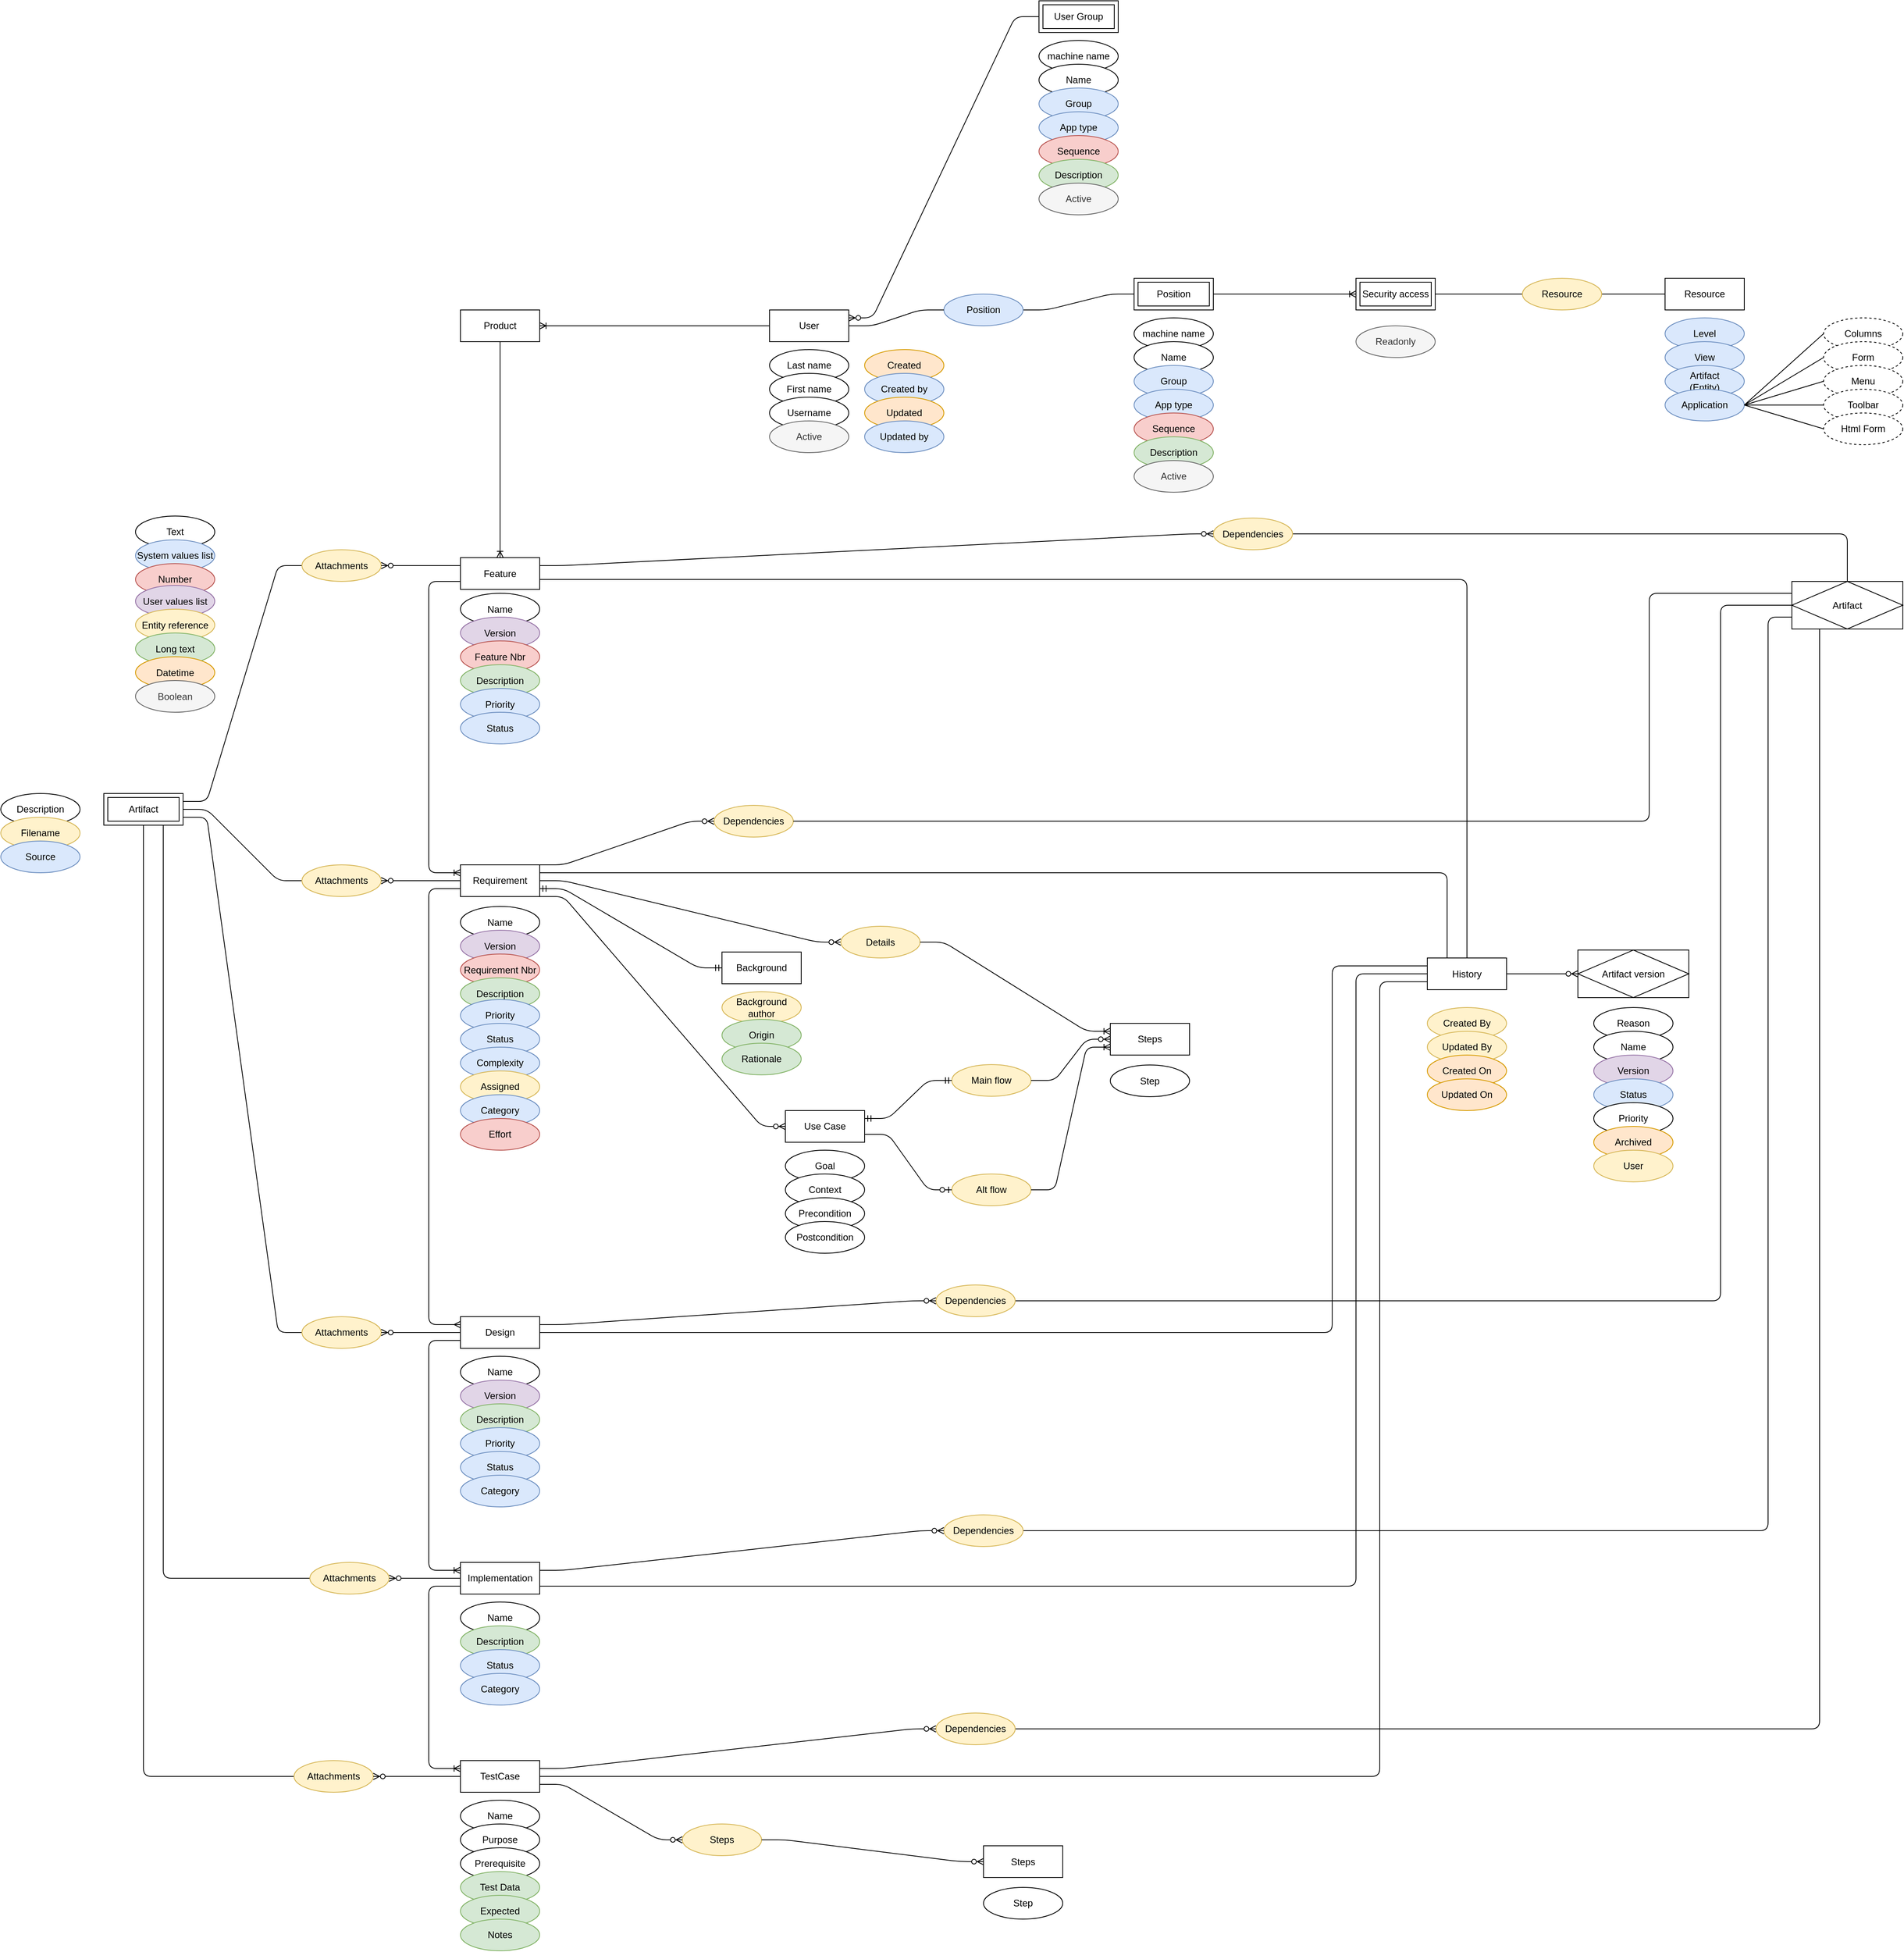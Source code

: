 <mxfile version="14.9.4" type="github" pages="13">
  <diagram name="Page-1" id="9f46799a-70d6-7492-0946-bef42562c5a5">
    <mxGraphModel dx="3046" dy="1941" grid="1" gridSize="10" guides="1" tooltips="1" connect="1" arrows="1" fold="1" page="1" pageScale="1" pageWidth="1100" pageHeight="850" background="#ffffff" math="0" shadow="0">
      <root>
        <mxCell id="0" />
        <mxCell id="1" parent="0" />
        <mxCell id="eHCl4DAHuEHnHsorMwPh-77" value="Name" style="ellipse;whiteSpace=wrap;html=1;align=center;" vertex="1" parent="1">
          <mxGeometry x="520" y="412.5" width="100" height="40" as="geometry" />
        </mxCell>
        <mxCell id="eHCl4DAHuEHnHsorMwPh-78" value="Version" style="ellipse;whiteSpace=wrap;html=1;align=center;fillColor=#e1d5e7;strokeColor=#9673a6;" vertex="1" parent="1">
          <mxGeometry x="520" y="442.5" width="100" height="40" as="geometry" />
        </mxCell>
        <mxCell id="eHCl4DAHuEHnHsorMwPh-80" value="Requirement Nbr" style="ellipse;whiteSpace=wrap;html=1;align=center;fillColor=#f8cecc;strokeColor=#b85450;" vertex="1" parent="1">
          <mxGeometry x="520" y="472.5" width="100" height="40" as="geometry" />
        </mxCell>
        <mxCell id="eHCl4DAHuEHnHsorMwPh-89" value="Description" style="ellipse;whiteSpace=wrap;html=1;align=center;fillColor=#d5e8d4;strokeColor=#82b366;" vertex="1" parent="1">
          <mxGeometry x="520" y="502.5" width="100" height="40" as="geometry" />
        </mxCell>
        <mxCell id="eHCl4DAHuEHnHsorMwPh-187" style="edgeStyle=entityRelationEdgeStyle;rounded=1;orthogonalLoop=1;jettySize=auto;html=1;exitX=1;exitY=0.5;exitDx=0;exitDy=0;endArrow=none;endFill=0;startArrow=none;" edge="1" parent="1" source="eHCl4DAHuEHnHsorMwPh-178" target="eHCl4DAHuEHnHsorMwPh-186">
          <mxGeometry relative="1" as="geometry" />
        </mxCell>
        <mxCell id="eHCl4DAHuEHnHsorMwPh-14" value="User" style="whiteSpace=wrap;html=1;align=center;" vertex="1" parent="1">
          <mxGeometry x="910" y="-340" width="100" height="40" as="geometry" />
        </mxCell>
        <mxCell id="eHCl4DAHuEHnHsorMwPh-15" value="Product" style="whiteSpace=wrap;html=1;align=center;" vertex="1" parent="1">
          <mxGeometry x="520" y="-340" width="100" height="40" as="geometry" />
        </mxCell>
        <mxCell id="eHCl4DAHuEHnHsorMwPh-16" value="Feature" style="whiteSpace=wrap;html=1;align=center;" vertex="1" parent="1">
          <mxGeometry x="520" y="-27.5" width="100" height="40" as="geometry" />
        </mxCell>
        <mxCell id="eHCl4DAHuEHnHsorMwPh-17" value="Requirement" style="whiteSpace=wrap;html=1;align=center;" vertex="1" parent="1">
          <mxGeometry x="520" y="360" width="100" height="40" as="geometry" />
        </mxCell>
        <mxCell id="eHCl4DAHuEHnHsorMwPh-136" style="edgeStyle=orthogonalEdgeStyle;rounded=1;orthogonalLoop=1;jettySize=auto;html=1;exitX=1;exitY=0.5;exitDx=0;exitDy=0;entryX=0;entryY=0.25;entryDx=0;entryDy=0;endArrow=none;endFill=0;" edge="1" parent="1" source="eHCl4DAHuEHnHsorMwPh-18" target="eHCl4DAHuEHnHsorMwPh-98">
          <mxGeometry relative="1" as="geometry">
            <Array as="points">
              <mxPoint x="1620" y="950" />
              <mxPoint x="1620" y="488" />
            </Array>
          </mxGeometry>
        </mxCell>
        <mxCell id="eHCl4DAHuEHnHsorMwPh-18" value="Design" style="whiteSpace=wrap;html=1;align=center;" vertex="1" parent="1">
          <mxGeometry x="520" y="930" width="100" height="40" as="geometry" />
        </mxCell>
        <mxCell id="eHCl4DAHuEHnHsorMwPh-145" style="edgeStyle=orthogonalEdgeStyle;rounded=1;orthogonalLoop=1;jettySize=auto;html=1;exitX=1;exitY=0.75;exitDx=0;exitDy=0;entryX=0;entryY=0.5;entryDx=0;entryDy=0;endArrow=none;endFill=0;" edge="1" parent="1" source="eHCl4DAHuEHnHsorMwPh-19" target="eHCl4DAHuEHnHsorMwPh-98">
          <mxGeometry relative="1" as="geometry">
            <Array as="points">
              <mxPoint x="1650" y="1270" />
              <mxPoint x="1650" y="498" />
            </Array>
          </mxGeometry>
        </mxCell>
        <mxCell id="eHCl4DAHuEHnHsorMwPh-19" value="Implementation" style="whiteSpace=wrap;html=1;align=center;" vertex="1" parent="1">
          <mxGeometry x="520" y="1240" width="100" height="40" as="geometry" />
        </mxCell>
        <mxCell id="eHCl4DAHuEHnHsorMwPh-20" value="TestCase" style="whiteSpace=wrap;html=1;align=center;" vertex="1" parent="1">
          <mxGeometry x="520" y="1490" width="100" height="40" as="geometry" />
        </mxCell>
        <mxCell id="eHCl4DAHuEHnHsorMwPh-21" value="" style="edgeStyle=entityRelationEdgeStyle;fontSize=12;html=1;endArrow=ERoneToMany;entryX=1;entryY=0.5;entryDx=0;entryDy=0;" edge="1" parent="1" source="eHCl4DAHuEHnHsorMwPh-14" target="eHCl4DAHuEHnHsorMwPh-15">
          <mxGeometry width="100" height="100" relative="1" as="geometry">
            <mxPoint x="780" y="-132.5" as="sourcePoint" />
            <mxPoint x="700" y="-102.5" as="targetPoint" />
          </mxGeometry>
        </mxCell>
        <mxCell id="eHCl4DAHuEHnHsorMwPh-22" value="" style="fontSize=12;html=1;endArrow=ERoneToMany;entryX=0.5;entryY=0;entryDx=0;entryDy=0;exitX=0.5;exitY=1;exitDx=0;exitDy=0;" edge="1" parent="1" source="eHCl4DAHuEHnHsorMwPh-15" target="eHCl4DAHuEHnHsorMwPh-16">
          <mxGeometry width="100" height="100" relative="1" as="geometry">
            <mxPoint x="760" y="102.5" as="sourcePoint" />
            <mxPoint x="700" y="162.5" as="targetPoint" />
          </mxGeometry>
        </mxCell>
        <mxCell id="eHCl4DAHuEHnHsorMwPh-23" value="" style="fontSize=12;html=1;endArrow=ERoneToMany;exitX=0;exitY=0.75;exitDx=0;exitDy=0;edgeStyle=orthogonalEdgeStyle;entryX=0;entryY=0.25;entryDx=0;entryDy=0;" edge="1" parent="1" source="eHCl4DAHuEHnHsorMwPh-16" target="eHCl4DAHuEHnHsorMwPh-17">
          <mxGeometry width="100" height="100" relative="1" as="geometry">
            <mxPoint x="580" y="190" as="sourcePoint" />
            <mxPoint x="520" y="420" as="targetPoint" />
            <Array as="points">
              <mxPoint x="480" y="3" />
              <mxPoint x="480" y="370" />
            </Array>
          </mxGeometry>
        </mxCell>
        <mxCell id="eHCl4DAHuEHnHsorMwPh-24" value="" style="fontSize=12;html=1;endArrow=ERmany;exitX=0;exitY=0.75;exitDx=0;exitDy=0;entryX=0;entryY=0.25;entryDx=0;entryDy=0;edgeStyle=orthogonalEdgeStyle;" edge="1" parent="1" source="eHCl4DAHuEHnHsorMwPh-17" target="eHCl4DAHuEHnHsorMwPh-18">
          <mxGeometry width="100" height="100" relative="1" as="geometry">
            <mxPoint x="600" y="610" as="sourcePoint" />
            <mxPoint x="700" y="510" as="targetPoint" />
            <Array as="points">
              <mxPoint x="480" y="390" />
              <mxPoint x="480" y="940" />
            </Array>
          </mxGeometry>
        </mxCell>
        <mxCell id="eHCl4DAHuEHnHsorMwPh-25" value="" style="fontSize=12;html=1;endArrow=ERoneToMany;exitX=0;exitY=0.75;exitDx=0;exitDy=0;entryX=0;entryY=0.25;entryDx=0;entryDy=0;edgeStyle=orthogonalEdgeStyle;" edge="1" parent="1" source="eHCl4DAHuEHnHsorMwPh-18" target="eHCl4DAHuEHnHsorMwPh-19">
          <mxGeometry width="100" height="100" relative="1" as="geometry">
            <mxPoint x="600" y="1055" as="sourcePoint" />
            <mxPoint x="700" y="955" as="targetPoint" />
            <Array as="points">
              <mxPoint x="480" y="960" />
              <mxPoint x="480" y="1250" />
            </Array>
          </mxGeometry>
        </mxCell>
        <mxCell id="eHCl4DAHuEHnHsorMwPh-26" value="" style="fontSize=12;html=1;endArrow=ERoneToMany;exitX=0;exitY=0.75;exitDx=0;exitDy=0;edgeStyle=orthogonalEdgeStyle;" edge="1" parent="1" source="eHCl4DAHuEHnHsorMwPh-19">
          <mxGeometry width="100" height="100" relative="1" as="geometry">
            <mxPoint x="600" y="1280" as="sourcePoint" />
            <mxPoint x="520" y="1500" as="targetPoint" />
            <Array as="points">
              <mxPoint x="480" y="1270" />
              <mxPoint x="480" y="1500" />
            </Array>
          </mxGeometry>
        </mxCell>
        <mxCell id="eHCl4DAHuEHnHsorMwPh-28" value="Artifact" style="shape=ext;margin=3;double=1;whiteSpace=wrap;html=1;align=center;" vertex="1" parent="1">
          <mxGeometry x="70" y="270" width="100" height="40" as="geometry" />
        </mxCell>
        <mxCell id="eHCl4DAHuEHnHsorMwPh-33" value="" style="edgeStyle=entityRelationEdgeStyle;fontSize=12;html=1;endArrow=none;endFill=0;exitX=0;exitY=0.5;exitDx=0;exitDy=0;entryX=1;entryY=0.25;entryDx=0;entryDy=0;startArrow=none;" edge="1" parent="1" source="eHCl4DAHuEHnHsorMwPh-47" target="eHCl4DAHuEHnHsorMwPh-28">
          <mxGeometry width="100" height="100" relative="1" as="geometry">
            <mxPoint x="600" y="470" as="sourcePoint" />
            <mxPoint x="700" y="370" as="targetPoint" />
          </mxGeometry>
        </mxCell>
        <mxCell id="eHCl4DAHuEHnHsorMwPh-34" value="" style="edgeStyle=entityRelationEdgeStyle;fontSize=12;html=1;endArrow=none;endFill=0;exitX=0;exitY=0.5;exitDx=0;exitDy=0;entryX=1;entryY=0.5;entryDx=0;entryDy=0;startArrow=none;" edge="1" parent="1" source="eHCl4DAHuEHnHsorMwPh-50" target="eHCl4DAHuEHnHsorMwPh-28">
          <mxGeometry width="100" height="100" relative="1" as="geometry">
            <mxPoint x="600" y="470" as="sourcePoint" />
            <mxPoint x="700" y="370" as="targetPoint" />
          </mxGeometry>
        </mxCell>
        <mxCell id="eHCl4DAHuEHnHsorMwPh-35" value="" style="edgeStyle=entityRelationEdgeStyle;fontSize=12;html=1;endArrow=none;endFill=0;exitX=0;exitY=0.5;exitDx=0;exitDy=0;entryX=1;entryY=0.75;entryDx=0;entryDy=0;startArrow=none;" edge="1" parent="1" source="eHCl4DAHuEHnHsorMwPh-52" target="eHCl4DAHuEHnHsorMwPh-28">
          <mxGeometry width="100" height="100" relative="1" as="geometry">
            <mxPoint x="600" y="470" as="sourcePoint" />
            <mxPoint x="700" y="370" as="targetPoint" />
          </mxGeometry>
        </mxCell>
        <mxCell id="eHCl4DAHuEHnHsorMwPh-36" value="" style="edgeStyle=orthogonalEdgeStyle;fontSize=12;html=1;endArrow=none;endFill=0;exitX=0;exitY=0.5;exitDx=0;exitDy=0;entryX=0.75;entryY=1;entryDx=0;entryDy=0;elbow=vertical;startArrow=none;" edge="1" parent="1" source="eHCl4DAHuEHnHsorMwPh-54" target="eHCl4DAHuEHnHsorMwPh-28">
          <mxGeometry width="100" height="100" relative="1" as="geometry">
            <mxPoint x="600" y="560" as="sourcePoint" />
            <mxPoint x="145" y="400.0" as="targetPoint" />
          </mxGeometry>
        </mxCell>
        <mxCell id="eHCl4DAHuEHnHsorMwPh-37" value="" style="edgeStyle=orthogonalEdgeStyle;fontSize=12;html=1;endArrow=none;endFill=0;entryX=0.5;entryY=1;entryDx=0;entryDy=0;startArrow=none;" edge="1" parent="1" source="eHCl4DAHuEHnHsorMwPh-56" target="eHCl4DAHuEHnHsorMwPh-28">
          <mxGeometry width="100" height="100" relative="1" as="geometry">
            <mxPoint x="520" y="670" as="sourcePoint" />
            <mxPoint x="120" y="400.0" as="targetPoint" />
            <Array as="points" />
          </mxGeometry>
        </mxCell>
        <mxCell id="eHCl4DAHuEHnHsorMwPh-38" value="Name" style="ellipse;whiteSpace=wrap;html=1;align=center;" vertex="1" parent="1">
          <mxGeometry x="520" y="17.5" width="100" height="40" as="geometry" />
        </mxCell>
        <mxCell id="eHCl4DAHuEHnHsorMwPh-39" value="Version" style="ellipse;whiteSpace=wrap;html=1;align=center;fillColor=#e1d5e7;strokeColor=#9673a6;" vertex="1" parent="1">
          <mxGeometry x="520" y="47.5" width="100" height="40" as="geometry" />
        </mxCell>
        <mxCell id="eHCl4DAHuEHnHsorMwPh-41" value="Feature Nbr" style="ellipse;whiteSpace=wrap;html=1;align=center;fillColor=#f8cecc;strokeColor=#b85450;" vertex="1" parent="1">
          <mxGeometry x="520" y="77.5" width="100" height="40" as="geometry" />
        </mxCell>
        <mxCell id="eHCl4DAHuEHnHsorMwPh-42" value="Text" style="ellipse;whiteSpace=wrap;html=1;align=center;" vertex="1" parent="1">
          <mxGeometry x="110" y="-80" width="100" height="40" as="geometry" />
        </mxCell>
        <mxCell id="eHCl4DAHuEHnHsorMwPh-43" value="System values list" style="ellipse;whiteSpace=wrap;html=1;align=center;fillColor=#dae8fc;strokeColor=#6c8ebf;" vertex="1" parent="1">
          <mxGeometry x="110" y="-50" width="100" height="40" as="geometry" />
        </mxCell>
        <mxCell id="eHCl4DAHuEHnHsorMwPh-45" value="Number" style="ellipse;whiteSpace=wrap;html=1;align=center;fillColor=#f8cecc;strokeColor=#b85450;" vertex="1" parent="1">
          <mxGeometry x="110" y="-20" width="100" height="40" as="geometry" />
        </mxCell>
        <mxCell id="eHCl4DAHuEHnHsorMwPh-46" value="User values list" style="ellipse;whiteSpace=wrap;html=1;align=center;fillColor=#e1d5e7;strokeColor=#9673a6;" vertex="1" parent="1">
          <mxGeometry x="110" y="7.5" width="100" height="40" as="geometry" />
        </mxCell>
        <mxCell id="eHCl4DAHuEHnHsorMwPh-47" value="Attachments" style="ellipse;whiteSpace=wrap;html=1;align=center;fillColor=#fff2cc;strokeColor=#d6b656;" vertex="1" parent="1">
          <mxGeometry x="320" y="-37.5" width="100" height="40" as="geometry" />
        </mxCell>
        <mxCell id="eHCl4DAHuEHnHsorMwPh-48" value="" style="edgeStyle=entityRelationEdgeStyle;fontSize=12;html=1;endArrow=ERzeroToMany;endFill=1;exitX=0;exitY=0.25;exitDx=0;exitDy=0;entryX=1;entryY=0.5;entryDx=0;entryDy=0;" edge="1" parent="1" source="eHCl4DAHuEHnHsorMwPh-16" target="eHCl4DAHuEHnHsorMwPh-47">
          <mxGeometry width="100" height="100" relative="1" as="geometry">
            <mxPoint x="520" y="62.5" as="sourcePoint" />
            <mxPoint x="170" y="172.5" as="targetPoint" />
          </mxGeometry>
        </mxCell>
        <mxCell id="eHCl4DAHuEHnHsorMwPh-49" value="Entity reference" style="ellipse;whiteSpace=wrap;html=1;align=center;fillColor=#fff2cc;strokeColor=#d6b656;" vertex="1" parent="1">
          <mxGeometry x="110" y="37.5" width="100" height="40" as="geometry" />
        </mxCell>
        <mxCell id="eHCl4DAHuEHnHsorMwPh-50" value="Attachments" style="ellipse;whiteSpace=wrap;html=1;align=center;fillColor=#fff2cc;strokeColor=#d6b656;" vertex="1" parent="1">
          <mxGeometry x="320" y="360" width="100" height="40" as="geometry" />
        </mxCell>
        <mxCell id="eHCl4DAHuEHnHsorMwPh-51" value="" style="edgeStyle=entityRelationEdgeStyle;fontSize=12;html=1;endArrow=ERzeroToMany;endFill=1;exitX=0;exitY=0.5;exitDx=0;exitDy=0;entryX=1;entryY=0.5;entryDx=0;entryDy=0;" edge="1" parent="1" source="eHCl4DAHuEHnHsorMwPh-17" target="eHCl4DAHuEHnHsorMwPh-50">
          <mxGeometry width="100" height="100" relative="1" as="geometry">
            <mxPoint x="520" y="430" as="sourcePoint" />
            <mxPoint x="420" y="405.0" as="targetPoint" />
          </mxGeometry>
        </mxCell>
        <mxCell id="eHCl4DAHuEHnHsorMwPh-52" value="Attachments" style="ellipse;whiteSpace=wrap;html=1;align=center;fillColor=#fff2cc;strokeColor=#d6b656;" vertex="1" parent="1">
          <mxGeometry x="320" y="930" width="100" height="40" as="geometry" />
        </mxCell>
        <mxCell id="eHCl4DAHuEHnHsorMwPh-53" value="" style="edgeStyle=entityRelationEdgeStyle;fontSize=12;html=1;endArrow=ERzeroToMany;endFill=1;exitX=0;exitY=0.5;exitDx=0;exitDy=0;entryX=1;entryY=0.5;entryDx=0;entryDy=0;" edge="1" parent="1" source="eHCl4DAHuEHnHsorMwPh-18" target="eHCl4DAHuEHnHsorMwPh-52">
          <mxGeometry width="100" height="100" relative="1" as="geometry">
            <mxPoint x="520" y="935" as="sourcePoint" />
            <mxPoint x="170" y="815" as="targetPoint" />
          </mxGeometry>
        </mxCell>
        <mxCell id="eHCl4DAHuEHnHsorMwPh-54" value="Attachments" style="ellipse;whiteSpace=wrap;html=1;align=center;fillColor=#fff2cc;strokeColor=#d6b656;" vertex="1" parent="1">
          <mxGeometry x="330" y="1240" width="100" height="40" as="geometry" />
        </mxCell>
        <mxCell id="eHCl4DAHuEHnHsorMwPh-55" value="" style="fontSize=12;html=1;endArrow=ERzeroToMany;endFill=1;exitX=0;exitY=0.5;exitDx=0;exitDy=0;entryX=1;entryY=0.5;entryDx=0;entryDy=0;elbow=vertical;" edge="1" parent="1" source="eHCl4DAHuEHnHsorMwPh-19" target="eHCl4DAHuEHnHsorMwPh-54">
          <mxGeometry width="100" height="100" relative="1" as="geometry">
            <mxPoint x="520" y="1080" as="sourcePoint" />
            <mxPoint x="145" y="890" as="targetPoint" />
          </mxGeometry>
        </mxCell>
        <mxCell id="eHCl4DAHuEHnHsorMwPh-56" value="Attachments" style="ellipse;whiteSpace=wrap;html=1;align=center;fillColor=#fff2cc;strokeColor=#d6b656;" vertex="1" parent="1">
          <mxGeometry x="310" y="1490" width="100" height="40" as="geometry" />
        </mxCell>
        <mxCell id="eHCl4DAHuEHnHsorMwPh-57" value="" style="fontSize=12;html=1;endArrow=ERzeroToMany;endFill=1;entryX=1;entryY=0.5;entryDx=0;entryDy=0;exitX=0;exitY=0.5;exitDx=0;exitDy=0;" edge="1" parent="1" source="eHCl4DAHuEHnHsorMwPh-20" target="eHCl4DAHuEHnHsorMwPh-56">
          <mxGeometry width="100" height="100" relative="1" as="geometry">
            <mxPoint x="520" y="1330" as="sourcePoint" />
            <mxPoint x="120" y="1060" as="targetPoint" />
          </mxGeometry>
        </mxCell>
        <mxCell id="eHCl4DAHuEHnHsorMwPh-58" value="Long text" style="ellipse;whiteSpace=wrap;html=1;align=center;fillColor=#d5e8d4;strokeColor=#82b366;" vertex="1" parent="1">
          <mxGeometry x="110" y="67.5" width="100" height="40" as="geometry" />
        </mxCell>
        <mxCell id="eHCl4DAHuEHnHsorMwPh-59" value="Description" style="ellipse;whiteSpace=wrap;html=1;align=center;fillColor=#d5e8d4;strokeColor=#82b366;" vertex="1" parent="1">
          <mxGeometry x="520" y="107.5" width="100" height="40" as="geometry" />
        </mxCell>
        <mxCell id="eHCl4DAHuEHnHsorMwPh-60" value="Artifact" style="shape=associativeEntity;whiteSpace=wrap;html=1;align=center;" vertex="1" parent="1">
          <mxGeometry x="2200" y="2.5" width="140" height="60" as="geometry" />
        </mxCell>
        <mxCell id="eHCl4DAHuEHnHsorMwPh-61" value="" style="edgeStyle=orthogonalEdgeStyle;fontSize=12;html=1;endArrow=none;endFill=0;exitX=1;exitY=0.5;exitDx=0;exitDy=0;entryX=0.5;entryY=0;entryDx=0;entryDy=0;startArrow=none;" edge="1" parent="1" source="eHCl4DAHuEHnHsorMwPh-62" target="eHCl4DAHuEHnHsorMwPh-60">
          <mxGeometry width="100" height="100" relative="1" as="geometry">
            <mxPoint x="530" y="240" as="sourcePoint" />
            <mxPoint x="630" y="140" as="targetPoint" />
          </mxGeometry>
        </mxCell>
        <mxCell id="eHCl4DAHuEHnHsorMwPh-62" value="Dependencies" style="ellipse;whiteSpace=wrap;html=1;align=center;fillColor=#fff2cc;strokeColor=#d6b656;" vertex="1" parent="1">
          <mxGeometry x="1470" y="-77.5" width="100" height="40" as="geometry" />
        </mxCell>
        <mxCell id="eHCl4DAHuEHnHsorMwPh-63" value="" style="edgeStyle=entityRelationEdgeStyle;fontSize=12;html=1;endArrow=ERzeroToMany;endFill=1;exitX=1;exitY=0.25;exitDx=0;exitDy=0;entryX=0;entryY=0.5;entryDx=0;entryDy=0;" edge="1" parent="1" source="eHCl4DAHuEHnHsorMwPh-16" target="eHCl4DAHuEHnHsorMwPh-62">
          <mxGeometry width="100" height="100" relative="1" as="geometry">
            <mxPoint x="618" y="98" as="sourcePoint" />
            <mxPoint x="990" y="110" as="targetPoint" />
          </mxGeometry>
        </mxCell>
        <mxCell id="eHCl4DAHuEHnHsorMwPh-65" value="Created By" style="ellipse;whiteSpace=wrap;html=1;align=center;fillColor=#fff2cc;strokeColor=#d6b656;" vertex="1" parent="1">
          <mxGeometry x="1740" y="540" width="100" height="40" as="geometry" />
        </mxCell>
        <mxCell id="eHCl4DAHuEHnHsorMwPh-66" value="Updated By" style="ellipse;whiteSpace=wrap;html=1;align=center;fillColor=#fff2cc;strokeColor=#d6b656;" vertex="1" parent="1">
          <mxGeometry x="1740" y="570" width="100" height="40" as="geometry" />
        </mxCell>
        <mxCell id="eHCl4DAHuEHnHsorMwPh-67" value="Datetime" style="ellipse;whiteSpace=wrap;html=1;align=center;fillColor=#ffe6cc;strokeColor=#d79b00;" vertex="1" parent="1">
          <mxGeometry x="110" y="97.5" width="100" height="40" as="geometry" />
        </mxCell>
        <mxCell id="eHCl4DAHuEHnHsorMwPh-68" value="Created On" style="ellipse;whiteSpace=wrap;html=1;align=center;fillColor=#ffe6cc;strokeColor=#d79b00;" vertex="1" parent="1">
          <mxGeometry x="1740" y="600" width="100" height="40" as="geometry" />
        </mxCell>
        <mxCell id="eHCl4DAHuEHnHsorMwPh-69" value="Updated On" style="ellipse;whiteSpace=wrap;html=1;align=center;fillColor=#ffe6cc;strokeColor=#d79b00;" vertex="1" parent="1">
          <mxGeometry x="1740" y="630" width="100" height="40" as="geometry" />
        </mxCell>
        <mxCell id="eHCl4DAHuEHnHsorMwPh-79" value="Priority" style="ellipse;whiteSpace=wrap;html=1;align=center;fillColor=#dae8fc;strokeColor=#6c8ebf;" vertex="1" parent="1">
          <mxGeometry x="520" y="530" width="100" height="40" as="geometry" />
        </mxCell>
        <mxCell id="eHCl4DAHuEHnHsorMwPh-81" value="Status" style="ellipse;whiteSpace=wrap;html=1;align=center;fillColor=#dae8fc;strokeColor=#6c8ebf;" vertex="1" parent="1">
          <mxGeometry x="520" y="560" width="100" height="40" as="geometry" />
        </mxCell>
        <mxCell id="eHCl4DAHuEHnHsorMwPh-82" value="Complexity" style="ellipse;whiteSpace=wrap;html=1;align=center;fillColor=#dae8fc;strokeColor=#6c8ebf;" vertex="1" parent="1">
          <mxGeometry x="520" y="590" width="100" height="40" as="geometry" />
        </mxCell>
        <mxCell id="eHCl4DAHuEHnHsorMwPh-87" value="Assigned" style="ellipse;whiteSpace=wrap;html=1;align=center;fillColor=#fff2cc;strokeColor=#d6b656;" vertex="1" parent="1">
          <mxGeometry x="520" y="620" width="100" height="40" as="geometry" />
        </mxCell>
        <mxCell id="eHCl4DAHuEHnHsorMwPh-88" value="Category" style="ellipse;whiteSpace=wrap;html=1;align=center;fillColor=#dae8fc;strokeColor=#6c8ebf;" vertex="1" parent="1">
          <mxGeometry x="520" y="650" width="100" height="40" as="geometry" />
        </mxCell>
        <mxCell id="eHCl4DAHuEHnHsorMwPh-90" value="Effort" style="ellipse;whiteSpace=wrap;html=1;align=center;fillColor=#f8cecc;strokeColor=#b85450;" vertex="1" parent="1">
          <mxGeometry x="520" y="680" width="100" height="40" as="geometry" />
        </mxCell>
        <mxCell id="eHCl4DAHuEHnHsorMwPh-95" value="Background author" style="ellipse;whiteSpace=wrap;html=1;align=center;fillColor=#fff2cc;strokeColor=#d6b656;" vertex="1" parent="1">
          <mxGeometry x="850" y="520" width="100" height="40" as="geometry" />
        </mxCell>
        <mxCell id="eHCl4DAHuEHnHsorMwPh-96" value="Origin" style="ellipse;whiteSpace=wrap;html=1;align=center;fillColor=#d5e8d4;strokeColor=#82b366;" vertex="1" parent="1">
          <mxGeometry x="850" y="555" width="100" height="40" as="geometry" />
        </mxCell>
        <mxCell id="eHCl4DAHuEHnHsorMwPh-97" value="Rationale" style="ellipse;whiteSpace=wrap;html=1;align=center;fillColor=#d5e8d4;strokeColor=#82b366;" vertex="1" parent="1">
          <mxGeometry x="850" y="585" width="100" height="40" as="geometry" />
        </mxCell>
        <mxCell id="eHCl4DAHuEHnHsorMwPh-98" value="History" style="whiteSpace=wrap;html=1;align=center;" vertex="1" parent="1">
          <mxGeometry x="1740" y="477.5" width="100" height="40" as="geometry" />
        </mxCell>
        <mxCell id="eHCl4DAHuEHnHsorMwPh-99" value="" style="edgeStyle=orthogonalEdgeStyle;fontSize=12;html=1;endArrow=none;entryX=0.5;entryY=0;entryDx=0;entryDy=0;endFill=0;" edge="1" parent="1" target="eHCl4DAHuEHnHsorMwPh-98">
          <mxGeometry width="100" height="100" relative="1" as="geometry">
            <mxPoint x="620" as="sourcePoint" />
            <mxPoint x="1840" y="420" as="targetPoint" />
            <Array as="points">
              <mxPoint x="1790" />
            </Array>
          </mxGeometry>
        </mxCell>
        <mxCell id="eHCl4DAHuEHnHsorMwPh-101" value="" style="edgeStyle=orthogonalEdgeStyle;fontSize=12;html=1;endArrow=none;exitX=1;exitY=0.25;exitDx=0;exitDy=0;entryX=0.25;entryY=0;entryDx=0;entryDy=0;endFill=0;" edge="1" parent="1" source="eHCl4DAHuEHnHsorMwPh-17" target="eHCl4DAHuEHnHsorMwPh-98">
          <mxGeometry width="100" height="100" relative="1" as="geometry">
            <mxPoint x="550" y="450" as="sourcePoint" />
            <mxPoint x="650" y="350" as="targetPoint" />
            <Array as="points">
              <mxPoint x="1765" y="370" />
            </Array>
          </mxGeometry>
        </mxCell>
        <mxCell id="eHCl4DAHuEHnHsorMwPh-102" value="Background" style="whiteSpace=wrap;html=1;align=center;" vertex="1" parent="1">
          <mxGeometry x="850" y="470" width="100" height="40" as="geometry" />
        </mxCell>
        <mxCell id="eHCl4DAHuEHnHsorMwPh-103" value="" style="edgeStyle=entityRelationEdgeStyle;fontSize=12;html=1;endArrow=ERmandOne;startArrow=ERmandOne;exitX=1;exitY=0.75;exitDx=0;exitDy=0;entryX=0;entryY=0.5;entryDx=0;entryDy=0;" edge="1" parent="1" source="eHCl4DAHuEHnHsorMwPh-17" target="eHCl4DAHuEHnHsorMwPh-102">
          <mxGeometry width="100" height="100" relative="1" as="geometry">
            <mxPoint x="960" y="530" as="sourcePoint" />
            <mxPoint x="1060" y="430" as="targetPoint" />
          </mxGeometry>
        </mxCell>
        <mxCell id="eHCl4DAHuEHnHsorMwPh-40" value="Priority" style="ellipse;whiteSpace=wrap;html=1;align=center;fillColor=#dae8fc;strokeColor=#6c8ebf;" vertex="1" parent="1">
          <mxGeometry x="520" y="137.5" width="100" height="40" as="geometry" />
        </mxCell>
        <mxCell id="eHCl4DAHuEHnHsorMwPh-44" value="Status" style="ellipse;whiteSpace=wrap;html=1;align=center;fillColor=#dae8fc;strokeColor=#6c8ebf;" vertex="1" parent="1">
          <mxGeometry x="520" y="167.5" width="100" height="40" as="geometry" />
        </mxCell>
        <mxCell id="eHCl4DAHuEHnHsorMwPh-104" value="Steps" style="whiteSpace=wrap;html=1;align=center;" vertex="1" parent="1">
          <mxGeometry x="1340" y="560" width="100" height="40" as="geometry" />
        </mxCell>
        <mxCell id="eHCl4DAHuEHnHsorMwPh-106" value="Step" style="ellipse;whiteSpace=wrap;html=1;align=center;" vertex="1" parent="1">
          <mxGeometry x="1340" y="612.5" width="100" height="40" as="geometry" />
        </mxCell>
        <mxCell id="eHCl4DAHuEHnHsorMwPh-107" value="" style="edgeStyle=entityRelationEdgeStyle;fontSize=12;html=1;endArrow=ERzeroToMany;endFill=1;exitX=1;exitY=0.5;exitDx=0;exitDy=0;entryX=0;entryY=0.5;entryDx=0;entryDy=0;" edge="1" parent="1" source="eHCl4DAHuEHnHsorMwPh-17" target="eHCl4DAHuEHnHsorMwPh-108">
          <mxGeometry width="100" height="100" relative="1" as="geometry">
            <mxPoint x="810" y="520" as="sourcePoint" />
            <mxPoint x="1020" y="460" as="targetPoint" />
          </mxGeometry>
        </mxCell>
        <mxCell id="eHCl4DAHuEHnHsorMwPh-108" value="Details" style="ellipse;whiteSpace=wrap;html=1;align=center;fillColor=#fff2cc;strokeColor=#d6b656;" vertex="1" parent="1">
          <mxGeometry x="1000" y="437.5" width="100" height="40" as="geometry" />
        </mxCell>
        <mxCell id="eHCl4DAHuEHnHsorMwPh-109" value="" style="edgeStyle=entityRelationEdgeStyle;fontSize=12;html=1;endArrow=ERoneToMany;exitX=1;exitY=0.5;exitDx=0;exitDy=0;entryX=0;entryY=0.25;entryDx=0;entryDy=0;" edge="1" parent="1" source="eHCl4DAHuEHnHsorMwPh-108" target="eHCl4DAHuEHnHsorMwPh-104">
          <mxGeometry width="100" height="100" relative="1" as="geometry">
            <mxPoint x="810" y="520" as="sourcePoint" />
            <mxPoint x="910" y="420" as="targetPoint" />
          </mxGeometry>
        </mxCell>
        <mxCell id="eHCl4DAHuEHnHsorMwPh-110" value="Use Case" style="whiteSpace=wrap;html=1;align=center;" vertex="1" parent="1">
          <mxGeometry x="930" y="670" width="100" height="40" as="geometry" />
        </mxCell>
        <mxCell id="eHCl4DAHuEHnHsorMwPh-111" value="" style="edgeStyle=entityRelationEdgeStyle;fontSize=12;html=1;endArrow=ERzeroToMany;endFill=1;entryX=0;entryY=0.5;entryDx=0;entryDy=0;" edge="1" parent="1" target="eHCl4DAHuEHnHsorMwPh-110">
          <mxGeometry width="100" height="100" relative="1" as="geometry">
            <mxPoint x="620" y="400" as="sourcePoint" />
            <mxPoint x="910" y="510" as="targetPoint" />
          </mxGeometry>
        </mxCell>
        <mxCell id="eHCl4DAHuEHnHsorMwPh-112" value="Goal" style="ellipse;whiteSpace=wrap;html=1;align=center;" vertex="1" parent="1">
          <mxGeometry x="930" y="720" width="100" height="40" as="geometry" />
        </mxCell>
        <mxCell id="eHCl4DAHuEHnHsorMwPh-113" value="Context" style="ellipse;whiteSpace=wrap;html=1;align=center;" vertex="1" parent="1">
          <mxGeometry x="930" y="750" width="100" height="40" as="geometry" />
        </mxCell>
        <mxCell id="eHCl4DAHuEHnHsorMwPh-114" value="Precondition" style="ellipse;whiteSpace=wrap;html=1;align=center;" vertex="1" parent="1">
          <mxGeometry x="930" y="780" width="100" height="40" as="geometry" />
        </mxCell>
        <mxCell id="eHCl4DAHuEHnHsorMwPh-115" value="Postcondition" style="ellipse;whiteSpace=wrap;html=1;align=center;" vertex="1" parent="1">
          <mxGeometry x="930" y="810" width="100" height="40" as="geometry" />
        </mxCell>
        <mxCell id="eHCl4DAHuEHnHsorMwPh-116" value="Main flow" style="ellipse;whiteSpace=wrap;html=1;align=center;fillColor=#fff2cc;strokeColor=#d6b656;" vertex="1" parent="1">
          <mxGeometry x="1140" y="612" width="100" height="40" as="geometry" />
        </mxCell>
        <mxCell id="eHCl4DAHuEHnHsorMwPh-117" value="Alt flow" style="ellipse;whiteSpace=wrap;html=1;align=center;fillColor=#fff2cc;strokeColor=#d6b656;" vertex="1" parent="1">
          <mxGeometry x="1140" y="750" width="100" height="40" as="geometry" />
        </mxCell>
        <mxCell id="eHCl4DAHuEHnHsorMwPh-118" value="" style="edgeStyle=entityRelationEdgeStyle;fontSize=12;html=1;endArrow=ERzeroToMany;endFill=1;exitX=1;exitY=0.5;exitDx=0;exitDy=0;entryX=0;entryY=0.5;entryDx=0;entryDy=0;" edge="1" parent="1" source="eHCl4DAHuEHnHsorMwPh-116" target="eHCl4DAHuEHnHsorMwPh-104">
          <mxGeometry width="100" height="100" relative="1" as="geometry">
            <mxPoint x="810" y="780" as="sourcePoint" />
            <mxPoint x="1320" y="620" as="targetPoint" />
          </mxGeometry>
        </mxCell>
        <mxCell id="eHCl4DAHuEHnHsorMwPh-119" value="" style="edgeStyle=entityRelationEdgeStyle;fontSize=12;html=1;endArrow=ERmandOne;startArrow=ERmandOne;exitX=1;exitY=0.25;exitDx=0;exitDy=0;entryX=0;entryY=0.5;entryDx=0;entryDy=0;" edge="1" parent="1" source="eHCl4DAHuEHnHsorMwPh-110" target="eHCl4DAHuEHnHsorMwPh-116">
          <mxGeometry width="100" height="100" relative="1" as="geometry">
            <mxPoint x="810" y="780" as="sourcePoint" />
            <mxPoint x="910" y="680" as="targetPoint" />
          </mxGeometry>
        </mxCell>
        <mxCell id="eHCl4DAHuEHnHsorMwPh-120" value="" style="edgeStyle=entityRelationEdgeStyle;fontSize=12;html=1;endArrow=ERzeroToOne;endFill=1;exitX=1;exitY=0.75;exitDx=0;exitDy=0;entryX=0;entryY=0.5;entryDx=0;entryDy=0;" edge="1" parent="1" source="eHCl4DAHuEHnHsorMwPh-110" target="eHCl4DAHuEHnHsorMwPh-117">
          <mxGeometry width="100" height="100" relative="1" as="geometry">
            <mxPoint x="810" y="780" as="sourcePoint" />
            <mxPoint x="910" y="680" as="targetPoint" />
          </mxGeometry>
        </mxCell>
        <mxCell id="eHCl4DAHuEHnHsorMwPh-121" value="" style="edgeStyle=entityRelationEdgeStyle;fontSize=12;html=1;endArrow=ERoneToMany;exitX=1;exitY=0.5;exitDx=0;exitDy=0;entryX=0;entryY=0.75;entryDx=0;entryDy=0;" edge="1" parent="1" source="eHCl4DAHuEHnHsorMwPh-117" target="eHCl4DAHuEHnHsorMwPh-104">
          <mxGeometry width="100" height="100" relative="1" as="geometry">
            <mxPoint x="810" y="780" as="sourcePoint" />
            <mxPoint x="910" y="680" as="targetPoint" />
          </mxGeometry>
        </mxCell>
        <mxCell id="eHCl4DAHuEHnHsorMwPh-122" value="Dependencies" style="ellipse;whiteSpace=wrap;html=1;align=center;fillColor=#fff2cc;strokeColor=#d6b656;" vertex="1" parent="1">
          <mxGeometry x="840" y="285" width="100" height="40" as="geometry" />
        </mxCell>
        <mxCell id="eHCl4DAHuEHnHsorMwPh-123" value="" style="edgeStyle=entityRelationEdgeStyle;fontSize=12;html=1;endArrow=ERzeroToMany;endFill=1;exitX=1;exitY=0;exitDx=0;exitDy=0;exitPerimeter=0;entryX=0;entryY=0.5;entryDx=0;entryDy=0;" edge="1" parent="1" source="eHCl4DAHuEHnHsorMwPh-17" target="eHCl4DAHuEHnHsorMwPh-122">
          <mxGeometry width="100" height="100" relative="1" as="geometry">
            <mxPoint x="810" y="440" as="sourcePoint" />
            <mxPoint x="910" y="340" as="targetPoint" />
          </mxGeometry>
        </mxCell>
        <mxCell id="eHCl4DAHuEHnHsorMwPh-124" value="" style="edgeStyle=orthogonalEdgeStyle;fontSize=12;html=1;endArrow=none;endFill=0;exitX=1;exitY=0.5;exitDx=0;exitDy=0;entryX=0;entryY=0.25;entryDx=0;entryDy=0;" edge="1" parent="1" source="eHCl4DAHuEHnHsorMwPh-122" target="eHCl4DAHuEHnHsorMwPh-60">
          <mxGeometry width="100" height="100" relative="1" as="geometry">
            <mxPoint x="810" y="440" as="sourcePoint" />
            <mxPoint x="910" y="340" as="targetPoint" />
            <Array as="points">
              <mxPoint x="2020" y="305" />
              <mxPoint x="2020" y="18" />
            </Array>
          </mxGeometry>
        </mxCell>
        <mxCell id="eHCl4DAHuEHnHsorMwPh-125" value="Name" style="ellipse;whiteSpace=wrap;html=1;align=center;" vertex="1" parent="1">
          <mxGeometry x="520" y="980" width="100" height="40" as="geometry" />
        </mxCell>
        <mxCell id="eHCl4DAHuEHnHsorMwPh-126" value="Version" style="ellipse;whiteSpace=wrap;html=1;align=center;fillColor=#e1d5e7;strokeColor=#9673a6;" vertex="1" parent="1">
          <mxGeometry x="520" y="1010" width="100" height="40" as="geometry" />
        </mxCell>
        <mxCell id="eHCl4DAHuEHnHsorMwPh-128" value="Description" style="ellipse;whiteSpace=wrap;html=1;align=center;fillColor=#d5e8d4;strokeColor=#82b366;" vertex="1" parent="1">
          <mxGeometry x="520" y="1040" width="100" height="40" as="geometry" />
        </mxCell>
        <mxCell id="eHCl4DAHuEHnHsorMwPh-129" value="Priority" style="ellipse;whiteSpace=wrap;html=1;align=center;fillColor=#dae8fc;strokeColor=#6c8ebf;" vertex="1" parent="1">
          <mxGeometry x="520" y="1070" width="100" height="40" as="geometry" />
        </mxCell>
        <mxCell id="eHCl4DAHuEHnHsorMwPh-130" value="Status" style="ellipse;whiteSpace=wrap;html=1;align=center;fillColor=#dae8fc;strokeColor=#6c8ebf;" vertex="1" parent="1">
          <mxGeometry x="520" y="1100" width="100" height="40" as="geometry" />
        </mxCell>
        <mxCell id="eHCl4DAHuEHnHsorMwPh-131" value="Category" style="ellipse;whiteSpace=wrap;html=1;align=center;fillColor=#dae8fc;strokeColor=#6c8ebf;" vertex="1" parent="1">
          <mxGeometry x="520" y="1130" width="100" height="40" as="geometry" />
        </mxCell>
        <mxCell id="eHCl4DAHuEHnHsorMwPh-135" style="rounded=1;orthogonalLoop=1;jettySize=auto;html=1;exitX=1;exitY=0.5;exitDx=0;exitDy=0;endArrow=none;endFill=0;edgeStyle=orthogonalEdgeStyle;entryX=0;entryY=0.5;entryDx=0;entryDy=0;" edge="1" parent="1" source="eHCl4DAHuEHnHsorMwPh-132" target="eHCl4DAHuEHnHsorMwPh-60">
          <mxGeometry relative="1" as="geometry">
            <mxPoint x="2070" y="120" as="targetPoint" />
            <Array as="points">
              <mxPoint x="2110" y="910" />
              <mxPoint x="2110" y="32" />
            </Array>
          </mxGeometry>
        </mxCell>
        <mxCell id="eHCl4DAHuEHnHsorMwPh-132" value="Dependencies" style="ellipse;whiteSpace=wrap;html=1;align=center;fillColor=#fff2cc;strokeColor=#d6b656;" vertex="1" parent="1">
          <mxGeometry x="1120" y="890" width="100" height="40" as="geometry" />
        </mxCell>
        <mxCell id="eHCl4DAHuEHnHsorMwPh-133" value="" style="edgeStyle=entityRelationEdgeStyle;fontSize=12;html=1;endArrow=ERzeroToMany;endFill=1;exitX=1;exitY=0.25;exitDx=0;exitDy=0;entryX=0;entryY=0.5;entryDx=0;entryDy=0;" edge="1" parent="1" source="eHCl4DAHuEHnHsorMwPh-18" target="eHCl4DAHuEHnHsorMwPh-132">
          <mxGeometry width="100" height="100" relative="1" as="geometry">
            <mxPoint x="810" y="900" as="sourcePoint" />
            <mxPoint x="910" y="800" as="targetPoint" />
          </mxGeometry>
        </mxCell>
        <mxCell id="eHCl4DAHuEHnHsorMwPh-138" value="Name" style="ellipse;whiteSpace=wrap;html=1;align=center;" vertex="1" parent="1">
          <mxGeometry x="520" y="1290" width="100" height="40" as="geometry" />
        </mxCell>
        <mxCell id="eHCl4DAHuEHnHsorMwPh-139" value="Description" style="ellipse;whiteSpace=wrap;html=1;align=center;fillColor=#d5e8d4;strokeColor=#82b366;" vertex="1" parent="1">
          <mxGeometry x="520" y="1320" width="100" height="40" as="geometry" />
        </mxCell>
        <mxCell id="eHCl4DAHuEHnHsorMwPh-140" value="Status" style="ellipse;whiteSpace=wrap;html=1;align=center;fillColor=#dae8fc;strokeColor=#6c8ebf;" vertex="1" parent="1">
          <mxGeometry x="520" y="1350" width="100" height="40" as="geometry" />
        </mxCell>
        <mxCell id="eHCl4DAHuEHnHsorMwPh-141" value="Category" style="ellipse;whiteSpace=wrap;html=1;align=center;fillColor=#dae8fc;strokeColor=#6c8ebf;" vertex="1" parent="1">
          <mxGeometry x="520" y="1380" width="100" height="40" as="geometry" />
        </mxCell>
        <mxCell id="eHCl4DAHuEHnHsorMwPh-144" style="edgeStyle=orthogonalEdgeStyle;rounded=1;orthogonalLoop=1;jettySize=auto;html=1;exitX=1;exitY=0.5;exitDx=0;exitDy=0;entryX=0;entryY=0.75;entryDx=0;entryDy=0;endArrow=none;endFill=0;" edge="1" parent="1" source="eHCl4DAHuEHnHsorMwPh-142" target="eHCl4DAHuEHnHsorMwPh-60">
          <mxGeometry relative="1" as="geometry">
            <Array as="points">
              <mxPoint x="2170" y="1200" />
              <mxPoint x="2170" y="48" />
            </Array>
          </mxGeometry>
        </mxCell>
        <mxCell id="eHCl4DAHuEHnHsorMwPh-142" value="Dependencies" style="ellipse;whiteSpace=wrap;html=1;align=center;fillColor=#fff2cc;strokeColor=#d6b656;" vertex="1" parent="1">
          <mxGeometry x="1130" y="1180" width="100" height="40" as="geometry" />
        </mxCell>
        <mxCell id="eHCl4DAHuEHnHsorMwPh-143" value="" style="edgeStyle=entityRelationEdgeStyle;fontSize=12;html=1;endArrow=ERzeroToMany;endFill=1;exitX=1;exitY=0.25;exitDx=0;exitDy=0;entryX=0;entryY=0.5;entryDx=0;entryDy=0;" edge="1" parent="1" source="eHCl4DAHuEHnHsorMwPh-19" target="eHCl4DAHuEHnHsorMwPh-142">
          <mxGeometry width="100" height="100" relative="1" as="geometry">
            <mxPoint x="1120" y="1210" as="sourcePoint" />
            <mxPoint x="1220" y="1110" as="targetPoint" />
          </mxGeometry>
        </mxCell>
        <mxCell id="eHCl4DAHuEHnHsorMwPh-146" value="" style="edgeStyle=orthogonalEdgeStyle;fontSize=12;html=1;endArrow=none;endFill=0;exitX=1;exitY=0.5;exitDx=0;exitDy=0;entryX=0;entryY=0.75;entryDx=0;entryDy=0;" edge="1" parent="1" source="eHCl4DAHuEHnHsorMwPh-20" target="eHCl4DAHuEHnHsorMwPh-98">
          <mxGeometry width="100" height="100" relative="1" as="geometry">
            <mxPoint x="1970" y="1130" as="sourcePoint" />
            <mxPoint x="2070" y="1030" as="targetPoint" />
            <Array as="points">
              <mxPoint x="1680" y="1510" />
              <mxPoint x="1680" y="508" />
            </Array>
          </mxGeometry>
        </mxCell>
        <mxCell id="eHCl4DAHuEHnHsorMwPh-150" style="edgeStyle=orthogonalEdgeStyle;rounded=1;orthogonalLoop=1;jettySize=auto;html=1;exitX=1;exitY=0.5;exitDx=0;exitDy=0;endArrow=none;endFill=0;entryX=0.25;entryY=1;entryDx=0;entryDy=0;" edge="1" parent="1" source="eHCl4DAHuEHnHsorMwPh-148" target="eHCl4DAHuEHnHsorMwPh-60">
          <mxGeometry relative="1" as="geometry">
            <mxPoint x="2110" y="660" as="targetPoint" />
          </mxGeometry>
        </mxCell>
        <mxCell id="eHCl4DAHuEHnHsorMwPh-148" value="Dependencies" style="ellipse;whiteSpace=wrap;html=1;align=center;fillColor=#fff2cc;strokeColor=#d6b656;" vertex="1" parent="1">
          <mxGeometry x="1120" y="1430" width="100" height="40" as="geometry" />
        </mxCell>
        <mxCell id="eHCl4DAHuEHnHsorMwPh-149" value="" style="edgeStyle=entityRelationEdgeStyle;fontSize=12;html=1;endArrow=ERzeroToMany;endFill=1;exitX=1;exitY=0.25;exitDx=0;exitDy=0;entryX=0;entryY=0.5;entryDx=0;entryDy=0;" edge="1" parent="1" source="eHCl4DAHuEHnHsorMwPh-20" target="eHCl4DAHuEHnHsorMwPh-148">
          <mxGeometry width="100" height="100" relative="1" as="geometry">
            <mxPoint x="1970" y="1130" as="sourcePoint" />
            <mxPoint x="2070" y="1030" as="targetPoint" />
          </mxGeometry>
        </mxCell>
        <mxCell id="eHCl4DAHuEHnHsorMwPh-151" value="Name" style="ellipse;whiteSpace=wrap;html=1;align=center;" vertex="1" parent="1">
          <mxGeometry x="520" y="1540" width="100" height="40" as="geometry" />
        </mxCell>
        <mxCell id="eHCl4DAHuEHnHsorMwPh-152" value="Purpose" style="ellipse;whiteSpace=wrap;html=1;align=center;" vertex="1" parent="1">
          <mxGeometry x="520" y="1570" width="100" height="40" as="geometry" />
        </mxCell>
        <mxCell id="eHCl4DAHuEHnHsorMwPh-153" value="Prerequisite" style="ellipse;whiteSpace=wrap;html=1;align=center;" vertex="1" parent="1">
          <mxGeometry x="520" y="1600" width="100" height="40" as="geometry" />
        </mxCell>
        <mxCell id="eHCl4DAHuEHnHsorMwPh-154" value="Test Data" style="ellipse;whiteSpace=wrap;html=1;align=center;fillColor=#d5e8d4;strokeColor=#82b366;" vertex="1" parent="1">
          <mxGeometry x="520" y="1630" width="100" height="40" as="geometry" />
        </mxCell>
        <mxCell id="eHCl4DAHuEHnHsorMwPh-155" value="Expected" style="ellipse;whiteSpace=wrap;html=1;align=center;fillColor=#d5e8d4;strokeColor=#82b366;" vertex="1" parent="1">
          <mxGeometry x="520" y="1660" width="100" height="40" as="geometry" />
        </mxCell>
        <mxCell id="eHCl4DAHuEHnHsorMwPh-156" value="Notes" style="ellipse;whiteSpace=wrap;html=1;align=center;fillColor=#d5e8d4;strokeColor=#82b366;" vertex="1" parent="1">
          <mxGeometry x="520" y="1690" width="100" height="40" as="geometry" />
        </mxCell>
        <mxCell id="eHCl4DAHuEHnHsorMwPh-157" value="Steps" style="whiteSpace=wrap;html=1;align=center;" vertex="1" parent="1">
          <mxGeometry x="1180" y="1597.5" width="100" height="40" as="geometry" />
        </mxCell>
        <mxCell id="eHCl4DAHuEHnHsorMwPh-158" value="Step" style="ellipse;whiteSpace=wrap;html=1;align=center;" vertex="1" parent="1">
          <mxGeometry x="1180" y="1650" width="100" height="40" as="geometry" />
        </mxCell>
        <mxCell id="eHCl4DAHuEHnHsorMwPh-159" value="Steps" style="ellipse;whiteSpace=wrap;html=1;align=center;fillColor=#fff2cc;strokeColor=#d6b656;" vertex="1" parent="1">
          <mxGeometry x="800" y="1570" width="100" height="40" as="geometry" />
        </mxCell>
        <mxCell id="eHCl4DAHuEHnHsorMwPh-160" value="" style="edgeStyle=entityRelationEdgeStyle;fontSize=12;html=1;endArrow=ERzeroToMany;endFill=1;exitX=1;exitY=0.75;exitDx=0;exitDy=0;entryX=0;entryY=0.5;entryDx=0;entryDy=0;" edge="1" parent="1" source="eHCl4DAHuEHnHsorMwPh-20" target="eHCl4DAHuEHnHsorMwPh-159">
          <mxGeometry width="100" height="100" relative="1" as="geometry">
            <mxPoint x="800" y="1640" as="sourcePoint" />
            <mxPoint x="900" y="1540" as="targetPoint" />
          </mxGeometry>
        </mxCell>
        <mxCell id="eHCl4DAHuEHnHsorMwPh-161" value="" style="edgeStyle=entityRelationEdgeStyle;fontSize=12;html=1;endArrow=ERzeroToMany;endFill=1;exitX=1;exitY=0.5;exitDx=0;exitDy=0;entryX=0;entryY=0.5;entryDx=0;entryDy=0;" edge="1" parent="1" source="eHCl4DAHuEHnHsorMwPh-159" target="eHCl4DAHuEHnHsorMwPh-157">
          <mxGeometry width="100" height="100" relative="1" as="geometry">
            <mxPoint x="800" y="1640" as="sourcePoint" />
            <mxPoint x="900" y="1540" as="targetPoint" />
          </mxGeometry>
        </mxCell>
        <mxCell id="eHCl4DAHuEHnHsorMwPh-162" value="Description" style="ellipse;whiteSpace=wrap;html=1;align=center;" vertex="1" parent="1">
          <mxGeometry x="-60" y="270" width="100" height="40" as="geometry" />
        </mxCell>
        <mxCell id="eHCl4DAHuEHnHsorMwPh-163" value="Filename" style="ellipse;whiteSpace=wrap;html=1;align=center;fillColor=#fff2cc;strokeColor=#d6b656;" vertex="1" parent="1">
          <mxGeometry x="-60" y="300" width="100" height="40" as="geometry" />
        </mxCell>
        <mxCell id="eHCl4DAHuEHnHsorMwPh-164" value="Source" style="ellipse;whiteSpace=wrap;html=1;align=center;fillColor=#dae8fc;strokeColor=#6c8ebf;" vertex="1" parent="1">
          <mxGeometry x="-60" y="330" width="100" height="40" as="geometry" />
        </mxCell>
        <mxCell id="eHCl4DAHuEHnHsorMwPh-166" value="Artifact version" style="shape=associativeEntity;whiteSpace=wrap;html=1;align=center;" vertex="1" parent="1">
          <mxGeometry x="1930" y="467.5" width="140" height="60" as="geometry" />
        </mxCell>
        <mxCell id="eHCl4DAHuEHnHsorMwPh-167" value="" style="edgeStyle=entityRelationEdgeStyle;fontSize=12;html=1;endArrow=ERzeroToMany;endFill=1;exitX=1;exitY=0.5;exitDx=0;exitDy=0;entryX=0;entryY=0.5;entryDx=0;entryDy=0;" edge="1" parent="1" source="eHCl4DAHuEHnHsorMwPh-98" target="eHCl4DAHuEHnHsorMwPh-166">
          <mxGeometry width="100" height="100" relative="1" as="geometry">
            <mxPoint x="1890" y="530" as="sourcePoint" />
            <mxPoint x="1990" y="430" as="targetPoint" />
          </mxGeometry>
        </mxCell>
        <mxCell id="eHCl4DAHuEHnHsorMwPh-168" value="Reason" style="ellipse;whiteSpace=wrap;html=1;align=center;" vertex="1" parent="1">
          <mxGeometry x="1950" y="540" width="100" height="40" as="geometry" />
        </mxCell>
        <mxCell id="eHCl4DAHuEHnHsorMwPh-169" value="Name" style="ellipse;whiteSpace=wrap;html=1;align=center;" vertex="1" parent="1">
          <mxGeometry x="1950" y="570" width="100" height="40" as="geometry" />
        </mxCell>
        <mxCell id="eHCl4DAHuEHnHsorMwPh-170" value="Version" style="ellipse;whiteSpace=wrap;html=1;align=center;fillColor=#e1d5e7;strokeColor=#9673a6;" vertex="1" parent="1">
          <mxGeometry x="1950" y="600" width="100" height="40" as="geometry" />
        </mxCell>
        <mxCell id="eHCl4DAHuEHnHsorMwPh-171" value="Status" style="ellipse;whiteSpace=wrap;html=1;align=center;fillColor=#dae8fc;strokeColor=#6c8ebf;" vertex="1" parent="1">
          <mxGeometry x="1950" y="630" width="100" height="40" as="geometry" />
        </mxCell>
        <mxCell id="eHCl4DAHuEHnHsorMwPh-172" value="Priority" style="ellipse;whiteSpace=wrap;html=1;align=center;" vertex="1" parent="1">
          <mxGeometry x="1950" y="660" width="100" height="40" as="geometry" />
        </mxCell>
        <mxCell id="eHCl4DAHuEHnHsorMwPh-173" value="Archived" style="ellipse;whiteSpace=wrap;html=1;align=center;fillColor=#ffe6cc;strokeColor=#d79b00;" vertex="1" parent="1">
          <mxGeometry x="1950" y="690" width="100" height="40" as="geometry" />
        </mxCell>
        <mxCell id="eHCl4DAHuEHnHsorMwPh-174" value="User" style="ellipse;whiteSpace=wrap;html=1;align=center;fillColor=#fff2cc;strokeColor=#d6b656;" vertex="1" parent="1">
          <mxGeometry x="1950" y="720" width="100" height="40" as="geometry" />
        </mxCell>
        <mxCell id="eHCl4DAHuEHnHsorMwPh-175" value="Last name" style="ellipse;whiteSpace=wrap;html=1;align=center;" vertex="1" parent="1">
          <mxGeometry x="910" y="-290" width="100" height="40" as="geometry" />
        </mxCell>
        <mxCell id="eHCl4DAHuEHnHsorMwPh-176" value="First name" style="ellipse;whiteSpace=wrap;html=1;align=center;" vertex="1" parent="1">
          <mxGeometry x="910" y="-260" width="100" height="40" as="geometry" />
        </mxCell>
        <mxCell id="eHCl4DAHuEHnHsorMwPh-177" value="Username" style="ellipse;whiteSpace=wrap;html=1;align=center;" vertex="1" parent="1">
          <mxGeometry x="910" y="-230" width="100" height="40" as="geometry" />
        </mxCell>
        <mxCell id="eHCl4DAHuEHnHsorMwPh-179" value="Active" style="ellipse;whiteSpace=wrap;html=1;align=center;fillColor=#f5f5f5;strokeColor=#666666;fontColor=#333333;" vertex="1" parent="1">
          <mxGeometry x="910" y="-200" width="100" height="40" as="geometry" />
        </mxCell>
        <mxCell id="eHCl4DAHuEHnHsorMwPh-181" value="Boolean" style="ellipse;whiteSpace=wrap;html=1;align=center;fillColor=#f5f5f5;strokeColor=#666666;fontColor=#333333;" vertex="1" parent="1">
          <mxGeometry x="110" y="127.5" width="100" height="40" as="geometry" />
        </mxCell>
        <mxCell id="eHCl4DAHuEHnHsorMwPh-182" value="Created" style="ellipse;whiteSpace=wrap;html=1;align=center;fillColor=#ffe6cc;strokeColor=#d79b00;" vertex="1" parent="1">
          <mxGeometry x="1030" y="-290" width="100" height="40" as="geometry" />
        </mxCell>
        <mxCell id="eHCl4DAHuEHnHsorMwPh-183" value="Created by" style="ellipse;whiteSpace=wrap;html=1;align=center;fillColor=#dae8fc;strokeColor=#6c8ebf;" vertex="1" parent="1">
          <mxGeometry x="1030" y="-260" width="100" height="40" as="geometry" />
        </mxCell>
        <mxCell id="eHCl4DAHuEHnHsorMwPh-184" value="Updated" style="ellipse;whiteSpace=wrap;html=1;align=center;fillColor=#ffe6cc;strokeColor=#d79b00;" vertex="1" parent="1">
          <mxGeometry x="1030" y="-230" width="100" height="40" as="geometry" />
        </mxCell>
        <mxCell id="eHCl4DAHuEHnHsorMwPh-185" value="Updated by" style="ellipse;whiteSpace=wrap;html=1;align=center;fillColor=#dae8fc;strokeColor=#6c8ebf;" vertex="1" parent="1">
          <mxGeometry x="1030" y="-200" width="100" height="40" as="geometry" />
        </mxCell>
        <mxCell id="eHCl4DAHuEHnHsorMwPh-186" value="Position" style="shape=ext;margin=3;double=1;whiteSpace=wrap;html=1;align=center;" vertex="1" parent="1">
          <mxGeometry x="1370" y="-380" width="100" height="40" as="geometry" />
        </mxCell>
        <mxCell id="eHCl4DAHuEHnHsorMwPh-178" value="Position" style="ellipse;whiteSpace=wrap;html=1;align=center;fillColor=#dae8fc;strokeColor=#6c8ebf;" vertex="1" parent="1">
          <mxGeometry x="1130" y="-360" width="100" height="40" as="geometry" />
        </mxCell>
        <mxCell id="eHCl4DAHuEHnHsorMwPh-188" value="" style="edgeStyle=entityRelationEdgeStyle;rounded=1;orthogonalLoop=1;jettySize=auto;html=1;exitX=1;exitY=0.5;exitDx=0;exitDy=0;endArrow=none;endFill=0;" edge="1" parent="1" source="eHCl4DAHuEHnHsorMwPh-14" target="eHCl4DAHuEHnHsorMwPh-178">
          <mxGeometry relative="1" as="geometry">
            <mxPoint x="1010.0" y="-320" as="sourcePoint" />
            <mxPoint x="1370" y="-360" as="targetPoint" />
          </mxGeometry>
        </mxCell>
        <mxCell id="eHCl4DAHuEHnHsorMwPh-189" value="machine name" style="ellipse;whiteSpace=wrap;html=1;align=center;" vertex="1" parent="1">
          <mxGeometry x="1370" y="-330" width="100" height="40" as="geometry" />
        </mxCell>
        <mxCell id="eHCl4DAHuEHnHsorMwPh-190" value="Name" style="ellipse;whiteSpace=wrap;html=1;align=center;" vertex="1" parent="1">
          <mxGeometry x="1370" y="-300" width="100" height="40" as="geometry" />
        </mxCell>
        <mxCell id="eHCl4DAHuEHnHsorMwPh-191" value="Group" style="ellipse;whiteSpace=wrap;html=1;align=center;fillColor=#dae8fc;strokeColor=#6c8ebf;" vertex="1" parent="1">
          <mxGeometry x="1370" y="-270" width="100" height="40" as="geometry" />
        </mxCell>
        <mxCell id="eHCl4DAHuEHnHsorMwPh-192" value="App type" style="ellipse;whiteSpace=wrap;html=1;align=center;fillColor=#dae8fc;strokeColor=#6c8ebf;" vertex="1" parent="1">
          <mxGeometry x="1370" y="-240" width="100" height="40" as="geometry" />
        </mxCell>
        <mxCell id="eHCl4DAHuEHnHsorMwPh-193" value="Sequence" style="ellipse;whiteSpace=wrap;html=1;align=center;fillColor=#f8cecc;strokeColor=#b85450;" vertex="1" parent="1">
          <mxGeometry x="1370" y="-210" width="100" height="40" as="geometry" />
        </mxCell>
        <mxCell id="eHCl4DAHuEHnHsorMwPh-194" value="Description" style="ellipse;whiteSpace=wrap;html=1;align=center;fillColor=#d5e8d4;strokeColor=#82b366;" vertex="1" parent="1">
          <mxGeometry x="1370" y="-180" width="100" height="40" as="geometry" />
        </mxCell>
        <mxCell id="eHCl4DAHuEHnHsorMwPh-195" value="Active" style="ellipse;whiteSpace=wrap;html=1;align=center;fillColor=#f5f5f5;strokeColor=#666666;fontColor=#333333;" vertex="1" parent="1">
          <mxGeometry x="1370" y="-150" width="100" height="40" as="geometry" />
        </mxCell>
        <mxCell id="eHCl4DAHuEHnHsorMwPh-208" style="edgeStyle=entityRelationEdgeStyle;rounded=1;orthogonalLoop=1;jettySize=auto;html=1;exitX=1;exitY=0.5;exitDx=0;exitDy=0;entryX=0;entryY=0.5;entryDx=0;entryDy=0;endArrow=none;endFill=0;" edge="1" parent="1" source="eHCl4DAHuEHnHsorMwPh-197" target="eHCl4DAHuEHnHsorMwPh-201">
          <mxGeometry relative="1" as="geometry" />
        </mxCell>
        <mxCell id="eHCl4DAHuEHnHsorMwPh-197" value="Security access" style="shape=ext;margin=3;double=1;whiteSpace=wrap;html=1;align=center;" vertex="1" parent="1">
          <mxGeometry x="1650" y="-380" width="100" height="40" as="geometry" />
        </mxCell>
        <mxCell id="eHCl4DAHuEHnHsorMwPh-200" style="edgeStyle=entityRelationEdgeStyle;rounded=1;orthogonalLoop=1;jettySize=auto;html=1;exitX=1;exitY=0.5;exitDx=0;exitDy=0;endArrow=ERoneToMany;endFill=0;" edge="1" parent="1" source="eHCl4DAHuEHnHsorMwPh-186" target="eHCl4DAHuEHnHsorMwPh-197">
          <mxGeometry relative="1" as="geometry">
            <mxPoint x="1670" y="-360" as="sourcePoint" />
          </mxGeometry>
        </mxCell>
        <mxCell id="eHCl4DAHuEHnHsorMwPh-209" style="edgeStyle=entityRelationEdgeStyle;rounded=1;orthogonalLoop=1;jettySize=auto;html=1;exitX=1;exitY=0.5;exitDx=0;exitDy=0;entryX=0;entryY=0.5;entryDx=0;entryDy=0;endArrow=none;endFill=0;" edge="1" parent="1" source="eHCl4DAHuEHnHsorMwPh-201" target="eHCl4DAHuEHnHsorMwPh-207">
          <mxGeometry relative="1" as="geometry" />
        </mxCell>
        <mxCell id="eHCl4DAHuEHnHsorMwPh-201" value="Resource" style="ellipse;whiteSpace=wrap;html=1;align=center;fillColor=#fff2cc;strokeColor=#d6b656;" vertex="1" parent="1">
          <mxGeometry x="1860" y="-380" width="100" height="40" as="geometry" />
        </mxCell>
        <mxCell id="eHCl4DAHuEHnHsorMwPh-206" value="Readonly" style="ellipse;whiteSpace=wrap;html=1;align=center;fillColor=#f5f5f5;strokeColor=#666666;fontColor=#333333;" vertex="1" parent="1">
          <mxGeometry x="1650" y="-320" width="100" height="40" as="geometry" />
        </mxCell>
        <mxCell id="eHCl4DAHuEHnHsorMwPh-207" value="Resource" style="whiteSpace=wrap;html=1;align=center;" vertex="1" parent="1">
          <mxGeometry x="2040" y="-380" width="100" height="40" as="geometry" />
        </mxCell>
        <mxCell id="eHCl4DAHuEHnHsorMwPh-210" value="Level" style="ellipse;whiteSpace=wrap;html=1;align=center;fillColor=#dae8fc;strokeColor=#6c8ebf;" vertex="1" parent="1">
          <mxGeometry x="2040" y="-330" width="100" height="40" as="geometry" />
        </mxCell>
        <mxCell id="eHCl4DAHuEHnHsorMwPh-211" value="View" style="ellipse;whiteSpace=wrap;html=1;align=center;fillColor=#dae8fc;strokeColor=#6c8ebf;" vertex="1" parent="1">
          <mxGeometry x="2040" y="-300" width="100" height="40" as="geometry" />
        </mxCell>
        <mxCell id="eHCl4DAHuEHnHsorMwPh-212" value="Artifact&lt;br&gt;(Entity)" style="ellipse;whiteSpace=wrap;html=1;align=center;fillColor=#dae8fc;strokeColor=#6c8ebf;" vertex="1" parent="1">
          <mxGeometry x="2040" y="-270" width="100" height="40" as="geometry" />
        </mxCell>
        <mxCell id="eHCl4DAHuEHnHsorMwPh-213" value="Application" style="ellipse;whiteSpace=wrap;html=1;align=center;fillColor=#dae8fc;strokeColor=#6c8ebf;" vertex="1" parent="1">
          <mxGeometry x="2040" y="-240" width="100" height="40" as="geometry" />
        </mxCell>
        <mxCell id="eHCl4DAHuEHnHsorMwPh-214" value="Columns" style="ellipse;whiteSpace=wrap;html=1;align=center;dashed=1;" vertex="1" parent="1">
          <mxGeometry x="2240" y="-330" width="100" height="40" as="geometry" />
        </mxCell>
        <mxCell id="eHCl4DAHuEHnHsorMwPh-215" value="Form" style="ellipse;whiteSpace=wrap;html=1;align=center;dashed=1;" vertex="1" parent="1">
          <mxGeometry x="2240" y="-300" width="100" height="40" as="geometry" />
        </mxCell>
        <mxCell id="eHCl4DAHuEHnHsorMwPh-216" value="Menu" style="ellipse;whiteSpace=wrap;html=1;align=center;dashed=1;" vertex="1" parent="1">
          <mxGeometry x="2240" y="-270" width="100" height="40" as="geometry" />
        </mxCell>
        <mxCell id="eHCl4DAHuEHnHsorMwPh-217" value="Toolbar" style="ellipse;whiteSpace=wrap;html=1;align=center;dashed=1;" vertex="1" parent="1">
          <mxGeometry x="2240" y="-240" width="100" height="40" as="geometry" />
        </mxCell>
        <mxCell id="eHCl4DAHuEHnHsorMwPh-218" value="Html Form" style="ellipse;whiteSpace=wrap;html=1;align=center;dashed=1;" vertex="1" parent="1">
          <mxGeometry x="2240" y="-210" width="100" height="40" as="geometry" />
        </mxCell>
        <mxCell id="eHCl4DAHuEHnHsorMwPh-219" value="" style="endArrow=none;html=1;rounded=0;entryX=0;entryY=0.5;entryDx=0;entryDy=0;exitX=1;exitY=0.5;exitDx=0;exitDy=0;" edge="1" parent="1" source="eHCl4DAHuEHnHsorMwPh-213" target="eHCl4DAHuEHnHsorMwPh-214">
          <mxGeometry relative="1" as="geometry">
            <mxPoint x="1720" y="-110" as="sourcePoint" />
            <mxPoint x="1880" y="-110" as="targetPoint" />
          </mxGeometry>
        </mxCell>
        <mxCell id="eHCl4DAHuEHnHsorMwPh-220" value="" style="endArrow=none;html=1;rounded=0;entryX=0;entryY=0.5;entryDx=0;entryDy=0;" edge="1" parent="1" target="eHCl4DAHuEHnHsorMwPh-215">
          <mxGeometry relative="1" as="geometry">
            <mxPoint x="2140" y="-220" as="sourcePoint" />
            <mxPoint x="1880" y="-110" as="targetPoint" />
          </mxGeometry>
        </mxCell>
        <mxCell id="eHCl4DAHuEHnHsorMwPh-221" value="" style="endArrow=none;html=1;rounded=0;entryX=0;entryY=0.5;entryDx=0;entryDy=0;exitX=1;exitY=0.5;exitDx=0;exitDy=0;" edge="1" parent="1" source="eHCl4DAHuEHnHsorMwPh-213" target="eHCl4DAHuEHnHsorMwPh-216">
          <mxGeometry relative="1" as="geometry">
            <mxPoint x="1720" y="-110" as="sourcePoint" />
            <mxPoint x="1880" y="-110" as="targetPoint" />
          </mxGeometry>
        </mxCell>
        <mxCell id="eHCl4DAHuEHnHsorMwPh-222" value="" style="endArrow=none;html=1;rounded=0;entryX=0;entryY=0.5;entryDx=0;entryDy=0;exitX=1;exitY=0.5;exitDx=0;exitDy=0;" edge="1" parent="1" source="eHCl4DAHuEHnHsorMwPh-213" target="eHCl4DAHuEHnHsorMwPh-217">
          <mxGeometry relative="1" as="geometry">
            <mxPoint x="1720" y="-110" as="sourcePoint" />
            <mxPoint x="1880" y="-110" as="targetPoint" />
          </mxGeometry>
        </mxCell>
        <mxCell id="eHCl4DAHuEHnHsorMwPh-223" value="" style="endArrow=none;html=1;rounded=0;entryX=0;entryY=0.5;entryDx=0;entryDy=0;exitX=1;exitY=0.5;exitDx=0;exitDy=0;" edge="1" parent="1" source="eHCl4DAHuEHnHsorMwPh-213" target="eHCl4DAHuEHnHsorMwPh-218">
          <mxGeometry relative="1" as="geometry">
            <mxPoint x="1720" y="-110" as="sourcePoint" />
            <mxPoint x="1880" y="-110" as="targetPoint" />
          </mxGeometry>
        </mxCell>
        <mxCell id="eHCl4DAHuEHnHsorMwPh-224" value="User Group" style="shape=ext;margin=3;double=1;whiteSpace=wrap;html=1;align=center;" vertex="1" parent="1">
          <mxGeometry x="1250" y="-730" width="100" height="40" as="geometry" />
        </mxCell>
        <mxCell id="eHCl4DAHuEHnHsorMwPh-225" value="machine name" style="ellipse;whiteSpace=wrap;html=1;align=center;" vertex="1" parent="1">
          <mxGeometry x="1250" y="-680" width="100" height="40" as="geometry" />
        </mxCell>
        <mxCell id="eHCl4DAHuEHnHsorMwPh-226" value="Name" style="ellipse;whiteSpace=wrap;html=1;align=center;" vertex="1" parent="1">
          <mxGeometry x="1250" y="-650" width="100" height="40" as="geometry" />
        </mxCell>
        <mxCell id="eHCl4DAHuEHnHsorMwPh-227" value="Group" style="ellipse;whiteSpace=wrap;html=1;align=center;fillColor=#dae8fc;strokeColor=#6c8ebf;" vertex="1" parent="1">
          <mxGeometry x="1250" y="-620" width="100" height="40" as="geometry" />
        </mxCell>
        <mxCell id="eHCl4DAHuEHnHsorMwPh-228" value="App type" style="ellipse;whiteSpace=wrap;html=1;align=center;fillColor=#dae8fc;strokeColor=#6c8ebf;" vertex="1" parent="1">
          <mxGeometry x="1250" y="-590" width="100" height="40" as="geometry" />
        </mxCell>
        <mxCell id="eHCl4DAHuEHnHsorMwPh-229" value="Sequence" style="ellipse;whiteSpace=wrap;html=1;align=center;fillColor=#f8cecc;strokeColor=#b85450;" vertex="1" parent="1">
          <mxGeometry x="1250" y="-560" width="100" height="40" as="geometry" />
        </mxCell>
        <mxCell id="eHCl4DAHuEHnHsorMwPh-230" value="Description" style="ellipse;whiteSpace=wrap;html=1;align=center;fillColor=#d5e8d4;strokeColor=#82b366;" vertex="1" parent="1">
          <mxGeometry x="1250" y="-530" width="100" height="40" as="geometry" />
        </mxCell>
        <mxCell id="eHCl4DAHuEHnHsorMwPh-231" value="Active" style="ellipse;whiteSpace=wrap;html=1;align=center;fillColor=#f5f5f5;strokeColor=#666666;fontColor=#333333;" vertex="1" parent="1">
          <mxGeometry x="1250" y="-500" width="100" height="40" as="geometry" />
        </mxCell>
        <mxCell id="eHCl4DAHuEHnHsorMwPh-232" value="" style="edgeStyle=entityRelationEdgeStyle;fontSize=12;html=1;endArrow=ERzeroToMany;endFill=1;exitX=0;exitY=0.5;exitDx=0;exitDy=0;entryX=1;entryY=0.25;entryDx=0;entryDy=0;" edge="1" parent="1" source="eHCl4DAHuEHnHsorMwPh-224" target="eHCl4DAHuEHnHsorMwPh-14">
          <mxGeometry width="100" height="100" relative="1" as="geometry">
            <mxPoint x="1590" y="-430" as="sourcePoint" />
            <mxPoint x="970" y="-670" as="targetPoint" />
          </mxGeometry>
        </mxCell>
      </root>
    </mxGraphModel>
  </diagram>
  <diagram id="aaioaVA5d6VcDoWBh5h0" name="Objects">
    <mxGraphModel dx="1362" dy="764" grid="1" gridSize="10" guides="1" tooltips="1" connect="1" arrows="1" fold="1" page="1" pageScale="1" pageWidth="827" pageHeight="1169" math="0" shadow="0">
      <root>
        <mxCell id="DFU-hyDZyG_nldenDOYy-0" />
        <mxCell id="DFU-hyDZyG_nldenDOYy-1" parent="DFU-hyDZyG_nldenDOYy-0" />
        <mxCell id="DFU-hyDZyG_nldenDOYy-2" value="&lt;p style=&quot;margin: 0px ; margin-top: 4px ; text-align: center ; text-decoration: underline&quot;&gt;&lt;b&gt;Object:User&lt;/b&gt;&lt;/p&gt;&lt;hr&gt;&lt;p style=&quot;margin: 0px ; margin-left: 8px&quot;&gt;Last Name (string)&lt;/p&gt;&lt;p style=&quot;margin: 0px ; margin-left: 8px&quot;&gt;First Name (string)&lt;/p&gt;&lt;p style=&quot;margin: 0px ; margin-left: 8px&quot;&gt;Position (dropdown)&lt;/p&gt;&lt;p style=&quot;margin: 0px ; margin-left: 8px&quot;&gt;User ID (#) - readonly&lt;/p&gt;&lt;p style=&quot;margin: 0px ; margin-left: 8px&quot;&gt;Active (boolean)&lt;/p&gt;&lt;p style=&quot;margin: 0px ; margin-left: 8px&quot;&gt;Password (string)&lt;/p&gt;&lt;p style=&quot;margin: 0px ; margin-left: 8px&quot;&gt;Created (datetime) readonly&lt;br&gt;&lt;/p&gt;&lt;p style=&quot;margin: 0px ; margin-left: 8px&quot;&gt;Updated (datetime) readonly&lt;br&gt;&lt;/p&gt;&lt;p style=&quot;margin: 0px ; margin-left: 8px&quot;&gt;CreatedBy (dropdown)&lt;/p&gt;&lt;p style=&quot;margin: 0px ; margin-left: 8px&quot;&gt;UpdatedBy (dropdown)&lt;br&gt;&lt;/p&gt;" style="verticalAlign=top;align=left;overflow=fill;fontSize=12;fontFamily=Helvetica;html=1;" parent="DFU-hyDZyG_nldenDOYy-1" vertex="1">
          <mxGeometry x="130" y="70" width="180" height="200" as="geometry" />
        </mxCell>
        <mxCell id="DFU-hyDZyG_nldenDOYy-3" value="&lt;p style=&quot;margin: 0px ; margin-top: 4px ; text-align: center ; text-decoration: underline&quot;&gt;&lt;b&gt;Object:General Code&lt;br&gt;&lt;/b&gt;&lt;/p&gt;&lt;hr&gt;&lt;p style=&quot;margin: 0px ; margin-left: 8px&quot;&gt;Ref ID (#) - readonly&lt;/p&gt;&lt;p style=&quot;margin: 0px ; margin-left: 8px&quot;&gt;Display (string)&lt;/p&gt;&lt;p style=&quot;margin: 0px ; margin-left: 8px&quot;&gt;Group (string)&lt;br&gt;&lt;/p&gt;&lt;p style=&quot;margin: 0px ; margin-left: 8px&quot;&gt;Sequence (#)&lt;/p&gt;&lt;p style=&quot;margin: 0px ; margin-left: 8px&quot;&gt;Description (string)&lt;/p&gt;&lt;p style=&quot;margin: 0px ; margin-left: 8px&quot;&gt;AppType (dropdrown)&lt;/p&gt;&lt;p style=&quot;margin: 0px ; margin-left: 8px&quot;&gt;DisplayCode (string)&lt;/p&gt;&lt;p style=&quot;margin: 0px ; margin-left: 8px&quot;&gt;Active (boolean)&lt;/p&gt;&lt;p style=&quot;margin: 0px ; margin-left: 8px&quot;&gt;Created (datetime) readonly&lt;/p&gt;&lt;p style=&quot;margin: 0px ; margin-left: 8px&quot;&gt;Updated (datetime) readonly&lt;/p&gt;&lt;p style=&quot;margin: 0px ; margin-left: 8px&quot;&gt;CreatedBy (dropdown)&lt;/p&gt;&lt;p style=&quot;margin: 0px ; margin-left: 8px&quot;&gt;UpdatedBy (dropdown)&lt;/p&gt;&lt;p style=&quot;margin: 0px ; margin-left: 8px&quot;&gt;UpdateCount (#) readonly&lt;/p&gt;&lt;p style=&quot;margin: 0px ; margin-left: 8px&quot;&gt;AssignedVersion (#) readonly&lt;/p&gt;&lt;p style=&quot;margin: 0px ; margin-left: 8px&quot;&gt;RecordType (dropdown)&lt;br&gt;&lt;/p&gt;" style="verticalAlign=top;align=left;overflow=fill;fontSize=12;fontFamily=Helvetica;html=1;" parent="DFU-hyDZyG_nldenDOYy-1" vertex="1">
          <mxGeometry x="400" y="70" width="180" height="280" as="geometry" />
        </mxCell>
        <mxCell id="Eq493Vcz85wws15Tu6Lb-0" value="&lt;p style=&quot;margin: 0px ; margin-top: 4px ; text-align: center ; text-decoration: underline&quot;&gt;&lt;b&gt;Object: Artifact : Feature&lt;br&gt;&lt;/b&gt;&lt;/p&gt;&lt;hr&gt;&lt;p style=&quot;margin: 0px ; margin-left: 8px&quot;&gt;Feature Nbr (#) - readonly&lt;/p&gt;&lt;p style=&quot;margin: 0px ; margin-left: 8px&quot;&gt;Feature name (string)&lt;/p&gt;&lt;p style=&quot;margin: 0px ; margin-left: 8px&quot;&gt;Feature version (dropdown) - Reference Feature Version&lt;br&gt;&lt;/p&gt;&lt;p style=&quot;margin: 0px ; margin-left: 8px&quot;&gt;Feature Priority (dropdown) - Reference Feature Priority&lt;/p&gt;&lt;p style=&quot;margin: 0px ; margin-left: 8px&quot;&gt;Feature Status (dropdown) - Reference Feature Status&lt;/p&gt;&lt;p style=&quot;margin: 0px ; margin-left: 8px&quot;&gt;Attachments (list of files)&lt;/p&gt;&lt;p style=&quot;margin: 0px ; margin-left: 8px&quot;&gt;Description (text)&lt;/p&gt;&lt;p style=&quot;margin: 0px ; margin-left: 8px&quot;&gt;Dependencies (list of artifacts)&lt;/p&gt;&lt;p style=&quot;margin: 0px ; margin-left: 8px&quot;&gt;Created By (dropdown)&lt;/p&gt;&lt;p style=&quot;margin: 0px ; margin-left: 8px&quot;&gt;Last Update By (dropdown)&lt;/p&gt;&lt;p style=&quot;margin: 0px ; margin-left: 8px&quot;&gt;Created (datetime)&lt;/p&gt;&lt;p style=&quot;margin: 0px ; margin-left: 8px&quot;&gt;Updated (datetime)&lt;/p&gt;&lt;p style=&quot;margin: 0px ; margin-left: 8px&quot;&gt;Modification History (list of changes)&lt;br&gt;&lt;/p&gt;" style="verticalAlign=top;align=left;overflow=fill;fontSize=12;fontFamily=Helvetica;html=1;" parent="DFU-hyDZyG_nldenDOYy-1" vertex="1">
          <mxGeometry x="30" y="305" width="350" height="245" as="geometry" />
        </mxCell>
        <mxCell id="Eq493Vcz85wws15Tu6Lb-1" value="&lt;p style=&quot;margin: 0px ; margin-top: 4px ; text-align: center ; text-decoration: underline&quot;&gt;&lt;b&gt;Object: Artifact : Requirement&lt;br&gt;&lt;/b&gt;&lt;/p&gt;&lt;hr&gt;&lt;p style=&quot;margin: 0px ; margin-left: 8px&quot;&gt;Requirement Nbr (#) - readonly&lt;/p&gt;&lt;p style=&quot;margin: 0px ; margin-left: 8px&quot;&gt;Requirement name (string)&lt;/p&gt;&lt;p style=&quot;margin: 0px ; margin-left: 8px&quot;&gt;Version (dropdown) - Reference Requirement Version&lt;br&gt;&lt;/p&gt;&lt;p style=&quot;margin: 0px ; margin-left: 8px&quot;&gt;Priority (dropdown) - Reference Requirement Priority&lt;/p&gt;&lt;p style=&quot;margin: 0px ; margin-left: 8px&quot;&gt;Status (dropdown) - Reference Requirement Status&lt;/p&gt;&lt;p style=&quot;margin: 0px ; margin-left: 8px&quot;&gt;Complexity (dropdown) - Reference Complexity&lt;/p&gt;&lt;p style=&quot;margin: 0px ; margin-left: 8px&quot;&gt;Assigned (dropdown) &lt;br&gt;&lt;/p&gt;&lt;p style=&quot;margin: 0px ; margin-left: 8px&quot;&gt;Effort (double)&lt;/p&gt;&lt;p style=&quot;margin: 0px ; margin-left: 8px&quot;&gt;Category (dropdown) - Reference Category&lt;br&gt;&lt;/p&gt;&lt;p style=&quot;margin: 0px ; margin-left: 8px&quot;&gt;Attachments (list of files)&lt;/p&gt;&lt;p style=&quot;margin: 0px ; margin-left: 8px&quot;&gt;Description (text)&lt;/p&gt;&lt;p style=&quot;margin: 0px ; margin-left: 8px&quot;&gt;Details (list of steps)&lt;/p&gt;&lt;p style=&quot;margin: 0px ; margin-left: 8px&quot;&gt;Author (dropdown) - Reference Author&lt;/p&gt;&lt;p style=&quot;margin: 0px ; margin-left: 8px&quot;&gt;Origin (text)&lt;/p&gt;&lt;p style=&quot;margin: 0px ; margin-left: 8px&quot;&gt;Rationale (text)&lt;/p&gt;&lt;p style=&quot;margin: 0px ; margin-left: 8px&quot;&gt;Goal (string)&lt;/p&gt;&lt;p style=&quot;margin: 0px ; margin-left: 8px&quot;&gt;Context (string)&lt;/p&gt;&lt;p style=&quot;margin: 0px ; margin-left: 8px&quot;&gt;Precondition (string)&lt;/p&gt;&lt;p style=&quot;margin: 0px ; margin-left: 8px&quot;&gt;Main flow (list of steps)&lt;/p&gt;&lt;p style=&quot;margin: 0px ; margin-left: 8px&quot;&gt;Alt flow (list of steps)&lt;/p&gt;&lt;p style=&quot;margin: 0px ; margin-left: 8px&quot;&gt;Postcondition (string)&lt;br&gt;&lt;/p&gt;&lt;p style=&quot;margin: 0px ; margin-left: 8px&quot;&gt;Dependencies (list of artifacts)&lt;/p&gt;&lt;p style=&quot;margin: 0px ; margin-left: 8px&quot;&gt;Created By (dropdown)&lt;/p&gt;&lt;p style=&quot;margin: 0px ; margin-left: 8px&quot;&gt;Last Update By (dropdown)&lt;/p&gt;&lt;p style=&quot;margin: 0px ; margin-left: 8px&quot;&gt;Created (datetime)&lt;/p&gt;&lt;p style=&quot;margin: 0px ; margin-left: 8px&quot;&gt;Updated (datetime)&lt;/p&gt;&lt;p style=&quot;margin: 0px ; margin-left: 8px&quot;&gt;Modification History (list of changes)&lt;br&gt;&lt;/p&gt;" style="verticalAlign=top;align=left;overflow=fill;fontSize=12;fontFamily=Helvetica;html=1;" parent="DFU-hyDZyG_nldenDOYy-1" vertex="1">
          <mxGeometry x="30" y="580" width="400" height="430" as="geometry" />
        </mxCell>
        <mxCell id="Eq493Vcz85wws15Tu6Lb-2" value="&lt;p style=&quot;margin: 0px ; margin-top: 4px ; text-align: center ; text-decoration: underline&quot;&gt;&lt;b&gt;Object: Artifact : Design&lt;br&gt;&lt;/b&gt;&lt;/p&gt;&lt;hr&gt;&lt;p style=&quot;margin: 0px ; margin-left: 8px&quot;&gt;Design name (string)&lt;/p&gt;&lt;p style=&quot;margin: 0px ; margin-left: 8px&quot;&gt;Version (dropdown) - Reference Design Version&lt;br&gt;&lt;/p&gt;&lt;p style=&quot;margin: 0px ; margin-left: 8px&quot;&gt;Priority (dropdown) - Reference Design Priority&lt;/p&gt;&lt;p style=&quot;margin: 0px ; margin-left: 8px&quot;&gt;Status (dropdown) - Reference Design Status&lt;/p&gt;&lt;p style=&quot;margin: 0px ; margin-left: 8px&quot;&gt;Category (dropdown) - Reference Category&lt;/p&gt;&lt;p style=&quot;margin: 0px ; margin-left: 8px&quot;&gt;Attachments (list of files)&lt;/p&gt;&lt;p style=&quot;margin: 0px ; margin-left: 8px&quot;&gt;Description (text)&lt;/p&gt;&lt;p style=&quot;margin: 0px ; margin-left: 8px&quot;&gt;Dependencies (list of artifacts)&lt;/p&gt;&lt;p style=&quot;margin: 0px ; margin-left: 8px&quot;&gt;Created By (dropdown)&lt;/p&gt;&lt;p style=&quot;margin: 0px ; margin-left: 8px&quot;&gt;Last Update By (dropdown)&lt;/p&gt;&lt;p style=&quot;margin: 0px ; margin-left: 8px&quot;&gt;Created (datetime)&lt;/p&gt;&lt;p style=&quot;margin: 0px ; margin-left: 8px&quot;&gt;Updated (datetime)&lt;/p&gt;&lt;p style=&quot;margin: 0px ; margin-left: 8px&quot;&gt;Modification History (list of changes)&lt;br&gt;&lt;/p&gt;" style="verticalAlign=top;align=left;overflow=fill;fontSize=12;fontFamily=Helvetica;html=1;" parent="DFU-hyDZyG_nldenDOYy-1" vertex="1">
          <mxGeometry x="30" y="1030" width="400" height="240" as="geometry" />
        </mxCell>
        <mxCell id="Eq493Vcz85wws15Tu6Lb-3" value="&lt;p style=&quot;margin: 0px ; margin-top: 4px ; text-align: center ; text-decoration: underline&quot;&gt;&lt;b&gt;Object: Artifact : Implementation&lt;br&gt;&lt;/b&gt;&lt;/p&gt;&lt;hr&gt;&lt;p style=&quot;margin: 0px ; margin-left: 8px&quot;&gt;Source code (string)&lt;/p&gt;&lt;p style=&quot;margin: 0px ; margin-left: 8px&quot;&gt;Status (dropdown) - Reference Implementation Status&lt;/p&gt;&lt;p style=&quot;margin: 0px ; margin-left: 8px&quot;&gt;Category (dropdown) - Reference Category&lt;/p&gt;&lt;p style=&quot;margin: 0px ; margin-left: 8px&quot;&gt;Description (text)&lt;/p&gt;&lt;p style=&quot;margin: 0px ; margin-left: 8px&quot;&gt;Dependencies (list of artifacts)&lt;/p&gt;&lt;p style=&quot;margin: 0px ; margin-left: 8px&quot;&gt;Created By (dropdown)&lt;/p&gt;&lt;p style=&quot;margin: 0px ; margin-left: 8px&quot;&gt;Last Update By (dropdown)&lt;/p&gt;&lt;p style=&quot;margin: 0px ; margin-left: 8px&quot;&gt;Created (datetime)&lt;/p&gt;&lt;p style=&quot;margin: 0px ; margin-left: 8px&quot;&gt;Updated (datetime)&lt;/p&gt;&lt;p style=&quot;margin: 0px ; margin-left: 8px&quot;&gt;Modification History (list of changes)&lt;br&gt;&lt;/p&gt;" style="verticalAlign=top;align=left;overflow=fill;fontSize=12;fontFamily=Helvetica;html=1;" parent="DFU-hyDZyG_nldenDOYy-1" vertex="1">
          <mxGeometry x="30" y="1300" width="400" height="200" as="geometry" />
        </mxCell>
        <mxCell id="Eq493Vcz85wws15Tu6Lb-4" value="&lt;p style=&quot;margin: 0px ; margin-top: 4px ; text-align: center ; text-decoration: underline&quot;&gt;&lt;b&gt;Object: Artifact : TestCase&lt;br&gt;&lt;/b&gt;&lt;/p&gt;&lt;hr&gt;&lt;p style=&quot;margin: 0px ; margin-left: 8px&quot;&gt;Test Case (string)&lt;/p&gt;&lt;p style=&quot;margin: 0px ; margin-left: 8px&quot;&gt;Purpose (string)&lt;/p&gt;&lt;p style=&quot;margin: 0px ; margin-left: 8px&quot;&gt;Prerequisite (string)&lt;/p&gt;&lt;p style=&quot;margin: 0px ; margin-left: 8px&quot;&gt;Test Data (text)&lt;/p&gt;&lt;p style=&quot;margin: 0px ; margin-left: 8px&quot;&gt;Steps (list of steps)&lt;/p&gt;&lt;p style=&quot;margin: 0px ; margin-left: 8px&quot;&gt;Expected (text)&lt;/p&gt;&lt;p style=&quot;margin: 0px ; margin-left: 8px&quot;&gt;Notes (text)&lt;br&gt;&lt;/p&gt;&lt;p style=&quot;margin: 0px ; margin-left: 8px&quot;&gt;Dependencies (list of artifacts)&lt;/p&gt;&lt;p style=&quot;margin: 0px ; margin-left: 8px&quot;&gt;Created By (dropdown)&lt;/p&gt;&lt;p style=&quot;margin: 0px ; margin-left: 8px&quot;&gt;Last Update By (dropdown)&lt;/p&gt;&lt;p style=&quot;margin: 0px ; margin-left: 8px&quot;&gt;Created (datetime)&lt;/p&gt;&lt;p style=&quot;margin: 0px ; margin-left: 8px&quot;&gt;Updated (datetime)&lt;/p&gt;&lt;p style=&quot;margin: 0px ; margin-left: 8px&quot;&gt;Modification History (list of changes)&lt;br&gt;&lt;/p&gt;" style="verticalAlign=top;align=left;overflow=fill;fontSize=12;fontFamily=Helvetica;html=1;" parent="DFU-hyDZyG_nldenDOYy-1" vertex="1">
          <mxGeometry x="30" y="1540" width="400" height="260" as="geometry" />
        </mxCell>
      </root>
    </mxGraphModel>
  </diagram>
  <diagram id="vkQBX9NMlZ8YKahYeNVb" name="General Codes">
    <mxGraphModel dx="1362" dy="764" grid="1" gridSize="10" guides="1" tooltips="1" connect="1" arrows="1" fold="1" page="1" pageScale="1" pageWidth="827" pageHeight="1169" math="0" shadow="0">
      <root>
        <mxCell id="-BwU7eTCHKa6pjPMBMQK-0" />
        <mxCell id="-BwU7eTCHKa6pjPMBMQK-1" parent="-BwU7eTCHKa6pjPMBMQK-0" />
        <mxCell id="AluhfrybTVzoB4rJLvwr-84" value="&lt;p style=&quot;margin: 0px ; margin-top: 4px ; text-align: center ; text-decoration: underline&quot;&gt;&lt;b&gt;General Codes : Controls&lt;br&gt;&lt;/b&gt;&lt;/p&gt;&lt;hr&gt;&lt;p style=&quot;margin: 0px ; margin-left: 8px&quot;&gt;1 - origin (ARTIFACTSEARCHRESULTS)&lt;/p&gt;&lt;p style=&quot;margin: 0px ; margin-left: 8px&quot;&gt;2 - rationale (ARTIFACTSEARCHRESULTS)&lt;/p&gt;&lt;p style=&quot;margin: 0px ; margin-left: 8px&quot;&gt;3 - effort (ARTIFACTSEARCHRESULTS)&lt;/p&gt;&lt;p style=&quot;margin: 0px ; margin-left: 8px&quot;&gt;4 - assignedRefDisplay (ARTIFACTSEARCHRESULTS)&lt;/p&gt;&lt;p style=&quot;margin: 0px ; margin-left: 8px&quot;&gt;5 - authorRefDisplay (ARTIFACTSEARCHRESULTS)&lt;/p&gt;&lt;p style=&quot;margin: 0px ; margin-left: 8px&quot;&gt;6 - complexityRefDisplay (ARTIFACTSEARCHRESULTS)&lt;/p&gt;&lt;p style=&quot;margin: 0px ; margin-left: 8px&quot;&gt;7 - priorityRefDisplay (ARTIFACTSEARCHRESULTS)&lt;/p&gt;&lt;p style=&quot;margin: 0px ; margin-left: 8px&quot;&gt;8 - artifactNbr (ARTIFACTSEARCHRESULTS)&lt;/p&gt;&lt;p style=&quot;margin: 0px ; margin-left: 8px&quot;&gt;9 - artifactName (ARTIFACTSEARCHRESULTS)&lt;/p&gt;&lt;p style=&quot;margin: 0px ; margin-left: 8px&quot;&gt;10 - statusRefDisplay (ARTIFACTSEARCHRESULTS)&lt;/p&gt;&lt;p style=&quot;margin: 0px ; margin-left: 8px&quot;&gt;11 - versionRefDisplay (ARTIFACTSEARCHRESULTS)&lt;/p&gt;&lt;p style=&quot;margin: 0px ; margin-left: 8px&quot;&gt;12 - description (ARTIFACTSEARCHRESULTS)&lt;/p&gt;&lt;p style=&quot;margin: 0px ; margin-left: 8px&quot;&gt;13 - createDt (ARTIFACTSEARCHRESULTS)&lt;/p&gt;&lt;p style=&quot;margin: 0px ; margin-left: 8px&quot;&gt;14 - artifactId (ARTIFACTSEARCHRESULTS)&lt;/p&gt;&lt;p style=&quot;margin: 0px ; margin-left: 8px&quot;&gt;15 - artifactLevelRefDisplay (ARTIFACTSEARCHRESULTS)&lt;/p&gt;&lt;p style=&quot;margin: 0px ; margin-left: 8px&quot;&gt;16 - artifactRefDisplay (ARTIFACTSEARCHRESULTS)&lt;/p&gt;&lt;p style=&quot;margin: 0px ; margin-left: 8px&quot;&gt;17 - artifactSeq (ARTIFACTSEARCHRESULTS)&lt;/p&gt;&lt;p style=&quot;margin: 0px ; margin-left: 8px&quot;&gt;18 - assignedUserName (ARTIFACTSEARCHRESULTS)&lt;/p&gt;&lt;p style=&quot;margin: 0px ; margin-left: 8px&quot;&gt;19 - componentTypeRefDisplay (ARTIFACTSEARCHRESULTS)&lt;/p&gt;&lt;p style=&quot;margin: 0px ; margin-left: 8px&quot;&gt;20 - categoryRefDisplay (ARTIFACTSEARCHRESULTS)&lt;/p&gt;&lt;p style=&quot;margin: 0px ; margin-left: 8px&quot;&gt;21 - context (ARTIFACTSEARCHRESULTS)&lt;/p&gt;&lt;p style=&quot;margin: 0px ; margin-left: 8px&quot;&gt;22 - createUserName (ARTIFACTSEARCHRESULTS)&lt;/p&gt;&lt;p style=&quot;margin: 0px ; margin-left: 8px&quot;&gt;23 - custom1RefDisplay (ARTIFACTSEARCHRESULTS)&lt;/p&gt;&lt;p style=&quot;margin: 0px ; margin-left: 8px&quot;&gt;24 - custom2RefDisplay (ARTIFACTSEARCHRESULTS)&lt;/p&gt;&lt;p style=&quot;margin: 0px ; margin-left: 8px&quot;&gt;25 - custom3RefDisplay (ARTIFACTSEARCHRESULTS)&lt;/p&gt;&lt;p style=&quot;margin: 0px ; margin-left: 8px&quot;&gt;26 - custom4RefDisplay (ARTIFACTSEARCHRESULTS)&lt;/p&gt;&lt;p style=&quot;margin: 0px ; margin-left: 8px&quot;&gt;27 - customDate1 (ARTIFACTSEARCHRESULTS)&lt;/p&gt;&lt;p style=&quot;margin: 0px ; margin-left: 8px&quot;&gt;28 - customDate2 (ARTIFACTSEARCHRESULTS)&lt;/p&gt;&lt;p style=&quot;margin: 0px ; margin-left: 8px&quot;&gt;29 - customInt1 (ARTIFACTSEARCHRESULTS)&lt;/p&gt;&lt;p style=&quot;margin: 0px ; margin-left: 8px&quot;&gt;30 - customInt2 (ARTIFACTSEARCHRESULTS)&lt;/p&gt;&lt;p style=&quot;margin: 0px ; margin-left: 8px&quot;&gt;31 - customText1 (ARTIFACTSEARCHRESULTS)&lt;/p&gt;&lt;p style=&quot;margin: 0px ; margin-left: 8px&quot;&gt;32 - customText2 (ARTIFACTSEARCHRESULTS)&lt;/p&gt;&lt;p style=&quot;margin: 0px ; margin-left: 8px&quot;&gt;33 - customText3 (ARTIFACTSEARCHRESULTS)&lt;/p&gt;&lt;p style=&quot;margin: 0px ; margin-left: 8px&quot;&gt;34 - customText4 (ARTIFACTSEARCHRESULTS)&lt;/p&gt;&lt;p style=&quot;margin: 0px ; margin-left: 8px&quot;&gt;35 - externalReferences (ARTIFACTSEARCHRESULTS)&lt;/p&gt;&lt;p style=&quot;margin: 0px ; margin-left: 8px&quot;&gt;36 - lastModifiedVersionRefDisplay (ARTIFACTSEARCHRESULTS)&lt;/p&gt;&lt;p style=&quot;margin: 0px ; margin-left: 8px&quot;&gt;37 - moduleRefDisplay (ARTIFACTSEARCHRESULTS)&lt;/p&gt;&lt;p style=&quot;margin: 0px ; margin-left: 8px&quot;&gt;38 - goal (ARTIFACTSEARCHRESULTS)&lt;/p&gt;&lt;p style=&quot;margin: 0px ; margin-left: 8px&quot;&gt;39 - originCategoryRefDisplay (ARTIFACTSEARCHRESULTS)&lt;/p&gt;&lt;p style=&quot;margin: 0px ; margin-left: 8px&quot;&gt;40 - plannedVersionRefDisplay (ARTIFACTSEARCHRESULTS)&lt;/p&gt;&lt;p style=&quot;margin: 0px ; margin-left: 8px&quot;&gt;41 - postcondition (ARTIFACTSEARCHRESULTS)&lt;/p&gt;&lt;p style=&quot;margin: 0px ; margin-left: 8px&quot;&gt;42 - precondition (ARTIFACTSEARCHRESULTS)&lt;/p&gt;&lt;p style=&quot;margin: 0px ; margin-left: 8px&quot;&gt;43 - productRefDisplay (ARTIFACTSEARCHRESULTS)&lt;/p&gt;&lt;p style=&quot;margin: 0px ; margin-left: 8px&quot;&gt;44 - removedInd (ARTIFACTSEARCHRESULTS)&lt;/p&gt;&lt;p style=&quot;margin: 0px ; margin-left: 8px&quot;&gt;45 - updateDt (ARTIFACTSEARCHRESULTS)&lt;/p&gt;&lt;p style=&quot;margin: 0px ; margin-left: 8px&quot;&gt;46 - updateUserName (ARTIFACTSEARCHRESULTS)&lt;/p&gt;&lt;p style=&quot;margin: 0px ; margin-left: 8px&quot;&gt;47 - customDouble1 (ARTIFACTSEARCHRESULTS)&lt;/p&gt;&lt;p style=&quot;margin: 0px ; margin-left: 8px&quot;&gt;48 - customMemo1 (ARTIFACTSEARCHRESULTS)&lt;/p&gt;&lt;p style=&quot;margin: 0px ; margin-left: 8px&quot;&gt;49 - customMemo2 (ARTIFACTSEARCHRESULTS)&lt;/p&gt;&lt;p style=&quot;margin: 0px ; margin-left: 8px&quot;&gt;1 - artifactName (ARTIFACTSTEPCOLUMNS)&lt;/p&gt;&lt;p style=&quot;margin: 0px ; margin-left: 8px&quot;&gt;0 - baselineName (BASELINECOLUMNS)&lt;/p&gt;&lt;p style=&quot;margin: 0px ; margin-left: 8px&quot;&gt;1 - baselineDt (BASELINECOLUMNS)&lt;/p&gt;&lt;p style=&quot;margin: 0px ; margin-left: 8px&quot;&gt;0 - Menu File (CHANGECONTROLMENU)&lt;/p&gt;&lt;p style=&quot;margin: 0px ; margin-left: 8px&quot;&gt;1 - Menu File - New (CHANGECONTROLMENU)&lt;/p&gt;&lt;p style=&quot;margin: 0px ; margin-left: 8px&quot;&gt;2 - Menu File - Refresh (CHANGECONTROLMENU)&lt;/p&gt;&lt;p style=&quot;margin: 0px ; margin-left: 8px&quot;&gt;3 - Menu File - Print (CHANGECONTROLMENU)&lt;/p&gt;&lt;p style=&quot;margin: 0px ; margin-left: 8px&quot;&gt;4 - Menu File - Import (CHANGECONTROLMENU)&lt;/p&gt;&lt;p style=&quot;margin: 0px ; margin-left: 8px&quot;&gt;5 - Menu File - Export (CHANGECONTROLMENU)&lt;/p&gt;&lt;p style=&quot;margin: 0px ; margin-left: 8px&quot;&gt;6 - Menu File - Close (CHANGECONTROLMENU)&lt;/p&gt;&lt;p style=&quot;margin: 0px ; margin-left: 8px&quot;&gt;7 - Menu Edit (CHANGECONTROLMENU)&lt;/p&gt;&lt;p style=&quot;margin: 0px ; margin-left: 8px&quot;&gt;8 - Menu Edit - Item (CHANGECONTROLMENU)&lt;/p&gt;&lt;p style=&quot;margin: 0px ; margin-left: 8px&quot;&gt;9 - Menu Edit - Find (CHANGECONTROLMENU)&lt;/p&gt;&lt;p style=&quot;margin: 0px ; margin-left: 8px&quot;&gt;0 - Toolbar - New (CHANGECONTROLTOOLBAR)&lt;/p&gt;&lt;p style=&quot;margin: 0px ; margin-left: 8px&quot;&gt;1 - Toolbar - Refresh (CHANGECONTROLTOOLBAR)&lt;/p&gt;&lt;p style=&quot;margin: 0px ; margin-left: 8px&quot;&gt;2 - Toolbar - Print (CHANGECONTROLTOOLBAR)&lt;/p&gt;&lt;p style=&quot;margin: 0px ; margin-left: 8px&quot;&gt;0 - OldPassword (CHANGEPASSWORDFORM)&lt;/p&gt;&lt;p style=&quot;margin: 0px ; margin-left: 8px&quot;&gt;1 - NewPassword (CHANGEPASSWORDFORM)&lt;/p&gt;&lt;p style=&quot;margin: 0px ; margin-left: 8px&quot;&gt;2 - NewPasswordConfirm (CHANGEPASSWORDFORM)&lt;/p&gt;&lt;p style=&quot;margin: 0px ; margin-left: 8px&quot;&gt;0 - issueNbr (COLUMNSCHANGECONTROLVIEW)&lt;/p&gt;&lt;p style=&quot;margin: 0px ; margin-left: 8px&quot;&gt;1 - statusRefDisplay (COLUMNSCHANGECONTROLVIEW)&lt;/p&gt;&lt;p style=&quot;margin: 0px ; margin-left: 8px&quot;&gt;2 - issueOpenDt (COLUMNSCHANGECONTROLVIEW)&lt;/p&gt;&lt;p style=&quot;margin: 0px ; margin-left: 8px&quot;&gt;3 - versionRefDisplay (COLUMNSCHANGECONTROLVIEW)&lt;/p&gt;&lt;p style=&quot;margin: 0px ; margin-left: 8px&quot;&gt;4 - productRefDisplay (COLUMNSCHANGECONTROLVIEW)&lt;/p&gt;&lt;p style=&quot;margin: 0px ; margin-left: 8px&quot;&gt;5 - issueName (COLUMNSCHANGECONTROLVIEW)&lt;/p&gt;&lt;p style=&quot;margin: 0px ; margin-left: 8px&quot;&gt;6 - issueOccurDt (COLUMNSCHANGECONTROLVIEW)&lt;/p&gt;&lt;p style=&quot;margin: 0px ; margin-left: 8px&quot;&gt;7 - severityRefDisplay (COLUMNSCHANGECONTROLVIEW)&lt;/p&gt;&lt;p style=&quot;margin: 0px ; margin-left: 8px&quot;&gt;8 - priorityRefDisplay (COLUMNSCHANGECONTROLVIEW)&lt;/p&gt;&lt;p style=&quot;margin: 0px ; margin-left: 8px&quot;&gt;9 - assignedUserGroupRefDisplay (COLUMNSCHANGECONTROLVIEW)&lt;/p&gt;&lt;p style=&quot;margin: 0px ; margin-left: 8px&quot;&gt;10 - assignedUserName (COLUMNSCHANGECONTROLVIEW)&lt;/p&gt;&lt;p style=&quot;margin: 0px ; margin-left: 8px&quot;&gt;11 - fixByDt (COLUMNSCHANGECONTROLVIEW)&lt;/p&gt;&lt;p style=&quot;margin: 0px ; margin-left: 8px&quot;&gt;12 - frequencyRefDisplay (COLUMNSCHANGECONTROLVIEW)&lt;/p&gt;&lt;p style=&quot;margin: 0px ; margin-left: 8px&quot;&gt;13 - submittedUserName (COLUMNSCHANGECONTROLVIEW)&lt;/p&gt;&lt;p style=&quot;margin: 0px ; margin-left: 8px&quot;&gt;14 - reproduceRefDisplay (COLUMNSCHANGECONTROLVIEW)&lt;/p&gt;&lt;p style=&quot;margin: 0px ; margin-left: 8px&quot;&gt;15 - closedDt (COLUMNSCHANGECONTROLVIEW)&lt;/p&gt;&lt;p style=&quot;margin: 0px ; margin-left: 8px&quot;&gt;16 - closeCategoryRefDisplay (COLUMNSCHANGECONTROLVIEW)&lt;/p&gt;&lt;p style=&quot;margin: 0px ; margin-left: 8px&quot;&gt;17 - closedUserName (COLUMNSCHANGECONTROLVIEW)&lt;/p&gt;&lt;p style=&quot;margin: 0px ; margin-left: 8px&quot;&gt;18 - resolveDt (COLUMNSCHANGECONTROLVIEW)&lt;/p&gt;&lt;p style=&quot;margin: 0px ; margin-left: 8px&quot;&gt;19 - resolvedCategoryRefDisplay (COLUMNSCHANGECONTROLVIEW)&lt;/p&gt;&lt;p style=&quot;margin: 0px ; margin-left: 8px&quot;&gt;20 - externalAlias1 (COLUMNSCHANGECONTROLVIEW)&lt;/p&gt;&lt;p style=&quot;margin: 0px ; margin-left: 8px&quot;&gt;21 - externalAlias2 (COLUMNSCHANGECONTROLVIEW)&lt;/p&gt;&lt;p style=&quot;margin: 0px ; margin-left: 8px&quot;&gt;22 - externalAlias3 (COLUMNSCHANGECONTROLVIEW)&lt;/p&gt;&lt;p style=&quot;margin: 0px ; margin-left: 8px&quot;&gt;23 - clientOsRefDisplay (COLUMNSCHANGECONTROLVIEW)&lt;/p&gt;&lt;p style=&quot;margin: 0px ; margin-left: 8px&quot;&gt;24 - serverOsRefDisplay (COLUMNSCHANGECONTROLVIEW)&lt;/p&gt;&lt;p style=&quot;margin: 0px ; margin-left: 8px&quot;&gt;25 - createDt (COLUMNSCHANGECONTROLVIEW)&lt;/p&gt;&lt;p style=&quot;margin: 0px ; margin-left: 8px&quot;&gt;26 - createUserName (COLUMNSCHANGECONTROLVIEW)&lt;/p&gt;&lt;p style=&quot;margin: 0px ; margin-left: 8px&quot;&gt;27 - updateDt (COLUMNSCHANGECONTROLVIEW)&lt;/p&gt;&lt;p style=&quot;margin: 0px ; margin-left: 8px&quot;&gt;28 - updateUserName (COLUMNSCHANGECONTROLVIEW)&lt;/p&gt;&lt;p style=&quot;margin: 0px ; margin-left: 8px&quot;&gt;29 - artifactId (COLUMNSCHANGECONTROLVIEW)&lt;/p&gt;&lt;p style=&quot;margin: 0px ; margin-left: 8px&quot;&gt;30 - assignedUserGroupRefDisplay (COLUMNSCHANGECONTROLVIEW)&lt;/p&gt;&lt;p style=&quot;margin: 0px ; margin-left: 8px&quot;&gt;31 - description (COLUMNSCHANGECONTROLVIEW)&lt;/p&gt;&lt;p style=&quot;margin: 0px ; margin-left: 8px&quot;&gt;32 - effort (COLUMNSCHANGECONTROLVIEW)&lt;/p&gt;&lt;p style=&quot;margin: 0px ; margin-left: 8px&quot;&gt;33 - history (COLUMNSCHANGECONTROLVIEW)&lt;/p&gt;&lt;p style=&quot;margin: 0px ; margin-left: 8px&quot;&gt;34 - issueId (COLUMNSCHANGECONTROLVIEW)&lt;/p&gt;&lt;p style=&quot;margin: 0px ; margin-left: 8px&quot;&gt;35 - issueTypeRefDisplay (COLUMNSCHANGECONTROLVIEW)&lt;/p&gt;&lt;p style=&quot;margin: 0px ; margin-left: 8px&quot;&gt;36 - lastUpdate (COLUMNSCHANGECONTROLVIEW)&lt;/p&gt;&lt;p style=&quot;margin: 0px ; margin-left: 8px&quot;&gt;37 - parentIssueId (COLUMNSCHANGECONTROLVIEW)&lt;/p&gt;&lt;p style=&quot;margin: 0px ; margin-left: 8px&quot;&gt;38 - reproduceDirections (COLUMNSCHANGECONTROLVIEW)&lt;/p&gt;&lt;p style=&quot;margin: 0px ; margin-left: 8px&quot;&gt;39 - resolvedUserName (COLUMNSCHANGECONTROLVIEW)&lt;/p&gt;&lt;p style=&quot;margin: 0px ; margin-left: 8px&quot;&gt;1 - UserName (LOGIN)&lt;/p&gt;&lt;p style=&quot;margin: 0px ; margin-left: 8px&quot;&gt;2 - Password (LOGIN)&lt;/p&gt;&lt;p style=&quot;margin: 0px ; margin-left: 8px&quot;&gt;3 - Environment (LOGIN)&lt;/p&gt;&lt;p style=&quot;margin: 0px ; margin-left: 8px&quot;&gt;0 - Menu Admin (OSRMTMAINMENU)&lt;/p&gt;&lt;p style=&quot;margin: 0px ; margin-left: 8px&quot;&gt;1 - Menu Admin - Reference (OSRMTMAINMENU)&lt;/p&gt;&lt;p style=&quot;margin: 0px ; margin-left: 8px&quot;&gt;2 - Menu Admin - Users (OSRMTMAINMENU)&lt;/p&gt;&lt;p style=&quot;margin: 0px ; margin-left: 8px&quot;&gt;3 - Menu Edit (OSRMTMAINMENU)&lt;/p&gt;&lt;p style=&quot;margin: 0px ; margin-left: 8px&quot;&gt;4 - Menu Edit - Artifact (OSRMTMAINMENU)&lt;/p&gt;&lt;p style=&quot;margin: 0px ; margin-left: 8px&quot;&gt;5 - Menu Edit - Copy (OSRMTMAINMENU)&lt;/p&gt;&lt;p style=&quot;margin: 0px ; margin-left: 8px&quot;&gt;6 - Menu Edit - Cut (OSRMTMAINMENU)&lt;/p&gt;&lt;p style=&quot;margin: 0px ; margin-left: 8px&quot;&gt;7 - Menu Edit - Delete (OSRMTMAINMENU)&lt;/p&gt;&lt;p style=&quot;margin: 0px ; margin-left: 8px&quot;&gt;8 - Menu Edit - Find (OSRMTMAINMENU)&lt;/p&gt;&lt;p style=&quot;margin: 0px ; margin-left: 8px&quot;&gt;9 - Menu Edit - Paste (OSRMTMAINMENU)&lt;/p&gt;&lt;p style=&quot;margin: 0px ; margin-left: 8px&quot;&gt;10 - Menu Edit - Replace (OSRMTMAINMENU)&lt;/p&gt;&lt;p style=&quot;margin: 0px ; margin-left: 8px&quot;&gt;11 - Menu File (OSRMTMAINMENU)&lt;/p&gt;&lt;p style=&quot;margin: 0px ; margin-left: 8px&quot;&gt;12 - Menu File - Close (OSRMTMAINMENU)&lt;/p&gt;&lt;p style=&quot;margin: 0px ; margin-left: 8px&quot;&gt;13 - Menu File - Exit (OSRMTMAINMENU)&lt;/p&gt;&lt;p style=&quot;margin: 0px ; margin-left: 8px&quot;&gt;14 - Menu File - New (OSRMTMAINMENU)&lt;/p&gt;&lt;p style=&quot;margin: 0px ; margin-left: 8px&quot;&gt;15 - Menu File - New Product (OSRMTMAINMENU)&lt;/p&gt;&lt;p style=&quot;margin: 0px ; margin-left: 8px&quot;&gt;16 - Menu File - Open (OSRMTMAINMENU)&lt;/p&gt;&lt;p style=&quot;margin: 0px ; margin-left: 8px&quot;&gt;17 - Menu File - Print (OSRMTMAINMENU)&lt;/p&gt;&lt;p style=&quot;margin: 0px ; margin-left: 8px&quot;&gt;18 - Menu File - Recent (OSRMTMAINMENU)&lt;/p&gt;&lt;p style=&quot;margin: 0px ; margin-left: 8px&quot;&gt;19 - Menu File - Refresh (OSRMTMAINMENU)&lt;/p&gt;&lt;p style=&quot;margin: 0px ; margin-left: 8px&quot;&gt;20 - Menu Help (OSRMTMAINMENU)&lt;/p&gt;&lt;p style=&quot;margin: 0px ; margin-left: 8px&quot;&gt;21 - Menu Help - OSRMT Help (OSRMTMAINMENU)&lt;/p&gt;&lt;p style=&quot;margin: 0px ; margin-left: 8px&quot;&gt;22 - Menu Help - Check for Update (OSRMTMAINMENU)&lt;/p&gt;&lt;p style=&quot;margin: 0px ; margin-left: 8px&quot;&gt;23 - Menu System (OSRMTMAINMENU)&lt;/p&gt;&lt;p style=&quot;margin: 0px ; margin-left: 8px&quot;&gt;24 - Menu System - Forms (OSRMTMAINMENU)&lt;/p&gt;&lt;p style=&quot;margin: 0px ; margin-left: 8px&quot;&gt;25 - Menu System - Reference (OSRMTMAINMENU)&lt;/p&gt;&lt;p style=&quot;margin: 0px ; margin-left: 8px&quot;&gt;26 - Menu Tools (OSRMTMAINMENU)&lt;/p&gt;&lt;p style=&quot;margin: 0px ; margin-left: 8px&quot;&gt;27 - Menu Tools - Customize (OSRMTMAINMENU)&lt;/p&gt;&lt;p style=&quot;margin: 0px ; margin-left: 8px&quot;&gt;28 - Menu Tools - Options (OSRMTMAINMENU)&lt;/p&gt;&lt;p style=&quot;margin: 0px ; margin-left: 8px&quot;&gt;29 - Menu Tools - Reports (OSRMTMAINMENU)&lt;/p&gt;&lt;p style=&quot;margin: 0px ; margin-left: 8px&quot;&gt;30 - Menu Tools - Spelling (OSRMTMAINMENU)&lt;/p&gt;&lt;p style=&quot;margin: 0px ; margin-left: 8px&quot;&gt;31 - Menu Tools - Trace (OSRMTMAINMENU)&lt;/p&gt;&lt;p style=&quot;margin: 0px ; margin-left: 8px&quot;&gt;32 - Menu Help - System Log (OSRMTMAINMENU)&lt;/p&gt;&lt;p style=&quot;margin: 0px ; margin-left: 8px&quot;&gt;33 - Menu File - Change Password (OSRMTMAINMENU)&lt;/p&gt;&lt;p style=&quot;margin: 0px ; margin-left: 8px&quot;&gt;34 - Menu System - Export (OSRMTMAINMENU)&lt;/p&gt;&lt;p style=&quot;margin: 0px ; margin-left: 8px&quot;&gt;35 - Menu System - Import (OSRMTMAINMENU)&lt;/p&gt;&lt;p style=&quot;margin: 0px ; margin-left: 8px&quot;&gt;36 - Menu Tools - Filter (OSRMTMAINMENU)&lt;/p&gt;&lt;p style=&quot;margin: 0px ; margin-left: 8px&quot;&gt;37 - Menu File - Export (OSRMTMAINMENU)&lt;/p&gt;&lt;p style=&quot;margin: 0px ; margin-left: 8px&quot;&gt;38 - Menu System - Debug (OSRMTMAINMENU)&lt;/p&gt;&lt;p style=&quot;margin: 0px ; margin-left: 8px&quot;&gt;39 - Menu File - Import (OSRMTMAINMENU)&lt;/p&gt;&lt;p style=&quot;margin: 0px ; margin-left: 8px&quot;&gt;40 - Menu Admin - Positions (OSRMTMAINMENU)&lt;/p&gt;&lt;p style=&quot;margin: 0px ; margin-left: 8px&quot;&gt;41 - Menu Help - About (OSRMTMAINMENU)&lt;/p&gt;&lt;p style=&quot;margin: 0px ; margin-left: 8px&quot;&gt;42 - Menu System - Baseline (OSRMTMAINMENU)&lt;/p&gt;&lt;p style=&quot;margin: 0px ; margin-left: 8px&quot;&gt;43 - Menu Tools - Impact (OSRMTMAINMENU)&lt;/p&gt;&lt;p style=&quot;margin: 0px ; margin-left: 8px&quot;&gt;44 - Menu View (OSRMTMAINMENU)&lt;/p&gt;&lt;p style=&quot;margin: 0px ; margin-left: 8px&quot;&gt;45 - Menu View - Change Control (OSRMTMAINMENU)&lt;/p&gt;&lt;p style=&quot;margin: 0px ; margin-left: 8px&quot;&gt;46 - Menu View - Traceability (OSRMTMAINMENU)&lt;/p&gt;&lt;p style=&quot;margin: 0px ; margin-left: 8px&quot;&gt;47 - Menu Admin - User Groups (OSRMTMAINMENU)&lt;/p&gt;&lt;p style=&quot;margin: 0px ; margin-left: 8px&quot;&gt;48 - Menu Edit - Move Up (OSRMTMAINMENU)&lt;/p&gt;&lt;p style=&quot;margin: 0px ; margin-left: 8px&quot;&gt;49 - Menu Edit - Move Down (OSRMTMAINMENU)&lt;/p&gt;&lt;p style=&quot;margin: 0px ; margin-left: 8px&quot;&gt;50 - Menu System - Options (OSRMTMAINMENU)&lt;/p&gt;&lt;p style=&quot;margin: 0px ; margin-left: 8px&quot;&gt;51 - Menu System - New Artifact (OSRMTMAINMENU)&lt;/p&gt;&lt;p style=&quot;margin: 0px ; margin-left: 8px&quot;&gt;52 - Menu Admin - Projects (OSRMTMAINMENU)&lt;/p&gt;&lt;p style=&quot;margin: 0px ; margin-left: 8px&quot;&gt;53 - Menu Tools - Report Outline (OSRMTMAINMENU)&lt;/p&gt;&lt;p style=&quot;margin: 0px ; margin-left: 8px&quot;&gt;54 - Menu System - New Artifact Field (OSRMTMAINMENU)&lt;/p&gt;&lt;p style=&quot;margin: 0px ; margin-left: 8px&quot;&gt;0 - Toolbar - New (OSRMTTOOLBAR)&lt;/p&gt;&lt;p style=&quot;margin: 0px ; margin-left: 8px&quot;&gt;2 - Toolbar - Open (OSRMTTOOLBAR)&lt;/p&gt;&lt;p style=&quot;margin: 0px ; margin-left: 8px&quot;&gt;3 - Toolbar - Print (OSRMTTOOLBAR)&lt;/p&gt;&lt;p style=&quot;margin: 0px ; margin-left: 8px&quot;&gt;4 - Toolbar - Cut (OSRMTTOOLBAR)&lt;/p&gt;&lt;p style=&quot;margin: 0px ; margin-left: 8px&quot;&gt;5 - Toolbar - Copy (OSRMTTOOLBAR)&lt;/p&gt;&lt;p style=&quot;margin: 0px ; margin-left: 8px&quot;&gt;6 - Toolbar - Paste (OSRMTTOOLBAR)&lt;/p&gt;&lt;p style=&quot;margin: 0px ; margin-left: 8px&quot;&gt;7 - Toolbar - Find (OSRMTTOOLBAR)&lt;/p&gt;&lt;p style=&quot;margin: 0px ; margin-left: 8px&quot;&gt;8 - Toolbar - Delete (OSRMTTOOLBAR)&lt;/p&gt;&lt;p style=&quot;margin: 0px ; margin-left: 8px&quot;&gt;9 - Toolbar - Status Filter (OSRMTTOOLBAR)&lt;/p&gt;&lt;p style=&quot;margin: 0px ; margin-left: 8px&quot;&gt;10 - Toolbar - Version Filter (OSRMTTOOLBAR)&lt;/p&gt;&lt;p style=&quot;margin: 0px ; margin-left: 8px&quot;&gt;11 - Toolbar - Filter Priority (OSRMTTOOLBAR)&lt;/p&gt;&lt;p style=&quot;margin: 0px ; margin-left: 8px&quot;&gt;12 - Toolbar - Refresh (OSRMTTOOLBAR)&lt;/p&gt;&lt;p style=&quot;margin: 0px ; margin-left: 8px&quot;&gt;13 - Toolbar - Traceability (OSRMTTOOLBAR)&lt;/p&gt;&lt;p style=&quot;margin: 0px ; margin-left: 8px&quot;&gt;14 - Toolbar - Change Control (OSRMTTOOLBAR)&lt;/p&gt;&lt;p style=&quot;margin: 0px ; margin-left: 8px&quot;&gt;15 - Toolbar - Move Up (OSRMTTOOLBAR)&lt;/p&gt;&lt;p style=&quot;margin: 0px ; margin-left: 8px&quot;&gt;16 - Toolbar - Move Down (OSRMTTOOLBAR)&lt;/p&gt;&lt;p style=&quot;margin: 0px ; margin-left: 8px&quot;&gt;0 - referenceGroupId (REFGROUPSEARCHRESULTS) &lt;br&gt;&lt;/p&gt;&lt;p style=&quot;margin: 0px ; margin-left: 8px&quot;&gt;1 - referenceGroup (REFGROUPSEARCHRESULTS)&lt;/p&gt;&lt;p style=&quot;margin: 0px ; margin-left: 8px&quot;&gt;2 - display (REFGROUPSEARCHRESULTS)&lt;/p&gt;&lt;p style=&quot;margin: 0px ; margin-left: 8px&quot;&gt;3 - description (REFGROUPSEARCHRESULTS)&lt;/p&gt;&lt;p style=&quot;margin: 0px ; margin-left: 8px&quot;&gt;4 - modifyInd (REFGROUPSEARCHRESULTS)&lt;/p&gt;&lt;p style=&quot;margin: 0px ; margin-left: 8px&quot;&gt;5 - addInd (REFGROUPSEARCHRESULTS)&lt;/p&gt;&lt;p style=&quot;margin: 0px ; margin-left: 8px&quot;&gt;6 - createDt (REFGROUPSEARCHRESULTS)&lt;/p&gt;&lt;p style=&quot;margin: 0px ; margin-left: 8px&quot;&gt;7 - createUserId (REFGROUPSEARCHRESULTS)&lt;/p&gt;&lt;p style=&quot;margin: 0px ; margin-left: 8px&quot;&gt;8 - updateDt (REFGROUPSEARCHRESULTS)&lt;/p&gt;&lt;p style=&quot;margin: 0px ; margin-left: 8px&quot;&gt;9 - updateUserId (REFGROUPSEARCHRESULTS)&lt;/p&gt;&lt;p style=&quot;margin: 0px ; margin-left: 8px&quot;&gt;10 - updateCount (REFGROUPSEARCHRESULTS)&lt;/p&gt;&lt;p style=&quot;margin: 0px ; margin-left: 8px&quot;&gt;11 - activeInd (REFGROUPSEARCHRESULTS)&lt;/p&gt;&lt;p style=&quot;margin: 0px ; margin-left: 8px&quot;&gt;12 - systemAssignedVersionNbr (REFGROUPSEARCHRESULTS)&lt;/p&gt;&lt;p style=&quot;margin: 0px ; margin-left: 8px&quot;&gt;0 - reportSql (REPORTFORM)&lt;/p&gt;&lt;p style=&quot;margin: 0px ; margin-left: 8px&quot;&gt;1 - reportFileName (REPORTFORM)&lt;/p&gt;&lt;p style=&quot;margin: 0px ; margin-left: 8px&quot;&gt;2 - reportName (REPORTFORM)&lt;/p&gt;&lt;p style=&quot;margin: 0px ; margin-left: 8px&quot;&gt;3 - reportActiveInd (REPOTFORM)&lt;br&gt;&lt;/p&gt;&lt;p style=&quot;margin: 0px ; margin-left: 8px&quot;&gt;0 - reportRefDisplay (REPORTLISTCOLUMNS)&lt;/p&gt;&lt;p style=&quot;margin: 0px ; margin-left: 8px&quot;&gt;0 - Menu File (TRACEABILITYMENU)&lt;/p&gt;&lt;p style=&quot;margin: 0px ; margin-left: 8px&quot;&gt;1 - Menu File - Refresh (TRACEABILITYMENU)&lt;/p&gt;&lt;p style=&quot;margin: 0px ; margin-left: 8px&quot;&gt;2 - Menu File - Print (TRACEABILITYMENU)&lt;/p&gt;&lt;p style=&quot;margin: 0px ; margin-left: 8px&quot;&gt;3 - Menu File - Close (TRACEABILITYMENU)&lt;/p&gt;&lt;p style=&quot;margin: 0px ; margin-left: 8px&quot;&gt;4 - Menu Edit (TRACEABILITYMENU)&lt;/p&gt;&lt;p style=&quot;margin: 0px ; margin-left: 8px&quot;&gt;5 - Menu Edit - Trace Left to Right (TRACEABILITYMENU)&lt;/p&gt;&lt;p style=&quot;margin: 0px ; margin-left: 8px&quot;&gt;6 - Menu Edit - Untrace (TRACEABILITYMENU)&lt;/p&gt;&lt;p style=&quot;margin: 0px ; margin-left: 8px&quot;&gt;7 - Menu Edit - Criteria (TRACEABILITYMENU)&lt;/p&gt;&lt;p style=&quot;margin: 0px ; margin-left: 8px&quot;&gt;8 - Menu Edit - Trace Right to Left (TRACEABILITYMENU)&lt;/p&gt;&lt;p style=&quot;margin: 0px ; margin-left: 8px&quot;&gt;9 - Menu File - Open Product (TRACEABILITYMENU)&lt;/p&gt;&lt;p style=&quot;margin: 0px ; margin-left: 8px&quot;&gt;0 - Toolbar - Trace Left to Right (TRACEABILITYTOOLBAR)&lt;/p&gt;&lt;p style=&quot;margin: 0px ; margin-left: 8px&quot;&gt;1 - Toolbar - Trace Right to Left (TRACEABILITYTOOLBAR)&lt;/p&gt;&lt;p style=&quot;margin: 0px ; margin-left: 8px&quot;&gt;2 - Toolbar - Untrace (TRACEABILITYTOOLBAR)&lt;/p&gt;&lt;p style=&quot;margin: 0px ; margin-left: 8px&quot;&gt;3 - Toolbar - Refresh (TRACEABILITYTOOLBAR)&lt;/p&gt;&lt;p style=&quot;margin: 0px ; margin-left: 8px&quot;&gt;4 - Toolbar - Print (TRACEABILITYTOOLBAR)&lt;/p&gt;&lt;p style=&quot;margin: 0px ; margin-left: 8px&quot;&gt;5 - Toolbar - Criteria (TRACEABILITYTOOLBAR)&lt;/p&gt;&lt;p style=&quot;margin: 0px ; margin-left: 8px&quot;&gt;20 - TraceabilityMatrix (TRACEFORM)&lt;/p&gt;&lt;p style=&quot;margin: 0px ; margin-left: 8px&quot;&gt;21 - TraceFrom (TRACEFORM)&lt;/p&gt;&lt;p style=&quot;margin: 0px ; margin-left: 8px&quot;&gt;22 - TraceType (TRACEFORM)&lt;/p&gt;&lt;p style=&quot;margin: 0px ; margin-left: 8px&quot;&gt;23 - TraceTo (TRACEFORM)&lt;/p&gt;&lt;p style=&quot;margin: 0px ; margin-left: 8px&quot;&gt;24 - ApplyButton (TRACEFORM)&lt;/p&gt;&lt;p style=&quot;margin: 0px ; margin-left: 8px&quot;&gt;0 - Menu User (USERADMINMENU)&lt;/p&gt;&lt;p style=&quot;margin: 0px ; margin-left: 8px&quot;&gt;1 - Menu User - Password (USERADMINMENU)&lt;/p&gt;&lt;p style=&quot;margin: 0px ; margin-left: 8px&quot;&gt;2 - Menu User - Security (USERADMINMENU)&lt;/p&gt;&lt;p style=&quot;margin: 0px ; margin-left: 8px&quot;&gt;0 - parentTableKeyId (USERGROUPPROJECTSEARCHRESULTS)&lt;/p&gt;&lt;p style=&quot;margin: 0px ; margin-left: 8px&quot;&gt;1 - tableKeyId (USERGROUPPROJECTSEARCHRESULTS)&lt;/p&gt;&lt;p style=&quot;margin: 0px ; margin-left: 8px&quot;&gt;3 - parentTableKeyDisplay (USERGROUPPROJECTSEARCHRESULTS)&lt;/p&gt;&lt;p style=&quot;margin: 0px ; margin-left: 8px&quot;&gt;4 - tableKeyDisplay (USERGROUPPROJECTSEARCHRESULTS)&lt;/p&gt;&lt;p style=&quot;margin: 0px ; margin-left: 8px&quot;&gt;0 - User Defined (USERDEFINED)&lt;/p&gt;&lt;p style=&quot;margin: 0px ; margin-left: 8px&quot;&gt;&lt;br&gt;&lt;/p&gt;&lt;p style=&quot;margin: 0px ; margin-left: 8px&quot;&gt;&lt;br&gt;&lt;/p&gt;&lt;p style=&quot;margin: 0px ; margin-left: 8px&quot;&gt;&lt;br&gt;&lt;/p&gt;&lt;p style=&quot;margin: 0px ; margin-left: 8px&quot;&gt;&lt;br&gt;&lt;/p&gt;&lt;p style=&quot;margin: 0px ; margin-left: 8px&quot;&gt;&lt;br&gt;&lt;/p&gt;&lt;p style=&quot;margin: 0px ; margin-left: 8px&quot;&gt;&lt;br&gt;&lt;/p&gt;&lt;p style=&quot;margin: 0px ; margin-left: 8px&quot;&gt;&lt;br&gt;&lt;/p&gt;&lt;p style=&quot;margin: 0px ; margin-left: 8px&quot;&gt;&lt;br&gt;&lt;/p&gt;&lt;p style=&quot;margin: 0px ; margin-left: 8px&quot;&gt;&lt;br&gt;&lt;/p&gt;&lt;p style=&quot;margin: 0px ; margin-left: 8px&quot;&gt;&lt;br&gt;&lt;/p&gt;&lt;p style=&quot;margin: 0px ; margin-left: 8px&quot;&gt;&lt;br&gt;&lt;/p&gt;&lt;p style=&quot;margin: 0px ; margin-left: 8px&quot;&gt;&lt;br&gt;&lt;/p&gt;" style="verticalAlign=top;align=left;overflow=fill;fontSize=12;fontFamily=Helvetica;html=1;fillColor=#e1d5e7;strokeColor=#9673a6;" parent="-BwU7eTCHKa6pjPMBMQK-1" vertex="1">
          <mxGeometry x="2940" y="50" width="420" height="3370" as="geometry" />
        </mxCell>
        <mxCell id="AluhfrybTVzoB4rJLvwr-0" value="&lt;p style=&quot;margin: 0px ; margin-top: 4px ; text-align: center ; text-decoration: underline&quot;&gt;&lt;b&gt;General Codes : Assigned&lt;br&gt;&lt;/b&gt;&lt;/p&gt;&lt;hr&gt;&lt;p style=&quot;margin: 0px ; margin-left: 8px&quot;&gt;&lt;br&gt;&lt;/p&gt;" style="verticalAlign=top;align=left;overflow=fill;fontSize=12;fontFamily=Helvetica;html=1;fillColor=#e1d5e7;strokeColor=#9673a6;" parent="-BwU7eTCHKa6pjPMBMQK-1" vertex="1">
          <mxGeometry x="40" y="50" width="160" height="90" as="geometry" />
        </mxCell>
        <mxCell id="AluhfrybTVzoB4rJLvwr-1" value="&lt;p style=&quot;margin: 0px ; margin-top: 4px ; text-align: center ; text-decoration: underline&quot;&gt;&lt;b&gt;General Codes : Author&lt;br&gt;&lt;/b&gt;&lt;/p&gt;&lt;hr&gt;&lt;p style=&quot;margin: 0px ; margin-left: 8px&quot;&gt;&lt;br&gt;&lt;/p&gt;" style="verticalAlign=top;align=left;overflow=fill;fontSize=12;fontFamily=Helvetica;html=1;fillColor=#e1d5e7;strokeColor=#9673a6;" parent="-BwU7eTCHKa6pjPMBMQK-1" vertex="1">
          <mxGeometry x="230" y="50" width="160" height="90" as="geometry" />
        </mxCell>
        <mxCell id="AluhfrybTVzoB4rJLvwr-2" value="&lt;p style=&quot;margin: 0px ; margin-top: 4px ; text-align: center ; text-decoration: underline&quot;&gt;&lt;b&gt;General Codes : Category&lt;br&gt;&lt;/b&gt;&lt;/p&gt;&lt;hr&gt;&lt;p style=&quot;margin: 0px ; margin-left: 8px&quot;&gt;Business Requirement (BUSINESSREQUIREMENTS)&lt;/p&gt;&lt;p style=&quot;margin: 0px ; margin-left: 8px&quot;&gt;Data Requirement (DATAREQUIREMENT)&lt;/p&gt;&lt;p style=&quot;margin: 0px ; margin-left: 8px&quot;&gt;System Requirement (SYSTEMREQUIREMENT)&lt;/p&gt;&lt;p style=&quot;margin: 0px ; margin-left: 8px&quot;&gt;Use Case (USECASE)&lt;br&gt;&lt;/p&gt;" style="verticalAlign=top;align=left;overflow=fill;fontSize=12;fontFamily=Helvetica;html=1;fillColor=#e1d5e7;strokeColor=#9673a6;" parent="-BwU7eTCHKa6pjPMBMQK-1" vertex="1">
          <mxGeometry x="414" y="50" width="316" height="100" as="geometry" />
        </mxCell>
        <mxCell id="AluhfrybTVzoB4rJLvwr-15" value="+ addRow()" style="html=1;align=left;verticalAlign=top;" parent="-BwU7eTCHKa6pjPMBMQK-1" vertex="1">
          <mxGeometry x="40" y="140" width="160" height="50" as="geometry" />
        </mxCell>
        <mxCell id="AluhfrybTVzoB4rJLvwr-16" value="+ addRow()" style="html=1;align=left;verticalAlign=top;" parent="-BwU7eTCHKa6pjPMBMQK-1" vertex="1">
          <mxGeometry x="230" y="140" width="160" height="50" as="geometry" />
        </mxCell>
        <mxCell id="AluhfrybTVzoB4rJLvwr-17" value="+ addRow()" style="html=1;align=left;verticalAlign=top;" parent="-BwU7eTCHKa6pjPMBMQK-1" vertex="1">
          <mxGeometry x="414" y="150" width="316" height="50" as="geometry" />
        </mxCell>
        <mxCell id="AluhfrybTVzoB4rJLvwr-18" value="&lt;p style=&quot;margin: 0px ; margin-top: 4px ; text-align: center ; text-decoration: underline&quot;&gt;&lt;b&gt;General Codes : Complexity&lt;br&gt;&lt;/b&gt;&lt;/p&gt;&lt;hr&gt;&lt;p style=&quot;margin: 0px ; margin-left: 8px&quot;&gt;0 - High (HIGH)&lt;br&gt;&lt;/p&gt;&lt;p style=&quot;margin: 0px ; margin-left: 8px&quot;&gt;1 - Medium (MEDIUM)&lt;/p&gt;&lt;p style=&quot;margin: 0px ; margin-left: 8px&quot;&gt;2 - Low (LOW)&lt;br&gt;&lt;/p&gt;" style="verticalAlign=top;align=left;overflow=fill;fontSize=12;fontFamily=Helvetica;html=1;fillColor=#e1d5e7;strokeColor=#9673a6;" parent="-BwU7eTCHKa6pjPMBMQK-1" vertex="1">
          <mxGeometry x="40" y="220" width="190" height="90" as="geometry" />
        </mxCell>
        <mxCell id="AluhfrybTVzoB4rJLvwr-19" value="+ addRow()" style="html=1;align=left;verticalAlign=top;" parent="-BwU7eTCHKa6pjPMBMQK-1" vertex="1">
          <mxGeometry x="40" y="310" width="190" height="50" as="geometry" />
        </mxCell>
        <mxCell id="AluhfrybTVzoB4rJLvwr-20" value="&lt;p style=&quot;margin: 0px ; margin-top: 4px ; text-align: center ; text-decoration: underline&quot;&gt;&lt;b&gt;General Codes : ComponentType&lt;br&gt;&lt;/b&gt;&lt;/p&gt;&lt;hr&gt;&lt;p style=&quot;margin: 0px ; margin-left: 8px&quot;&gt;Requirement Detail (REQUIREMENTDETAIL)&lt;br&gt;&lt;/p&gt;&lt;p style=&quot;margin: 0px ; margin-left: 8px&quot;&gt;Use Case Alt Flow (USECASEALTFLOW)&lt;br&gt;&lt;/p&gt;&lt;p style=&quot;margin: 0px ; margin-left: 8px&quot;&gt;Use Case Main Flow (USECASEMAINFLOW)&lt;br&gt;&lt;/p&gt;" style="verticalAlign=top;align=left;overflow=fill;fontSize=12;fontFamily=Helvetica;html=1;fillColor=#dae8fc;strokeColor=#6c8ebf;" parent="-BwU7eTCHKa6pjPMBMQK-1" vertex="1">
          <mxGeometry x="259" y="220" width="260" height="90" as="geometry" />
        </mxCell>
        <mxCell id="AluhfrybTVzoB4rJLvwr-22" value="&lt;p style=&quot;margin: 0px ; margin-top: 4px ; text-align: center ; text-decoration: underline&quot;&gt;&lt;b&gt;General Codes : CustomRef1&lt;br&gt;&lt;/b&gt;&lt;/p&gt;&lt;hr&gt;&lt;p style=&quot;margin: 0px ; margin-left: 8px&quot;&gt;&lt;br&gt;&lt;/p&gt;" style="verticalAlign=top;align=left;overflow=fill;fontSize=12;fontFamily=Helvetica;html=1;fillColor=#e1d5e7;strokeColor=#9673a6;" parent="-BwU7eTCHKa6pjPMBMQK-1" vertex="1">
          <mxGeometry x="550" y="220" width="180" height="90" as="geometry" />
        </mxCell>
        <mxCell id="AluhfrybTVzoB4rJLvwr-23" value="+ addRow()" style="html=1;align=left;verticalAlign=top;" parent="-BwU7eTCHKa6pjPMBMQK-1" vertex="1">
          <mxGeometry x="550" y="310" width="180" height="50" as="geometry" />
        </mxCell>
        <mxCell id="AluhfrybTVzoB4rJLvwr-25" value="&lt;p style=&quot;margin: 0px ; margin-top: 4px ; text-align: center ; text-decoration: underline&quot;&gt;&lt;b&gt;General Codes : CustomRef2&lt;br&gt;&lt;/b&gt;&lt;/p&gt;&lt;hr&gt;&lt;p style=&quot;margin: 0px ; margin-left: 8px&quot;&gt;&lt;br&gt;&lt;/p&gt;" style="verticalAlign=top;align=left;overflow=fill;fontSize=12;fontFamily=Helvetica;html=1;fillColor=#e1d5e7;strokeColor=#9673a6;" parent="-BwU7eTCHKa6pjPMBMQK-1" vertex="1">
          <mxGeometry x="40" y="390" width="180" height="90" as="geometry" />
        </mxCell>
        <mxCell id="AluhfrybTVzoB4rJLvwr-26" value="+ addRow()" style="html=1;align=left;verticalAlign=top;" parent="-BwU7eTCHKa6pjPMBMQK-1" vertex="1">
          <mxGeometry x="40" y="480" width="180" height="50" as="geometry" />
        </mxCell>
        <mxCell id="AluhfrybTVzoB4rJLvwr-27" value="&lt;p style=&quot;margin: 0px ; margin-top: 4px ; text-align: center ; text-decoration: underline&quot;&gt;&lt;b&gt;General Codes : CustomRef3&lt;br&gt;&lt;/b&gt;&lt;/p&gt;&lt;hr&gt;&lt;p style=&quot;margin: 0px ; margin-left: 8px&quot;&gt;&lt;br&gt;&lt;/p&gt;" style="verticalAlign=top;align=left;overflow=fill;fontSize=12;fontFamily=Helvetica;html=1;fillColor=#e1d5e7;strokeColor=#9673a6;" parent="-BwU7eTCHKa6pjPMBMQK-1" vertex="1">
          <mxGeometry x="259" y="390" width="180" height="90" as="geometry" />
        </mxCell>
        <mxCell id="AluhfrybTVzoB4rJLvwr-28" value="+ addRow()" style="html=1;align=left;verticalAlign=top;" parent="-BwU7eTCHKa6pjPMBMQK-1" vertex="1">
          <mxGeometry x="259" y="480" width="180" height="50" as="geometry" />
        </mxCell>
        <mxCell id="AluhfrybTVzoB4rJLvwr-29" value="&lt;p style=&quot;margin: 0px ; margin-top: 4px ; text-align: center ; text-decoration: underline&quot;&gt;&lt;b&gt;General Codes : CustomRef4&lt;br&gt;&lt;/b&gt;&lt;/p&gt;&lt;hr&gt;&lt;p style=&quot;margin: 0px ; margin-left: 8px&quot;&gt;&lt;br&gt;&lt;/p&gt;" style="verticalAlign=top;align=left;overflow=fill;fontSize=12;fontFamily=Helvetica;html=1;fillColor=#e1d5e7;strokeColor=#9673a6;" parent="-BwU7eTCHKa6pjPMBMQK-1" vertex="1">
          <mxGeometry x="470" y="390" width="180" height="90" as="geometry" />
        </mxCell>
        <mxCell id="AluhfrybTVzoB4rJLvwr-30" value="+ addRow()" style="html=1;align=left;verticalAlign=top;" parent="-BwU7eTCHKa6pjPMBMQK-1" vertex="1">
          <mxGeometry x="470" y="480" width="180" height="50" as="geometry" />
        </mxCell>
        <mxCell id="AluhfrybTVzoB4rJLvwr-31" value="&lt;p style=&quot;margin: 0px ; margin-top: 4px ; text-align: center ; text-decoration: underline&quot;&gt;&lt;b&gt;General Codes : IssueClosedCategory&lt;br&gt;&lt;/b&gt;&lt;/p&gt;&lt;hr&gt;&lt;p style=&quot;margin: 0px ; margin-left: 8px&quot;&gt;Not reproducible (NOTREPRODUCIBLE)&lt;/p&gt;&lt;p style=&quot;margin: 0px ; margin-left: 8px&quot;&gt;Resolved (RESOLVED)&lt;br&gt;&lt;/p&gt;" style="verticalAlign=top;align=left;overflow=fill;fontSize=12;fontFamily=Helvetica;html=1;fillColor=#e1d5e7;strokeColor=#9673a6;" parent="-BwU7eTCHKa6pjPMBMQK-1" vertex="1">
          <mxGeometry x="40" y="560" width="250" height="90" as="geometry" />
        </mxCell>
        <mxCell id="AluhfrybTVzoB4rJLvwr-32" value="+ addRow()" style="html=1;align=left;verticalAlign=top;" parent="-BwU7eTCHKa6pjPMBMQK-1" vertex="1">
          <mxGeometry x="40" y="650" width="250" height="50" as="geometry" />
        </mxCell>
        <mxCell id="AluhfrybTVzoB4rJLvwr-33" value="&lt;p style=&quot;margin: 0px ; margin-top: 4px ; text-align: center ; text-decoration: underline&quot;&gt;&lt;b&gt;General Codes : IssueFrequency&lt;br&gt;&lt;/b&gt;&lt;/p&gt;&lt;hr&gt;&lt;p style=&quot;margin: 0px ; margin-left: 8px&quot;&gt;Frequent (FREQUENT)&lt;/p&gt;&lt;p style=&quot;margin: 0px ; margin-left: 8px&quot;&gt;Improbable (IMPROBABLE)&lt;/p&gt;&lt;p style=&quot;margin: 0px ; margin-left: 8px&quot;&gt;Occasional (OCCASIONAL)&lt;/p&gt;&lt;p style=&quot;margin: 0px ; margin-left: 8px&quot;&gt;Remote (REMOTE)&lt;br&gt;&lt;/p&gt;" style="verticalAlign=top;align=left;overflow=fill;fontSize=12;fontFamily=Helvetica;html=1;fillColor=#e1d5e7;strokeColor=#9673a6;" parent="-BwU7eTCHKa6pjPMBMQK-1" vertex="1">
          <mxGeometry x="329" y="560" width="201" height="100" as="geometry" />
        </mxCell>
        <mxCell id="AluhfrybTVzoB4rJLvwr-34" value="+ addRow()" style="html=1;align=left;verticalAlign=top;" parent="-BwU7eTCHKa6pjPMBMQK-1" vertex="1">
          <mxGeometry x="329" y="660" width="201" height="50" as="geometry" />
        </mxCell>
        <mxCell id="AluhfrybTVzoB4rJLvwr-35" value="&lt;p style=&quot;margin: 0px ; margin-top: 4px ; text-align: center ; text-decoration: underline&quot;&gt;&lt;b&gt;General Codes : IssuePriority&lt;br&gt;&lt;/b&gt;&lt;/p&gt;&lt;hr&gt;&lt;p style=&quot;margin: 0px ; margin-left: 8px&quot;&gt;High (HIGH)&lt;/p&gt;&lt;p style=&quot;margin: 0px ; margin-left: 8px&quot;&gt;Immediate (IMMEDIATE)&lt;/p&gt;&lt;p style=&quot;margin: 0px ; margin-left: 8px&quot;&gt;Low (LOW)&lt;br&gt;&lt;/p&gt;" style="verticalAlign=top;align=left;overflow=fill;fontSize=12;fontFamily=Helvetica;html=1;fillColor=#e1d5e7;strokeColor=#9673a6;" parent="-BwU7eTCHKa6pjPMBMQK-1" vertex="1">
          <mxGeometry x="560" y="560" width="180" height="90" as="geometry" />
        </mxCell>
        <mxCell id="AluhfrybTVzoB4rJLvwr-36" value="+ addRow()" style="html=1;align=left;verticalAlign=top;" parent="-BwU7eTCHKa6pjPMBMQK-1" vertex="1">
          <mxGeometry x="560" y="650" width="180" height="50" as="geometry" />
        </mxCell>
        <mxCell id="AluhfrybTVzoB4rJLvwr-37" value="&lt;p style=&quot;margin: 0px ; margin-top: 4px ; text-align: center ; text-decoration: underline&quot;&gt;&lt;b&gt;General Codes : IssueReproduce&lt;br&gt;&lt;/b&gt;&lt;/p&gt;&lt;hr&gt;&lt;p style=&quot;margin: 0px ; margin-left: 8px&quot;&gt;Infrequently (INFREQUENTLY)&lt;/p&gt;&lt;p style=&quot;margin: 0px ; margin-left: 8px&quot;&gt;Not Reproducible (NOTREPRODUCIBLE)&lt;/p&gt;&lt;p style=&quot;margin: 0px ; margin-left: 8px&quot;&gt;Reproducible (REPRODUCIBLE)&lt;br&gt;&lt;/p&gt;&lt;p style=&quot;margin: 0px ; margin-left: 8px&quot;&gt;&lt;br&gt;&lt;/p&gt;&lt;p style=&quot;margin: 0px ; margin-left: 8px&quot;&gt;&lt;br&gt;&lt;/p&gt;&lt;p style=&quot;margin: 0px ; margin-left: 8px&quot;&gt;&lt;br&gt;&lt;/p&gt;" style="verticalAlign=top;align=left;overflow=fill;fontSize=12;fontFamily=Helvetica;html=1;fillColor=#e1d5e7;strokeColor=#9673a6;" parent="-BwU7eTCHKa6pjPMBMQK-1" vertex="1">
          <mxGeometry x="40" y="740" width="250" height="100" as="geometry" />
        </mxCell>
        <mxCell id="AluhfrybTVzoB4rJLvwr-38" value="+ addRow()" style="html=1;align=left;verticalAlign=top;" parent="-BwU7eTCHKa6pjPMBMQK-1" vertex="1">
          <mxGeometry x="40" y="840" width="250" height="50" as="geometry" />
        </mxCell>
        <mxCell id="AluhfrybTVzoB4rJLvwr-39" value="&lt;p style=&quot;margin: 0px ; margin-top: 4px ; text-align: center ; text-decoration: underline&quot;&gt;&lt;b&gt;General Codes : IssueResolvedCategory&lt;br&gt;&lt;/b&gt;&lt;/p&gt;&lt;hr&gt;&lt;p style=&quot;margin: 0px ; margin-left: 8px&quot;&gt;Code change (CODECHANGE)&lt;br&gt;&lt;/p&gt;&lt;p style=&quot;margin: 0px ; margin-left: 8px&quot;&gt;Configuration (CONFIGURATION)&lt;br&gt;&lt;/p&gt;" style="verticalAlign=top;align=left;overflow=fill;fontSize=12;fontFamily=Helvetica;html=1;fillColor=#e1d5e7;strokeColor=#9673a6;" parent="-BwU7eTCHKa6pjPMBMQK-1" vertex="1">
          <mxGeometry x="320" y="740" width="250" height="90" as="geometry" />
        </mxCell>
        <mxCell id="AluhfrybTVzoB4rJLvwr-40" value="+ addRow()" style="html=1;align=left;verticalAlign=top;" parent="-BwU7eTCHKa6pjPMBMQK-1" vertex="1">
          <mxGeometry x="320" y="830" width="250" height="50" as="geometry" />
        </mxCell>
        <mxCell id="AluhfrybTVzoB4rJLvwr-41" value="&lt;p style=&quot;margin: 0px ; margin-top: 4px ; text-align: center ; text-decoration: underline&quot;&gt;&lt;b&gt;General Codes : IssueSeverity&lt;br&gt;&lt;/b&gt;&lt;/p&gt;&lt;hr&gt;&lt;p style=&quot;margin: 0px ; margin-left: 8px&quot;&gt;Critical (CRITICAL)&lt;br&gt;&lt;/p&gt;&lt;p style=&quot;margin: 0px ; margin-left: 8px&quot;&gt;High (HIGH)&lt;br&gt;&lt;/p&gt;&lt;p style=&quot;margin: 0px ; margin-left: 8px&quot;&gt;Marginal (MARGINAL)&lt;/p&gt;&lt;p style=&quot;margin: 0px ; margin-left: 8px&quot;&gt;Negligible (NEGLIGIBLE)&lt;br&gt;&lt;/p&gt;" style="verticalAlign=top;align=left;overflow=fill;fontSize=12;fontFamily=Helvetica;html=1;fillColor=#e1d5e7;strokeColor=#9673a6;" parent="-BwU7eTCHKa6pjPMBMQK-1" vertex="1">
          <mxGeometry x="600" y="740" width="201" height="100" as="geometry" />
        </mxCell>
        <mxCell id="AluhfrybTVzoB4rJLvwr-42" value="+ addRow()" style="html=1;align=left;verticalAlign=top;" parent="-BwU7eTCHKa6pjPMBMQK-1" vertex="1">
          <mxGeometry x="600" y="840" width="201" height="50" as="geometry" />
        </mxCell>
        <mxCell id="AluhfrybTVzoB4rJLvwr-43" value="&lt;p style=&quot;margin: 0px ; margin-top: 4px ; text-align: center ; text-decoration: underline&quot;&gt;&lt;b&gt;General Codes : IssueStatus&lt;br&gt;&lt;/b&gt;&lt;/p&gt;&lt;hr&gt;&lt;p style=&quot;margin: 0px ; margin-left: 8px&quot;&gt;Accepted (ACCEPTED)&lt;br&gt;&lt;/p&gt;&lt;p style=&quot;margin: 0px ; margin-left: 8px&quot;&gt;Approved (APPROVED)&lt;br&gt;&lt;/p&gt;&lt;p style=&quot;margin: 0px ; margin-left: 8px&quot;&gt;Coded (CODED)&lt;br&gt;&lt;/p&gt;&lt;p style=&quot;margin: 0px ; margin-left: 8px&quot;&gt;Completed (COMPLETED)&lt;/p&gt;&lt;p style=&quot;margin: 0px ; margin-left: 8px&quot;&gt;Deployed (DEPLOYED)&lt;/p&gt;&lt;p style=&quot;margin: 0px ; margin-left: 8px&quot;&gt;Designed (DESIGNED)&lt;/p&gt;&lt;p style=&quot;margin: 0px ; margin-left: 8px&quot;&gt;Documented (DOCUMENTED)&lt;/p&gt;&lt;p style=&quot;margin: 0px ; margin-left: 8px&quot;&gt;Installed (INSTALLED)&lt;/p&gt;&lt;p style=&quot;margin: 0px ; margin-left: 8px&quot;&gt;New (NEW)&lt;/p&gt;&lt;p style=&quot;margin: 0px ; margin-left: 8px&quot;&gt;Rejected (REJECTED)&lt;/p&gt;&lt;p style=&quot;margin: 0px ; margin-left: 8px&quot;&gt;Reviewed (REVIEWED)&lt;/p&gt;&lt;p style=&quot;margin: 0px ; margin-left: 8px&quot;&gt;Submitted (SUBMITTED)&lt;/p&gt;&lt;p style=&quot;margin: 0px ; margin-left: 8px&quot;&gt;Tested (TESTED)&lt;/p&gt;&lt;p style=&quot;margin: 0px ; margin-left: 8px&quot;&gt;Validated (VALIDATED)&lt;/p&gt;&lt;p style=&quot;margin: 0px ; margin-left: 8px&quot;&gt;Verified (VERIFIED)&lt;br&gt;&lt;/p&gt;" style="verticalAlign=top;align=left;overflow=fill;fontSize=12;fontFamily=Helvetica;html=1;fillColor=#e1d5e7;strokeColor=#9673a6;" parent="-BwU7eTCHKa6pjPMBMQK-1" vertex="1">
          <mxGeometry x="40" y="930" width="201" height="270" as="geometry" />
        </mxCell>
        <mxCell id="AluhfrybTVzoB4rJLvwr-44" value="+ addRow()" style="html=1;align=left;verticalAlign=top;" parent="-BwU7eTCHKa6pjPMBMQK-1" vertex="1">
          <mxGeometry x="40" y="1200" width="201" height="50" as="geometry" />
        </mxCell>
        <mxCell id="AluhfrybTVzoB4rJLvwr-45" value="&lt;p style=&quot;margin: 0px ; margin-top: 4px ; text-align: center ; text-decoration: underline&quot;&gt;&lt;b&gt;General Codes : IssueVersion&lt;br&gt;&lt;/b&gt;&lt;/p&gt;&lt;hr&gt;&lt;p style=&quot;margin: 0px ; margin-left: 8px&quot;&gt;1.0 (V10)&lt;br&gt;&lt;/p&gt;" style="verticalAlign=top;align=left;overflow=fill;fontSize=12;fontFamily=Helvetica;html=1;fillColor=#e1d5e7;strokeColor=#9673a6;" parent="-BwU7eTCHKa6pjPMBMQK-1" vertex="1">
          <mxGeometry x="280" y="930" width="180" height="90" as="geometry" />
        </mxCell>
        <mxCell id="AluhfrybTVzoB4rJLvwr-46" value="+ addRow()" style="html=1;align=left;verticalAlign=top;" parent="-BwU7eTCHKa6pjPMBMQK-1" vertex="1">
          <mxGeometry x="280" y="1020" width="180" height="50" as="geometry" />
        </mxCell>
        <mxCell id="AluhfrybTVzoB4rJLvwr-47" value="&lt;p style=&quot;margin: 0px ; margin-top: 4px ; text-align: center ; text-decoration: underline&quot;&gt;&lt;b&gt;General Codes : Module&lt;br&gt;&lt;/b&gt;&lt;/p&gt;&lt;hr&gt;&lt;p style=&quot;margin: 0px ; margin-left: 8px&quot;&gt;&lt;br&gt;&lt;/p&gt;" style="verticalAlign=top;align=left;overflow=fill;fontSize=12;fontFamily=Helvetica;html=1;fillColor=#e1d5e7;strokeColor=#9673a6;" parent="-BwU7eTCHKa6pjPMBMQK-1" vertex="1">
          <mxGeometry x="500" y="930" width="180" height="90" as="geometry" />
        </mxCell>
        <mxCell id="AluhfrybTVzoB4rJLvwr-48" value="+ addRow()" style="html=1;align=left;verticalAlign=top;" parent="-BwU7eTCHKa6pjPMBMQK-1" vertex="1">
          <mxGeometry x="500" y="1020" width="180" height="50" as="geometry" />
        </mxCell>
        <mxCell id="AluhfrybTVzoB4rJLvwr-49" value="&lt;p style=&quot;margin: 0px ; margin-top: 4px ; text-align: center ; text-decoration: underline&quot;&gt;&lt;b&gt;General Codes : OperatingSystem&lt;br&gt;&lt;/b&gt;&lt;/p&gt;&lt;hr&gt;&lt;p style=&quot;margin: 0px ; margin-left: 8px&quot;&gt;&lt;br&gt;&lt;/p&gt;" style="verticalAlign=top;align=left;overflow=fill;fontSize=12;fontFamily=Helvetica;html=1;fillColor=#e1d5e7;strokeColor=#9673a6;" parent="-BwU7eTCHKa6pjPMBMQK-1" vertex="1">
          <mxGeometry x="280" y="1110" width="220" height="90" as="geometry" />
        </mxCell>
        <mxCell id="AluhfrybTVzoB4rJLvwr-50" value="+ addRow()" style="html=1;align=left;verticalAlign=top;" parent="-BwU7eTCHKa6pjPMBMQK-1" vertex="1">
          <mxGeometry x="280" y="1200" width="220" height="50" as="geometry" />
        </mxCell>
        <mxCell id="AluhfrybTVzoB4rJLvwr-51" value="&lt;p style=&quot;margin: 0px ; margin-top: 4px ; text-align: center ; text-decoration: underline&quot;&gt;&lt;b&gt;General Codes : OriginCategory&lt;br&gt;&lt;/b&gt;&lt;/p&gt;&lt;hr&gt;&lt;p style=&quot;margin: 0px ; margin-left: 8px&quot;&gt;&lt;br&gt;&lt;/p&gt;" style="verticalAlign=top;align=left;overflow=fill;fontSize=12;fontFamily=Helvetica;html=1;fillColor=#e1d5e7;strokeColor=#9673a6;" parent="-BwU7eTCHKa6pjPMBMQK-1" vertex="1">
          <mxGeometry x="550" y="1110" width="220" height="90" as="geometry" />
        </mxCell>
        <mxCell id="AluhfrybTVzoB4rJLvwr-52" value="+ addRow()" style="html=1;align=left;verticalAlign=top;" parent="-BwU7eTCHKa6pjPMBMQK-1" vertex="1">
          <mxGeometry x="550" y="1200" width="220" height="50" as="geometry" />
        </mxCell>
        <mxCell id="AluhfrybTVzoB4rJLvwr-53" value="&lt;p style=&quot;margin: 0px ; margin-top: 4px ; text-align: center ; text-decoration: underline&quot;&gt;&lt;b&gt;General Codes : IssueStatus&lt;br&gt;&lt;/b&gt;&lt;/p&gt;&lt;hr&gt;&lt;p style=&quot;margin: 0px ; margin-left: 8px&quot;&gt;0 - High (DESIGNHIGH) - Design&lt;/p&gt;&lt;p style=&quot;margin: 0px ; margin-left: 8px&quot;&gt;1 - Medium (DESIGNMEDIUM) - Design&lt;/p&gt;&lt;p style=&quot;margin: 0px ; margin-left: 8px&quot;&gt;2 - Low (DESIGNLOW) - Design&lt;/p&gt;&lt;p style=&quot;margin: 0px ; margin-left: 8px&quot;&gt;0 - To be reviewed (FEATURETOBEREVIEWED) - Feature&lt;/p&gt;&lt;p style=&quot;margin: 0px ; margin-left: 8px&quot;&gt;1 - Not required (FEATURENOTREQUIRED) - Feature&lt;/p&gt;&lt;p style=&quot;margin: 0px ; margin-left: 8px&quot;&gt;2 - Important (FEATUREIMPORTANT) - Feature&lt;/p&gt;&lt;p style=&quot;margin: 0px ; margin-left: 8px&quot;&gt;3 - Must have (FEATUREMUSTHAVE) - Feature&lt;/p&gt;&lt;p style=&quot;margin: 0px ; margin-left: 8px&quot;&gt;0 - High (IMPLEMENTATIONHIGH) - Implementation&lt;/p&gt;&lt;p style=&quot;margin: 0px ; margin-left: 8px&quot;&gt;1 - Medium (IMPLEMENTATIONMEDIUM) - Implementation&lt;/p&gt;&lt;p style=&quot;margin: 0px ; margin-left: 8px&quot;&gt;2 - Low (IMPLEMENTATIONLOW) - Implementation&lt;/p&gt;&lt;p style=&quot;margin: 0px ; margin-left: 8px&quot;&gt;0 - High (REQUIREMENTHIGH) - Requirement&lt;/p&gt;&lt;p style=&quot;margin: 0px ; margin-left: 8px&quot;&gt;1 - Medium (REQUIREMENTMEDIUM) - Requirement&lt;/p&gt;&lt;p style=&quot;margin: 0px ; margin-left: 8px&quot;&gt;2 - Low (REQUIREMENTLOW) - Requirement&lt;/p&gt;&lt;p style=&quot;margin: 0px ; margin-left: 8px&quot;&gt;0 - High (TESTCASEHIGH) - TestCase&lt;/p&gt;&lt;p style=&quot;margin: 0px ; margin-left: 8px&quot;&gt;1 - Medium (TESTCASEMEDIUM) - TestCase&lt;/p&gt;&lt;p style=&quot;margin: 0px ; margin-left: 8px&quot;&gt;2 - Low (TESTCASELOW) - TestCase&lt;br&gt;&lt;/p&gt;" style="verticalAlign=top;align=left;overflow=fill;fontSize=12;fontFamily=Helvetica;html=1;fillColor=#e1d5e7;strokeColor=#9673a6;" parent="-BwU7eTCHKa6pjPMBMQK-1" vertex="1">
          <mxGeometry x="40" y="1300" width="410" height="270" as="geometry" />
        </mxCell>
        <mxCell id="AluhfrybTVzoB4rJLvwr-54" value="+ addRow()" style="html=1;align=left;verticalAlign=top;" parent="-BwU7eTCHKa6pjPMBMQK-1" vertex="1">
          <mxGeometry x="40" y="1570" width="410" height="50" as="geometry" />
        </mxCell>
        <mxCell id="AluhfrybTVzoB4rJLvwr-55" value="&lt;p style=&quot;margin: 0px ; margin-top: 4px ; text-align: center ; text-decoration: underline&quot;&gt;&lt;b&gt;General Codes : Product&lt;br&gt;&lt;/b&gt;&lt;/p&gt;&lt;hr&gt;&lt;p style=&quot;margin: 0px ; margin-left: 8px&quot;&gt;Example (EXAMPLE)&lt;/p&gt;&lt;p style=&quot;margin: 0px ; margin-left: 8px&quot;&gt;Example 2 (EXAMPLE2)&lt;/p&gt;&lt;p style=&quot;margin: 0px ; margin-left: 8px&quot;&gt;Wishlist (WISHLIST)&lt;br&gt;&lt;/p&gt;" style="verticalAlign=top;align=left;overflow=fill;fontSize=12;fontFamily=Helvetica;html=1;fillColor=#e1d5e7;strokeColor=#9673a6;" parent="-BwU7eTCHKa6pjPMBMQK-1" vertex="1">
          <mxGeometry x="490" y="1300" width="220" height="90" as="geometry" />
        </mxCell>
        <mxCell id="AluhfrybTVzoB4rJLvwr-56" value="+ addRow()" style="html=1;align=left;verticalAlign=top;" parent="-BwU7eTCHKa6pjPMBMQK-1" vertex="1">
          <mxGeometry x="490" y="1390" width="220" height="50" as="geometry" />
        </mxCell>
        <mxCell id="AluhfrybTVzoB4rJLvwr-57" value="&lt;p style=&quot;margin: 0px ; margin-top: 4px ; text-align: center ; text-decoration: underline&quot;&gt;&lt;b&gt;General Codes : Relation&lt;br&gt;&lt;/b&gt;&lt;/p&gt;&lt;hr&gt;&lt;p style=&quot;margin: 0px ; margin-left: 8px&quot;&gt;Dependent (DEPENDENT)&lt;/p&gt;&lt;p style=&quot;margin: 0px ; margin-left: 8px&quot;&gt;Related (RELATED)&lt;br&gt;&lt;/p&gt;" style="verticalAlign=top;align=left;overflow=fill;fontSize=12;fontFamily=Helvetica;html=1;fillColor=#dae8fc;strokeColor=#6c8ebf;" parent="-BwU7eTCHKa6pjPMBMQK-1" vertex="1">
          <mxGeometry x="490" y="1470" width="220" height="90" as="geometry" />
        </mxCell>
        <mxCell id="AluhfrybTVzoB4rJLvwr-59" value="&lt;p style=&quot;margin: 0px ; margin-top: 4px ; text-align: center ; text-decoration: underline&quot;&gt;&lt;b&gt;General Codes : Report&lt;br&gt;&lt;/b&gt;&lt;/p&gt;&lt;hr&gt;&lt;p style=&quot;margin: 0px ; margin-left: 8px&quot;&gt;All Artifact Details (ALLFIELDS)&lt;br&gt;&lt;/p&gt;&lt;p style=&quot;margin: 0px ; margin-left: 8px&quot;&gt;Artifact Detail (ARTIFACTDETAIL)&lt;/p&gt;&lt;p style=&quot;margin: 0px ; margin-left: 8px&quot;&gt;Artifact Summary (ARTIFACTSUMMARY)&lt;br&gt;&lt;/p&gt;" style="verticalAlign=top;align=left;overflow=fill;fontSize=12;fontFamily=Helvetica;html=1;fillColor=#dae8fc;strokeColor=#6c8ebf;" parent="-BwU7eTCHKa6pjPMBMQK-1" vertex="1">
          <mxGeometry x="39" y="1664" width="241" height="90" as="geometry" />
        </mxCell>
        <mxCell id="AluhfrybTVzoB4rJLvwr-60" value="&lt;p style=&quot;margin: 0px ; margin-top: 4px ; text-align: center ; text-decoration: underline&quot;&gt;&lt;b&gt;General Codes : Status&lt;br&gt;&lt;/b&gt;&lt;/p&gt;&lt;hr&gt;&lt;p style=&quot;margin: 0px ; margin-left: 8px&quot;&gt;0 - Unassigned (DESIGNUNASSIGNED) - Design&lt;/p&gt;&lt;p style=&quot;margin: 0px ; margin-left: 8px&quot;&gt;1 - Assigned (DESIGNASSIGNED) - Design&lt;/p&gt;&lt;p style=&quot;margin: 0px ; margin-left: 8px&quot;&gt;2 - Completed (DESIGNCOMPLETED) - Design&lt;/p&gt;&lt;p style=&quot;margin: 0px ; margin-left: 8px&quot;&gt;0 - Submitted (FEATURESUBMITTED) - Feature&lt;/p&gt;&lt;p style=&quot;margin: 0px ; margin-left: 8px&quot;&gt;1 - Approved (FEATUREAPPROVED) - Feature&lt;/p&gt;&lt;p style=&quot;margin: 0px ; margin-left: 8px&quot;&gt;2 - Completed (FEATURECOMPLETED) - Feature&lt;/p&gt;&lt;p style=&quot;margin: 0px ; margin-left: 8px&quot;&gt;0 - Unassigned (IMPLEMENTATIONUNASSIGNED) - Implementation&lt;/p&gt;&lt;p style=&quot;margin: 0px ; margin-left: 8px&quot;&gt;1 - Assigned (IMPLEMENTATIONASSIGNED) - Implementation&lt;/p&gt;&lt;p style=&quot;margin: 0px ; margin-left: 8px&quot;&gt;2 - Unit tested (IMPLEMENTATIONUNITTESTED) - Implementation&lt;/p&gt;&lt;p style=&quot;margin: 0px ; margin-left: 8px&quot;&gt;3 - Completed (IMPLEMENTATIONCOMPLETED) - Implementation&lt;/p&gt;&lt;p style=&quot;margin: 0px ; margin-left: 8px&quot;&gt;0 - Submitted (REQUIREMENTSUBMITTED) - Requirement&lt;/p&gt;&lt;p style=&quot;margin: 0px ; margin-left: 8px&quot;&gt;1 - Approved (REQUIREMENTAPPROVED) - Requirement&lt;/p&gt;&lt;p style=&quot;margin: 0px ; margin-left: 8px&quot;&gt;2 - Completed (REQUIREMENTCOMPLETED) - Requirement&lt;/p&gt;&lt;p style=&quot;margin: 0px ; margin-left: 8px&quot;&gt;0 - Unassigned (TESTCASEUNASSIGNED) - TestCase&lt;/p&gt;&lt;p style=&quot;margin: 0px ; margin-left: 8px&quot;&gt;1 - Assigned (TESTCASEASSIGNED) - TestCase&lt;/p&gt;&lt;p style=&quot;margin: 0px ; margin-left: 8px&quot;&gt;2 - Completed (TESTCASECOMPLETED) - TestCase&lt;br&gt;&lt;/p&gt;" style="verticalAlign=top;align=left;overflow=fill;fontSize=12;fontFamily=Helvetica;html=1;fillColor=#e1d5e7;strokeColor=#9673a6;" parent="-BwU7eTCHKa6pjPMBMQK-1" vertex="1">
          <mxGeometry x="320" y="1664" width="410" height="286" as="geometry" />
        </mxCell>
        <mxCell id="AluhfrybTVzoB4rJLvwr-61" value="+ addRow()" style="html=1;align=left;verticalAlign=top;" parent="-BwU7eTCHKa6pjPMBMQK-1" vertex="1">
          <mxGeometry x="320" y="1950" width="410" height="50" as="geometry" />
        </mxCell>
        <mxCell id="AluhfrybTVzoB4rJLvwr-62" value="&lt;p style=&quot;margin: 0px ; margin-top: 4px ; text-align: center ; text-decoration: underline&quot;&gt;&lt;b&gt;General Codes : Style&lt;br&gt;&lt;/b&gt;&lt;/p&gt;&lt;hr&gt;&lt;p style=&quot;margin: 0px ; margin-left: 8px&quot;&gt;Verdana-Bold-16 (VERDANABOLD16)&lt;br&gt;&lt;/p&gt;" style="verticalAlign=top;align=left;overflow=fill;fontSize=12;fontFamily=Helvetica;html=1;fillColor=#e1d5e7;strokeColor=#9673a6;" parent="-BwU7eTCHKa6pjPMBMQK-1" vertex="1">
          <mxGeometry x="40" y="1800" width="220" height="90" as="geometry" />
        </mxCell>
        <mxCell id="AluhfrybTVzoB4rJLvwr-63" value="+ addRow()" style="html=1;align=left;verticalAlign=top;" parent="-BwU7eTCHKa6pjPMBMQK-1" vertex="1">
          <mxGeometry x="40" y="1890" width="220" height="50" as="geometry" />
        </mxCell>
        <mxCell id="AluhfrybTVzoB4rJLvwr-64" value="&lt;p style=&quot;margin: 0px ; margin-top: 4px ; text-align: center ; text-decoration: underline&quot;&gt;&lt;b&gt;General Codes : UserGroup&lt;br&gt;&lt;/b&gt;&lt;/p&gt;&lt;hr&gt;&lt;p style=&quot;margin: 0px ; margin-left: 8px&quot;&gt;Administrator (ADMINISTRATOR)&lt;/p&gt;&lt;p style=&quot;margin: 0px ; margin-left: 8px&quot;&gt;Business analyst (BUSINESSANALYST)&lt;/p&gt;&lt;p style=&quot;margin: 0px ; margin-left: 8px&quot;&gt;Change control board (CCB)&lt;/p&gt;&lt;p style=&quot;margin: 0px ; margin-left: 8px&quot;&gt;Developer (DEVELOPER)&lt;/p&gt;&lt;p style=&quot;margin: 0px ; margin-left: 8px&quot;&gt;Documenters (DOCUMENTORS)&lt;/p&gt;&lt;p style=&quot;margin: 0px ; margin-left: 8px&quot;&gt;Product manager (PRODUCTMANAGER)&lt;/p&gt;&lt;p style=&quot;margin: 0px ; margin-left: 8px&quot;&gt;Quality regulator (QUALITYREGULATOR)&lt;/p&gt;&lt;p style=&quot;margin: 0px ; margin-left: 8px&quot;&gt;Quality testers (QUALITYTESTER)&lt;br&gt;&lt;/p&gt;" style="verticalAlign=top;align=left;overflow=fill;fontSize=12;fontFamily=Helvetica;html=1;fillColor=#e1d5e7;strokeColor=#9673a6;" parent="-BwU7eTCHKa6pjPMBMQK-1" vertex="1">
          <mxGeometry x="40" y="2040" width="241" height="170" as="geometry" />
        </mxCell>
        <mxCell id="AluhfrybTVzoB4rJLvwr-65" value="+ addRow()" style="html=1;align=left;verticalAlign=top;" parent="-BwU7eTCHKa6pjPMBMQK-1" vertex="1">
          <mxGeometry x="40" y="2210" width="241" height="50" as="geometry" />
        </mxCell>
        <mxCell id="AluhfrybTVzoB4rJLvwr-66" value="&lt;p style=&quot;margin: 0px ; margin-top: 4px ; text-align: center ; text-decoration: underline&quot;&gt;&lt;b&gt;General Codes : Version&lt;br&gt;&lt;/b&gt;&lt;/p&gt;&lt;hr&gt;&lt;p style=&quot;margin: 0px ; margin-left: 8px&quot;&gt;0 - 1.0 (DESIGN10) - Design&lt;/p&gt;&lt;p style=&quot;margin: 0px ; margin-left: 8px&quot;&gt;1 - 1.1 (DESIGN11) - Design&lt;/p&gt;&lt;p style=&quot;margin: 0px ; margin-left: 8px&quot;&gt;0 - 1.0 (FEATURE10) - Feature&lt;/p&gt;&lt;p style=&quot;margin: 0px ; margin-left: 8px&quot;&gt;1 - 1.1 (FEATURE11) - Feature&lt;/p&gt;&lt;p style=&quot;margin: 0px ; margin-left: 8px&quot;&gt;2 - 2.0 (FEATURE20) - Feature&lt;/p&gt;&lt;p style=&quot;margin: 0px ; margin-left: 8px&quot;&gt;0 - 1.0 (IMPLEMENTATION10) - Implementation&lt;/p&gt;&lt;p style=&quot;margin: 0px ; margin-left: 8px&quot;&gt;1 - 1.1 (IMPLEMENTATION11) - Implementation&lt;/p&gt;&lt;p style=&quot;margin: 0px ; margin-left: 8px&quot;&gt;0 - 1.0 (REQUIREMENT10) - Requirement&lt;/p&gt;&lt;p style=&quot;margin: 0px ; margin-left: 8px&quot;&gt;1 - 1.1 (REQUIREMENT 11) - Requirement&lt;/p&gt;&lt;p style=&quot;margin: 0px ; margin-left: 8px&quot;&gt;0 - 1.0 (TESTCASE10) - TestCase&lt;/p&gt;&lt;p style=&quot;margin: 0px ; margin-left: 8px&quot;&gt;1 - 1.1 (TESTCASE11) - TestCase&lt;br&gt;&lt;/p&gt;" style="verticalAlign=top;align=left;overflow=fill;fontSize=12;fontFamily=Helvetica;html=1;fillColor=#e1d5e7;strokeColor=#9673a6;" parent="-BwU7eTCHKa6pjPMBMQK-1" vertex="1">
          <mxGeometry x="320" y="2040" width="410" height="210" as="geometry" />
        </mxCell>
        <mxCell id="AluhfrybTVzoB4rJLvwr-67" value="+ addRow()" style="html=1;align=left;verticalAlign=top;" parent="-BwU7eTCHKa6pjPMBMQK-1" vertex="1">
          <mxGeometry x="320" y="2250" width="410" height="50" as="geometry" />
        </mxCell>
        <mxCell id="AluhfrybTVzoB4rJLvwr-68" value="&lt;p style=&quot;margin: 0px ; margin-top: 4px ; text-align: center ; text-decoration: underline&quot;&gt;&lt;b&gt;General Codes : Action&lt;br&gt;&lt;/b&gt;&lt;/p&gt;&lt;hr&gt;&lt;p style=&quot;margin: 0px ; margin-left: 8px&quot;&gt;Add artifact (ADDARTIFACT)&lt;/p&gt;&lt;p style=&quot;margin: 0px ; margin-left: 8px&quot;&gt;Change Control - Close (CHANGECONTROLCLOSE)&lt;/p&gt;&lt;p style=&quot;margin: 0px ; margin-left: 8px&quot;&gt;Change Control - Edit (CHANGECONTROLEDIT)&lt;/p&gt;&lt;p style=&quot;margin: 0px ; margin-left: 8px&quot;&gt;Change Control - Find (CHANGECONTROLFIND)&lt;/p&gt;&lt;p style=&quot;margin: 0px ; margin-left: 8px&quot;&gt;Change Control - New (CHANGECONTROLNEW)&lt;/p&gt;&lt;p style=&quot;margin: 0px ; margin-left: 8px&quot;&gt;Change Control - Print (CHANGECONTROLPRINT)&lt;/p&gt;&lt;p style=&quot;margin: 0px ; margin-left: 8px&quot;&gt;Change Control - Refresh (CHANGECONTROLREFRESH) &lt;br&gt;&lt;/p&gt;&lt;p style=&quot;margin: 0px ; margin-left: 8px&quot;&gt;Create Baseline (CREATEBASELINE)&lt;/p&gt;&lt;p style=&quot;margin: 0px ; margin-left: 8px&quot;&gt;Export branch (REQMGREXPORTBRANCH)&lt;/p&gt;&lt;p style=&quot;margin: 0px ; margin-left: 8px&quot;&gt;Modify artifact (MODIFYARTIFACT)&lt;/p&gt;&lt;p style=&quot;margin: 0px ; margin-left: 8px&quot;&gt;Req Mgr - Admin Positions (REQMGRADMINPOSITIONS)&lt;/p&gt;&lt;p style=&quot;margin: 0px ; margin-left: 8px&quot;&gt;Req Mgr - Admin Projects (REQMGRADMINPROJECTS)&lt;/p&gt;&lt;p style=&quot;margin: 0px ; margin-left: 8px&quot;&gt;Req Mgr - Admin Reference (REQMGRADMINREF)&lt;/p&gt;&lt;p style=&quot;margin: 0px ; margin-left: 8px&quot;&gt;Req Mgr - Admin User Groups (REQMGRUSERGROUPS)&lt;/p&gt;&lt;p style=&quot;margin: 0px ; margin-left: 8px&quot;&gt;Req Mgr - Admin Users (REQMGRUSERS)&lt;/p&gt;&lt;p style=&quot;margin: 0px ; margin-left: 8px&quot;&gt;Req Mgr - Change Password (REQMGRCHANGEPASSWORD)&lt;/p&gt;&lt;p style=&quot;margin: 0px ; margin-left: 8px&quot;&gt;Req Mgr - Edit Artifact (REQMGREDITARTIFACT)&lt;/p&gt;&lt;p style=&quot;margin: 0px ; margin-left: 8px&quot;&gt;Req Mgr - Edit Copy (REQMGREDITCOPY)&lt;/p&gt;&lt;p style=&quot;margin: 0px ; margin-left: 8px&quot;&gt;Req Mgr - Edit Cut (REQMGREDITCUT)&lt;/p&gt;&lt;p style=&quot;margin: 0px ; margin-left: 8px&quot;&gt;Req Mgr - Edit Delete (REQMGREDITDELETE)&lt;/p&gt;&lt;p style=&quot;margin: 0px ; margin-left: 8px&quot;&gt;Req Mgr - Edit Find (REQMGREDITFIND)&lt;/p&gt;&lt;p style=&quot;margin: 0px ; margin-left: 8px&quot;&gt;Req Mgr - Edit Paste (REQMGREDITPASTE)&lt;/p&gt;&lt;p style=&quot;margin: 0px ; margin-left: 8px&quot;&gt;Req Mgr - Edit Replace (REQMGREDITREPLACE)&lt;/p&gt;&lt;p style=&quot;margin: 0px ; margin-left: 8px&quot;&gt;Req Mgr - File Close (REQMGRFILECLOSE)&lt;/p&gt;&lt;p style=&quot;margin: 0px ; margin-left: 8px&quot;&gt;Req Mgr - File Exit (REQMGRFILEEXIT)&lt;/p&gt;&lt;p style=&quot;margin: 0px ; margin-left: 8px&quot;&gt;Req Mgr - File Export (REQMGRFILEEXPORT)&lt;/p&gt;&lt;p style=&quot;margin: 0px ; margin-left: 8px&quot;&gt;Req Mgr - File New (REQMGRFILENEW)&lt;/p&gt;&lt;p style=&quot;margin: 0px ; margin-left: 8px&quot;&gt;Req Mgr - File New Product (REQMGRNEWPRODUCT)&lt;/p&gt;&lt;p style=&quot;margin: 0px ; margin-left: 8px&quot;&gt;Req Mgr - File Open (REQMGRFILEOPEN)&lt;/p&gt;&lt;p style=&quot;margin: 0px ; margin-left: 8px&quot;&gt;Req Mgr - File Print (REQMGRFILEPRINT)&lt;/p&gt;&lt;p style=&quot;margin: 0px ; margin-left: 8px&quot;&gt;Req Mgr - File Recent (REQMGRFILERECENT)&lt;/p&gt;&lt;p style=&quot;margin: 0px ; margin-left: 8px&quot;&gt;Req Mgr - File Refresh (REQMGRFILEREFRESH)&lt;/p&gt;&lt;p style=&quot;margin: 0px ; margin-left: 8px&quot;&gt;Req Mgr - Help About (REQMGRHELPABOUT)&lt;/p&gt;&lt;p style=&quot;margin: 0px ; margin-left: 8px&quot;&gt;Req Mgr - Help OSRMT (REQMGRHELPOSRMT)&lt;/p&gt;&lt;p style=&quot;margin: 0px ; margin-left: 8px&quot;&gt;Req Mgr - Help System log (REQMGRSYSTEMLOG)&lt;/p&gt;&lt;p style=&quot;margin: 0px ; margin-left: 8px&quot;&gt;Req Mgr - Help Updates (REQMGRHELPUPDATES)&lt;/p&gt;&lt;p style=&quot;margin: 0px ; margin-left: 8px&quot;&gt;Req Mgr - Import (REQMGRFILEIMPORT)&lt;/p&gt;&lt;p style=&quot;margin: 0px ; margin-left: 8px&quot;&gt;Req Mgr - Move Down (REQMGRMOVEDOWN)&lt;/p&gt;&lt;p style=&quot;margin: 0px ; margin-left: 8px&quot;&gt;Req Mgr - Move Up (REQMGRMOVEUP)&lt;/p&gt;&lt;p style=&quot;margin: 0px ; margin-left: 8px&quot;&gt;Req Mgr - System Baseline (REQMGRSYSTEMBASELINE)&lt;/p&gt;&lt;p style=&quot;margin: 0px ; margin-left: 8px&quot;&gt;Req Mgr - System Debug (REQMGRSYSTEMDEBUG)&lt;/p&gt;&lt;p style=&quot;margin: 0px ; margin-left: 8px&quot;&gt;Req Mgr - System Export (REQMGRSYSTEMEXPORT)&lt;/p&gt;&lt;p style=&quot;margin: 0px ; margin-left: 8px&quot;&gt;Req Mgr - System Forms (REQMGRSYSTEMFORMS)&lt;/p&gt;&lt;p style=&quot;margin: 0px ; margin-left: 8px&quot;&gt;Req Mgr - System Import (REQMGRSYSTEMIMPORT)&lt;/p&gt;&lt;p style=&quot;margin: 0px ; margin-left: 8px&quot;&gt;Req Mgr - System New Artifact (REQMGRSYSTEMNEWARTIFACT)&lt;/p&gt;&lt;p style=&quot;margin: 0px ; margin-left: 8px&quot;&gt;Req Mgr - System New Artifact Field (REQMGRSYSTEMNEWARTIFACTFIELD)&lt;/p&gt;&lt;p style=&quot;margin: 0px ; margin-left: 8px&quot;&gt;Req Mgr - System Options (REQMGRSYSTEMOPTIONS)&lt;/p&gt;&lt;p style=&quot;margin: 0px ; margin-left: 8px&quot;&gt;Req Mgr - System Reference (REQMGRSYSTEMREF)&lt;/p&gt;&lt;p style=&quot;margin: 0px ; margin-left: 8px&quot;&gt;Req Mgr - Tools Customize (REQMGRTOOLSCUSTOMIZE)&lt;/p&gt;&lt;p style=&quot;margin: 0px ; margin-left: 8px&quot;&gt;Req Mgr - Tools Filter (REQMGRTOOLSCUSTOMIZE)&lt;/p&gt;&lt;p style=&quot;margin: 0px ; margin-left: 8px&quot;&gt;Req Mgr - Tools Impact (REQMGRTOOLSIMPACT)&lt;/p&gt;&lt;p style=&quot;margin: 0px ; margin-left: 8px&quot;&gt;Req Mgr - Tools Report Outline (REQMGRTOOLSREPORTOUTLINE)&lt;/p&gt;&lt;p style=&quot;margin: 0px ; margin-left: 8px&quot;&gt;Req Mgr - Tools Reports (REQMGRTOOLSREPORTS)&lt;/p&gt;&lt;p style=&quot;margin: 0px ; margin-left: 8px&quot;&gt;Req Mgr - Tools Spelling (REQMGRTOOLSSPELLING)&lt;/p&gt;&lt;p style=&quot;margin: 0px ; margin-left: 8px&quot;&gt;Req Mgr - Tools Trace (REQMGRTOOLSTRACE)&lt;/p&gt;&lt;p style=&quot;margin: 0px ; margin-left: 8px&quot;&gt;Trace - Edit Criteria (TRACEEDITCRITERIA)&lt;/p&gt;&lt;p style=&quot;margin: 0px ; margin-left: 8px&quot;&gt;Trace - Edit Untrace (TRACEEDITUNTRACE)&lt;/p&gt;&lt;p style=&quot;margin: 0px ; margin-left: 8px&quot;&gt;Trace - File Close (TRACEFILECLOSE)&lt;/p&gt;&lt;p style=&quot;margin: 0px ; margin-left: 8px&quot;&gt;Trace - File Open Product (TRACEFILEOPENPRODUCT)&lt;/p&gt;&lt;p style=&quot;margin: 0px ; margin-left: 8px&quot;&gt;Trace - File Print (TRACEFILEPRINT)&lt;/p&gt;&lt;p style=&quot;margin: 0px ; margin-left: 8px&quot;&gt;Trace - File Refresh (TRACEFILEREFRESH)&lt;/p&gt;&lt;p style=&quot;margin: 0px ; margin-left: 8px&quot;&gt;Trace - Left to Right (TRACELEFTTORIGHT)&lt;/p&gt;&lt;p style=&quot;margin: 0px ; margin-left: 8px&quot;&gt;Trace - Right to Left (TRACERIGHTTOLEFT)&lt;/p&gt;&lt;p style=&quot;margin: 0px ; margin-left: 8px&quot;&gt;Trace branch (REQMGRTOOLSTRACEBRANCH)&lt;/p&gt;&lt;p style=&quot;margin: 0px ; margin-left: 8px&quot;&gt;User Admin - Password (USERADMINPASSWORD)&lt;/p&gt;&lt;p style=&quot;margin: 0px ; margin-left: 8px&quot;&gt;User Admin - Security (USERADMINSECURITY)&lt;/p&gt;&lt;p style=&quot;margin: 0px ; margin-left: 8px&quot;&gt;View artifact (VIEWARTIFACT)&lt;/p&gt;&lt;p style=&quot;margin: 0px ; margin-left: 8px&quot;&gt;View change control (VIEWCHANGECONTROL)&lt;/p&gt;&lt;p style=&quot;margin: 0px ; margin-left: 8px&quot;&gt;View traceability (VIEWTRACEABILITY)&lt;br&gt;&lt;/p&gt;&lt;p style=&quot;margin: 0px ; margin-left: 8px&quot;&gt;&lt;br&gt;&lt;/p&gt;&lt;p style=&quot;margin: 0px ; margin-left: 8px&quot;&gt;&lt;br&gt;&lt;/p&gt;&lt;p style=&quot;margin: 0px ; margin-left: 8px&quot;&gt;&lt;br&gt;&lt;/p&gt;&lt;p style=&quot;margin: 0px ; margin-left: 8px&quot;&gt;&lt;br&gt;&lt;/p&gt;" style="verticalAlign=top;align=left;overflow=fill;fontSize=12;fontFamily=Helvetica;html=1;fillColor=#dae8fc;strokeColor=#6c8ebf;" parent="-BwU7eTCHKa6pjPMBMQK-1" vertex="1">
          <mxGeometry x="880" y="50" width="460" height="1060" as="geometry" />
        </mxCell>
        <mxCell id="AluhfrybTVzoB4rJLvwr-69" value="&lt;p style=&quot;margin: 0px ; margin-top: 4px ; text-align: center ; text-decoration: underline&quot;&gt;&lt;b&gt;General Codes : Application&lt;br&gt;&lt;/b&gt;&lt;/p&gt;&lt;hr&gt;&lt;p style=&quot;margin: 0px ; margin-left: 8px&quot;&gt;ApplicationSecurityUserForm (APPLICATIONSECURITYUSERFORM)&lt;/p&gt;&lt;p style=&quot;margin: 0px ; margin-left: 8px&quot;&gt;Change Control View (CHANGECONTROLVIEW)&lt;/p&gt;&lt;p style=&quot;margin: 0px ; margin-left: 8px&quot;&gt;Columns: Artifact History (ARTIFACTHISTORYCOLUMNS)&lt;/p&gt;&lt;p style=&quot;margin: 0px ; margin-left: 8px&quot;&gt;Columns: Artifact Relationship (ARTIFACTRELATIONSHIPCOLUMNS)&lt;/p&gt;&lt;p style=&quot;margin: 0px ; margin-left: 8px&quot;&gt;Columns: Artifact Search (ARTIFACTSEARCHRESULTS)&lt;/p&gt;&lt;p style=&quot;margin: 0px ; margin-left: 8px&quot;&gt;Columns: Artifact Step (ARTIFACTSTEPCOLUMNS)&lt;/p&gt;&lt;p style=&quot;margin: 0px ; margin-left: 8px&quot;&gt;Columns: Baseline (BASELINECOLUMNS)&lt;/p&gt;&lt;p style=&quot;margin: 0px ; margin-left: 8px&quot;&gt;Columns: Change Control View (COLUMNSCHANGECONTROLVIEW)&lt;/p&gt;&lt;p style=&quot;margin: 0px ; margin-left: 8px&quot;&gt;Columns: Reference Group (REFGROUPSEARCHRESULTS)&lt;/p&gt;&lt;p style=&quot;margin: 0px ; margin-left: 8px&quot;&gt;Columns: Reference Search (REFERENCESEARCHRESULTS)&lt;/p&gt;&lt;p style=&quot;margin: 0px ; margin-left: 8px&quot;&gt;Columns: Report List (REPORTLISTCOLUMNS)&lt;/p&gt;&lt;p style=&quot;margin: 0px ; margin-left: 8px&quot;&gt;Columns: Traceability (TRACEFORM)&lt;/p&gt;&lt;p style=&quot;margin: 0px ; margin-left: 8px&quot;&gt;Columns: User Application Security (APPSECURITYUSERCOLUMNS)&lt;/p&gt;&lt;p style=&quot;margin: 0px ; margin-left: 8px&quot;&gt;Columns: User Group Project Search (USERGROUPPROJECTSEARCHRESULTS)&lt;/p&gt;&lt;p style=&quot;margin: 0px ; margin-left: 8px&quot;&gt;Columns: User Group Search (USERGROUPSEARCHRESULTS)&lt;/p&gt;&lt;p style=&quot;margin: 0px ; margin-left: 8px&quot;&gt;Columns: User Search (USERSEARCHRESULTS)&lt;/p&gt;&lt;p style=&quot;margin: 0px ; margin-left: 8px&quot;&gt;Form: Application Control (APPLICATIONCONTROLFORM)&lt;/p&gt;&lt;p style=&quot;margin: 0px ; margin-left: 8px&quot;&gt;Form: Application Custom Control (APPLICATIONCUSTOMCONTROLFORM)&lt;/p&gt;&lt;p style=&quot;margin: 0px ; margin-left: 8px&quot;&gt;Form: Application View (APPLICATIONVIEWFORM)&lt;/p&gt;&lt;p style=&quot;margin: 0px ; margin-left: 8px&quot;&gt;Form: Artifact (ARTIFACTFORM)&lt;/p&gt;&lt;p style=&quot;margin: 0px ; margin-left: 8px&quot;&gt;Form: Artifact List Export (ARTIFACTLISTEXPORT)&lt;/p&gt;&lt;p style=&quot;margin: 0px ; margin-left: 8px&quot;&gt;Form: Artifact List Import (ARTIFACTLISTIMPORT)&lt;/p&gt;&lt;p style=&quot;margin: 0px ; margin-left: 8px&quot;&gt;Form: Baseline (BASELINEFORM)&lt;/p&gt;&lt;p style=&quot;margin: 0px ; margin-left: 8px&quot;&gt;Form: Change Control (CHANGECONTROLFORM)&lt;/p&gt;&lt;p style=&quot;margin: 0px ; margin-left: 8px&quot;&gt;Form: Change Impact (CHANGEIMPACTFORM)&lt;/p&gt;&lt;p style=&quot;margin: 0px ; margin-left: 8px&quot;&gt;Form: Change Password (CHANGEPASSWORDFORM)&lt;/p&gt;&lt;p style=&quot;margin: 0px ; margin-left: 8px&quot;&gt;Form: Filter artifact list (FILTERARTIFACTLIST)&lt;/p&gt;&lt;p style=&quot;margin: 0px ; margin-left: 8px&quot;&gt;Form: Help About (FORMHELPABOUT)&lt;/p&gt;&lt;p style=&quot;margin: 0px ; margin-left: 8px&quot;&gt;Form: Login (LOGIN)&lt;/p&gt;&lt;p style=&quot;margin: 0px ; margin-left: 8px&quot;&gt;Form: Main (REQUIREMENTMANAGER)&lt;/p&gt;&lt;p style=&quot;margin: 0px ; margin-left: 8px&quot;&gt;Form: Open Product (OPENPRODUCT)&lt;/p&gt;&lt;p style=&quot;margin: 0px ; margin-left: 8px&quot;&gt;Form: Position Security (POSITIONSECURITYFORM)&lt;/p&gt;&lt;p style=&quot;margin: 0px ; margin-left: 8px&quot;&gt;Form: Reference (REFERENCEFORM)&lt;/p&gt;&lt;p style=&quot;margin: 0px ; margin-left: 8px&quot;&gt;Form: Report (REPORTFORM)&lt;/p&gt;&lt;p style=&quot;margin: 0px ; margin-left: 8px&quot;&gt;Form: Report Parameters (REPORTPARAMETERFORM)&lt;/p&gt;&lt;p style=&quot;margin: 0px ; margin-left: 8px&quot;&gt;Form: SystemOptions (SYSTEMOPTIONFORM)&lt;/p&gt;&lt;p style=&quot;margin: 0px ; margin-left: 8px&quot;&gt;Form: Trace Tree Criteria (TRACETREECRITERIA)&lt;/p&gt;&lt;p style=&quot;margin: 0px ; margin-left: 8px&quot;&gt;Form: User (USERFORM)&lt;/p&gt;&lt;p style=&quot;margin: 0px ; margin-left: 8px&quot;&gt;Form: User Group (USERGROUPFORM)&lt;/p&gt;&lt;p style=&quot;margin: 0px ; margin-left: 8px&quot;&gt;Form: User Product (USERGROUPPRODUCT)&lt;/p&gt;&lt;p style=&quot;margin: 0px ; margin-left: 8px&quot;&gt;Html Form: Artifact (HTMLARTIFACTFORM&lt;/p&gt;&lt;p style=&quot;margin: 0px ; margin-left: 8px&quot;&gt;Html Form: Issue (HTMLISSUEFORM)&lt;/p&gt;&lt;p style=&quot;margin: 0px ; margin-left: 8px&quot;&gt;Menu: Change Control (CHANGECONTROLMENU)&lt;/p&gt;&lt;p style=&quot;margin: 0px ; margin-left: 8px&quot;&gt;Menu: Main (OSRMTMAINMENU)&lt;/p&gt;&lt;p style=&quot;margin: 0px ; margin-left: 8px&quot;&gt;Menu: Traceability (TRACEABILITYMENU)&lt;/p&gt;&lt;p style=&quot;margin: 0px ; margin-left: 8px&quot;&gt;Menu: User Admin (USERADMINMENU)&lt;/p&gt;&lt;p style=&quot;margin: 0px ; margin-left: 8px&quot;&gt;Record Parameter (RECORDPARAMETER)&lt;/p&gt;&lt;p style=&quot;margin: 0px ; margin-left: 8px&quot;&gt;Toolbar: Change Control (CHANGECONTROLTOOLBAR)&lt;/p&gt;&lt;p style=&quot;margin: 0px ; margin-left: 8px&quot;&gt;Toolbar: Main (OSRMTTOOLBAR)&lt;/p&gt;&lt;p style=&quot;margin: 0px ; margin-left: 8px&quot;&gt;Toolbar: Traceability (TRACEABILITYTOOLBAR)&lt;/p&gt;&lt;p style=&quot;margin: 0px ; margin-left: 8px&quot;&gt;Traceability View (TRACEABILITYVIEW)&lt;br&gt;&lt;/p&gt;" style="verticalAlign=top;align=left;overflow=fill;fontSize=12;fontFamily=Helvetica;html=1;fillColor=#dae8fc;strokeColor=#6c8ebf;" parent="-BwU7eTCHKa6pjPMBMQK-1" vertex="1">
          <mxGeometry x="1680" y="50" width="460" height="810" as="geometry" />
        </mxCell>
        <mxCell id="AluhfrybTVzoB4rJLvwr-70" value="&lt;p style=&quot;margin: 0px ; margin-top: 4px ; text-align: center ; text-decoration: underline&quot;&gt;&lt;b&gt;General Codes : ApplicationSetting&lt;br&gt;&lt;/b&gt;&lt;/p&gt;&lt;hr&gt;&lt;p style=&quot;margin: 0px ; margin-left: 8px&quot;&gt;Artifact list display all descendents (ARTIFACTLISTDISPLAYALLDESCENDENTS)&lt;/p&gt;&lt;p style=&quot;margin: 0px ; margin-left: 8px&quot;&gt;Baseline Storage (STORAGEBASELINE)&lt;/p&gt;&lt;p style=&quot;margin: 0px ; margin-left: 8px&quot;&gt;Display artifact long name (DISPLAY_ARTIFACT_LONG_NAME)&lt;/p&gt;&lt;p style=&quot;margin: 0px ; margin-left: 8px&quot;&gt;Display the immediate children only when selecting a node in the artifact tree (ARTIFACTLISTIMMEDIATECHILDRENFORSELECTED)&lt;/p&gt;&lt;p style=&quot;margin: 0px ; margin-left: 8px&quot;&gt;LDAP Initial Context Factory (LDAP_INITIAL_CONTEXT_FACTORY)&lt;/p&gt;&lt;p style=&quot;margin: 0px ; margin-left: 8px&quot;&gt;LDAP_Provider_URL (LDAP_PROVIDER_URL)&lt;/p&gt;&lt;p style=&quot;margin: 0px ; margin-left: 8px&quot;&gt;LDAP_Security_Authentication (LDAP_SECURITY_AUTHENTICATION)&lt;/p&gt;&lt;p style=&quot;margin: 0px ; margin-left: 8px&quot;&gt;LDAP_Security_Protocol (LDAP_SECURITY_PROTOCOL)&lt;/p&gt;&lt;p style=&quot;margin: 0px ; margin-left: 8px&quot;&gt;Long date time format (LONGDATETIMEFORMAT)&lt;/p&gt;&lt;p style=&quot;margin: 0px ; margin-left: 8px&quot;&gt;OSRMT Authentication Method (OSRMT_AUTHENTICATION_METHOD)&lt;/p&gt;&lt;p style=&quot;margin: 0px ; margin-left: 8px&quot;&gt;Override username display format with firstname space last name (USERNAME_FIRST_LAST)&lt;/p&gt;&lt;p style=&quot;margin: 0px ; margin-left: 8px&quot;&gt;Product user group security (PRODUCT_USER_GROUP_SECURITY)&lt;/p&gt;&lt;p style=&quot;margin: 0px ; margin-left: 8px&quot;&gt;Restrict product access to user groups (RESTRICT_PRODUCT_ACCESS)&lt;/p&gt;&lt;p style=&quot;margin: 0px ; margin-left: 8px&quot;&gt;Script executed to determine the report outline (REPORT_OUTLINE_SCRIPT)&lt;/p&gt;&lt;p style=&quot;margin: 0px ; margin-left: 8px&quot;&gt;Short date formats (SHORTDATEFORMAT)&lt;/p&gt;&lt;p style=&quot;margin: 0px ; margin-left: 8px&quot;&gt;Storage directory (STORAGEDIRECTORY)&lt;br&gt;&lt;/p&gt;&lt;p style=&quot;margin: 0px ; margin-left: 8px&quot;&gt;&lt;br&gt;&lt;/p&gt;" style="verticalAlign=top;align=left;overflow=fill;fontSize=12;fontFamily=Helvetica;html=1;fillColor=#dae8fc;strokeColor=#6c8ebf;" parent="-BwU7eTCHKa6pjPMBMQK-1" vertex="1">
          <mxGeometry x="880" y="1200" width="740" height="280" as="geometry" />
        </mxCell>
        <mxCell id="AluhfrybTVzoB4rJLvwr-71" value="&lt;p style=&quot;margin: 0px ; margin-top: 4px ; text-align: center ; text-decoration: underline&quot;&gt;&lt;b&gt;General Codes : Artifact&lt;br&gt;&lt;/b&gt;&lt;/p&gt;&lt;hr&gt;&lt;p style=&quot;margin: 0px ; margin-left: 8px&quot;&gt;Feature (FEATURE)&lt;/p&gt;&lt;p style=&quot;margin: 0px ; margin-left: 8px&quot;&gt;Requirement (REQUIREMENT)&lt;/p&gt;&lt;p style=&quot;margin: 0px ; margin-left: 8px&quot;&gt;Design (DESIGN)&lt;/p&gt;&lt;p style=&quot;margin: 0px ; margin-left: 8px&quot;&gt;Implementation (IMPLEMENTATION)&lt;/p&gt;&lt;p style=&quot;margin: 0px ; margin-left: 8px&quot;&gt;TestCase (TESTCASE)&lt;br&gt;&lt;/p&gt;" style="verticalAlign=top;align=left;overflow=fill;fontSize=12;fontFamily=Helvetica;html=1;fillColor=#e1d5e7;strokeColor=#9673a6;" parent="-BwU7eTCHKa6pjPMBMQK-1" vertex="1">
          <mxGeometry x="1400" y="50" width="220" height="130" as="geometry" />
        </mxCell>
        <mxCell id="AluhfrybTVzoB4rJLvwr-73" value="+ addRow()" style="html=1;align=left;verticalAlign=top;" parent="-BwU7eTCHKa6pjPMBMQK-1" vertex="1">
          <mxGeometry x="1400" y="180" width="220" height="50" as="geometry" />
        </mxCell>
        <mxCell id="AluhfrybTVzoB4rJLvwr-74" value="&lt;p style=&quot;margin: 0px ; margin-top: 4px ; text-align: center ; text-decoration: underline&quot;&gt;&lt;b&gt;General Codes : ArtifactLevel&lt;br&gt;&lt;/b&gt;&lt;/p&gt;&lt;hr&gt;&lt;p style=&quot;margin: 0px ; margin-left: 8px&quot;&gt;Branch (BRANCH)&lt;/p&gt;&lt;p style=&quot;margin: 0px ; margin-left: 8px&quot;&gt;Component (COMPONENT)&lt;/p&gt;&lt;p style=&quot;margin: 0px ; margin-left: 8px&quot;&gt;Leaf (LEAF)&lt;br&gt;&lt;/p&gt;" style="verticalAlign=top;align=left;overflow=fill;fontSize=12;fontFamily=Helvetica;html=1;fillColor=#e1d5e7;strokeColor=#9673a6;" parent="-BwU7eTCHKa6pjPMBMQK-1" vertex="1">
          <mxGeometry x="1400" y="280" width="220" height="110" as="geometry" />
        </mxCell>
        <mxCell id="AluhfrybTVzoB4rJLvwr-75" value="+ addRow()" style="html=1;align=left;verticalAlign=top;" parent="-BwU7eTCHKa6pjPMBMQK-1" vertex="1">
          <mxGeometry x="1400" y="390" width="220" height="50" as="geometry" />
        </mxCell>
        <mxCell id="AluhfrybTVzoB4rJLvwr-76" value="&lt;p style=&quot;margin: 0px ; margin-top: 4px ; text-align: center ; text-decoration: underline&quot;&gt;&lt;b&gt;General Codes : AuthenticationMethod&lt;br&gt;&lt;/b&gt;&lt;/p&gt;&lt;hr&gt;&lt;p style=&quot;margin: 0px ; margin-left: 8px&quot;&gt;Database (DATABASE)&lt;/p&gt;&lt;p style=&quot;margin: 0px ; margin-left: 8px&quot;&gt;LDAP (LDAP)&lt;br&gt;&lt;/p&gt;" style="verticalAlign=top;align=left;overflow=fill;fontSize=12;fontFamily=Helvetica;html=1;fillColor=#e1d5e7;strokeColor=#9673a6;" parent="-BwU7eTCHKa6pjPMBMQK-1" vertex="1">
          <mxGeometry x="1400" y="480" width="230" height="90" as="geometry" />
        </mxCell>
        <mxCell id="AluhfrybTVzoB4rJLvwr-77" value="+ addRow()" style="html=1;align=left;verticalAlign=top;" parent="-BwU7eTCHKa6pjPMBMQK-1" vertex="1">
          <mxGeometry x="1400" y="570" width="230" height="50" as="geometry" />
        </mxCell>
        <mxCell id="AluhfrybTVzoB4rJLvwr-78" value="&lt;p style=&quot;margin: 0px ; margin-top: 4px ; text-align: center ; text-decoration: underline&quot;&gt;&lt;b&gt;General Codes : ColumnName&lt;br&gt;&lt;/b&gt;&lt;/p&gt;&lt;hr&gt;&lt;p style=&quot;margin: 0px ; margin-left: 8px&quot;&gt;&lt;br&gt;&lt;/p&gt;" style="verticalAlign=top;align=left;overflow=fill;fontSize=12;fontFamily=Helvetica;html=1;fillColor=#e1d5e7;strokeColor=#9673a6;" parent="-BwU7eTCHKa6pjPMBMQK-1" vertex="1">
          <mxGeometry x="1400" y="660" width="180" height="90" as="geometry" />
        </mxCell>
        <mxCell id="AluhfrybTVzoB4rJLvwr-79" value="+ addRow()" style="html=1;align=left;verticalAlign=top;" parent="-BwU7eTCHKa6pjPMBMQK-1" vertex="1">
          <mxGeometry x="1400" y="750" width="180" height="50" as="geometry" />
        </mxCell>
        <mxCell id="AluhfrybTVzoB4rJLvwr-80" value="&lt;p style=&quot;margin: 0px ; margin-top: 4px ; text-align: center ; text-decoration: underline&quot;&gt;&lt;b&gt;General Codes : Controls&lt;br&gt;&lt;/b&gt;&lt;/p&gt;&lt;hr&gt;&lt;p style=&quot;margin: 0px ; margin-left: 8px&quot;&gt;4 - DisplaySequence (APPLICATIONCONTROLFORM)&lt;/p&gt;&lt;p style=&quot;margin: 0px ; margin-left: 8px&quot;&gt;7 - ControlText (APPLICATIONCONTROLFORM)&lt;/p&gt;&lt;p style=&quot;margin: 0px ; margin-left: 8px&quot;&gt;8 - AppControlUserDefinedId (APPLICATIONCONTROLFORM)&lt;/p&gt;&lt;p style=&quot;margin: 0px ; margin-left: 8px&quot;&gt;9 - ControlFormat (APPLICATIONCONTROLFORM)&lt;/p&gt;&lt;p style=&quot;margin: 0px ; margin-left: 8px&quot;&gt;10 - SourceRefId (APPLICATIONCONTROLFORM)&lt;/p&gt;&lt;p style=&quot;margin: 0px ; margin-left: 8px&quot;&gt;11 - DefaultValue (APPLICATIONCONTROLFORM)&lt;/p&gt;&lt;p style=&quot;margin: 0px ; margin-left: 8px&quot;&gt;12 - LockedInd (APPLICATIONCONTROLFORM)&lt;/p&gt;&lt;p style=&quot;margin: 0px ; margin-left: 8px&quot;&gt;13 - DisabledInd (APPLICATIONCONTROLFORM)&lt;/p&gt;&lt;p style=&quot;margin: 0px ; margin-left: 8px&quot;&gt;14 - RequiredInd (APPLICATIONCONTROLFORM)&lt;/p&gt;&lt;p style=&quot;margin: 0px ; margin-left: 8px&quot;&gt;15 - VisibleInd (APPLICATIONCONTROLFORM)&lt;/p&gt;&lt;p style=&quot;margin: 0px ; margin-left: 8px&quot;&gt;16 - InitScript (APPLICATIONCONTROLFORM)&lt;/p&gt;&lt;p style=&quot;margin: 0px ; margin-left: 8px&quot;&gt;17 - FocusLostScript (APPLICATIONCONTROLFORM)&lt;/p&gt;&lt;p style=&quot;margin: 0px ; margin-left: 8px&quot;&gt;18 - FocusGainedScript (APPLICATIONCONTROLFORM)&lt;/p&gt;&lt;p style=&quot;margin: 0px ; margin-left: 8px&quot;&gt;19 - ImagePath (APPLICATIONCONTROLFORM)&lt;/p&gt;&lt;p style=&quot;margin: 0px ; margin-left: 8px&quot;&gt;20 - GrowHeightInd (APPLICATIONCONTROLFORM)&lt;/p&gt;&lt;p style=&quot;margin: 0px ; margin-left: 8px&quot;&gt;21 - ScrollpaneInd (APPLICATIONCONTROLFORM)&lt;/p&gt;&lt;p style=&quot;margin: 0px ; margin-left: 8px&quot;&gt;22 - ColumnSpan (APPLICATIONCONTROLFORM)&lt;/p&gt;&lt;p style=&quot;margin: 0px ; margin-left: 8px&quot;&gt;23 - CreateDt (APPLICATIONCONTROLFORM)&lt;/p&gt;&lt;p style=&quot;margin: 0px ; margin-left: 8px&quot;&gt;24 - CreateUserId (APPLICATIONCONTROLFORM)&lt;/p&gt;&lt;p style=&quot;margin: 0px ; margin-left: 8px&quot;&gt;25 - UpdateDt (APPLICATIONCONTROLFORM)&lt;/p&gt;&lt;p style=&quot;margin: 0px ; margin-left: 8px&quot;&gt;26 - UpdateUserId (APPLICATIONCONTROLFORM)&lt;/p&gt;&lt;p style=&quot;margin: 0px ; margin-left: 8px&quot;&gt;27 - UpdateCount (APPLICATIONCONTROLFORM)&lt;/p&gt;&lt;p style=&quot;margin: 0px ; margin-left: 8px&quot;&gt;28 - ActiveInd (APPLICATIONCONTROLFORM)&lt;/p&gt;&lt;p style=&quot;margin: 0px ; margin-left: 8px&quot;&gt;29 - SystemAssignedVersionNbr (APPLICATIONCONTROLFORM)&lt;/p&gt;&lt;p style=&quot;margin: 0px ; margin-left: 8px&quot;&gt;30 - RecordTypeRefId (APPLICATIONCONTROLFORM)&lt;/p&gt;&lt;p style=&quot;margin: 0px ; margin-left: 8px&quot;&gt;31 - ControlDescription (APPLICATIONCONTROLFORM)&lt;/p&gt;&lt;p style=&quot;margin: 0px ; margin-left: 8px&quot;&gt;32 - ModelColumnRefId (APPLICATIONCONTROLFORM)&lt;/p&gt;&lt;p style=&quot;margin: 0px ; margin-left: 8px&quot;&gt;33 - ApplicationCustomControlId (APPLICATIONCONTROLFORM)&lt;/p&gt;&lt;p style=&quot;margin: 0px ; margin-left: 8px&quot;&gt;34 - ControlTypeRefId (APPLICATIONCONTROLFORM)&lt;/p&gt;&lt;p style=&quot;margin: 0px ; margin-left: 8px&quot;&gt;35 - UnitHeight (APPLICATIONCONTROLFORM)&lt;/p&gt;&lt;p style=&quot;margin: 0px ; margin-left: 8px&quot;&gt;36 - UnitWidth (APPLICATIONCONTROLFORM)&lt;/p&gt;&lt;p style=&quot;margin: 0px ; margin-left: 8px&quot;&gt;37 - GrowWidth (APPLICATIONCONTROLFORM)&lt;/p&gt;&lt;p style=&quot;margin: 0px ; margin-left: 8px&quot;&gt;38 - GrowHeight (APPLICATIONCONTROLFORM)&lt;/p&gt;&lt;p style=&quot;margin: 0px ; margin-left: 8px&quot;&gt;0 - CustomControlRefId (APPLICATIONCUSTOMCONTROLFORM)&lt;/p&gt;&lt;p style=&quot;margin: 0px ; margin-left: 8px&quot;&gt;1 - ControlClassName (APPLICATIONCUSTOMCONTROLFORM)&lt;/p&gt;&lt;p style=&quot;margin: 0px ; margin-left: 8px&quot;&gt;2 - PopulateScript (APPLICATIONCUSTOMCONTROLFORM)&lt;/p&gt;&lt;p style=&quot;margin: 0px ; margin-left: 8px&quot;&gt;3 - HtmlScript (APPLICATIONCUSTOMCONTROLFORM)&lt;/p&gt;&lt;p style=&quot;margin: 0px ; margin-left: 8px&quot;&gt;2 - tableRefDisplay (APPSECURITYUSERCOLUMNS)&lt;/p&gt;&lt;p style=&quot;margin: 0px ; margin-left: 8px&quot;&gt;3 - viewRefDisplay (APPSECURITYUSERCOLUMNS)&lt;/p&gt;&lt;p style=&quot;margin: 0px ; margin-left: 8px&quot;&gt;4 - appTypeRefDisplay (APPSECURITYUSERCOLUMNS)&lt;/p&gt;&lt;p style=&quot;margin: 0px ; margin-left: 8px&quot;&gt;5 - applicationRefDisplay (APPSECURITYUSERCOLUMNS)&lt;/p&gt;&lt;p style=&quot;margin: 0px ; margin-left: 8px&quot;&gt;6 - readOnlyInd (APPSECURITYUSERCOLUMNS)&lt;/p&gt;&lt;p style=&quot;margin: 0px ; margin-left: 8px&quot;&gt;1 - Origin (ARTIFACTFORM)&lt;/p&gt;&lt;p style=&quot;margin: 0px ; margin-left: 8px&quot;&gt;2 - Rationale (ARTIFACTFORM)&lt;/p&gt;&lt;p style=&quot;margin: 0px ; margin-left: 8px&quot;&gt;3 - Effort (ARTIFACTFORM)&lt;/p&gt;&lt;p style=&quot;margin: 0px ; margin-left: 8px&quot;&gt;4 - AssignedRefId (ARTIFACTFORM)&lt;/p&gt;&lt;p style=&quot;margin: 0px ; margin-left: 8px&quot;&gt;5 - AuthorRefId (ARTIFACTFORM)&lt;/p&gt;&lt;p style=&quot;margin: 0px ; margin-left: 8px&quot;&gt;6 - ComplexityRefId (ARTIFACTFORM)&lt;/p&gt;&lt;p style=&quot;margin: 0px ; margin-left: 8px&quot;&gt;7 - PriorityRefId (ARTIFACTFORM)&lt;/p&gt;&lt;p style=&quot;margin: 0px ; margin-left: 8px&quot;&gt;8 - ArtifactNbr (ARTIFACTFORM)&lt;/p&gt;&lt;p style=&quot;margin: 0px ; margin-left: 8px&quot;&gt;9 - ArtifactName (ARTIFACTFORM)&lt;/p&gt;&lt;p style=&quot;margin: 0px ; margin-left: 8px&quot;&gt;10 - Attachments (ARTIFACTFORM)&lt;/p&gt;&lt;p style=&quot;margin: 0px ; margin-left: 8px&quot;&gt;11 - Description (ARTIFACTFORM)&lt;/p&gt;&lt;p style=&quot;margin: 0px ; margin-left: 8px&quot;&gt;12 - Relationships (ARTIFACTFORM)&lt;/p&gt;&lt;p style=&quot;margin: 0px ; margin-left: 8px&quot;&gt;13 - StatusRefId (ARTIFACTFORM)&lt;/p&gt;&lt;p style=&quot;margin: 0px ; margin-left: 8px&quot;&gt;14 - VersionRefId (ARTIFACTFORM)&lt;/p&gt;&lt;p style=&quot;margin: 0px ; margin-left: 8px&quot;&gt;15 - History (ARTIFACTFORM)&lt;/p&gt;&lt;p style=&quot;margin: 0px ; margin-left: 8px&quot;&gt;16 - CreateUserId (ARTIFACTFORM)&lt;/p&gt;&lt;p style=&quot;margin: 0px ; margin-left: 8px&quot;&gt;17 - CreateDt (ARTIFACTFORM)&lt;/p&gt;&lt;p style=&quot;margin: 0px ; margin-left: 8px&quot;&gt;18 - UpdateUserId (ARTIFACTFORM)&lt;/p&gt;&lt;p style=&quot;margin: 0px ; margin-left: 8px&quot;&gt;19 - UpdateDt (ARTIFACTFORM)&lt;/p&gt;&lt;p style=&quot;margin: 0px ; margin-left: 8px&quot;&gt;20 - CategoryRefInd (ARTIFACTFORM)&lt;/p&gt;&lt;p style=&quot;margin: 0px ; margin-left: 8px&quot;&gt;21 - Context (ARTIFACTFORM)&lt;/p&gt;&lt;p style=&quot;margin: 0px ; margin-left: 8px&quot;&gt;22 - Goal (ARTIFACTFORM)&lt;/p&gt;&lt;p style=&quot;margin: 0px ; margin-left: 8px&quot;&gt;23 - Postcondition (ARTIFACTFORM)&lt;/p&gt;&lt;p style=&quot;margin: 0px ; margin-left: 8px&quot;&gt;24 - Precondition (ARTIFACTFORM)&lt;/p&gt;&lt;p style=&quot;margin: 0px ; margin-left: 8px&quot;&gt;25 - Summary (ARTIFACTFORM)&lt;/p&gt;&lt;p style=&quot;margin: 0px ; margin-left: 8px&quot;&gt;26 - ArtifactId (ARTIFACTFORM)&lt;/p&gt;&lt;p style=&quot;margin: 0px ; margin-left: 8px&quot;&gt;0 - historyUserName (ARTIFACTHISTORYCOLUMNS)&lt;/p&gt;&lt;p style=&quot;margin: 0px ; margin-left: 8px&quot;&gt;1 - historyDt (ARTIFACTHISTORYCOLUMNS)&lt;/p&gt;&lt;p style=&quot;margin: 0px ; margin-left: 8px&quot;&gt;2 - artifactName (ARTIFACTHISTORYCOLUMNS)&lt;/p&gt;&lt;p style=&quot;margin: 0px ; margin-left: 8px&quot;&gt;3 - statusRefDisplay (ARTIFACTHISTORYCOLUMNS)&lt;/p&gt;&lt;p style=&quot;margin: 0px ; margin-left: 8px&quot;&gt;4 - priorityRefDisplay (ARTIFACTHISTORYCOLUMNS)&lt;/p&gt;&lt;p style=&quot;margin: 0px ; margin-left: 8px&quot;&gt;5 - versionRefDisplay (ARTIFACTHISTORYCOLUMNS)&lt;/p&gt;&lt;p style=&quot;margin: 0px ; margin-left: 8px&quot;&gt;6 - artifactNbr (ARTIFACTHISTORYCOLUMNS)&lt;/p&gt;&lt;p style=&quot;margin: 0px ; margin-left: 8px&quot;&gt;7 - assignedRefDisplay (ARTIFACTHISTORYCOLUMNS)&lt;/p&gt;&lt;p style=&quot;margin: 0px ; margin-left: 8px&quot;&gt;8 - authorRefDisplay (ARTIFACTHISTORYCOLUMNS)&lt;/p&gt;&lt;p style=&quot;margin: 0px ; margin-left: 8px&quot;&gt;9 - effort (ARTIFACTHISTORYCOLUMNS)&lt;/p&gt;&lt;p style=&quot;margin: 0px ; margin-left: 8px&quot;&gt;10 - description (ARTIFACTHISTORYCOLUMNS)&lt;/p&gt;&lt;p style=&quot;margin: 0px ; margin-left: 8px&quot;&gt;11 - origin (ARTIFACTHISTORYCOLUMNS)&lt;/p&gt;&lt;p style=&quot;margin: 0px ; margin-left: 8px&quot;&gt;12 - rationale (ARTIFACTHISTORYCOLUMNS)&lt;/p&gt;&lt;p style=&quot;margin: 0px ; margin-left: 8px&quot;&gt;16 - complexityRefDisplay (ARTIFACTHISTORYCOLUMNS)&lt;/p&gt;&lt;p style=&quot;margin: 0px ; margin-left: 8px&quot;&gt;23 - createDt (ARTIFACTHISTORYCOLUMNS)&lt;/p&gt;&lt;p style=&quot;margin: 0px ; margin-left: 8px&quot;&gt;24 - artifactId (ARTIFACTHISTORYCOLUMNS)&lt;/p&gt;&lt;p style=&quot;margin: 0px ; margin-left: 8px&quot;&gt;25 - artifactLevelRefDisplay (ARTIFACTHISTORYCOLUMNS)&lt;/p&gt;&lt;p style=&quot;margin: 0px ; margin-left: 8px&quot;&gt;26 - artifactRefDisplay (ARTIFACTHISTORYCOLUMNS)&lt;/p&gt;&lt;p style=&quot;margin: 0px ; margin-left: 8px&quot;&gt;27 - artifactSeq (ARTIFACTHISTORYCOLUMNS)&lt;/p&gt;&lt;p style=&quot;margin: 0px ; margin-left: 8px&quot;&gt;28 - assignedUserName (ARTIFACTHISTORYCOLUMNS)&lt;/p&gt;&lt;p style=&quot;margin: 0px ; margin-left: 8px&quot;&gt;29 - componentTypeRefDisplay (ARTIFACTHISTORYCOLUMNS)&lt;/p&gt;&lt;p style=&quot;margin: 0px ; margin-left: 8px&quot;&gt;30 - categoryRefDisplay (ARTIFACTHISTORYCOLUMNS)&lt;/p&gt;&lt;p style=&quot;margin: 0px ; margin-left: 8px&quot;&gt;31 - context (ARTIFACTHISTORYCOLUMNS)&lt;/p&gt;&lt;p style=&quot;margin: 0px ; margin-left: 8px&quot;&gt;32 - createUserName (ARTIFACTHISTORYCOLUMNS)&lt;/p&gt;&lt;p style=&quot;margin: 0px ; margin-left: 8px&quot;&gt;33 - custom1RefDisplay (ARTIFACTHISTORYCOLUMNS)&lt;/p&gt;&lt;p style=&quot;margin: 0px ; margin-left: 8px&quot;&gt;34 - custom2RefDisplay (ARTIFACTHISTORYCOLUMNS)&lt;/p&gt;&lt;p style=&quot;margin: 0px ; margin-left: 8px&quot;&gt;35 - custom3RefDisplay (ARTIFACTHISTORYCOLUMNS)&lt;/p&gt;&lt;p style=&quot;margin: 0px ; margin-left: 8px&quot;&gt;36 - custom4RefDisplay (ARTIFACTHISTORYCOLUMNS)&lt;/p&gt;&lt;p style=&quot;margin: 0px ; margin-left: 8px&quot;&gt;37 - customDate1 (ARTIFACTHISTORYCOLUMNS)&lt;/p&gt;&lt;p style=&quot;margin: 0px ; margin-left: 8px&quot;&gt;38 - customDate2 (ARTIFACTHISTORYCOLUMNS)&lt;/p&gt;&lt;p style=&quot;margin: 0px ; margin-left: 8px&quot;&gt;39 - customInt1 (ARTIFACTHISTORYCOLUMNS)&lt;/p&gt;&lt;p style=&quot;margin: 0px ; margin-left: 8px&quot;&gt;40 - customInt2 (ARTIFACTHISTORYCOLUMNS)&lt;/p&gt;&lt;p style=&quot;margin: 0px ; margin-left: 8px&quot;&gt;41 - customText1 (ARTIFACTHISTORYCOLUMNS)&lt;/p&gt;&lt;p style=&quot;margin: 0px ; margin-left: 8px&quot;&gt;42 - customText2 (ARTIFACTHISTORYCOLUMNS)&lt;/p&gt;&lt;p style=&quot;margin: 0px ; margin-left: 8px&quot;&gt;43 - customText3 (ARTIFACTHISTORYCOLUMNS)&lt;/p&gt;&lt;p style=&quot;margin: 0px ; margin-left: 8px&quot;&gt;44 - customText4 (ARTIFACTHISTORYCOLUMNS)&lt;/p&gt;&lt;p style=&quot;margin: 0px ; margin-left: 8px&quot;&gt;45 - externalReferences (ARTIFACTHISTORYCOLUMNS)&lt;/p&gt;&lt;p style=&quot;margin: 0px ; margin-left: 8px&quot;&gt;46 - lastModifiedVersionRefDisplay (ARTIFACTHISTORYCOLUMNS)&lt;/p&gt;&lt;p style=&quot;margin: 0px ; margin-left: 8px&quot;&gt;47 - moduleRefDisplay (ARTIFACTHISTORYCOLUMNS)&lt;/p&gt;&lt;p style=&quot;margin: 0px ; margin-left: 8px&quot;&gt;48 - goal (ARTIFACTHISTORYCOLUMNS)&lt;/p&gt;&lt;p style=&quot;margin: 0px ; margin-left: 8px&quot;&gt;49 - originCategoryRefDisplay (ARTIFACTHISTORYCOLUMNS)&lt;/p&gt;&lt;p style=&quot;margin: 0px ; margin-left: 8px&quot;&gt;50 - plannedVersionRefDisplay (ARTIFACTHISTORYCOLUMNS)&lt;/p&gt;&lt;p style=&quot;margin: 0px ; margin-left: 8px&quot;&gt;51 - postcondition (ARTIFACTHISTORYCOLUMNS)&lt;/p&gt;&lt;p style=&quot;margin: 0px ; margin-left: 8px&quot;&gt;52 - precondition (ARTIFACTHISTORYCOLUMNS)&lt;/p&gt;&lt;p style=&quot;margin: 0px ; margin-left: 8px&quot;&gt;53 - productRefDisplay (ARTIFACTHISTORYCOLUMNS)&lt;/p&gt;&lt;p style=&quot;margin: 0px ; margin-left: 8px&quot;&gt;54 - removedInd (ARTIFACTHISTORYCOLUMNS)&lt;/p&gt;&lt;p style=&quot;margin: 0px ; margin-left: 8px&quot;&gt;55 - updateDt (ARTIFACTHISTORYCOLUMNS)&lt;/p&gt;&lt;p style=&quot;margin: 0px ; margin-left: 8px&quot;&gt;56 - updateUserName (ARTIFACTHISTORYCOLUMNS)&lt;/p&gt;&lt;p style=&quot;margin: 0px ; margin-left: 8px&quot;&gt;57 - customDouble1 (ARTIFACTHISTORYCOLUMNS)&lt;/p&gt;&lt;p style=&quot;margin: 0px ; margin-left: 8px&quot;&gt;58 - customMemo1 (ARTIFACTHISTORYCOLUMNS)&lt;/p&gt;&lt;p style=&quot;margin: 0px ; margin-left: 8px&quot;&gt;59 - customMemo2 (ARTIFACTHISTORYCOLUMNS)&lt;/p&gt;&lt;p style=&quot;margin: 0px ; margin-left: 8px&quot;&gt;61 - changeReason (ARTIFACTHISTORYCOLUMNS)&lt;/p&gt;&lt;p style=&quot;margin: 0px ; margin-left: 8px&quot;&gt;62 - changeMade (ARTIFACTHISTORYCOLUMNS)&lt;/p&gt;&lt;p style=&quot;margin: 0px ; margin-left: 8px&quot;&gt;0 - artifactRefDisplay (ARTIFACTRELATIONSHIPCOLUMNS)&lt;/p&gt;&lt;p style=&quot;margin: 0px ; margin-left: 8px&quot;&gt;1 - artifactName (ARTIFACTRELATIONSHIPCOLUMNS)&lt;/p&gt;&lt;p style=&quot;margin: 0px ; margin-left: 8px&quot;&gt;2 - description (ARTIFACTRELATIONSHIPCOLUMNS)&lt;/p&gt;&lt;p style=&quot;margin: 0px ; margin-left: 8px&quot;&gt;11 - origin (ARTIFACTRELATIONSHIPCOLUMNS)&lt;/p&gt;&lt;p style=&quot;margin: 0px ; margin-left: 8px&quot;&gt;12 - rationale (ARTIFACTRELATIONSHIPCOLUMNS)&lt;/p&gt;&lt;p style=&quot;margin: 0px ; margin-left: 8px&quot;&gt;13 - effort (ARTIFACTRELATIONSHIPCOLUMNS)&lt;/p&gt;&lt;p style=&quot;margin: 0px ; margin-left: 8px&quot;&gt;14 - assignedRefDisplay (ARTIFACTRELATIONSHIPCOLUMNS)&lt;/p&gt;&lt;p style=&quot;margin: 0px ; margin-left: 8px&quot;&gt;15 - authorRefDisplay (ARTIFACTRELATIONSHIPCOLUMNS)&lt;/p&gt;&lt;p style=&quot;margin: 0px ; margin-left: 8px&quot;&gt;16 - complexityRefDisplay (ARTIFACTRELATIONSHIPCOLUMNS)&lt;/p&gt;&lt;p style=&quot;margin: 0px ; margin-left: 8px&quot;&gt;17 - priorityRefDisplay (ARTIFACTRELATIONSHIPCOLUMNS)&lt;/p&gt;&lt;p style=&quot;margin: 0px ; margin-left: 8px&quot;&gt;18 - artifactNbr (ARTIFACTRELATIONSHIPCOLUMNS)&lt;/p&gt;&lt;p style=&quot;margin: 0px ; margin-left: 8px&quot;&gt;20 - statusRefDisplay (ARTIFACTRELATIONSHIPCOLUMNS)&lt;/p&gt;&lt;p style=&quot;margin: 0px ; margin-left: 8px&quot;&gt;21 - versionRefDisplay (ARTIFACTRELATIONSHIPCOLUMNS)&lt;/p&gt;&lt;p style=&quot;margin: 0px ; margin-left: 8px&quot;&gt;23 - createDt (ARTIFACTRELATIONSHIPCOLUMNS)&lt;/p&gt;&lt;p style=&quot;margin: 0px ; margin-left: 8px&quot;&gt;24 - artifactId (ARTIFACTRELATIONSHIPCOLUMNS)&lt;/p&gt;&lt;p style=&quot;margin: 0px ; margin-left: 8px&quot;&gt;25 - artifactLevelRefDisplay (ARTIFACTRELATIONSHIPCOLUMNS)&lt;/p&gt;&lt;p style=&quot;margin: 0px ; margin-left: 8px&quot;&gt;27 - artifactSeq (ARTIFACTRELATIONSHIPCOLUMNS)&lt;/p&gt;&lt;p style=&quot;margin: 0px ; margin-left: 8px&quot;&gt;28 - assignedUserName (ARTIFACTRELATIONSHIPCOLUMNS)&lt;/p&gt;&lt;p style=&quot;margin: 0px ; margin-left: 8px&quot;&gt;29 - componentTypeRefDisplay (ARTIFACTRELATIONSHIPCOLUMNS)&lt;/p&gt;&lt;p style=&quot;margin: 0px ; margin-left: 8px&quot;&gt;30 - categoryRefDisplay (ARTIFACTRELATIONSHIPCOLUMNS)&lt;/p&gt;&lt;p style=&quot;margin: 0px ; margin-left: 8px&quot;&gt;31 - context (ARTIFACTRELATIONSHIPCOLUMNS)&lt;/p&gt;&lt;p style=&quot;margin: 0px ; margin-left: 8px&quot;&gt;32 - createUserName (ARTIFACTRELATIONSHIPCOLUMNS)&lt;/p&gt;&lt;p style=&quot;margin: 0px ; margin-left: 8px&quot;&gt;33 - custom1RefDisplay (ARTIFACTRELATIONSHIPCOLUMNS)&lt;/p&gt;&lt;p style=&quot;margin: 0px ; margin-left: 8px&quot;&gt;34 - custom2RefDisplay (ARTIFACTRELATIONSHIPCOLUMNS)&lt;/p&gt;&lt;p style=&quot;margin: 0px ; margin-left: 8px&quot;&gt;35 - custom3RefDisplay (ARTIFACTRELATIONSHIPCOLUMNS)&lt;/p&gt;&lt;p style=&quot;margin: 0px ; margin-left: 8px&quot;&gt;36 - custom4RefDisplay (ARTIFACTRELATIONSHIPCOLUMNS)&lt;/p&gt;&lt;p style=&quot;margin: 0px ; margin-left: 8px&quot;&gt;37 - customDate1 (ARTIFACTRELATIONSHIPCOLUMNS)&lt;/p&gt;&lt;p style=&quot;margin: 0px ; margin-left: 8px&quot;&gt;38 - customDate2 (ARTIFACTRELATIONSHIPCOLUMNS)&lt;/p&gt;&lt;p style=&quot;margin: 0px ; margin-left: 8px&quot;&gt;39 - customInt1 (ARTIFACTRELATIONSHIPCOLUMNS)&lt;/p&gt;&lt;p style=&quot;margin: 0px ; margin-left: 8px&quot;&gt;40 - customInt2 (ARTIFACTRELATIONSHIPCOLUMNS)&lt;/p&gt;&lt;p style=&quot;margin: 0px ; margin-left: 8px&quot;&gt;41 - customText1 (ARTIFACTRELATIONSHIPCOLUMNS)&lt;/p&gt;&lt;p style=&quot;margin: 0px ; margin-left: 8px&quot;&gt;42 - customText2 (ARTIFACTRELATIONSHIPCOLUMNS)&lt;/p&gt;&lt;p style=&quot;margin: 0px ; margin-left: 8px&quot;&gt;43 - customText3 (ARTIFACTRELATIONSHIPCOLUMNS)&lt;/p&gt;&lt;p style=&quot;margin: 0px ; margin-left: 8px&quot;&gt;44 - customText4 (ARTIFACTRELATIONSHIPCOLUMNS)&lt;/p&gt;&lt;p style=&quot;margin: 0px ; margin-left: 8px&quot;&gt;45 - externalReferences (ARTIFACTRELATIONSHIPCOLUMNS)&lt;/p&gt;&lt;p style=&quot;margin: 0px ; margin-left: 8px&quot;&gt;46 - lastModifiedVersionRefDisplay (ARTIFACTRELATIONSHIPCOLUMNS)&lt;/p&gt;&lt;p style=&quot;margin: 0px ; margin-left: 8px&quot;&gt;47 - moduleRefDisplay (ARTIFACTRELATIONSHIPCOLUMNS)&lt;/p&gt;&lt;p style=&quot;margin: 0px ; margin-left: 8px&quot;&gt;48 - goal (ARTIFACTRELATIONSHIPCOLUMNS)&lt;/p&gt;&lt;p style=&quot;margin: 0px ; margin-left: 8px&quot;&gt;49 - originCategoryRefDisplay (ARTIFACTRELATIONSHIPCOLUMNS)&lt;/p&gt;&lt;p style=&quot;margin: 0px ; margin-left: 8px&quot;&gt;50 - plannedVersionRefDisplay (ARTIFACTRELATIONSHIPCOLUMNS)&lt;/p&gt;&lt;p style=&quot;margin: 0px ; margin-left: 8px&quot;&gt;51 - postcondition (ARTIFACTRELATIONSHIPCOLUMNS)&lt;/p&gt;&lt;p style=&quot;margin: 0px ; margin-left: 8px&quot;&gt;52 - precondition (ARTIFACTRELATIONSHIPCOLUMNS)&lt;/p&gt;&lt;p style=&quot;margin: 0px ; margin-left: 8px&quot;&gt;53 - productRefDisplay (ARTIFACTRELATIONSHIPCOLUMNS)&lt;/p&gt;&lt;p style=&quot;margin: 0px ; margin-left: 8px&quot;&gt;54 - removedInd (ARTIFACTRELATIONSHIPCOLUMNS)&lt;/p&gt;&lt;p style=&quot;margin: 0px ; margin-left: 8px&quot;&gt;55 - updateDt (ARTIFACTRELATIONSHIPCOLUMNS)&lt;/p&gt;&lt;p style=&quot;margin: 0px ; margin-left: 8px&quot;&gt;56 - updateUserName (ARTIFACTRELATIONSHIPCOLUMNS)&lt;/p&gt;&lt;p style=&quot;margin: 0px ; margin-left: 8px&quot;&gt;57 - customDouble1 (ARTIFACTRELATIONSHIPCOLUMNS)&lt;/p&gt;&lt;p style=&quot;margin: 0px ; margin-left: 8px&quot;&gt;58 - customMemo1 (ARTIFACTRELATIONSHIPCOLUMNS)&lt;/p&gt;&lt;p style=&quot;margin: 0px ; margin-left: 8px&quot;&gt;59 - customMemo2 (ARTIFACTRELATIONSHIPCOLUMNS)&lt;/p&gt;&lt;p style=&quot;margin: 0px ; margin-left: 8px&quot;&gt;0 - RefId (REFERENCEFORM)&lt;/p&gt;&lt;p style=&quot;margin: 0px ; margin-left: 8px&quot;&gt;1 - ReferenceGroup (REFERENCEFORM)&lt;/p&gt;&lt;p style=&quot;margin: 0px ; margin-left: 8px&quot;&gt;2 - AppTypeRefId (REFERENCEFORM)&lt;/p&gt;&lt;p style=&quot;margin: 0px ; margin-left: 8px&quot;&gt;3 - DisplayCode (REFERENCEFORM)&lt;/p&gt;&lt;p style=&quot;margin: 0px ; margin-left: 8px&quot;&gt;4 - DisplaySequence (REFERENCEFORM)&lt;/p&gt;&lt;p style=&quot;margin: 0px ; margin-left: 8px&quot;&gt;5 - Display (REFERENCEFORM)&lt;/p&gt;&lt;p style=&quot;margin: 0px ; margin-left: 8px&quot;&gt;6 - Description (REFERENCEFORM)&lt;/p&gt;&lt;p style=&quot;margin: 0px ; margin-left: 8px&quot;&gt;7 - CreateDt (REFERENCEFORM)&lt;/p&gt;&lt;p style=&quot;margin: 0px ; margin-left: 8px&quot;&gt;8 - CreateUserId (REFERENCEFORM)&lt;/p&gt;&lt;p style=&quot;margin: 0px ; margin-left: 8px&quot;&gt;9 - UpdateDt (REFERENCEFORM)&lt;/p&gt;&lt;p style=&quot;margin: 0px ; margin-left: 8px&quot;&gt;10 - UpdateUserId (REFERENCEFORM)&lt;/p&gt;&lt;p style=&quot;margin: 0px ; margin-left: 8px&quot;&gt;11 - UpdateCount (REFERENCEFORM)&lt;/p&gt;&lt;p style=&quot;margin: 0px ; margin-left: 8px&quot;&gt;12 - ActiveInd (REFERENCEFORM)&lt;/p&gt;&lt;p style=&quot;margin: 0px ; margin-left: 8px&quot;&gt;13 - SystemAssignedVersionNbr (REFERENCEFORM)&lt;/p&gt;&lt;p style=&quot;margin: 0px ; margin-left: 8px&quot;&gt;14 - RecordTypeRefId (REFERENCEFORM)&lt;/p&gt;&lt;p style=&quot;margin: 0px ; margin-left: 8px&quot;&gt;0 - refId (REFERENCESEARCHRESULT)&lt;/p&gt;&lt;p style=&quot;margin: 0px ; margin-left: 8px&quot;&gt;1 - referenceGroup (REFERENCESEARCHRESULT)&lt;/p&gt;&lt;p style=&quot;margin: 0px ; margin-left: 8px&quot;&gt;2 - appTypeRefDisplay (REFERENCESEARCHRESULT)&lt;/p&gt;&lt;p style=&quot;margin: 0px ; margin-left: 8px&quot;&gt;3 - displayCode (REFERENCESEARCHRESULT)&lt;/p&gt;&lt;p style=&quot;margin: 0px ; margin-left: 8px&quot;&gt;4 - displaySequence (REFERENCESEARCHRESULT)&lt;/p&gt;&lt;p style=&quot;margin: 0px ; margin-left: 8px&quot;&gt;5 - display (REFERENCESEARCHRESULT)&lt;/p&gt;&lt;p style=&quot;margin: 0px ; margin-left: 8px&quot;&gt;6 - description (REFERENCESEARCHRESULT)&lt;/p&gt;&lt;p style=&quot;margin: 0px ; margin-left: 8px&quot;&gt;7 - createDt (REFERENCESEARCHRESULT)&lt;/p&gt;&lt;p style=&quot;margin: 0px ; margin-left: 8px&quot;&gt;8 - createUserName (REFERENCESEARCHRESULT)&lt;/p&gt;&lt;p style=&quot;margin: 0px ; margin-left: 8px&quot;&gt;9 - updateDt (REFERENCESEARCHRESULT)&lt;/p&gt;&lt;p style=&quot;margin: 0px ; margin-left: 8px&quot;&gt;10 - updateUserName (REFERENCESEARCHRESULT)&lt;/p&gt;&lt;p style=&quot;margin: 0px ; margin-left: 8px&quot;&gt;11 - updateCount (REFERENCESEARCHRESULT)&lt;/p&gt;&lt;p style=&quot;margin: 0px ; margin-left: 8px&quot;&gt;12 - activeInd (REFERENCESEARCHRESULT)&lt;/p&gt;&lt;p style=&quot;margin: 0px ; margin-left: 8px&quot;&gt;13 - systemAssignedVersionNbr (REFERENCESEARCHRESULT)&lt;/p&gt;&lt;p style=&quot;margin: 0px ; margin-left: 8px&quot;&gt;14 - recordTypeRefName (REFERENCESEARCHRESULT)&lt;/p&gt;&lt;p style=&quot;margin: 0px ; margin-left: 8px&quot;&gt;1 - LastName (USERFORM)&lt;/p&gt;&lt;p style=&quot;margin: 0px ; margin-left: 8px&quot;&gt;2 - FirstName (USERFORM)&lt;/p&gt;&lt;p style=&quot;margin: 0px ; margin-left: 8px&quot;&gt;3 - PositionRefId (USERFORM)&lt;/p&gt;&lt;p style=&quot;margin: 0px ; margin-left: 8px&quot;&gt;4 - UserLogin (USERFORM)&lt;/p&gt;&lt;p style=&quot;margin: 0px ; margin-left: 8px&quot;&gt;5 - Password (USERFORM)&lt;/p&gt;&lt;p style=&quot;margin: 0px ; margin-left: 8px&quot;&gt;6 - ActiveInd (USERFORM)&lt;/p&gt;&lt;p style=&quot;margin: 0px ; margin-left: 8px&quot;&gt;7 - UserId (USERFORM)&lt;/p&gt;&lt;p style=&quot;margin: 0px ; margin-left: 8px&quot;&gt;8 - CreateDt (USERFORM)&lt;/p&gt;&lt;p style=&quot;margin: 0px ; margin-left: 8px&quot;&gt;9 - CreateUserId (USERFORM)&lt;/p&gt;&lt;p style=&quot;margin: 0px ; margin-left: 8px&quot;&gt;10 - UpdateDt (USERFORM)&lt;/p&gt;&lt;p style=&quot;margin: 0px ; margin-left: 8px&quot;&gt;11 - UpdateUserId (USERFORM)&lt;/p&gt;&lt;p style=&quot;margin: 0px ; margin-left: 8px&quot;&gt;12 - ChangePassword (USERFORM)&lt;/p&gt;&lt;p style=&quot;margin: 0px ; margin-left: 8px&quot;&gt;13 - AssignForms (USERFORM)&lt;/p&gt;&lt;p style=&quot;margin: 0px ; margin-left: 8px&quot;&gt;0 - userDisplay (USERGROUPSEARCHRESULTS)&lt;/p&gt;&lt;p style=&quot;margin: 0px ; margin-left: 8px&quot;&gt;1 - userGroupRefDisplay (USERGROUPSEARCHRESULTS)&lt;/p&gt;&lt;p style=&quot;margin: 0px ; margin-left: 8px&quot;&gt;0 - userId (USERSEARCHRESULTS)&lt;/p&gt;&lt;p style=&quot;margin: 0px ; margin-left: 8px&quot;&gt;1 - firstname (USERSEARCHRESULTS)&lt;/p&gt;&lt;p style=&quot;margin: 0px ; margin-left: 8px&quot;&gt;2 - lastname (USERSEARCHRESULTS)&lt;/p&gt;&lt;p style=&quot;margin: 0px ; margin-left: 8px&quot;&gt;3 - displayName (USERSEARCHRESULTS)&lt;/p&gt;&lt;p style=&quot;margin: 0px ; margin-left: 8px&quot;&gt;4 - userLogin (USERSEARCHRESULTS)&lt;/p&gt;&lt;p style=&quot;margin: 0px ; margin-left: 8px&quot;&gt;5 - password (USERSEARCHRESULTS)&lt;/p&gt;&lt;p style=&quot;margin: 0px ; margin-left: 8px&quot;&gt;6 - positionRefDisplay (USERSEARCHRESULTS)&lt;/p&gt;&lt;p style=&quot;margin: 0px ; margin-left: 8px&quot;&gt;7 - createDt (USERSEARCHRESULTS)&lt;/p&gt;&lt;p style=&quot;margin: 0px ; margin-left: 8px&quot;&gt;8 - createUserId (USERSEARCHRESULTS)&lt;/p&gt;&lt;p style=&quot;margin: 0px ; margin-left: 8px&quot;&gt;9 - updateDt (USERSEARCHRESULTS)&lt;/p&gt;&lt;p style=&quot;margin: 0px ; margin-left: 8px&quot;&gt;10 - updateUserId (USERSEARCHRESULTS)&lt;/p&gt;&lt;p style=&quot;margin: 0px ; margin-left: 8px&quot;&gt;11 - updateCount (USERSEARCHRESULTS)&lt;/p&gt;&lt;p style=&quot;margin: 0px ; margin-left: 8px&quot;&gt;12 - activeInd (USERSEARCHRESULTS)&lt;/p&gt;&lt;p style=&quot;margin: 0px ; margin-left: 8px&quot;&gt;13 - systemAssignedVersionNbr (USERSEARCHRESULTS)&lt;/p&gt;&lt;p style=&quot;margin: 0px ; margin-left: 8px&quot;&gt;&lt;br&gt;&lt;/p&gt;&lt;p style=&quot;margin: 0px ; margin-left: 8px&quot;&gt;&lt;br&gt;&lt;/p&gt;&lt;p style=&quot;margin: 0px ; margin-left: 8px&quot;&gt;&lt;br&gt;&lt;/p&gt;&lt;p style=&quot;margin: 0px ; margin-left: 8px&quot;&gt;&lt;br&gt;&lt;/p&gt;&lt;p style=&quot;margin: 0px ; margin-left: 8px&quot;&gt;&lt;br&gt;&lt;/p&gt;&lt;p style=&quot;margin: 0px ; margin-left: 8px&quot;&gt;&lt;br&gt;&lt;/p&gt;&lt;p style=&quot;margin: 0px ; margin-left: 8px&quot;&gt;&lt;br&gt;&lt;/p&gt;&lt;p style=&quot;margin: 0px ; margin-left: 8px&quot;&gt;&lt;br&gt;&lt;/p&gt;&lt;p style=&quot;margin: 0px ; margin-left: 8px&quot;&gt;&lt;br&gt;&lt;/p&gt;&lt;p style=&quot;margin: 0px ; margin-left: 8px&quot;&gt;&lt;br&gt;&lt;/p&gt;&lt;p style=&quot;margin: 0px ; margin-left: 8px&quot;&gt;&lt;br&gt;&lt;/p&gt;" style="verticalAlign=top;align=left;overflow=fill;fontSize=12;fontFamily=Helvetica;html=1;fillColor=#e1d5e7;strokeColor=#9673a6;" parent="-BwU7eTCHKa6pjPMBMQK-1" vertex="1">
          <mxGeometry x="2520" y="50" width="420" height="3370" as="geometry" />
        </mxCell>
        <mxCell id="AluhfrybTVzoB4rJLvwr-81" value="+ addRow()" style="html=1;align=left;verticalAlign=top;" parent="-BwU7eTCHKa6pjPMBMQK-1" vertex="1">
          <mxGeometry x="2520" y="3420" width="420" height="50" as="geometry" />
        </mxCell>
        <mxCell id="AluhfrybTVzoB4rJLvwr-85" value="+ addRow()" style="html=1;align=left;verticalAlign=top;" parent="-BwU7eTCHKa6pjPMBMQK-1" vertex="1">
          <mxGeometry x="2940" y="3420" width="420" height="50" as="geometry" />
        </mxCell>
        <mxCell id="AluhfrybTVzoB4rJLvwr-86" value="&lt;p style=&quot;margin: 0px ; margin-top: 4px ; text-align: center ; text-decoration: underline&quot;&gt;&lt;b&gt;General Codes : ControlTemplate&lt;br&gt;&lt;/b&gt;&lt;/p&gt;&lt;hr&gt;&lt;p style=&quot;margin: 0px ; margin-left: 8px&quot;&gt;Alt Flow (ALTFLOW)&lt;/p&gt;&lt;p style=&quot;margin: 0px ; margin-left: 8px&quot;&gt;Artifact Name (ARTIFACTNAME)&lt;/p&gt;&lt;p style=&quot;margin: 0px ; margin-left: 8px&quot;&gt;Assigned Ref (ASSIGNED)&lt;/p&gt;&lt;p style=&quot;margin: 0px ; margin-left: 8px&quot;&gt;Assigned user (ASSIGNEDUSERID)&lt;/p&gt;&lt;p style=&quot;margin: 0px ; margin-left: 8px&quot;&gt;Assigned user group (ASSIGNEDUSERGROUP)&lt;/p&gt;&lt;p style=&quot;margin: 0px ; margin-left: 8px&quot;&gt;Assigned user name (ASSIGNEDUSERNAME)&lt;/p&gt;&lt;p style=&quot;margin: 0px ; margin-left: 8px&quot;&gt;Attachments (ATTACHMENTS)&lt;/p&gt;&lt;p style=&quot;margin: 0px ; margin-left: 8px&quot;&gt;Author Ref (AUTHOR)&lt;/p&gt;&lt;p style=&quot;margin: 0px ; margin-left: 8px&quot;&gt;Category (CATEGORY)&lt;/p&gt;&lt;p style=&quot;margin: 0px ; margin-left: 8px&quot;&gt;Change Made (CHANGEMADE)&lt;/p&gt;&lt;p style=&quot;margin: 0px ; margin-left: 8px&quot;&gt;Change reason (CHANGEREASON)&lt;/p&gt;&lt;p style=&quot;margin: 0px ; margin-left: 8px&quot;&gt;Complexity (COMPLEXITY)&lt;/p&gt;&lt;p style=&quot;margin: 0px ; margin-left: 8px&quot;&gt;Context (CONTEXT)&lt;/p&gt;&lt;p style=&quot;margin: 0px ; margin-left: 8px&quot;&gt;Created By (CREATEDBY)&lt;/p&gt;&lt;p style=&quot;margin: 0px ; margin-left: 8px&quot;&gt;Created Date (CREATED)&lt;/p&gt;&lt;p style=&quot;margin: 0px ; margin-left: 8px&quot;&gt;Custom 1 Ref Id (CUSTOM1REFID)&lt;/p&gt;&lt;p style=&quot;margin: 0px ; margin-left: 8px&quot;&gt;Custom 2 Ref Id (CUSTOM2REFID)&lt;/p&gt;&lt;p style=&quot;margin: 0px ; margin-left: 8px&quot;&gt;Custom 3 Ref Id (CUSTOM3REFID)&lt;/p&gt;&lt;p style=&quot;margin: 0px ; margin-left: 8px&quot;&gt;Custom 4 Ref Id (CUSTOM4REFID)&lt;/p&gt;&lt;p style=&quot;margin: 0px ; margin-left: 8px&quot;&gt;Custom Date 1 (CUSTOMDATE1)&lt;/p&gt;&lt;p style=&quot;margin: 0px ; margin-left: 8px&quot;&gt;Custom Date 2 (CUSTOMDATE2)&lt;/p&gt;&lt;p style=&quot;margin: 0px ; margin-left: 8px&quot;&gt;Custom Double 1 (CUSTOMDOUBLE1)&lt;/p&gt;&lt;p style=&quot;margin: 0px ; margin-left: 8px&quot;&gt;Custom Int 1 (CUSTOMINT1)&lt;/p&gt;&lt;p style=&quot;margin: 0px ; margin-left: 8px&quot;&gt;Custom Int 2 (CUSTOMINT2)&lt;/p&gt;&lt;p style=&quot;margin: 0px ; margin-left: 8px&quot;&gt;Custom memo 1 (CUSTOMMEMO1)&lt;/p&gt;&lt;p style=&quot;margin: 0px ; margin-left: 8px&quot;&gt;Custom memo 2 (CUSTOMMEMO2)&lt;/p&gt;&lt;p style=&quot;margin: 0px ; margin-left: 8px&quot;&gt;Custom text 1 (CUSTOMTEXT1)&lt;/p&gt;&lt;p style=&quot;margin: 0px ; margin-left: 8px&quot;&gt;Custom text 2 (CUSTOMTEXT2)&lt;/p&gt;&lt;p style=&quot;margin: 0px ; margin-left: 8px&quot;&gt;Custom text 3 (CUSTOMTEXT3)&lt;/p&gt;&lt;p style=&quot;margin: 0px ; margin-left: 8px&quot;&gt;Custom text 4 (CUSTOMTEXT4)&lt;/p&gt;&lt;p style=&quot;margin: 0px ; margin-left: 8px&quot;&gt;Dependent on (DEPENDENTON)&lt;/p&gt;&lt;p style=&quot;margin: 0px ; margin-left: 8px&quot;&gt;Description (DESCRIPTION)&lt;/p&gt;&lt;p style=&quot;margin: 0px ; margin-left: 8px&quot;&gt;Detail: (DETAILS)&lt;/p&gt;&lt;p style=&quot;margin: 0px ; margin-left: 8px&quot;&gt;Effort (EFFORT)&lt;/p&gt;&lt;p style=&quot;margin: 0px ; margin-left: 8px&quot;&gt;Goal (GOAL)&lt;/p&gt;&lt;p style=&quot;margin: 0px ; margin-left: 8px&quot;&gt;Main Flow (MAINFLOW)&lt;/p&gt;&lt;p style=&quot;margin: 0px ; margin-left: 8px&quot;&gt;Modification History (MODIFICATIONHISTORY)&lt;/p&gt;&lt;p style=&quot;margin: 0px ; margin-left: 8px&quot;&gt;Origin (ORIGIN)&lt;/p&gt;&lt;p style=&quot;margin: 0px ; margin-left: 8px&quot;&gt;Postcondition (POSTCONDITION)&lt;/p&gt;&lt;p style=&quot;margin: 0px ; margin-left: 8px&quot;&gt;Precondition (PRECONDITION)&lt;/p&gt;&lt;p style=&quot;margin: 0px ; margin-left: 8px&quot;&gt;Priority (PRIORITY)&lt;/p&gt;&lt;p style=&quot;margin: 0px ; margin-left: 8px&quot;&gt;Rationale (RATIONALE)&lt;/p&gt;&lt;p style=&quot;margin: 0px ; margin-left: 8px&quot;&gt;Report Outline (REPORTOUTLINE)&lt;/p&gt;&lt;p style=&quot;margin: 0px ; margin-left: 8px&quot;&gt;Report Sequence (REPORTSEQUENCE)&lt;/p&gt;&lt;p style=&quot;margin: 0px ; margin-left: 8px&quot;&gt;Requirement Nbr (REQUIREMENTNBR)&lt;/p&gt;&lt;p style=&quot;margin: 0px ; margin-left: 8px&quot;&gt;Status (STATUS)&lt;/p&gt;&lt;p style=&quot;margin: 0px ; margin-left: 8px&quot;&gt;Updated By (UPDATEDBY)&lt;/p&gt;&lt;p style=&quot;margin: 0px ; margin-left: 8px&quot;&gt;Updated Date (UPDATED)&lt;/p&gt;&lt;p style=&quot;margin: 0px ; margin-left: 8px&quot;&gt;Version (VERSION)&lt;br&gt;&lt;/p&gt;&lt;p style=&quot;margin: 0px ; margin-left: 8px&quot;&gt;&lt;br&gt;&lt;/p&gt;" style="verticalAlign=top;align=left;overflow=fill;fontSize=12;fontFamily=Helvetica;html=1;fillColor=#e1d5e7;strokeColor=#9673a6;" parent="-BwU7eTCHKa6pjPMBMQK-1" vertex="1">
          <mxGeometry x="2170" y="50" width="290" height="760" as="geometry" />
        </mxCell>
        <mxCell id="AluhfrybTVzoB4rJLvwr-87" value="+ addRow()" style="html=1;align=left;verticalAlign=top;" parent="-BwU7eTCHKa6pjPMBMQK-1" vertex="1">
          <mxGeometry x="2170" y="810" width="290" height="50" as="geometry" />
        </mxCell>
        <mxCell id="AluhfrybTVzoB4rJLvwr-88" value="&lt;p style=&quot;margin: 0px ; margin-top: 4px ; text-align: center ; text-decoration: underline&quot;&gt;&lt;b&gt;General Codes : ControlType&lt;br&gt;&lt;/b&gt;&lt;/p&gt;&lt;hr&gt;&lt;p style=&quot;margin: 0px ; margin-left: 8px&quot;&gt;&amp;nbsp;(UIDATEFIELD)&lt;/p&gt;&lt;p style=&quot;margin: 0px ; margin-left: 8px&quot;&gt;&amp;nbsp;(UILISTBOX)&lt;/p&gt;&lt;p style=&quot;margin: 0px ; margin-left: 8px&quot;&gt;&amp;nbsp;(UIREFERENCESEARCH)&lt;/p&gt;&lt;p style=&quot;margin: 0px ; margin-left: 8px&quot;&gt;&amp;nbsp;(UITEXTFIELD)&lt;/p&gt;&lt;p style=&quot;margin: 0px ; margin-left: 8px&quot;&gt;Separator (UISEPARATOR)&lt;/p&gt;&lt;p style=&quot;margin: 0px ; margin-left: 8px&quot;&gt;Tab (UITAB)&lt;br&gt;&lt;/p&gt;" style="verticalAlign=top;align=left;overflow=fill;fontSize=12;fontFamily=Helvetica;html=1;fillColor=#e1d5e7;strokeColor=#9673a6;" parent="-BwU7eTCHKa6pjPMBMQK-1" vertex="1">
          <mxGeometry x="1400" y="840" width="180" height="140" as="geometry" />
        </mxCell>
        <mxCell id="AluhfrybTVzoB4rJLvwr-89" value="+ addRow()" style="html=1;align=left;verticalAlign=top;" parent="-BwU7eTCHKa6pjPMBMQK-1" vertex="1">
          <mxGeometry x="1400" y="980" width="180" height="50" as="geometry" />
        </mxCell>
        <mxCell id="AluhfrybTVzoB4rJLvwr-90" value="&lt;p style=&quot;margin: 0px ; margin-top: 4px ; text-align: center ; text-decoration: underline&quot;&gt;&lt;b&gt;General Codes : CustomControl&lt;br&gt;&lt;/b&gt;&lt;/p&gt;&lt;hr&gt;&lt;p style=&quot;margin: 0px ; margin-left: 8px&quot;&gt;Artifact Assigned Combo (ARTIFACTASSIGNEDCOMBO)&lt;/p&gt;&lt;p style=&quot;margin: 0px ; margin-left: 8px&quot;&gt;Artifact Assigned User (User Table) (ARTIFACTASSIGNEDUSERFROMUSER)&lt;/p&gt;&lt;p style=&quot;margin: 0px ; margin-left: 8px&quot;&gt;Artifact Assigned User Group (ARTIFACTASSIGNEDUSERGROUP)&lt;/p&gt;&lt;p style=&quot;margin: 0px ; margin-left: 8px&quot;&gt;Artifact Attachment list (ARTIFACTATTACHCMENTLIST)&lt;/p&gt;&lt;p style=&quot;margin: 0px ; margin-left: 8px&quot;&gt;Artifact Author Combo (ARTIFACTAUTHORCOMBO)&lt;/p&gt;&lt;p style=&quot;margin: 0px ; margin-left: 8px&quot;&gt;Artifact Category Combo (ARTIFACTCATEGORYCOMBO)&lt;/p&gt;&lt;p style=&quot;margin: 0px ; margin-left: 8px&quot;&gt;Artifact Category List (ARTIFACTCATEGORYLIST)&lt;/p&gt;&lt;p style=&quot;margin: 0px ; margin-left: 8px&quot;&gt;Artifact Complexity Combo (ARTIFACTCOMPLEXITYCOMBO)&lt;/p&gt;&lt;p style=&quot;margin: 0px ; margin-left: 8px&quot;&gt;Artifact Create User (ARTIFACTCREATEUSER)&lt;/p&gt;&lt;p style=&quot;margin: 0px ; margin-left: 8px&quot;&gt;Artifact Custom Ref 1 (ARTIFACTCUSTOMREF1)&lt;/p&gt;&lt;p style=&quot;margin: 0px ; margin-left: 8px&quot;&gt;Artifact Custom Ref 2 (ARTIFACTCUSTOMREF2)&lt;/p&gt;&lt;p style=&quot;margin: 0px ; margin-left: 8px&quot;&gt;Artifact Custom Ref 3 (ARTIFACTCUSTOMREF3)&lt;/p&gt;&lt;p style=&quot;margin: 0px ; margin-left: 8px&quot;&gt;Artifact Custom Ref 4 (ARTIFACTCUSTOMREF4)&lt;/p&gt;&lt;p style=&quot;margin: 0px ; margin-left: 8px&quot;&gt;Artifact Details (ARTIFACTDETAILS)&lt;/p&gt;&lt;p style=&quot;margin: 0px ; margin-left: 8px&quot;&gt;Artifact Document (ARTIFACTDOCUMENT)&lt;/p&gt;&lt;p style=&quot;margin: 0px ; margin-left: 8px&quot;&gt;Artifact History List (ARTIFACTHISTORYLIST)&lt;/p&gt;&lt;p style=&quot;margin: 0px ; margin-left: 8px&quot;&gt;Artifact Priority Combo (ARTIFACTPRIORITYCOMBO)&lt;/p&gt;&lt;p style=&quot;margin: 0px ; margin-left: 8px&quot;&gt;Artifact Priory List (ARTIFACTPRIORITYLIST)&lt;/p&gt;&lt;p style=&quot;margin: 0px ; margin-left: 8px&quot;&gt;Artifact Relations (ARTIFACTRELATED)&lt;/p&gt;&lt;p style=&quot;margin: 0px ; margin-left: 8px&quot;&gt;Artifact Status Combo (ARTIFACTSTATUSCOMBO)&lt;/p&gt;&lt;p style=&quot;margin: 0px ; margin-left: 8px&quot;&gt;Artifact Status List (ARTIFACTSTATUSLIST)&lt;/p&gt;&lt;p style=&quot;margin: 0px ; margin-left: 8px&quot;&gt;Artifact Testing Steps (ARTIFACTTESTINGSTEPS)&lt;/p&gt;&lt;p style=&quot;margin: 0px ; margin-left: 8px&quot;&gt;Artifact Update User (ARTIFACTUPDATEUSER)&lt;/p&gt;&lt;p style=&quot;margin: 0px ; margin-left: 8px&quot;&gt;Artifact Use Case Alt Flow (ARTIFACTALTFLOW)&lt;/p&gt;&lt;p style=&quot;margin: 0px ; margin-left: 8px&quot;&gt;Artifact Use Case Main Flow (ARTIFACTSTEPS)&lt;/p&gt;&lt;p style=&quot;margin: 0px ; margin-left: 8px&quot;&gt;Artifact Version Combo (ARTIFACTVERSIONCOMBO)&lt;/p&gt;&lt;p style=&quot;margin: 0px ; margin-left: 8px&quot;&gt;Artifact Version List (ARTIFACTVERSIONLIST)&lt;/p&gt;&lt;p style=&quot;margin: 0px ; margin-left: 8px&quot;&gt;Baseline list (BASELINELIST)&lt;/p&gt;&lt;p style=&quot;margin: 0px ; margin-left: 8px&quot;&gt;Change control status (CHANGECONTROLSTATUS)&lt;/p&gt;&lt;p style=&quot;margin: 0px ; margin-left: 8px&quot;&gt;Change control version (CHANGECONTROLVERSION)&lt;/p&gt;&lt;p style=&quot;margin: 0px ; margin-left: 8px&quot;&gt;Check box (CHECKBOX)&lt;/p&gt;&lt;p style=&quot;margin: 0px ; margin-left: 8px&quot;&gt;Combo box (COMBOBOX)&lt;/p&gt;&lt;p style=&quot;margin: 0px ; margin-left: 8px&quot;&gt;Custom Control Combo (CUSTOMCONTROLCOMBO)&lt;/p&gt;&lt;p style=&quot;margin: 0px ; margin-left: 8px&quot;&gt;Date field (DATEFIELD)&lt;/p&gt;&lt;p style=&quot;margin: 0px ; margin-left: 8px&quot;&gt;Double precision number field (DOUBLEFIELD)&lt;/p&gt;&lt;p style=&quot;margin: 0px ; margin-left: 8px&quot;&gt;Editor pane (EDITORPANE)&lt;/p&gt;&lt;p style=&quot;margin: 0px ; margin-left: 8px&quot;&gt;File path with browse (FILEPATH)&lt;/p&gt;&lt;p style=&quot;margin: 0px ; margin-left: 8px&quot;&gt;Integer number field (INTEGERFIELD)&lt;/p&gt;&lt;p style=&quot;margin: 0px ; margin-left: 8px&quot;&gt;Issue Assigned User Group (ISSUEASSIGNEDUSERGROUP)&lt;/p&gt;&lt;p style=&quot;margin: 0px ; margin-left: 8px&quot;&gt;Issue Assigned User List (ISSUEASSIGNEDUSERLIST)&lt;/p&gt;&lt;p style=&quot;margin: 0px ; margin-left: 8px&quot;&gt;Issue Attachment List (ISSUEATTACHMENTLIST)&lt;/p&gt;&lt;p style=&quot;margin: 0px ; margin-left: 8px&quot;&gt;Issue client operating system (ISSUECLIENTOS)&lt;/p&gt;&lt;p style=&quot;margin: 0px ; margin-left: 8px&quot;&gt;Issue closed category (ISSUECLOSEDCATEGORY)&lt;/p&gt;&lt;p style=&quot;margin: 0px ; margin-left: 8px&quot;&gt;Issue frequency (ISSUEFREQUENCY)&lt;/p&gt;&lt;p style=&quot;margin: 0px ; margin-left: 8px&quot;&gt;Issue group (ISSUEGROUP)&lt;/p&gt;&lt;p style=&quot;margin: 0px ; margin-left: 8px&quot;&gt;Issue priority (ISSUEPRIORITY)&lt;/p&gt;&lt;p style=&quot;margin: 0px ; margin-left: 8px&quot;&gt;Issue product (ISSUEPRODUCT)&lt;/p&gt;&lt;p style=&quot;margin: 0px ; margin-left: 8px&quot;&gt;Issue reproducible (ISSUEREPRODUCIBLE)&lt;/p&gt;&lt;p style=&quot;margin: 0px ; margin-left: 8px&quot;&gt;Issue resolved category (ISSUERESOLVEDCATEGORY)&lt;/p&gt;&lt;p style=&quot;margin: 0px ; margin-left: 8px&quot;&gt;Issue server operating system (ISSUESERVEROS)&lt;/p&gt;&lt;p style=&quot;margin: 0px ; margin-left: 8px&quot;&gt;Issue severity (ISSUESEVERITY)&lt;/p&gt;&lt;p style=&quot;margin: 0px ; margin-left: 8px&quot;&gt;Issue status (ISSUESTATUS)&lt;/p&gt;&lt;p style=&quot;margin: 0px ; margin-left: 8px&quot;&gt;Issue Submitted User List (ISSUESUBMITTEDUSERLIST)&lt;/p&gt;&lt;p style=&quot;margin: 0px ; margin-left: 8px&quot;&gt;Issue user (ISSUEUSER)&lt;/p&gt;&lt;p style=&quot;margin: 0px ; margin-left: 8px&quot;&gt;Issue version (ISSUEVERSION)&lt;/p&gt;&lt;p style=&quot;margin: 0px ; margin-left: 8px&quot;&gt;Option group (OPTIONGROUP)&lt;/p&gt;&lt;p style=&quot;margin: 0px ; margin-left: 8px&quot;&gt;Position Security (POSITIONSECURITY)&lt;/p&gt;&lt;p style=&quot;margin: 0px ; margin-left: 8px&quot;&gt;ProductList (PRODUCTLIST)&lt;/p&gt;&lt;p style=&quot;margin: 0px ; margin-left: 8px&quot;&gt;Report Parameter View (REPORTPARAMETERVIEW)&lt;/p&gt;&lt;p style=&quot;margin: 0px ; margin-left: 8px&quot;&gt;String text field (TEXTFIELD)&lt;/p&gt;&lt;p style=&quot;margin: 0px ; margin-left: 8px&quot;&gt;System App Type Combo (SYSTEMAPPTYPEREF)&lt;/p&gt;&lt;p style=&quot;margin: 0px ; margin-left: 8px&quot;&gt;System Record Type Combo (SYSTEMRECORDTYPECOMBO)&lt;/p&gt;&lt;p style=&quot;margin: 0px ; margin-left: 8px&quot;&gt;Trace Tree Direction (TRACETREEDIRECTION)&lt;/p&gt;&lt;p style=&quot;margin: 0px ; margin-left: 8px&quot;&gt;Trace Tree From Combo (TRACETREEFROMCOMBO)&lt;/p&gt;&lt;p style=&quot;margin: 0px ; margin-left: 8px&quot;&gt;Trace Tree Start Combo (TRACETREESTARTCOMBO)&lt;/p&gt;&lt;p style=&quot;margin: 0px ; margin-left: 8px&quot;&gt;Trace Tree Target List (TRACETREETARGETLIST)&lt;/p&gt;&lt;p style=&quot;margin: 0px ; margin-left: 8px&quot;&gt;User field (USERFIELD)&lt;/p&gt;&lt;p style=&quot;margin: 0px ; margin-left: 8px&quot;&gt;User Group Group (USERGROUPGROUP)&lt;/p&gt;&lt;p style=&quot;margin: 0px ; margin-left: 8px&quot;&gt;User Group Parent (USERGROUPPARENT)&lt;/p&gt;&lt;p style=&quot;margin: 0px ; margin-left: 8px&quot;&gt;User Group Product (USERGROUPPRODUCT)&lt;/p&gt;&lt;p style=&quot;margin: 0px ; margin-left: 8px&quot;&gt;User Group User (USERGROUPUSER)&lt;br&gt;&lt;/p&gt;&lt;p style=&quot;margin: 0px ; margin-left: 8px&quot;&gt;&lt;br&gt;&lt;/p&gt;&lt;p style=&quot;margin: 0px ; margin-left: 8px&quot;&gt;&lt;br&gt;&lt;/p&gt;&lt;br&gt;&lt;p style=&quot;margin: 0px ; margin-left: 8px&quot;&gt;&lt;br&gt;&lt;/p&gt;" style="verticalAlign=top;align=left;overflow=fill;fontSize=12;fontFamily=Helvetica;html=1;fillColor=#e1d5e7;strokeColor=#9673a6;" parent="-BwU7eTCHKa6pjPMBMQK-1" vertex="1">
          <mxGeometry x="1680" y="1190" width="450" height="1090" as="geometry" />
        </mxCell>
        <mxCell id="AluhfrybTVzoB4rJLvwr-91" value="+ addRow()" style="html=1;align=left;verticalAlign=top;" parent="-BwU7eTCHKa6pjPMBMQK-1" vertex="1">
          <mxGeometry x="1680" y="2280" width="450" height="50" as="geometry" />
        </mxCell>
        <mxCell id="AluhfrybTVzoB4rJLvwr-93" value="&lt;p style=&quot;margin: 0px ; margin-top: 4px ; text-align: center ; text-decoration: underline&quot;&gt;&lt;b&gt;General Codes : DatabaseDataType&lt;br&gt;&lt;/b&gt;&lt;/p&gt;&lt;hr&gt;&lt;p style=&quot;margin: 0px ; margin-left: 8px&quot;&gt;Date (DATE)&lt;/p&gt;&lt;p style=&quot;margin: 0px ; margin-left: 8px&quot;&gt;Double (DOUBLE)&lt;/p&gt;&lt;p style=&quot;margin: 0px ; margin-left: 8px&quot;&gt;Integer (INTEGER)&lt;/p&gt;&lt;p style=&quot;margin: 0px ; margin-left: 8px&quot;&gt;String (STRING)&lt;br&gt;&lt;/p&gt;" style="verticalAlign=top;align=left;overflow=fill;fontSize=12;fontFamily=Helvetica;html=1;fillColor=#dae8fc;strokeColor=#6c8ebf;" parent="-BwU7eTCHKa6pjPMBMQK-1" vertex="1">
          <mxGeometry x="1380" y="1694" width="220" height="120" as="geometry" />
        </mxCell>
        <mxCell id="AluhfrybTVzoB4rJLvwr-95" value="&lt;p style=&quot;margin: 0px ; margin-top: 4px ; text-align: center ; text-decoration: underline&quot;&gt;&lt;b&gt;General Codes : FileType&lt;br&gt;&lt;/b&gt;&lt;/p&gt;&lt;hr&gt;&lt;p style=&quot;margin: 0px ; margin-left: 8px&quot;&gt;Attached FIle (ATTACHEDFILE)&lt;/p&gt;&lt;p style=&quot;margin: 0px ; margin-left: 8px&quot;&gt;Hyperlink (HYPERLINK)&lt;br&gt;&lt;/p&gt;" style="verticalAlign=top;align=left;overflow=fill;fontSize=12;fontFamily=Helvetica;html=1;fillColor=#dae8fc;strokeColor=#6c8ebf;" parent="-BwU7eTCHKa6pjPMBMQK-1" vertex="1">
          <mxGeometry x="1380" y="1520" width="220" height="120" as="geometry" />
        </mxCell>
        <mxCell id="AluhfrybTVzoB4rJLvwr-97" value="&lt;p style=&quot;margin: 0px ; margin-top: 4px ; text-align: center ; text-decoration: underline&quot;&gt;&lt;b&gt;General Codes : FormButtonText&lt;br&gt;&lt;/b&gt;&lt;/p&gt;&lt;hr&gt;&lt;p style=&quot;margin: 0px ; margin-left: 8px&quot;&gt;&amp;lt; Back (WIZARDBACK)&lt;/p&gt;&lt;p style=&quot;margin: 0px ; margin-left: 8px&quot;&gt;Add Row (ADDROW)&lt;/p&gt;&lt;p style=&quot;margin: 0px ; margin-left: 8px&quot;&gt;Add View (ADDVIEW)&lt;/p&gt;&lt;p style=&quot;margin: 0px ; margin-left: 8px&quot;&gt;Apply (APPLY)&lt;/p&gt;&lt;p style=&quot;margin: 0px ; margin-left: 8px&quot;&gt;Assign forms... (ASSIGNFORMS)&lt;/p&gt;&lt;p style=&quot;margin: 0px ; margin-left: 8px&quot;&gt;Attach file (ATTACHFILE)&lt;/p&gt;&lt;p style=&quot;margin: 0px ; margin-left: 8px&quot;&gt;Cancel (CANCEL)&lt;/p&gt;&lt;p style=&quot;margin: 0px ; margin-left: 8px&quot;&gt;Cancel (WIZARDCANCEL)&lt;/p&gt;&lt;p style=&quot;margin: 0px ; margin-left: 8px&quot;&gt;Change password... (CHANGEPASSWORD)&lt;/p&gt;&lt;p style=&quot;margin: 0px ; margin-left: 8px&quot;&gt;Clear (CLEAR)&lt;/p&gt;&lt;p style=&quot;margin: 0px ; margin-left: 8px&quot;&gt;Close (CLOSE)&lt;/p&gt;&lt;p style=&quot;margin: 0px ; margin-left: 8px&quot;&gt;Copy (COPY)&lt;/p&gt;&lt;p style=&quot;margin: 0px ; margin-left: 8px&quot;&gt;Default (DEFAULT)&lt;/p&gt;&lt;p style=&quot;margin: 0px ; margin-left: 8px&quot;&gt;Delete (DELETE)&lt;/p&gt;&lt;p style=&quot;margin: 0px ; margin-left: 8px&quot;&gt;Delete... (DELETEACTION)&lt;/p&gt;&lt;p style=&quot;margin: 0px ; margin-left: 8px&quot;&gt;Description (ATTACHMENTDESCRIPTION)&lt;/p&gt;&lt;p style=&quot;margin: 0px ; margin-left: 8px&quot;&gt;Edit (EDIT)&lt;/p&gt;&lt;p style=&quot;margin: 0px ; margin-left: 8px&quot;&gt;File name (FILENAME)&lt;/p&gt;&lt;p style=&quot;margin: 0px ; margin-left: 8px&quot;&gt;Finish (WIZARDFINISH)&lt;/p&gt;&lt;p style=&quot;margin: 0px ; margin-left: 8px&quot;&gt;Form Views (FORMVIEWS)&lt;/p&gt;&lt;p style=&quot;margin: 0px ; margin-left: 8px&quot;&gt;HTML (HTML)&lt;/p&gt;&lt;p style=&quot;margin: 0px ; margin-left: 8px&quot;&gt;Insert file (INSERTFILE)&lt;/p&gt;&lt;p style=&quot;margin: 0px ; margin-left: 8px&quot;&gt;Insert hyperlink (INSERTHYPERLINK)&lt;/p&gt;&lt;p style=&quot;margin: 0px ; margin-left: 8px&quot;&gt;Last Updated (LASTUPDATED)&lt;/p&gt;&lt;p style=&quot;margin: 0px ; margin-left: 8px&quot;&gt;Move Bottom (MOVEBOTTOM)&lt;/p&gt;&lt;p style=&quot;margin: 0px ; margin-left: 8px&quot;&gt;Move Down (MOVEDOWN)&lt;/p&gt;&lt;p style=&quot;margin: 0px ; margin-left: 8px&quot;&gt;Move Top (MOVETOP)&lt;/p&gt;&lt;p style=&quot;margin: 0px ; margin-left: 8px&quot;&gt;Move Up (MOVEUP)&lt;/p&gt;&lt;p style=&quot;margin: 0px ; margin-left: 8px&quot;&gt;New (POPUPMENUNEW)&lt;/p&gt;&lt;p style=&quot;margin: 0px ; margin-left: 8px&quot;&gt;New separator (NEWSEPARATOR)&lt;/p&gt;&lt;p style=&quot;margin: 0px ; margin-left: 8px&quot;&gt;New tab (NEWTAB)&lt;/p&gt;&lt;p style=&quot;margin: 0px ; margin-left: 8px&quot;&gt;New... (NEWACTION)&lt;/p&gt;&lt;p style=&quot;margin: 0px ; margin-left: 8px&quot;&gt;Next &amp;gt; (WIZARDNEXT)&lt;/p&gt;&lt;p style=&quot;margin: 0px ; margin-left: 8px&quot;&gt;OK (OK)&lt;/p&gt;&lt;p style=&quot;margin: 0px ; margin-left: 8px&quot;&gt;Open... (OPENACTION)&lt;/p&gt;&lt;p style=&quot;margin: 0px ; margin-left: 8px&quot;&gt;PDF... (PDF)&lt;/p&gt;&lt;p style=&quot;margin: 0px ; margin-left: 8px&quot;&gt;Preview (PREVIEW)&lt;/p&gt;&lt;p style=&quot;margin: 0px ; margin-left: 8px&quot;&gt;Print... (PRINT)&lt;/p&gt;&lt;p style=&quot;margin: 0px ; margin-left: 8px&quot;&gt;Product... (PRODUCT)&lt;/p&gt;&lt;p style=&quot;margin: 0px ; margin-left: 8px&quot;&gt;Properties... (PROPERTIES)&lt;/p&gt;&lt;p style=&quot;margin: 0px ; margin-left: 8px&quot;&gt;Refresh (POPUPREFRESH)&lt;/p&gt;&lt;p style=&quot;margin: 0px ; margin-left: 8px&quot;&gt;Remove Row (REMOVEROW)&lt;/p&gt;&lt;p style=&quot;margin: 0px ; margin-left: 8px&quot;&gt;Replace all forms and controls (COPYARTIFACTFORMS)&lt;/p&gt;&lt;p style=&quot;margin: 0px ; margin-left: 8px&quot;&gt;Replace all security settings (COPYPOSITIONSECURITY)&lt;/p&gt;&lt;p style=&quot;margin: 0px ; margin-left: 8px&quot;&gt;Search any part of artifacts (SEARCHANYPARTOFARTIFACTS)&lt;/p&gt;&lt;p style=&quot;margin: 0px ; margin-left: 8px&quot;&gt;Search any part of issues (SEARCHANYPARTOFISSUES)&lt;/p&gt;&lt;p style=&quot;margin: 0px ; margin-left: 8px&quot;&gt;Select application (SELECTAPPLICATION)&lt;/p&gt;&lt;p style=&quot;margin: 0px ; margin-left: 8px&quot;&gt;Select position (SELECTPOSITION)&lt;/p&gt;&lt;p style=&quot;margin: 0px ; margin-left: 8px&quot;&gt;Select user (SELECTUSER)&lt;/p&gt;&lt;p style=&quot;margin: 0px ; margin-left: 8px&quot;&gt;Source (SOURCEFILENAME)&lt;/p&gt;&lt;p style=&quot;margin: 0px ; margin-left: 8px&quot;&gt;Storage directory (STORAGEDIRECTORY)&lt;/p&gt;&lt;p style=&quot;margin: 0px ; margin-left: 8px&quot;&gt;Trace branch (TRACEBRANCH)&lt;/p&gt;&lt;p style=&quot;margin: 0px ; margin-left: 8px&quot;&gt;View (VIEW)&lt;br&gt;&lt;/p&gt;&lt;p style=&quot;margin: 0px ; margin-left: 8px&quot;&gt;&lt;br&gt;&lt;/p&gt;&lt;br&gt;&lt;p style=&quot;margin: 0px ; margin-left: 8px&quot;&gt;&lt;br&gt;&lt;/p&gt;" style="verticalAlign=top;align=left;overflow=fill;fontSize=12;fontFamily=Helvetica;html=1;fillColor=#dae8fc;strokeColor=#6c8ebf;" parent="-BwU7eTCHKa6pjPMBMQK-1" vertex="1">
          <mxGeometry x="3430" y="50" width="390" height="850" as="geometry" />
        </mxCell>
        <mxCell id="AluhfrybTVzoB4rJLvwr-98" value="&lt;p style=&quot;margin: 0px ; margin-top: 4px ; text-align: center ; text-decoration: underline&quot;&gt;&lt;b&gt;General Codes : FormTitle&lt;br&gt;&lt;/b&gt;&lt;/p&gt;&lt;hr&gt;&lt;p style=&quot;margin: 0px ; margin-left: 8px&quot;&gt;About OSRMT (ABOUTOSRMT)&lt;/p&gt;&lt;p style=&quot;margin: 0px ; margin-left: 8px&quot;&gt;Add new user group (USERGROUPADDNEW)&lt;/p&gt;&lt;p style=&quot;margin: 0px ; margin-left: 8px&quot;&gt;Add reference (REFERENCEADDNEW)&lt;/p&gt;&lt;p style=&quot;margin: 0px ; margin-left: 8px&quot;&gt;Add report (REPORTADDNEW)&lt;/p&gt;&lt;p style=&quot;margin: 0px ; margin-left: 8px&quot;&gt;Add security access (ADDSECURITYACCESS)&lt;/p&gt;&lt;p style=&quot;margin: 0px ; margin-left: 8px&quot;&gt;Application Control (APPLICATIONCONTROL)&lt;/p&gt;&lt;p style=&quot;margin: 0px ; margin-left: 8px&quot;&gt;Application Security (APPLICATIONSECURITY)&lt;/p&gt;&lt;p style=&quot;margin: 0px ; margin-left: 8px&quot;&gt;Attachment properties (ATTACHMENTPROPERTIES)&lt;/p&gt;&lt;p style=&quot;margin: 0px ; margin-left: 8px&quot;&gt;Change control (CHANGECONTROL)&lt;/p&gt;&lt;p style=&quot;margin: 0px ; margin-left: 8px&quot;&gt;Change impact (TRACEABILITYIMPACT)&lt;/p&gt;&lt;p style=&quot;margin: 0px ; margin-left: 8px&quot;&gt;Change Password (CHANGEPASSWORD)&lt;/p&gt;&lt;p style=&quot;margin: 0px ; margin-left: 8px&quot;&gt;Copy fields and security from (COPYFIELDSSECURITYFROM)&lt;/p&gt;&lt;p style=&quot;margin: 0px ; margin-left: 8px&quot;&gt;Create New User (CREATENEWUSER)&lt;/p&gt;&lt;p style=&quot;margin: 0px ; margin-left: 8px&quot;&gt;Duplicate artifact forms (DUPLICATEARTIFACT)&lt;/p&gt;&lt;p style=&quot;margin: 0px ; margin-left: 8px&quot;&gt;Duplicate position security (DUPLICATEPOSITION)&lt;/p&gt;&lt;p style=&quot;margin: 0px ; margin-left: 8px&quot;&gt;Export Artifacts (XML) (ARTIFACTLISTEXPORT)&lt;/p&gt;&lt;p style=&quot;margin: 0px ; margin-left: 8px&quot;&gt;Filter artifact list (FILTERARTIFACTLIST)&lt;/p&gt;&lt;p style=&quot;margin: 0px ; margin-left: 8px&quot;&gt;Generate Report (REPORTWIZARDGENERATEREPORT)&lt;/p&gt;&lt;p style=&quot;margin: 0px ; margin-left: 8px&quot;&gt;Import Artifacts (XML) (ARTIFACTLISTIMPORT)&lt;/p&gt;&lt;p style=&quot;margin: 0px ; margin-left: 8px&quot;&gt;Import system reference (IMPORTSYSTEMREFERENCE)&lt;/p&gt;&lt;p style=&quot;margin: 0px ; margin-left: 8px&quot;&gt;Log On to OSRMT (LOGONTOOSRMT)&lt;/p&gt;&lt;p style=&quot;margin: 0px ; margin-left: 8px&quot;&gt;New Artifact (NEWARTIFACT)&lt;/p&gt;&lt;p style=&quot;margin: 0px ; margin-left: 8px&quot;&gt;New Product (NEWPRODUCT)&lt;/p&gt;&lt;p style=&quot;margin: 0px ; margin-left: 8px&quot;&gt;Open Product (OPENPRODUCT)&lt;/p&gt;&lt;p style=&quot;margin: 0px ; margin-left: 8px&quot;&gt;Position maintenance (POSITIONMAINTENANCE)&lt;/p&gt;&lt;p style=&quot;margin: 0px ; margin-left: 8px&quot;&gt;Search (SEARCH)&lt;/p&gt;&lt;p style=&quot;margin: 0px ; margin-left: 8px&quot;&gt;Select a reference item (REFERENCEWIZARDSELECTREFERENCE)&lt;/p&gt;&lt;p style=&quot;margin: 0px ; margin-left: 8px&quot;&gt;Select a reference table (REFERENCEWIZARDSELECTGROUP)&lt;/p&gt;&lt;p style=&quot;margin: 0px ; margin-left: 8px&quot;&gt;Select artifact form to edit (SELECTARTIFACTFORMTOEDIT)&lt;/p&gt;&lt;p style=&quot;margin: 0px ; margin-left: 8px&quot;&gt;Select field template (SELECTFIELDTEMPLATE)&lt;/p&gt;&lt;p style=&quot;margin: 0px ; margin-left: 8px&quot;&gt;Select project (USERGROUPWIZARDSELECTPROJECT)&lt;/p&gt;&lt;p style=&quot;margin: 0px ; margin-left: 8px&quot;&gt;Select user (USERGROUPWIZARDSELECTUSER)&lt;/p&gt;&lt;p style=&quot;margin: 0px ; margin-left: 8px&quot;&gt;Select user group (USERGROUPWIZARDSELECTGROUP)&lt;/p&gt;&lt;p style=&quot;margin: 0px ; margin-left: 8px&quot;&gt;Shared custom control (CUSTOMCONTROL)&lt;/p&gt;&lt;p style=&quot;margin: 0px ; margin-left: 8px&quot;&gt;System Baseline (SYSTEMBASELINE)&lt;/p&gt;&lt;p style=&quot;margin: 0px ; margin-left: 8px&quot;&gt;System form (SYSTEMFORM)&lt;/p&gt;&lt;p style=&quot;margin: 0px ; margin-left: 8px&quot;&gt;System Log (SYSTEMLOG)&lt;/p&gt;&lt;p style=&quot;margin: 0px ; margin-left: 8px&quot;&gt;System option maintenance (SYSTEMOPTIONMAINTENANCE)&lt;/p&gt;&lt;p style=&quot;margin: 0px ; margin-left: 8px&quot;&gt;Trace to Product (TRACETOPRODUCT)&lt;/p&gt;&lt;p style=&quot;margin: 0px ; margin-left: 8px&quot;&gt;Trace tree criteria (TRACETRACECRITERIA)&lt;/p&gt;&lt;p style=&quot;margin: 0px ; margin-left: 8px&quot;&gt;Tracecability matrix (TRACEABILITYMATRIX)&lt;/p&gt;&lt;p style=&quot;margin: 0px ; margin-left: 8px&quot;&gt;User Application Security (USERAPPLICATIONSECURITY)&lt;/p&gt;&lt;p style=&quot;margin: 0px ; margin-left: 8px&quot;&gt;User group maintenance (USERGROUPMAINTENANCE)&lt;/p&gt;&lt;p style=&quot;margin: 0px ; margin-left: 8px&quot;&gt;User maintenance (USERMAINTENANCE)&lt;br&gt;&lt;/p&gt;&lt;p style=&quot;margin: 0px ; margin-left: 8px&quot;&gt;&lt;br&gt;&lt;/p&gt;&lt;p style=&quot;margin: 0px ; margin-left: 8px&quot;&gt;&lt;br&gt;&lt;/p&gt;&lt;p style=&quot;margin: 0px ; margin-left: 8px&quot;&gt;&lt;br&gt;&lt;/p&gt;&lt;p style=&quot;margin: 0px ; margin-left: 8px&quot;&gt;&lt;br&gt;&lt;/p&gt;&lt;br&gt;&lt;p style=&quot;margin: 0px ; margin-left: 8px&quot;&gt;&lt;br&gt;&lt;/p&gt;" style="verticalAlign=top;align=left;overflow=fill;fontSize=12;fontFamily=Helvetica;html=1;fillColor=#dae8fc;strokeColor=#6c8ebf;" parent="-BwU7eTCHKa6pjPMBMQK-1" vertex="1">
          <mxGeometry x="880" y="1520" width="410" height="720" as="geometry" />
        </mxCell>
        <mxCell id="AluhfrybTVzoB4rJLvwr-99" value="&lt;p style=&quot;margin: 0px ; margin-top: 4px ; text-align: center ; text-decoration: underline&quot;&gt;&lt;b&gt;General Codes : IssueType&lt;br&gt;&lt;/b&gt;&lt;/p&gt;&lt;hr&gt;&lt;p style=&quot;margin: 0px ; margin-left: 8px&quot;&gt;Change Control (CHANGECONTROL)&lt;/p&gt;&lt;p style=&quot;margin: 0px ; margin-left: 8px&quot;&gt;Defect (DEFECT)&lt;/p&gt;&lt;p style=&quot;margin: 0px ; margin-left: 8px&quot;&gt;Feedback (FEEDBACK)&lt;br&gt;&lt;/p&gt;" style="verticalAlign=top;align=left;overflow=fill;fontSize=12;fontFamily=Helvetica;html=1;fillColor=#e1d5e7;strokeColor=#9673a6;" parent="-BwU7eTCHKa6pjPMBMQK-1" vertex="1">
          <mxGeometry x="1380" y="1880" width="220" height="110" as="geometry" />
        </mxCell>
        <mxCell id="AluhfrybTVzoB4rJLvwr-100" value="+ addRow()" style="html=1;align=left;verticalAlign=top;" parent="-BwU7eTCHKa6pjPMBMQK-1" vertex="1">
          <mxGeometry x="1380" y="1990" width="220" height="50" as="geometry" />
        </mxCell>
        <mxCell id="AluhfrybTVzoB4rJLvwr-101" value="&lt;p style=&quot;margin: 0px ; margin-top: 4px ; text-align: center ; text-decoration: underline&quot;&gt;&lt;b&gt;General Codes : Null&lt;br&gt;&lt;/b&gt;&lt;/p&gt;&lt;hr&gt;&lt;p style=&quot;margin: 0px ; margin-left: 8px&quot;&gt;&amp;nbsp;(NULL)&lt;br&gt;&lt;/p&gt;" style="verticalAlign=top;align=left;overflow=fill;fontSize=12;fontFamily=Helvetica;html=1;fillColor=#e1d5e7;strokeColor=#9673a6;" parent="-BwU7eTCHKa6pjPMBMQK-1" vertex="1">
          <mxGeometry x="1380" y="2080" width="220" height="110" as="geometry" />
        </mxCell>
        <mxCell id="AluhfrybTVzoB4rJLvwr-102" value="+ addRow()" style="html=1;align=left;verticalAlign=top;" parent="-BwU7eTCHKa6pjPMBMQK-1" vertex="1">
          <mxGeometry x="1380" y="2190" width="220" height="50" as="geometry" />
        </mxCell>
        <mxCell id="AluhfrybTVzoB4rJLvwr-103" value="&lt;p style=&quot;margin: 0px ; margin-top: 4px ; text-align: center ; text-decoration: underline&quot;&gt;&lt;b&gt;General Codes : Position&lt;br&gt;&lt;/b&gt;&lt;/p&gt;&lt;hr&gt;&lt;p style=&quot;margin: 0px ; margin-left: 8px&quot;&gt;&amp;nbsp;ADMIN (ADMIN)&lt;/p&gt;&lt;p style=&quot;margin: 0px ; margin-left: 8px&quot;&gt;Developer (DEVELOPER)&lt;/p&gt;&lt;p style=&quot;margin: 0px ; margin-left: 8px&quot;&gt;Marketing (MARKETING)&lt;/p&gt;&lt;p style=&quot;margin: 0px ; margin-left: 8px&quot;&gt;ROOT (ROOT)&lt;br&gt;&lt;/p&gt;" style="verticalAlign=top;align=left;overflow=fill;fontSize=12;fontFamily=Helvetica;html=1;fillColor=#ffe6cc;strokeColor=#d79b00;" parent="-BwU7eTCHKa6pjPMBMQK-1" vertex="1">
          <mxGeometry x="1680" y="910" width="200" height="110" as="geometry" />
        </mxCell>
        <mxCell id="AluhfrybTVzoB4rJLvwr-104" value="+ addRow()" style="html=1;align=left;verticalAlign=top;" parent="-BwU7eTCHKa6pjPMBMQK-1" vertex="1">
          <mxGeometry x="1680" y="1020" width="200" height="50" as="geometry" />
        </mxCell>
        <mxCell id="AluhfrybTVzoB4rJLvwr-105" value="&lt;p style=&quot;margin: 0px ; margin-top: 4px ; text-align: center ; text-decoration: underline&quot;&gt;&lt;b&gt;General Codes : Workflow&lt;br&gt;&lt;/b&gt;&lt;/p&gt;&lt;hr&gt;&lt;p style=&quot;margin: 0px ; margin-left: 8px&quot;&gt;&amp;nbsp;Maintain Artifacts (MAINTAINART)&lt;br&gt;&lt;/p&gt;" style="verticalAlign=top;align=left;overflow=fill;fontSize=12;fontFamily=Helvetica;html=1;fillColor=#ffe6cc;strokeColor=#d79b00;" parent="-BwU7eTCHKa6pjPMBMQK-1" vertex="1">
          <mxGeometry x="1930" y="910" width="200" height="110" as="geometry" />
        </mxCell>
        <mxCell id="AluhfrybTVzoB4rJLvwr-106" value="+ addRow()" style="html=1;align=left;verticalAlign=top;" parent="-BwU7eTCHKa6pjPMBMQK-1" vertex="1">
          <mxGeometry x="1930" y="1020" width="200" height="50" as="geometry" />
        </mxCell>
        <mxCell id="AluhfrybTVzoB4rJLvwr-107" value="&lt;p style=&quot;margin: 0px ; margin-top: 4px ; text-align: center ; text-decoration: underline&quot;&gt;&lt;b&gt;General Codes : TraceType&lt;br&gt;&lt;/b&gt;&lt;/p&gt;&lt;hr&gt;&lt;p style=&quot;margin: 0px ; margin-left: 8px&quot;&gt;Not Traced (NOTTRACED)&lt;/p&gt;&lt;p style=&quot;margin: 0px ; margin-left: 8px&quot;&gt;Traceability Matrix (MATRIX)&lt;/p&gt;&lt;p style=&quot;margin: 0px ; margin-left: 8px&quot;&gt;Traced (TRACED)&lt;br&gt;&lt;/p&gt;" style="verticalAlign=top;align=left;overflow=fill;fontSize=12;fontFamily=Helvetica;html=1;fillColor=#dae8fc;strokeColor=#6c8ebf;" parent="-BwU7eTCHKa6pjPMBMQK-1" vertex="1">
          <mxGeometry x="2170" y="910" width="290" height="110" as="geometry" />
        </mxCell>
        <mxCell id="AluhfrybTVzoB4rJLvwr-109" value="&lt;p style=&quot;margin: 0px ; margin-top: 4px ; text-align: center ; text-decoration: underline&quot;&gt;&lt;b&gt;General Codes : ModelColumn&lt;br&gt;&lt;/b&gt;&lt;/p&gt;&lt;hr&gt;&lt;p style=&quot;margin: 0px ; margin-left: 8px&quot;&gt;&lt;br&gt;&lt;/p&gt;&lt;br&gt;&lt;p style=&quot;margin: 0px ; margin-left: 8px&quot;&gt;&lt;br&gt;&lt;/p&gt;&lt;br&gt;&lt;p style=&quot;margin: 0px ; margin-left: 8px&quot;&gt;&lt;br&gt;&lt;/p&gt;" style="verticalAlign=top;align=left;overflow=fill;fontSize=12;fontFamily=Helvetica;html=1;fillColor=#e1d5e7;strokeColor=#9673a6;" parent="-BwU7eTCHKa6pjPMBMQK-1" vertex="1">
          <mxGeometry x="4170" y="20" width="470" height="850" as="geometry" />
        </mxCell>
        <mxCell id="AluhfrybTVzoB4rJLvwr-110" value="&lt;p style=&quot;margin: 0px ; margin-top: 4px ; text-align: center ; text-decoration: underline&quot;&gt;&lt;b&gt;General Codes : RecordType&lt;br&gt;&lt;/b&gt;&lt;/p&gt;&lt;hr&gt;&lt;p style=&quot;margin: 0px ; margin-left: 8px&quot;&gt;System Reference (SYSTEMREFERENCE)&lt;/p&gt;&lt;p style=&quot;margin: 0px ; margin-left: 8px&quot;&gt;Uncategorized (UNCATEGORIZED)&lt;/p&gt;&lt;p style=&quot;margin: 0px ; margin-left: 8px&quot;&gt;User Record (USERRECORD)&lt;/p&gt;&lt;p style=&quot;margin: 0px ; margin-left: 8px&quot;&gt;User Reference (USERREFERENCE)&lt;br&gt;&lt;/p&gt;" style="verticalAlign=top;align=left;overflow=fill;fontSize=12;fontFamily=Helvetica;html=1;fillColor=#e1d5e7;strokeColor=#9673a6;" parent="-BwU7eTCHKa6pjPMBMQK-1" vertex="1">
          <mxGeometry x="2170" y="1190" width="290" height="110" as="geometry" />
        </mxCell>
        <mxCell id="AluhfrybTVzoB4rJLvwr-111" value="+ addRow()" style="html=1;align=left;verticalAlign=top;" parent="-BwU7eTCHKa6pjPMBMQK-1" vertex="1">
          <mxGeometry x="2170" y="1300" width="290" height="50" as="geometry" />
        </mxCell>
        <mxCell id="AluhfrybTVzoB4rJLvwr-112" value="&lt;p style=&quot;margin: 0px ; margin-top: 4px ; text-align: center ; text-decoration: underline&quot;&gt;&lt;b&gt;General Codes : ReferenceCategory&lt;br&gt;&lt;/b&gt;&lt;/p&gt;&lt;hr&gt;&lt;p style=&quot;margin: 0px ; margin-left: 8px&quot;&gt;Artifact Reference (ARTIFACT)&lt;/p&gt;&lt;p style=&quot;margin: 0px ; margin-left: 8px&quot;&gt;Framework (FRAMEWORK)&lt;/p&gt;&lt;p style=&quot;margin: 0px ; margin-left: 8px&quot;&gt;Input/Output (INPUTOUTPUT)&lt;/p&gt;&lt;p style=&quot;margin: 0px ; margin-left: 8px&quot;&gt;Requirements Management (REQMANAGEMENT)&lt;/p&gt;&lt;p style=&quot;margin: 0px ; margin-left: 8px&quot;&gt;Security (SECURITY)&lt;/p&gt;&lt;p style=&quot;margin: 0px ; margin-left: 8px&quot;&gt;System (SYSTEM)&lt;br&gt;&lt;/p&gt;" style="verticalAlign=top;align=left;overflow=fill;fontSize=12;fontFamily=Helvetica;html=1;fillColor=#dae8fc;strokeColor=#6c8ebf;" parent="-BwU7eTCHKa6pjPMBMQK-1" vertex="1">
          <mxGeometry x="2170" y="1400" width="290" height="150" as="geometry" />
        </mxCell>
        <mxCell id="AluhfrybTVzoB4rJLvwr-114" value="&lt;p style=&quot;margin: 0px ; margin-top: 4px ; text-align: center ; text-decoration: underline&quot;&gt;&lt;b&gt;General Codes : ReferenceModification&lt;br&gt;&lt;/b&gt;&lt;/p&gt;&lt;hr&gt;&lt;p style=&quot;margin: 0px ; margin-left: 8px&quot;&gt;Add/update (ADD)&lt;/p&gt;&lt;p style=&quot;margin: 0px ; margin-left: 8px&quot;&gt;Display Only (DISPLAY)&lt;/p&gt;&lt;p style=&quot;margin: 0px ; margin-left: 8px&quot;&gt;Full Access (FULL)&lt;/p&gt;&lt;p style=&quot;margin: 0px ; margin-left: 8px&quot;&gt;No Access (NOACCESS)&lt;br&gt;&lt;/p&gt;" style="verticalAlign=top;align=left;overflow=fill;fontSize=12;fontFamily=Helvetica;html=1;fillColor=#dae8fc;strokeColor=#6c8ebf;" parent="-BwU7eTCHKa6pjPMBMQK-1" vertex="1">
          <mxGeometry x="2170" y="1610" width="290" height="130" as="geometry" />
        </mxCell>
        <mxCell id="AluhfrybTVzoB4rJLvwr-115" value="&lt;p style=&quot;margin: 0px ; margin-top: 4px ; text-align: center ; text-decoration: underline&quot;&gt;&lt;b&gt;General Codes : ReferenceRelationship&lt;br&gt;&lt;/b&gt;&lt;/p&gt;&lt;hr&gt;&lt;p style=&quot;margin: 0px ; margin-left: 8px&quot;&gt;Reference group (REFERENCEGROUP)&lt;br&gt;&lt;/p&gt;" style="verticalAlign=top;align=left;overflow=fill;fontSize=12;fontFamily=Helvetica;html=1;fillColor=#e1d5e7;strokeColor=#9673a6;" parent="-BwU7eTCHKa6pjPMBMQK-1" vertex="1">
          <mxGeometry x="2170" y="1790" width="290" height="90" as="geometry" />
        </mxCell>
        <mxCell id="AluhfrybTVzoB4rJLvwr-116" value="+ addRow()" style="html=1;align=left;verticalAlign=top;" parent="-BwU7eTCHKa6pjPMBMQK-1" vertex="1">
          <mxGeometry x="2170" y="1880" width="290" height="50" as="geometry" />
        </mxCell>
        <mxCell id="AluhfrybTVzoB4rJLvwr-117" value="&lt;p style=&quot;margin: 0px ; margin-top: 4px ; text-align: center ; text-decoration: underline&quot;&gt;&lt;b&gt;General Codes : Role&lt;br&gt;&lt;/b&gt;&lt;/p&gt;&lt;hr&gt;&lt;p style=&quot;margin: 0px ; margin-left: 8px&quot;&gt;Product Management (PRODUCTMANAGEMENT)&lt;/p&gt;&lt;p style=&quot;margin: 0px ; margin-left: 8px&quot;&gt;Configuration Manager (CONFIGMANAGER)&lt;br&gt;&lt;/p&gt;" style="verticalAlign=top;align=left;overflow=fill;fontSize=12;fontFamily=Helvetica;html=1;fillColor=#ffe6cc;strokeColor=#d79b00;" parent="-BwU7eTCHKa6pjPMBMQK-1" vertex="1">
          <mxGeometry x="2170" y="2000" width="290" height="90" as="geometry" />
        </mxCell>
        <mxCell id="AluhfrybTVzoB4rJLvwr-118" value="+ addRow()" style="html=1;align=left;verticalAlign=top;" parent="-BwU7eTCHKa6pjPMBMQK-1" vertex="1">
          <mxGeometry x="2170" y="2090" width="290" height="50" as="geometry" />
        </mxCell>
        <mxCell id="AluhfrybTVzoB4rJLvwr-119" value="&lt;p style=&quot;margin: 0px ; margin-top: 4px ; text-align: center ; text-decoration: underline&quot;&gt;&lt;b&gt;General Codes : SystemInfo&lt;br&gt;&lt;/b&gt;&lt;/p&gt;&lt;hr&gt;&lt;p style=&quot;margin: 0px ; margin-left: 8px&quot;&gt;1.5 (VERSION)&lt;/p&gt;&lt;p style=&quot;margin: 0px ; margin-left: 8px&quot;&gt;26-Mar-2007 (VERSIONDATE)&lt;br&gt;&lt;/p&gt;" style="verticalAlign=top;align=left;overflow=fill;fontSize=12;fontFamily=Helvetica;html=1;fillColor=#e1d5e7;strokeColor=#9673a6;" parent="-BwU7eTCHKa6pjPMBMQK-1" vertex="1">
          <mxGeometry x="2170" y="2190" width="290" height="90" as="geometry" />
        </mxCell>
        <mxCell id="AluhfrybTVzoB4rJLvwr-120" value="+ addRow()" style="html=1;align=left;verticalAlign=top;" parent="-BwU7eTCHKa6pjPMBMQK-1" vertex="1">
          <mxGeometry x="2170" y="2280" width="290" height="50" as="geometry" />
        </mxCell>
        <mxCell id="AluhfrybTVzoB4rJLvwr-121" value="&lt;p style=&quot;margin: 0px ; margin-top: 4px ; text-align: center ; text-decoration: underline&quot;&gt;&lt;b&gt;General Codes : SystemMessage&lt;br&gt;&lt;/b&gt;&lt;/p&gt;&lt;hr&gt;&lt;p style=&quot;margin: 0px ; margin-left: 8px&quot;&gt;Apply changes to (APPLYCHANGE)&lt;/p&gt;&lt;p style=&quot;margin: 0px ; margin-left: 8px&quot;&gt;artifacts (ARTIFACTS)&lt;/p&gt;&lt;p style=&quot;margin: 0px ; margin-left: 8px&quot;&gt;artifacts found (ARTIFACTSFOUND)&lt;/p&gt;&lt;p style=&quot;margin: 0px ; margin-left: 8px&quot;&gt;Baseline storage directory (BASELINESTORAGEDIRECTORY)&lt;/p&gt;&lt;p style=&quot;margin: 0px ; margin-left: 8px&quot;&gt;Client (CLIENT)&lt;/p&gt;&lt;p style=&quot;margin: 0px ; margin-left: 8px&quot;&gt;Create dependency from (CREATEDEPENDENCYFROM)&lt;/p&gt;&lt;p style=&quot;margin: 0px ; margin-left: 8px&quot;&gt;Custom Control not found for Application Control (CUSTOMCONTROLNOTFOUNDFORAPPLICATIONCONTROL)&lt;/p&gt;&lt;p style=&quot;margin: 0px ; margin-left: 8px&quot;&gt;Custom views (CUSTOMVIEWS)&lt;/p&gt;&lt;p style=&quot;margin: 0px ; margin-left: 8px&quot;&gt;Database (DATABASE)&lt;/p&gt;&lt;p style=&quot;margin: 0px ; margin-left: 8px&quot;&gt;Dependent on: (DEPENDENTUPON)&lt;/p&gt;&lt;p style=&quot;margin: 0px ; margin-left: 8px&quot;&gt;Do you want to save the changes? (DOYOUWANTTOSAVECHANGES)&lt;/p&gt;&lt;p style=&quot;margin: 0px ; margin-left: 8px&quot;&gt;Duplicate user name (DUPLICATEUSERNAME)&lt;/p&gt;&lt;p style=&quot;margin: 0px ; margin-left: 8px&quot;&gt;Duplicate value found (DUPLICATEVALUEFOUND)&lt;/p&gt;&lt;p style=&quot;margin: 0px ; margin-left: 8px&quot;&gt;Empty OSRMT schema located. Import and initialize schema? (EMPTYOSRMTSCHEMALOCATEDIMPORTANDINITIALIZESCHEMA)&lt;/p&gt;&lt;p style=&quot;margin: 0px ; margin-left: 8px&quot;&gt;Error: Null Pointer exception (NULLPOINTEREXCEPTION)&lt;/p&gt;&lt;p style=&quot;margin: 0px ; margin-left: 8px&quot;&gt;Error: Switch statement failed (SWITCHSTATEMENTFAILED)&lt;/p&gt;&lt;p style=&quot;margin: 0px ; margin-left: 8px&quot;&gt;Error: Value is not a Double (VALUENOTDOUBLE)&lt;/p&gt;&lt;p style=&quot;margin: 0px ; margin-left: 8px&quot;&gt;Exporting of artifacts completed (ARTIFACTSEXPORTEDTO)&lt;/p&gt;&lt;p style=&quot;margin: 0px ; margin-left: 8px&quot;&gt;Field has been added (FIELDHASBEENADDED)&lt;/p&gt;&lt;p style=&quot;margin: 0px ; margin-left: 8px&quot;&gt;fields added (FIELDSADDED)&lt;/p&gt;&lt;p style=&quot;margin: 0px ; margin-left: 8px&quot;&gt;Importing of artifacts completed (ARTIFACTSIMPORTED)&lt;/p&gt;&lt;p style=&quot;margin: 0px ; margin-left: 8px&quot;&gt;Invalid password (INVALIDPASSWORD)&lt;/p&gt;&lt;p style=&quot;margin: 0px ; margin-left: 8px&quot;&gt;Invalid user name (INVALIDUSERNAME)&lt;/p&gt;&lt;p style=&quot;margin: 0px ; margin-left: 8px&quot;&gt;list is filtered (ARTIFACTLISTISFILTERED)&lt;/p&gt;&lt;p style=&quot;margin: 0px ; margin-left: 8px&quot;&gt;Move (MOVE)&lt;/p&gt;&lt;p style=&quot;margin: 0px ; margin-left: 8px&quot;&gt;No relationships to the top level allowed (NORELATIONSHIPSTOTHETOPLEVELALLOWED)&lt;/p&gt;&lt;p style=&quot;margin: 0px ; margin-left: 8px&quot;&gt;Number of artifacts (NUMBEROFARTIFACTS)&lt;/p&gt;&lt;p style=&quot;margin: 0px ; margin-left: 8px&quot;&gt;on (ON)&lt;/p&gt;&lt;p style=&quot;margin: 0px ; margin-left: 8px&quot;&gt;Please check: values are not comparable (VALUESNOTCOMPARABLE)&lt;/p&gt;&lt;p style=&quot;margin: 0px ; margin-left: 8px&quot;&gt;Please check: value is not an integer (VALUESNOTINTEGER)&lt;/p&gt;&lt;p style=&quot;margin: 0px ; margin-left: 8px&quot;&gt;Please enter a new artifact name (VALUENOTDATE)&lt;/p&gt;&lt;p style=&quot;margin: 0px ; margin-left: 8px&quot;&gt;Please enter a new artifact name (ENTERNEWARTIFACTNAME)&lt;/p&gt;&lt;p style=&quot;margin: 0px ; margin-left: 8px&quot;&gt;Please enter data in all mandatory field (REQUIREDFIELDNOTPOPULATED)&lt;/p&gt;&lt;p style=&quot;margin: 0px ; margin-left: 8px&quot;&gt;Please export artifacts (EXPORTARTIFACTS)&lt;/p&gt;&lt;p style=&quot;margin: 0px ; margin-left: 8px&quot;&gt;Please open a product (OPENAPRODUCT)&lt;/p&gt;&lt;p style=&quot;margin: 0px ; margin-left: 8px&quot;&gt;Please open a product to start (OPENAPRODUCTTOSTART)&lt;/p&gt;&lt;p style=&quot;margin: 0px ; margin-left: 8px&quot;&gt;Please press YES to start the baseline process (PRESSYESTOSTARTTHEBASELINE)&lt;/p&gt;&lt;p style=&quot;margin: 0px ; margin-left: 8px&quot;&gt;Please remove trace (UNTRACE)&lt;/p&gt;&lt;p style=&quot;margin: 0px ; margin-left: 8px&quot;&gt;Please save artifact before attaching documents (SAVEARTIFACTBEFOREATTACHINGDOCUMENTS)&lt;/p&gt;&lt;p style=&quot;margin: 0px ; margin-left: 8px&quot;&gt;Please select an artifact (SELECTANARTIFACT)&lt;/p&gt;&lt;p style=&quot;margin: 0px ; margin-left: 8px&quot;&gt;Please select artifact types to export (SELECTARTIFACTTYPESTOEXPORT)&lt;/p&gt;&lt;p style=&quot;margin: 0px ; margin-left: 8px&quot;&gt;Relationship traced to target (RELATIONSHIPTRACED)&lt;/p&gt;&lt;p style=&quot;margin: 0px ; margin-left: 8px&quot;&gt;Selected artifact is invalid. Please check (INVALIDARTIFACTSELECTION)&lt;/p&gt;&lt;p style=&quot;margin: 0px ; margin-left: 8px&quot;&gt;Server (SERVER)&lt;/p&gt;&lt;p style=&quot;margin: 0px ; margin-left: 8px&quot;&gt;Storage space required (STORAGESPACEREQUIRED)&lt;/p&gt;&lt;p style=&quot;margin: 0px ; margin-left: 8px&quot;&gt;Trace (TRACE)&lt;/p&gt;&lt;p style=&quot;margin: 0px ; margin-left: 8px&quot;&gt;under (UNDER)&lt;/p&gt;&lt;p style=&quot;margin: 0px ; margin-left: 8px&quot;&gt;Value not found in the list (VALUENOTFOUNDINLIST)&lt;/p&gt;&lt;p style=&quot;margin: 0px ; margin-left: 8px&quot;&gt;Version (VERSION)&lt;/p&gt;&lt;p style=&quot;margin: 0px ; margin-left: 8px&quot;&gt;Warning: Line has more parsed data than columns. Please check (LINEHASEXTRADATA)&lt;/p&gt;&lt;p style=&quot;margin: 0px ; margin-left: 8px&quot;&gt;Warning: Application access denied (APPLICATIONACCESSDENIED)&lt;/p&gt;&lt;p style=&quot;margin: 0px ; margin-left: 8px&quot;&gt;Warning: Circular tree reference. Skipping (CIRCULARTREEREFERENCESKIPPING)&lt;/p&gt;&lt;p style=&quot;margin: 0px ; margin-left: 8px&quot;&gt;Warning: Expected value not found (EXPECTEDVALUENOTFOUND)&lt;/p&gt;&lt;p style=&quot;margin: 0px ; margin-left: 8px&quot;&gt;Warning: Failed to create control (FAILEDTOCREATECONTROL)&lt;/p&gt;&lt;p style=&quot;margin: 0px ; margin-left: 8px&quot;&gt;Warning: Ignoring invalid column name (IGNORINGINVALIDCOLUMNNAME)&lt;/p&gt;&lt;p style=&quot;margin: 0px ; margin-left: 8px&quot;&gt;Warning: No header fields found (NOHEADERFIELDSFOUND)&lt;/p&gt;&lt;p style=&quot;margin: 0px ; margin-left: 8px&quot;&gt;Warning: Resource file not found (RESOURCEFILENOTFOUND)&lt;/p&gt;&lt;p style=&quot;margin: 0px ; margin-left: 8px&quot;&gt;Warning: Unexpected multiple values found (MULTIPLEVALUESFOUND)&lt;/p&gt;&lt;p style=&quot;margin: 0px ; margin-left: 8px&quot;&gt;Warning: You may not remove a system view (YOUMAYNOTREMOVEASYSTEMVIEW)&lt;br&gt;&lt;/p&gt;&lt;p style=&quot;margin: 0px ; margin-left: 8px&quot;&gt;&lt;br&gt;&lt;/p&gt;&lt;p style=&quot;margin: 0px ; margin-left: 8px&quot;&gt;&lt;br&gt;&lt;/p&gt;&lt;br&gt;&lt;p style=&quot;margin: 0px ; margin-left: 8px&quot;&gt;&lt;br&gt;&lt;/p&gt;" style="verticalAlign=top;align=left;overflow=fill;fontSize=12;fontFamily=Helvetica;html=1;fillColor=#e1d5e7;strokeColor=#9673a6;" parent="-BwU7eTCHKa6pjPMBMQK-1" vertex="1">
          <mxGeometry x="3460" y="1220" width="560" height="930" as="geometry" />
        </mxCell>
        <mxCell id="AluhfrybTVzoB4rJLvwr-122" value="+ addRow()" style="html=1;align=left;verticalAlign=top;" parent="-BwU7eTCHKa6pjPMBMQK-1" vertex="1">
          <mxGeometry x="3460" y="2150" width="560" height="50" as="geometry" />
        </mxCell>
        <mxCell id="AluhfrybTVzoB4rJLvwr-123" value="&lt;p style=&quot;margin: 0px ; margin-top: 4px ; text-align: center ; text-decoration: underline&quot;&gt;&lt;b&gt;General Codes : TableName&lt;br&gt;&lt;/b&gt;&lt;/p&gt;&lt;hr&gt;&lt;p style=&quot;margin: 0px ; margin-left: 8px&quot;&gt;App Control Template (APPCONTROLTEMPLATE)&lt;/p&gt;&lt;p style=&quot;margin: 0px ; margin-left: 8px&quot;&gt;App Control User Defined (APPCONTROLUSERDEFINED)&lt;/p&gt;&lt;p style=&quot;margin: 0px ; margin-left: 8px&quot;&gt;Application Control (APPLICATIONCONTROL)&lt;/p&gt;&lt;p style=&quot;margin: 0px ; margin-left: 8px&quot;&gt;Application Custom Control (APPLICATIONCUSTOMCONTROL)&lt;/p&gt;&lt;p style=&quot;margin: 0px ; margin-left: 8px&quot;&gt;Application Security (APPLICATIONSECURITY)&lt;/p&gt;&lt;p style=&quot;margin: 0px ; margin-left: 8px&quot;&gt;Application Setting (APPLICATIONSETTING)&lt;/p&gt;&lt;p style=&quot;margin: 0px ; margin-left: 8px&quot;&gt;Application User (APPLICATIONUSER)&lt;/p&gt;&lt;p style=&quot;margin: 0px ; margin-left: 8px&quot;&gt;Application User Group (APPLICATIONUSERGROUP)&lt;/p&gt;&lt;p style=&quot;margin: 0px ; margin-left: 8px&quot;&gt;Application View (APPLICATIONVIEW)&lt;/p&gt;&lt;p style=&quot;margin: 0px ; margin-left: 8px&quot;&gt;Artifact (ARTIFACT)&lt;/p&gt;&lt;p style=&quot;margin: 0px ; margin-left: 8px&quot;&gt;Artifact Document (ARTIFACTDOCUMENT)&lt;/p&gt;&lt;p style=&quot;margin: 0px ; margin-left: 8px&quot;&gt;Artifact History (ARTIFACTHISTORY)&lt;/p&gt;&lt;p style=&quot;margin: 0px ; margin-left: 8px&quot;&gt;Baseline (BASELINE)&lt;/p&gt;&lt;p style=&quot;margin: 0px ; margin-left: 8px&quot;&gt;Issue (ISSUE)&lt;/p&gt;&lt;p style=&quot;margin: 0px ; margin-left: 8px&quot;&gt;Issue log (ISSUELOG)&lt;/p&gt;&lt;p style=&quot;margin: 0px ; margin-left: 8px&quot;&gt;Record Extension (RECORDEXTENSION)&lt;/p&gt;&lt;p style=&quot;margin: 0px ; margin-left: 8px&quot;&gt;Record Extension Column (RECORDEXTENSIONCOLUMN)&lt;/p&gt;&lt;p style=&quot;margin: 0px ; margin-left: 8px&quot;&gt;Record File (RECORDFILE)&lt;/p&gt;&lt;p style=&quot;margin: 0px ; margin-left: 8px&quot;&gt;Record File History (RECORDFILEHISTORY)&lt;/p&gt;&lt;p style=&quot;margin: 0px ; margin-left: 8px&quot;&gt;Record Parameter (RECORDPARAMETER)&lt;/p&gt;&lt;p style=&quot;margin: 0px ; margin-left: 8px&quot;&gt;Record Parameter Value (RECORDPARAMETERVALUE)&lt;/p&gt;&lt;p style=&quot;margin: 0px ; margin-left: 8px&quot;&gt;Reference (REFERENCE)&lt;/p&gt;&lt;p style=&quot;margin: 0px ; margin-left: 8px&quot;&gt;Reference Group (REFERENCEGROUP)&lt;/p&gt;&lt;p style=&quot;margin: 0px ; margin-left: 8px&quot;&gt;Reference History (REFERENCEHISTORY)&lt;/p&gt;&lt;p style=&quot;margin: 0px ; margin-left: 8px&quot;&gt;Reference Tree (REFERENCETREE)&lt;/p&gt;&lt;p style=&quot;margin: 0px ; margin-left: 8px&quot;&gt;Report (REPORT)&lt;/p&gt;&lt;p style=&quot;margin: 0px ; margin-left: 8px&quot;&gt;Requirement Tree (REQUIREMENTTREE)&lt;/p&gt;&lt;p style=&quot;margin: 0px ; margin-left: 8px&quot;&gt;Requirement Tree History (REQUIREMENTTREEHISTORY)&lt;br&gt;&lt;/p&gt;&lt;p style=&quot;margin: 0px ; margin-left: 8px&quot;&gt;&lt;br&gt;&lt;/p&gt;&lt;p style=&quot;margin: 0px ; margin-left: 8px&quot;&gt;&lt;br&gt;&lt;/p&gt;&lt;br&gt;&lt;p style=&quot;margin: 0px ; margin-left: 8px&quot;&gt;&lt;br&gt;&lt;/p&gt;" style="verticalAlign=top;align=left;overflow=fill;fontSize=12;fontFamily=Helvetica;html=1;fillColor=#e1d5e7;strokeColor=#9673a6;" parent="-BwU7eTCHKa6pjPMBMQK-1" vertex="1">
          <mxGeometry x="3460" y="2370" width="410" height="530" as="geometry" />
        </mxCell>
        <mxCell id="AluhfrybTVzoB4rJLvwr-124" value="+ addRow()" style="html=1;align=left;verticalAlign=top;" parent="-BwU7eTCHKa6pjPMBMQK-1" vertex="1">
          <mxGeometry x="3460" y="2900" width="410" height="50" as="geometry" />
        </mxCell>
        <mxCell id="AluhfrybTVzoB4rJLvwr-125" value="&lt;p style=&quot;margin: 0px ; margin-top: 4px ; text-align: center ; text-decoration: underline&quot;&gt;&lt;b&gt;General Codes : TraceTree&lt;br&gt;&lt;/b&gt;&lt;/p&gt;&lt;hr&gt;&lt;p style=&quot;margin: 0px ; margin-left: 8px&quot;&gt;Child dependencies (STARTCHILDREN)&lt;/p&gt;&lt;p style=&quot;margin: 0px ; margin-left: 8px&quot;&gt;Circular dependencies (CIRCULARDEPENDENCIES)&lt;/p&gt;&lt;p style=&quot;margin: 0px ; margin-left: 8px&quot;&gt;Max tree depth (MAXTREEDEPTH)&lt;/p&gt;&lt;p style=&quot;margin: 0px ; margin-left: 8px&quot;&gt;No child dependencies (STARTNOCHILDREN)&lt;/p&gt;&lt;p style=&quot;margin: 0px ; margin-left: 8px&quot;&gt;No parent dependencies (STARTNOPARENTS)&lt;/p&gt;&lt;p style=&quot;margin: 0px ; margin-left: 8px&quot;&gt;No restrictions (STARTALL)&lt;/p&gt;&lt;p style=&quot;margin: 0px ; margin-left: 8px&quot;&gt;Parent dependencies (STARTPARENTS)&lt;/p&gt;&lt;p style=&quot;margin: 0px ; margin-left: 8px&quot;&gt;Trace down to (TRACEDOWNTO)&lt;/p&gt;&lt;p style=&quot;margin: 0px ; margin-left: 8px&quot;&gt;Trace up to (TRACEUPTO)&lt;br&gt;&lt;/p&gt;&lt;p style=&quot;margin: 0px ; margin-left: 8px&quot;&gt;&lt;br&gt;&lt;/p&gt;&lt;p style=&quot;margin: 0px ; margin-left: 8px&quot;&gt;&lt;br&gt;&lt;/p&gt;&lt;br&gt;&lt;p style=&quot;margin: 0px ; margin-left: 8px&quot;&gt;&lt;br&gt;&lt;/p&gt;" style="verticalAlign=top;align=left;overflow=fill;fontSize=12;fontFamily=Helvetica;html=1;fillColor=#e1d5e7;strokeColor=#9673a6;" parent="-BwU7eTCHKa6pjPMBMQK-1" vertex="1">
          <mxGeometry x="3460" y="3040" width="410" height="240" as="geometry" />
        </mxCell>
        <mxCell id="AluhfrybTVzoB4rJLvwr-126" value="+ addRow()" style="html=1;align=left;verticalAlign=top;" parent="-BwU7eTCHKa6pjPMBMQK-1" vertex="1">
          <mxGeometry x="3460" y="3280" width="410" height="50" as="geometry" />
        </mxCell>
        <mxCell id="AluhfrybTVzoB4rJLvwr-127" value="&lt;p style=&quot;margin: 0px ; margin-top: 4px ; text-align: center ; text-decoration: underline&quot;&gt;&lt;b&gt;General Codes : UserDefinedControl&lt;br&gt;&lt;/b&gt;&lt;/p&gt;&lt;hr&gt;&lt;p style=&quot;margin: 0px ; margin-left: 8px&quot;&gt;com.osframework.appclient.ui.controls.UIComboBox (UICOMBOBOX)&lt;/p&gt;&lt;p style=&quot;margin: 0px ; margin-left: 8px&quot;&gt;com.osframework.appclient.ui.controls.UIDoubleField (UIDOUBLEFIELD)&lt;/p&gt;&lt;p style=&quot;margin: 0px ; margin-left: 8px&quot;&gt;com.osframework.appclient.ui.controls.UIEditorPane (UIEDITORPANE)&lt;/p&gt;&lt;p style=&quot;margin: 0px ; margin-left: 8px&quot;&gt;com.osframework.appclient.ui.controls.UIIntegerField (UIINTEGERFIELD)&lt;/p&gt;&lt;p style=&quot;margin: 0px ; margin-left: 8px&quot;&gt;com.osframework.appclient.ui.controls.UIListBox (UILISTBOX)&lt;/p&gt;&lt;p style=&quot;margin: 0px ; margin-left: 8px&quot;&gt;com.osframework.appclient.ui.controls.UITextField (UITEXTFIELD)&lt;br&gt;&lt;/p&gt;&lt;p style=&quot;margin: 0px ; margin-left: 8px&quot;&gt;&lt;br&gt;&lt;/p&gt;" style="verticalAlign=top;align=left;overflow=fill;fontSize=12;fontFamily=Helvetica;html=1;fillColor=#e1d5e7;strokeColor=#9673a6;" parent="-BwU7eTCHKa6pjPMBMQK-1" vertex="1">
          <mxGeometry x="860" y="2370" width="430" height="160" as="geometry" />
        </mxCell>
        <mxCell id="AluhfrybTVzoB4rJLvwr-128" value="+ addRow()" style="html=1;align=left;verticalAlign=top;" parent="-BwU7eTCHKa6pjPMBMQK-1" vertex="1">
          <mxGeometry x="860" y="2530" width="430" height="50" as="geometry" />
        </mxCell>
        <mxCell id="AluhfrybTVzoB4rJLvwr-129" value="&lt;p style=&quot;margin: 0px ; margin-top: 4px ; text-align: center ; text-decoration: underline&quot;&gt;&lt;b&gt;General Codes : View&lt;br&gt;&lt;/b&gt;&lt;/p&gt;&lt;hr&gt;&lt;p style=&quot;margin: 0px ; margin-left: 8px&quot;&gt;All change requests (ALLCHANGEREQ)&lt;/p&gt;&lt;p style=&quot;margin: 0px ; margin-left: 8px&quot;&gt;Feature (ARTIFACTFORM)&lt;/p&gt;&lt;p style=&quot;margin: 0px ; margin-left: 8px&quot;&gt;Full Main Menu (OSRMTFULLMENU)&lt;/p&gt;&lt;p style=&quot;margin: 0px ; margin-left: 8px&quot;&gt;Full Toolbar (OSRMTFULLTOOLBAR)&lt;/p&gt;&lt;p style=&quot;margin: 0px ; margin-left: 8px&quot;&gt;Marketing (MARKETING)&lt;/p&gt;&lt;p style=&quot;margin: 0px ; margin-left: 8px&quot;&gt;My submissions (CHANGECONTROLVIEW)&lt;/p&gt;&lt;p style=&quot;margin: 0px ; margin-left: 8px&quot;&gt;Report Parameter - Product List (REPORTPARAMPRODUCT)&lt;/p&gt;&lt;p style=&quot;margin: 0px ; margin-left: 8px&quot;&gt;Suggestion view (SUGGESTION)&lt;/p&gt;&lt;p style=&quot;margin: 0px ; margin-left: 8px&quot;&gt;My group assignments (CHANGECONTROLVIEW)&lt;/p&gt;&lt;p style=&quot;margin: 0px ; margin-left: 8px&quot;&gt;Requirement (ARTIFACTFORM)&lt;/p&gt;&lt;p style=&quot;margin: 0px ; margin-left: 8px&quot;&gt;Design (ARTIFACTFORM)&lt;/p&gt;&lt;p style=&quot;margin: 0px ; margin-left: 8px&quot;&gt;New change requests (CHANGECONTROLVIEW)&lt;/p&gt;&lt;p style=&quot;margin: 0px ; margin-left: 8px&quot;&gt;Implementation (ARTIFACTFORM)&lt;/p&gt;&lt;p style=&quot;margin: 0px ; margin-left: 8px&quot;&gt;Test Case (ARTIFACTFORM)&lt;br&gt;&lt;/p&gt;&lt;p style=&quot;margin: 0px ; margin-left: 8px&quot;&gt;&lt;br&gt;&lt;/p&gt;" style="verticalAlign=top;align=left;overflow=fill;fontSize=12;fontFamily=Helvetica;html=1;fillColor=#dae8fc;strokeColor=#6c8ebf;" parent="-BwU7eTCHKa6pjPMBMQK-1" vertex="1">
          <mxGeometry x="1680" y="2380" width="360" height="270" as="geometry" />
        </mxCell>
        <mxCell id="jJRMMB6ZkQv6jCtOJ-f4-1" value="" style="verticalLabelPosition=bottom;shadow=0;dashed=0;align=center;html=1;verticalAlign=top;strokeWidth=1;shape=mxgraph.mockup.markup.line;fillColor=#B3B3B3;fontSize=16;fontColor=#666666;strokeColor=#FF0000;" parent="-BwU7eTCHKa6pjPMBMQK-1" vertex="1">
          <mxGeometry x="1670" y="480" width="220" height="20" as="geometry" />
        </mxCell>
        <mxCell id="jJRMMB6ZkQv6jCtOJ-f4-2" value="" style="verticalLabelPosition=bottom;shadow=0;dashed=0;align=center;html=1;verticalAlign=top;strokeWidth=1;shape=mxgraph.mockup.markup.line;fillColor=#B3B3B3;fontSize=16;fontColor=#666666;strokeColor=#FF0000;" parent="-BwU7eTCHKa6pjPMBMQK-1" vertex="1">
          <mxGeometry x="860" y="1835" width="280" height="20" as="geometry" />
        </mxCell>
        <mxCell id="jJRMMB6ZkQv6jCtOJ-f4-4" value="" style="verticalLabelPosition=bottom;shadow=0;dashed=0;align=center;html=1;verticalAlign=top;strokeWidth=1;shape=mxgraph.mockup.markup.line;fillColor=#B3B3B3;fontSize=16;fontColor=#666666;strokeColor=#FF0000;" parent="-BwU7eTCHKa6pjPMBMQK-1" vertex="1">
          <mxGeometry x="2930" y="1630" width="190" height="20" as="geometry" />
        </mxCell>
        <mxCell id="jJRMMB6ZkQv6jCtOJ-f4-5" value="" style="verticalLabelPosition=bottom;shadow=0;dashed=0;align=center;html=1;verticalAlign=top;strokeWidth=1;shape=mxgraph.mockup.markup.line;fillColor=#B3B3B3;fontSize=16;fontColor=#666666;strokeColor=#FF0000;" parent="-BwU7eTCHKa6pjPMBMQK-1" vertex="1">
          <mxGeometry x="2932" y="1646" width="190" height="20" as="geometry" />
        </mxCell>
        <mxCell id="jJRMMB6ZkQv6jCtOJ-f4-6" value="" style="verticalLabelPosition=bottom;shadow=0;dashed=0;align=center;html=1;verticalAlign=top;strokeWidth=1;shape=mxgraph.mockup.markup.line;fillColor=#B3B3B3;fontSize=16;fontColor=#666666;strokeColor=#FF0000;" parent="-BwU7eTCHKa6pjPMBMQK-1" vertex="1">
          <mxGeometry x="2935" y="1661" width="190" height="20" as="geometry" />
        </mxCell>
        <mxCell id="jJRMMB6ZkQv6jCtOJ-f4-7" value="" style="verticalLabelPosition=bottom;shadow=0;dashed=0;align=center;html=1;verticalAlign=top;strokeWidth=1;shape=mxgraph.mockup.markup.line;fillColor=#B3B3B3;fontSize=16;fontColor=#666666;strokeColor=#FF0000;" parent="-BwU7eTCHKa6pjPMBMQK-1" vertex="1">
          <mxGeometry x="3440" y="1939" width="160" height="20" as="geometry" />
        </mxCell>
        <mxCell id="xEYjNJhiExjm0PDKG1Nb-0" value="" style="verticalLabelPosition=bottom;shadow=0;dashed=0;align=center;html=1;verticalAlign=top;strokeWidth=1;shape=mxgraph.mockup.markup.line;fillColor=#B3B3B3;fontSize=16;fontColor=#666666;strokeColor=#FF0000;" parent="-BwU7eTCHKa6pjPMBMQK-1" vertex="1">
          <mxGeometry x="3410" y="551" width="100" height="20" as="geometry" />
        </mxCell>
        <mxCell id="xEYjNJhiExjm0PDKG1Nb-1" value="" style="verticalLabelPosition=bottom;shadow=0;dashed=0;align=center;html=1;verticalAlign=top;strokeWidth=1;shape=mxgraph.mockup.markup.line;fillColor=#B3B3B3;fontSize=16;fontColor=#666666;strokeColor=#FF0000;" parent="-BwU7eTCHKa6pjPMBMQK-1" vertex="1">
          <mxGeometry x="3420" y="164" width="150" height="20" as="geometry" />
        </mxCell>
        <mxCell id="n--sWn6pm6LaUU7QbSUH-0" value="" style="verticalLabelPosition=bottom;shadow=0;dashed=0;align=center;html=1;verticalAlign=top;strokeWidth=1;shape=mxgraph.mockup.markup.line;fillColor=#B3B3B3;fontSize=16;fontColor=#666666;strokeColor=#FF0000;" parent="-BwU7eTCHKa6pjPMBMQK-1" vertex="1">
          <mxGeometry x="3441" y="1751" width="389" height="20" as="geometry" />
        </mxCell>
        <mxCell id="s2ot-fjrhon6shUgmkb9-0" value="" style="verticalLabelPosition=bottom;shadow=0;dashed=0;align=center;html=1;verticalAlign=top;strokeWidth=1;shape=mxgraph.mockup.markup.line;fillColor=#CCCCCC;fontSize=16;fontColor=#666666;strokeColor=#FF0000;" parent="-BwU7eTCHKa6pjPMBMQK-1" vertex="1">
          <mxGeometry x="2920" y="2468" width="250" height="20" as="geometry" />
        </mxCell>
        <mxCell id="s2ot-fjrhon6shUgmkb9-1" value="" style="verticalLabelPosition=bottom;shadow=0;dashed=0;align=center;html=1;verticalAlign=top;strokeWidth=1;shape=mxgraph.mockup.markup.line;fillColor=#CCCCCC;fontSize=16;fontColor=#666666;strokeColor=#FF0000;" parent="-BwU7eTCHKa6pjPMBMQK-1" vertex="1">
          <mxGeometry x="2930" y="2482" width="250" height="20" as="geometry" />
        </mxCell>
        <mxCell id="s2ot-fjrhon6shUgmkb9-2" value="" style="verticalLabelPosition=bottom;shadow=0;dashed=0;align=center;html=1;verticalAlign=top;strokeWidth=1;shape=mxgraph.mockup.markup.line;fillColor=#CCCCCC;fontSize=16;fontColor=#666666;strokeColor=#FF0000;" parent="-BwU7eTCHKa6pjPMBMQK-1" vertex="1">
          <mxGeometry x="2940" y="2495" width="250" height="20" as="geometry" />
        </mxCell>
        <mxCell id="s2ot-fjrhon6shUgmkb9-3" value="" style="verticalLabelPosition=bottom;shadow=0;dashed=0;align=center;html=1;verticalAlign=top;strokeWidth=1;shape=mxgraph.mockup.markup.line;fillColor=#CCCCCC;fontSize=16;fontColor=#666666;strokeColor=#FF0000;" parent="-BwU7eTCHKa6pjPMBMQK-1" vertex="1">
          <mxGeometry x="2950" y="2568" width="250" height="20" as="geometry" />
        </mxCell>
        <mxCell id="s2ot-fjrhon6shUgmkb9-4" value="" style="verticalLabelPosition=bottom;shadow=0;dashed=0;align=center;html=1;verticalAlign=top;strokeWidth=1;shape=mxgraph.mockup.markup.line;fillColor=#CCCCCC;fontSize=16;fontColor=#666666;strokeColor=#FF0000;" parent="-BwU7eTCHKa6pjPMBMQK-1" vertex="1">
          <mxGeometry x="2929" y="2625" width="250" height="20" as="geometry" />
        </mxCell>
        <mxCell id="s2ot-fjrhon6shUgmkb9-5" value="" style="verticalLabelPosition=bottom;shadow=0;dashed=0;align=center;html=1;verticalAlign=top;strokeWidth=1;shape=mxgraph.mockup.markup.line;fillColor=#CCCCCC;fontSize=16;fontColor=#666666;strokeColor=#FF0000;" parent="-BwU7eTCHKa6pjPMBMQK-1" vertex="1">
          <mxGeometry x="2944" y="2640" width="250" height="20" as="geometry" />
        </mxCell>
        <mxCell id="s2ot-fjrhon6shUgmkb9-6" value="" style="verticalLabelPosition=bottom;shadow=0;dashed=0;align=center;html=1;verticalAlign=top;strokeWidth=1;shape=mxgraph.mockup.markup.line;fillColor=#CCCCCC;fontSize=16;fontColor=#666666;strokeColor=#FF0000;" parent="-BwU7eTCHKa6pjPMBMQK-1" vertex="1">
          <mxGeometry x="2954" y="2655" width="250" height="20" as="geometry" />
        </mxCell>
        <mxCell id="s2ot-fjrhon6shUgmkb9-7" value="" style="verticalLabelPosition=bottom;shadow=0;dashed=0;align=center;html=1;verticalAlign=top;strokeWidth=1;shape=mxgraph.mockup.markup.line;fillColor=#CCCCCC;fontSize=16;fontColor=#666666;strokeColor=#FF0000;" parent="-BwU7eTCHKa6pjPMBMQK-1" vertex="1">
          <mxGeometry x="2949" y="2670" width="250" height="20" as="geometry" />
        </mxCell>
        <mxCell id="s2ot-fjrhon6shUgmkb9-8" value="" style="verticalLabelPosition=bottom;shadow=0;dashed=0;align=center;html=1;verticalAlign=top;strokeWidth=1;shape=mxgraph.mockup.markup.line;fillColor=#CCCCCC;fontSize=16;fontColor=#666666;strokeColor=#FF0000;" parent="-BwU7eTCHKa6pjPMBMQK-1" vertex="1">
          <mxGeometry x="2956" y="2683" width="250" height="20" as="geometry" />
        </mxCell>
        <mxCell id="0ea6WxghbNLkm2rinj_T-0" value="" style="verticalLabelPosition=bottom;shadow=0;dashed=0;align=center;html=1;verticalAlign=top;strokeWidth=1;shape=mxgraph.mockup.markup.line;fillColor=#CCCCCC;fontSize=16;fontColor=#666666;strokeColor=#FF0000;" parent="-BwU7eTCHKa6pjPMBMQK-1" vertex="1">
          <mxGeometry x="1670" y="2452" width="250" height="20" as="geometry" />
        </mxCell>
        <mxCell id="0ea6WxghbNLkm2rinj_T-1" value="" style="verticalLabelPosition=bottom;shadow=0;dashed=0;align=center;html=1;verticalAlign=top;strokeWidth=1;shape=mxgraph.mockup.markup.line;fillColor=#B3B3B3;fontSize=16;fontColor=#666666;strokeColor=#FF0000;" parent="-BwU7eTCHKa6pjPMBMQK-1" vertex="1">
          <mxGeometry x="1678" y="770" width="220" height="20" as="geometry" />
        </mxCell>
        <mxCell id="L1jpdtaCX8Am2-aBTFNm-0" value="" style="verticalLabelPosition=bottom;shadow=0;dashed=0;align=center;html=1;verticalAlign=top;strokeWidth=1;shape=mxgraph.mockup.markup.line;fillColor=#CCCCCC;fontSize=16;fontColor=#666666;strokeColor=#FF0000;" parent="-BwU7eTCHKa6pjPMBMQK-1" vertex="1">
          <mxGeometry x="860" y="480" width="290" height="20" as="geometry" />
        </mxCell>
        <mxCell id="L1jpdtaCX8Am2-aBTFNm-1" value="" style="verticalLabelPosition=bottom;shadow=0;dashed=0;align=center;html=1;verticalAlign=top;strokeWidth=1;shape=mxgraph.mockup.markup.line;fillColor=#CCCCCC;fontSize=16;fontColor=#666666;strokeColor=#FF0000;" parent="-BwU7eTCHKa6pjPMBMQK-1" vertex="1">
          <mxGeometry x="864" y="1041" width="306" height="20" as="geometry" />
        </mxCell>
        <mxCell id="2_LE6GMb4D4b9uTHpode-0" value="" style="verticalLabelPosition=bottom;shadow=0;dashed=0;align=center;html=1;verticalAlign=top;strokeWidth=1;shape=mxgraph.mockup.markup.line;fillColor=#B3B3B3;fontSize=16;fontColor=#666666;strokeColor=#FF0000;" parent="-BwU7eTCHKa6pjPMBMQK-1" vertex="1">
          <mxGeometry x="1660" y="695" width="220" height="20" as="geometry" />
        </mxCell>
        <mxCell id="kp_gQU9C_07UOyRlXJs4-0" value="" style="verticalLabelPosition=bottom;shadow=0;dashed=0;align=center;html=1;verticalAlign=top;strokeWidth=1;shape=mxgraph.mockup.markup.line;fillColor=none;fontSize=16;fontColor=#666666;strokeColor=#FF0000;" parent="-BwU7eTCHKa6pjPMBMQK-1" vertex="1">
          <mxGeometry x="1666" y="2434" width="240" height="20" as="geometry" />
        </mxCell>
        <mxCell id="kp_gQU9C_07UOyRlXJs4-1" value="" style="verticalLabelPosition=bottom;shadow=0;dashed=0;align=center;html=1;verticalAlign=top;strokeWidth=1;shape=mxgraph.mockup.markup.line;fillColor=#B3B3B3;fontSize=16;fontColor=#666666;strokeColor=#FF0000;" parent="-BwU7eTCHKa6pjPMBMQK-1" vertex="1">
          <mxGeometry x="2929" y="1835" width="231" height="20" as="geometry" />
        </mxCell>
        <mxCell id="kp_gQU9C_07UOyRlXJs4-2" value="" style="verticalLabelPosition=bottom;shadow=0;dashed=0;align=center;html=1;verticalAlign=top;strokeWidth=1;shape=mxgraph.mockup.markup.line;fillColor=#B3B3B3;fontSize=16;fontColor=#666666;strokeColor=#FF0000;" parent="-BwU7eTCHKa6pjPMBMQK-1" vertex="1">
          <mxGeometry x="2929" y="1720" width="231" height="20" as="geometry" />
        </mxCell>
        <mxCell id="kp_gQU9C_07UOyRlXJs4-3" value="" style="verticalLabelPosition=bottom;shadow=0;dashed=0;align=center;html=1;verticalAlign=top;strokeWidth=1;shape=mxgraph.mockup.markup.line;fillColor=#B3B3B3;fontSize=16;fontColor=#666666;strokeColor=#FF0000;" parent="-BwU7eTCHKa6pjPMBMQK-1" vertex="1">
          <mxGeometry x="2938.5" y="2050" width="231" height="20" as="geometry" />
        </mxCell>
        <mxCell id="kp_gQU9C_07UOyRlXJs4-4" value="" style="verticalLabelPosition=bottom;shadow=0;dashed=0;align=center;html=1;verticalAlign=top;strokeWidth=1;shape=mxgraph.mockup.markup.line;fillColor=#B3B3B3;fontSize=16;fontColor=#666666;strokeColor=#FF0000;" parent="-BwU7eTCHKa6pjPMBMQK-1" vertex="1">
          <mxGeometry x="2930" y="1675" width="231" height="20" as="geometry" />
        </mxCell>
        <mxCell id="kp_gQU9C_07UOyRlXJs4-5" value="" style="verticalLabelPosition=bottom;shadow=0;dashed=0;align=center;html=1;verticalAlign=top;strokeWidth=1;shape=mxgraph.mockup.markup.line;fillColor=#B3B3B3;fontSize=16;fontColor=#666666;strokeColor=#FF0000;" parent="-BwU7eTCHKa6pjPMBMQK-1" vertex="1">
          <mxGeometry x="2930" y="2005" width="231" height="20" as="geometry" />
        </mxCell>
        <mxCell id="kp_gQU9C_07UOyRlXJs4-6" value="" style="verticalLabelPosition=bottom;shadow=0;dashed=0;align=center;html=1;verticalAlign=top;strokeWidth=1;shape=mxgraph.mockup.markup.line;fillColor=#B3B3B3;fontSize=16;fontColor=#666666;strokeColor=#FF0000;" parent="-BwU7eTCHKa6pjPMBMQK-1" vertex="1">
          <mxGeometry x="2935" y="1965" width="231" height="20" as="geometry" />
        </mxCell>
        <mxCell id="kp_gQU9C_07UOyRlXJs4-7" value="" style="verticalLabelPosition=bottom;shadow=0;dashed=0;align=center;html=1;verticalAlign=top;strokeWidth=1;shape=mxgraph.mockup.markup.line;fillColor=#B3B3B3;fontSize=16;fontColor=#666666;strokeColor=#FF0000;" parent="-BwU7eTCHKa6pjPMBMQK-1" vertex="1">
          <mxGeometry x="2929" y="2310" width="231" height="20" as="geometry" />
        </mxCell>
        <mxCell id="kp_gQU9C_07UOyRlXJs4-8" value="" style="verticalLabelPosition=bottom;shadow=0;dashed=0;align=center;html=1;verticalAlign=top;strokeWidth=1;shape=mxgraph.mockup.markup.line;fillColor=#B3B3B3;fontSize=16;fontColor=#666666;strokeColor=#FF0000;" parent="-BwU7eTCHKa6pjPMBMQK-1" vertex="1">
          <mxGeometry x="2929" y="1890" width="311" height="20" as="geometry" />
        </mxCell>
        <mxCell id="kp_gQU9C_07UOyRlXJs4-9" value="" style="verticalLabelPosition=bottom;shadow=0;dashed=0;align=center;html=1;verticalAlign=top;strokeWidth=1;shape=mxgraph.mockup.markup.line;fillColor=#B3B3B3;fontSize=16;fontColor=#666666;strokeColor=#FF0000;" parent="-BwU7eTCHKa6pjPMBMQK-1" vertex="1">
          <mxGeometry x="2940" y="1877" width="231" height="20" as="geometry" />
        </mxCell>
        <mxCell id="kp_gQU9C_07UOyRlXJs4-10" value="" style="verticalLabelPosition=bottom;shadow=0;dashed=0;align=center;html=1;verticalAlign=top;strokeWidth=1;shape=mxgraph.mockup.markup.line;fillColor=#B3B3B3;fontSize=16;fontColor=#666666;strokeColor=#FF0000;" parent="-BwU7eTCHKa6pjPMBMQK-1" vertex="1">
          <mxGeometry x="2929" y="1905" width="281" height="20" as="geometry" />
        </mxCell>
        <mxCell id="kp_gQU9C_07UOyRlXJs4-11" value="" style="verticalLabelPosition=bottom;shadow=0;dashed=0;align=center;html=1;verticalAlign=top;strokeWidth=1;shape=mxgraph.mockup.markup.line;fillColor=#B3B3B3;fontSize=16;fontColor=#666666;strokeColor=#FF0000;" parent="-BwU7eTCHKa6pjPMBMQK-1" vertex="1">
          <mxGeometry x="2932" y="1850" width="258" height="20" as="geometry" />
        </mxCell>
        <mxCell id="kp_gQU9C_07UOyRlXJs4-12" value="" style="verticalLabelPosition=bottom;shadow=0;dashed=0;align=center;html=1;verticalAlign=top;strokeWidth=1;shape=mxgraph.mockup.markup.line;fillColor=#B3B3B3;fontSize=16;fontColor=#666666;strokeColor=#FF0000;" parent="-BwU7eTCHKa6pjPMBMQK-1" vertex="1">
          <mxGeometry x="2935" y="1949" width="275" height="20" as="geometry" />
        </mxCell>
        <mxCell id="kp_gQU9C_07UOyRlXJs4-13" value="" style="verticalLabelPosition=bottom;shadow=0;dashed=0;align=center;html=1;verticalAlign=top;strokeWidth=1;shape=mxgraph.mockup.markup.line;fillColor=#B3B3B3;fontSize=16;fontColor=#666666;strokeColor=#FF0000;" parent="-BwU7eTCHKa6pjPMBMQK-1" vertex="1">
          <mxGeometry x="2929" y="2150" width="341" height="20" as="geometry" />
        </mxCell>
        <mxCell id="kp_gQU9C_07UOyRlXJs4-14" value="" style="verticalLabelPosition=bottom;shadow=0;dashed=0;align=center;html=1;verticalAlign=top;strokeWidth=1;shape=mxgraph.mockup.markup.line;fillColor=#B3B3B3;fontSize=16;fontColor=#666666;strokeColor=#FF0000;" parent="-BwU7eTCHKa6pjPMBMQK-1" vertex="1">
          <mxGeometry x="2930" y="2236" width="290" height="20" as="geometry" />
        </mxCell>
        <mxCell id="kp_gQU9C_07UOyRlXJs4-15" value="" style="verticalLabelPosition=bottom;shadow=0;dashed=0;align=center;html=1;verticalAlign=top;strokeWidth=1;shape=mxgraph.mockup.markup.line;fillColor=#B3B3B3;fontSize=16;fontColor=#666666;strokeColor=#FF0000;" parent="-BwU7eTCHKa6pjPMBMQK-1" vertex="1">
          <mxGeometry x="2929" y="2208" width="281" height="20" as="geometry" />
        </mxCell>
        <mxCell id="kp_gQU9C_07UOyRlXJs4-16" value="" style="verticalLabelPosition=bottom;shadow=0;dashed=0;align=center;html=1;verticalAlign=top;strokeWidth=1;shape=mxgraph.mockup.markup.line;fillColor=#B3B3B3;fontSize=16;fontColor=#666666;strokeColor=#FF0000;" parent="-BwU7eTCHKa6pjPMBMQK-1" vertex="1">
          <mxGeometry x="2938.5" y="1860" width="231" height="20" as="geometry" />
        </mxCell>
        <mxCell id="kp_gQU9C_07UOyRlXJs4-17" value="" style="verticalLabelPosition=bottom;shadow=0;dashed=0;align=center;html=1;verticalAlign=top;strokeWidth=1;shape=mxgraph.mockup.markup.line;fillColor=#B3B3B3;fontSize=16;fontColor=#666666;strokeColor=#FF0000;" parent="-BwU7eTCHKa6pjPMBMQK-1" vertex="1">
          <mxGeometry x="2935" y="1734" width="265" height="20" as="geometry" />
        </mxCell>
        <mxCell id="kp_gQU9C_07UOyRlXJs4-18" value="" style="verticalLabelPosition=bottom;shadow=0;dashed=0;align=center;html=1;verticalAlign=top;strokeWidth=1;shape=mxgraph.mockup.markup.line;fillColor=#B3B3B3;fontSize=16;fontColor=#666666;strokeColor=#FF0000;" parent="-BwU7eTCHKa6pjPMBMQK-1" vertex="1">
          <mxGeometry x="2938" y="2367" width="272" height="20" as="geometry" />
        </mxCell>
        <mxCell id="kp_gQU9C_07UOyRlXJs4-19" value="" style="verticalLabelPosition=bottom;shadow=0;dashed=0;align=center;html=1;verticalAlign=top;strokeWidth=1;shape=mxgraph.mockup.markup.line;fillColor=#B3B3B3;fontSize=16;fontColor=#666666;strokeColor=#FF0000;" parent="-BwU7eTCHKa6pjPMBMQK-1" vertex="1">
          <mxGeometry x="2940" y="2380" width="290" height="20" as="geometry" />
        </mxCell>
        <mxCell id="kp_gQU9C_07UOyRlXJs4-20" value="" style="verticalLabelPosition=bottom;shadow=0;dashed=0;align=center;html=1;verticalAlign=top;strokeWidth=1;shape=mxgraph.mockup.markup.line;fillColor=#B3B3B3;fontSize=16;fontColor=#666666;strokeColor=#FF0000;" parent="-BwU7eTCHKa6pjPMBMQK-1" vertex="1">
          <mxGeometry x="2926.5" y="1746" width="258" height="20" as="geometry" />
        </mxCell>
        <mxCell id="kp_gQU9C_07UOyRlXJs4-21" value="" style="verticalLabelPosition=bottom;shadow=0;dashed=0;align=center;html=1;verticalAlign=top;strokeWidth=1;shape=mxgraph.mockup.markup.line;fillColor=#B3B3B3;fontSize=16;fontColor=#666666;strokeColor=#FF0000;" parent="-BwU7eTCHKa6pjPMBMQK-1" vertex="1">
          <mxGeometry x="2930" y="1806" width="258" height="20" as="geometry" />
        </mxCell>
        <mxCell id="kp_gQU9C_07UOyRlXJs4-22" value="" style="verticalLabelPosition=bottom;shadow=0;dashed=0;align=center;html=1;verticalAlign=top;strokeWidth=1;shape=mxgraph.mockup.markup.line;fillColor=#B3B3B3;fontSize=16;fontColor=#666666;strokeColor=#FF0000;" parent="-BwU7eTCHKa6pjPMBMQK-1" vertex="1">
          <mxGeometry x="2935" y="1775" width="258" height="20" as="geometry" />
        </mxCell>
        <mxCell id="kp_gQU9C_07UOyRlXJs4-23" value="" style="verticalLabelPosition=bottom;shadow=0;dashed=0;align=center;html=1;verticalAlign=top;strokeWidth=1;shape=mxgraph.mockup.markup.line;fillColor=#B3B3B3;fontSize=16;fontColor=#666666;strokeColor=#FF0000;" parent="-BwU7eTCHKa6pjPMBMQK-1" vertex="1">
          <mxGeometry x="2938" y="1820" width="258" height="20" as="geometry" />
        </mxCell>
        <mxCell id="kp_gQU9C_07UOyRlXJs4-24" value="" style="verticalLabelPosition=bottom;shadow=0;dashed=0;align=center;html=1;verticalAlign=top;strokeWidth=1;shape=mxgraph.mockup.markup.line;fillColor=#B3B3B3;fontSize=16;fontColor=#666666;strokeColor=#FF0000;" parent="-BwU7eTCHKa6pjPMBMQK-1" vertex="1">
          <mxGeometry x="2938" y="1790" width="258" height="20" as="geometry" />
        </mxCell>
        <mxCell id="kp_gQU9C_07UOyRlXJs4-25" value="" style="verticalLabelPosition=bottom;shadow=0;dashed=0;align=center;html=1;verticalAlign=top;strokeWidth=1;shape=mxgraph.mockup.markup.line;fillColor=#B3B3B3;fontSize=16;fontColor=#666666;strokeColor=#FF0000;" parent="-BwU7eTCHKa6pjPMBMQK-1" vertex="1">
          <mxGeometry x="2938.5" y="2105" width="281.5" height="20" as="geometry" />
        </mxCell>
        <mxCell id="kp_gQU9C_07UOyRlXJs4-26" value="" style="verticalLabelPosition=bottom;shadow=0;dashed=0;align=center;html=1;verticalAlign=top;strokeWidth=1;shape=mxgraph.mockup.markup.line;fillColor=#B3B3B3;fontSize=16;fontColor=#666666;strokeColor=#FF0000;" parent="-BwU7eTCHKa6pjPMBMQK-1" vertex="1">
          <mxGeometry x="2940.5" y="2090" width="279.5" height="20" as="geometry" />
        </mxCell>
        <mxCell id="kp_gQU9C_07UOyRlXJs4-27" value="" style="verticalLabelPosition=bottom;shadow=0;dashed=0;align=center;html=1;verticalAlign=top;strokeWidth=1;shape=mxgraph.mockup.markup.line;fillColor=#B3B3B3;fontSize=16;fontColor=#666666;strokeColor=#FF0000;" parent="-BwU7eTCHKa6pjPMBMQK-1" vertex="1">
          <mxGeometry x="2930" y="2295" width="290" height="20" as="geometry" />
        </mxCell>
        <mxCell id="kp_gQU9C_07UOyRlXJs4-28" value="" style="verticalLabelPosition=bottom;shadow=0;dashed=0;align=center;html=1;verticalAlign=top;strokeWidth=1;shape=mxgraph.mockup.markup.line;fillColor=#B3B3B3;fontSize=16;fontColor=#666666;strokeColor=#FF0000;" parent="-BwU7eTCHKa6pjPMBMQK-1" vertex="1">
          <mxGeometry x="2943.5" y="2123" width="258" height="20" as="geometry" />
        </mxCell>
        <mxCell id="kp_gQU9C_07UOyRlXJs4-29" value="" style="verticalLabelPosition=bottom;shadow=0;dashed=0;align=center;html=1;verticalAlign=top;strokeWidth=1;shape=mxgraph.mockup.markup.line;fillColor=#B3B3B3;fontSize=16;fontColor=#666666;strokeColor=#FF0000;" parent="-BwU7eTCHKa6pjPMBMQK-1" vertex="1">
          <mxGeometry x="2929" y="2195" width="258" height="20" as="geometry" />
        </mxCell>
        <mxCell id="kp_gQU9C_07UOyRlXJs4-30" value="" style="verticalLabelPosition=bottom;shadow=0;dashed=0;align=center;html=1;verticalAlign=top;strokeWidth=1;shape=mxgraph.mockup.markup.line;fillColor=#B3B3B3;fontSize=16;fontColor=#666666;strokeColor=#FF0000;" parent="-BwU7eTCHKa6pjPMBMQK-1" vertex="1">
          <mxGeometry x="2940.5" y="2064" width="299.5" height="20" as="geometry" />
        </mxCell>
        <mxCell id="kp_gQU9C_07UOyRlXJs4-31" value="" style="verticalLabelPosition=bottom;shadow=0;dashed=0;align=center;html=1;verticalAlign=top;strokeWidth=1;shape=mxgraph.mockup.markup.line;fillColor=#B3B3B3;fontSize=16;fontColor=#666666;strokeColor=#FF0000;" parent="-BwU7eTCHKa6pjPMBMQK-1" vertex="1">
          <mxGeometry x="2942" y="2080" width="278" height="20" as="geometry" />
        </mxCell>
        <mxCell id="kp_gQU9C_07UOyRlXJs4-32" value="" style="verticalLabelPosition=bottom;shadow=0;dashed=0;align=center;html=1;verticalAlign=top;strokeWidth=1;shape=mxgraph.mockup.markup.line;fillColor=#B3B3B3;fontSize=16;fontColor=#666666;strokeColor=#FF0000;" parent="-BwU7eTCHKa6pjPMBMQK-1" vertex="1">
          <mxGeometry x="2932" y="1703" width="258" height="20" as="geometry" />
        </mxCell>
        <mxCell id="kp_gQU9C_07UOyRlXJs4-33" value="" style="verticalLabelPosition=bottom;shadow=0;dashed=0;align=center;html=1;verticalAlign=top;strokeWidth=1;shape=mxgraph.mockup.markup.line;fillColor=#B3B3B3;fontSize=16;fontColor=#666666;strokeColor=#FF0000;" parent="-BwU7eTCHKa6pjPMBMQK-1" vertex="1">
          <mxGeometry x="2954" y="1690" width="286" height="20" as="geometry" />
        </mxCell>
        <mxCell id="kp_gQU9C_07UOyRlXJs4-34" value="" style="verticalLabelPosition=bottom;shadow=0;dashed=0;align=center;html=1;verticalAlign=top;strokeWidth=1;shape=mxgraph.mockup.markup.line;fillColor=#B3B3B3;fontSize=16;fontColor=#666666;strokeColor=#FF0000;" parent="-BwU7eTCHKa6pjPMBMQK-1" vertex="1">
          <mxGeometry x="2935" y="2250" width="285" height="20" as="geometry" />
        </mxCell>
        <mxCell id="kp_gQU9C_07UOyRlXJs4-35" value="" style="verticalLabelPosition=bottom;shadow=0;dashed=0;align=center;html=1;verticalAlign=top;strokeWidth=1;shape=mxgraph.mockup.markup.line;fillColor=#B3B3B3;fontSize=16;fontColor=#666666;strokeColor=#FF0000;" parent="-BwU7eTCHKa6pjPMBMQK-1" vertex="1">
          <mxGeometry x="2940" y="2350" width="310" height="20" as="geometry" />
        </mxCell>
        <mxCell id="kp_gQU9C_07UOyRlXJs4-36" value="" style="verticalLabelPosition=bottom;shadow=0;dashed=0;align=center;html=1;verticalAlign=top;strokeWidth=1;shape=mxgraph.mockup.markup.line;fillColor=#B3B3B3;fontSize=16;fontColor=#666666;strokeColor=#FF0000;" parent="-BwU7eTCHKa6pjPMBMQK-1" vertex="1">
          <mxGeometry x="2940" y="2423" width="290" height="20" as="geometry" />
        </mxCell>
        <mxCell id="kp_gQU9C_07UOyRlXJs4-37" value="" style="verticalLabelPosition=bottom;shadow=0;dashed=0;align=center;html=1;verticalAlign=top;strokeWidth=1;shape=mxgraph.mockup.markup.line;fillColor=#B3B3B3;fontSize=16;fontColor=#666666;strokeColor=#FF0000;" parent="-BwU7eTCHKa6pjPMBMQK-1" vertex="1">
          <mxGeometry x="2938" y="2020" width="292" height="20" as="geometry" />
        </mxCell>
        <mxCell id="kp_gQU9C_07UOyRlXJs4-38" value="" style="verticalLabelPosition=bottom;shadow=0;dashed=0;align=center;html=1;verticalAlign=top;strokeWidth=1;shape=mxgraph.mockup.markup.line;fillColor=#B3B3B3;fontSize=16;fontColor=#666666;strokeColor=#FF0000;" parent="-BwU7eTCHKa6pjPMBMQK-1" vertex="1">
          <mxGeometry x="2935" y="2035" width="305" height="20" as="geometry" />
        </mxCell>
        <mxCell id="kp_gQU9C_07UOyRlXJs4-39" value="" style="verticalLabelPosition=bottom;shadow=0;dashed=0;align=center;html=1;verticalAlign=top;strokeWidth=1;shape=mxgraph.mockup.markup.line;fillColor=#B3B3B3;fontSize=16;fontColor=#666666;strokeColor=#FF0000;" parent="-BwU7eTCHKa6pjPMBMQK-1" vertex="1">
          <mxGeometry x="2942" y="2165" width="288" height="20" as="geometry" />
        </mxCell>
        <mxCell id="kp_gQU9C_07UOyRlXJs4-40" value="" style="verticalLabelPosition=bottom;shadow=0;dashed=0;align=center;html=1;verticalAlign=top;strokeWidth=1;shape=mxgraph.mockup.markup.line;fillColor=#B3B3B3;fontSize=16;fontColor=#666666;strokeColor=#FF0000;" parent="-BwU7eTCHKa6pjPMBMQK-1" vertex="1">
          <mxGeometry x="2938" y="2220" width="282" height="20" as="geometry" />
        </mxCell>
        <mxCell id="kp_gQU9C_07UOyRlXJs4-41" value="" style="verticalLabelPosition=bottom;shadow=0;dashed=0;align=center;html=1;verticalAlign=top;strokeWidth=1;shape=mxgraph.mockup.markup.line;fillColor=#B3B3B3;fontSize=16;fontColor=#666666;strokeColor=#FF0000;" parent="-BwU7eTCHKa6pjPMBMQK-1" vertex="1">
          <mxGeometry x="2932" y="2452" width="328" height="20" as="geometry" />
        </mxCell>
        <mxCell id="kp_gQU9C_07UOyRlXJs4-42" value="" style="verticalLabelPosition=bottom;shadow=0;dashed=0;align=center;html=1;verticalAlign=top;strokeWidth=1;shape=mxgraph.mockup.markup.line;fillColor=#B3B3B3;fontSize=16;fontColor=#666666;strokeColor=#FF0000;" parent="-BwU7eTCHKa6pjPMBMQK-1" vertex="1">
          <mxGeometry x="2942" y="2410" width="308" height="20" as="geometry" />
        </mxCell>
        <mxCell id="kp_gQU9C_07UOyRlXJs4-43" value="" style="verticalLabelPosition=bottom;shadow=0;dashed=0;align=center;html=1;verticalAlign=top;strokeWidth=1;shape=mxgraph.mockup.markup.line;fillColor=#B3B3B3;fontSize=16;fontColor=#666666;strokeColor=#FF0000;" parent="-BwU7eTCHKa6pjPMBMQK-1" vertex="1">
          <mxGeometry x="2940" y="2280" width="290" height="20" as="geometry" />
        </mxCell>
        <mxCell id="kp_gQU9C_07UOyRlXJs4-45" value="" style="verticalLabelPosition=bottom;shadow=0;dashed=0;align=center;html=1;verticalAlign=top;strokeWidth=1;shape=mxgraph.mockup.markup.line;fillColor=#B3B3B3;fontSize=16;fontColor=#666666;strokeColor=#FF0000;" parent="-BwU7eTCHKa6pjPMBMQK-1" vertex="1">
          <mxGeometry x="2935" y="2394" width="295" height="20" as="geometry" />
        </mxCell>
        <mxCell id="kp_gQU9C_07UOyRlXJs4-46" value="" style="verticalLabelPosition=bottom;shadow=0;dashed=0;align=center;html=1;verticalAlign=top;strokeWidth=1;shape=mxgraph.mockup.markup.line;fillColor=#B3B3B3;fontSize=16;fontColor=#666666;strokeColor=#FF0000;" parent="-BwU7eTCHKa6pjPMBMQK-1" vertex="1">
          <mxGeometry x="2940" y="2320" width="330" height="20" as="geometry" />
        </mxCell>
        <mxCell id="kp_gQU9C_07UOyRlXJs4-47" value="" style="verticalLabelPosition=bottom;shadow=0;dashed=0;align=center;html=1;verticalAlign=top;strokeWidth=1;shape=mxgraph.mockup.markup.line;fillColor=#B3B3B3;fontSize=16;fontColor=#666666;strokeColor=#FF0000;" parent="-BwU7eTCHKa6pjPMBMQK-1" vertex="1">
          <mxGeometry x="2946" y="2338" width="294" height="20" as="geometry" />
        </mxCell>
        <mxCell id="kp_gQU9C_07UOyRlXJs4-48" value="" style="verticalLabelPosition=bottom;shadow=0;dashed=0;align=center;html=1;verticalAlign=top;strokeWidth=1;shape=mxgraph.mockup.markup.line;fillColor=#B3B3B3;fontSize=16;fontColor=#666666;strokeColor=#FF0000;" parent="-BwU7eTCHKa6pjPMBMQK-1" vertex="1">
          <mxGeometry x="2940" y="1980" width="300" height="20" as="geometry" />
        </mxCell>
        <mxCell id="kp_gQU9C_07UOyRlXJs4-49" value="" style="verticalLabelPosition=bottom;shadow=0;dashed=0;align=center;html=1;verticalAlign=top;strokeWidth=1;shape=mxgraph.mockup.markup.line;fillColor=#B3B3B3;fontSize=16;fontColor=#666666;strokeColor=#FF0000;" parent="-BwU7eTCHKa6pjPMBMQK-1" vertex="1">
          <mxGeometry x="2946" y="2135" width="284" height="20" as="geometry" />
        </mxCell>
        <mxCell id="kp_gQU9C_07UOyRlXJs4-50" value="" style="verticalLabelPosition=bottom;shadow=0;dashed=0;align=center;html=1;verticalAlign=top;strokeWidth=1;shape=mxgraph.mockup.markup.line;fillColor=#B3B3B3;fontSize=16;fontColor=#666666;strokeColor=#FF0000;" parent="-BwU7eTCHKa6pjPMBMQK-1" vertex="1">
          <mxGeometry x="2940" y="1990" width="320" height="20" as="geometry" />
        </mxCell>
        <mxCell id="kp_gQU9C_07UOyRlXJs4-51" value="" style="verticalLabelPosition=bottom;shadow=0;dashed=0;align=center;html=1;verticalAlign=top;strokeWidth=1;shape=mxgraph.mockup.markup.line;fillColor=#B3B3B3;fontSize=16;fontColor=#666666;strokeColor=#FF0000;" parent="-BwU7eTCHKa6pjPMBMQK-1" vertex="1">
          <mxGeometry x="2945" y="2265" width="258" height="20" as="geometry" />
        </mxCell>
        <mxCell id="BF_FYyuGIT3RtvUzWhkU-0" value="" style="verticalLabelPosition=bottom;shadow=0;dashed=0;align=center;html=1;verticalAlign=top;strokeWidth=1;shape=mxgraph.mockup.markup.line;fillColor=#CCCCCC;fontSize=16;fontColor=#666666;strokeColor=#FF0000;" parent="-BwU7eTCHKa6pjPMBMQK-1" vertex="1">
          <mxGeometry x="864" y="465" width="346" height="20" as="geometry" />
        </mxCell>
        <mxCell id="BF_FYyuGIT3RtvUzWhkU-1" value="" style="verticalLabelPosition=bottom;shadow=0;dashed=0;align=center;html=1;verticalAlign=top;strokeWidth=1;shape=mxgraph.mockup.markup.line;fillColor=#CCCCCC;fontSize=16;fontColor=#666666;strokeColor=#FF0000;" parent="-BwU7eTCHKa6pjPMBMQK-1" vertex="1">
          <mxGeometry x="864" y="450" width="290" height="20" as="geometry" />
        </mxCell>
        <mxCell id="BF_FYyuGIT3RtvUzWhkU-2" value="" style="verticalLabelPosition=bottom;shadow=0;dashed=0;align=center;html=1;verticalAlign=top;strokeWidth=1;shape=mxgraph.mockup.markup.line;fillColor=#CCCCCC;fontSize=16;fontColor=#666666;strokeColor=#FF0000;" parent="-BwU7eTCHKa6pjPMBMQK-1" vertex="1">
          <mxGeometry x="864" y="410" width="290" height="20" as="geometry" />
        </mxCell>
        <mxCell id="BF_FYyuGIT3RtvUzWhkU-3" value="" style="verticalLabelPosition=bottom;shadow=0;dashed=0;align=center;html=1;verticalAlign=top;strokeWidth=1;shape=mxgraph.mockup.markup.line;fillColor=#CCCCCC;fontSize=16;fontColor=#666666;strokeColor=#FF0000;" parent="-BwU7eTCHKa6pjPMBMQK-1" vertex="1">
          <mxGeometry x="872" y="522" width="290" height="20" as="geometry" />
        </mxCell>
        <mxCell id="BF_FYyuGIT3RtvUzWhkU-4" value="" style="verticalLabelPosition=bottom;shadow=0;dashed=0;align=center;html=1;verticalAlign=top;strokeWidth=1;shape=mxgraph.mockup.markup.line;fillColor=#CCCCCC;fontSize=16;fontColor=#666666;strokeColor=#FF0000;" parent="-BwU7eTCHKa6pjPMBMQK-1" vertex="1">
          <mxGeometry x="864" y="293" width="376" height="20" as="geometry" />
        </mxCell>
        <mxCell id="BF_FYyuGIT3RtvUzWhkU-5" value="" style="verticalLabelPosition=bottom;shadow=0;dashed=0;align=center;html=1;verticalAlign=top;strokeWidth=1;shape=mxgraph.mockup.markup.line;fillColor=#CCCCCC;fontSize=16;fontColor=#666666;strokeColor=#FF0000;" parent="-BwU7eTCHKa6pjPMBMQK-1" vertex="1">
          <mxGeometry x="855" y="595" width="290" height="20" as="geometry" />
        </mxCell>
        <mxCell id="BF_FYyuGIT3RtvUzWhkU-6" value="" style="verticalLabelPosition=bottom;shadow=0;dashed=0;align=center;html=1;verticalAlign=top;strokeWidth=1;shape=mxgraph.mockup.markup.line;fillColor=#CCCCCC;fontSize=16;fontColor=#666666;strokeColor=#FF0000;" parent="-BwU7eTCHKa6pjPMBMQK-1" vertex="1">
          <mxGeometry x="860" y="437" width="290" height="20" as="geometry" />
        </mxCell>
        <mxCell id="BF_FYyuGIT3RtvUzWhkU-7" value="" style="verticalLabelPosition=bottom;shadow=0;dashed=0;align=center;html=1;verticalAlign=top;strokeWidth=1;shape=mxgraph.mockup.markup.line;fillColor=#CCCCCC;fontSize=16;fontColor=#666666;strokeColor=#FF0000;" parent="-BwU7eTCHKa6pjPMBMQK-1" vertex="1">
          <mxGeometry x="864" y="420" width="290" height="20" as="geometry" />
        </mxCell>
        <mxCell id="BF_FYyuGIT3RtvUzWhkU-8" value="" style="verticalLabelPosition=bottom;shadow=0;dashed=0;align=center;html=1;verticalAlign=top;strokeWidth=1;shape=mxgraph.mockup.markup.line;fillColor=#CCCCCC;fontSize=16;fontColor=#666666;strokeColor=#FF0000;" parent="-BwU7eTCHKa6pjPMBMQK-1" vertex="1">
          <mxGeometry x="872" y="308" width="290" height="20" as="geometry" />
        </mxCell>
        <mxCell id="BF_FYyuGIT3RtvUzWhkU-9" value="" style="verticalLabelPosition=bottom;shadow=0;dashed=0;align=center;html=1;verticalAlign=top;strokeWidth=1;shape=mxgraph.mockup.markup.line;fillColor=#CCCCCC;fontSize=16;fontColor=#666666;strokeColor=#FF0000;" parent="-BwU7eTCHKa6pjPMBMQK-1" vertex="1">
          <mxGeometry x="872" y="622" width="290" height="20" as="geometry" />
        </mxCell>
        <mxCell id="BF_FYyuGIT3RtvUzWhkU-10" value="" style="verticalLabelPosition=bottom;shadow=0;dashed=0;align=center;html=1;verticalAlign=top;strokeWidth=1;shape=mxgraph.mockup.markup.line;fillColor=#CCCCCC;fontSize=16;fontColor=#666666;strokeColor=#FF0000;" parent="-BwU7eTCHKa6pjPMBMQK-1" vertex="1">
          <mxGeometry x="872" y="609" width="290" height="20" as="geometry" />
        </mxCell>
        <mxCell id="BF_FYyuGIT3RtvUzWhkU-11" value="" style="verticalLabelPosition=bottom;shadow=0;dashed=0;align=center;html=1;verticalAlign=top;strokeWidth=1;shape=mxgraph.mockup.markup.line;fillColor=#CCCCCC;fontSize=16;fontColor=#666666;strokeColor=#FF0000;" parent="-BwU7eTCHKa6pjPMBMQK-1" vertex="1">
          <mxGeometry x="864" y="323" width="290" height="20" as="geometry" />
        </mxCell>
        <mxCell id="BF_FYyuGIT3RtvUzWhkU-12" value="" style="verticalLabelPosition=bottom;shadow=0;dashed=0;align=center;html=1;verticalAlign=top;strokeWidth=1;shape=mxgraph.mockup.markup.line;fillColor=#CCCCCC;fontSize=16;fontColor=#666666;strokeColor=#FF0000;" parent="-BwU7eTCHKa6pjPMBMQK-1" vertex="1">
          <mxGeometry x="860" y="380" width="290" height="20" as="geometry" />
        </mxCell>
        <mxCell id="BF_FYyuGIT3RtvUzWhkU-13" value="" style="verticalLabelPosition=bottom;shadow=0;dashed=0;align=center;html=1;verticalAlign=top;strokeWidth=1;shape=mxgraph.mockup.markup.line;fillColor=#CCCCCC;fontSize=16;fontColor=#666666;strokeColor=#FF0000;" parent="-BwU7eTCHKa6pjPMBMQK-1" vertex="1">
          <mxGeometry x="872" y="350" width="290" height="20" as="geometry" />
        </mxCell>
        <mxCell id="BF_FYyuGIT3RtvUzWhkU-14" value="" style="verticalLabelPosition=bottom;shadow=0;dashed=0;align=center;html=1;verticalAlign=top;strokeWidth=1;shape=mxgraph.mockup.markup.line;fillColor=#CCCCCC;fontSize=16;fontColor=#666666;strokeColor=#FF0000;" parent="-BwU7eTCHKa6pjPMBMQK-1" vertex="1">
          <mxGeometry x="864" y="364" width="290" height="20" as="geometry" />
        </mxCell>
        <mxCell id="BF_FYyuGIT3RtvUzWhkU-15" value="" style="verticalLabelPosition=bottom;shadow=0;dashed=0;align=center;html=1;verticalAlign=top;strokeWidth=1;shape=mxgraph.mockup.markup.line;fillColor=#CCCCCC;fontSize=16;fontColor=#666666;strokeColor=#FF0000;" parent="-BwU7eTCHKa6pjPMBMQK-1" vertex="1">
          <mxGeometry x="872" y="394" width="290" height="20" as="geometry" />
        </mxCell>
        <mxCell id="BF_FYyuGIT3RtvUzWhkU-16" value="" style="verticalLabelPosition=bottom;shadow=0;dashed=0;align=center;html=1;verticalAlign=top;strokeWidth=1;shape=mxgraph.mockup.markup.line;fillColor=#CCCCCC;fontSize=16;fontColor=#666666;strokeColor=#FF0000;" parent="-BwU7eTCHKa6pjPMBMQK-1" vertex="1">
          <mxGeometry x="872" y="838" width="318" height="20" as="geometry" />
        </mxCell>
        <mxCell id="BF_FYyuGIT3RtvUzWhkU-18" value="" style="verticalLabelPosition=bottom;shadow=0;dashed=0;align=center;html=1;verticalAlign=top;strokeWidth=1;shape=mxgraph.mockup.markup.line;fillColor=#CCCCCC;fontSize=16;fontColor=#666666;strokeColor=#FF0000;" parent="-BwU7eTCHKa6pjPMBMQK-1" vertex="1">
          <mxGeometry x="872" y="825" width="308" height="20" as="geometry" />
        </mxCell>
        <mxCell id="BF_FYyuGIT3RtvUzWhkU-19" value="" style="verticalLabelPosition=bottom;shadow=0;dashed=0;align=center;html=1;verticalAlign=top;strokeWidth=1;shape=mxgraph.mockup.markup.line;fillColor=#CCCCCC;fontSize=16;fontColor=#666666;strokeColor=#FF0000;" parent="-BwU7eTCHKa6pjPMBMQK-1" vertex="1">
          <mxGeometry x="872" y="797" width="290" height="20" as="geometry" />
        </mxCell>
        <mxCell id="BF_FYyuGIT3RtvUzWhkU-20" value="" style="verticalLabelPosition=bottom;shadow=0;dashed=0;align=center;html=1;verticalAlign=top;strokeWidth=1;shape=mxgraph.mockup.markup.line;fillColor=#CCCCCC;fontSize=16;fontColor=#666666;strokeColor=#FF0000;" parent="-BwU7eTCHKa6pjPMBMQK-1" vertex="1">
          <mxGeometry x="872" y="855" width="290" height="20" as="geometry" />
        </mxCell>
        <mxCell id="BF_FYyuGIT3RtvUzWhkU-21" value="" style="verticalLabelPosition=bottom;shadow=0;dashed=0;align=center;html=1;verticalAlign=top;strokeWidth=1;shape=mxgraph.mockup.markup.line;fillColor=#CCCCCC;fontSize=16;fontColor=#666666;strokeColor=#FF0000;" parent="-BwU7eTCHKa6pjPMBMQK-1" vertex="1">
          <mxGeometry x="872" y="782" width="318" height="20" as="geometry" />
        </mxCell>
        <mxCell id="BF_FYyuGIT3RtvUzWhkU-22" value="" style="verticalLabelPosition=bottom;shadow=0;dashed=0;align=center;html=1;verticalAlign=top;strokeWidth=1;shape=mxgraph.mockup.markup.line;fillColor=#CCCCCC;fontSize=16;fontColor=#666666;strokeColor=#FF0000;" parent="-BwU7eTCHKa6pjPMBMQK-1" vertex="1">
          <mxGeometry x="872" y="767" width="348" height="20" as="geometry" />
        </mxCell>
        <mxCell id="BF_FYyuGIT3RtvUzWhkU-23" value="" style="verticalLabelPosition=bottom;shadow=0;dashed=0;align=center;html=1;verticalAlign=top;strokeWidth=1;shape=mxgraph.mockup.markup.line;fillColor=#CCCCCC;fontSize=16;fontColor=#666666;strokeColor=#FF0000;" parent="-BwU7eTCHKa6pjPMBMQK-1" vertex="1">
          <mxGeometry x="864" y="280" width="290" height="20" as="geometry" />
        </mxCell>
        <mxCell id="BF_FYyuGIT3RtvUzWhkU-24" value="" style="verticalLabelPosition=bottom;shadow=0;dashed=0;align=center;html=1;verticalAlign=top;strokeWidth=1;shape=mxgraph.mockup.markup.line;fillColor=#CCCCCC;fontSize=16;fontColor=#666666;strokeColor=#FF0000;" parent="-BwU7eTCHKa6pjPMBMQK-1" vertex="1">
          <mxGeometry x="872" y="250" width="308" height="20" as="geometry" />
        </mxCell>
        <mxCell id="BF_FYyuGIT3RtvUzWhkU-25" value="" style="verticalLabelPosition=bottom;shadow=0;dashed=0;align=center;html=1;verticalAlign=top;strokeWidth=1;shape=mxgraph.mockup.markup.line;fillColor=#CCCCCC;fontSize=16;fontColor=#666666;strokeColor=#FF0000;" parent="-BwU7eTCHKa6pjPMBMQK-1" vertex="1">
          <mxGeometry x="864" y="220" width="346" height="20" as="geometry" />
        </mxCell>
        <mxCell id="BF_FYyuGIT3RtvUzWhkU-26" value="" style="verticalLabelPosition=bottom;shadow=0;dashed=0;align=center;html=1;verticalAlign=top;strokeWidth=1;shape=mxgraph.mockup.markup.line;fillColor=#CCCCCC;fontSize=16;fontColor=#666666;strokeColor=#FF0000;" parent="-BwU7eTCHKa6pjPMBMQK-1" vertex="1">
          <mxGeometry x="867" y="264" width="353" height="20" as="geometry" />
        </mxCell>
        <mxCell id="BF_FYyuGIT3RtvUzWhkU-27" value="" style="verticalLabelPosition=bottom;shadow=0;dashed=0;align=center;html=1;verticalAlign=top;strokeWidth=1;shape=mxgraph.mockup.markup.line;fillColor=#CCCCCC;fontSize=16;fontColor=#666666;strokeColor=#FF0000;" parent="-BwU7eTCHKa6pjPMBMQK-1" vertex="1">
          <mxGeometry x="872" y="235" width="338" height="20" as="geometry" />
        </mxCell>
        <mxCell id="BF_FYyuGIT3RtvUzWhkU-28" value="" style="verticalLabelPosition=bottom;shadow=0;dashed=0;align=center;html=1;verticalAlign=top;strokeWidth=1;shape=mxgraph.mockup.markup.line;fillColor=#CCCCCC;fontSize=16;fontColor=#666666;strokeColor=#FF0000;" parent="-BwU7eTCHKa6pjPMBMQK-1" vertex="1">
          <mxGeometry x="872" y="680" width="318" height="20" as="geometry" />
        </mxCell>
        <mxCell id="BF_FYyuGIT3RtvUzWhkU-29" value="" style="verticalLabelPosition=bottom;shadow=0;dashed=0;align=center;html=1;verticalAlign=top;strokeWidth=1;shape=mxgraph.mockup.markup.line;fillColor=#CCCCCC;fontSize=16;fontColor=#666666;strokeColor=#FF0000;" parent="-BwU7eTCHKa6pjPMBMQK-1" vertex="1">
          <mxGeometry x="872" y="755" width="318" height="20" as="geometry" />
        </mxCell>
        <mxCell id="BF_FYyuGIT3RtvUzWhkU-30" value="" style="verticalLabelPosition=bottom;shadow=0;dashed=0;align=center;html=1;verticalAlign=top;strokeWidth=1;shape=mxgraph.mockup.markup.line;fillColor=#CCCCCC;fontSize=16;fontColor=#666666;strokeColor=#FF0000;" parent="-BwU7eTCHKa6pjPMBMQK-1" vertex="1">
          <mxGeometry x="867" y="667" width="333" height="20" as="geometry" />
        </mxCell>
        <mxCell id="BF_FYyuGIT3RtvUzWhkU-31" value="" style="verticalLabelPosition=bottom;shadow=0;dashed=0;align=center;html=1;verticalAlign=top;strokeWidth=1;shape=mxgraph.mockup.markup.line;fillColor=#CCCCCC;fontSize=16;fontColor=#666666;strokeColor=#FF0000;" parent="-BwU7eTCHKa6pjPMBMQK-1" vertex="1">
          <mxGeometry x="867" y="652" width="323" height="20" as="geometry" />
        </mxCell>
        <mxCell id="BF_FYyuGIT3RtvUzWhkU-32" value="" style="verticalLabelPosition=bottom;shadow=0;dashed=0;align=center;html=1;verticalAlign=top;strokeWidth=1;shape=mxgraph.mockup.markup.line;fillColor=#CCCCCC;fontSize=16;fontColor=#666666;strokeColor=#FF0000;" parent="-BwU7eTCHKa6pjPMBMQK-1" vertex="1">
          <mxGeometry x="872" y="710" width="378" height="20" as="geometry" />
        </mxCell>
        <mxCell id="BF_FYyuGIT3RtvUzWhkU-33" value="" style="verticalLabelPosition=bottom;shadow=0;dashed=0;align=center;html=1;verticalAlign=top;strokeWidth=1;shape=mxgraph.mockup.markup.line;fillColor=#CCCCCC;fontSize=16;fontColor=#666666;strokeColor=#FF0000;" parent="-BwU7eTCHKa6pjPMBMQK-1" vertex="1">
          <mxGeometry x="872" y="725" width="448" height="20" as="geometry" />
        </mxCell>
        <mxCell id="BF_FYyuGIT3RtvUzWhkU-34" value="" style="verticalLabelPosition=bottom;shadow=0;dashed=0;align=center;html=1;verticalAlign=top;strokeWidth=1;shape=mxgraph.mockup.markup.line;fillColor=#CCCCCC;fontSize=16;fontColor=#666666;strokeColor=#FF0000;" parent="-BwU7eTCHKa6pjPMBMQK-1" vertex="1">
          <mxGeometry x="872" y="640" width="348" height="20" as="geometry" />
        </mxCell>
        <mxCell id="BF_FYyuGIT3RtvUzWhkU-35" value="" style="verticalLabelPosition=bottom;shadow=0;dashed=0;align=center;html=1;verticalAlign=top;strokeWidth=1;shape=mxgraph.mockup.markup.line;fillColor=#CCCCCC;fontSize=16;fontColor=#666666;strokeColor=#FF0000;" parent="-BwU7eTCHKa6pjPMBMQK-1" vertex="1">
          <mxGeometry x="872" y="740" width="338" height="20" as="geometry" />
        </mxCell>
        <mxCell id="BF_FYyuGIT3RtvUzWhkU-36" value="" style="verticalLabelPosition=bottom;shadow=0;dashed=0;align=center;html=1;verticalAlign=top;strokeWidth=1;shape=mxgraph.mockup.markup.line;fillColor=#CCCCCC;fontSize=16;fontColor=#666666;strokeColor=#FF0000;" parent="-BwU7eTCHKa6pjPMBMQK-1" vertex="1">
          <mxGeometry x="864" y="1055" width="290" height="20" as="geometry" />
        </mxCell>
        <mxCell id="BF_FYyuGIT3RtvUzWhkU-37" value="" style="verticalLabelPosition=bottom;shadow=0;dashed=0;align=center;html=1;verticalAlign=top;strokeWidth=1;shape=mxgraph.mockup.markup.line;fillColor=#CCCCCC;fontSize=16;fontColor=#666666;strokeColor=#FF0000;" parent="-BwU7eTCHKa6pjPMBMQK-1" vertex="1">
          <mxGeometry x="872" y="550" width="290" height="20" as="geometry" />
        </mxCell>
        <mxCell id="BF_FYyuGIT3RtvUzWhkU-38" value="" style="verticalLabelPosition=bottom;shadow=0;dashed=0;align=center;html=1;verticalAlign=top;strokeWidth=1;shape=mxgraph.mockup.markup.line;fillColor=#CCCCCC;fontSize=16;fontColor=#666666;strokeColor=#FF0000;" parent="-BwU7eTCHKa6pjPMBMQK-1" vertex="1">
          <mxGeometry x="872" y="565" width="318" height="20" as="geometry" />
        </mxCell>
        <mxCell id="BF_FYyuGIT3RtvUzWhkU-39" value="" style="verticalLabelPosition=bottom;shadow=0;dashed=0;align=center;html=1;verticalAlign=top;strokeWidth=1;shape=mxgraph.mockup.markup.line;fillColor=#CCCCCC;fontSize=16;fontColor=#666666;strokeColor=#FF0000;" parent="-BwU7eTCHKa6pjPMBMQK-1" vertex="1">
          <mxGeometry x="872" y="582" width="308" height="20" as="geometry" />
        </mxCell>
        <mxCell id="BF_FYyuGIT3RtvUzWhkU-40" value="" style="verticalLabelPosition=bottom;shadow=0;dashed=0;align=center;html=1;verticalAlign=top;strokeWidth=1;shape=mxgraph.mockup.markup.line;fillColor=#CCCCCC;fontSize=16;fontColor=#666666;strokeColor=#FF0000;" parent="-BwU7eTCHKa6pjPMBMQK-1" vertex="1">
          <mxGeometry x="867" y="540" width="290" height="20" as="geometry" />
        </mxCell>
        <mxCell id="zHzinCx1mWRvyvhC6uIb-0" value="" style="verticalLabelPosition=bottom;shadow=0;dashed=0;align=center;html=1;verticalAlign=top;strokeWidth=1;shape=mxgraph.mockup.markup.line;fillColor=#B3B3B3;fontSize=16;fontColor=#666666;strokeColor=#FF0000;" parent="-BwU7eTCHKa6pjPMBMQK-1" vertex="1">
          <mxGeometry x="865" y="1877" width="280" height="20" as="geometry" />
        </mxCell>
        <mxCell id="9Nh_QMZjrjqVb-5BPVgn-0" value="" style="verticalLabelPosition=bottom;shadow=0;dashed=0;align=center;html=1;verticalAlign=top;strokeWidth=1;shape=mxgraph.mockup.markup.line;fillColor=#B3B3B3;fontSize=16;fontColor=#666666;strokeColor=#FF0000;" parent="-BwU7eTCHKa6pjPMBMQK-1" vertex="1">
          <mxGeometry x="1680" y="510" width="220" height="20" as="geometry" />
        </mxCell>
        <mxCell id="jb-dBsq5FB0rEqHDV-et-0" value="" style="verticalLabelPosition=bottom;shadow=0;dashed=0;align=center;html=1;verticalAlign=top;strokeWidth=1;shape=mxgraph.mockup.markup.line;fillColor=#B3B3B3;fontSize=16;fontColor=#666666;strokeColor=#FF0000;" parent="-BwU7eTCHKa6pjPMBMQK-1" vertex="1">
          <mxGeometry x="3430" y="179" width="150" height="20" as="geometry" />
        </mxCell>
        <mxCell id="jb-dBsq5FB0rEqHDV-et-1" value="" style="verticalLabelPosition=bottom;shadow=0;dashed=0;align=center;html=1;verticalAlign=top;strokeWidth=1;shape=mxgraph.mockup.markup.line;fillColor=#B3B3B3;fontSize=16;fontColor=#666666;strokeColor=#FF0000;" parent="-BwU7eTCHKa6pjPMBMQK-1" vertex="1">
          <mxGeometry x="3430" y="77" width="150" height="20" as="geometry" />
        </mxCell>
        <mxCell id="jb-dBsq5FB0rEqHDV-et-2" value="" style="verticalLabelPosition=bottom;shadow=0;dashed=0;align=center;html=1;verticalAlign=top;strokeWidth=1;shape=mxgraph.mockup.markup.line;fillColor=#B3B3B3;fontSize=16;fontColor=#666666;strokeColor=#FF0000;" parent="-BwU7eTCHKa6pjPMBMQK-1" vertex="1">
          <mxGeometry x="3420" y="334" width="150" height="20" as="geometry" />
        </mxCell>
        <mxCell id="jb-dBsq5FB0rEqHDV-et-3" value="" style="verticalLabelPosition=bottom;shadow=0;dashed=0;align=center;html=1;verticalAlign=top;strokeWidth=1;shape=mxgraph.mockup.markup.line;fillColor=#B3B3B3;fontSize=16;fontColor=#666666;strokeColor=#FF0000;" parent="-BwU7eTCHKa6pjPMBMQK-1" vertex="1">
          <mxGeometry x="3420" y="538" width="150" height="20" as="geometry" />
        </mxCell>
        <mxCell id="nh6SCuFQrr4Iw5M3VHkB-0" value="" style="verticalLabelPosition=bottom;shadow=0;dashed=0;align=center;html=1;verticalAlign=top;strokeWidth=1;shape=mxgraph.mockup.markup.line;fillColor=#B3B3B3;fontSize=16;fontColor=#666666;strokeColor=#FF0000;" parent="-BwU7eTCHKa6pjPMBMQK-1" vertex="1">
          <mxGeometry x="1670" y="582" width="300" height="20" as="geometry" />
        </mxCell>
        <mxCell id="PDva7Pk7Dv7QoFt6S-wf-0" value="" style="verticalLabelPosition=bottom;shadow=0;dashed=0;align=center;html=1;verticalAlign=top;strokeWidth=1;shape=mxgraph.mockup.markup.line;fillColor=#B3B3B3;fontSize=16;fontColor=#666666;strokeColor=#FF0000;" parent="-BwU7eTCHKa6pjPMBMQK-1" vertex="1">
          <mxGeometry x="864" y="2080" width="376" height="20" as="geometry" />
        </mxCell>
        <mxCell id="PFtQHrocdG61AtF6Z09E-0" value="" style="verticalLabelPosition=bottom;shadow=0;dashed=0;align=center;html=1;verticalAlign=top;strokeWidth=1;shape=mxgraph.mockup.markup.line;fillColor=#CCCCCC;fontSize=16;fontColor=#666666;strokeColor=#FF0000;" parent="-BwU7eTCHKa6pjPMBMQK-1" vertex="1">
          <mxGeometry x="865" y="1255" width="395" height="20" as="geometry" />
        </mxCell>
        <mxCell id="PFtQHrocdG61AtF6Z09E-1" value="" style="verticalLabelPosition=bottom;shadow=0;dashed=0;align=center;html=1;verticalAlign=top;strokeWidth=1;shape=mxgraph.mockup.markup.line;fillColor=#CCCCCC;fontSize=16;fontColor=#666666;strokeColor=#FF0000;" parent="-BwU7eTCHKa6pjPMBMQK-1" vertex="1">
          <mxGeometry x="866" y="1342" width="304" height="20" as="geometry" />
        </mxCell>
        <mxCell id="PFtQHrocdG61AtF6Z09E-2" value="" style="verticalLabelPosition=bottom;shadow=0;dashed=0;align=center;html=1;verticalAlign=top;strokeWidth=1;shape=mxgraph.mockup.markup.line;fillColor=#CCCCCC;fontSize=16;fontColor=#666666;strokeColor=#FF0000;" parent="-BwU7eTCHKa6pjPMBMQK-1" vertex="1">
          <mxGeometry x="871" y="1430" width="259" height="20" as="geometry" />
        </mxCell>
        <mxCell id="QfPHovLygLqrcAlW_t7y-0" value="" style="verticalLabelPosition=bottom;shadow=0;dashed=0;align=center;html=1;verticalAlign=top;strokeWidth=1;shape=mxgraph.mockup.markup.line;fillColor=#CCCCCC;fontSize=16;fontColor=#666666;strokeColor=#FF0000;" parent="-BwU7eTCHKa6pjPMBMQK-1" vertex="1">
          <mxGeometry x="876" y="1356" width="414" height="20" as="geometry" />
        </mxCell>
        <mxCell id="QfPHovLygLqrcAlW_t7y-1" value="" style="verticalLabelPosition=bottom;shadow=0;dashed=0;align=center;html=1;verticalAlign=top;strokeWidth=1;shape=mxgraph.mockup.markup.line;fillColor=#CCCCCC;fontSize=16;fontColor=#666666;strokeColor=#FF0000;" parent="-BwU7eTCHKa6pjPMBMQK-1" vertex="1">
          <mxGeometry x="874" y="1284" width="396" height="20" as="geometry" />
        </mxCell>
        <mxCell id="QfPHovLygLqrcAlW_t7y-2" value="" style="verticalLabelPosition=bottom;shadow=0;dashed=0;align=center;html=1;verticalAlign=top;strokeWidth=1;shape=mxgraph.mockup.markup.line;fillColor=#CCCCCC;fontSize=16;fontColor=#666666;strokeColor=#FF0000;" parent="-BwU7eTCHKa6pjPMBMQK-1" vertex="1">
          <mxGeometry x="874" y="1300" width="304" height="20" as="geometry" />
        </mxCell>
        <mxCell id="QfPHovLygLqrcAlW_t7y-3" value="" style="verticalLabelPosition=bottom;shadow=0;dashed=0;align=center;html=1;verticalAlign=top;strokeWidth=1;shape=mxgraph.mockup.markup.line;fillColor=#CCCCCC;fontSize=16;fontColor=#666666;strokeColor=#FF0000;" parent="-BwU7eTCHKa6pjPMBMQK-1" vertex="1">
          <mxGeometry x="871" y="1313" width="409" height="20" as="geometry" />
        </mxCell>
        <mxCell id="1JJfbPpcbEgCUMyNQlWl-0" value="" style="verticalLabelPosition=bottom;shadow=0;dashed=0;align=center;html=1;verticalAlign=top;strokeWidth=1;shape=mxgraph.mockup.markup.line;fillColor=#CCCCCC;fontSize=16;fontColor=#666666;strokeColor=#FF0000;" parent="-BwU7eTCHKa6pjPMBMQK-1" vertex="1">
          <mxGeometry x="871" y="1442" width="259" height="20" as="geometry" />
        </mxCell>
        <mxCell id="1JJfbPpcbEgCUMyNQlWl-1" value="" style="verticalLabelPosition=bottom;shadow=0;dashed=0;align=center;html=1;verticalAlign=top;strokeWidth=1;shape=mxgraph.mockup.markup.line;fillColor=#CCCCCC;fontSize=16;fontColor=#666666;strokeColor=#FF0000;" parent="-BwU7eTCHKa6pjPMBMQK-1" vertex="1">
          <mxGeometry x="864" y="1240" width="259" height="20" as="geometry" />
        </mxCell>
        <mxCell id="1JJfbPpcbEgCUMyNQlWl-2" value="" style="verticalLabelPosition=bottom;shadow=0;dashed=0;align=center;html=1;verticalAlign=top;strokeWidth=1;shape=mxgraph.mockup.markup.line;fillColor=#CCCCCC;fontSize=16;fontColor=#666666;strokeColor=#FF0000;" parent="-BwU7eTCHKa6pjPMBMQK-1" vertex="1">
          <mxGeometry x="870.5" y="1270" width="739.5" height="20" as="geometry" />
        </mxCell>
        <mxCell id="1JJfbPpcbEgCUMyNQlWl-3" value="" style="verticalLabelPosition=bottom;shadow=0;dashed=0;align=center;html=1;verticalAlign=top;strokeWidth=1;shape=mxgraph.mockup.markup.line;fillColor=#CCCCCC;fontSize=16;fontColor=#666666;strokeColor=#FF0000;" parent="-BwU7eTCHKa6pjPMBMQK-1" vertex="1">
          <mxGeometry x="860" y="1370" width="540" height="20" as="geometry" />
        </mxCell>
        <mxCell id="Jg6SRe53qtelHUCGZm0r-0" value="" style="verticalLabelPosition=bottom;shadow=0;dashed=0;align=center;html=1;verticalAlign=top;strokeWidth=1;shape=mxgraph.mockup.markup.line;fillColor=#B3B3B3;fontSize=16;fontColor=#666666;strokeColor=#FF0000;" parent="-BwU7eTCHKa6pjPMBMQK-1" vertex="1">
          <mxGeometry x="3420" y="667" width="200" height="20" as="geometry" />
        </mxCell>
        <mxCell id="Jg6SRe53qtelHUCGZm0r-1" value="" style="verticalLabelPosition=bottom;shadow=0;dashed=0;align=center;html=1;verticalAlign=top;strokeWidth=1;shape=mxgraph.mockup.markup.line;fillColor=#B3B3B3;fontSize=16;fontColor=#666666;strokeColor=#FF0000;" parent="-BwU7eTCHKa6pjPMBMQK-1" vertex="1">
          <mxGeometry x="3420" y="640" width="200" height="20" as="geometry" />
        </mxCell>
        <mxCell id="Jg6SRe53qtelHUCGZm0r-2" value="" style="verticalLabelPosition=bottom;shadow=0;dashed=0;align=center;html=1;verticalAlign=top;strokeWidth=1;shape=mxgraph.mockup.markup.line;fillColor=#B3B3B3;fontSize=16;fontColor=#666666;strokeColor=#FF0000;" parent="-BwU7eTCHKa6pjPMBMQK-1" vertex="1">
          <mxGeometry x="3430" y="90" width="130" height="20" as="geometry" />
        </mxCell>
        <mxCell id="Zpycpz2A5hB7yTc691Wa-0" value="" style="verticalLabelPosition=bottom;shadow=0;dashed=0;align=center;html=1;verticalAlign=top;strokeWidth=1;shape=mxgraph.mockup.markup.line;fillColor=none;fontSize=16;fontColor=#666666;strokeColor=#FF0000;" parent="-BwU7eTCHKa6pjPMBMQK-1" vertex="1">
          <mxGeometry x="1680" y="2406" width="240" height="20" as="geometry" />
        </mxCell>
        <mxCell id="Zpycpz2A5hB7yTc691Wa-1" value="" style="verticalLabelPosition=bottom;shadow=0;dashed=0;align=center;html=1;verticalAlign=top;strokeWidth=1;shape=mxgraph.mockup.markup.line;fillColor=none;fontSize=16;fontColor=#666666;strokeColor=#FF0000;" parent="-BwU7eTCHKa6pjPMBMQK-1" vertex="1">
          <mxGeometry x="1670" y="2420" width="174" height="20" as="geometry" />
        </mxCell>
        <mxCell id="Zpycpz2A5hB7yTc691Wa-2" value="" style="verticalLabelPosition=bottom;shadow=0;dashed=0;align=center;html=1;verticalAlign=top;strokeWidth=1;shape=mxgraph.mockup.markup.line;fillColor=none;fontSize=16;fontColor=#666666;strokeColor=#FF0000;" parent="-BwU7eTCHKa6pjPMBMQK-1" vertex="1">
          <mxGeometry x="1670" y="2478" width="260" height="20" as="geometry" />
        </mxCell>
        <mxCell id="Zpycpz2A5hB7yTc691Wa-3" value="" style="verticalLabelPosition=bottom;shadow=0;dashed=0;align=center;html=1;verticalAlign=top;strokeWidth=1;shape=mxgraph.mockup.markup.line;fillColor=none;fontSize=16;fontColor=#666666;strokeColor=#FF0000;" parent="-BwU7eTCHKa6pjPMBMQK-1" vertex="1">
          <mxGeometry x="1670" y="2523" width="310" height="20" as="geometry" />
        </mxCell>
        <mxCell id="Zpycpz2A5hB7yTc691Wa-4" value="" style="verticalLabelPosition=bottom;shadow=0;dashed=0;align=center;html=1;verticalAlign=top;strokeWidth=1;shape=mxgraph.mockup.markup.line;fillColor=none;fontSize=16;fontColor=#666666;strokeColor=#FF0000;" parent="-BwU7eTCHKa6pjPMBMQK-1" vertex="1">
          <mxGeometry x="1671" y="2566" width="289" height="20" as="geometry" />
        </mxCell>
        <mxCell id="Zpycpz2A5hB7yTc691Wa-5" value="" style="verticalLabelPosition=bottom;shadow=0;dashed=0;align=center;html=1;verticalAlign=top;strokeWidth=1;shape=mxgraph.mockup.markup.line;fillColor=none;fontSize=16;fontColor=#666666;strokeColor=#FF0000;" parent="-BwU7eTCHKa6pjPMBMQK-1" vertex="1">
          <mxGeometry x="1668" y="2537" width="212" height="20" as="geometry" />
        </mxCell>
        <mxCell id="Zpycpz2A5hB7yTc691Wa-6" value="" style="verticalLabelPosition=bottom;shadow=0;dashed=0;align=center;html=1;verticalAlign=top;strokeWidth=1;shape=mxgraph.mockup.markup.line;fillColor=none;fontSize=16;fontColor=#666666;strokeColor=#FF0000;" parent="-BwU7eTCHKa6pjPMBMQK-1" vertex="1">
          <mxGeometry x="1680" y="2551" width="170" height="20" as="geometry" />
        </mxCell>
        <mxCell id="Zpycpz2A5hB7yTc691Wa-7" value="" style="verticalLabelPosition=bottom;shadow=0;dashed=0;align=center;html=1;verticalAlign=top;strokeWidth=1;shape=mxgraph.mockup.markup.line;fillColor=none;fontSize=16;fontColor=#666666;strokeColor=#FF0000;" parent="-BwU7eTCHKa6pjPMBMQK-1" vertex="1">
          <mxGeometry x="1671" y="2580" width="209" height="20" as="geometry" />
        </mxCell>
        <mxCell id="Zpycpz2A5hB7yTc691Wa-8" value="" style="verticalLabelPosition=bottom;shadow=0;dashed=0;align=center;html=1;verticalAlign=top;strokeWidth=1;shape=mxgraph.mockup.markup.line;fillColor=none;fontSize=16;fontColor=#666666;strokeColor=#FF0000;" parent="-BwU7eTCHKa6pjPMBMQK-1" vertex="1">
          <mxGeometry x="1675" y="2594" width="185" height="20" as="geometry" />
        </mxCell>
        <mxCell id="Zpycpz2A5hB7yTc691Wa-9" value="" style="verticalLabelPosition=bottom;shadow=0;dashed=0;align=center;html=1;verticalAlign=top;strokeWidth=1;shape=mxgraph.mockup.markup.line;fillColor=none;fontSize=16;fontColor=#666666;strokeColor=#FF0000;" parent="-BwU7eTCHKa6pjPMBMQK-1" vertex="1">
          <mxGeometry x="1671" y="2510" width="209" height="20" as="geometry" />
        </mxCell>
        <mxCell id="OGFWjdtW8nTEJvAKvaa5-0" value="" style="verticalLabelPosition=bottom;shadow=0;dashed=0;align=center;html=1;verticalAlign=top;strokeWidth=1;shape=mxgraph.mockup.markup.line;fillColor=none;fontSize=16;fontColor=#666666;strokeColor=#FF0000;" parent="-BwU7eTCHKa6pjPMBMQK-1" vertex="1">
          <mxGeometry x="1671" y="2464" width="159" height="20" as="geometry" />
        </mxCell>
        <mxCell id="7rUZvI3zLAwYnJf4zRXx-0" value="" style="verticalLabelPosition=bottom;shadow=0;dashed=0;align=center;html=1;verticalAlign=top;strokeWidth=1;shape=mxgraph.mockup.markup.line;fillColor=none;fontSize=16;fontColor=#666666;strokeColor=#FF0000;" parent="-BwU7eTCHKa6pjPMBMQK-1" vertex="1">
          <mxGeometry x="1675" y="2493" width="345" height="20" as="geometry" />
        </mxCell>
        <mxCell id="RZTLV7G7lVkjq7pomF4p-0" value="" style="verticalLabelPosition=bottom;shadow=0;dashed=0;align=center;html=1;verticalAlign=top;strokeWidth=1;shape=mxgraph.mockup.markup.line;fillColor=#B3B3B3;fontSize=16;fontColor=#666666;strokeColor=#FF0000;" parent="-BwU7eTCHKa6pjPMBMQK-1" vertex="1">
          <mxGeometry x="3420" y="120" width="150" height="20" as="geometry" />
        </mxCell>
        <mxCell id="p3JDicHNhbQXMLwp8Rk7-0" value="" style="verticalLabelPosition=bottom;shadow=0;dashed=0;align=center;html=1;verticalAlign=top;strokeWidth=1;shape=mxgraph.mockup.markup.line;fillColor=#B3B3B3;fontSize=16;fontColor=#666666;strokeColor=#FF0000;" parent="-BwU7eTCHKa6pjPMBMQK-1" vertex="1">
          <mxGeometry x="1675" y="335" width="305" height="20" as="geometry" />
        </mxCell>
        <mxCell id="aKII_ZU_01rnHwNZQJYy-0" value="" style="verticalLabelPosition=bottom;shadow=0;dashed=0;align=center;html=1;verticalAlign=top;strokeWidth=1;shape=mxgraph.mockup.markup.line;fillColor=#B3B3B3;fontSize=16;fontColor=#666666;strokeColor=#FF0000;" parent="-BwU7eTCHKa6pjPMBMQK-1" vertex="1">
          <mxGeometry x="1678" y="308" width="352" height="20" as="geometry" />
        </mxCell>
        <mxCell id="FW-iiT6pILrnTyllROmg-0" value="" style="verticalLabelPosition=bottom;shadow=0;dashed=0;align=center;html=1;verticalAlign=top;strokeWidth=1;shape=mxgraph.mockup.markup.line;fillColor=#B3B3B3;fontSize=16;fontColor=#666666;strokeColor=#FF0000;" parent="-BwU7eTCHKa6pjPMBMQK-1" vertex="1">
          <mxGeometry x="2510" y="77" width="320" height="20" as="geometry" />
        </mxCell>
        <mxCell id="FW-iiT6pILrnTyllROmg-1" value="" style="verticalLabelPosition=bottom;shadow=0;dashed=0;align=center;html=1;verticalAlign=top;strokeWidth=1;shape=mxgraph.mockup.markup.line;fillColor=#B3B3B3;fontSize=16;fontColor=#666666;strokeColor=#FF0000;" parent="-BwU7eTCHKa6pjPMBMQK-1" vertex="1">
          <mxGeometry x="2520" y="91" width="280" height="20" as="geometry" />
        </mxCell>
        <mxCell id="B6W4uYQ-6vCMtZSlIG3H-0" value="" style="verticalLabelPosition=bottom;shadow=0;dashed=0;align=center;html=1;verticalAlign=top;strokeWidth=1;shape=mxgraph.mockup.markup.line;fillColor=#B3B3B3;fontSize=16;fontColor=#666666;strokeColor=#FF0000;" parent="-BwU7eTCHKa6pjPMBMQK-1" vertex="1">
          <mxGeometry x="2510" y="150" width="320" height="20" as="geometry" />
        </mxCell>
        <mxCell id="B6W4uYQ-6vCMtZSlIG3H-1" value="" style="verticalLabelPosition=bottom;shadow=0;dashed=0;align=center;html=1;verticalAlign=top;strokeWidth=1;shape=mxgraph.mockup.markup.line;fillColor=#B3B3B3;fontSize=16;fontColor=#666666;strokeColor=#FF0000;" parent="-BwU7eTCHKa6pjPMBMQK-1" vertex="1">
          <mxGeometry x="2520" y="264" width="320" height="20" as="geometry" />
        </mxCell>
        <mxCell id="B6W4uYQ-6vCMtZSlIG3H-2" value="" style="verticalLabelPosition=bottom;shadow=0;dashed=0;align=center;html=1;verticalAlign=top;strokeWidth=1;shape=mxgraph.mockup.markup.line;fillColor=#B3B3B3;fontSize=16;fontColor=#666666;strokeColor=#FF0000;" parent="-BwU7eTCHKa6pjPMBMQK-1" vertex="1">
          <mxGeometry x="2510" y="437" width="340" height="20" as="geometry" />
        </mxCell>
        <mxCell id="B6W4uYQ-6vCMtZSlIG3H-3" value="" style="verticalLabelPosition=bottom;shadow=0;dashed=0;align=center;html=1;verticalAlign=top;strokeWidth=1;shape=mxgraph.mockup.markup.line;fillColor=#B3B3B3;fontSize=16;fontColor=#666666;strokeColor=#FF0000;" parent="-BwU7eTCHKa6pjPMBMQK-1" vertex="1">
          <mxGeometry x="2510" y="465" width="390" height="20" as="geometry" />
        </mxCell>
        <mxCell id="B6W4uYQ-6vCMtZSlIG3H-4" value="" style="verticalLabelPosition=bottom;shadow=0;dashed=0;align=center;html=1;verticalAlign=top;strokeWidth=1;shape=mxgraph.mockup.markup.line;fillColor=#B3B3B3;fontSize=16;fontColor=#666666;strokeColor=#FF0000;" parent="-BwU7eTCHKa6pjPMBMQK-1" vertex="1">
          <mxGeometry x="2510" y="450" width="320" height="20" as="geometry" />
        </mxCell>
        <mxCell id="B6W4uYQ-6vCMtZSlIG3H-5" value="" style="verticalLabelPosition=bottom;shadow=0;dashed=0;align=center;html=1;verticalAlign=top;strokeWidth=1;shape=mxgraph.mockup.markup.line;fillColor=#B3B3B3;fontSize=16;fontColor=#666666;strokeColor=#FF0000;" parent="-BwU7eTCHKa6pjPMBMQK-1" vertex="1">
          <mxGeometry x="2510" y="165" width="320" height="20" as="geometry" />
        </mxCell>
        <mxCell id="B6W4uYQ-6vCMtZSlIG3H-6" value="" style="verticalLabelPosition=bottom;shadow=0;dashed=0;align=center;html=1;verticalAlign=top;strokeWidth=1;shape=mxgraph.mockup.markup.line;fillColor=#B3B3B3;fontSize=16;fontColor=#666666;strokeColor=#FF0000;" parent="-BwU7eTCHKa6pjPMBMQK-1" vertex="1">
          <mxGeometry x="2510" y="179" width="320" height="20" as="geometry" />
        </mxCell>
        <mxCell id="B6W4uYQ-6vCMtZSlIG3H-7" value="" style="verticalLabelPosition=bottom;shadow=0;dashed=0;align=center;html=1;verticalAlign=top;strokeWidth=1;shape=mxgraph.mockup.markup.line;fillColor=#B3B3B3;fontSize=16;fontColor=#666666;strokeColor=#FF0000;" parent="-BwU7eTCHKa6pjPMBMQK-1" vertex="1">
          <mxGeometry x="2510" y="190" width="320" height="20" as="geometry" />
        </mxCell>
        <mxCell id="B6W4uYQ-6vCMtZSlIG3H-8" value="" style="verticalLabelPosition=bottom;shadow=0;dashed=0;align=center;html=1;verticalAlign=top;strokeWidth=1;shape=mxgraph.mockup.markup.line;fillColor=#B3B3B3;fontSize=16;fontColor=#666666;strokeColor=#FF0000;" parent="-BwU7eTCHKa6pjPMBMQK-1" vertex="1">
          <mxGeometry x="2510" y="206" width="320" height="20" as="geometry" />
        </mxCell>
        <mxCell id="B6W4uYQ-6vCMtZSlIG3H-9" value="" style="verticalLabelPosition=bottom;shadow=0;dashed=0;align=center;html=1;verticalAlign=top;strokeWidth=1;shape=mxgraph.mockup.markup.line;fillColor=#B3B3B3;fontSize=16;fontColor=#666666;strokeColor=#FF0000;" parent="-BwU7eTCHKa6pjPMBMQK-1" vertex="1">
          <mxGeometry x="2510" y="480" width="320" height="20" as="geometry" />
        </mxCell>
        <mxCell id="B6W4uYQ-6vCMtZSlIG3H-10" value="" style="verticalLabelPosition=bottom;shadow=0;dashed=0;align=center;html=1;verticalAlign=top;strokeWidth=1;shape=mxgraph.mockup.markup.line;fillColor=#B3B3B3;fontSize=16;fontColor=#666666;strokeColor=#FF0000;" parent="-BwU7eTCHKa6pjPMBMQK-1" vertex="1">
          <mxGeometry x="2510" y="293" width="320" height="20" as="geometry" />
        </mxCell>
        <mxCell id="B6W4uYQ-6vCMtZSlIG3H-11" value="" style="verticalLabelPosition=bottom;shadow=0;dashed=0;align=center;html=1;verticalAlign=top;strokeWidth=1;shape=mxgraph.mockup.markup.line;fillColor=#B3B3B3;fontSize=16;fontColor=#666666;strokeColor=#FF0000;" parent="-BwU7eTCHKa6pjPMBMQK-1" vertex="1">
          <mxGeometry x="2510" y="510" width="320" height="20" as="geometry" />
        </mxCell>
        <mxCell id="B6W4uYQ-6vCMtZSlIG3H-12" value="" style="verticalLabelPosition=bottom;shadow=0;dashed=0;align=center;html=1;verticalAlign=top;strokeWidth=1;shape=mxgraph.mockup.markup.line;fillColor=#B3B3B3;fontSize=16;fontColor=#666666;strokeColor=#FF0000;" parent="-BwU7eTCHKa6pjPMBMQK-1" vertex="1">
          <mxGeometry x="2510" y="520" width="320" height="20" as="geometry" />
        </mxCell>
        <mxCell id="B6W4uYQ-6vCMtZSlIG3H-13" value="" style="verticalLabelPosition=bottom;shadow=0;dashed=0;align=center;html=1;verticalAlign=top;strokeWidth=1;shape=mxgraph.mockup.markup.line;fillColor=#B3B3B3;fontSize=16;fontColor=#666666;strokeColor=#FF0000;" parent="-BwU7eTCHKa6pjPMBMQK-1" vertex="1">
          <mxGeometry x="2510" y="495" width="320" height="20" as="geometry" />
        </mxCell>
        <mxCell id="B6W4uYQ-6vCMtZSlIG3H-14" value="" style="verticalLabelPosition=bottom;shadow=0;dashed=0;align=center;html=1;verticalAlign=top;strokeWidth=1;shape=mxgraph.mockup.markup.line;fillColor=#B3B3B3;fontSize=16;fontColor=#666666;strokeColor=#FF0000;" parent="-BwU7eTCHKa6pjPMBMQK-1" vertex="1">
          <mxGeometry x="2510" y="538" width="320" height="20" as="geometry" />
        </mxCell>
        <mxCell id="B6W4uYQ-6vCMtZSlIG3H-15" value="" style="verticalLabelPosition=bottom;shadow=0;dashed=0;align=center;html=1;verticalAlign=top;strokeWidth=1;shape=mxgraph.mockup.markup.line;fillColor=#B3B3B3;fontSize=16;fontColor=#666666;strokeColor=#FF0000;" parent="-BwU7eTCHKa6pjPMBMQK-1" vertex="1">
          <mxGeometry x="2510" y="220" width="320" height="20" as="geometry" />
        </mxCell>
        <mxCell id="B6W4uYQ-6vCMtZSlIG3H-16" value="" style="verticalLabelPosition=bottom;shadow=0;dashed=0;align=center;html=1;verticalAlign=top;strokeWidth=1;shape=mxgraph.mockup.markup.line;fillColor=#B3B3B3;fontSize=16;fontColor=#666666;strokeColor=#FF0000;" parent="-BwU7eTCHKa6pjPMBMQK-1" vertex="1">
          <mxGeometry x="2510" y="250" width="320" height="20" as="geometry" />
        </mxCell>
        <mxCell id="B6W4uYQ-6vCMtZSlIG3H-17" value="" style="verticalLabelPosition=bottom;shadow=0;dashed=0;align=center;html=1;verticalAlign=top;strokeWidth=1;shape=mxgraph.mockup.markup.line;fillColor=#B3B3B3;fontSize=16;fontColor=#666666;strokeColor=#FF0000;" parent="-BwU7eTCHKa6pjPMBMQK-1" vertex="1">
          <mxGeometry x="2510" y="235" width="320" height="20" as="geometry" />
        </mxCell>
        <mxCell id="B6W4uYQ-6vCMtZSlIG3H-18" value="" style="verticalLabelPosition=bottom;shadow=0;dashed=0;align=center;html=1;verticalAlign=top;strokeWidth=1;shape=mxgraph.mockup.markup.line;fillColor=#B3B3B3;fontSize=16;fontColor=#666666;strokeColor=#FF0000;" parent="-BwU7eTCHKa6pjPMBMQK-1" vertex="1">
          <mxGeometry x="2510" y="136" width="320" height="20" as="geometry" />
        </mxCell>
        <mxCell id="B6W4uYQ-6vCMtZSlIG3H-19" value="" style="verticalLabelPosition=bottom;shadow=0;dashed=0;align=center;html=1;verticalAlign=top;strokeWidth=1;shape=mxgraph.mockup.markup.line;fillColor=#B3B3B3;fontSize=16;fontColor=#666666;strokeColor=#FF0000;" parent="-BwU7eTCHKa6pjPMBMQK-1" vertex="1">
          <mxGeometry x="2510" y="105" width="360" height="20" as="geometry" />
        </mxCell>
        <mxCell id="B6W4uYQ-6vCMtZSlIG3H-20" value="" style="verticalLabelPosition=bottom;shadow=0;dashed=0;align=center;html=1;verticalAlign=top;strokeWidth=1;shape=mxgraph.mockup.markup.line;fillColor=#B3B3B3;fontSize=16;fontColor=#666666;strokeColor=#FF0000;" parent="-BwU7eTCHKa6pjPMBMQK-1" vertex="1">
          <mxGeometry x="2510" y="410" width="380" height="20" as="geometry" />
        </mxCell>
        <mxCell id="B6W4uYQ-6vCMtZSlIG3H-21" value="" style="verticalLabelPosition=bottom;shadow=0;dashed=0;align=center;html=1;verticalAlign=top;strokeWidth=1;shape=mxgraph.mockup.markup.line;fillColor=#B3B3B3;fontSize=16;fontColor=#666666;strokeColor=#FF0000;" parent="-BwU7eTCHKa6pjPMBMQK-1" vertex="1">
          <mxGeometry x="2510" y="425" width="320" height="20" as="geometry" />
        </mxCell>
        <mxCell id="B6W4uYQ-6vCMtZSlIG3H-22" value="" style="verticalLabelPosition=bottom;shadow=0;dashed=0;align=center;html=1;verticalAlign=top;strokeWidth=1;shape=mxgraph.mockup.markup.line;fillColor=#B3B3B3;fontSize=16;fontColor=#666666;strokeColor=#FF0000;" parent="-BwU7eTCHKa6pjPMBMQK-1" vertex="1">
          <mxGeometry x="2510" y="394" width="320" height="20" as="geometry" />
        </mxCell>
        <mxCell id="CP12xZEOunn2KFzTMdZA-1" value="" style="verticalLabelPosition=bottom;shadow=0;dashed=0;align=center;html=1;verticalAlign=top;strokeWidth=1;shape=mxgraph.mockup.markup.line;fillColor=#B3B3B3;fontSize=16;fontColor=#666666;strokeColor=#FF0000;" parent="-BwU7eTCHKa6pjPMBMQK-1" vertex="1">
          <mxGeometry x="1389" y="865" width="171" height="20" as="geometry" />
        </mxCell>
        <mxCell id="CP12xZEOunn2KFzTMdZA-2" value="" style="verticalLabelPosition=bottom;shadow=0;dashed=0;align=center;html=1;verticalAlign=top;strokeWidth=1;shape=mxgraph.mockup.markup.line;fillColor=#B3B3B3;fontSize=16;fontColor=#666666;strokeColor=#FF0000;" parent="-BwU7eTCHKa6pjPMBMQK-1" vertex="1">
          <mxGeometry x="1400" y="880" width="171" height="20" as="geometry" />
        </mxCell>
        <mxCell id="CP12xZEOunn2KFzTMdZA-3" value="" style="verticalLabelPosition=bottom;shadow=0;dashed=0;align=center;html=1;verticalAlign=top;strokeWidth=1;shape=mxgraph.mockup.markup.line;fillColor=#B3B3B3;fontSize=16;fontColor=#666666;strokeColor=#FF0000;" parent="-BwU7eTCHKa6pjPMBMQK-1" vertex="1">
          <mxGeometry x="1402" y="896" width="171" height="20" as="geometry" />
        </mxCell>
        <mxCell id="CP12xZEOunn2KFzTMdZA-4" value="" style="verticalLabelPosition=bottom;shadow=0;dashed=0;align=center;html=1;verticalAlign=top;strokeWidth=1;shape=mxgraph.mockup.markup.line;fillColor=#B3B3B3;fontSize=16;fontColor=#666666;strokeColor=#FF0000;" parent="-BwU7eTCHKa6pjPMBMQK-1" vertex="1">
          <mxGeometry x="1395" y="910" width="171" height="20" as="geometry" />
        </mxCell>
        <mxCell id="CP12xZEOunn2KFzTMdZA-5" value="" style="verticalLabelPosition=bottom;shadow=0;dashed=0;align=center;html=1;verticalAlign=top;strokeWidth=1;shape=mxgraph.mockup.markup.line;fillColor=#B3B3B3;fontSize=16;fontColor=#666666;strokeColor=#FF0000;" parent="-BwU7eTCHKa6pjPMBMQK-1" vertex="1">
          <mxGeometry x="1395" y="925" width="171" height="20" as="geometry" />
        </mxCell>
        <mxCell id="CP12xZEOunn2KFzTMdZA-6" value="" style="verticalLabelPosition=bottom;shadow=0;dashed=0;align=center;html=1;verticalAlign=top;strokeWidth=1;shape=mxgraph.mockup.markup.line;fillColor=#B3B3B3;fontSize=16;fontColor=#666666;strokeColor=#FF0000;" parent="-BwU7eTCHKa6pjPMBMQK-1" vertex="1">
          <mxGeometry x="1389" y="940" width="171" height="20" as="geometry" />
        </mxCell>
        <mxCell id="CP12xZEOunn2KFzTMdZA-7" value="" style="verticalLabelPosition=bottom;shadow=0;dashed=0;align=center;html=1;verticalAlign=top;strokeWidth=1;shape=mxgraph.mockup.markup.line;fillColor=#008CFF;fontSize=16;fontColor=#FFFFFF;strokeColor=#FF0000;" parent="-BwU7eTCHKa6pjPMBMQK-1" vertex="1">
          <mxGeometry x="2160" y="1215" width="280" height="20" as="geometry" />
        </mxCell>
        <mxCell id="CP12xZEOunn2KFzTMdZA-8" value="" style="verticalLabelPosition=bottom;shadow=0;dashed=0;align=center;html=1;verticalAlign=top;strokeWidth=1;shape=mxgraph.mockup.markup.line;fillColor=#B3B3B3;fontSize=16;fontColor=#666666;strokeColor=#FF0000;" parent="-BwU7eTCHKa6pjPMBMQK-1" vertex="1">
          <mxGeometry x="2160" y="1230" width="230" height="20" as="geometry" />
        </mxCell>
        <mxCell id="CP12xZEOunn2KFzTMdZA-9" value="" style="verticalLabelPosition=bottom;shadow=0;dashed=0;align=center;html=1;verticalAlign=top;strokeWidth=1;shape=mxgraph.mockup.markup.line;fillColor=#008CFF;fontSize=16;fontColor=#FFFFFF;strokeColor=#FF0000;" parent="-BwU7eTCHKa6pjPMBMQK-1" vertex="1">
          <mxGeometry x="2160" y="1244" width="210" height="20" as="geometry" />
        </mxCell>
        <mxCell id="CP12xZEOunn2KFzTMdZA-10" value="" style="verticalLabelPosition=bottom;shadow=0;dashed=0;align=center;html=1;verticalAlign=top;strokeWidth=1;shape=mxgraph.mockup.markup.line;fillColor=#008CFF;fontSize=16;fontColor=#FFFFFF;strokeColor=#FF0000;" parent="-BwU7eTCHKa6pjPMBMQK-1" vertex="1">
          <mxGeometry x="2160" y="1260" width="250" height="20" as="geometry" />
        </mxCell>
        <mxCell id="cVf14Adz868_TiK7VHk_-0" value="" style="verticalLabelPosition=bottom;shadow=0;dashed=0;align=center;html=1;verticalAlign=top;strokeWidth=1;shape=mxgraph.mockup.markup.line;fillColor=#B3B3B3;fontSize=16;fontColor=#666666;strokeColor=#FF0000;" parent="-BwU7eTCHKa6pjPMBMQK-1" vertex="1">
          <mxGeometry x="867" y="2021" width="283" height="20" as="geometry" />
        </mxCell>
        <mxCell id="5x2yNf04VIKQ2qgyEA71-0" value="" style="verticalLabelPosition=bottom;shadow=0;dashed=0;align=center;html=1;verticalAlign=top;strokeWidth=1;shape=mxgraph.mockup.markup.line;fillColor=#B3B3B3;fontSize=16;fontColor=#666666;strokeColor=#FF0000;" parent="-BwU7eTCHKa6pjPMBMQK-1" vertex="1">
          <mxGeometry x="2505" y="551" width="390" height="20" as="geometry" />
        </mxCell>
        <mxCell id="5x2yNf04VIKQ2qgyEA71-1" value="" style="verticalLabelPosition=bottom;shadow=0;dashed=0;align=center;html=1;verticalAlign=top;strokeWidth=1;shape=mxgraph.mockup.markup.line;fillColor=#B3B3B3;fontSize=16;fontColor=#666666;strokeColor=#FF0000;" parent="-BwU7eTCHKa6pjPMBMQK-1" vertex="1">
          <mxGeometry x="2510" y="565" width="390" height="20" as="geometry" />
        </mxCell>
        <mxCell id="5x2yNf04VIKQ2qgyEA71-2" value="" style="verticalLabelPosition=bottom;shadow=0;dashed=0;align=center;html=1;verticalAlign=top;strokeWidth=1;shape=mxgraph.mockup.markup.line;fillColor=#B3B3B3;fontSize=16;fontColor=#666666;strokeColor=#FF0000;" parent="-BwU7eTCHKa6pjPMBMQK-1" vertex="1">
          <mxGeometry x="2504" y="582" width="390" height="20" as="geometry" />
        </mxCell>
        <mxCell id="5x2yNf04VIKQ2qgyEA71-3" value="" style="verticalLabelPosition=bottom;shadow=0;dashed=0;align=center;html=1;verticalAlign=top;strokeWidth=1;shape=mxgraph.mockup.markup.line;fillColor=#B3B3B3;fontSize=16;fontColor=#666666;strokeColor=#FF0000;" parent="-BwU7eTCHKa6pjPMBMQK-1" vertex="1">
          <mxGeometry x="2510" y="595" width="340" height="20" as="geometry" />
        </mxCell>
        <mxCell id="PIR9QlNckaNUJbg7UR8X-1" value="" style="shape=mxgraph.mockup.markup.scratchOut;shadow=0;dashed=0;html=1;strokeWidth=2;fillColor=#FFFFFF;fontSize=16;fontColor=#FFFFFF;align=right;strokeColor=#FF0000;" parent="-BwU7eTCHKa6pjPMBMQK-1" vertex="1">
          <mxGeometry x="1680" y="1220" width="450" height="1080" as="geometry" />
        </mxCell>
        <mxCell id="PIR9QlNckaNUJbg7UR8X-2" value="" style="verticalLabelPosition=bottom;shadow=0;dashed=0;align=center;html=1;verticalAlign=top;strokeWidth=1;shape=mxgraph.mockup.markup.line;fillColor=#B3B3B3;fontSize=16;fontColor=#666666;strokeColor=#FF0000;" parent="-BwU7eTCHKa6pjPMBMQK-1" vertex="1">
          <mxGeometry x="1688" y="321" width="422" height="20" as="geometry" />
        </mxCell>
        <mxCell id="DCEnP-2cqOM_5FaaKvZX-0" value="" style="verticalLabelPosition=bottom;shadow=0;dashed=0;align=center;html=1;verticalAlign=top;strokeWidth=1;shape=mxgraph.mockup.markup.line;fillColor=#B3B3B3;fontSize=16;fontColor=#666666;strokeColor=#FF0000;" parent="-BwU7eTCHKa6pjPMBMQK-1" vertex="1">
          <mxGeometry x="1680" y="437" width="320" height="20" as="geometry" />
        </mxCell>
        <mxCell id="FQAs_6gbezfgpK1Lj1I8-0" value="" style="verticalLabelPosition=bottom;shadow=0;dashed=0;align=center;html=1;verticalAlign=top;strokeWidth=1;shape=mxgraph.mockup.markup.line;fillColor=#B3B3B3;fontSize=16;fontColor=#666666;strokeColor=#FF0000;" parent="-BwU7eTCHKa6pjPMBMQK-1" vertex="1">
          <mxGeometry x="867" y="1690" width="280" height="20" as="geometry" />
        </mxCell>
        <mxCell id="orsoH14jqp7SNQW7IP4d-0" value="" style="verticalLabelPosition=bottom;shadow=0;dashed=0;align=center;html=1;verticalAlign=top;strokeWidth=1;shape=mxgraph.mockup.markup.line;fillColor=#B3B3B3;fontSize=16;fontColor=#666666;strokeColor=#FF0000;" parent="-BwU7eTCHKa6pjPMBMQK-1" vertex="1">
          <mxGeometry x="2940" y="1012" width="272" height="20" as="geometry" />
        </mxCell>
        <mxCell id="orsoH14jqp7SNQW7IP4d-1" value="" style="verticalLabelPosition=bottom;shadow=0;dashed=0;align=center;html=1;verticalAlign=top;strokeWidth=1;shape=mxgraph.mockup.markup.line;fillColor=#B3B3B3;fontSize=16;fontColor=#666666;strokeColor=#FF0000;" parent="-BwU7eTCHKa6pjPMBMQK-1" vertex="1">
          <mxGeometry x="2950" y="1027" width="272" height="20" as="geometry" />
        </mxCell>
        <mxCell id="orsoH14jqp7SNQW7IP4d-2" value="" style="verticalLabelPosition=bottom;shadow=0;dashed=0;align=center;html=1;verticalAlign=top;strokeWidth=1;shape=mxgraph.mockup.markup.line;fillColor=#B3B3B3;fontSize=16;fontColor=#666666;strokeColor=#FF0000;" parent="-BwU7eTCHKa6pjPMBMQK-1" vertex="1">
          <mxGeometry x="2950" y="1040" width="310" height="20" as="geometry" />
        </mxCell>
        <mxCell id="G7Uy0FFoK-Ax4S0JB2zM-0" value="" style="verticalLabelPosition=bottom;shadow=0;dashed=0;align=center;html=1;verticalAlign=top;strokeWidth=1;shape=mxgraph.mockup.markup.line;fillColor=#B3B3B3;fontSize=16;fontColor=#666666;strokeColor=#FF0000;" parent="-BwU7eTCHKa6pjPMBMQK-1" vertex="1">
          <mxGeometry x="1670" y="680" width="320" height="20" as="geometry" />
        </mxCell>
        <mxCell id="mnNesi0AO_265GNTbDuM-0" value="" style="verticalLabelPosition=bottom;shadow=0;dashed=0;align=center;html=1;verticalAlign=top;strokeWidth=1;shape=mxgraph.mockup.markup.line;fillColor=#B3B3B3;fontSize=16;fontColor=#666666;strokeColor=#FF0000;" parent="-BwU7eTCHKa6pjPMBMQK-1" vertex="1">
          <mxGeometry x="2932" y="825" width="272" height="20" as="geometry" />
        </mxCell>
        <mxCell id="mnNesi0AO_265GNTbDuM-1" value="" style="verticalLabelPosition=bottom;shadow=0;dashed=0;align=center;html=1;verticalAlign=top;strokeWidth=1;shape=mxgraph.mockup.markup.line;fillColor=#B3B3B3;fontSize=16;fontColor=#666666;strokeColor=#FF0000;" parent="-BwU7eTCHKa6pjPMBMQK-1" vertex="1">
          <mxGeometry x="2940.5" y="840" width="272" height="20" as="geometry" />
        </mxCell>
        <mxCell id="mnNesi0AO_265GNTbDuM-2" value="" style="verticalLabelPosition=bottom;shadow=0;dashed=0;align=center;html=1;verticalAlign=top;strokeWidth=1;shape=mxgraph.mockup.markup.line;fillColor=#B3B3B3;fontSize=16;fontColor=#666666;strokeColor=#FF0000;" parent="-BwU7eTCHKa6pjPMBMQK-1" vertex="1">
          <mxGeometry x="2940" y="855" width="310" height="20" as="geometry" />
        </mxCell>
        <mxCell id="mnNesi0AO_265GNTbDuM-3" value="" style="verticalLabelPosition=bottom;shadow=0;dashed=0;align=center;html=1;verticalAlign=top;strokeWidth=1;shape=mxgraph.mockup.markup.line;fillColor=#B3B3B3;fontSize=16;fontColor=#666666;strokeColor=#FF0000;" parent="-BwU7eTCHKa6pjPMBMQK-1" vertex="1">
          <mxGeometry x="2931.5" y="910" width="318.5" height="20" as="geometry" />
        </mxCell>
        <mxCell id="mnNesi0AO_265GNTbDuM-4" value="" style="verticalLabelPosition=bottom;shadow=0;dashed=0;align=center;html=1;verticalAlign=top;strokeWidth=1;shape=mxgraph.mockup.markup.line;fillColor=#B3B3B3;fontSize=16;fontColor=#666666;strokeColor=#FF0000;" parent="-BwU7eTCHKa6pjPMBMQK-1" vertex="1">
          <mxGeometry x="2937.75" y="925" width="262.25" height="20" as="geometry" />
        </mxCell>
        <mxCell id="mnNesi0AO_265GNTbDuM-5" value="" style="verticalLabelPosition=bottom;shadow=0;dashed=0;align=center;html=1;verticalAlign=top;strokeWidth=1;shape=mxgraph.mockup.markup.line;fillColor=#B3B3B3;fontSize=16;fontColor=#666666;strokeColor=#FF0000;" parent="-BwU7eTCHKa6pjPMBMQK-1" vertex="1">
          <mxGeometry x="2942" y="940" width="298" height="20" as="geometry" />
        </mxCell>
        <mxCell id="mnNesi0AO_265GNTbDuM-6" value="" style="verticalLabelPosition=bottom;shadow=0;dashed=0;align=center;html=1;verticalAlign=top;strokeWidth=1;shape=mxgraph.mockup.markup.line;fillColor=#B3B3B3;fontSize=16;fontColor=#666666;strokeColor=#FF0000;" parent="-BwU7eTCHKa6pjPMBMQK-1" vertex="1">
          <mxGeometry x="2932" y="955" width="318.5" height="20" as="geometry" />
        </mxCell>
        <mxCell id="w9JpJxu6fR_bjh5w4jPK-0" value="" style="verticalLabelPosition=bottom;shadow=0;dashed=0;align=center;html=1;verticalAlign=top;strokeWidth=1;shape=mxgraph.mockup.markup.line;fillColor=#CCCCCC;fontSize=16;fontColor=#666666;strokeColor=#FF0000;" parent="-BwU7eTCHKa6pjPMBMQK-1" vertex="1">
          <mxGeometry x="870.5" y="136" width="309.5" height="20" as="geometry" />
        </mxCell>
        <mxCell id="w9JpJxu6fR_bjh5w4jPK-1" value="" style="verticalLabelPosition=bottom;shadow=0;dashed=0;align=center;html=1;verticalAlign=top;strokeWidth=1;shape=mxgraph.mockup.markup.line;fillColor=#CCCCCC;fontSize=16;fontColor=#666666;strokeColor=#FF0000;" parent="-BwU7eTCHKa6pjPMBMQK-1" vertex="1">
          <mxGeometry x="886.25" y="165" width="333.75" height="20" as="geometry" />
        </mxCell>
        <mxCell id="w9JpJxu6fR_bjh5w4jPK-2" value="" style="verticalLabelPosition=bottom;shadow=0;dashed=0;align=center;html=1;verticalAlign=top;strokeWidth=1;shape=mxgraph.mockup.markup.line;fillColor=#CCCCCC;fontSize=16;fontColor=#666666;strokeColor=#FF0000;" parent="-BwU7eTCHKa6pjPMBMQK-1" vertex="1">
          <mxGeometry x="872" y="91" width="309.5" height="20" as="geometry" />
        </mxCell>
        <mxCell id="w9JpJxu6fR_bjh5w4jPK-3" value="" style="verticalLabelPosition=bottom;shadow=0;dashed=0;align=center;html=1;verticalAlign=top;strokeWidth=1;shape=mxgraph.mockup.markup.line;fillColor=#CCCCCC;fontSize=16;fontColor=#666666;strokeColor=#FF0000;" parent="-BwU7eTCHKa6pjPMBMQK-1" vertex="1">
          <mxGeometry x="870.5" y="105" width="309.5" height="20" as="geometry" />
        </mxCell>
        <mxCell id="w9JpJxu6fR_bjh5w4jPK-4" value="" style="verticalLabelPosition=bottom;shadow=0;dashed=0;align=center;html=1;verticalAlign=top;strokeWidth=1;shape=mxgraph.mockup.markup.line;fillColor=#CCCCCC;fontSize=16;fontColor=#666666;strokeColor=#FF0000;" parent="-BwU7eTCHKa6pjPMBMQK-1" vertex="1">
          <mxGeometry x="872" y="120" width="309.5" height="20" as="geometry" />
        </mxCell>
        <mxCell id="I83p1jQSpT_dVEpBA_Sv-0" value="" style="verticalLabelPosition=bottom;shadow=0;dashed=0;align=center;html=1;verticalAlign=top;strokeWidth=1;shape=mxgraph.mockup.markup.line;fillColor=#B3B3B3;fontSize=16;fontColor=#666666;strokeColor=#FF0000;" parent="-BwU7eTCHKa6pjPMBMQK-1" vertex="1">
          <mxGeometry x="1675" y="755" width="320" height="20" as="geometry" />
        </mxCell>
        <mxCell id="a39bKvuq-DEySTOpfL19-0" value="" style="verticalLabelPosition=bottom;shadow=0;dashed=0;align=center;html=1;verticalAlign=top;strokeWidth=1;shape=mxgraph.mockup.markup.line;fillColor=#B3B3B3;fontSize=16;fontColor=#666666;strokeColor=#FF0000;" parent="-BwU7eTCHKa6pjPMBMQK-1" vertex="1">
          <mxGeometry x="2942" y="968" width="318.5" height="20" as="geometry" />
        </mxCell>
        <mxCell id="a39bKvuq-DEySTOpfL19-1" value="" style="verticalLabelPosition=bottom;shadow=0;dashed=0;align=center;html=1;verticalAlign=top;strokeWidth=1;shape=mxgraph.mockup.markup.line;fillColor=#B3B3B3;fontSize=16;fontColor=#666666;strokeColor=#FF0000;" parent="-BwU7eTCHKa6pjPMBMQK-1" vertex="1">
          <mxGeometry x="2937" y="983" width="318.5" height="20" as="geometry" />
        </mxCell>
        <mxCell id="a39bKvuq-DEySTOpfL19-2" value="" style="verticalLabelPosition=bottom;shadow=0;dashed=0;align=center;html=1;verticalAlign=top;strokeWidth=1;shape=mxgraph.mockup.markup.line;fillColor=#B3B3B3;fontSize=16;fontColor=#666666;strokeColor=#FF0000;" parent="-BwU7eTCHKa6pjPMBMQK-1" vertex="1">
          <mxGeometry x="2936" y="998" width="318.5" height="20" as="geometry" />
        </mxCell>
        <mxCell id="7AMF_ROhqELqqf_HUqOZ-0" value="" style="verticalLabelPosition=bottom;shadow=0;dashed=0;align=center;html=1;verticalAlign=top;strokeWidth=1;shape=mxgraph.mockup.markup.line;fillColor=#CCCCCC;fontSize=16;fontColor=#666666;strokeColor=#FF0000;" parent="-BwU7eTCHKa6pjPMBMQK-1" vertex="1">
          <mxGeometry x="870.13" y="150" width="319.87" height="20" as="geometry" />
        </mxCell>
        <mxCell id="uK3N1INjPNdZEQBYoTOI-0" value="" style="verticalLabelPosition=bottom;shadow=0;dashed=0;align=center;html=1;verticalAlign=top;strokeWidth=1;shape=mxgraph.mockup.markup.line;fillColor=#B3B3B3;fontSize=16;fontColor=#666666;strokeColor=#FF0000;" parent="-BwU7eTCHKa6pjPMBMQK-1" vertex="1">
          <mxGeometry x="1668" y="91" width="302" height="20" as="geometry" />
        </mxCell>
        <mxCell id="uK3N1INjPNdZEQBYoTOI-1" value="" style="verticalLabelPosition=bottom;shadow=0;dashed=0;align=center;html=1;verticalAlign=top;strokeWidth=1;shape=mxgraph.mockup.markup.line;fillColor=#B3B3B3;fontSize=16;fontColor=#666666;strokeColor=#FF0000;" parent="-BwU7eTCHKa6pjPMBMQK-1" vertex="1">
          <mxGeometry x="880" y="1664" width="230" height="20" as="geometry" />
        </mxCell>
        <mxCell id="2mj1Q3_g0xJuq-KPIk7--0" value="" style="verticalLabelPosition=bottom;shadow=0;dashed=0;align=center;html=1;verticalAlign=top;strokeWidth=1;shape=mxgraph.mockup.markup.line;fillColor=#B3B3B3;fontSize=16;fontColor=#666666;strokeColor=#FF0000;" parent="-BwU7eTCHKa6pjPMBMQK-1" vertex="1">
          <mxGeometry x="3460" y="1347" width="200" height="20" as="geometry" />
        </mxCell>
        <mxCell id="4J5ETSfCsMer8eCA_sVP-0" value="" style="verticalLabelPosition=bottom;shadow=0;dashed=0;align=center;html=1;verticalAlign=top;strokeWidth=1;shape=mxgraph.mockup.markup.line;fillColor=#B3B3B3;fontSize=16;fontColor=#666666;strokeColor=#FF0000;" parent="-BwU7eTCHKa6pjPMBMQK-1" vertex="1">
          <mxGeometry x="1671" y="179" width="422" height="20" as="geometry" />
        </mxCell>
        <mxCell id="YhIgGuZRNsPMBn_wbXDH-0" value="" style="verticalLabelPosition=bottom;shadow=0;dashed=0;align=center;html=1;verticalAlign=top;strokeWidth=1;shape=mxgraph.mockup.markup.line;fillColor=#B3B3B3;fontSize=16;fontColor=#666666;strokeColor=#FF0000;" parent="-BwU7eTCHKa6pjPMBMQK-1" vertex="1">
          <mxGeometry x="34" y="1690" width="230" height="20" as="geometry" />
        </mxCell>
        <mxCell id="YhIgGuZRNsPMBn_wbXDH-1" value="" style="verticalLabelPosition=bottom;shadow=0;dashed=0;align=center;html=1;verticalAlign=top;strokeWidth=1;shape=mxgraph.mockup.markup.line;fillColor=#B3B3B3;fontSize=16;fontColor=#666666;strokeColor=#FF0000;" parent="-BwU7eTCHKa6pjPMBMQK-1" vertex="1">
          <mxGeometry x="36" y="1705" width="230" height="20" as="geometry" />
        </mxCell>
        <mxCell id="YhIgGuZRNsPMBn_wbXDH-2" value="" style="verticalLabelPosition=bottom;shadow=0;dashed=0;align=center;html=1;verticalAlign=top;strokeWidth=1;shape=mxgraph.mockup.markup.line;fillColor=#B3B3B3;fontSize=16;fontColor=#666666;strokeColor=#FF0000;" parent="-BwU7eTCHKa6pjPMBMQK-1" vertex="1">
          <mxGeometry x="30" y="1719" width="254" height="20" as="geometry" />
        </mxCell>
        <mxCell id="YhIgGuZRNsPMBn_wbXDH-3" value="" style="verticalLabelPosition=bottom;shadow=0;dashed=0;align=center;html=1;verticalAlign=top;strokeWidth=1;shape=mxgraph.mockup.markup.line;fillColor=#B3B3B3;fontSize=16;fontColor=#666666;strokeColor=#FF0000;" parent="-BwU7eTCHKa6pjPMBMQK-1" vertex="1">
          <mxGeometry x="874" y="1590" width="216" height="20" as="geometry" />
        </mxCell>
        <mxCell id="3cHxipjg3-fsIs3gZoEU-0" value="" style="verticalLabelPosition=bottom;shadow=0;dashed=0;align=center;html=1;verticalAlign=top;strokeWidth=1;shape=mxgraph.mockup.markup.line;fillColor=#B3B3B3;fontSize=16;fontColor=#666666;strokeColor=#FF0000;" parent="-BwU7eTCHKa6pjPMBMQK-1" vertex="1">
          <mxGeometry x="1670" y="551" width="200" height="20" as="geometry" />
        </mxCell>
        <mxCell id="4tFp-ymFBVRsi4WSkjys-0" value="f" style="verticalLabelPosition=bottom;shadow=0;dashed=0;align=center;html=1;verticalAlign=top;strokeWidth=1;shape=mxgraph.mockup.markup.line;fillColor=#CCCCCC;fontSize=16;fontColor=#666666;strokeColor=#FF0000;" parent="-BwU7eTCHKa6pjPMBMQK-1" vertex="1">
          <mxGeometry x="2944.5" y="2940" width="275.5" height="20" as="geometry" />
        </mxCell>
        <mxCell id="5gsiK8NmfZDjQ5ET_aXB-0" value="" style="verticalLabelPosition=bottom;shadow=0;dashed=0;align=center;html=1;verticalAlign=top;strokeWidth=1;shape=mxgraph.mockup.markup.line;fillColor=#CCCCCC;fontSize=16;fontColor=#666666;strokeColor=#FF0000;" parent="-BwU7eTCHKa6pjPMBMQK-1" vertex="1">
          <mxGeometry x="2937.25" y="2886" width="182.75" height="20" as="geometry" />
        </mxCell>
        <mxCell id="5gsiK8NmfZDjQ5ET_aXB-1" value="" style="verticalLabelPosition=bottom;shadow=0;dashed=0;align=center;html=1;verticalAlign=top;strokeWidth=1;shape=mxgraph.mockup.markup.line;fillColor=#CCCCCC;fontSize=16;fontColor=#666666;strokeColor=#FF0000;" parent="-BwU7eTCHKa6pjPMBMQK-1" vertex="1">
          <mxGeometry x="2932" y="2900" width="218" height="20" as="geometry" />
        </mxCell>
        <mxCell id="5gsiK8NmfZDjQ5ET_aXB-2" value="" style="verticalLabelPosition=bottom;shadow=0;dashed=0;align=center;html=1;verticalAlign=top;strokeWidth=1;shape=mxgraph.mockup.markup.line;fillColor=#CCCCCC;fontSize=16;fontColor=#666666;strokeColor=#FF0000;" parent="-BwU7eTCHKa6pjPMBMQK-1" vertex="1">
          <mxGeometry x="2941.25" y="2915" width="208.75" height="20" as="geometry" />
        </mxCell>
        <mxCell id="I5x5AKVTiLGOOAL0nqRB-0" value="" style="verticalLabelPosition=bottom;shadow=0;dashed=0;align=center;html=1;verticalAlign=top;strokeWidth=1;shape=mxgraph.mockup.markup.line;fillColor=#B3B3B3;fontSize=16;fontColor=#666666;strokeColor=#FF0000;" parent="-BwU7eTCHKa6pjPMBMQK-1" vertex="1">
          <mxGeometry x="3427" y="423" width="200" height="20" as="geometry" />
        </mxCell>
        <mxCell id="I5x5AKVTiLGOOAL0nqRB-1" value="" style="verticalLabelPosition=bottom;shadow=0;dashed=0;align=center;html=1;verticalAlign=top;strokeWidth=1;shape=mxgraph.mockup.markup.line;fillColor=#B3B3B3;fontSize=16;fontColor=#666666;strokeColor=#FF0000;" parent="-BwU7eTCHKa6pjPMBMQK-1" vertex="1">
          <mxGeometry x="3420" y="437" width="200" height="20" as="geometry" />
        </mxCell>
        <mxCell id="I5x5AKVTiLGOOAL0nqRB-2" value="" style="verticalLabelPosition=bottom;shadow=0;dashed=0;align=center;html=1;verticalAlign=top;strokeWidth=1;shape=mxgraph.mockup.markup.line;fillColor=#B3B3B3;fontSize=16;fontColor=#666666;strokeColor=#FF0000;" parent="-BwU7eTCHKa6pjPMBMQK-1" vertex="1">
          <mxGeometry x="3427" y="452" width="200" height="20" as="geometry" />
        </mxCell>
        <mxCell id="I5x5AKVTiLGOOAL0nqRB-3" value="" style="verticalLabelPosition=bottom;shadow=0;dashed=0;align=center;html=1;verticalAlign=top;strokeWidth=1;shape=mxgraph.mockup.markup.line;fillColor=#B3B3B3;fontSize=16;fontColor=#666666;strokeColor=#FF0000;" parent="-BwU7eTCHKa6pjPMBMQK-1" vertex="1">
          <mxGeometry x="3427" y="465" width="153" height="20" as="geometry" />
        </mxCell>
        <mxCell id="w7xZWftlSlfEJ3qFR7Yh-0" value="" style="verticalLabelPosition=bottom;shadow=0;dashed=0;align=center;html=1;verticalAlign=top;strokeWidth=1;shape=mxgraph.mockup.markup.line;fillColor=#B3B3B3;fontSize=16;fontColor=#666666;strokeColor=#FF0000;" parent="-BwU7eTCHKa6pjPMBMQK-1" vertex="1">
          <mxGeometry x="3430" y="582" width="100" height="20" as="geometry" />
        </mxCell>
        <mxCell id="q1ccIgi9n6ZN3UdYXPXD-0" value="" style="verticalLabelPosition=bottom;shadow=0;dashed=0;align=center;html=1;verticalAlign=top;strokeWidth=1;shape=mxgraph.mockup.markup.line;fillColor=#B3B3B3;fontSize=16;fontColor=#666666;strokeColor=#FF0000;" parent="-BwU7eTCHKa6pjPMBMQK-1" vertex="1">
          <mxGeometry x="3420" y="364" width="150" height="20" as="geometry" />
        </mxCell>
        <mxCell id="3GscvNX0fRmFAHeneBS1-0" value="" style="verticalLabelPosition=bottom;shadow=0;dashed=0;align=center;html=1;verticalAlign=top;strokeWidth=1;shape=mxgraph.mockup.markup.line;fillColor=#B3B3B3;fontSize=16;fontColor=#666666;strokeColor=#FF0000;" parent="-BwU7eTCHKa6pjPMBMQK-1" vertex="1">
          <mxGeometry x="876" y="1794" width="334" height="20" as="geometry" />
        </mxCell>
        <mxCell id="e4p-2uV7_yz2X-9qsk-o-0" value="" style="verticalLabelPosition=bottom;shadow=0;dashed=0;align=center;html=1;verticalAlign=top;strokeWidth=1;shape=mxgraph.mockup.markup.line;fillColor=#B3B3B3;fontSize=16;fontColor=#666666;strokeColor=#FF0000;" parent="-BwU7eTCHKa6pjPMBMQK-1" vertex="1">
          <mxGeometry x="1666" y="220" width="294" height="20" as="geometry" />
        </mxCell>
        <mxCell id="o4Gl6u_N_FD36ow6SGo0-0" value="" style="verticalLabelPosition=bottom;shadow=0;dashed=0;align=center;html=1;verticalAlign=top;strokeWidth=1;shape=mxgraph.mockup.markup.line;fillColor=#B3B3B3;fontSize=16;fontColor=#666666;strokeColor=#FF0000;" parent="-BwU7eTCHKa6pjPMBMQK-1" vertex="1">
          <mxGeometry x="1671" y="565" width="349" height="20" as="geometry" />
        </mxCell>
        <mxCell id="pJs65BXP-_OMNPVreyA3-0" value="" style="verticalLabelPosition=bottom;shadow=0;dashed=0;align=center;html=1;verticalAlign=top;strokeWidth=1;shape=mxgraph.mockup.markup.line;fillColor=#B3B3B3;fontSize=16;fontColor=#666666;strokeColor=#FF0000;" parent="-BwU7eTCHKa6pjPMBMQK-1" vertex="1">
          <mxGeometry x="2931" y="1530" width="310" height="20" as="geometry" />
        </mxCell>
        <mxCell id="pJs65BXP-_OMNPVreyA3-1" value="" style="verticalLabelPosition=bottom;shadow=0;dashed=0;align=center;html=1;verticalAlign=top;strokeWidth=1;shape=mxgraph.mockup.markup.line;fillColor=#B3B3B3;fontSize=16;fontColor=#666666;strokeColor=#FF0000;" parent="-BwU7eTCHKa6pjPMBMQK-1" vertex="1">
          <mxGeometry x="2927.25" y="1215" width="310" height="20" as="geometry" />
        </mxCell>
        <mxCell id="pJs65BXP-_OMNPVreyA3-2" value="" style="verticalLabelPosition=bottom;shadow=0;dashed=0;align=center;html=1;verticalAlign=top;strokeWidth=1;shape=mxgraph.mockup.markup.line;fillColor=#B3B3B3;fontSize=16;fontColor=#666666;strokeColor=#FF0000;" parent="-BwU7eTCHKa6pjPMBMQK-1" vertex="1">
          <mxGeometry x="2933" y="1518" width="310" height="20" as="geometry" />
        </mxCell>
        <mxCell id="pJs65BXP-_OMNPVreyA3-3" value="" style="verticalLabelPosition=bottom;shadow=0;dashed=0;align=center;html=1;verticalAlign=top;strokeWidth=1;shape=mxgraph.mockup.markup.line;fillColor=#B3B3B3;fontSize=16;fontColor=#666666;strokeColor=#FF0000;" parent="-BwU7eTCHKa6pjPMBMQK-1" vertex="1">
          <mxGeometry x="2942" y="1255" width="368" height="20" as="geometry" />
        </mxCell>
        <mxCell id="pJs65BXP-_OMNPVreyA3-4" value="" style="verticalLabelPosition=bottom;shadow=0;dashed=0;align=center;html=1;verticalAlign=top;strokeWidth=1;shape=mxgraph.mockup.markup.line;fillColor=#B3B3B3;fontSize=16;fontColor=#666666;strokeColor=#FF0000;" parent="-BwU7eTCHKa6pjPMBMQK-1" vertex="1">
          <mxGeometry x="2937.25" y="1604" width="372.75" height="20" as="geometry" />
        </mxCell>
        <mxCell id="pJs65BXP-_OMNPVreyA3-5" value="" style="verticalLabelPosition=bottom;shadow=0;dashed=0;align=center;html=1;verticalAlign=top;strokeWidth=1;shape=mxgraph.mockup.markup.line;fillColor=#B3B3B3;fontSize=16;fontColor=#666666;strokeColor=#FF0000;" parent="-BwU7eTCHKa6pjPMBMQK-1" vertex="1">
          <mxGeometry x="2937" y="1389" width="363" height="20" as="geometry" />
        </mxCell>
        <mxCell id="pJs65BXP-_OMNPVreyA3-6" value="" style="verticalLabelPosition=bottom;shadow=0;dashed=0;align=center;html=1;verticalAlign=top;strokeWidth=1;shape=mxgraph.mockup.markup.line;fillColor=#B3B3B3;fontSize=16;fontColor=#666666;strokeColor=#FF0000;" parent="-BwU7eTCHKa6pjPMBMQK-1" vertex="1">
          <mxGeometry x="2942" y="1400" width="358" height="20" as="geometry" />
        </mxCell>
        <mxCell id="pJs65BXP-_OMNPVreyA3-7" value="" style="verticalLabelPosition=bottom;shadow=0;dashed=0;align=center;html=1;verticalAlign=top;strokeWidth=1;shape=mxgraph.mockup.markup.line;fillColor=#B3B3B3;fontSize=16;fontColor=#666666;strokeColor=#FF0000;" parent="-BwU7eTCHKa6pjPMBMQK-1" vertex="1">
          <mxGeometry x="2938" y="1359" width="342" height="20" as="geometry" />
        </mxCell>
        <mxCell id="pJs65BXP-_OMNPVreyA3-8" value="" style="verticalLabelPosition=bottom;shadow=0;dashed=0;align=center;html=1;verticalAlign=top;strokeWidth=1;shape=mxgraph.mockup.markup.line;fillColor=#B3B3B3;fontSize=16;fontColor=#666666;strokeColor=#FF0000;" parent="-BwU7eTCHKa6pjPMBMQK-1" vertex="1">
          <mxGeometry x="2936" y="1374" width="344" height="20" as="geometry" />
        </mxCell>
        <mxCell id="pJs65BXP-_OMNPVreyA3-9" value="" style="verticalLabelPosition=bottom;shadow=0;dashed=0;align=center;html=1;verticalAlign=top;strokeWidth=1;shape=mxgraph.mockup.markup.line;fillColor=#B3B3B3;fontSize=16;fontColor=#666666;strokeColor=#FF0000;" parent="-BwU7eTCHKa6pjPMBMQK-1" vertex="1">
          <mxGeometry x="2935.25" y="1272" width="310" height="20" as="geometry" />
        </mxCell>
        <mxCell id="pJs65BXP-_OMNPVreyA3-10" value="" style="verticalLabelPosition=bottom;shadow=0;dashed=0;align=center;html=1;verticalAlign=top;strokeWidth=1;shape=mxgraph.mockup.markup.line;fillColor=#B3B3B3;fontSize=16;fontColor=#666666;strokeColor=#FF0000;" parent="-BwU7eTCHKa6pjPMBMQK-1" vertex="1">
          <mxGeometry x="2941.25" y="1284" width="398.75" height="20" as="geometry" />
        </mxCell>
        <mxCell id="pJs65BXP-_OMNPVreyA3-11" value="" style="verticalLabelPosition=bottom;shadow=0;dashed=0;align=center;html=1;verticalAlign=top;strokeWidth=1;shape=mxgraph.mockup.markup.line;fillColor=#B3B3B3;fontSize=16;fontColor=#666666;strokeColor=#FF0000;" parent="-BwU7eTCHKa6pjPMBMQK-1" vertex="1">
          <mxGeometry x="2935.25" y="1300" width="344.75" height="20" as="geometry" />
        </mxCell>
        <mxCell id="pJs65BXP-_OMNPVreyA3-12" value="" style="verticalLabelPosition=bottom;shadow=0;dashed=0;align=center;html=1;verticalAlign=top;strokeWidth=1;shape=mxgraph.mockup.markup.line;fillColor=#B3B3B3;fontSize=16;fontColor=#666666;strokeColor=#FF0000;" parent="-BwU7eTCHKa6pjPMBMQK-1" vertex="1">
          <mxGeometry x="2938.5" y="1315" width="310" height="20" as="geometry" />
        </mxCell>
        <mxCell id="pJs65BXP-_OMNPVreyA3-13" value="" style="verticalLabelPosition=bottom;shadow=0;dashed=0;align=center;html=1;verticalAlign=top;strokeWidth=1;shape=mxgraph.mockup.markup.line;fillColor=#B3B3B3;fontSize=16;fontColor=#666666;strokeColor=#FF0000;" parent="-BwU7eTCHKa6pjPMBMQK-1" vertex="1">
          <mxGeometry x="2940" y="1617" width="360" height="20" as="geometry" />
        </mxCell>
        <mxCell id="pJs65BXP-_OMNPVreyA3-14" value="" style="verticalLabelPosition=bottom;shadow=0;dashed=0;align=center;html=1;verticalAlign=top;strokeWidth=1;shape=mxgraph.mockup.markup.line;fillColor=#B3B3B3;fontSize=16;fontColor=#666666;strokeColor=#FF0000;" parent="-BwU7eTCHKa6pjPMBMQK-1" vertex="1">
          <mxGeometry x="2942" y="1330" width="388" height="20" as="geometry" />
        </mxCell>
        <mxCell id="pJs65BXP-_OMNPVreyA3-15" value="" style="verticalLabelPosition=bottom;shadow=0;dashed=0;align=center;html=1;verticalAlign=top;strokeWidth=1;shape=mxgraph.mockup.markup.line;fillColor=#B3B3B3;fontSize=16;fontColor=#666666;strokeColor=#FF0000;" parent="-BwU7eTCHKa6pjPMBMQK-1" vertex="1">
          <mxGeometry x="2931.5" y="1505" width="310" height="20" as="geometry" />
        </mxCell>
        <mxCell id="pJs65BXP-_OMNPVreyA3-16" value="" style="verticalLabelPosition=bottom;shadow=0;dashed=0;align=center;html=1;verticalAlign=top;strokeWidth=1;shape=mxgraph.mockup.markup.line;fillColor=#B3B3B3;fontSize=16;fontColor=#666666;strokeColor=#FF0000;" parent="-BwU7eTCHKa6pjPMBMQK-1" vertex="1">
          <mxGeometry x="2944" y="1230" width="356" height="20" as="geometry" />
        </mxCell>
        <mxCell id="pJs65BXP-_OMNPVreyA3-17" value="" style="verticalLabelPosition=bottom;shadow=0;dashed=0;align=center;html=1;verticalAlign=top;strokeWidth=1;shape=mxgraph.mockup.markup.line;fillColor=#B3B3B3;fontSize=16;fontColor=#666666;strokeColor=#FF0000;" parent="-BwU7eTCHKa6pjPMBMQK-1" vertex="1">
          <mxGeometry x="2938" y="1244" width="352" height="20" as="geometry" />
        </mxCell>
        <mxCell id="pJs65BXP-_OMNPVreyA3-18" value="" style="verticalLabelPosition=bottom;shadow=0;dashed=0;align=center;html=1;verticalAlign=top;strokeWidth=1;shape=mxgraph.mockup.markup.line;fillColor=#B3B3B3;fontSize=16;fontColor=#666666;strokeColor=#FF0000;" parent="-BwU7eTCHKa6pjPMBMQK-1" vertex="1">
          <mxGeometry x="2936" y="1160" width="344" height="20" as="geometry" />
        </mxCell>
        <mxCell id="pJs65BXP-_OMNPVreyA3-19" value="" style="verticalLabelPosition=bottom;shadow=0;dashed=0;align=center;html=1;verticalAlign=top;strokeWidth=1;shape=mxgraph.mockup.markup.line;fillColor=#B3B3B3;fontSize=16;fontColor=#666666;strokeColor=#FF0000;" parent="-BwU7eTCHKa6pjPMBMQK-1" vertex="1">
          <mxGeometry x="2940" y="1170" width="340" height="20" as="geometry" />
        </mxCell>
        <mxCell id="pJs65BXP-_OMNPVreyA3-20" value="" style="verticalLabelPosition=bottom;shadow=0;dashed=0;align=center;html=1;verticalAlign=top;strokeWidth=1;shape=mxgraph.mockup.markup.line;fillColor=#B3B3B3;fontSize=16;fontColor=#666666;strokeColor=#FF0000;" parent="-BwU7eTCHKa6pjPMBMQK-1" vertex="1">
          <mxGeometry x="2936" y="1185" width="414" height="20" as="geometry" />
        </mxCell>
        <mxCell id="pJs65BXP-_OMNPVreyA3-21" value="" style="verticalLabelPosition=bottom;shadow=0;dashed=0;align=center;html=1;verticalAlign=top;strokeWidth=1;shape=mxgraph.mockup.markup.line;fillColor=#B3B3B3;fontSize=16;fontColor=#666666;strokeColor=#FF0000;" parent="-BwU7eTCHKa6pjPMBMQK-1" vertex="1">
          <mxGeometry x="2935" y="1200" width="365" height="20" as="geometry" />
        </mxCell>
        <mxCell id="pJs65BXP-_OMNPVreyA3-22" value="" style="verticalLabelPosition=bottom;shadow=0;dashed=0;align=center;html=1;verticalAlign=top;strokeWidth=1;shape=mxgraph.mockup.markup.line;fillColor=#B3B3B3;fontSize=16;fontColor=#666666;strokeColor=#FF0000;" parent="-BwU7eTCHKa6pjPMBMQK-1" vertex="1">
          <mxGeometry x="2936" y="1070" width="344" height="20" as="geometry" />
        </mxCell>
        <mxCell id="pJs65BXP-_OMNPVreyA3-23" value="" style="verticalLabelPosition=bottom;shadow=0;dashed=0;align=center;html=1;verticalAlign=top;strokeWidth=1;shape=mxgraph.mockup.markup.line;fillColor=#B3B3B3;fontSize=16;fontColor=#666666;strokeColor=#FF0000;" parent="-BwU7eTCHKa6pjPMBMQK-1" vertex="1">
          <mxGeometry x="2935.25" y="1086" width="334.75" height="20" as="geometry" />
        </mxCell>
        <mxCell id="pJs65BXP-_OMNPVreyA3-24" value="" style="verticalLabelPosition=bottom;shadow=0;dashed=0;align=center;html=1;verticalAlign=top;strokeWidth=1;shape=mxgraph.mockup.markup.line;fillColor=#B3B3B3;fontSize=16;fontColor=#666666;strokeColor=#FF0000;" parent="-BwU7eTCHKa6pjPMBMQK-1" vertex="1">
          <mxGeometry x="2941.25" y="1100" width="338.75" height="20" as="geometry" />
        </mxCell>
        <mxCell id="pJs65BXP-_OMNPVreyA3-25" value="" style="verticalLabelPosition=bottom;shadow=0;dashed=0;align=center;html=1;verticalAlign=top;strokeWidth=1;shape=mxgraph.mockup.markup.line;fillColor=#B3B3B3;fontSize=16;fontColor=#666666;strokeColor=#FF0000;" parent="-BwU7eTCHKa6pjPMBMQK-1" vertex="1">
          <mxGeometry x="2935.25" y="1112" width="344.75" height="20" as="geometry" />
        </mxCell>
        <mxCell id="pJs65BXP-_OMNPVreyA3-26" value="" style="verticalLabelPosition=bottom;shadow=0;dashed=0;align=center;html=1;verticalAlign=top;strokeWidth=1;shape=mxgraph.mockup.markup.line;fillColor=#B3B3B3;fontSize=16;fontColor=#666666;strokeColor=#FF0000;" parent="-BwU7eTCHKa6pjPMBMQK-1" vertex="1">
          <mxGeometry x="2936" y="1130" width="310" height="20" as="geometry" />
        </mxCell>
        <mxCell id="pJs65BXP-_OMNPVreyA3-27" value="" style="verticalLabelPosition=bottom;shadow=0;dashed=0;align=center;html=1;verticalAlign=top;strokeWidth=1;shape=mxgraph.mockup.markup.line;fillColor=#B3B3B3;fontSize=16;fontColor=#666666;strokeColor=#FF0000;" parent="-BwU7eTCHKa6pjPMBMQK-1" vertex="1">
          <mxGeometry x="2937" y="1055" width="310" height="20" as="geometry" />
        </mxCell>
        <mxCell id="pJs65BXP-_OMNPVreyA3-28" value="" style="verticalLabelPosition=bottom;shadow=0;dashed=0;align=center;html=1;verticalAlign=top;strokeWidth=1;shape=mxgraph.mockup.markup.line;fillColor=#B3B3B3;fontSize=16;fontColor=#666666;strokeColor=#FF0000;" parent="-BwU7eTCHKa6pjPMBMQK-1" vertex="1">
          <mxGeometry x="2936" y="1342" width="334" height="20" as="geometry" />
        </mxCell>
        <mxCell id="a6cEKdUzUmjDG3aYZmG9-0" value="" style="verticalLabelPosition=bottom;shadow=0;dashed=0;align=center;html=1;verticalAlign=top;strokeWidth=1;shape=mxgraph.mockup.markup.line;fillColor=#B3B3B3;fontSize=16;fontColor=#666666;strokeColor=#FF0000;" parent="-BwU7eTCHKa6pjPMBMQK-1" vertex="1">
          <mxGeometry x="2938" y="1573" width="360" height="20" as="geometry" />
        </mxCell>
        <mxCell id="AYjsVrbesKTIssMKb1rw-0" value="" style="shape=mxgraph.mockup.markup.scratchOut;shadow=0;dashed=0;html=1;strokeWidth=1;fillColor=#008CFF;fontSize=16;fontColor=#FFFFFF;align=right;strokeColor=#FF0000;" parent="-BwU7eTCHKa6pjPMBMQK-1" vertex="1">
          <mxGeometry x="41" y="560" width="249" height="100" as="geometry" />
        </mxCell>
        <mxCell id="AYjsVrbesKTIssMKb1rw-1" value="" style="shape=mxgraph.mockup.markup.scratchOut;shadow=0;dashed=0;html=1;strokeWidth=1;fillColor=#008CFF;fontSize=16;fontColor=#FFFFFF;align=right;strokeColor=#FF0000;" parent="-BwU7eTCHKa6pjPMBMQK-1" vertex="1">
          <mxGeometry x="329" y="570" width="201" height="90" as="geometry" />
        </mxCell>
        <mxCell id="AYjsVrbesKTIssMKb1rw-2" value="" style="shape=mxgraph.mockup.markup.scratchOut;shadow=0;dashed=0;html=1;strokeWidth=1;fillColor=#008CFF;fontSize=16;fontColor=#FFFFFF;align=right;strokeColor=#FF0000;" parent="-BwU7eTCHKa6pjPMBMQK-1" vertex="1">
          <mxGeometry x="560" y="567" width="180" height="83" as="geometry" />
        </mxCell>
        <mxCell id="AYjsVrbesKTIssMKb1rw-3" value="" style="shape=mxgraph.mockup.markup.scratchOut;shadow=0;dashed=0;html=1;strokeWidth=1;fillColor=#008CFF;fontSize=16;fontColor=#FFFFFF;align=right;strokeColor=#FF0000;" parent="-BwU7eTCHKa6pjPMBMQK-1" vertex="1">
          <mxGeometry x="40.5" y="745" width="249" height="100" as="geometry" />
        </mxCell>
        <mxCell id="AYjsVrbesKTIssMKb1rw-4" value="" style="shape=mxgraph.mockup.markup.scratchOut;shadow=0;dashed=0;html=1;strokeWidth=1;fillColor=#008CFF;fontSize=16;fontColor=#FFFFFF;align=right;strokeColor=#FF0000;" parent="-BwU7eTCHKa6pjPMBMQK-1" vertex="1">
          <mxGeometry x="320.5" y="745" width="249" height="100" as="geometry" />
        </mxCell>
        <mxCell id="AYjsVrbesKTIssMKb1rw-5" value="" style="shape=mxgraph.mockup.markup.scratchOut;shadow=0;dashed=0;html=1;strokeWidth=1;fillColor=#008CFF;fontSize=16;fontColor=#FFFFFF;align=right;strokeColor=#FF0000;" parent="-BwU7eTCHKa6pjPMBMQK-1" vertex="1">
          <mxGeometry x="600" y="742" width="190" height="100" as="geometry" />
        </mxCell>
        <mxCell id="AYjsVrbesKTIssMKb1rw-6" value="" style="shape=mxgraph.mockup.markup.scratchOut;shadow=0;dashed=0;html=1;strokeWidth=1;fillColor=#008CFF;fontSize=16;fontColor=#FFFFFF;align=right;strokeColor=#FF0000;" parent="-BwU7eTCHKa6pjPMBMQK-1" vertex="1">
          <mxGeometry x="36" y="932" width="204" height="278" as="geometry" />
        </mxCell>
        <mxCell id="AYjsVrbesKTIssMKb1rw-7" value="" style="shape=mxgraph.mockup.markup.scratchOut;shadow=0;dashed=0;html=1;strokeWidth=1;fillColor=#008CFF;fontSize=16;fontColor=#FFFFFF;align=right;strokeColor=#FF0000;" parent="-BwU7eTCHKa6pjPMBMQK-1" vertex="1">
          <mxGeometry x="280" y="932" width="180" height="88" as="geometry" />
        </mxCell>
        <mxCell id="EEiw5rECbq9RsiiByMS2-0" value="" style="verticalLabelPosition=bottom;shadow=0;dashed=0;align=center;html=1;verticalAlign=top;strokeWidth=1;shape=mxgraph.mockup.markup.line;fillColor=#B3B3B3;fontSize=16;fontColor=#666666;strokeColor=#FF0000;" parent="-BwU7eTCHKa6pjPMBMQK-1" vertex="1">
          <mxGeometry x="1680" y="410" width="320" height="20" as="geometry" />
        </mxCell>
        <mxCell id="gDanG6n-eRmBtwXW5eJX-0" value="" style="verticalLabelPosition=bottom;shadow=0;dashed=0;align=center;html=1;verticalAlign=top;strokeWidth=1;shape=mxgraph.mockup.markup.line;fillColor=#B3B3B3;fontSize=16;fontColor=#666666;strokeColor=#FF0000;" parent="-BwU7eTCHKa6pjPMBMQK-1" vertex="1">
          <mxGeometry x="1680" y="494" width="240" height="20" as="geometry" />
        </mxCell>
        <mxCell id="o2AO7addRVbBHNyOMBgX-0" value="" style="verticalLabelPosition=bottom;shadow=0;dashed=0;align=center;html=1;verticalAlign=top;strokeWidth=1;shape=mxgraph.mockup.markup.line;fillColor=#B3B3B3;fontSize=16;fontColor=#666666;strokeColor=#FF0000;" parent="-BwU7eTCHKa6pjPMBMQK-1" vertex="1">
          <mxGeometry x="1671" y="136" width="349" height="20" as="geometry" />
        </mxCell>
        <mxCell id="o3Cm1JI0v5B6E5rGKu3Q-14" value="f" style="verticalLabelPosition=bottom;shadow=0;dashed=0;align=center;html=1;verticalAlign=top;strokeWidth=1;shape=mxgraph.mockup.markup.line;fillColor=#CCCCCC;fontSize=16;fontColor=#666666;strokeColor=#FF0000;" parent="-BwU7eTCHKa6pjPMBMQK-1" vertex="1">
          <mxGeometry x="2939.75" y="2957" width="275.5" height="20" as="geometry" />
        </mxCell>
        <mxCell id="o3Cm1JI0v5B6E5rGKu3Q-15" value="f" style="verticalLabelPosition=bottom;shadow=0;dashed=0;align=center;html=1;verticalAlign=top;strokeWidth=1;shape=mxgraph.mockup.markup.line;fillColor=#CCCCCC;fontSize=16;fontColor=#666666;strokeColor=#FF0000;" parent="-BwU7eTCHKa6pjPMBMQK-1" vertex="1">
          <mxGeometry x="2938.75" y="3086" width="321.25" height="20" as="geometry" />
        </mxCell>
        <mxCell id="o3Cm1JI0v5B6E5rGKu3Q-16" value="f" style="verticalLabelPosition=bottom;shadow=0;dashed=0;align=center;html=1;verticalAlign=top;strokeWidth=1;shape=mxgraph.mockup.markup.line;fillColor=#CCCCCC;fontSize=16;fontColor=#666666;strokeColor=#FF0000;" parent="-BwU7eTCHKa6pjPMBMQK-1" vertex="1">
          <mxGeometry x="2940" y="2970" width="310" height="20" as="geometry" />
        </mxCell>
        <mxCell id="o3Cm1JI0v5B6E5rGKu3Q-17" value="f" style="verticalLabelPosition=bottom;shadow=0;dashed=0;align=center;html=1;verticalAlign=top;strokeWidth=1;shape=mxgraph.mockup.markup.line;fillColor=#CCCCCC;fontSize=16;fontColor=#666666;strokeColor=#FF0000;" parent="-BwU7eTCHKa6pjPMBMQK-1" vertex="1">
          <mxGeometry x="2938.75" y="2984" width="275.5" height="20" as="geometry" />
        </mxCell>
        <mxCell id="o3Cm1JI0v5B6E5rGKu3Q-18" value="f" style="verticalLabelPosition=bottom;shadow=0;dashed=0;align=center;html=1;verticalAlign=top;strokeWidth=1;shape=mxgraph.mockup.markup.line;fillColor=#CCCCCC;fontSize=16;fontColor=#666666;strokeColor=#FF0000;" parent="-BwU7eTCHKa6pjPMBMQK-1" vertex="1">
          <mxGeometry x="2934.5" y="3000" width="275.5" height="20" as="geometry" />
        </mxCell>
        <mxCell id="o3Cm1JI0v5B6E5rGKu3Q-19" value="f" style="verticalLabelPosition=bottom;shadow=0;dashed=0;align=center;html=1;verticalAlign=top;strokeWidth=1;shape=mxgraph.mockup.markup.line;fillColor=#CCCCCC;fontSize=16;fontColor=#666666;strokeColor=#FF0000;" parent="-BwU7eTCHKa6pjPMBMQK-1" vertex="1">
          <mxGeometry x="2938.75" y="3014" width="241.25" height="20" as="geometry" />
        </mxCell>
        <mxCell id="o3Cm1JI0v5B6E5rGKu3Q-20" value="f" style="verticalLabelPosition=bottom;shadow=0;dashed=0;align=center;html=1;verticalAlign=top;strokeWidth=1;shape=mxgraph.mockup.markup.line;fillColor=#CCCCCC;fontSize=16;fontColor=#666666;strokeColor=#FF0000;" parent="-BwU7eTCHKa6pjPMBMQK-1" vertex="1">
          <mxGeometry x="2939.75" y="3029" width="340.25" height="20" as="geometry" />
        </mxCell>
        <mxCell id="o3Cm1JI0v5B6E5rGKu3Q-21" value="f" style="verticalLabelPosition=bottom;shadow=0;dashed=0;align=center;html=1;verticalAlign=top;strokeWidth=1;shape=mxgraph.mockup.markup.line;fillColor=#CCCCCC;fontSize=16;fontColor=#666666;strokeColor=#FF0000;" parent="-BwU7eTCHKa6pjPMBMQK-1" vertex="1">
          <mxGeometry x="2940.5" y="3070" width="329.5" height="20" as="geometry" />
        </mxCell>
        <mxCell id="o3Cm1JI0v5B6E5rGKu3Q-22" value="f" style="verticalLabelPosition=bottom;shadow=0;dashed=0;align=center;html=1;verticalAlign=top;strokeWidth=1;shape=mxgraph.mockup.markup.line;fillColor=#CCCCCC;fontSize=16;fontColor=#666666;strokeColor=#FF0000;" parent="-BwU7eTCHKa6pjPMBMQK-1" vertex="1">
          <mxGeometry x="2937.25" y="3043" width="275.5" height="20" as="geometry" />
        </mxCell>
        <mxCell id="o3Cm1JI0v5B6E5rGKu3Q-23" value="f" style="verticalLabelPosition=bottom;shadow=0;dashed=0;align=center;html=1;verticalAlign=top;strokeWidth=1;shape=mxgraph.mockup.markup.line;fillColor=#CCCCCC;fontSize=16;fontColor=#666666;strokeColor=#FF0000;" parent="-BwU7eTCHKa6pjPMBMQK-1" vertex="1">
          <mxGeometry x="2936.5" y="3057" width="275.5" height="20" as="geometry" />
        </mxCell>
        <mxCell id="s1ZQO-iiNuMiMKnRTStH-0" value="" style="verticalLabelPosition=bottom;shadow=0;dashed=0;align=center;html=1;verticalAlign=top;strokeWidth=1;shape=mxgraph.mockup.markup.line;fillColor=#CCCCCC;fontSize=16;fontColor=#666666;strokeColor=#FF0000;" parent="-BwU7eTCHKa6pjPMBMQK-1" vertex="1">
          <mxGeometry x="871" y="870" width="279" height="20" as="geometry" />
        </mxCell>
        <mxCell id="s1ZQO-iiNuMiMKnRTStH-1" value="" style="verticalLabelPosition=bottom;shadow=0;dashed=0;align=center;html=1;verticalAlign=top;strokeWidth=1;shape=mxgraph.mockup.markup.line;fillColor=#CCCCCC;fontSize=16;fontColor=#666666;strokeColor=#FF0000;" parent="-BwU7eTCHKa6pjPMBMQK-1" vertex="1">
          <mxGeometry x="871" y="885" width="269" height="20" as="geometry" />
        </mxCell>
        <mxCell id="s1ZQO-iiNuMiMKnRTStH-2" value="" style="verticalLabelPosition=bottom;shadow=0;dashed=0;align=center;html=1;verticalAlign=top;strokeWidth=1;shape=mxgraph.mockup.markup.line;fillColor=#CCCCCC;fontSize=16;fontColor=#666666;strokeColor=#FF0000;" parent="-BwU7eTCHKa6pjPMBMQK-1" vertex="1">
          <mxGeometry x="872" y="910" width="348" height="20" as="geometry" />
        </mxCell>
        <mxCell id="s1ZQO-iiNuMiMKnRTStH-3" value="" style="verticalLabelPosition=bottom;shadow=0;dashed=0;align=center;html=1;verticalAlign=top;strokeWidth=1;shape=mxgraph.mockup.markup.line;fillColor=#CCCCCC;fontSize=16;fontColor=#666666;strokeColor=#FF0000;" parent="-BwU7eTCHKa6pjPMBMQK-1" vertex="1">
          <mxGeometry x="874" y="940" width="266" height="20" as="geometry" />
        </mxCell>
        <mxCell id="s1ZQO-iiNuMiMKnRTStH-4" value="" style="verticalLabelPosition=bottom;shadow=0;dashed=0;align=center;html=1;verticalAlign=top;strokeWidth=1;shape=mxgraph.mockup.markup.line;fillColor=#CCCCCC;fontSize=16;fontColor=#666666;strokeColor=#FF0000;" parent="-BwU7eTCHKa6pjPMBMQK-1" vertex="1">
          <mxGeometry x="876" y="925" width="234" height="20" as="geometry" />
        </mxCell>
        <mxCell id="s1ZQO-iiNuMiMKnRTStH-5" value="" style="verticalLabelPosition=bottom;shadow=0;dashed=0;align=center;html=1;verticalAlign=top;strokeWidth=1;shape=mxgraph.mockup.markup.line;fillColor=#CCCCCC;fontSize=16;fontColor=#666666;strokeColor=#FF0000;" parent="-BwU7eTCHKa6pjPMBMQK-1" vertex="1">
          <mxGeometry x="874" y="896" width="246" height="20" as="geometry" />
        </mxCell>
        <mxCell id="s1ZQO-iiNuMiMKnRTStH-6" value="" style="verticalLabelPosition=bottom;shadow=0;dashed=0;align=center;html=1;verticalAlign=top;strokeWidth=1;shape=mxgraph.mockup.markup.line;fillColor=#CCCCCC;fontSize=16;fontColor=#666666;strokeColor=#FF0000;" parent="-BwU7eTCHKa6pjPMBMQK-1" vertex="1">
          <mxGeometry x="876" y="955" width="274" height="20" as="geometry" />
        </mxCell>
        <mxCell id="s1ZQO-iiNuMiMKnRTStH-7" value="" style="verticalLabelPosition=bottom;shadow=0;dashed=0;align=center;html=1;verticalAlign=top;strokeWidth=1;shape=mxgraph.mockup.markup.line;fillColor=#CCCCCC;fontSize=16;fontColor=#666666;strokeColor=#FF0000;" parent="-BwU7eTCHKa6pjPMBMQK-1" vertex="1">
          <mxGeometry x="880" y="968" width="260" height="20" as="geometry" />
        </mxCell>
        <mxCell id="s1ZQO-iiNuMiMKnRTStH-8" value="f" style="verticalLabelPosition=bottom;shadow=0;dashed=0;align=center;html=1;verticalAlign=top;strokeWidth=1;shape=mxgraph.mockup.markup.line;fillColor=#CCCCCC;fontSize=16;fontColor=#666666;strokeColor=#FF0000;" parent="-BwU7eTCHKa6pjPMBMQK-1" vertex="1">
          <mxGeometry x="2942" y="3100" width="340.25" height="20" as="geometry" />
        </mxCell>
        <mxCell id="s1ZQO-iiNuMiMKnRTStH-9" value="f" style="verticalLabelPosition=bottom;shadow=0;dashed=0;align=center;html=1;verticalAlign=top;strokeWidth=1;shape=mxgraph.mockup.markup.line;fillColor=#CCCCCC;fontSize=16;fontColor=#666666;strokeColor=#FF0000;" parent="-BwU7eTCHKa6pjPMBMQK-1" vertex="1">
          <mxGeometry x="2939.75" y="3116" width="340.25" height="20" as="geometry" />
        </mxCell>
        <mxCell id="s1ZQO-iiNuMiMKnRTStH-10" value="f" style="verticalLabelPosition=bottom;shadow=0;dashed=0;align=center;html=1;verticalAlign=top;strokeWidth=1;shape=mxgraph.mockup.markup.line;fillColor=#CCCCCC;fontSize=16;fontColor=#666666;strokeColor=#FF0000;" parent="-BwU7eTCHKa6pjPMBMQK-1" vertex="1">
          <mxGeometry x="2943.5" y="3130" width="286.5" height="20" as="geometry" />
        </mxCell>
        <mxCell id="s1ZQO-iiNuMiMKnRTStH-11" value="f" style="verticalLabelPosition=bottom;shadow=0;dashed=0;align=center;html=1;verticalAlign=top;strokeWidth=1;shape=mxgraph.mockup.markup.line;fillColor=#CCCCCC;fontSize=16;fontColor=#666666;strokeColor=#FF0000;" parent="-BwU7eTCHKa6pjPMBMQK-1" vertex="1">
          <mxGeometry x="2942" y="3143" width="288" height="20" as="geometry" />
        </mxCell>
        <mxCell id="s1ZQO-iiNuMiMKnRTStH-12" value="f" style="verticalLabelPosition=bottom;shadow=0;dashed=0;align=center;html=1;verticalAlign=top;strokeWidth=1;shape=mxgraph.mockup.markup.line;fillColor=#CCCCCC;fontSize=16;fontColor=#666666;strokeColor=#FF0000;" parent="-BwU7eTCHKa6pjPMBMQK-1" vertex="1">
          <mxGeometry x="2940.5" y="3160" width="269.5" height="20" as="geometry" />
        </mxCell>
        <mxCell id="s1ZQO-iiNuMiMKnRTStH-13" value="f" style="verticalLabelPosition=bottom;shadow=0;dashed=0;align=center;html=1;verticalAlign=top;strokeWidth=1;shape=mxgraph.mockup.markup.line;fillColor=#CCCCCC;fontSize=16;fontColor=#666666;strokeColor=#FF0000;" parent="-BwU7eTCHKa6pjPMBMQK-1" vertex="1">
          <mxGeometry x="2942" y="3172" width="278" height="20" as="geometry" />
        </mxCell>
        <mxCell id="Y01aFuUvzEsCcfoaev9A-0" value="" style="verticalLabelPosition=bottom;shadow=0;dashed=0;align=center;html=1;verticalAlign=top;strokeWidth=1;shape=mxgraph.mockup.markup.line;fillColor=#B3B3B3;fontSize=16;fontColor=#666666;strokeColor=#FF0000;" parent="-BwU7eTCHKa6pjPMBMQK-1" vertex="1">
          <mxGeometry x="1675" y="710" width="255" height="20" as="geometry" />
        </mxCell>
        <mxCell id="Bc0smK6S4NXgZaAAETUH-0" value="" style="verticalLabelPosition=bottom;shadow=0;dashed=0;align=center;html=1;verticalAlign=top;strokeWidth=1;shape=mxgraph.mockup.markup.line;fillColor=#B3B3B3;fontSize=16;fontColor=#666666;strokeColor=#FF0000;" parent="-BwU7eTCHKa6pjPMBMQK-1" vertex="1">
          <mxGeometry x="1680" y="780" width="290" height="20" as="geometry" />
        </mxCell>
        <mxCell id="exKGfoXdy4FLdPvfhyNu-0" value="" style="verticalLabelPosition=bottom;shadow=0;dashed=0;align=center;html=1;verticalAlign=top;strokeWidth=1;shape=mxgraph.mockup.markup.line;fillColor=#B3B3B3;fontSize=16;fontColor=#666666;strokeColor=#FF0000;" parent="-BwU7eTCHKa6pjPMBMQK-1" vertex="1">
          <mxGeometry x="876" y="2123" width="264" height="20" as="geometry" />
        </mxCell>
        <mxCell id="sxzJMfpuDEwO9fiEGNhT-0" value="" style="verticalLabelPosition=bottom;shadow=0;dashed=0;align=center;html=1;verticalAlign=top;strokeWidth=1;shape=mxgraph.mockup.markup.line;fillColor=#B3B3B3;fontSize=16;fontColor=#666666;strokeColor=#FF0000;" parent="-BwU7eTCHKa6pjPMBMQK-1" vertex="1">
          <mxGeometry x="875" y="2110" width="264" height="20" as="geometry" />
        </mxCell>
        <mxCell id="ZAQlDEIQze6Oe2r1VvvG-0" value="" style="verticalLabelPosition=bottom;shadow=0;dashed=0;align=center;html=1;verticalAlign=top;strokeWidth=1;shape=mxgraph.mockup.markup.line;fillColor=#B3B3B3;fontSize=16;fontColor=#666666;strokeColor=#FF0000;" parent="-BwU7eTCHKa6pjPMBMQK-1" vertex="1">
          <mxGeometry x="1675" y="797" width="245" height="20" as="geometry" />
        </mxCell>
        <mxCell id="wHO42o9ekjVb5MyQRkca-0" value="" style="verticalLabelPosition=bottom;shadow=0;dashed=0;align=center;html=1;verticalAlign=top;strokeWidth=1;shape=mxgraph.mockup.markup.line;fillColor=#B3B3B3;fontSize=16;fontColor=#666666;strokeColor=#FF0000;" parent="-BwU7eTCHKa6pjPMBMQK-1" vertex="1">
          <mxGeometry x="1670" y="595" width="320" height="20" as="geometry" />
        </mxCell>
        <mxCell id="ce7w399O3m9T6Z6sLtEX-0" value="f" style="verticalLabelPosition=bottom;shadow=0;dashed=0;align=center;html=1;verticalAlign=top;strokeWidth=1;shape=mxgraph.mockup.markup.line;fillColor=#CCCCCC;fontSize=16;fontColor=#666666;strokeColor=#FF0000;" parent="-BwU7eTCHKa6pjPMBMQK-1" vertex="1">
          <mxGeometry x="2942" y="3200" width="188" height="20" as="geometry" />
        </mxCell>
        <mxCell id="ce7w399O3m9T6Z6sLtEX-1" value="f" style="verticalLabelPosition=bottom;shadow=0;dashed=0;align=center;html=1;verticalAlign=top;strokeWidth=1;shape=mxgraph.mockup.markup.line;fillColor=#CCCCCC;fontSize=16;fontColor=#666666;strokeColor=#FF0000;" parent="-BwU7eTCHKa6pjPMBMQK-1" vertex="1">
          <mxGeometry x="2943.88" y="3217" width="186.12" height="20" as="geometry" />
        </mxCell>
        <mxCell id="ce7w399O3m9T6Z6sLtEX-2" value="f" style="verticalLabelPosition=bottom;shadow=0;dashed=0;align=center;html=1;verticalAlign=top;strokeWidth=1;shape=mxgraph.mockup.markup.line;fillColor=#CCCCCC;fontSize=16;fontColor=#666666;strokeColor=#FF0000;" parent="-BwU7eTCHKa6pjPMBMQK-1" vertex="1">
          <mxGeometry x="2944.5" y="3230" width="175.5" height="20" as="geometry" />
        </mxCell>
        <mxCell id="ce7w399O3m9T6Z6sLtEX-3" value="f" style="verticalLabelPosition=bottom;shadow=0;dashed=0;align=center;html=1;verticalAlign=top;strokeWidth=1;shape=mxgraph.mockup.markup.line;fillColor=#CCCCCC;fontSize=16;fontColor=#666666;strokeColor=#FF0000;" parent="-BwU7eTCHKa6pjPMBMQK-1" vertex="1">
          <mxGeometry x="2942" y="3245" width="188" height="20" as="geometry" />
        </mxCell>
        <mxCell id="nKjzavkGR_8k_L6njITM-0" value="" style="verticalLabelPosition=bottom;shadow=0;dashed=0;align=center;html=1;verticalAlign=top;strokeWidth=1;shape=mxgraph.mockup.markup.line;fillColor=#B3B3B3;fontSize=16;fontColor=#666666;strokeColor=#FF0000;" parent="-BwU7eTCHKa6pjPMBMQK-1" vertex="1">
          <mxGeometry x="1666" y="235" width="244" height="20" as="geometry" />
        </mxCell>
        <mxCell id="USg0KsREk0H12oaGs4oB-0" value="" style="verticalLabelPosition=bottom;shadow=0;dashed=0;align=center;html=1;verticalAlign=top;strokeWidth=1;shape=mxgraph.mockup.markup.line;fillColor=#B3B3B3;fontSize=16;fontColor=#666666;strokeColor=#FF0000;" parent="-BwU7eTCHKa6pjPMBMQK-1" vertex="1">
          <mxGeometry x="876" y="1545" width="216" height="20" as="geometry" />
        </mxCell>
        <mxCell id="I7L3sA4Qd8HhS5tfnZ68-0" value="" style="verticalLabelPosition=bottom;shadow=0;dashed=0;align=center;html=1;verticalAlign=top;strokeWidth=1;shape=mxgraph.mockup.markup.line;fillColor=#B3B3B3;fontSize=16;fontColor=#666666;strokeColor=#FF0000;" parent="-BwU7eTCHKa6pjPMBMQK-1" vertex="1">
          <mxGeometry x="1675" y="465" width="235" height="20" as="geometry" />
        </mxCell>
        <mxCell id="hYwbyV4I4K8qdBfdqNwt-0" value="" style="verticalLabelPosition=bottom;shadow=0;dashed=0;align=center;html=1;verticalAlign=top;strokeWidth=1;shape=mxgraph.mockup.markup.line;fillColor=#B3B3B3;fontSize=16;fontColor=#666666;strokeColor=#FF0000;" parent="-BwU7eTCHKa6pjPMBMQK-1" vertex="1">
          <mxGeometry x="880" y="2064" width="160" height="20" as="geometry" />
        </mxCell>
        <mxCell id="HsQ4jHp6BukmGtRkXrvP-0" value="" style="verticalLabelPosition=bottom;shadow=0;dashed=0;align=center;html=1;verticalAlign=top;strokeWidth=1;shape=mxgraph.mockup.markup.line;fillColor=#B3B3B3;fontSize=16;fontColor=#666666;strokeColor=#FF0000;" parent="-BwU7eTCHKa6pjPMBMQK-1" vertex="1">
          <mxGeometry x="858" y="1935" width="376" height="20" as="geometry" />
        </mxCell>
        <mxCell id="ZP0R8DcBWjr5hXQJNC5K-0" value="" style="verticalLabelPosition=bottom;shadow=0;dashed=0;align=center;html=1;verticalAlign=top;strokeWidth=1;shape=mxgraph.mockup.markup.line;fillColor=#B3B3B3;fontSize=16;fontColor=#666666;strokeColor=#FF0000;" parent="-BwU7eTCHKa6pjPMBMQK-1" vertex="1">
          <mxGeometry x="1675" y="190" width="355" height="20" as="geometry" />
        </mxCell>
      </root>
    </mxGraphModel>
  </diagram>
  <diagram id="sQwsF8rhj4GOeZpbIvuy" name="Reference">
    <mxGraphModel dx="1362" dy="764" grid="1" gridSize="10" guides="1" tooltips="1" connect="1" arrows="1" fold="1" page="1" pageScale="1" pageWidth="827" pageHeight="1169" math="0" shadow="0">
      <root>
        <mxCell id="iQrMw6sfLAQEAuCla1R4-0" />
        <mxCell id="iQrMw6sfLAQEAuCla1R4-1" parent="iQrMw6sfLAQEAuCla1R4-0" />
        <mxCell id="iQrMw6sfLAQEAuCla1R4-2" value="Window Title" style="strokeWidth=1;shadow=0;dashed=0;align=center;html=1;shape=mxgraph.mockup.containers.window;align=left;verticalAlign=top;spacingLeft=8;strokeColor2=#008cff;strokeColor3=#c4c4c4;fontColor=#666666;mainText=;fontSize=17;labelBackgroundColor=none;fillColor=#CCCCCC;" parent="iQrMw6sfLAQEAuCla1R4-1" vertex="1">
          <mxGeometry x="80" y="50" width="550" height="380" as="geometry" />
        </mxCell>
        <mxCell id="iQrMw6sfLAQEAuCla1R4-3" value="Select a reference table" style="text;strokeColor=none;fillColor=none;html=1;fontSize=24;fontStyle=1;verticalAlign=middle;align=center;shadow=0;" parent="iQrMw6sfLAQEAuCla1R4-1" vertex="1">
          <mxGeometry x="304" y="80" width="100" height="40" as="geometry" />
        </mxCell>
        <mxCell id="fmUOAXh2NVR5mFDvuZ87-0" value="Cancel" style="strokeWidth=1;shadow=0;dashed=0;align=center;html=1;shape=mxgraph.mockup.buttons.button;strokeColor=#666666;mainText=;buttonStyle=round;fontSize=17;fontStyle=1;whiteSpace=wrap;fillColor=#B3B3B3;" parent="iQrMw6sfLAQEAuCla1R4-1" vertex="1">
          <mxGeometry x="115" y="350" width="120" height="31.82" as="geometry" />
        </mxCell>
        <mxCell id="fmUOAXh2NVR5mFDvuZ87-1" value="&amp;lt; Back" style="strokeWidth=1;shadow=0;dashed=0;align=center;html=1;shape=mxgraph.mockup.buttons.button;strokeColor=#666666;mainText=;buttonStyle=round;fontSize=17;fontStyle=1;whiteSpace=wrap;fillColor=#B3B3B3;" parent="iQrMw6sfLAQEAuCla1R4-1" vertex="1">
          <mxGeometry x="235" y="350" width="120" height="31.82" as="geometry" />
        </mxCell>
        <mxCell id="fmUOAXh2NVR5mFDvuZ87-2" value="" style="rounded=0;whiteSpace=wrap;html=1;shadow=0;strokeColor=#666666;strokeWidth=1;fontSize=16;fontColor=#666666;align=right;fillColor=#FFFFFF;" parent="iQrMw6sfLAQEAuCla1R4-1" vertex="1">
          <mxGeometry x="100" y="160" width="510" height="170" as="geometry" />
        </mxCell>
        <mxCell id="fmUOAXh2NVR5mFDvuZ87-3" value="" style="strokeWidth=1;shadow=0;dashed=0;align=center;html=1;shape=mxgraph.mockup.forms.rrect;rSize=0;strokeColor=#999999;fillColor=#FFFFFF;fontSize=16;fontColor=#666666;recursiveResize=0;" parent="iQrMw6sfLAQEAuCla1R4-1" vertex="1">
          <mxGeometry x="180" y="180" width="338" height="30" as="geometry" />
        </mxCell>
        <mxCell id="fmUOAXh2NVR5mFDvuZ87-4" value="Group" style="strokeColor=inherit;fillColor=inherit;gradientColor=inherit;strokeWidth=1;shadow=0;dashed=0;align=center;html=1;shape=mxgraph.mockup.forms.rrect;rSize=0;fontSize=17;fontColor=#666666;" parent="fmUOAXh2NVR5mFDvuZ87-3" vertex="1">
          <mxGeometry width="100" height="30" as="geometry" />
        </mxCell>
        <mxCell id="fmUOAXh2NVR5mFDvuZ87-5" value="Display" style="strokeColor=inherit;fillColor=inherit;gradientColor=inherit;strokeWidth=1;shadow=0;dashed=0;align=center;html=1;shape=mxgraph.mockup.forms.rrect;rSize=0;fontSize=17;fontColor=#666666;" parent="fmUOAXh2NVR5mFDvuZ87-3" vertex="1">
          <mxGeometry x="100" width="101" height="30" as="geometry" />
        </mxCell>
        <mxCell id="fmUOAXh2NVR5mFDvuZ87-6" value="Description" style="strokeColor=inherit;fillColor=inherit;gradientColor=inherit;strokeWidth=1;shadow=0;dashed=0;align=center;html=1;shape=mxgraph.mockup.forms.rrect;rSize=0;fontSize=17;fontColor=#666666;" parent="fmUOAXh2NVR5mFDvuZ87-3" vertex="1">
          <mxGeometry x="201" width="139" height="30" as="geometry" />
        </mxCell>
        <mxCell id="fmUOAXh2NVR5mFDvuZ87-10" value="Next &amp;gt;" style="strokeWidth=1;shadow=0;dashed=0;align=center;html=1;shape=mxgraph.mockup.buttons.button;strokeColor=#666666;mainText=;buttonStyle=round;fontSize=17;fontStyle=1;whiteSpace=wrap;fillColor=#B3B3B3;" parent="iQrMw6sfLAQEAuCla1R4-1" vertex="1">
          <mxGeometry x="355" y="350" width="120" height="31.82" as="geometry" />
        </mxCell>
        <mxCell id="fmUOAXh2NVR5mFDvuZ87-11" value="Finish" style="strokeWidth=1;shadow=0;dashed=0;align=center;html=1;shape=mxgraph.mockup.buttons.button;strokeColor=#666666;mainText=;buttonStyle=round;fontSize=17;fontStyle=1;whiteSpace=wrap;fillColor=#B3B3B3;" parent="iQrMw6sfLAQEAuCla1R4-1" vertex="1">
          <mxGeometry x="475" y="350" width="120" height="31.82" as="geometry" />
        </mxCell>
        <mxCell id="ehW7jGTs0FHvnB1bFflh-0" value="FormTitle.REFERENCEWIZARDSELECTGROUP" style="text;html=1;strokeColor=none;fillColor=none;align=center;verticalAlign=middle;whiteSpace=wrap;rounded=0;fontSize=16;fontColor=#666666;" parent="iQrMw6sfLAQEAuCla1R4-1" vertex="1">
          <mxGeometry x="329" y="115" width="40" height="20" as="geometry" />
        </mxCell>
        <mxCell id="_VR8U83jN1HOOukeIrFw-0" value="&lt;div&gt;Application.REFGROUPSEARCHRESULTS&lt;/div&gt;" style="text;html=1;strokeColor=none;fillColor=none;align=center;verticalAlign=middle;whiteSpace=wrap;rounded=0;fontSize=16;fontColor=#666666;" parent="iQrMw6sfLAQEAuCla1R4-1" vertex="1">
          <mxGeometry x="335" y="230" width="40" height="20" as="geometry" />
        </mxCell>
      </root>
    </mxGraphModel>
  </diagram>
  <diagram id="WBZZiiJTsqYcqajyVly8" name="Login">
    <mxGraphModel dx="1362" dy="764" grid="1" gridSize="10" guides="1" tooltips="1" connect="1" arrows="1" fold="1" page="1" pageScale="1" pageWidth="827" pageHeight="1169" math="0" shadow="0">
      <root>
        <mxCell id="L1auVrQhrUC6yN4O8zSD-0" />
        <mxCell id="L1auVrQhrUC6yN4O8zSD-1" parent="L1auVrQhrUC6yN4O8zSD-0" />
        <mxCell id="VGxZsZl8xFH2W51TVfD2-0" value="Application.LOGIN" style="strokeWidth=1;shadow=0;dashed=0;align=center;html=1;shape=mxgraph.mockup.containers.window;align=left;verticalAlign=top;spacingLeft=8;strokeColor2=#008cff;strokeColor3=#c4c4c4;fontColor=#666666;mainText=;fontSize=17;labelBackgroundColor=none;fillColor=#CCCCCC;" parent="L1auVrQhrUC6yN4O8zSD-1" vertex="1">
          <mxGeometry x="10" y="15" width="640" height="405" as="geometry" />
        </mxCell>
        <mxCell id="L1auVrQhrUC6yN4O8zSD-4" value="Log On to OSRMT Version 1.8" style="text;strokeColor=none;fillColor=none;html=1;fontSize=24;fontStyle=1;verticalAlign=middle;align=center;" parent="L1auVrQhrUC6yN4O8zSD-1" vertex="1">
          <mxGeometry x="10" y="40" width="420" height="40" as="geometry" />
        </mxCell>
        <mxCell id="L1auVrQhrUC6yN4O8zSD-25" value="" style="strokeWidth=1;shadow=0;dashed=0;align=center;html=1;shape=mxgraph.mockup.text.textBox;fontColor=#666666;align=left;fontSize=17;spacingLeft=4;spacingTop=-3;strokeColor=#666666;mainText=" parent="L1auVrQhrUC6yN4O8zSD-1" vertex="1">
          <mxGeometry x="210" y="112" width="150" height="30" as="geometry" />
        </mxCell>
        <mxCell id="L1auVrQhrUC6yN4O8zSD-27" value="access" style="strokeWidth=1;shadow=0;dashed=0;align=center;html=1;shape=mxgraph.mockup.forms.comboBox;strokeColor=#999999;fillColor=#ddeeff;align=left;fillColor2=#aaddff;mainText=;fontColor=#666666;fontSize=17;spacingLeft=3;" parent="L1auVrQhrUC6yN4O8zSD-1" vertex="1">
          <mxGeometry x="210" y="260" width="150" height="30" as="geometry" />
        </mxCell>
        <mxCell id="L1auVrQhrUC6yN4O8zSD-28" value="********" style="strokeWidth=1;shadow=0;dashed=0;align=center;html=1;shape=mxgraph.mockup.forms.pwField;strokeColor=#999999;mainText=;align=left;fontColor=#666666;fontSize=17;spacingLeft=3;" parent="L1auVrQhrUC6yN4O8zSD-1" vertex="1">
          <mxGeometry x="210" y="190" width="150" height="30" as="geometry" />
        </mxCell>
        <mxCell id="L1auVrQhrUC6yN4O8zSD-29" value="Username" style="text;html=1;strokeColor=none;fillColor=none;align=center;verticalAlign=middle;whiteSpace=wrap;rounded=0;fontSize=16;" parent="L1auVrQhrUC6yN4O8zSD-1" vertex="1">
          <mxGeometry x="100" y="117" width="40" height="20" as="geometry" />
        </mxCell>
        <mxCell id="L1auVrQhrUC6yN4O8zSD-30" value="Password" style="text;html=1;strokeColor=none;fillColor=none;align=center;verticalAlign=middle;whiteSpace=wrap;rounded=0;fontSize=16;" parent="L1auVrQhrUC6yN4O8zSD-1" vertex="1">
          <mxGeometry x="100" y="190" width="40" height="20" as="geometry" />
        </mxCell>
        <mxCell id="L1auVrQhrUC6yN4O8zSD-31" value="Environment" style="text;html=1;strokeColor=none;fillColor=none;align=center;verticalAlign=middle;whiteSpace=wrap;rounded=0;fontSize=16;" parent="L1auVrQhrUC6yN4O8zSD-1" vertex="1">
          <mxGeometry x="100" y="260" width="40" height="20" as="geometry" />
        </mxCell>
        <mxCell id="L1auVrQhrUC6yN4O8zSD-32" value="OK" style="strokeWidth=1;shadow=0;dashed=0;align=center;html=1;shape=mxgraph.mockup.buttons.button;strokeColor=#666666;mainText=;buttonStyle=round;fontSize=17;fontStyle=1;whiteSpace=wrap;fillColor=#B3B3B3;" parent="L1auVrQhrUC6yN4O8zSD-1" vertex="1">
          <mxGeometry x="290" y="335" width="150" height="50" as="geometry" />
        </mxCell>
        <mxCell id="L1auVrQhrUC6yN4O8zSD-33" value="CANCEL" style="strokeWidth=1;shadow=0;dashed=0;align=center;html=1;shape=mxgraph.mockup.buttons.button;strokeColor=#666666;mainText=;buttonStyle=round;fontSize=17;fontStyle=1;whiteSpace=wrap;fillColor=#B3B3B3;" parent="L1auVrQhrUC6yN4O8zSD-1" vertex="1">
          <mxGeometry x="480" y="335" width="150" height="50" as="geometry" />
        </mxCell>
        <mxCell id="B789_5Wtfj5dC0r25euy-1" value="Controls.LOGIN.0" style="text;html=1;strokeColor=none;fillColor=none;align=center;verticalAlign=middle;whiteSpace=wrap;rounded=0;fontSize=16;fontColor=#666666;" parent="L1auVrQhrUC6yN4O8zSD-1" vertex="1">
          <mxGeometry x="80" y="137" width="40" height="20" as="geometry" />
        </mxCell>
        <mxCell id="B789_5Wtfj5dC0r25euy-2" value="Controls.LOGIN.1" style="text;html=1;strokeColor=none;fillColor=none;align=center;verticalAlign=middle;whiteSpace=wrap;rounded=0;fontSize=16;fontColor=#666666;" parent="L1auVrQhrUC6yN4O8zSD-1" vertex="1">
          <mxGeometry x="80" y="210" width="40" height="20" as="geometry" />
        </mxCell>
        <mxCell id="B789_5Wtfj5dC0r25euy-3" value="Controls.LOGIN.2" style="text;html=1;strokeColor=none;fillColor=none;align=center;verticalAlign=middle;whiteSpace=wrap;rounded=0;fontSize=16;fontColor=#666666;" parent="L1auVrQhrUC6yN4O8zSD-1" vertex="1">
          <mxGeometry x="80" y="280" width="40" height="20" as="geometry" />
        </mxCell>
        <mxCell id="VGxZsZl8xFH2W51TVfD2-1" value="FormButtonText.OK" style="text;html=1;strokeColor=none;fillColor=none;align=center;verticalAlign=middle;whiteSpace=wrap;rounded=0;fontSize=16;fontColor=#666666;" parent="L1auVrQhrUC6yN4O8zSD-1" vertex="1">
          <mxGeometry x="310" y="394" width="40" height="20" as="geometry" />
        </mxCell>
        <mxCell id="VGxZsZl8xFH2W51TVfD2-2" value="FormButtonText.CANCEL" style="text;html=1;strokeColor=none;fillColor=none;align=center;verticalAlign=middle;whiteSpace=wrap;rounded=0;fontSize=16;fontColor=#666666;" parent="L1auVrQhrUC6yN4O8zSD-1" vertex="1">
          <mxGeometry x="510" y="394" width="40" height="20" as="geometry" />
        </mxCell>
        <mxCell id="hr9HRnW7GzbIe6GJWF82-0" value="FormTitle.LOGONTOOSRMT" style="text;html=1;strokeColor=none;fillColor=none;align=center;verticalAlign=middle;whiteSpace=wrap;rounded=0;fontSize=16;fontColor=#666666;" parent="L1auVrQhrUC6yN4O8zSD-1" vertex="1">
          <mxGeometry x="120" y="70" width="40" height="20" as="geometry" />
        </mxCell>
        <mxCell id="u1VbPZmlXm12b7HQILBO-0" value="SystemMessage.VERSION" style="text;html=1;strokeColor=none;fillColor=none;align=center;verticalAlign=middle;whiteSpace=wrap;rounded=0;fontSize=16;fontColor=#666666;" parent="L1auVrQhrUC6yN4O8zSD-1" vertex="1">
          <mxGeometry x="340" y="70" width="40" height="20" as="geometry" />
        </mxCell>
        <mxCell id="Ye6j-dWjjy9ql_6bIcSY-0" value="Application.CHANGEPASSWORDFORM" style="strokeWidth=1;shadow=0;dashed=0;align=center;html=1;shape=mxgraph.mockup.containers.window;align=left;verticalAlign=top;spacingLeft=8;strokeColor2=#008cff;strokeColor3=#c4c4c4;fontColor=#666666;mainText=;fontSize=17;labelBackgroundColor=none;fillColor=#CCCCCC;" parent="L1auVrQhrUC6yN4O8zSD-1" vertex="1">
          <mxGeometry x="10" y="470" width="640" height="405" as="geometry" />
        </mxCell>
        <mxCell id="Ye6j-dWjjy9ql_6bIcSY-1" value="Change Password" style="text;strokeColor=none;fillColor=none;html=1;fontSize=24;fontStyle=1;verticalAlign=middle;align=center;" parent="L1auVrQhrUC6yN4O8zSD-1" vertex="1">
          <mxGeometry x="10" y="495" width="420" height="40" as="geometry" />
        </mxCell>
        <mxCell id="Ye6j-dWjjy9ql_6bIcSY-2" value="" style="strokeWidth=1;shadow=0;dashed=0;align=center;html=1;shape=mxgraph.mockup.text.textBox;fontColor=#666666;align=left;fontSize=17;spacingLeft=4;spacingTop=-3;strokeColor=#666666;mainText=" parent="L1auVrQhrUC6yN4O8zSD-1" vertex="1">
          <mxGeometry x="210" y="567" width="150" height="30" as="geometry" />
        </mxCell>
        <mxCell id="Ye6j-dWjjy9ql_6bIcSY-4" value="" style="strokeWidth=1;shadow=0;dashed=0;align=center;html=1;shape=mxgraph.mockup.forms.pwField;strokeColor=#999999;mainText=;align=left;fontColor=#666666;fontSize=17;spacingLeft=3;" parent="L1auVrQhrUC6yN4O8zSD-1" vertex="1">
          <mxGeometry x="210" y="645" width="150" height="30" as="geometry" />
        </mxCell>
        <mxCell id="Ye6j-dWjjy9ql_6bIcSY-5" value="Old Password:" style="text;html=1;strokeColor=none;fillColor=none;align=center;verticalAlign=middle;whiteSpace=wrap;rounded=0;fontSize=16;" parent="L1auVrQhrUC6yN4O8zSD-1" vertex="1">
          <mxGeometry x="50" y="572" width="130" height="20" as="geometry" />
        </mxCell>
        <mxCell id="Ye6j-dWjjy9ql_6bIcSY-6" value="New Password:" style="text;html=1;strokeColor=none;fillColor=none;align=center;verticalAlign=middle;whiteSpace=wrap;rounded=0;fontSize=16;" parent="L1auVrQhrUC6yN4O8zSD-1" vertex="1">
          <mxGeometry x="40" y="645" width="130" height="20" as="geometry" />
        </mxCell>
        <mxCell id="Ye6j-dWjjy9ql_6bIcSY-7" value="Confirm New Password:" style="text;html=1;strokeColor=none;fillColor=none;align=center;verticalAlign=middle;whiteSpace=wrap;rounded=0;fontSize=16;" parent="L1auVrQhrUC6yN4O8zSD-1" vertex="1">
          <mxGeometry x="20" y="715" width="180" height="20" as="geometry" />
        </mxCell>
        <mxCell id="Ye6j-dWjjy9ql_6bIcSY-8" value="OK" style="strokeWidth=1;shadow=0;dashed=0;align=center;html=1;shape=mxgraph.mockup.buttons.button;strokeColor=#666666;mainText=;buttonStyle=round;fontSize=17;fontStyle=1;whiteSpace=wrap;fillColor=#B3B3B3;" parent="L1auVrQhrUC6yN4O8zSD-1" vertex="1">
          <mxGeometry x="290" y="790" width="150" height="50" as="geometry" />
        </mxCell>
        <mxCell id="Ye6j-dWjjy9ql_6bIcSY-9" value="CANCEL" style="strokeWidth=1;shadow=0;dashed=0;align=center;html=1;shape=mxgraph.mockup.buttons.button;strokeColor=#666666;mainText=;buttonStyle=round;fontSize=17;fontStyle=1;whiteSpace=wrap;fillColor=#B3B3B3;" parent="L1auVrQhrUC6yN4O8zSD-1" vertex="1">
          <mxGeometry x="480" y="790" width="150" height="50" as="geometry" />
        </mxCell>
        <mxCell id="Ye6j-dWjjy9ql_6bIcSY-10" value="Controls.CHANGEPASSWORDFORM.0" style="text;html=1;strokeColor=none;fillColor=none;align=center;verticalAlign=middle;whiteSpace=wrap;rounded=0;fontSize=16;fontColor=#666666;" parent="L1auVrQhrUC6yN4O8zSD-1" vertex="1">
          <mxGeometry x="150" y="600" width="40" height="20" as="geometry" />
        </mxCell>
        <mxCell id="Ye6j-dWjjy9ql_6bIcSY-11" value="Controls.CHANGEPASSWORDFORM.1" style="text;html=1;strokeColor=none;fillColor=none;align=center;verticalAlign=middle;whiteSpace=wrap;rounded=0;fontSize=16;fontColor=#666666;" parent="L1auVrQhrUC6yN4O8zSD-1" vertex="1">
          <mxGeometry x="150" y="675" width="40" height="20" as="geometry" />
        </mxCell>
        <mxCell id="Ye6j-dWjjy9ql_6bIcSY-12" value="Controls.CHANGEPASSWORDFORM.2" style="text;html=1;strokeColor=none;fillColor=none;align=center;verticalAlign=middle;whiteSpace=wrap;rounded=0;fontSize=16;fontColor=#666666;" parent="L1auVrQhrUC6yN4O8zSD-1" vertex="1">
          <mxGeometry x="150" y="750" width="40" height="20" as="geometry" />
        </mxCell>
        <mxCell id="Ye6j-dWjjy9ql_6bIcSY-13" value="FormButtonText.OK" style="text;html=1;strokeColor=none;fillColor=none;align=center;verticalAlign=middle;whiteSpace=wrap;rounded=0;fontSize=16;fontColor=#666666;" parent="L1auVrQhrUC6yN4O8zSD-1" vertex="1">
          <mxGeometry x="310" y="849" width="40" height="20" as="geometry" />
        </mxCell>
        <mxCell id="Ye6j-dWjjy9ql_6bIcSY-14" value="FormButtonText.CANCEL" style="text;html=1;strokeColor=none;fillColor=none;align=center;verticalAlign=middle;whiteSpace=wrap;rounded=0;fontSize=16;fontColor=#666666;" parent="L1auVrQhrUC6yN4O8zSD-1" vertex="1">
          <mxGeometry x="510" y="849" width="40" height="20" as="geometry" />
        </mxCell>
        <mxCell id="Ye6j-dWjjy9ql_6bIcSY-15" value="FormTitle.CHANGEPASSWORD" style="text;html=1;strokeColor=none;fillColor=none;align=center;verticalAlign=middle;whiteSpace=wrap;rounded=0;fontSize=16;fontColor=#666666;" parent="L1auVrQhrUC6yN4O8zSD-1" vertex="1">
          <mxGeometry x="120" y="525" width="40" height="20" as="geometry" />
        </mxCell>
        <mxCell id="griXz0ml4Z48-gn-jhUy-0" value="" style="strokeWidth=1;shadow=0;dashed=0;align=center;html=1;shape=mxgraph.mockup.text.textBox;fontColor=#666666;align=left;fontSize=17;spacingLeft=4;spacingTop=-3;strokeColor=#666666;mainText=" parent="L1auVrQhrUC6yN4O8zSD-1" vertex="1">
          <mxGeometry x="210" y="710" width="150" height="30" as="geometry" />
        </mxCell>
      </root>
    </mxGraphModel>
  </diagram>
  <diagram id="mhW1ZNs4RhMqrzzSRE3n" name="Main Window">
    <mxGraphModel dx="535" dy="764" grid="1" gridSize="10" guides="1" tooltips="1" connect="1" arrows="1" fold="1" page="1" pageScale="1" pageWidth="827" pageHeight="1169" math="0" shadow="0">
      <root>
        <mxCell id="0wKI_vRfa1YMXxNRWwoj-0" />
        <mxCell id="0wKI_vRfa1YMXxNRWwoj-1" parent="0wKI_vRfa1YMXxNRWwoj-0" />
        <mxCell id="5TiInIZRmw4sptq_xpaR-0" value="Please open a product to start" style="text;html=1;strokeColor=none;fillColor=none;align=center;verticalAlign=middle;whiteSpace=wrap;rounded=0;fontSize=16;" parent="0wKI_vRfa1YMXxNRWwoj-1" vertex="1">
          <mxGeometry x="900" y="60" width="280" height="20" as="geometry" />
        </mxCell>
        <mxCell id="5TiInIZRmw4sptq_xpaR-1" value="SystemMessage.OPENAPRODUCTTOSTART" style="text;html=1;strokeColor=none;fillColor=none;align=center;verticalAlign=middle;whiteSpace=wrap;rounded=0;fontSize=16;fontColor=#666666;" parent="0wKI_vRfa1YMXxNRWwoj-1" vertex="1">
          <mxGeometry x="1010" y="80" width="40" height="20" as="geometry" />
        </mxCell>
        <mxCell id="Uq--MWn5EKnyeu9U79KD-20" value="" style="strokeWidth=1;shadow=0;dashed=0;align=center;html=1;shape=mxgraph.mockup.forms.rrect;rSize=0;strokeColor=#999999;fillColor=#ffffff;fontSize=16;fontColor=#666666;recursiveResize=0;" parent="0wKI_vRfa1YMXxNRWwoj-1" vertex="1">
          <mxGeometry x="880" y="170" width="190" height="300" as="geometry" />
        </mxCell>
        <mxCell id="Uq--MWn5EKnyeu9U79KD-21" value="File" style="strokeWidth=1;shadow=0;dashed=0;align=center;html=1;shape=mxgraph.mockup.forms.rrect;rSize=0;strokeColor=#999999;fontColor=#008cff;fontSize=17;fillColor=#ffffff;resizeWidth=1;" parent="Uq--MWn5EKnyeu9U79KD-20" vertex="1">
          <mxGeometry width="190" height="30" relative="1" as="geometry" />
        </mxCell>
        <mxCell id="Uq--MWn5EKnyeu9U79KD-22" value="New Product..." style="strokeWidth=1;shadow=0;dashed=0;align=center;html=1;shape=mxgraph.mockup.forms.anchor;fontSize=17;fontColor=#666666;align=left;spacingLeft=5;resizeWidth=1;" parent="Uq--MWn5EKnyeu9U79KD-20" vertex="1">
          <mxGeometry width="190" height="20" relative="1" as="geometry">
            <mxPoint y="30" as="offset" />
          </mxGeometry>
        </mxCell>
        <mxCell id="Uq--MWn5EKnyeu9U79KD-23" value="New Feature" style="strokeWidth=1;shadow=0;dashed=0;align=center;html=1;shape=mxgraph.mockup.forms.anchor;fontSize=17;fontColor=#666666;align=left;spacingLeft=5;resizeWidth=1;" parent="Uq--MWn5EKnyeu9U79KD-20" vertex="1">
          <mxGeometry width="190" height="20" relative="1" as="geometry">
            <mxPoint y="50" as="offset" />
          </mxGeometry>
        </mxCell>
        <mxCell id="Uq--MWn5EKnyeu9U79KD-24" value="New Requirement" style="strokeWidth=1;shadow=0;dashed=0;align=center;html=1;shape=mxgraph.mockup.forms.rrect;rSize=0;fontSize=17;fontColor=#666666;align=left;spacingLeft=5;strokeColor=none;resizeWidth=1;fillColor=none;" parent="Uq--MWn5EKnyeu9U79KD-20" vertex="1">
          <mxGeometry width="190" height="20" relative="1" as="geometry">
            <mxPoint y="70" as="offset" />
          </mxGeometry>
        </mxCell>
        <mxCell id="Uq--MWn5EKnyeu9U79KD-25" value="New Design" style="strokeWidth=1;shadow=0;dashed=0;align=center;html=1;shape=mxgraph.mockup.forms.anchor;fontSize=17;fontColor=#666666;align=left;spacingLeft=5;resizeWidth=1;" parent="Uq--MWn5EKnyeu9U79KD-20" vertex="1">
          <mxGeometry width="190" height="20" relative="1" as="geometry">
            <mxPoint y="90" as="offset" />
          </mxGeometry>
        </mxCell>
        <mxCell id="Uq--MWn5EKnyeu9U79KD-26" value="New Implementation" style="strokeWidth=1;shadow=0;dashed=0;align=center;html=1;shape=mxgraph.mockup.forms.anchor;fontSize=17;fontColor=#666666;align=left;spacingLeft=5;resizeWidth=1;" parent="Uq--MWn5EKnyeu9U79KD-20" vertex="1">
          <mxGeometry y="110" width="190" height="20" as="geometry" />
        </mxCell>
        <mxCell id="Uq--MWn5EKnyeu9U79KD-27" value="New TestCase" style="strokeWidth=1;shadow=0;dashed=0;align=center;html=1;shape=mxgraph.mockup.forms.anchor;fontSize=17;fontColor=#666666;align=left;spacingLeft=5;resizeWidth=1;" parent="Uq--MWn5EKnyeu9U79KD-20" vertex="1">
          <mxGeometry y="130" width="190" height="20" as="geometry" />
        </mxCell>
        <mxCell id="Uq--MWn5EKnyeu9U79KD-28" value="Open..." style="strokeWidth=1;shadow=0;dashed=0;align=center;html=1;shape=mxgraph.mockup.forms.rrect;rSize=0;fontSize=17;fontColor=#666666;align=left;spacingLeft=5;strokeColor=none;resizeWidth=1;fillColor=none;" parent="Uq--MWn5EKnyeu9U79KD-20" vertex="1">
          <mxGeometry y="150" width="190" height="20" as="geometry" />
        </mxCell>
        <mxCell id="Uq--MWn5EKnyeu9U79KD-29" value="Close" style="strokeWidth=1;shadow=0;dashed=0;align=center;html=1;shape=mxgraph.mockup.forms.anchor;fontSize=17;fontColor=#666666;align=left;spacingLeft=5;resizeWidth=1;" parent="Uq--MWn5EKnyeu9U79KD-20" vertex="1">
          <mxGeometry y="170" width="190" height="20" as="geometry" />
        </mxCell>
        <mxCell id="Uq--MWn5EKnyeu9U79KD-30" value="Refresh" style="strokeWidth=1;shadow=0;dashed=0;align=center;html=1;shape=mxgraph.mockup.forms.anchor;fontSize=17;fontColor=#666666;align=left;spacingLeft=5;resizeWidth=1;" parent="Uq--MWn5EKnyeu9U79KD-20" vertex="1">
          <mxGeometry y="190" width="190" height="20" as="geometry" />
        </mxCell>
        <mxCell id="Uq--MWn5EKnyeu9U79KD-31" value="Change Password" style="strokeWidth=1;shadow=0;dashed=0;align=center;html=1;shape=mxgraph.mockup.forms.rrect;rSize=0;fontSize=17;fontColor=#666666;align=left;spacingLeft=5;strokeColor=none;resizeWidth=1;fillColor=none;" parent="Uq--MWn5EKnyeu9U79KD-20" vertex="1">
          <mxGeometry y="210" width="190" height="20" as="geometry" />
        </mxCell>
        <mxCell id="Uq--MWn5EKnyeu9U79KD-32" value="Import..." style="strokeWidth=1;shadow=0;dashed=0;align=center;html=1;shape=mxgraph.mockup.forms.anchor;fontSize=17;fontColor=#666666;align=left;spacingLeft=5;resizeWidth=1;" parent="Uq--MWn5EKnyeu9U79KD-20" vertex="1">
          <mxGeometry y="230" width="190" height="20" as="geometry" />
        </mxCell>
        <mxCell id="Uq--MWn5EKnyeu9U79KD-33" value="Export..." style="strokeWidth=1;shadow=0;dashed=0;align=center;html=1;shape=mxgraph.mockup.forms.rrect;rSize=0;fontSize=17;fontColor=#666666;align=left;spacingLeft=5;strokeColor=none;resizeWidth=1;fillColor=none;" parent="Uq--MWn5EKnyeu9U79KD-20" vertex="1">
          <mxGeometry y="250" width="190" height="20" as="geometry" />
        </mxCell>
        <mxCell id="Uq--MWn5EKnyeu9U79KD-34" value="Exit" style="strokeWidth=1;shadow=0;dashed=0;align=center;html=1;shape=mxgraph.mockup.forms.anchor;fontSize=17;fontColor=#666666;align=left;spacingLeft=5;resizeWidth=1;" parent="Uq--MWn5EKnyeu9U79KD-20" vertex="1">
          <mxGeometry y="270" width="190" height="20" as="geometry" />
        </mxCell>
        <mxCell id="Uq--MWn5EKnyeu9U79KD-35" value="" style="strokeWidth=1;shadow=0;dashed=0;align=center;html=1;shape=mxgraph.mockup.forms.rrect;rSize=0;strokeColor=#999999;fillColor=#ffffff;fontSize=16;fontColor=#666666;recursiveResize=0;" parent="0wKI_vRfa1YMXxNRWwoj-1" vertex="1">
          <mxGeometry x="880" y="470" width="190" height="210" as="geometry" />
        </mxCell>
        <mxCell id="Uq--MWn5EKnyeu9U79KD-36" value="Edit" style="strokeWidth=1;shadow=0;dashed=0;align=center;html=1;shape=mxgraph.mockup.forms.rrect;rSize=0;strokeColor=#999999;fontColor=#008cff;fontSize=17;fillColor=#ffffff;resizeWidth=1;" parent="Uq--MWn5EKnyeu9U79KD-35" vertex="1">
          <mxGeometry width="190" height="30" relative="1" as="geometry" />
        </mxCell>
        <mxCell id="Uq--MWn5EKnyeu9U79KD-37" value="Artifact..." style="strokeWidth=1;shadow=0;dashed=0;align=center;html=1;shape=mxgraph.mockup.forms.anchor;fontSize=17;fontColor=#666666;align=left;spacingLeft=5;resizeWidth=1;" parent="Uq--MWn5EKnyeu9U79KD-35" vertex="1">
          <mxGeometry width="190" height="20" relative="1" as="geometry">
            <mxPoint y="30" as="offset" />
          </mxGeometry>
        </mxCell>
        <mxCell id="Uq--MWn5EKnyeu9U79KD-38" value="Move up" style="strokeWidth=1;shadow=0;dashed=0;align=center;html=1;shape=mxgraph.mockup.forms.anchor;fontSize=17;fontColor=#666666;align=left;spacingLeft=5;resizeWidth=1;" parent="Uq--MWn5EKnyeu9U79KD-35" vertex="1">
          <mxGeometry width="190" height="20" relative="1" as="geometry">
            <mxPoint y="50" as="offset" />
          </mxGeometry>
        </mxCell>
        <mxCell id="Uq--MWn5EKnyeu9U79KD-39" value="Move down" style="strokeWidth=1;shadow=0;dashed=0;align=center;html=1;shape=mxgraph.mockup.forms.rrect;rSize=0;fontSize=17;fontColor=#666666;align=left;spacingLeft=5;strokeColor=none;resizeWidth=1;fillColor=none;" parent="Uq--MWn5EKnyeu9U79KD-35" vertex="1">
          <mxGeometry width="190" height="20" relative="1" as="geometry">
            <mxPoint y="70" as="offset" />
          </mxGeometry>
        </mxCell>
        <mxCell id="Uq--MWn5EKnyeu9U79KD-40" value="Copy" style="strokeWidth=1;shadow=0;dashed=0;align=center;html=1;shape=mxgraph.mockup.forms.anchor;fontSize=17;fontColor=#666666;align=left;spacingLeft=5;resizeWidth=1;" parent="Uq--MWn5EKnyeu9U79KD-35" vertex="1">
          <mxGeometry width="190" height="20" relative="1" as="geometry">
            <mxPoint y="90" as="offset" />
          </mxGeometry>
        </mxCell>
        <mxCell id="Uq--MWn5EKnyeu9U79KD-41" value="Paste" style="strokeWidth=1;shadow=0;dashed=0;align=center;html=1;shape=mxgraph.mockup.forms.anchor;fontSize=17;fontColor=#666666;align=left;spacingLeft=5;resizeWidth=1;" parent="Uq--MWn5EKnyeu9U79KD-35" vertex="1">
          <mxGeometry y="110" width="190" height="20" as="geometry" />
        </mxCell>
        <mxCell id="Uq--MWn5EKnyeu9U79KD-42" value="Delete" style="strokeWidth=1;shadow=0;dashed=0;align=center;html=1;shape=mxgraph.mockup.forms.anchor;fontSize=17;fontColor=#666666;align=left;spacingLeft=5;resizeWidth=1;" parent="Uq--MWn5EKnyeu9U79KD-35" vertex="1">
          <mxGeometry y="130" width="190" height="20" as="geometry" />
        </mxCell>
        <mxCell id="Uq--MWn5EKnyeu9U79KD-43" value="Search..." style="strokeWidth=1;shadow=0;dashed=0;align=center;html=1;shape=mxgraph.mockup.forms.rrect;rSize=0;fontSize=17;fontColor=#666666;align=left;spacingLeft=5;strokeColor=none;resizeWidth=1;fillColor=none;" parent="Uq--MWn5EKnyeu9U79KD-35" vertex="1">
          <mxGeometry y="150" width="190" height="20" as="geometry" />
        </mxCell>
        <mxCell id="Uq--MWn5EKnyeu9U79KD-44" value="Replace..." style="strokeWidth=1;shadow=0;dashed=0;align=center;html=1;shape=mxgraph.mockup.forms.anchor;fontSize=17;fontColor=#666666;align=left;spacingLeft=5;resizeWidth=1;" parent="Uq--MWn5EKnyeu9U79KD-35" vertex="1">
          <mxGeometry y="170" width="190" height="20" as="geometry" />
        </mxCell>
        <mxCell id="Uq--MWn5EKnyeu9U79KD-50" value="" style="strokeWidth=1;shadow=0;dashed=0;align=center;html=1;shape=mxgraph.mockup.forms.rrect;rSize=0;strokeColor=#999999;fillColor=#ffffff;fontSize=16;fontColor=#666666;recursiveResize=0;" parent="0wKI_vRfa1YMXxNRWwoj-1" vertex="1">
          <mxGeometry x="880" y="680" width="190" height="190" as="geometry" />
        </mxCell>
        <mxCell id="Uq--MWn5EKnyeu9U79KD-51" value="Tools" style="strokeWidth=1;shadow=0;dashed=0;align=center;html=1;shape=mxgraph.mockup.forms.rrect;rSize=0;strokeColor=#999999;fontColor=#008cff;fontSize=17;fillColor=#ffffff;resizeWidth=1;" parent="Uq--MWn5EKnyeu9U79KD-50" vertex="1">
          <mxGeometry width="190" height="30" relative="1" as="geometry" />
        </mxCell>
        <mxCell id="Uq--MWn5EKnyeu9U79KD-52" value="Spelling" style="strokeWidth=1;shadow=0;dashed=0;align=center;html=1;shape=mxgraph.mockup.forms.anchor;fontSize=17;fontColor=#666666;align=left;spacingLeft=5;resizeWidth=1;" parent="Uq--MWn5EKnyeu9U79KD-50" vertex="1">
          <mxGeometry width="190" height="20" relative="1" as="geometry">
            <mxPoint y="30" as="offset" />
          </mxGeometry>
        </mxCell>
        <mxCell id="Uq--MWn5EKnyeu9U79KD-53" value="Reports..." style="strokeWidth=1;shadow=0;dashed=0;align=center;html=1;shape=mxgraph.mockup.forms.anchor;fontSize=17;fontColor=#666666;align=left;spacingLeft=5;resizeWidth=1;" parent="Uq--MWn5EKnyeu9U79KD-50" vertex="1">
          <mxGeometry width="190" height="20" relative="1" as="geometry">
            <mxPoint y="50" as="offset" />
          </mxGeometry>
        </mxCell>
        <mxCell id="Uq--MWn5EKnyeu9U79KD-54" value="Trace impact..." style="strokeWidth=1;shadow=0;dashed=0;align=center;html=1;shape=mxgraph.mockup.forms.rrect;rSize=0;fontSize=17;fontColor=#666666;align=left;spacingLeft=5;strokeColor=none;resizeWidth=1;fillColor=none;" parent="Uq--MWn5EKnyeu9U79KD-50" vertex="1">
          <mxGeometry width="190" height="20" relative="1" as="geometry">
            <mxPoint y="70" as="offset" />
          </mxGeometry>
        </mxCell>
        <mxCell id="Uq--MWn5EKnyeu9U79KD-55" value="Trace..." style="strokeWidth=1;shadow=0;dashed=0;align=center;html=1;shape=mxgraph.mockup.forms.anchor;fontSize=17;fontColor=#666666;align=left;spacingLeft=5;resizeWidth=1;" parent="Uq--MWn5EKnyeu9U79KD-50" vertex="1">
          <mxGeometry width="190" height="20" relative="1" as="geometry">
            <mxPoint y="90" as="offset" />
          </mxGeometry>
        </mxCell>
        <mxCell id="Uq--MWn5EKnyeu9U79KD-56" value="Filter..." style="strokeWidth=1;shadow=0;dashed=0;align=center;html=1;shape=mxgraph.mockup.forms.anchor;fontSize=17;fontColor=#666666;align=left;spacingLeft=5;resizeWidth=1;" parent="Uq--MWn5EKnyeu9U79KD-50" vertex="1">
          <mxGeometry y="110" width="190" height="20" as="geometry" />
        </mxCell>
        <mxCell id="Uq--MWn5EKnyeu9U79KD-57" value="Customize..." style="strokeWidth=1;shadow=0;dashed=0;align=center;html=1;shape=mxgraph.mockup.forms.anchor;fontSize=17;fontColor=#666666;align=left;spacingLeft=5;resizeWidth=1;" parent="Uq--MWn5EKnyeu9U79KD-50" vertex="1">
          <mxGeometry y="130" width="190" height="20" as="geometry" />
        </mxCell>
        <mxCell id="Uq--MWn5EKnyeu9U79KD-58" value="Options..." style="strokeWidth=1;shadow=0;dashed=0;align=center;html=1;shape=mxgraph.mockup.forms.rrect;rSize=0;fontSize=17;fontColor=#666666;align=left;spacingLeft=5;strokeColor=none;resizeWidth=1;fillColor=none;" parent="Uq--MWn5EKnyeu9U79KD-50" vertex="1">
          <mxGeometry y="150" width="190" height="20" as="geometry" />
        </mxCell>
        <mxCell id="Uq--MWn5EKnyeu9U79KD-65" value="" style="strokeWidth=1;shadow=0;dashed=0;align=center;html=1;shape=mxgraph.mockup.forms.rrect;rSize=0;strokeColor=#999999;fillColor=#ffffff;fontSize=16;fontColor=#666666;recursiveResize=0;" parent="0wKI_vRfa1YMXxNRWwoj-1" vertex="1">
          <mxGeometry x="880" y="870" width="190" height="150" as="geometry" />
        </mxCell>
        <mxCell id="Uq--MWn5EKnyeu9U79KD-66" value="Admin" style="strokeWidth=1;shadow=0;dashed=0;align=center;html=1;shape=mxgraph.mockup.forms.rrect;rSize=0;strokeColor=#999999;fontColor=#008cff;fontSize=17;fillColor=#ffffff;resizeWidth=1;" parent="Uq--MWn5EKnyeu9U79KD-65" vertex="1">
          <mxGeometry width="190" height="30" relative="1" as="geometry" />
        </mxCell>
        <mxCell id="Uq--MWn5EKnyeu9U79KD-67" value="Users..." style="strokeWidth=1;shadow=0;dashed=0;align=center;html=1;shape=mxgraph.mockup.forms.anchor;fontSize=17;fontColor=#666666;align=left;spacingLeft=5;resizeWidth=1;" parent="Uq--MWn5EKnyeu9U79KD-65" vertex="1">
          <mxGeometry width="190" height="20" relative="1" as="geometry">
            <mxPoint y="30" as="offset" />
          </mxGeometry>
        </mxCell>
        <mxCell id="Uq--MWn5EKnyeu9U79KD-68" value="Reference..." style="strokeWidth=1;shadow=0;dashed=0;align=center;html=1;shape=mxgraph.mockup.forms.anchor;fontSize=17;fontColor=#666666;align=left;spacingLeft=5;resizeWidth=1;" parent="Uq--MWn5EKnyeu9U79KD-65" vertex="1">
          <mxGeometry width="190" height="20" relative="1" as="geometry">
            <mxPoint y="50" as="offset" />
          </mxGeometry>
        </mxCell>
        <mxCell id="Uq--MWn5EKnyeu9U79KD-69" value="Positions..." style="strokeWidth=1;shadow=0;dashed=0;align=center;html=1;shape=mxgraph.mockup.forms.rrect;rSize=0;fontSize=17;fontColor=#666666;align=left;spacingLeft=5;strokeColor=none;resizeWidth=1;fillColor=none;" parent="Uq--MWn5EKnyeu9U79KD-65" vertex="1">
          <mxGeometry width="190" height="20" relative="1" as="geometry">
            <mxPoint y="70" as="offset" />
          </mxGeometry>
        </mxCell>
        <mxCell id="Uq--MWn5EKnyeu9U79KD-70" value="User Groups..." style="strokeWidth=1;shadow=0;dashed=0;align=center;html=1;shape=mxgraph.mockup.forms.anchor;fontSize=17;fontColor=#666666;align=left;spacingLeft=5;resizeWidth=1;" parent="Uq--MWn5EKnyeu9U79KD-65" vertex="1">
          <mxGeometry width="190" height="20" relative="1" as="geometry">
            <mxPoint y="90" as="offset" />
          </mxGeometry>
        </mxCell>
        <mxCell id="Uq--MWn5EKnyeu9U79KD-71" value="Projects..." style="strokeWidth=1;shadow=0;dashed=0;align=center;html=1;shape=mxgraph.mockup.forms.anchor;fontSize=17;fontColor=#666666;align=left;spacingLeft=5;resizeWidth=1;" parent="Uq--MWn5EKnyeu9U79KD-65" vertex="1">
          <mxGeometry y="110" width="190" height="20" as="geometry" />
        </mxCell>
        <mxCell id="Uq--MWn5EKnyeu9U79KD-80" value="" style="strokeWidth=1;shadow=0;dashed=0;align=center;html=1;shape=mxgraph.mockup.forms.rrect;rSize=0;strokeColor=#999999;fillColor=#ffffff;fontSize=16;fontColor=#666666;recursiveResize=0;" parent="0wKI_vRfa1YMXxNRWwoj-1" vertex="1">
          <mxGeometry x="880" y="1020" width="190" height="210" as="geometry" />
        </mxCell>
        <mxCell id="Uq--MWn5EKnyeu9U79KD-81" value="System" style="strokeWidth=1;shadow=0;dashed=0;align=center;html=1;shape=mxgraph.mockup.forms.rrect;rSize=0;strokeColor=#999999;fontColor=#008cff;fontSize=17;fillColor=#ffffff;resizeWidth=1;" parent="Uq--MWn5EKnyeu9U79KD-80" vertex="1">
          <mxGeometry width="190" height="30" relative="1" as="geometry" />
        </mxCell>
        <mxCell id="Uq--MWn5EKnyeu9U79KD-82" value="Forms..." style="strokeWidth=1;shadow=0;dashed=0;align=center;html=1;shape=mxgraph.mockup.forms.anchor;fontSize=17;fontColor=#666666;align=left;spacingLeft=5;resizeWidth=1;" parent="Uq--MWn5EKnyeu9U79KD-80" vertex="1">
          <mxGeometry width="190" height="20" relative="1" as="geometry">
            <mxPoint y="30" as="offset" />
          </mxGeometry>
        </mxCell>
        <mxCell id="Uq--MWn5EKnyeu9U79KD-83" value="Reference..." style="strokeWidth=1;shadow=0;dashed=0;align=center;html=1;shape=mxgraph.mockup.forms.anchor;fontSize=17;fontColor=#666666;align=left;spacingLeft=5;resizeWidth=1;" parent="Uq--MWn5EKnyeu9U79KD-80" vertex="1">
          <mxGeometry width="190" height="20" relative="1" as="geometry">
            <mxPoint y="50" as="offset" />
          </mxGeometry>
        </mxCell>
        <mxCell id="Uq--MWn5EKnyeu9U79KD-84" value="Export Reference" style="strokeWidth=1;shadow=0;dashed=0;align=center;html=1;shape=mxgraph.mockup.forms.rrect;rSize=0;fontSize=17;fontColor=#666666;align=left;spacingLeft=5;strokeColor=none;resizeWidth=1;fillColor=none;" parent="Uq--MWn5EKnyeu9U79KD-80" vertex="1">
          <mxGeometry width="190" height="20" relative="1" as="geometry">
            <mxPoint y="70" as="offset" />
          </mxGeometry>
        </mxCell>
        <mxCell id="Uq--MWn5EKnyeu9U79KD-85" value="Debug" style="strokeWidth=1;shadow=0;dashed=0;align=center;html=1;shape=mxgraph.mockup.forms.anchor;fontSize=17;fontColor=#666666;align=left;spacingLeft=5;resizeWidth=1;" parent="Uq--MWn5EKnyeu9U79KD-80" vertex="1">
          <mxGeometry width="190" height="20" relative="1" as="geometry">
            <mxPoint y="90" as="offset" />
          </mxGeometry>
        </mxCell>
        <mxCell id="Uq--MWn5EKnyeu9U79KD-86" value="New Artifact..." style="strokeWidth=1;shadow=0;dashed=0;align=center;html=1;shape=mxgraph.mockup.forms.anchor;fontSize=17;fontColor=#666666;align=left;spacingLeft=5;resizeWidth=1;" parent="Uq--MWn5EKnyeu9U79KD-80" vertex="1">
          <mxGeometry y="110" width="190" height="20" as="geometry" />
        </mxCell>
        <mxCell id="Uq--MWn5EKnyeu9U79KD-87" value="New Field..." style="strokeWidth=1;shadow=0;dashed=0;align=center;html=1;shape=mxgraph.mockup.forms.anchor;fontSize=17;fontColor=#666666;align=left;spacingLeft=5;resizeWidth=1;" parent="Uq--MWn5EKnyeu9U79KD-80" vertex="1">
          <mxGeometry y="130" width="190" height="20" as="geometry" />
        </mxCell>
        <mxCell id="Uq--MWn5EKnyeu9U79KD-88" value="Baseline..." style="strokeWidth=1;shadow=0;dashed=0;align=center;html=1;shape=mxgraph.mockup.forms.rrect;rSize=0;fontSize=17;fontColor=#666666;align=left;spacingLeft=5;strokeColor=none;resizeWidth=1;fillColor=none;" parent="Uq--MWn5EKnyeu9U79KD-80" vertex="1">
          <mxGeometry y="150" width="190" height="20" as="geometry" />
        </mxCell>
        <mxCell id="Uq--MWn5EKnyeu9U79KD-89" value="Options..." style="strokeWidth=1;shadow=0;dashed=0;align=center;html=1;shape=mxgraph.mockup.forms.anchor;fontSize=17;fontColor=#666666;align=left;spacingLeft=5;resizeWidth=1;" parent="Uq--MWn5EKnyeu9U79KD-80" vertex="1">
          <mxGeometry y="170" width="190" height="20" as="geometry" />
        </mxCell>
        <mxCell id="Uq--MWn5EKnyeu9U79KD-95" value="" style="strokeWidth=1;shadow=0;dashed=0;align=center;html=1;shape=mxgraph.mockup.forms.rrect;rSize=0;strokeColor=#999999;fillColor=#ffffff;fontSize=16;fontColor=#666666;recursiveResize=0;" parent="0wKI_vRfa1YMXxNRWwoj-1" vertex="1">
          <mxGeometry x="880" y="1230" width="190" height="90" as="geometry" />
        </mxCell>
        <mxCell id="Uq--MWn5EKnyeu9U79KD-96" value="View" style="strokeWidth=1;shadow=0;dashed=0;align=center;html=1;shape=mxgraph.mockup.forms.rrect;rSize=0;strokeColor=#999999;fontColor=#008cff;fontSize=17;fillColor=#ffffff;resizeWidth=1;" parent="Uq--MWn5EKnyeu9U79KD-95" vertex="1">
          <mxGeometry width="190" height="30" relative="1" as="geometry" />
        </mxCell>
        <mxCell id="Uq--MWn5EKnyeu9U79KD-97" value="Change Control..." style="strokeWidth=1;shadow=0;dashed=0;align=center;html=1;shape=mxgraph.mockup.forms.anchor;fontSize=17;fontColor=#666666;align=left;spacingLeft=5;resizeWidth=1;" parent="Uq--MWn5EKnyeu9U79KD-95" vertex="1">
          <mxGeometry width="190" height="20" relative="1" as="geometry">
            <mxPoint y="30" as="offset" />
          </mxGeometry>
        </mxCell>
        <mxCell id="Uq--MWn5EKnyeu9U79KD-98" value="Traceability..." style="strokeWidth=1;shadow=0;dashed=0;align=center;html=1;shape=mxgraph.mockup.forms.anchor;fontSize=17;fontColor=#666666;align=left;spacingLeft=5;resizeWidth=1;" parent="Uq--MWn5EKnyeu9U79KD-95" vertex="1">
          <mxGeometry width="190" height="20" relative="1" as="geometry">
            <mxPoint y="50" as="offset" />
          </mxGeometry>
        </mxCell>
        <mxCell id="Uq--MWn5EKnyeu9U79KD-110" value="" style="strokeWidth=1;shadow=0;dashed=0;align=center;html=1;shape=mxgraph.mockup.forms.rrect;rSize=0;strokeColor=#999999;fillColor=#ffffff;fontSize=16;fontColor=#666666;recursiveResize=0;" parent="0wKI_vRfa1YMXxNRWwoj-1" vertex="1">
          <mxGeometry x="880" y="1319" width="190" height="131" as="geometry" />
        </mxCell>
        <mxCell id="Uq--MWn5EKnyeu9U79KD-111" value="Help" style="strokeWidth=1;shadow=0;dashed=0;align=center;html=1;shape=mxgraph.mockup.forms.rrect;rSize=0;strokeColor=#999999;fontColor=#008cff;fontSize=17;fillColor=#ffffff;resizeWidth=1;" parent="Uq--MWn5EKnyeu9U79KD-110" vertex="1">
          <mxGeometry width="190" height="30" relative="1" as="geometry" />
        </mxCell>
        <mxCell id="Uq--MWn5EKnyeu9U79KD-112" value="OSRMT Help" style="strokeWidth=1;shadow=0;dashed=0;align=center;html=1;shape=mxgraph.mockup.forms.anchor;fontSize=17;fontColor=#666666;align=left;spacingLeft=5;resizeWidth=1;" parent="Uq--MWn5EKnyeu9U79KD-110" vertex="1">
          <mxGeometry width="190" height="20" relative="1" as="geometry">
            <mxPoint y="30" as="offset" />
          </mxGeometry>
        </mxCell>
        <mxCell id="Uq--MWn5EKnyeu9U79KD-113" value="System Log..." style="strokeWidth=1;shadow=0;dashed=0;align=center;html=1;shape=mxgraph.mockup.forms.anchor;fontSize=17;fontColor=#666666;align=left;spacingLeft=5;resizeWidth=1;" parent="Uq--MWn5EKnyeu9U79KD-110" vertex="1">
          <mxGeometry width="190" height="20" relative="1" as="geometry">
            <mxPoint y="50" as="offset" />
          </mxGeometry>
        </mxCell>
        <mxCell id="Uq--MWn5EKnyeu9U79KD-114" value="Check for updates" style="strokeWidth=1;shadow=0;dashed=0;align=center;html=1;shape=mxgraph.mockup.forms.rrect;rSize=0;fontSize=17;fontColor=#666666;align=left;spacingLeft=5;strokeColor=none;resizeWidth=1;fillColor=none;" parent="Uq--MWn5EKnyeu9U79KD-110" vertex="1">
          <mxGeometry width="190" height="20" relative="1" as="geometry">
            <mxPoint y="70" as="offset" />
          </mxGeometry>
        </mxCell>
        <mxCell id="Uq--MWn5EKnyeu9U79KD-115" value="About..." style="strokeWidth=1;shadow=0;dashed=0;align=center;html=1;shape=mxgraph.mockup.forms.anchor;fontSize=17;fontColor=#666666;align=left;spacingLeft=5;resizeWidth=1;" parent="Uq--MWn5EKnyeu9U79KD-110" vertex="1">
          <mxGeometry width="190" height="20" relative="1" as="geometry">
            <mxPoint y="90" as="offset" />
          </mxGeometry>
        </mxCell>
        <mxCell id="LBJEuEmBBhxxP6Bi6jks-0" value="Application.OSRMTMAINMENU" style="text;html=1;strokeColor=none;fillColor=none;align=center;verticalAlign=middle;whiteSpace=wrap;rounded=0;fontSize=16;fontColor=#666666;" parent="0wKI_vRfa1YMXxNRWwoj-1" vertex="1">
          <mxGeometry x="940" y="130" width="40" height="20" as="geometry" />
        </mxCell>
        <mxCell id="25gJrxeZl5F9rbAGKK5U-0" value="View.OSRMTFULLMENU" style="text;html=1;strokeColor=none;fillColor=none;align=center;verticalAlign=middle;whiteSpace=wrap;rounded=0;fontSize=16;fontColor=#666666;" parent="0wKI_vRfa1YMXxNRWwoj-1" vertex="1">
          <mxGeometry x="1201" y="130" width="40" height="20" as="geometry" />
        </mxCell>
        <mxCell id="0JKIBL25FYLnaNjhCsOz-0" value="Controls.OSRMTMAINMENU.11" style="text;html=1;strokeColor=none;fillColor=none;align=center;verticalAlign=middle;whiteSpace=wrap;rounded=0;fontSize=16;fontColor=#666666;" parent="0wKI_vRfa1YMXxNRWwoj-1" vertex="1">
          <mxGeometry x="1170" y="180" width="40" height="20" as="geometry" />
        </mxCell>
        <mxCell id="0JKIBL25FYLnaNjhCsOz-1" value="Controls.OSRMTMAINMENU.15" style="text;html=1;strokeColor=none;fillColor=none;align=center;verticalAlign=middle;whiteSpace=wrap;rounded=0;fontSize=16;fontColor=#666666;" parent="0wKI_vRfa1YMXxNRWwoj-1" vertex="1">
          <mxGeometry x="1171" y="203" width="40" height="20" as="geometry" />
        </mxCell>
        <mxCell id="0JKIBL25FYLnaNjhCsOz-2" value="Controls.OSRMTMAINMENU.14" style="text;html=1;strokeColor=none;fillColor=none;align=center;verticalAlign=middle;whiteSpace=wrap;rounded=0;fontSize=16;fontColor=#666666;" parent="0wKI_vRfa1YMXxNRWwoj-1" vertex="1">
          <mxGeometry x="1170" y="223" width="40" height="20" as="geometry" />
        </mxCell>
        <mxCell id="0JKIBL25FYLnaNjhCsOz-3" value="Controls.OSRMTMAINMENU.14" style="text;html=1;strokeColor=none;fillColor=none;align=center;verticalAlign=middle;whiteSpace=wrap;rounded=0;fontSize=16;fontColor=#666666;" parent="0wKI_vRfa1YMXxNRWwoj-1" vertex="1">
          <mxGeometry x="1171" y="243" width="40" height="20" as="geometry" />
        </mxCell>
        <mxCell id="0JKIBL25FYLnaNjhCsOz-4" value="Controls.OSRMTMAINMENU.14" style="text;html=1;strokeColor=none;fillColor=none;align=center;verticalAlign=middle;whiteSpace=wrap;rounded=0;fontSize=16;fontColor=#666666;" parent="0wKI_vRfa1YMXxNRWwoj-1" vertex="1">
          <mxGeometry x="1171" y="263" width="40" height="20" as="geometry" />
        </mxCell>
        <mxCell id="0JKIBL25FYLnaNjhCsOz-5" value="Controls.OSRMTMAINMENU.14" style="text;html=1;strokeColor=none;fillColor=none;align=center;verticalAlign=middle;whiteSpace=wrap;rounded=0;fontSize=16;fontColor=#666666;" parent="0wKI_vRfa1YMXxNRWwoj-1" vertex="1">
          <mxGeometry x="1171" y="283" width="40" height="20" as="geometry" />
        </mxCell>
        <mxCell id="0JKIBL25FYLnaNjhCsOz-6" value="Controls.OSRMTMAINMENU.14" style="text;html=1;strokeColor=none;fillColor=none;align=center;verticalAlign=middle;whiteSpace=wrap;rounded=0;fontSize=16;fontColor=#666666;" parent="0wKI_vRfa1YMXxNRWwoj-1" vertex="1">
          <mxGeometry x="1171" y="300" width="40" height="20" as="geometry" />
        </mxCell>
        <mxCell id="0JKIBL25FYLnaNjhCsOz-7" value="Controls.OSRMTMAINMENU.16" style="text;html=1;strokeColor=none;fillColor=none;align=center;verticalAlign=middle;whiteSpace=wrap;rounded=0;fontSize=16;fontColor=#666666;" parent="0wKI_vRfa1YMXxNRWwoj-1" vertex="1">
          <mxGeometry x="1171" y="320" width="40" height="20" as="geometry" />
        </mxCell>
        <mxCell id="0JKIBL25FYLnaNjhCsOz-8" value="&lt;div&gt;Controls.OSRMTMAINMENU.12&lt;/div&gt;" style="text;html=1;strokeColor=none;fillColor=none;align=center;verticalAlign=middle;whiteSpace=wrap;rounded=0;fontSize=16;fontColor=#666666;" parent="0wKI_vRfa1YMXxNRWwoj-1" vertex="1">
          <mxGeometry x="1170" y="340" width="40" height="20" as="geometry" />
        </mxCell>
        <mxCell id="0JKIBL25FYLnaNjhCsOz-9" value="&lt;div&gt;Controls.OSRMTMAINMENU.19&lt;/div&gt;" style="text;html=1;strokeColor=none;fillColor=none;align=center;verticalAlign=middle;whiteSpace=wrap;rounded=0;fontSize=16;fontColor=#666666;" parent="0wKI_vRfa1YMXxNRWwoj-1" vertex="1">
          <mxGeometry x="1171" y="360" width="40" height="20" as="geometry" />
        </mxCell>
        <mxCell id="0JKIBL25FYLnaNjhCsOz-10" value="&lt;div&gt;Controls.OSRMTMAINMENU.33&lt;/div&gt;" style="text;html=1;strokeColor=none;fillColor=none;align=center;verticalAlign=middle;whiteSpace=wrap;rounded=0;fontSize=16;fontColor=#666666;" parent="0wKI_vRfa1YMXxNRWwoj-1" vertex="1">
          <mxGeometry x="1171" y="380" width="40" height="20" as="geometry" />
        </mxCell>
        <mxCell id="0JKIBL25FYLnaNjhCsOz-11" value="&lt;div&gt;Controls.OSRMTMAINMENU.39&lt;/div&gt;" style="text;html=1;strokeColor=none;fillColor=none;align=center;verticalAlign=middle;whiteSpace=wrap;rounded=0;fontSize=16;fontColor=#666666;" parent="0wKI_vRfa1YMXxNRWwoj-1" vertex="1">
          <mxGeometry x="1171" y="400" width="40" height="20" as="geometry" />
        </mxCell>
        <mxCell id="0JKIBL25FYLnaNjhCsOz-12" value="&lt;div&gt;Controls.OSRMTMAINMENU.37&lt;/div&gt;" style="text;html=1;strokeColor=none;fillColor=none;align=center;verticalAlign=middle;whiteSpace=wrap;rounded=0;fontSize=16;fontColor=#666666;" parent="0wKI_vRfa1YMXxNRWwoj-1" vertex="1">
          <mxGeometry x="1171" y="420" width="40" height="20" as="geometry" />
        </mxCell>
        <mxCell id="0JKIBL25FYLnaNjhCsOz-13" value="&lt;div&gt;Controls.OSRMTMAINMENU.13&lt;/div&gt;" style="text;html=1;strokeColor=none;fillColor=none;align=center;verticalAlign=middle;whiteSpace=wrap;rounded=0;fontSize=16;fontColor=#666666;" parent="0wKI_vRfa1YMXxNRWwoj-1" vertex="1">
          <mxGeometry x="1170" y="440" width="40" height="20" as="geometry" />
        </mxCell>
        <mxCell id="0JKIBL25FYLnaNjhCsOz-14" value="&lt;div&gt;Controls.OSRMTMAINMENU.3&lt;/div&gt;" style="text;html=1;strokeColor=none;fillColor=none;align=center;verticalAlign=middle;whiteSpace=wrap;rounded=0;fontSize=16;fontColor=#666666;" parent="0wKI_vRfa1YMXxNRWwoj-1" vertex="1">
          <mxGeometry x="1171" y="480" width="40" height="20" as="geometry" />
        </mxCell>
        <mxCell id="0JKIBL25FYLnaNjhCsOz-16" value="&lt;div&gt;Controls.OSRMTMAINMENU.4&lt;/div&gt;" style="text;html=1;strokeColor=none;fillColor=none;align=center;verticalAlign=middle;whiteSpace=wrap;rounded=0;fontSize=16;fontColor=#666666;" parent="0wKI_vRfa1YMXxNRWwoj-1" vertex="1">
          <mxGeometry x="1171" y="503" width="40" height="20" as="geometry" />
        </mxCell>
        <mxCell id="0JKIBL25FYLnaNjhCsOz-17" value="&lt;div&gt;Controls.OSRMTMAINMENU.48&lt;/div&gt;" style="text;html=1;strokeColor=none;fillColor=none;align=center;verticalAlign=middle;whiteSpace=wrap;rounded=0;fontSize=16;fontColor=#666666;" parent="0wKI_vRfa1YMXxNRWwoj-1" vertex="1">
          <mxGeometry x="1172" y="523" width="40" height="20" as="geometry" />
        </mxCell>
        <mxCell id="0JKIBL25FYLnaNjhCsOz-18" value="&lt;div&gt;Controls.OSRMTMAINMENU.49&lt;/div&gt;" style="text;html=1;strokeColor=none;fillColor=none;align=center;verticalAlign=middle;whiteSpace=wrap;rounded=0;fontSize=16;fontColor=#666666;" parent="0wKI_vRfa1YMXxNRWwoj-1" vertex="1">
          <mxGeometry x="1172" y="543" width="40" height="20" as="geometry" />
        </mxCell>
        <mxCell id="0JKIBL25FYLnaNjhCsOz-19" value="&lt;div&gt;Controls.OSRMTMAINMENU.5&lt;/div&gt;" style="text;html=1;strokeColor=none;fillColor=none;align=center;verticalAlign=middle;whiteSpace=wrap;rounded=0;fontSize=16;fontColor=#666666;" parent="0wKI_vRfa1YMXxNRWwoj-1" vertex="1">
          <mxGeometry x="1172" y="563" width="40" height="20" as="geometry" />
        </mxCell>
        <mxCell id="0JKIBL25FYLnaNjhCsOz-20" value="&lt;div&gt;Controls.OSRMTMAINMENU.9&lt;/div&gt;" style="text;html=1;strokeColor=none;fillColor=none;align=center;verticalAlign=middle;whiteSpace=wrap;rounded=0;fontSize=16;fontColor=#666666;" parent="0wKI_vRfa1YMXxNRWwoj-1" vertex="1">
          <mxGeometry x="1172" y="583" width="40" height="20" as="geometry" />
        </mxCell>
        <mxCell id="0JKIBL25FYLnaNjhCsOz-21" value="&lt;div&gt;Controls.OSRMTMAINMENU.7&lt;/div&gt;" style="text;html=1;strokeColor=none;fillColor=none;align=center;verticalAlign=middle;whiteSpace=wrap;rounded=0;fontSize=16;fontColor=#666666;" parent="0wKI_vRfa1YMXxNRWwoj-1" vertex="1">
          <mxGeometry x="1171" y="603" width="40" height="20" as="geometry" />
        </mxCell>
        <mxCell id="0JKIBL25FYLnaNjhCsOz-22" value="&lt;div&gt;Controls.OSRMTMAINMENU.8&lt;/div&gt;" style="text;html=1;strokeColor=none;fillColor=none;align=center;verticalAlign=middle;whiteSpace=wrap;rounded=0;fontSize=16;fontColor=#666666;" parent="0wKI_vRfa1YMXxNRWwoj-1" vertex="1">
          <mxGeometry x="1171" y="623" width="40" height="20" as="geometry" />
        </mxCell>
        <mxCell id="0JKIBL25FYLnaNjhCsOz-23" value="&lt;div&gt;Controls.OSRMTMAINMENU.10&lt;/div&gt;" style="text;html=1;strokeColor=none;fillColor=none;align=center;verticalAlign=middle;whiteSpace=wrap;rounded=0;fontSize=16;fontColor=#666666;" parent="0wKI_vRfa1YMXxNRWwoj-1" vertex="1">
          <mxGeometry x="1170" y="643" width="40" height="20" as="geometry" />
        </mxCell>
        <mxCell id="0JKIBL25FYLnaNjhCsOz-24" value="&lt;div&gt;Controls.OSRMTMAINMENU.26&lt;/div&gt;" style="text;html=1;strokeColor=none;fillColor=none;align=center;verticalAlign=middle;whiteSpace=wrap;rounded=0;fontSize=16;fontColor=#666666;" parent="0wKI_vRfa1YMXxNRWwoj-1" vertex="1">
          <mxGeometry x="1169" y="687" width="40" height="20" as="geometry" />
        </mxCell>
        <mxCell id="0JKIBL25FYLnaNjhCsOz-25" value="&lt;div&gt;Controls.OSRMTMAINMENU.30&lt;/div&gt;" style="text;html=1;strokeColor=none;fillColor=none;align=center;verticalAlign=middle;whiteSpace=wrap;rounded=0;fontSize=16;fontColor=#666666;" parent="0wKI_vRfa1YMXxNRWwoj-1" vertex="1">
          <mxGeometry x="1169" y="710" width="40" height="20" as="geometry" />
        </mxCell>
        <mxCell id="0JKIBL25FYLnaNjhCsOz-26" value="&lt;div&gt;Controls.OSRMTMAINMENU.29&lt;/div&gt;" style="text;html=1;strokeColor=none;fillColor=none;align=center;verticalAlign=middle;whiteSpace=wrap;rounded=0;fontSize=16;fontColor=#666666;" parent="0wKI_vRfa1YMXxNRWwoj-1" vertex="1">
          <mxGeometry x="1170" y="730" width="40" height="20" as="geometry" />
        </mxCell>
        <mxCell id="0JKIBL25FYLnaNjhCsOz-27" value="&lt;div&gt;Controls.OSRMTMAINMENU.43&lt;/div&gt;" style="text;html=1;strokeColor=none;fillColor=none;align=center;verticalAlign=middle;whiteSpace=wrap;rounded=0;fontSize=16;fontColor=#666666;" parent="0wKI_vRfa1YMXxNRWwoj-1" vertex="1">
          <mxGeometry x="1170" y="750" width="40" height="20" as="geometry" />
        </mxCell>
        <mxCell id="0JKIBL25FYLnaNjhCsOz-28" value="&lt;div&gt;Controls.OSRMTMAINMENU.31&lt;/div&gt;" style="text;html=1;strokeColor=none;fillColor=none;align=center;verticalAlign=middle;whiteSpace=wrap;rounded=0;fontSize=16;fontColor=#666666;" parent="0wKI_vRfa1YMXxNRWwoj-1" vertex="1">
          <mxGeometry x="1170" y="770" width="40" height="20" as="geometry" />
        </mxCell>
        <mxCell id="0JKIBL25FYLnaNjhCsOz-29" value="&lt;div&gt;Controls.OSRMTMAINMENU.36&lt;/div&gt;" style="text;html=1;strokeColor=none;fillColor=none;align=center;verticalAlign=middle;whiteSpace=wrap;rounded=0;fontSize=16;fontColor=#666666;" parent="0wKI_vRfa1YMXxNRWwoj-1" vertex="1">
          <mxGeometry x="1170" y="790" width="40" height="20" as="geometry" />
        </mxCell>
        <mxCell id="0JKIBL25FYLnaNjhCsOz-30" value="&lt;div&gt;Controls.OSRMTMAINMENU.27&lt;/div&gt;" style="text;html=1;strokeColor=none;fillColor=none;align=center;verticalAlign=middle;whiteSpace=wrap;rounded=0;fontSize=16;fontColor=#666666;" parent="0wKI_vRfa1YMXxNRWwoj-1" vertex="1">
          <mxGeometry x="1169" y="810" width="40" height="20" as="geometry" />
        </mxCell>
        <mxCell id="0JKIBL25FYLnaNjhCsOz-31" value="&lt;div&gt;Controls.OSRMTMAINMENU.28&lt;/div&gt;" style="text;html=1;strokeColor=none;fillColor=none;align=center;verticalAlign=middle;whiteSpace=wrap;rounded=0;fontSize=16;fontColor=#666666;" parent="0wKI_vRfa1YMXxNRWwoj-1" vertex="1">
          <mxGeometry x="1169" y="830" width="40" height="20" as="geometry" />
        </mxCell>
        <mxCell id="0JKIBL25FYLnaNjhCsOz-33" value="&lt;div&gt;Controls.OSRMTMAINMENU.0&lt;/div&gt;" style="text;html=1;strokeColor=none;fillColor=none;align=center;verticalAlign=middle;whiteSpace=wrap;rounded=0;fontSize=16;fontColor=#666666;" parent="0wKI_vRfa1YMXxNRWwoj-1" vertex="1">
          <mxGeometry x="1168" y="880" width="40" height="20" as="geometry" />
        </mxCell>
        <mxCell id="0JKIBL25FYLnaNjhCsOz-34" value="&lt;div&gt;Controls.OSRMTMAINMENU.1&lt;/div&gt;" style="text;html=1;strokeColor=none;fillColor=none;align=center;verticalAlign=middle;whiteSpace=wrap;rounded=0;fontSize=16;fontColor=#666666;" parent="0wKI_vRfa1YMXxNRWwoj-1" vertex="1">
          <mxGeometry x="1168" y="903" width="40" height="20" as="geometry" />
        </mxCell>
        <mxCell id="0JKIBL25FYLnaNjhCsOz-35" value="&lt;div&gt;Controls.OSRMTMAINMENU.2&lt;/div&gt;" style="text;html=1;strokeColor=none;fillColor=none;align=center;verticalAlign=middle;whiteSpace=wrap;rounded=0;fontSize=16;fontColor=#666666;" parent="0wKI_vRfa1YMXxNRWwoj-1" vertex="1">
          <mxGeometry x="1169" y="923" width="40" height="20" as="geometry" />
        </mxCell>
        <mxCell id="0JKIBL25FYLnaNjhCsOz-36" value="&lt;div&gt;Controls.OSRMTMAINMENU.40&lt;/div&gt;" style="text;html=1;strokeColor=none;fillColor=none;align=center;verticalAlign=middle;whiteSpace=wrap;rounded=0;fontSize=16;fontColor=#666666;" parent="0wKI_vRfa1YMXxNRWwoj-1" vertex="1">
          <mxGeometry x="1169" y="943" width="40" height="20" as="geometry" />
        </mxCell>
        <mxCell id="0JKIBL25FYLnaNjhCsOz-37" value="&lt;div&gt;Controls.OSRMTMAINMENU.47&lt;/div&gt;" style="text;html=1;strokeColor=none;fillColor=none;align=center;verticalAlign=middle;whiteSpace=wrap;rounded=0;fontSize=16;fontColor=#666666;" parent="0wKI_vRfa1YMXxNRWwoj-1" vertex="1">
          <mxGeometry x="1169" y="963" width="40" height="20" as="geometry" />
        </mxCell>
        <mxCell id="0JKIBL25FYLnaNjhCsOz-38" value="&lt;div&gt;Controls.OSRMTMAINMENU.52&lt;/div&gt;" style="text;html=1;strokeColor=none;fillColor=none;align=center;verticalAlign=middle;whiteSpace=wrap;rounded=0;fontSize=16;fontColor=#666666;" parent="0wKI_vRfa1YMXxNRWwoj-1" vertex="1">
          <mxGeometry x="1169" y="983" width="40" height="20" as="geometry" />
        </mxCell>
        <mxCell id="0JKIBL25FYLnaNjhCsOz-41" value="&lt;div&gt;Controls.OSRMTMAINMENU.23&lt;/div&gt;" style="text;html=1;strokeColor=none;fillColor=none;align=center;verticalAlign=middle;whiteSpace=wrap;rounded=0;fontSize=16;fontColor=#666666;" parent="0wKI_vRfa1YMXxNRWwoj-1" vertex="1">
          <mxGeometry x="1170" y="1030" width="40" height="20" as="geometry" />
        </mxCell>
        <mxCell id="0JKIBL25FYLnaNjhCsOz-42" value="&lt;div&gt;Controls.OSRMTMAINMENU.24&lt;/div&gt;" style="text;html=1;strokeColor=none;fillColor=none;align=center;verticalAlign=middle;whiteSpace=wrap;rounded=0;fontSize=16;fontColor=#666666;" parent="0wKI_vRfa1YMXxNRWwoj-1" vertex="1">
          <mxGeometry x="1170" y="1053" width="40" height="20" as="geometry" />
        </mxCell>
        <mxCell id="0JKIBL25FYLnaNjhCsOz-43" value="&lt;div&gt;Controls.OSRMTMAINMENU.25&lt;/div&gt;" style="text;html=1;strokeColor=none;fillColor=none;align=center;verticalAlign=middle;whiteSpace=wrap;rounded=0;fontSize=16;fontColor=#666666;" parent="0wKI_vRfa1YMXxNRWwoj-1" vertex="1">
          <mxGeometry x="1171" y="1073" width="40" height="20" as="geometry" />
        </mxCell>
        <mxCell id="0JKIBL25FYLnaNjhCsOz-44" value="&lt;div&gt;Controls.OSRMTMAINMENU.34&lt;/div&gt;" style="text;html=1;strokeColor=none;fillColor=none;align=center;verticalAlign=middle;whiteSpace=wrap;rounded=0;fontSize=16;fontColor=#666666;" parent="0wKI_vRfa1YMXxNRWwoj-1" vertex="1">
          <mxGeometry x="1171" y="1093" width="40" height="20" as="geometry" />
        </mxCell>
        <mxCell id="0JKIBL25FYLnaNjhCsOz-45" value="&lt;div&gt;Controls.OSRMTMAINMENU.38&lt;/div&gt;" style="text;html=1;strokeColor=none;fillColor=none;align=center;verticalAlign=middle;whiteSpace=wrap;rounded=0;fontSize=16;fontColor=#666666;" parent="0wKI_vRfa1YMXxNRWwoj-1" vertex="1">
          <mxGeometry x="1171" y="1113" width="40" height="20" as="geometry" />
        </mxCell>
        <mxCell id="0JKIBL25FYLnaNjhCsOz-46" value="&lt;div&gt;Controls.OSRMTMAINMENU.51&lt;/div&gt;" style="text;html=1;strokeColor=none;fillColor=none;align=center;verticalAlign=middle;whiteSpace=wrap;rounded=0;fontSize=16;fontColor=#666666;" parent="0wKI_vRfa1YMXxNRWwoj-1" vertex="1">
          <mxGeometry x="1171" y="1133" width="40" height="20" as="geometry" />
        </mxCell>
        <mxCell id="0JKIBL25FYLnaNjhCsOz-47" value="&lt;div&gt;Controls.OSRMTMAINMENU.54&lt;/div&gt;" style="text;html=1;strokeColor=none;fillColor=none;align=center;verticalAlign=middle;whiteSpace=wrap;rounded=0;fontSize=16;fontColor=#666666;" parent="0wKI_vRfa1YMXxNRWwoj-1" vertex="1">
          <mxGeometry x="1170" y="1153" width="40" height="20" as="geometry" />
        </mxCell>
        <mxCell id="0JKIBL25FYLnaNjhCsOz-48" value="&lt;div&gt;Controls.OSRMTMAINMENU.42&lt;/div&gt;" style="text;html=1;strokeColor=none;fillColor=none;align=center;verticalAlign=middle;whiteSpace=wrap;rounded=0;fontSize=16;fontColor=#666666;" parent="0wKI_vRfa1YMXxNRWwoj-1" vertex="1">
          <mxGeometry x="1170" y="1173" width="40" height="20" as="geometry" />
        </mxCell>
        <mxCell id="0JKIBL25FYLnaNjhCsOz-49" value="&lt;div&gt;Controls.OSRMTMAINMENU.50&lt;/div&gt;" style="text;html=1;strokeColor=none;fillColor=none;align=center;verticalAlign=middle;whiteSpace=wrap;rounded=0;fontSize=16;fontColor=#666666;" parent="0wKI_vRfa1YMXxNRWwoj-1" vertex="1">
          <mxGeometry x="1170" y="1193" width="40" height="20" as="geometry" />
        </mxCell>
        <mxCell id="0JKIBL25FYLnaNjhCsOz-51" value="&lt;div&gt;Controls.OSRMTMAINMENU.44&lt;/div&gt;" style="text;html=1;strokeColor=none;fillColor=none;align=center;verticalAlign=middle;whiteSpace=wrap;rounded=0;fontSize=16;fontColor=#666666;" parent="0wKI_vRfa1YMXxNRWwoj-1" vertex="1">
          <mxGeometry x="1169" y="1237.5" width="40" height="20" as="geometry" />
        </mxCell>
        <mxCell id="0JKIBL25FYLnaNjhCsOz-52" value="&lt;div&gt;Controls.OSRMTMAINMENU.45&lt;/div&gt;" style="text;html=1;strokeColor=none;fillColor=none;align=center;verticalAlign=middle;whiteSpace=wrap;rounded=0;fontSize=16;fontColor=#666666;" parent="0wKI_vRfa1YMXxNRWwoj-1" vertex="1">
          <mxGeometry x="1169" y="1260.5" width="40" height="20" as="geometry" />
        </mxCell>
        <mxCell id="0JKIBL25FYLnaNjhCsOz-53" value="&lt;div&gt;Controls.OSRMTMAINMENU.46&lt;/div&gt;" style="text;html=1;strokeColor=none;fillColor=none;align=center;verticalAlign=middle;whiteSpace=wrap;rounded=0;fontSize=16;fontColor=#666666;" parent="0wKI_vRfa1YMXxNRWwoj-1" vertex="1">
          <mxGeometry x="1170" y="1280.5" width="40" height="20" as="geometry" />
        </mxCell>
        <mxCell id="0JKIBL25FYLnaNjhCsOz-59" value="&lt;div&gt;Controls.OSRMTMAINMENU.20&lt;/div&gt;" style="text;html=1;strokeColor=none;fillColor=none;align=center;verticalAlign=middle;whiteSpace=wrap;rounded=0;fontSize=16;fontColor=#666666;" parent="0wKI_vRfa1YMXxNRWwoj-1" vertex="1">
          <mxGeometry x="1168" y="1330" width="40" height="20" as="geometry" />
        </mxCell>
        <mxCell id="0JKIBL25FYLnaNjhCsOz-60" value="&lt;div&gt;Controls.OSRMTMAINMENU.21&lt;/div&gt;" style="text;html=1;strokeColor=none;fillColor=none;align=center;verticalAlign=middle;whiteSpace=wrap;rounded=0;fontSize=16;fontColor=#666666;" parent="0wKI_vRfa1YMXxNRWwoj-1" vertex="1">
          <mxGeometry x="1168" y="1353" width="40" height="20" as="geometry" />
        </mxCell>
        <mxCell id="0JKIBL25FYLnaNjhCsOz-61" value="&lt;div&gt;Controls.OSRMTMAINMENU.32&lt;/div&gt;" style="text;html=1;strokeColor=none;fillColor=none;align=center;verticalAlign=middle;whiteSpace=wrap;rounded=0;fontSize=16;fontColor=#666666;" parent="0wKI_vRfa1YMXxNRWwoj-1" vertex="1">
          <mxGeometry x="1169" y="1373" width="40" height="20" as="geometry" />
        </mxCell>
        <mxCell id="0JKIBL25FYLnaNjhCsOz-62" value="&lt;div&gt;Controls.OSRMTMAINMENU.22&lt;/div&gt;" style="text;html=1;strokeColor=none;fillColor=none;align=center;verticalAlign=middle;whiteSpace=wrap;rounded=0;fontSize=16;fontColor=#666666;" parent="0wKI_vRfa1YMXxNRWwoj-1" vertex="1">
          <mxGeometry x="1169" y="1393" width="40" height="20" as="geometry" />
        </mxCell>
        <mxCell id="0JKIBL25FYLnaNjhCsOz-63" value="&lt;div&gt;Controls.OSRMTMAINMENU.41&lt;/div&gt;" style="text;html=1;strokeColor=none;fillColor=none;align=center;verticalAlign=middle;whiteSpace=wrap;rounded=0;fontSize=16;fontColor=#666666;" parent="0wKI_vRfa1YMXxNRWwoj-1" vertex="1">
          <mxGeometry x="1169" y="1413" width="40" height="20" as="geometry" />
        </mxCell>
        <mxCell id="Dt43KH_kb7RHwreTk1Mo-0" value="Action.REQMGRNEWPRODUCT" style="text;html=1;strokeColor=none;fillColor=none;align=center;verticalAlign=middle;whiteSpace=wrap;rounded=0;fontSize=16;fontColor=#666666;" parent="0wKI_vRfa1YMXxNRWwoj-1" vertex="1">
          <mxGeometry x="1420" y="203" width="40" height="20" as="geometry" />
        </mxCell>
        <mxCell id="Dt43KH_kb7RHwreTk1Mo-1" value="Action.REQMGRFILENEW" style="text;html=1;strokeColor=none;fillColor=none;align=center;verticalAlign=middle;whiteSpace=wrap;rounded=0;fontSize=16;fontColor=#666666;" parent="0wKI_vRfa1YMXxNRWwoj-1" vertex="1">
          <mxGeometry x="1420" y="223" width="40" height="20" as="geometry" />
        </mxCell>
        <mxCell id="Dt43KH_kb7RHwreTk1Mo-2" value="Action.REQMGRFILENEW" style="text;html=1;strokeColor=none;fillColor=none;align=center;verticalAlign=middle;whiteSpace=wrap;rounded=0;fontSize=16;fontColor=#666666;" parent="0wKI_vRfa1YMXxNRWwoj-1" vertex="1">
          <mxGeometry x="1420" y="243" width="40" height="20" as="geometry" />
        </mxCell>
        <mxCell id="Dt43KH_kb7RHwreTk1Mo-3" value="Action.REQMGRFILENEW" style="text;html=1;strokeColor=none;fillColor=none;align=center;verticalAlign=middle;whiteSpace=wrap;rounded=0;fontSize=16;fontColor=#666666;" parent="0wKI_vRfa1YMXxNRWwoj-1" vertex="1">
          <mxGeometry x="1420" y="263" width="40" height="20" as="geometry" />
        </mxCell>
        <mxCell id="Dt43KH_kb7RHwreTk1Mo-4" value="Action.REQMGRFILENEW" style="text;html=1;strokeColor=none;fillColor=none;align=center;verticalAlign=middle;whiteSpace=wrap;rounded=0;fontSize=16;fontColor=#666666;" parent="0wKI_vRfa1YMXxNRWwoj-1" vertex="1">
          <mxGeometry x="1420" y="283" width="40" height="20" as="geometry" />
        </mxCell>
        <mxCell id="Dt43KH_kb7RHwreTk1Mo-5" value="Action.REQMGRFILENEW" style="text;html=1;strokeColor=none;fillColor=none;align=center;verticalAlign=middle;whiteSpace=wrap;rounded=0;fontSize=16;fontColor=#666666;" parent="0wKI_vRfa1YMXxNRWwoj-1" vertex="1">
          <mxGeometry x="1420" y="300" width="40" height="20" as="geometry" />
        </mxCell>
        <mxCell id="Dt43KH_kb7RHwreTk1Mo-6" value="Action.REQMGRFILEOPEN" style="text;html=1;strokeColor=none;fillColor=none;align=center;verticalAlign=middle;whiteSpace=wrap;rounded=0;fontSize=16;fontColor=#666666;" parent="0wKI_vRfa1YMXxNRWwoj-1" vertex="1">
          <mxGeometry x="1420" y="320" width="40" height="20" as="geometry" />
        </mxCell>
        <mxCell id="Dt43KH_kb7RHwreTk1Mo-7" value="Action.REQMGRFILECLOSE" style="text;html=1;strokeColor=none;fillColor=none;align=center;verticalAlign=middle;whiteSpace=wrap;rounded=0;fontSize=16;fontColor=#666666;" parent="0wKI_vRfa1YMXxNRWwoj-1" vertex="1">
          <mxGeometry x="1420" y="340" width="40" height="20" as="geometry" />
        </mxCell>
        <mxCell id="Dt43KH_kb7RHwreTk1Mo-8" value="Action.REQMGRFILEREFRESH" style="text;html=1;strokeColor=none;fillColor=none;align=center;verticalAlign=middle;whiteSpace=wrap;rounded=0;fontSize=16;fontColor=#666666;" parent="0wKI_vRfa1YMXxNRWwoj-1" vertex="1">
          <mxGeometry x="1420" y="360" width="40" height="20" as="geometry" />
        </mxCell>
        <mxCell id="Dt43KH_kb7RHwreTk1Mo-9" value="Action.REQMGRCHANGEPASSWORD" style="text;html=1;strokeColor=none;fillColor=none;align=center;verticalAlign=middle;whiteSpace=wrap;rounded=0;fontSize=16;fontColor=#666666;" parent="0wKI_vRfa1YMXxNRWwoj-1" vertex="1">
          <mxGeometry x="1420" y="380" width="40" height="20" as="geometry" />
        </mxCell>
        <mxCell id="Dt43KH_kb7RHwreTk1Mo-10" value="Action.REQMGRFILEIMPORT" style="text;html=1;strokeColor=none;fillColor=none;align=center;verticalAlign=middle;whiteSpace=wrap;rounded=0;fontSize=16;fontColor=#666666;" parent="0wKI_vRfa1YMXxNRWwoj-1" vertex="1">
          <mxGeometry x="1420" y="400" width="40" height="20" as="geometry" />
        </mxCell>
        <mxCell id="Dt43KH_kb7RHwreTk1Mo-11" value="Action.REQMGRFILEEXPORT" style="text;html=1;strokeColor=none;fillColor=none;align=center;verticalAlign=middle;whiteSpace=wrap;rounded=0;fontSize=16;fontColor=#666666;" parent="0wKI_vRfa1YMXxNRWwoj-1" vertex="1">
          <mxGeometry x="1420" y="420" width="40" height="20" as="geometry" />
        </mxCell>
        <mxCell id="Dt43KH_kb7RHwreTk1Mo-12" value="Action.REQMGRFILEEXIT" style="text;html=1;strokeColor=none;fillColor=none;align=center;verticalAlign=middle;whiteSpace=wrap;rounded=0;fontSize=16;fontColor=#666666;" parent="0wKI_vRfa1YMXxNRWwoj-1" vertex="1">
          <mxGeometry x="1420" y="440" width="40" height="20" as="geometry" />
        </mxCell>
        <mxCell id="Dt43KH_kb7RHwreTk1Mo-28" value="Action.REQMGREDITARTIFACT" style="text;html=1;strokeColor=none;fillColor=none;align=center;verticalAlign=middle;whiteSpace=wrap;rounded=0;fontSize=16;fontColor=#666666;" parent="0wKI_vRfa1YMXxNRWwoj-1" vertex="1">
          <mxGeometry x="1430" y="500" width="40" height="20" as="geometry" />
        </mxCell>
        <mxCell id="Dt43KH_kb7RHwreTk1Mo-29" value="Action.REQMGRMOVEUP" style="text;html=1;strokeColor=none;fillColor=none;align=center;verticalAlign=middle;whiteSpace=wrap;rounded=0;fontSize=16;fontColor=#666666;" parent="0wKI_vRfa1YMXxNRWwoj-1" vertex="1">
          <mxGeometry x="1430" y="520" width="40" height="20" as="geometry" />
        </mxCell>
        <mxCell id="Dt43KH_kb7RHwreTk1Mo-30" value="Action.REQMGRMOVEDOWN" style="text;html=1;strokeColor=none;fillColor=none;align=center;verticalAlign=middle;whiteSpace=wrap;rounded=0;fontSize=16;fontColor=#666666;" parent="0wKI_vRfa1YMXxNRWwoj-1" vertex="1">
          <mxGeometry x="1430" y="540" width="40" height="20" as="geometry" />
        </mxCell>
        <mxCell id="Dt43KH_kb7RHwreTk1Mo-31" value="Action.REQMGREDITCOPY" style="text;html=1;strokeColor=none;fillColor=none;align=center;verticalAlign=middle;whiteSpace=wrap;rounded=0;fontSize=16;fontColor=#666666;" parent="0wKI_vRfa1YMXxNRWwoj-1" vertex="1">
          <mxGeometry x="1430" y="560" width="40" height="20" as="geometry" />
        </mxCell>
        <mxCell id="Dt43KH_kb7RHwreTk1Mo-32" value="Action.REQMGREDITPASTE" style="text;html=1;strokeColor=none;fillColor=none;align=center;verticalAlign=middle;whiteSpace=wrap;rounded=0;fontSize=16;fontColor=#666666;" parent="0wKI_vRfa1YMXxNRWwoj-1" vertex="1">
          <mxGeometry x="1430" y="580" width="40" height="20" as="geometry" />
        </mxCell>
        <mxCell id="Dt43KH_kb7RHwreTk1Mo-33" value="Action.REQMGREDITDELETE" style="text;html=1;strokeColor=none;fillColor=none;align=center;verticalAlign=middle;whiteSpace=wrap;rounded=0;fontSize=16;fontColor=#666666;" parent="0wKI_vRfa1YMXxNRWwoj-1" vertex="1">
          <mxGeometry x="1430" y="601" width="40" height="20" as="geometry" />
        </mxCell>
        <mxCell id="Dt43KH_kb7RHwreTk1Mo-34" value="Action.REQMGREDITFIND" style="text;html=1;strokeColor=none;fillColor=none;align=center;verticalAlign=middle;whiteSpace=wrap;rounded=0;fontSize=16;fontColor=#666666;" parent="0wKI_vRfa1YMXxNRWwoj-1" vertex="1">
          <mxGeometry x="1430" y="621" width="40" height="20" as="geometry" />
        </mxCell>
        <mxCell id="Dt43KH_kb7RHwreTk1Mo-35" value="Action.REQMGREDITREPLACE" style="text;html=1;strokeColor=none;fillColor=none;align=center;verticalAlign=middle;whiteSpace=wrap;rounded=0;fontSize=16;fontColor=#666666;" parent="0wKI_vRfa1YMXxNRWwoj-1" vertex="1">
          <mxGeometry x="1430" y="642" width="40" height="20" as="geometry" />
        </mxCell>
        <mxCell id="Dt43KH_kb7RHwreTk1Mo-41" value="Action.REQMGRTOOLSSPELLING" style="text;html=1;strokeColor=none;fillColor=none;align=center;verticalAlign=middle;whiteSpace=wrap;rounded=0;fontSize=16;fontColor=#666666;" parent="0wKI_vRfa1YMXxNRWwoj-1" vertex="1">
          <mxGeometry x="1430" y="708" width="40" height="20" as="geometry" />
        </mxCell>
        <mxCell id="Dt43KH_kb7RHwreTk1Mo-42" value="Action.REQMGRTOOLSREPORTS" style="text;html=1;strokeColor=none;fillColor=none;align=center;verticalAlign=middle;whiteSpace=wrap;rounded=0;fontSize=16;fontColor=#666666;" parent="0wKI_vRfa1YMXxNRWwoj-1" vertex="1">
          <mxGeometry x="1430" y="728" width="40" height="20" as="geometry" />
        </mxCell>
        <mxCell id="Dt43KH_kb7RHwreTk1Mo-43" value="Action.REQMGRTOOLSIMPACT" style="text;html=1;strokeColor=none;fillColor=none;align=center;verticalAlign=middle;whiteSpace=wrap;rounded=0;fontSize=16;fontColor=#666666;" parent="0wKI_vRfa1YMXxNRWwoj-1" vertex="1">
          <mxGeometry x="1430" y="748" width="40" height="20" as="geometry" />
        </mxCell>
        <mxCell id="Dt43KH_kb7RHwreTk1Mo-44" value="Action.REQMGRTOOLSTRACE" style="text;html=1;strokeColor=none;fillColor=none;align=center;verticalAlign=middle;whiteSpace=wrap;rounded=0;fontSize=16;fontColor=#666666;" parent="0wKI_vRfa1YMXxNRWwoj-1" vertex="1">
          <mxGeometry x="1430" y="768" width="40" height="20" as="geometry" />
        </mxCell>
        <mxCell id="Dt43KH_kb7RHwreTk1Mo-45" value="Action.REQMGRTOOLSFILTER" style="text;html=1;strokeColor=none;fillColor=none;align=center;verticalAlign=middle;whiteSpace=wrap;rounded=0;fontSize=16;fontColor=#666666;" parent="0wKI_vRfa1YMXxNRWwoj-1" vertex="1">
          <mxGeometry x="1430" y="789" width="40" height="20" as="geometry" />
        </mxCell>
        <mxCell id="Dt43KH_kb7RHwreTk1Mo-46" value="Action.REQMGRTOOLSCUSTOMIZE" style="text;html=1;strokeColor=none;fillColor=none;align=center;verticalAlign=middle;whiteSpace=wrap;rounded=0;fontSize=16;fontColor=#666666;" parent="0wKI_vRfa1YMXxNRWwoj-1" vertex="1">
          <mxGeometry x="1430" y="809" width="40" height="20" as="geometry" />
        </mxCell>
        <mxCell id="Dt43KH_kb7RHwreTk1Mo-49" value="Action.REQMGRADMINUSERS" style="text;html=1;strokeColor=none;fillColor=none;align=center;verticalAlign=middle;whiteSpace=wrap;rounded=0;fontSize=16;fontColor=#666666;" parent="0wKI_vRfa1YMXxNRWwoj-1" vertex="1">
          <mxGeometry x="1450" y="902" width="40" height="20" as="geometry" />
        </mxCell>
        <mxCell id="Dt43KH_kb7RHwreTk1Mo-50" value="Action.REQMGRADMINREF" style="text;html=1;strokeColor=none;fillColor=none;align=center;verticalAlign=middle;whiteSpace=wrap;rounded=0;fontSize=16;fontColor=#666666;" parent="0wKI_vRfa1YMXxNRWwoj-1" vertex="1">
          <mxGeometry x="1450" y="922" width="40" height="20" as="geometry" />
        </mxCell>
        <mxCell id="Dt43KH_kb7RHwreTk1Mo-51" value="Action.REQMGRADMINPOSITIONS" style="text;html=1;strokeColor=none;fillColor=none;align=center;verticalAlign=middle;whiteSpace=wrap;rounded=0;fontSize=16;fontColor=#666666;" parent="0wKI_vRfa1YMXxNRWwoj-1" vertex="1">
          <mxGeometry x="1450" y="942" width="40" height="20" as="geometry" />
        </mxCell>
        <mxCell id="Dt43KH_kb7RHwreTk1Mo-52" value="Action.REQMGRADMINUSERGROUPS" style="text;html=1;strokeColor=none;fillColor=none;align=center;verticalAlign=middle;whiteSpace=wrap;rounded=0;fontSize=16;fontColor=#666666;" parent="0wKI_vRfa1YMXxNRWwoj-1" vertex="1">
          <mxGeometry x="1450" y="963" width="40" height="20" as="geometry" />
        </mxCell>
        <mxCell id="Dt43KH_kb7RHwreTk1Mo-53" value="Action.REQMGRADMINPROJECTS" style="text;html=1;strokeColor=none;fillColor=none;align=center;verticalAlign=middle;whiteSpace=wrap;rounded=0;fontSize=16;fontColor=#666666;" parent="0wKI_vRfa1YMXxNRWwoj-1" vertex="1">
          <mxGeometry x="1450" y="983" width="40" height="20" as="geometry" />
        </mxCell>
        <mxCell id="Dt43KH_kb7RHwreTk1Mo-54" value="Action.REQMGRSYSTEMFORMS" style="text;html=1;strokeColor=none;fillColor=none;align=center;verticalAlign=middle;whiteSpace=wrap;rounded=0;fontSize=16;fontColor=#666666;" parent="0wKI_vRfa1YMXxNRWwoj-1" vertex="1">
          <mxGeometry x="1460" y="1053" width="40" height="20" as="geometry" />
        </mxCell>
        <mxCell id="Dt43KH_kb7RHwreTk1Mo-55" value="Action.REQMGRSYSTEMREF" style="text;html=1;strokeColor=none;fillColor=none;align=center;verticalAlign=middle;whiteSpace=wrap;rounded=0;fontSize=16;fontColor=#666666;" parent="0wKI_vRfa1YMXxNRWwoj-1" vertex="1">
          <mxGeometry x="1460" y="1073" width="40" height="20" as="geometry" />
        </mxCell>
        <mxCell id="Dt43KH_kb7RHwreTk1Mo-56" value="Action.REQMGRSYSTEMEXPORT" style="text;html=1;strokeColor=none;fillColor=none;align=center;verticalAlign=middle;whiteSpace=wrap;rounded=0;fontSize=16;fontColor=#666666;" parent="0wKI_vRfa1YMXxNRWwoj-1" vertex="1">
          <mxGeometry x="1460" y="1093" width="40" height="20" as="geometry" />
        </mxCell>
        <mxCell id="Dt43KH_kb7RHwreTk1Mo-57" value="Action.REQMGRSYSTEMDEBUG" style="text;html=1;strokeColor=none;fillColor=none;align=center;verticalAlign=middle;whiteSpace=wrap;rounded=0;fontSize=16;fontColor=#666666;" parent="0wKI_vRfa1YMXxNRWwoj-1" vertex="1">
          <mxGeometry x="1460" y="1113" width="40" height="20" as="geometry" />
        </mxCell>
        <mxCell id="Dt43KH_kb7RHwreTk1Mo-58" value="Action.REQMGRSYSTEMNEWARTIFACT" style="text;html=1;strokeColor=none;fillColor=none;align=center;verticalAlign=middle;whiteSpace=wrap;rounded=0;fontSize=16;fontColor=#666666;" parent="0wKI_vRfa1YMXxNRWwoj-1" vertex="1">
          <mxGeometry x="1460" y="1133" width="40" height="20" as="geometry" />
        </mxCell>
        <mxCell id="Dt43KH_kb7RHwreTk1Mo-59" value="Action.REQMGRSYSTEMNEWARTIFACTFIELD" style="text;html=1;strokeColor=none;fillColor=none;align=center;verticalAlign=middle;whiteSpace=wrap;rounded=0;fontSize=16;fontColor=#666666;" parent="0wKI_vRfa1YMXxNRWwoj-1" vertex="1">
          <mxGeometry x="1460" y="1154" width="40" height="20" as="geometry" />
        </mxCell>
        <mxCell id="Dt43KH_kb7RHwreTk1Mo-60" value="Action.REQMGRSYSTEMBASELINE" style="text;html=1;strokeColor=none;fillColor=none;align=center;verticalAlign=middle;whiteSpace=wrap;rounded=0;fontSize=16;fontColor=#666666;" parent="0wKI_vRfa1YMXxNRWwoj-1" vertex="1">
          <mxGeometry x="1460" y="1174" width="40" height="20" as="geometry" />
        </mxCell>
        <mxCell id="Dt43KH_kb7RHwreTk1Mo-61" value="Action.REQMGRSYSTEMOPTIONS" style="text;html=1;strokeColor=none;fillColor=none;align=center;verticalAlign=middle;whiteSpace=wrap;rounded=0;fontSize=16;fontColor=#666666;" parent="0wKI_vRfa1YMXxNRWwoj-1" vertex="1">
          <mxGeometry x="1460" y="1192" width="40" height="20" as="geometry" />
        </mxCell>
        <mxCell id="Dt43KH_kb7RHwreTk1Mo-62" value="Action.REQMGRHELPOSRMT" style="text;html=1;strokeColor=none;fillColor=none;align=center;verticalAlign=middle;whiteSpace=wrap;rounded=0;fontSize=16;fontColor=#666666;" parent="0wKI_vRfa1YMXxNRWwoj-1" vertex="1">
          <mxGeometry x="1440" y="1353" width="40" height="20" as="geometry" />
        </mxCell>
        <mxCell id="Dt43KH_kb7RHwreTk1Mo-63" value="Action.REQMGRSYSTEMLOG" style="text;html=1;strokeColor=none;fillColor=none;align=center;verticalAlign=middle;whiteSpace=wrap;rounded=0;fontSize=16;fontColor=#666666;" parent="0wKI_vRfa1YMXxNRWwoj-1" vertex="1">
          <mxGeometry x="1440" y="1373" width="40" height="20" as="geometry" />
        </mxCell>
        <mxCell id="Dt43KH_kb7RHwreTk1Mo-64" value="Action.REQMGRHELPUPDATES" style="text;html=1;strokeColor=none;fillColor=none;align=center;verticalAlign=middle;whiteSpace=wrap;rounded=0;fontSize=16;fontColor=#666666;" parent="0wKI_vRfa1YMXxNRWwoj-1" vertex="1">
          <mxGeometry x="1440" y="1392" width="40" height="20" as="geometry" />
        </mxCell>
        <mxCell id="Dt43KH_kb7RHwreTk1Mo-65" value="Action.REQMGRHELPABOUT" style="text;html=1;strokeColor=none;fillColor=none;align=center;verticalAlign=middle;whiteSpace=wrap;rounded=0;fontSize=16;fontColor=#666666;" parent="0wKI_vRfa1YMXxNRWwoj-1" vertex="1">
          <mxGeometry x="1440" y="1412" width="40" height="20" as="geometry" />
        </mxCell>
        <mxCell id="Dt43KH_kb7RHwreTk1Mo-67" value="Action.VIEWCHANGECONTROL" style="text;html=1;strokeColor=none;fillColor=none;align=center;verticalAlign=middle;whiteSpace=wrap;rounded=0;fontSize=16;fontColor=#666666;" parent="0wKI_vRfa1YMXxNRWwoj-1" vertex="1">
          <mxGeometry x="1430" y="1257.5" width="40" height="20" as="geometry" />
        </mxCell>
        <mxCell id="Dt43KH_kb7RHwreTk1Mo-68" value="Action.VIEWTRACEABILITY" style="text;html=1;strokeColor=none;fillColor=none;align=center;verticalAlign=middle;whiteSpace=wrap;rounded=0;fontSize=16;fontColor=#666666;" parent="0wKI_vRfa1YMXxNRWwoj-1" vertex="1">
          <mxGeometry x="1430" y="1277.5" width="40" height="20" as="geometry" />
        </mxCell>
        <mxCell id="BohdDRn5u6Vj_s2L6Ehi-0" value="View.OSRMTFULLTOOLBAR" style="text;html=1;strokeColor=none;fillColor=none;align=center;verticalAlign=middle;whiteSpace=wrap;rounded=0;fontSize=16;fontColor=#666666;" parent="0wKI_vRfa1YMXxNRWwoj-1" vertex="1">
          <mxGeometry x="1209" y="1480" width="40" height="20" as="geometry" />
        </mxCell>
        <mxCell id="BohdDRn5u6Vj_s2L6Ehi-1" value="Application.OSRMTTOOLBAR" style="text;html=1;strokeColor=none;fillColor=none;align=center;verticalAlign=middle;whiteSpace=wrap;rounded=0;fontSize=16;fontColor=#666666;" parent="0wKI_vRfa1YMXxNRWwoj-1" vertex="1">
          <mxGeometry x="950" y="1480" width="40" height="20" as="geometry" />
        </mxCell>
        <mxCell id="BohdDRn5u6Vj_s2L6Ehi-7" value="" style="strokeWidth=1;shadow=0;dashed=0;align=center;html=1;shape=mxgraph.mockup.rrect;rSize=10;strokeColor=#666666;fontSize=16;fontColor=#FFFFFF;fillColor=#FFFFFF;recursiveResize=1;" parent="0wKI_vRfa1YMXxNRWwoj-1" vertex="1">
          <mxGeometry x="900" y="1530" width="130" height="450" as="geometry" />
        </mxCell>
        <mxCell id="BohdDRn5u6Vj_s2L6Ehi-8" value="Open" style="strokeColor=inherit;fillColor=inherit;gradientColor=inherit;strokeWidth=1;shadow=0;dashed=0;align=center;html=1;shape=mxgraph.mockup.rrect;rSize=0;fontSize=17;fontColor=#666666;fontStyle=1;resizeWidth=1;" parent="BohdDRn5u6Vj_s2L6Ehi-7" vertex="1">
          <mxGeometry width="130" height="50" relative="1" as="geometry">
            <mxPoint y="50" as="offset" />
          </mxGeometry>
        </mxCell>
        <mxCell id="BohdDRn5u6Vj_s2L6Ehi-9" value="Refresh" style="strokeColor=inherit;fillColor=inherit;gradientColor=inherit;strokeWidth=1;shadow=0;dashed=0;align=center;html=1;shape=mxgraph.mockup.rrect;rSize=0;fontSize=17;fontColor=#666666;fontStyle=1;resizeWidth=1;" parent="BohdDRn5u6Vj_s2L6Ehi-7" vertex="1">
          <mxGeometry width="130" height="50" relative="1" as="geometry">
            <mxPoint y="100" as="offset" />
          </mxGeometry>
        </mxCell>
        <mxCell id="BohdDRn5u6Vj_s2L6Ehi-10" value="Change control" style="strokeColor=inherit;fillColor=inherit;gradientColor=inherit;strokeWidth=1;shadow=0;dashed=0;align=center;html=1;shape=mxgraph.mockup.bottomButton;rSize=10;fontSize=17;fontColor=#666666;fontStyle=1;resizeWidth=1;" parent="BohdDRn5u6Vj_s2L6Ehi-7" vertex="1">
          <mxGeometry y="1" width="130" height="50" relative="1" as="geometry">
            <mxPoint y="-50" as="offset" />
          </mxGeometry>
        </mxCell>
        <mxCell id="BohdDRn5u6Vj_s2L6Ehi-11" value="New" style="strokeWidth=1;shadow=0;dashed=0;align=center;html=1;shape=mxgraph.mockup.topButton;rSize=10;fontSize=17;fontStyle=1;resizeWidth=1;fillColor=#FFFFFF;fontColor=#666666;strokeColor=#666666;" parent="BohdDRn5u6Vj_s2L6Ehi-7" vertex="1">
          <mxGeometry width="130" height="50" relative="1" as="geometry" />
        </mxCell>
        <mxCell id="BohdDRn5u6Vj_s2L6Ehi-12" value="Report" style="strokeColor=inherit;fillColor=inherit;gradientColor=inherit;strokeWidth=1;shadow=0;dashed=0;align=center;html=1;shape=mxgraph.mockup.rrect;rSize=0;fontSize=17;fontColor=#666666;fontStyle=1;resizeWidth=1;" parent="BohdDRn5u6Vj_s2L6Ehi-7" vertex="1">
          <mxGeometry y="150" width="130" height="50" as="geometry" />
        </mxCell>
        <mxCell id="BohdDRn5u6Vj_s2L6Ehi-13" value="Delete" style="strokeColor=inherit;fillColor=inherit;gradientColor=inherit;strokeWidth=1;shadow=0;dashed=0;align=center;html=1;shape=mxgraph.mockup.rrect;rSize=0;fontSize=17;fontColor=#666666;fontStyle=1;resizeWidth=1;" parent="BohdDRn5u6Vj_s2L6Ehi-7" vertex="1">
          <mxGeometry y="200" width="130" height="50" as="geometry" />
        </mxCell>
        <mxCell id="BohdDRn5u6Vj_s2L6Ehi-14" value="Move up" style="strokeColor=inherit;fillColor=inherit;gradientColor=inherit;strokeWidth=1;shadow=0;dashed=0;align=center;html=1;shape=mxgraph.mockup.rrect;rSize=0;fontSize=17;fontColor=#666666;fontStyle=1;resizeWidth=1;" parent="BohdDRn5u6Vj_s2L6Ehi-7" vertex="1">
          <mxGeometry y="250" width="130" height="50" as="geometry" />
        </mxCell>
        <mxCell id="BohdDRn5u6Vj_s2L6Ehi-15" value="Move down" style="strokeColor=inherit;fillColor=inherit;gradientColor=inherit;strokeWidth=1;shadow=0;dashed=0;align=center;html=1;shape=mxgraph.mockup.rrect;rSize=0;fontSize=17;fontColor=#666666;fontStyle=1;resizeWidth=1;" parent="BohdDRn5u6Vj_s2L6Ehi-7" vertex="1">
          <mxGeometry y="300" width="130" height="50" as="geometry" />
        </mxCell>
        <mxCell id="BohdDRn5u6Vj_s2L6Ehi-16" value="Traceability" style="strokeColor=inherit;fillColor=inherit;gradientColor=inherit;strokeWidth=1;shadow=0;dashed=0;align=center;html=1;shape=mxgraph.mockup.rrect;rSize=0;fontSize=17;fontColor=#666666;fontStyle=1;resizeWidth=1;" parent="BohdDRn5u6Vj_s2L6Ehi-7" vertex="1">
          <mxGeometry y="350" width="130" height="50" as="geometry" />
        </mxCell>
        <mxCell id="BohdDRn5u6Vj_s2L6Ehi-17" value="Controls.OSRMTTOOLBAR.0" style="text;html=1;strokeColor=none;fillColor=none;align=center;verticalAlign=middle;whiteSpace=wrap;rounded=0;fontSize=16;fontColor=#666666;" parent="0wKI_vRfa1YMXxNRWwoj-1" vertex="1">
          <mxGeometry x="1161" y="1550" width="40" height="20" as="geometry" />
        </mxCell>
        <mxCell id="BohdDRn5u6Vj_s2L6Ehi-18" value="&lt;div&gt;Controls.OSRMTTOOLBAR.2&lt;/div&gt;" style="text;html=1;strokeColor=none;fillColor=none;align=center;verticalAlign=middle;whiteSpace=wrap;rounded=0;fontSize=16;fontColor=#666666;" parent="0wKI_vRfa1YMXxNRWwoj-1" vertex="1">
          <mxGeometry x="1161" y="1590" width="40" height="20" as="geometry" />
        </mxCell>
        <mxCell id="BohdDRn5u6Vj_s2L6Ehi-19" value="&lt;div&gt;Controls.OSRMTTOOLBAR.12&lt;/div&gt;" style="text;html=1;strokeColor=none;fillColor=none;align=center;verticalAlign=middle;whiteSpace=wrap;rounded=0;fontSize=16;fontColor=#666666;" parent="0wKI_vRfa1YMXxNRWwoj-1" vertex="1">
          <mxGeometry x="1161" y="1643" width="40" height="20" as="geometry" />
        </mxCell>
        <mxCell id="BohdDRn5u6Vj_s2L6Ehi-20" value="&lt;div&gt;Controls.OSRMTTOOLBAR.3&lt;/div&gt;" style="text;html=1;strokeColor=none;fillColor=none;align=center;verticalAlign=middle;whiteSpace=wrap;rounded=0;fontSize=16;fontColor=#666666;" parent="0wKI_vRfa1YMXxNRWwoj-1" vertex="1">
          <mxGeometry x="1168" y="1700" width="40" height="20" as="geometry" />
        </mxCell>
        <mxCell id="BohdDRn5u6Vj_s2L6Ehi-21" value="&lt;div&gt;Controls.OSRMTTOOLBAR.8&lt;/div&gt;" style="text;html=1;strokeColor=none;fillColor=none;align=center;verticalAlign=middle;whiteSpace=wrap;rounded=0;fontSize=16;fontColor=#666666;" parent="0wKI_vRfa1YMXxNRWwoj-1" vertex="1">
          <mxGeometry x="1168" y="1745" width="40" height="20" as="geometry" />
        </mxCell>
        <mxCell id="BohdDRn5u6Vj_s2L6Ehi-22" value="&lt;div&gt;Controls.OSRMTTOOLBAR.15&lt;/div&gt;" style="text;html=1;strokeColor=none;fillColor=none;align=center;verticalAlign=middle;whiteSpace=wrap;rounded=0;fontSize=16;fontColor=#666666;" parent="0wKI_vRfa1YMXxNRWwoj-1" vertex="1">
          <mxGeometry x="1168" y="1798" width="40" height="20" as="geometry" />
        </mxCell>
        <mxCell id="BohdDRn5u6Vj_s2L6Ehi-23" value="&lt;div&gt;Controls.OSRMTTOOLBAR.16&lt;/div&gt;" style="text;html=1;strokeColor=none;fillColor=none;align=center;verticalAlign=middle;whiteSpace=wrap;rounded=0;fontSize=16;fontColor=#666666;" parent="0wKI_vRfa1YMXxNRWwoj-1" vertex="1">
          <mxGeometry x="1168" y="1844" width="40" height="20" as="geometry" />
        </mxCell>
        <mxCell id="BohdDRn5u6Vj_s2L6Ehi-24" value="&lt;div&gt;Controls.OSRMTTOOLBAR.13&lt;/div&gt;" style="text;html=1;strokeColor=none;fillColor=none;align=center;verticalAlign=middle;whiteSpace=wrap;rounded=0;fontSize=16;fontColor=#666666;" parent="0wKI_vRfa1YMXxNRWwoj-1" vertex="1">
          <mxGeometry x="1168" y="1900" width="40" height="20" as="geometry" />
        </mxCell>
        <mxCell id="BohdDRn5u6Vj_s2L6Ehi-25" value="&lt;div&gt;Controls.OSRMTTOOLBAR.14&lt;/div&gt;" style="text;html=1;strokeColor=none;fillColor=none;align=center;verticalAlign=middle;whiteSpace=wrap;rounded=0;fontSize=16;fontColor=#666666;" parent="0wKI_vRfa1YMXxNRWwoj-1" vertex="1">
          <mxGeometry x="1172" y="1949" width="40" height="20" as="geometry" />
        </mxCell>
        <mxCell id="BohdDRn5u6Vj_s2L6Ehi-26" value="Action.REQMGRFILEOPEN" style="text;html=1;strokeColor=none;fillColor=none;align=center;verticalAlign=middle;whiteSpace=wrap;rounded=0;fontSize=16;fontColor=#666666;" parent="0wKI_vRfa1YMXxNRWwoj-1" vertex="1">
          <mxGeometry x="1440" y="1590" width="40" height="20" as="geometry" />
        </mxCell>
        <mxCell id="BohdDRn5u6Vj_s2L6Ehi-27" value="Action.VIEWCHANGECONTROL" style="text;html=1;strokeColor=none;fillColor=none;align=center;verticalAlign=middle;whiteSpace=wrap;rounded=0;fontSize=16;fontColor=#666666;" parent="0wKI_vRfa1YMXxNRWwoj-1" vertex="1">
          <mxGeometry x="1440" y="1949" width="40" height="20" as="geometry" />
        </mxCell>
        <mxCell id="BohdDRn5u6Vj_s2L6Ehi-29" value="Action.VIEWTRACEABILITY" style="text;html=1;strokeColor=none;fillColor=none;align=center;verticalAlign=middle;whiteSpace=wrap;rounded=0;fontSize=16;fontColor=#666666;" parent="0wKI_vRfa1YMXxNRWwoj-1" vertex="1">
          <mxGeometry x="1440" y="1900" width="40" height="20" as="geometry" />
        </mxCell>
        <mxCell id="BohdDRn5u6Vj_s2L6Ehi-30" value="Action.REQMGREDITDELETE" style="text;html=1;strokeColor=none;fillColor=none;align=center;verticalAlign=middle;whiteSpace=wrap;rounded=0;fontSize=16;fontColor=#666666;" parent="0wKI_vRfa1YMXxNRWwoj-1" vertex="1">
          <mxGeometry x="1440" y="1745" width="40" height="20" as="geometry" />
        </mxCell>
        <mxCell id="BohdDRn5u6Vj_s2L6Ehi-33" value="Action.REQMGRFILEREFRESH" style="text;html=1;strokeColor=none;fillColor=none;align=center;verticalAlign=middle;whiteSpace=wrap;rounded=0;fontSize=16;fontColor=#666666;" parent="0wKI_vRfa1YMXxNRWwoj-1" vertex="1">
          <mxGeometry x="1440" y="1643" width="40" height="20" as="geometry" />
        </mxCell>
        <mxCell id="BohdDRn5u6Vj_s2L6Ehi-34" value="Action.REQMGRTOOLSREPORTS" style="text;html=1;strokeColor=none;fillColor=none;align=center;verticalAlign=middle;whiteSpace=wrap;rounded=0;fontSize=16;fontColor=#666666;" parent="0wKI_vRfa1YMXxNRWwoj-1" vertex="1">
          <mxGeometry x="1440" y="1700" width="40" height="20" as="geometry" />
        </mxCell>
        <mxCell id="BohdDRn5u6Vj_s2L6Ehi-35" value="Action.REQMGRFILENEW" style="text;html=1;strokeColor=none;fillColor=none;align=center;verticalAlign=middle;whiteSpace=wrap;rounded=0;fontSize=16;fontColor=#666666;" parent="0wKI_vRfa1YMXxNRWwoj-1" vertex="1">
          <mxGeometry x="1440" y="1550" width="40" height="20" as="geometry" />
        </mxCell>
        <mxCell id="BohdDRn5u6Vj_s2L6Ehi-36" value="Action.REQMGRMOVEUP" style="text;html=1;strokeColor=none;fillColor=none;align=center;verticalAlign=middle;whiteSpace=wrap;rounded=0;fontSize=16;fontColor=#666666;" parent="0wKI_vRfa1YMXxNRWwoj-1" vertex="1">
          <mxGeometry x="1440" y="1798" width="40" height="20" as="geometry" />
        </mxCell>
        <mxCell id="BohdDRn5u6Vj_s2L6Ehi-37" value="Action.REQMGRMOVEDOWN" style="text;html=1;strokeColor=none;fillColor=none;align=center;verticalAlign=middle;whiteSpace=wrap;rounded=0;fontSize=16;fontColor=#666666;" parent="0wKI_vRfa1YMXxNRWwoj-1" vertex="1">
          <mxGeometry x="1440" y="1844" width="40" height="20" as="geometry" />
        </mxCell>
        <mxCell id="RUYyWGV3IHq4cABvkhh4-0" value="Application.REQUIREMENTMANAGER" style="strokeWidth=1;shadow=0;dashed=0;align=center;html=1;shape=mxgraph.mockup.containers.window;align=left;verticalAlign=top;spacingLeft=8;strokeColor2=#008cff;strokeColor3=#c4c4c4;fontColor=#666666;mainText=;fontSize=17;labelBackgroundColor=none;fillColor=#CCCCCC;" parent="0wKI_vRfa1YMXxNRWwoj-1" vertex="1">
          <mxGeometry x="901" y="2090" width="640" height="325" as="geometry" />
        </mxCell>
        <mxCell id="RUYyWGV3IHq4cABvkhh4-4" value="{Product}" style="text;strokeColor=none;fillColor=none;html=1;fontSize=24;fontStyle=1;verticalAlign=middle;align=center;shadow=0;" parent="0wKI_vRfa1YMXxNRWwoj-1" vertex="1">
          <mxGeometry x="1001" y="2125" width="100" height="40" as="geometry" />
        </mxCell>
        <mxCell id="TsCv2FQPQeblmw8e8Efr-0" value="" style="rounded=0;whiteSpace=wrap;html=1;shadow=0;strokeColor=#666666;strokeWidth=1;fillColor=#FFFFFF;fontSize=16;fontColor=#666666;align=right;" parent="0wKI_vRfa1YMXxNRWwoj-1" vertex="1">
          <mxGeometry x="930" y="2170" width="220" height="230" as="geometry" />
        </mxCell>
        <mxCell id="TsCv2FQPQeblmw8e8Efr-1" value="" style="rounded=0;whiteSpace=wrap;html=1;shadow=0;strokeColor=#666666;strokeWidth=1;fillColor=#FFFFFF;fontSize=16;fontColor=#666666;align=right;" parent="0wKI_vRfa1YMXxNRWwoj-1" vertex="1">
          <mxGeometry x="1180" y="2170" width="320" height="230" as="geometry" />
        </mxCell>
        <mxCell id="RUYyWGV3IHq4cABvkhh4-7" value="Application.ARTIFACTSEARCHRESULTS" style="text;html=1;strokeColor=none;fillColor=none;align=center;verticalAlign=middle;whiteSpace=wrap;rounded=0;fontSize=16;fontColor=#666666;" parent="0wKI_vRfa1YMXxNRWwoj-1" vertex="1">
          <mxGeometry x="1320" y="2250" width="40" height="20" as="geometry" />
        </mxCell>
        <mxCell id="TsCv2FQPQeblmw8e8Efr-2" value="" style="strokeWidth=1;shadow=0;dashed=0;align=center;html=1;shape=mxgraph.mockup.forms.rrect;rSize=0;strokeColor=#999999;fillColor=#FFFFFF;fontSize=16;fontColor=#666666;recursiveResize=0;" parent="0wKI_vRfa1YMXxNRWwoj-1" vertex="1">
          <mxGeometry x="901" y="2500" width="609" height="30" as="geometry" />
        </mxCell>
        <mxCell id="TsCv2FQPQeblmw8e8Efr-3" value="Feature #" style="strokeColor=inherit;fillColor=inherit;gradientColor=inherit;strokeWidth=1;shadow=0;dashed=0;align=center;html=1;shape=mxgraph.mockup.forms.rrect;rSize=0;fontSize=17;fontColor=#666666;" parent="TsCv2FQPQeblmw8e8Efr-2" vertex="1">
          <mxGeometry width="83" height="30" as="geometry" />
        </mxCell>
        <mxCell id="TsCv2FQPQeblmw8e8Efr-4" value="Name" style="strokeColor=inherit;fillColor=inherit;gradientColor=inherit;strokeWidth=1;shadow=0;dashed=0;align=center;html=1;shape=mxgraph.mockup.forms.rrect;rSize=0;fontSize=17;fontColor=#666666;" parent="TsCv2FQPQeblmw8e8Efr-2" vertex="1">
          <mxGeometry x="83" width="83" height="30" as="geometry" />
        </mxCell>
        <mxCell id="TsCv2FQPQeblmw8e8Efr-5" value="Priority" style="strokeColor=inherit;fillColor=inherit;gradientColor=inherit;strokeWidth=1;shadow=0;dashed=0;align=center;html=1;shape=mxgraph.mockup.forms.rrect;rSize=0;fontSize=17;fontColor=#666666;" parent="TsCv2FQPQeblmw8e8Efr-2" vertex="1">
          <mxGeometry x="166" width="83" height="30" as="geometry" />
        </mxCell>
        <mxCell id="TsCv2FQPQeblmw8e8Efr-6" value="Status" style="strokeColor=inherit;fillColor=inherit;gradientColor=inherit;strokeWidth=1;shadow=0;dashed=0;align=center;html=1;shape=mxgraph.mockup.forms.rrect;rSize=0;fontSize=17;fontColor=#666666;" parent="TsCv2FQPQeblmw8e8Efr-2" vertex="1">
          <mxGeometry x="249" width="83" height="30" as="geometry" />
        </mxCell>
        <mxCell id="TsCv2FQPQeblmw8e8Efr-7" value="Version" style="strokeColor=inherit;fillColor=inherit;gradientColor=inherit;strokeWidth=1;shadow=0;dashed=0;align=center;html=1;shape=mxgraph.mockup.forms.rrect;rSize=0;fontSize=17;fontColor=#666666;" parent="TsCv2FQPQeblmw8e8Efr-2" vertex="1">
          <mxGeometry x="332" width="83" height="30" as="geometry" />
        </mxCell>
        <mxCell id="TsCv2FQPQeblmw8e8Efr-8" value="Description" style="strokeColor=inherit;fillColor=inherit;gradientColor=inherit;strokeWidth=1;shadow=0;dashed=0;align=center;html=1;shape=mxgraph.mockup.forms.rrect;rSize=0;fontSize=17;fontColor=#666666;" parent="TsCv2FQPQeblmw8e8Efr-2" vertex="1">
          <mxGeometry x="415" width="115" height="30" as="geometry" />
        </mxCell>
        <mxCell id="TsCv2FQPQeblmw8e8Efr-9" value="Created" style="strokeColor=inherit;fillColor=inherit;gradientColor=inherit;strokeWidth=1;shadow=0;dashed=0;align=center;html=1;shape=mxgraph.mockup.forms.rrect;rSize=0;fontSize=17;fontColor=#666666;" parent="TsCv2FQPQeblmw8e8Efr-2" vertex="1">
          <mxGeometry x="530" width="83" height="30" as="geometry" />
        </mxCell>
        <mxCell id="TsCv2FQPQeblmw8e8Efr-10" value="" style="strokeWidth=1;shadow=0;dashed=0;align=center;html=1;shape=mxgraph.mockup.forms.rrect;rSize=0;strokeColor=#999999;fillColor=#FFFFFF;fontSize=16;fontColor=#666666;recursiveResize=0;" parent="0wKI_vRfa1YMXxNRWwoj-1" vertex="1">
          <mxGeometry x="900" y="2550" width="609" height="30" as="geometry" />
        </mxCell>
        <mxCell id="TsCv2FQPQeblmw8e8Efr-11" value="Req #" style="strokeColor=inherit;fillColor=inherit;gradientColor=inherit;strokeWidth=1;shadow=0;dashed=0;align=center;html=1;shape=mxgraph.mockup.forms.rrect;rSize=0;fontSize=17;fontColor=#666666;" parent="TsCv2FQPQeblmw8e8Efr-10" vertex="1">
          <mxGeometry width="83" height="30" as="geometry" />
        </mxCell>
        <mxCell id="TsCv2FQPQeblmw8e8Efr-12" value="Name" style="strokeColor=inherit;fillColor=inherit;gradientColor=inherit;strokeWidth=1;shadow=0;dashed=0;align=center;html=1;shape=mxgraph.mockup.forms.rrect;rSize=0;fontSize=17;fontColor=#666666;" parent="TsCv2FQPQeblmw8e8Efr-10" vertex="1">
          <mxGeometry x="83" width="83" height="30" as="geometry" />
        </mxCell>
        <mxCell id="TsCv2FQPQeblmw8e8Efr-13" value="Priority" style="strokeColor=inherit;fillColor=inherit;gradientColor=inherit;strokeWidth=1;shadow=0;dashed=0;align=center;html=1;shape=mxgraph.mockup.forms.rrect;rSize=0;fontSize=17;fontColor=#666666;" parent="TsCv2FQPQeblmw8e8Efr-10" vertex="1">
          <mxGeometry x="166" width="83" height="30" as="geometry" />
        </mxCell>
        <mxCell id="TsCv2FQPQeblmw8e8Efr-14" value="Status" style="strokeColor=inherit;fillColor=inherit;gradientColor=inherit;strokeWidth=1;shadow=0;dashed=0;align=center;html=1;shape=mxgraph.mockup.forms.rrect;rSize=0;fontSize=17;fontColor=#666666;" parent="TsCv2FQPQeblmw8e8Efr-10" vertex="1">
          <mxGeometry x="249" width="83" height="30" as="geometry" />
        </mxCell>
        <mxCell id="TsCv2FQPQeblmw8e8Efr-15" value="Version" style="strokeColor=inherit;fillColor=inherit;gradientColor=inherit;strokeWidth=1;shadow=0;dashed=0;align=center;html=1;shape=mxgraph.mockup.forms.rrect;rSize=0;fontSize=17;fontColor=#666666;" parent="TsCv2FQPQeblmw8e8Efr-10" vertex="1">
          <mxGeometry x="332" width="83" height="30" as="geometry" />
        </mxCell>
        <mxCell id="TsCv2FQPQeblmw8e8Efr-16" value="Description" style="strokeColor=inherit;fillColor=inherit;gradientColor=inherit;strokeWidth=1;shadow=0;dashed=0;align=center;html=1;shape=mxgraph.mockup.forms.rrect;rSize=0;fontSize=17;fontColor=#666666;" parent="TsCv2FQPQeblmw8e8Efr-10" vertex="1">
          <mxGeometry x="415" width="115" height="30" as="geometry" />
        </mxCell>
        <mxCell id="TsCv2FQPQeblmw8e8Efr-17" value="Created" style="strokeColor=inherit;fillColor=inherit;gradientColor=inherit;strokeWidth=1;shadow=0;dashed=0;align=center;html=1;shape=mxgraph.mockup.forms.rrect;rSize=0;fontSize=17;fontColor=#666666;" parent="TsCv2FQPQeblmw8e8Efr-10" vertex="1">
          <mxGeometry x="530" width="83" height="30" as="geometry" />
        </mxCell>
        <mxCell id="TsCv2FQPQeblmw8e8Efr-18" value="" style="strokeWidth=1;shadow=0;dashed=0;align=center;html=1;shape=mxgraph.mockup.forms.rrect;rSize=0;strokeColor=#999999;fillColor=#FFFFFF;fontSize=16;fontColor=#666666;recursiveResize=0;connectable=0;expand=0;" parent="0wKI_vRfa1YMXxNRWwoj-1" vertex="1">
          <mxGeometry x="982" y="2602" width="530" height="30" as="geometry" />
        </mxCell>
        <mxCell id="TsCv2FQPQeblmw8e8Efr-20" value="Module" style="strokeColor=inherit;fillColor=inherit;gradientColor=inherit;strokeWidth=1;shadow=0;dashed=0;align=center;html=1;shape=mxgraph.mockup.forms.rrect;rSize=0;fontSize=17;fontColor=#666666;recursiveResize=0;" parent="TsCv2FQPQeblmw8e8Efr-18" vertex="1">
          <mxGeometry width="83" height="30" as="geometry" />
        </mxCell>
        <mxCell id="TsCv2FQPQeblmw8e8Efr-21" value="Priority" style="strokeColor=inherit;fillColor=inherit;gradientColor=inherit;strokeWidth=1;shadow=0;dashed=0;align=center;html=1;shape=mxgraph.mockup.forms.rrect;rSize=0;fontSize=17;fontColor=#666666;" parent="TsCv2FQPQeblmw8e8Efr-18" vertex="1">
          <mxGeometry x="83" width="83" height="30" as="geometry" />
        </mxCell>
        <mxCell id="TsCv2FQPQeblmw8e8Efr-22" value="Status" style="strokeColor=inherit;fillColor=inherit;gradientColor=inherit;strokeWidth=1;shadow=0;dashed=0;align=center;html=1;shape=mxgraph.mockup.forms.rrect;rSize=0;fontSize=17;fontColor=#666666;" parent="TsCv2FQPQeblmw8e8Efr-18" vertex="1">
          <mxGeometry x="166" width="83" height="30" as="geometry" />
        </mxCell>
        <mxCell id="TsCv2FQPQeblmw8e8Efr-23" value="Version" style="strokeColor=inherit;fillColor=inherit;gradientColor=inherit;strokeWidth=1;shadow=0;dashed=0;align=center;html=1;shape=mxgraph.mockup.forms.rrect;rSize=0;fontSize=17;fontColor=#666666;" parent="TsCv2FQPQeblmw8e8Efr-18" vertex="1">
          <mxGeometry x="249" width="83" height="30" as="geometry" />
        </mxCell>
        <mxCell id="TsCv2FQPQeblmw8e8Efr-24" value="Description" style="strokeColor=inherit;fillColor=inherit;gradientColor=inherit;strokeWidth=1;shadow=0;dashed=0;align=center;html=1;shape=mxgraph.mockup.forms.rrect;rSize=0;fontSize=17;fontColor=#666666;" parent="TsCv2FQPQeblmw8e8Efr-18" vertex="1">
          <mxGeometry x="332" width="115" height="30" as="geometry" />
        </mxCell>
        <mxCell id="TsCv2FQPQeblmw8e8Efr-25" value="Created" style="strokeColor=inherit;fillColor=inherit;gradientColor=inherit;strokeWidth=1;shadow=0;dashed=0;align=center;html=1;shape=mxgraph.mockup.forms.rrect;rSize=0;fontSize=17;fontColor=#666666;" parent="TsCv2FQPQeblmw8e8Efr-18" vertex="1">
          <mxGeometry x="447" width="83" height="30" as="geometry" />
        </mxCell>
        <mxCell id="TsCv2FQPQeblmw8e8Efr-26" value="" style="strokeWidth=1;shadow=0;dashed=0;align=center;html=1;shape=mxgraph.mockup.forms.rrect;rSize=0;strokeColor=#999999;fillColor=#FFFFFF;fontSize=16;fontColor=#666666;recursiveResize=0;connectable=0;expand=0;" parent="0wKI_vRfa1YMXxNRWwoj-1" vertex="1">
          <mxGeometry x="983" y="2655" width="530" height="30" as="geometry" />
        </mxCell>
        <mxCell id="TsCv2FQPQeblmw8e8Efr-27" value="Source" style="strokeColor=inherit;fillColor=inherit;gradientColor=inherit;strokeWidth=1;shadow=0;dashed=0;align=center;html=1;shape=mxgraph.mockup.forms.rrect;rSize=0;fontSize=17;fontColor=#666666;recursiveResize=0;" parent="TsCv2FQPQeblmw8e8Efr-26" vertex="1">
          <mxGeometry width="83" height="30" as="geometry" />
        </mxCell>
        <mxCell id="TsCv2FQPQeblmw8e8Efr-28" value="Priority" style="strokeColor=inherit;fillColor=inherit;gradientColor=inherit;strokeWidth=1;shadow=0;dashed=0;align=center;html=1;shape=mxgraph.mockup.forms.rrect;rSize=0;fontSize=17;fontColor=#666666;" parent="TsCv2FQPQeblmw8e8Efr-26" vertex="1">
          <mxGeometry x="83" width="83" height="30" as="geometry" />
        </mxCell>
        <mxCell id="TsCv2FQPQeblmw8e8Efr-29" value="Status" style="strokeColor=inherit;fillColor=inherit;gradientColor=inherit;strokeWidth=1;shadow=0;dashed=0;align=center;html=1;shape=mxgraph.mockup.forms.rrect;rSize=0;fontSize=17;fontColor=#666666;" parent="TsCv2FQPQeblmw8e8Efr-26" vertex="1">
          <mxGeometry x="166" width="83" height="30" as="geometry" />
        </mxCell>
        <mxCell id="TsCv2FQPQeblmw8e8Efr-30" value="Version" style="strokeColor=inherit;fillColor=inherit;gradientColor=inherit;strokeWidth=1;shadow=0;dashed=0;align=center;html=1;shape=mxgraph.mockup.forms.rrect;rSize=0;fontSize=17;fontColor=#666666;" parent="TsCv2FQPQeblmw8e8Efr-26" vertex="1">
          <mxGeometry x="249" width="83" height="30" as="geometry" />
        </mxCell>
        <mxCell id="TsCv2FQPQeblmw8e8Efr-31" value="Description" style="strokeColor=inherit;fillColor=inherit;gradientColor=inherit;strokeWidth=1;shadow=0;dashed=0;align=center;html=1;shape=mxgraph.mockup.forms.rrect;rSize=0;fontSize=17;fontColor=#666666;" parent="TsCv2FQPQeblmw8e8Efr-26" vertex="1">
          <mxGeometry x="332" width="115" height="30" as="geometry" />
        </mxCell>
        <mxCell id="TsCv2FQPQeblmw8e8Efr-32" value="Created" style="strokeColor=inherit;fillColor=inherit;gradientColor=inherit;strokeWidth=1;shadow=0;dashed=0;align=center;html=1;shape=mxgraph.mockup.forms.rrect;rSize=0;fontSize=17;fontColor=#666666;" parent="TsCv2FQPQeblmw8e8Efr-26" vertex="1">
          <mxGeometry x="447" width="83" height="30" as="geometry" />
        </mxCell>
        <mxCell id="TsCv2FQPQeblmw8e8Efr-33" value="" style="strokeWidth=1;shadow=0;dashed=0;align=center;html=1;shape=mxgraph.mockup.forms.rrect;rSize=0;strokeColor=#999999;fillColor=#FFFFFF;fontSize=16;fontColor=#666666;recursiveResize=0;" parent="0wKI_vRfa1YMXxNRWwoj-1" vertex="1">
          <mxGeometry x="885" y="2710" width="629" height="30" as="geometry" />
        </mxCell>
        <mxCell id="TsCv2FQPQeblmw8e8Efr-34" value="Test Case #" style="strokeColor=inherit;fillColor=inherit;gradientColor=inherit;strokeWidth=1;shadow=0;dashed=0;align=center;html=1;shape=mxgraph.mockup.forms.rrect;rSize=0;fontSize=17;fontColor=#666666;" parent="TsCv2FQPQeblmw8e8Efr-33" vertex="1">
          <mxGeometry width="110" height="30" as="geometry" />
        </mxCell>
        <mxCell id="TsCv2FQPQeblmw8e8Efr-35" value="Test Case" style="strokeColor=inherit;fillColor=inherit;gradientColor=inherit;strokeWidth=1;shadow=0;dashed=0;align=center;html=1;shape=mxgraph.mockup.forms.rrect;rSize=0;fontSize=17;fontColor=#666666;" parent="TsCv2FQPQeblmw8e8Efr-33" vertex="1">
          <mxGeometry x="104" width="83" height="30" as="geometry" />
        </mxCell>
        <mxCell id="TsCv2FQPQeblmw8e8Efr-36" value="Priority" style="strokeColor=inherit;fillColor=inherit;gradientColor=inherit;strokeWidth=1;shadow=0;dashed=0;align=center;html=1;shape=mxgraph.mockup.forms.rrect;rSize=0;fontSize=17;fontColor=#666666;" parent="TsCv2FQPQeblmw8e8Efr-33" vertex="1">
          <mxGeometry x="187" width="83" height="30" as="geometry" />
        </mxCell>
        <mxCell id="TsCv2FQPQeblmw8e8Efr-37" value="Status" style="strokeColor=inherit;fillColor=inherit;gradientColor=inherit;strokeWidth=1;shadow=0;dashed=0;align=center;html=1;shape=mxgraph.mockup.forms.rrect;rSize=0;fontSize=17;fontColor=#666666;" parent="TsCv2FQPQeblmw8e8Efr-33" vertex="1">
          <mxGeometry x="270" width="83" height="30" as="geometry" />
        </mxCell>
        <mxCell id="TsCv2FQPQeblmw8e8Efr-39" value="Description" style="strokeColor=inherit;fillColor=inherit;gradientColor=inherit;strokeWidth=1;shadow=0;dashed=0;align=center;html=1;shape=mxgraph.mockup.forms.rrect;rSize=0;fontSize=17;fontColor=#666666;" parent="TsCv2FQPQeblmw8e8Efr-33" vertex="1">
          <mxGeometry x="430" width="115" height="30" as="geometry" />
        </mxCell>
        <mxCell id="TsCv2FQPQeblmw8e8Efr-40" value="Created" style="strokeColor=inherit;fillColor=inherit;gradientColor=inherit;strokeWidth=1;shadow=0;dashed=0;align=center;html=1;shape=mxgraph.mockup.forms.rrect;rSize=0;fontSize=17;fontColor=#666666;" parent="TsCv2FQPQeblmw8e8Efr-33" vertex="1">
          <mxGeometry x="546" width="83" height="30" as="geometry" />
        </mxCell>
        <mxCell id="TsCv2FQPQeblmw8e8Efr-41" value="Application.ARTIFACTSEARCHRESULTS" style="text;html=1;strokeColor=none;fillColor=none;align=center;verticalAlign=middle;whiteSpace=wrap;rounded=0;fontSize=16;fontColor=#666666;" parent="0wKI_vRfa1YMXxNRWwoj-1" vertex="1">
          <mxGeometry x="1001" y="2460" width="40" height="20" as="geometry" />
        </mxCell>
        <mxCell id="ZlYM66fYf6MGkK11XwNi-0" value="Application.OPENPRODUCT" style="text;html=1;strokeColor=none;fillColor=none;align=center;verticalAlign=middle;whiteSpace=wrap;rounded=0;fontSize=16;fontColor=#666666;" parent="0wKI_vRfa1YMXxNRWwoj-1" vertex="1">
          <mxGeometry x="1020" y="2242.5" width="40" height="20" as="geometry" />
        </mxCell>
        <mxCell id="f8eH6ZUQ4EMSS15eJiQ3-0" value="Application.TRACEFORM" style="text;html=1;strokeColor=none;fillColor=none;align=center;verticalAlign=middle;whiteSpace=wrap;rounded=0;fontSize=16;fontColor=#666666;" parent="0wKI_vRfa1YMXxNRWwoj-1" vertex="1">
          <mxGeometry x="1710" y="765" width="40" height="20" as="geometry" />
        </mxCell>
      </root>
    </mxGraphModel>
  </diagram>
  <diagram id="ZKCX7sizdsNpfX6yFf3q" name="File modal">
    <mxGraphModel dx="1362" dy="764" grid="1" gridSize="10" guides="1" tooltips="1" connect="1" arrows="1" fold="1" page="1" pageScale="1" pageWidth="827" pageHeight="1169" math="0" shadow="0">
      <root>
        <mxCell id="u-aiicKd-Q2MAHWNFejs-0" />
        <mxCell id="u-aiicKd-Q2MAHWNFejs-1" parent="u-aiicKd-Q2MAHWNFejs-0" />
        <mxCell id="u-aiicKd-Q2MAHWNFejs-2" value="Window Title" style="strokeWidth=1;shadow=0;dashed=0;align=center;html=1;shape=mxgraph.mockup.containers.window;align=left;verticalAlign=top;spacingLeft=8;strokeColor2=#008cff;strokeColor3=#c4c4c4;fontColor=#666666;mainText=;fontSize=17;labelBackgroundColor=none;fillColor=#CCCCCC;" parent="u-aiicKd-Q2MAHWNFejs-1" vertex="1">
          <mxGeometry x="50" y="20" width="550" height="380" as="geometry" />
        </mxCell>
        <mxCell id="rsTf3Jqr8Qk20iO6Ezh0-0" value="OK" style="strokeWidth=1;shadow=0;dashed=0;align=center;html=1;shape=mxgraph.mockup.buttons.button;strokeColor=#666666;mainText=;buttonStyle=round;fontSize=17;fontStyle=1;whiteSpace=wrap;fillColor=#B3B3B3;" parent="u-aiicKd-Q2MAHWNFejs-1" vertex="1">
          <mxGeometry x="250" y="320" width="150" height="50" as="geometry" />
        </mxCell>
        <mxCell id="rsTf3Jqr8Qk20iO6Ezh0-1" value="CANCEL" style="strokeWidth=1;shadow=0;dashed=0;align=center;html=1;shape=mxgraph.mockup.buttons.button;strokeColor=#666666;mainText=;buttonStyle=round;fontSize=17;fontStyle=1;whiteSpace=wrap;fillColor=#B3B3B3;" parent="u-aiicKd-Q2MAHWNFejs-1" vertex="1">
          <mxGeometry x="440" y="320" width="150" height="50" as="geometry" />
        </mxCell>
        <mxCell id="rsTf3Jqr8Qk20iO6Ezh0-2" value="FormButtonText.OK" style="text;html=1;strokeColor=none;fillColor=none;align=center;verticalAlign=middle;whiteSpace=wrap;rounded=0;fontSize=16;fontColor=#666666;" parent="u-aiicKd-Q2MAHWNFejs-1" vertex="1">
          <mxGeometry x="270" y="379" width="40" height="20" as="geometry" />
        </mxCell>
        <mxCell id="rsTf3Jqr8Qk20iO6Ezh0-3" value="FormButtonText.CANCEL" style="text;html=1;strokeColor=none;fillColor=none;align=center;verticalAlign=middle;whiteSpace=wrap;rounded=0;fontSize=16;fontColor=#666666;" parent="u-aiicKd-Q2MAHWNFejs-1" vertex="1">
          <mxGeometry x="470" y="379" width="40" height="20" as="geometry" />
        </mxCell>
        <mxCell id="rBbRsmSezBPR__QfKKdM-0" value="Product" style="text;html=1;strokeColor=none;fillColor=none;align=center;verticalAlign=middle;whiteSpace=wrap;rounded=0;fontSize=16;" parent="u-aiicKd-Q2MAHWNFejs-1" vertex="1">
          <mxGeometry x="140" y="150" width="40" height="20" as="geometry" />
        </mxCell>
        <mxCell id="rBbRsmSezBPR__QfKKdM-1" value="" style="rounded=0;whiteSpace=wrap;html=1;strokeColor=#FF0000;fontSize=16;fontColor=#666666;" parent="u-aiicKd-Q2MAHWNFejs-1" vertex="1">
          <mxGeometry x="200" y="130" width="370" height="130" as="geometry" />
        </mxCell>
        <mxCell id="rBbRsmSezBPR__QfKKdM-2" value="Open Product" style="text;strokeColor=none;fillColor=none;html=1;fontSize=24;fontStyle=1;verticalAlign=middle;align=center;" parent="u-aiicKd-Q2MAHWNFejs-1" vertex="1">
          <mxGeometry x="110" y="50" width="100" height="40" as="geometry" />
        </mxCell>
        <mxCell id="RA1oIW3w7DSy5ADKJZlh-0" value="FormTitle.OPENPRODUCT" style="text;html=1;strokeColor=none;fillColor=none;align=center;verticalAlign=middle;whiteSpace=wrap;rounded=0;fontSize=16;fontColor=#666666;" parent="u-aiicKd-Q2MAHWNFejs-1" vertex="1">
          <mxGeometry x="130" y="81" width="40" height="20" as="geometry" />
        </mxCell>
        <mxCell id="jT5FewbtVeDbKeBBwohT-0" value="Reference.Product" style="text;html=1;strokeColor=none;fillColor=none;align=center;verticalAlign=middle;whiteSpace=wrap;rounded=0;fontSize=16;fontColor=#666666;" parent="u-aiicKd-Q2MAHWNFejs-1" vertex="1">
          <mxGeometry x="100" y="170" width="40" height="20" as="geometry" />
        </mxCell>
        <mxCell id="dSH5cq-ouTSfUk6wymI7-0" value="{Product.Products}" style="text;html=1;strokeColor=none;fillColor=none;align=center;verticalAlign=middle;whiteSpace=wrap;rounded=0;fontSize=16;fontColor=#666666;" parent="u-aiicKd-Q2MAHWNFejs-1" vertex="1">
          <mxGeometry x="260" y="140" width="40" height="20" as="geometry" />
        </mxCell>
      </root>
    </mxGraphModel>
  </diagram>
  <diagram id="LfB2SvFZml5KlV6hzi2a" name="System.Forms">
    <mxGraphModel dx="2189" dy="764" grid="1" gridSize="10" guides="1" tooltips="1" connect="1" arrows="1" fold="1" page="1" pageScale="1" pageWidth="827" pageHeight="1169" math="0" shadow="0">
      <root>
        <mxCell id="JlYvgeqsdWGQwAtP0XnC-0" />
        <mxCell id="JlYvgeqsdWGQwAtP0XnC-1" parent="JlYvgeqsdWGQwAtP0XnC-0" />
        <mxCell id="JlYvgeqsdWGQwAtP0XnC-2" value="Window Title" style="strokeWidth=1;shadow=0;dashed=0;align=center;html=1;shape=mxgraph.mockup.containers.window;align=left;verticalAlign=top;spacingLeft=8;strokeColor2=#008cff;strokeColor3=#c4c4c4;fontColor=#666666;mainText=;fontSize=17;labelBackgroundColor=none;fillColor=#CCCCCC;" parent="JlYvgeqsdWGQwAtP0XnC-1" vertex="1">
          <mxGeometry x="50" y="40" width="760" height="380" as="geometry" />
        </mxCell>
        <mxCell id="JlYvgeqsdWGQwAtP0XnC-3" value="Select application" style="text;strokeColor=none;fillColor=none;html=1;fontSize=24;fontStyle=1;verticalAlign=middle;align=center;" parent="JlYvgeqsdWGQwAtP0XnC-1" vertex="1">
          <mxGeometry x="120" y="80" width="100" height="40" as="geometry" />
        </mxCell>
        <mxCell id="3Iqp3BGdXZ78MIUY9oo2-0" value="Cancel" style="strokeWidth=1;shadow=0;dashed=0;align=center;html=1;shape=mxgraph.mockup.buttons.button;strokeColor=#666666;mainText=;buttonStyle=round;fontSize=17;fontStyle=1;whiteSpace=wrap;fillColor=#B3B3B3;" parent="JlYvgeqsdWGQwAtP0XnC-1" vertex="1">
          <mxGeometry x="90" y="330" width="150" height="50" as="geometry" />
        </mxCell>
        <mxCell id="3Iqp3BGdXZ78MIUY9oo2-1" value="&amp;lt; Back" style="strokeWidth=1;shadow=0;dashed=0;align=center;html=1;shape=mxgraph.mockup.buttons.button;strokeColor=#666666;mainText=;buttonStyle=round;fontSize=17;fontStyle=1;whiteSpace=wrap;fillColor=#B3B3B3;" parent="JlYvgeqsdWGQwAtP0XnC-1" vertex="1">
          <mxGeometry x="280" y="330" width="150" height="50" as="geometry" />
        </mxCell>
        <mxCell id="3Iqp3BGdXZ78MIUY9oo2-2" value="FormButtonText.WIZARDCANCEL" style="text;html=1;strokeColor=none;fillColor=none;align=center;verticalAlign=middle;whiteSpace=wrap;rounded=0;fontSize=16;fontColor=#666666;" parent="JlYvgeqsdWGQwAtP0XnC-1" vertex="1">
          <mxGeometry x="110" y="386" width="40" height="20" as="geometry" />
        </mxCell>
        <mxCell id="3Iqp3BGdXZ78MIUY9oo2-3" value="FormButtonText.WIZARDBACK" style="text;html=1;strokeColor=none;fillColor=none;align=center;verticalAlign=middle;whiteSpace=wrap;rounded=0;fontSize=16;fontColor=#666666;" parent="JlYvgeqsdWGQwAtP0XnC-1" vertex="1">
          <mxGeometry x="320" y="400" width="40" height="20" as="geometry" />
        </mxCell>
        <mxCell id="3Iqp3BGdXZ78MIUY9oo2-4" value="Next &amp;gt; " style="strokeWidth=1;shadow=0;dashed=0;align=center;html=1;shape=mxgraph.mockup.buttons.button;strokeColor=#666666;mainText=;buttonStyle=round;fontSize=17;fontStyle=1;whiteSpace=wrap;fillColor=#B3B3B3;" parent="JlYvgeqsdWGQwAtP0XnC-1" vertex="1">
          <mxGeometry x="450" y="330" width="150" height="50" as="geometry" />
        </mxCell>
        <mxCell id="3Iqp3BGdXZ78MIUY9oo2-5" value="Finish" style="strokeWidth=1;shadow=0;dashed=0;align=center;html=1;shape=mxgraph.mockup.buttons.button;strokeColor=#666666;mainText=;buttonStyle=round;fontSize=17;fontStyle=1;whiteSpace=wrap;fillColor=#B3B3B3;" parent="JlYvgeqsdWGQwAtP0XnC-1" vertex="1">
          <mxGeometry x="620" y="330" width="150" height="50" as="geometry" />
        </mxCell>
        <mxCell id="3Iqp3BGdXZ78MIUY9oo2-6" value="" style="rounded=0;whiteSpace=wrap;html=1;strokeColor=#FF0000;fontSize=16;fontColor=#666666;" parent="JlYvgeqsdWGQwAtP0XnC-1" vertex="1">
          <mxGeometry x="110" y="140" width="590" height="160" as="geometry" />
        </mxCell>
        <mxCell id="3Iqp3BGdXZ78MIUY9oo2-7" value="{Application.Application}" style="text;html=1;strokeColor=none;fillColor=none;align=center;verticalAlign=middle;whiteSpace=wrap;rounded=0;fontSize=16;fontColor=#666666;" parent="JlYvgeqsdWGQwAtP0XnC-1" vertex="1">
          <mxGeometry x="190" y="160" width="40" height="20" as="geometry" />
        </mxCell>
        <mxCell id="Bgf_PY3AXhwWxSvSD4d8-1" value="FormButtonText.WIZARDNEXT" style="text;html=1;strokeColor=none;fillColor=none;align=center;verticalAlign=middle;whiteSpace=wrap;rounded=0;fontSize=16;fontColor=#666666;" parent="JlYvgeqsdWGQwAtP0XnC-1" vertex="1">
          <mxGeometry x="500" y="385" width="40" height="20" as="geometry" />
        </mxCell>
        <mxCell id="Bgf_PY3AXhwWxSvSD4d8-2" value="FormButtonText.WIZARDFINISH" style="text;html=1;strokeColor=none;fillColor=none;align=center;verticalAlign=middle;whiteSpace=wrap;rounded=0;fontSize=16;fontColor=#666666;" parent="JlYvgeqsdWGQwAtP0XnC-1" vertex="1">
          <mxGeometry x="673" y="402" width="40" height="20" as="geometry" />
        </mxCell>
        <mxCell id="TakLApMlnOdLZBRiKb7E-0" value="Window Title" style="strokeWidth=1;shadow=0;dashed=0;align=center;html=1;shape=mxgraph.mockup.containers.window;align=left;verticalAlign=top;spacingLeft=8;strokeColor2=#008cff;strokeColor3=#c4c4c4;fontColor=#666666;mainText=;fontSize=17;labelBackgroundColor=none;fillColor=#CCCCCC;" parent="JlYvgeqsdWGQwAtP0XnC-1" vertex="1">
          <mxGeometry x="-570" y="520" width="1420" height="500" as="geometry" />
        </mxCell>
        <mxCell id="TakLApMlnOdLZBRiKb7E-1" value="{Application.Application.Display}" style="text;strokeColor=none;fillColor=none;html=1;fontSize=24;fontStyle=1;verticalAlign=middle;align=center;" parent="JlYvgeqsdWGQwAtP0XnC-1" vertex="1">
          <mxGeometry x="-390" y="560" width="100" height="40" as="geometry" />
        </mxCell>
        <mxCell id="TakLApMlnOdLZBRiKb7E-2" value="" style="strokeWidth=1;shadow=0;dashed=0;align=center;html=1;shape=mxgraph.mockup.containers.marginRect2;rectMarginTop=32;strokeColor=#666666;gradientColor=none;fontSize=16;fontColor=#666666;recursiveResize=0;" parent="JlYvgeqsdWGQwAtP0XnC-1" vertex="1">
          <mxGeometry x="-540" y="625" width="550" height="310" as="geometry" />
        </mxCell>
        <mxCell id="TakLApMlnOdLZBRiKb7E-3" value="Form Views" style="strokeColor=inherit;fillColor=inherit;gradientColor=inherit;strokeWidth=1;shadow=0;dashed=0;align=center;html=1;shape=mxgraph.mockup.containers.rrect;rSize=0;fontSize=17;fontColor=#666666;gradientColor=none;" parent="TakLApMlnOdLZBRiKb7E-2" vertex="1">
          <mxGeometry width="120" height="25" relative="1" as="geometry">
            <mxPoint as="offset" />
          </mxGeometry>
        </mxCell>
        <mxCell id="TakLApMlnOdLZBRiKb7E-7" value="Add Row" style="strokeWidth=1;shadow=0;dashed=0;align=center;html=1;shape=mxgraph.mockup.buttons.button;strokeColor=#666666;mainText=;buttonStyle=round;fontSize=17;fontStyle=1;whiteSpace=wrap;fillColor=#B3B3B3;" parent="TakLApMlnOdLZBRiKb7E-2" vertex="1">
          <mxGeometry x="33" y="230" width="150" height="51.82" as="geometry" />
        </mxCell>
        <mxCell id="TakLApMlnOdLZBRiKb7E-8" value="FormButtonText.ADDROW" style="text;html=1;strokeColor=none;fillColor=none;align=center;verticalAlign=middle;whiteSpace=wrap;rounded=0;fontSize=16;fontColor=#666666;" parent="TakLApMlnOdLZBRiKb7E-2" vertex="1">
          <mxGeometry x="88" y="204.378" width="40" height="25.62" as="geometry" />
        </mxCell>
        <mxCell id="TakLApMlnOdLZBRiKb7E-9" value="Remove Row" style="strokeWidth=1;shadow=0;dashed=0;align=center;html=1;shape=mxgraph.mockup.buttons.button;strokeColor=#666666;mainText=;buttonStyle=round;fontSize=17;fontStyle=1;whiteSpace=wrap;fillColor=#B3B3B3;" parent="TakLApMlnOdLZBRiKb7E-2" vertex="1">
          <mxGeometry x="203" y="230" width="150" height="51.82" as="geometry" />
        </mxCell>
        <mxCell id="TakLApMlnOdLZBRiKb7E-10" value="Properties..." style="strokeWidth=1;shadow=0;dashed=0;align=center;html=1;shape=mxgraph.mockup.buttons.button;strokeColor=#666666;mainText=;buttonStyle=round;fontSize=17;fontStyle=1;whiteSpace=wrap;fillColor=#B3B3B3;" parent="TakLApMlnOdLZBRiKb7E-2" vertex="1">
          <mxGeometry x="373" y="230" width="150" height="51.82" as="geometry" />
        </mxCell>
        <mxCell id="TakLApMlnOdLZBRiKb7E-11" value="FormButtonText.REMOVEROW" style="text;html=1;strokeColor=none;fillColor=none;align=center;verticalAlign=middle;whiteSpace=wrap;rounded=0;fontSize=16;fontColor=#666666;" parent="TakLApMlnOdLZBRiKb7E-2" vertex="1">
          <mxGeometry x="250" y="284.383" width="40" height="25.62" as="geometry" />
        </mxCell>
        <mxCell id="TakLApMlnOdLZBRiKb7E-12" value="FormButtonText.PROPERTIES" style="text;html=1;strokeColor=none;fillColor=none;align=center;verticalAlign=middle;whiteSpace=wrap;rounded=0;fontSize=16;fontColor=#666666;" parent="TakLApMlnOdLZBRiKb7E-2" vertex="1">
          <mxGeometry x="420" y="204.38" width="40" height="25.62" as="geometry" />
        </mxCell>
        <mxCell id="uIfNqgNUTIXpIOEpvP_L-1" value="{0} | Default | {View.View} " style="text;html=1;strokeColor=none;fillColor=none;align=center;verticalAlign=middle;whiteSpace=wrap;rounded=0;fontSize=16;fontColor=#666666;" parent="TakLApMlnOdLZBRiKb7E-2" vertex="1">
          <mxGeometry x="35" y="70" width="240" height="25.62" as="geometry" />
        </mxCell>
        <mxCell id="uIfNqgNUTIXpIOEpvP_L-0" value="&lt;p style=&quot;margin: 0px ; margin-top: 4px ; text-align: center ; text-decoration: underline&quot;&gt;&lt;b&gt;General Codes : Application&lt;br&gt;&lt;/b&gt;&lt;/p&gt;&lt;hr&gt;&lt;p style=&quot;margin: 0px ; margin-left: 8px&quot;&gt;&lt;font color=&quot;#CC0066&quot;&gt;&lt;b&gt;ApplicationSecurityUserForm (APPLICATIONSECURITYUSERFORM) - No Views&lt;/b&gt;&lt;/font&gt;&lt;br&gt;&lt;/p&gt;&lt;p style=&quot;margin: 0px ; margin-left: 8px&quot;&gt;&lt;font color=&quot;#CC6600&quot;&gt;&lt;b&gt;Change Control View (CHANGECONTROLVIEW) - Multiple Views - {View.CHANGECONTROLVIEW} &amp;amp;&amp;amp; {View.ALLCHANGEREQ}&lt;br&gt;&lt;/b&gt;&lt;/font&gt;&lt;/p&gt;&lt;p style=&quot;margin: 0px ; margin-left: 8px&quot;&gt;&lt;font color=&quot;#009900&quot;&gt;&lt;b&gt;Columns: Artifact History (ARTIFACTHISTORYCOLUMNS) - Only Default View&lt;br&gt;&lt;/b&gt;&lt;/font&gt;&lt;/p&gt;&lt;p style=&quot;margin: 0px ; margin-left: 8px&quot;&gt;&lt;font color=&quot;#009900&quot;&gt;&lt;b&gt;Columns: Artifact Relationship (ARTIFACTRELATIONSHIPCOLUMNS) - Only Default View&lt;br&gt;&lt;/b&gt;&lt;/font&gt;&lt;/p&gt;&lt;p style=&quot;margin: 0px ; margin-left: 8px&quot;&gt;&lt;font color=&quot;#CC0000&quot;&gt;&lt;b&gt;Columns: Artifact Search (ARTIFACTSEARCHRESULTS) - Artifacts Views - {View.ARTIFACTFORM}&lt;br&gt;&lt;/b&gt;&lt;/font&gt;&lt;/p&gt;&lt;p style=&quot;margin: 0px ; margin-left: 8px&quot;&gt;&lt;font color=&quot;#009900&quot;&gt;&lt;b&gt;Columns: Artifact Step (ARTIFACTSTEPCOLUMNS) - Only Default View&lt;br&gt;&lt;/b&gt;&lt;/font&gt;&lt;/p&gt;&lt;p style=&quot;margin: 0px ; margin-left: 8px&quot;&gt;&lt;font color=&quot;#009900&quot;&gt;&lt;b&gt;Columns: Baseline (BASELINECOLUMNS) - Only Default View&lt;br&gt;&lt;/b&gt;&lt;/font&gt;&lt;/p&gt;&lt;p style=&quot;margin: 0px ; margin-left: 8px&quot;&gt;&lt;font color=&quot;#009900&quot;&gt;&lt;b&gt;Columns: Change Control View (COLUMNSCHANGECONTROLVIEW)&lt;/b&gt;&lt;/font&gt;&lt;/p&gt;&lt;p style=&quot;margin: 0px ; margin-left: 8px&quot;&gt;&lt;font color=&quot;#009900&quot;&gt;&lt;b&gt;Columns: Reference Group (REFGROUPSEARCHRESULTS)&lt;/b&gt;&lt;/font&gt;&lt;/p&gt;&lt;p style=&quot;margin: 0px ; margin-left: 8px&quot;&gt;&lt;font color=&quot;#009900&quot;&gt;&lt;b&gt;Columns: Reference Search (REFERENCESEARCHRESULTS)&lt;/b&gt;&lt;/font&gt;&lt;/p&gt;&lt;p style=&quot;margin: 0px ; margin-left: 8px&quot;&gt;&lt;font color=&quot;#009900&quot;&gt;&lt;b&gt;Columns: Report List (REPORTLISTCOLUMNS)&lt;/b&gt;&lt;/font&gt;&lt;/p&gt;&lt;p style=&quot;margin: 0px ; margin-left: 8px&quot;&gt;&lt;font color=&quot;#009900&quot;&gt;&lt;b&gt;Columns: Traceability (TRACEFORM)&lt;/b&gt;&lt;/font&gt;&lt;/p&gt;&lt;p style=&quot;margin: 0px ; margin-left: 8px&quot;&gt;&lt;font color=&quot;#009900&quot;&gt;&lt;b&gt;Columns: User Application Security (APPSECURITYUSERCOLUMNS)&lt;/b&gt;&lt;/font&gt;&lt;/p&gt;&lt;p style=&quot;margin: 0px ; margin-left: 8px&quot;&gt;&lt;font color=&quot;#009900&quot;&gt;&lt;b&gt;Columns: User Group Project Search (USERGROUPPROJECTSEARCHRESULTS)&lt;/b&gt;&lt;/font&gt;&lt;/p&gt;&lt;p style=&quot;margin: 0px ; margin-left: 8px&quot;&gt;&lt;font color=&quot;#009900&quot;&gt;&lt;b&gt;Columns: User Group Search (USERGROUPSEARCHRESULTS)&lt;/b&gt;&lt;/font&gt;&lt;/p&gt;&lt;p style=&quot;margin: 0px ; margin-left: 8px&quot;&gt;&lt;font color=&quot;#009900&quot;&gt;&lt;b&gt;Columns: User Search (USERSEARCHRESULTS)&lt;/b&gt;&lt;/font&gt;&lt;/p&gt;&lt;p style=&quot;margin: 0px ; margin-left: 8px&quot;&gt;&lt;font color=&quot;#009900&quot;&gt;&lt;b&gt;Form: Application Control (APPLICATIONCONTROLFORM)&lt;/b&gt;&lt;/font&gt;&lt;/p&gt;&lt;p style=&quot;margin: 0px ; margin-left: 8px&quot;&gt;&lt;font color=&quot;#009900&quot;&gt;&lt;b&gt;Form: Application Custom Control (APPLICATIONCUSTOMCONTROLFORM)&lt;/b&gt;&lt;/font&gt;&lt;/p&gt;&lt;p style=&quot;margin: 0px ; margin-left: 8px&quot;&gt;&lt;font color=&quot;#009900&quot;&gt;&lt;b&gt;Form: Application View (APPLICATIONVIEWFORM)&lt;/b&gt;&lt;/font&gt;&lt;/p&gt;&lt;p style=&quot;margin: 0px ; margin-left: 8px&quot;&gt;&lt;font color=&quot;#CC0000&quot;&gt;&lt;b&gt;Form: Artifact (ARTIFACTFORM) - Artifacts Views &lt;/b&gt;&lt;/font&gt;&lt;font color=&quot;#CC0000&quot;&gt;&lt;b&gt;&lt;font color=&quot;#CC0000&quot;&gt;&lt;b&gt;- {View.ARTIFACTFORM}&lt;/b&gt;&lt;/font&gt;&lt;/b&gt;&lt;/font&gt;&lt;/p&gt;&lt;p style=&quot;margin: 0px ; margin-left: 8px&quot;&gt;&lt;b&gt;&lt;font color=&quot;#009900&quot;&gt;Form: Artifact List Export (ARTIFACTLISTEXPORT)&lt;/font&gt;&lt;/b&gt;&lt;/p&gt;&lt;p style=&quot;margin: 0px ; margin-left: 8px&quot;&gt;&lt;b&gt;&lt;font color=&quot;#009900&quot;&gt;Form: Artifact List Import (ARTIFACTLISTIMPORT)&lt;/font&gt;&lt;/b&gt;&lt;/p&gt;&lt;p style=&quot;margin: 0px ; margin-left: 8px&quot;&gt;&lt;b&gt;&lt;font color=&quot;#009900&quot;&gt;Form: Baseline (BASELINEFORM)&lt;/font&gt;&lt;/b&gt;&lt;/p&gt;&lt;p style=&quot;margin: 0px ; margin-left: 8px&quot;&gt;&lt;b&gt;&lt;font color=&quot;#009900&quot;&gt;Form: Change Control (CHANGECONTROLFORM)&lt;/font&gt;&lt;/b&gt;&lt;/p&gt;&lt;p style=&quot;margin: 0px ; margin-left: 8px&quot;&gt;&lt;b&gt;&lt;font color=&quot;#009900&quot;&gt;Form: Change Impact (CHANGEIMPACTFORM)&lt;/font&gt;&lt;/b&gt;&lt;/p&gt;&lt;p style=&quot;margin: 0px ; margin-left: 8px&quot;&gt;&lt;b&gt;&lt;font color=&quot;#009900&quot;&gt;Form: Change Password (CHANGEPASSWORDFORM)&lt;/font&gt;&lt;/b&gt;&lt;/p&gt;&lt;p style=&quot;margin: 0px ; margin-left: 8px&quot;&gt;&lt;b&gt;&lt;font color=&quot;#CC0000&quot;&gt;Form: Filter artifact list (FILTERARTIFACTLIST) - Artifacts Views &lt;/font&gt;&lt;/b&gt;&lt;b&gt;&lt;font color=&quot;#CC0000&quot;&gt;&lt;font color=&quot;#CC0000&quot;&gt;&lt;b&gt;- {View.ARTIFACTFORM}&lt;/b&gt;&lt;/font&gt;&lt;/font&gt;&lt;/b&gt;&lt;/p&gt;&lt;p style=&quot;margin: 0px ; margin-left: 8px&quot;&gt;&lt;font color=&quot;#CC0066&quot;&gt;&lt;b&gt;Form: Help About (FORMHELPABOUT) - No Views&lt;br&gt;&lt;/b&gt;&lt;/font&gt;&lt;/p&gt;&lt;p style=&quot;margin: 0px ; margin-left: 8px&quot;&gt;&lt;b&gt;&lt;font color=&quot;#009900&quot;&gt;Form: Login (LOGIN) - Only Default View&lt;br&gt;&lt;/font&gt;&lt;/b&gt;&lt;/p&gt;&lt;p style=&quot;margin: 0px ; margin-left: 8px&quot;&gt;&lt;b&gt;&lt;font color=&quot;#CC0066&quot;&gt;Form: Main (REQUIREMENTMANAGER) - No Views&lt;br&gt;&lt;/font&gt;&lt;/b&gt;&lt;/p&gt;&lt;p style=&quot;margin: 0px ; margin-left: 8px&quot;&gt;&lt;b&gt;&lt;font color=&quot;#CC0066&quot;&gt;Form: Open Product (OPENPRODUCT) - No Views&lt;br&gt;&lt;/font&gt;&lt;/b&gt;&lt;/p&gt;&lt;p style=&quot;margin: 0px ; margin-left: 8px&quot;&gt;&lt;font color=&quot;#CC0066&quot;&gt;&lt;b&gt;Form: Position Security (POSITIONSECURITYFORM) - No Views&lt;br&gt;&lt;/b&gt;&lt;/font&gt;&lt;/p&gt;&lt;p style=&quot;margin: 0px ; margin-left: 8px&quot;&gt;&lt;b&gt;&lt;font color=&quot;#009900&quot;&gt;Form: Reference (REFERENCEFORM)&lt;/font&gt;&lt;/b&gt;&lt;/p&gt;&lt;p style=&quot;margin: 0px ; margin-left: 8px&quot;&gt;&lt;b&gt;&lt;font color=&quot;#009900&quot;&gt;Form: Report (REPORTFORM)&lt;/font&gt;&lt;/b&gt;&lt;/p&gt;&lt;p style=&quot;margin: 0px ; margin-left: 8px&quot;&gt;&lt;font color=&quot;#CC6600&quot;&gt;&lt;b&gt;Form: Report Parameters (REPORTPARAMETERFORM) - {View.REPORTPARAMPRODUCT}&lt;br&gt;&lt;/b&gt;&lt;/font&gt;&lt;/p&gt;&lt;p style=&quot;margin: 0px ; margin-left: 8px&quot;&gt;&lt;b&gt;&lt;font color=&quot;#009900&quot;&gt;Form: SystemOptions (SYSTEMOPTIONFORM)&lt;/font&gt;&lt;/b&gt;&lt;/p&gt;&lt;p style=&quot;margin: 0px ; margin-left: 8px&quot;&gt;&lt;b&gt;&lt;font color=&quot;#009900&quot;&gt;Form: Trace Tree Criteria (TRACETREECRITERIA)&lt;/font&gt;&lt;/b&gt;&lt;/p&gt;&lt;p style=&quot;margin: 0px ; margin-left: 8px&quot;&gt;&lt;b&gt;&lt;font color=&quot;#009900&quot;&gt;Form: User (USERFORM)&lt;/font&gt;&lt;/b&gt;&lt;/p&gt;&lt;p style=&quot;margin: 0px ; margin-left: 8px&quot;&gt;&lt;b&gt;&lt;font color=&quot;#009900&quot;&gt;Form: User Group (USERGROUPFORM)&lt;/font&gt;&lt;/b&gt;&lt;/p&gt;&lt;p style=&quot;margin: 0px ; margin-left: 8px&quot;&gt;&lt;b&gt;&lt;font color=&quot;#009900&quot;&gt;Form: User Product (USERGROUPPRODUCT)&lt;/font&gt;&lt;/b&gt;&lt;/p&gt;&lt;p style=&quot;margin: 0px ; margin-left: 8px&quot;&gt;&lt;b&gt;&lt;font color=&quot;#CC0000&quot;&gt;Html Form: Artifact (HTMLARTIFACTFORM) - Artifacts Views&lt;br&gt;&lt;/font&gt;&lt;/b&gt;&lt;/p&gt;&lt;p style=&quot;margin: 0px ; margin-left: 8px&quot;&gt;&lt;b&gt;&lt;font color=&quot;#CC0000&quot;&gt;Html Form: Issue (HTMLISSUEFORM) - Artifacts Views - {View.ARTIFACTFORM} &amp;amp;&amp;amp; {View.SUGGESTION}&lt;br&gt;&lt;/font&gt;&lt;/b&gt;&lt;/p&gt;&lt;p style=&quot;margin: 0px ; margin-left: 8px&quot;&gt;&lt;b&gt;&lt;font color=&quot;#009900&quot;&gt;Menu: Change Control (CHANGECONTROLMENU)&lt;/font&gt;&lt;/b&gt;&lt;/p&gt;&lt;p style=&quot;margin: 0px ; margin-left: 8px&quot;&gt;&lt;b&gt;&lt;font color=&quot;#CC6600&quot;&gt;Menu: Main (OSRMTMAINMENU) - Multiple Views - {View.MARKETING}&lt;br&gt;&lt;/font&gt;&lt;/b&gt;&lt;/p&gt;&lt;p style=&quot;margin: 0px ; margin-left: 8px&quot;&gt;&lt;b&gt;&lt;font color=&quot;#009900&quot;&gt;Menu: Traceability (TRACEABILITYMENU)&lt;/font&gt;&lt;/b&gt;&lt;/p&gt;&lt;p style=&quot;margin: 0px ; margin-left: 8px&quot;&gt;&lt;b&gt;&lt;font color=&quot;#009900&quot;&gt;Menu: User Admin (USERADMINMENU)&lt;/font&gt;&lt;/b&gt;&lt;/p&gt;&lt;p style=&quot;margin: 0px ; margin-left: 8px&quot;&gt;&lt;b&gt;&lt;font color=&quot;#009900&quot;&gt;Record Parameter (RECORDPARAMETER)&lt;/font&gt;&lt;/b&gt;&lt;/p&gt;&lt;p style=&quot;margin: 0px ; margin-left: 8px&quot;&gt;&lt;b&gt;&lt;font color=&quot;#009900&quot;&gt;Toolbar: Change Control (CHANGECONTROLTOOLBAR)&lt;/font&gt;&lt;/b&gt;&lt;/p&gt;&lt;p style=&quot;margin: 0px ; margin-left: 8px&quot;&gt;&lt;b&gt;&lt;font color=&quot;#009900&quot;&gt;Toolbar: Main (OSRMTTOOLBAR)&lt;/font&gt;&lt;/b&gt;&lt;/p&gt;&lt;p style=&quot;margin: 0px ; margin-left: 8px&quot;&gt;&lt;b&gt;&lt;font color=&quot;#009900&quot;&gt;Toolbar: Traceability (TRACEABILITYTOOLBAR)&lt;/font&gt;&lt;/b&gt;&lt;/p&gt;&lt;p style=&quot;margin: 0px ; margin-left: 8px&quot;&gt;&lt;b&gt;&lt;font color=&quot;#009900&quot;&gt;Traceability View (TRACEABILITYVIEW)&lt;/font&gt;&lt;/b&gt;&lt;br&gt;&lt;/p&gt;" style="verticalAlign=top;align=left;overflow=fill;fontSize=12;fontFamily=Helvetica;html=1;fillColor=#dae8fc;strokeColor=#6c8ebf;" parent="JlYvgeqsdWGQwAtP0XnC-1" vertex="1">
          <mxGeometry x="920" y="520" width="760" height="810" as="geometry" />
        </mxCell>
        <mxCell id="atRTbfSSFOR1cFWTWCqU-0" value="Application.APPLICATIONVIEWFORM" style="strokeWidth=1;shadow=0;dashed=0;align=center;html=1;shape=mxgraph.mockup.containers.window;align=left;verticalAlign=top;spacingLeft=8;strokeColor2=#008cff;strokeColor3=#c4c4c4;fontColor=#666666;mainText=;fontSize=17;labelBackgroundColor=none;fillColor=#CCCCCC;" parent="JlYvgeqsdWGQwAtP0XnC-1" vertex="1">
          <mxGeometry x="50" y="1210" width="550" height="420" as="geometry" />
        </mxCell>
        <mxCell id="atRTbfSSFOR1cFWTWCqU-1" value="Apply" style="strokeWidth=1;shadow=0;dashed=0;align=center;html=1;shape=mxgraph.mockup.buttons.button;strokeColor=#666666;mainText=;buttonStyle=round;fontSize=17;fontStyle=1;whiteSpace=wrap;fillColor=#B3B3B3;" parent="JlYvgeqsdWGQwAtP0XnC-1" vertex="1">
          <mxGeometry x="265" y="1520" width="150" height="51.82" as="geometry" />
        </mxCell>
        <mxCell id="atRTbfSSFOR1cFWTWCqU-2" value="Cancel" style="strokeWidth=1;shadow=0;dashed=0;align=center;html=1;shape=mxgraph.mockup.buttons.button;strokeColor=#666666;mainText=;buttonStyle=round;fontSize=17;fontStyle=1;whiteSpace=wrap;fillColor=#B3B3B3;" parent="JlYvgeqsdWGQwAtP0XnC-1" vertex="1">
          <mxGeometry x="435" y="1520" width="150" height="51.82" as="geometry" />
        </mxCell>
        <mxCell id="atRTbfSSFOR1cFWTWCqU-3" value="" style="strokeWidth=1;shadow=0;dashed=0;align=center;html=1;shape=mxgraph.mockup.containers.marginRect2;rectMarginTop=32;strokeColor=#666666;gradientColor=none;fontSize=16;fontColor=#666666;fillColor=#CCCCCC;" parent="JlYvgeqsdWGQwAtP0XnC-1" vertex="1">
          <mxGeometry x="65" y="1260" width="510" height="240" as="geometry" />
        </mxCell>
        <mxCell id="atRTbfSSFOR1cFWTWCqU-4" value="Scripts:" style="strokeColor=inherit;fillColor=inherit;gradientColor=inherit;strokeWidth=1;shadow=0;dashed=0;align=center;html=1;shape=mxgraph.mockup.containers.rrect;rSize=0;fontSize=17;fontColor=#666666;gradientColor=none;" parent="atRTbfSSFOR1cFWTWCqU-3" vertex="1">
          <mxGeometry width="90" height="25" relative="1" as="geometry">
            <mxPoint x="10" as="offset" />
          </mxGeometry>
        </mxCell>
        <mxCell id="atRTbfSSFOR1cFWTWCqU-8" value="" style="rounded=0;whiteSpace=wrap;html=1;strokeColor=#666666;fontSize=16;fontColor=#666666;fillColor=#FFFFFF;" parent="atRTbfSSFOR1cFWTWCqU-3" vertex="1">
          <mxGeometry x="170" y="50" width="310" height="60" as="geometry" />
        </mxCell>
        <mxCell id="atRTbfSSFOR1cFWTWCqU-9" value="" style="rounded=0;whiteSpace=wrap;html=1;strokeColor=#666666;fontSize=16;fontColor=#666666;fillColor=#FFFFFF;" parent="atRTbfSSFOR1cFWTWCqU-3" vertex="1">
          <mxGeometry x="170" y="140" width="310" height="60" as="geometry" />
        </mxCell>
        <mxCell id="Jk883NfqGgfAjuiRiI2g-0" value="Init Script:" style="text;html=1;strokeColor=none;fillColor=none;align=center;verticalAlign=middle;whiteSpace=wrap;rounded=0;fontSize=16;" parent="atRTbfSSFOR1cFWTWCqU-3" vertex="1">
          <mxGeometry x="50" y="60" width="100" height="20" as="geometry" />
        </mxCell>
        <mxCell id="Jk883NfqGgfAjuiRiI2g-1" value="Validation Script:" style="text;html=1;strokeColor=none;fillColor=none;align=center;verticalAlign=middle;whiteSpace=wrap;rounded=0;fontSize=16;" parent="atRTbfSSFOR1cFWTWCqU-3" vertex="1">
          <mxGeometry x="10" y="150" width="140" height="20" as="geometry" />
        </mxCell>
        <mxCell id="tEE8G3xIGWkqE0uwpE4w-0" value="FormButtonText.APPLY" style="text;html=1;strokeColor=none;fillColor=none;align=center;verticalAlign=middle;whiteSpace=wrap;rounded=0;fontSize=16;fontColor=#666666;" parent="JlYvgeqsdWGQwAtP0XnC-1" vertex="1">
          <mxGeometry x="300" y="1579.998" width="40" height="25.62" as="geometry" />
        </mxCell>
        <mxCell id="tEE8G3xIGWkqE0uwpE4w-1" value="FormButtonText.CANCEL" style="text;html=1;strokeColor=none;fillColor=none;align=center;verticalAlign=middle;whiteSpace=wrap;rounded=0;fontSize=16;fontColor=#666666;" parent="JlYvgeqsdWGQwAtP0XnC-1" vertex="1">
          <mxGeometry x="485" y="1579.998" width="40" height="25.62" as="geometry" />
        </mxCell>
        <mxCell id="xMITOoXypnvbBF1AlrnW-0" value="Application.APPLICATIONCONTROL" style="strokeWidth=1;shadow=0;dashed=0;align=center;html=1;shape=mxgraph.mockup.containers.window;align=left;verticalAlign=top;spacingLeft=8;strokeColor2=#008cff;strokeColor3=#c4c4c4;fontColor=#666666;mainText=;fontSize=17;labelBackgroundColor=none;fillColor=#CCCCCC;" parent="JlYvgeqsdWGQwAtP0XnC-1" vertex="1">
          <mxGeometry x="10" y="1700" width="920" height="1330" as="geometry" />
        </mxCell>
        <mxCell id="pPOhO5mFtMlOV0nAu7RS-0" value="" style="strokeWidth=1;shadow=0;dashed=0;align=center;html=1;shape=mxgraph.mockup.containers.marginRect2;rectMarginTop=32;strokeColor=#666666;gradientColor=none;fontSize=16;fillColor=#CCCCCC;fontColor=#FFFFFF;recursiveResize=0;" parent="JlYvgeqsdWGQwAtP0XnC-1" vertex="1">
          <mxGeometry x="50" y="1790" width="840" height="560" as="geometry" />
        </mxCell>
        <mxCell id="pPOhO5mFtMlOV0nAu7RS-1" value="General" style="strokeWidth=1;shadow=0;dashed=0;align=center;html=1;shape=mxgraph.mockup.containers.rrect;rSize=0;fontSize=17;fillColor=#008CFF;strokeColor=#008CFF;fontColor=#FFFFFF;" parent="pPOhO5mFtMlOV0nAu7RS-0" vertex="1">
          <mxGeometry width="80" height="25" relative="1" as="geometry">
            <mxPoint x="10" as="offset" />
          </mxGeometry>
        </mxCell>
        <mxCell id="pPOhO5mFtMlOV0nAu7RS-2" value="Scripting" style="strokeWidth=1;shadow=0;dashed=0;align=center;html=1;shape=mxgraph.mockup.containers.rrect;rSize=0;fontSize=17;fillColor=#CCCCCC;strokeColor=#666666;" parent="pPOhO5mFtMlOV0nAu7RS-0" vertex="1">
          <mxGeometry width="100" height="25" relative="1" as="geometry">
            <mxPoint x="100" as="offset" />
          </mxGeometry>
        </mxCell>
        <mxCell id="pPOhO5mFtMlOV0nAu7RS-3" value="Technical" style="strokeWidth=1;shadow=0;dashed=0;align=center;html=1;shape=mxgraph.mockup.containers.rrect;rSize=0;fontSize=17;gradientColor=none;fillColor=#CCCCCC;strokeColor=#666666;" parent="pPOhO5mFtMlOV0nAu7RS-0" vertex="1">
          <mxGeometry width="90" height="25" relative="1" as="geometry">
            <mxPoint x="210" as="offset" />
          </mxGeometry>
        </mxCell>
        <mxCell id="pPOhO5mFtMlOV0nAu7RS-4" value="" style="strokeWidth=1;shadow=0;dashed=0;align=center;html=1;shape=mxgraph.mockup.containers.topButton;rSize=5;strokeColor=#008cff;fillColor=#008cff;gradientColor=none;resizeWidth=1;movable=0;deletable=1;" parent="pPOhO5mFtMlOV0nAu7RS-0" vertex="1">
          <mxGeometry width="840" height="7" relative="1" as="geometry">
            <mxPoint y="25" as="offset" />
          </mxGeometry>
        </mxCell>
        <mxCell id="L5vzsA7Aag8HHPzZaPJj-5" value="Text:" style="text;html=1;strokeColor=none;fillColor=none;align=center;verticalAlign=middle;whiteSpace=wrap;rounded=0;fontSize=16;" parent="pPOhO5mFtMlOV0nAu7RS-0" vertex="1">
          <mxGeometry x="30" y="55" width="140" height="20" as="geometry" />
        </mxCell>
        <mxCell id="L5vzsA7Aag8HHPzZaPJj-6" value="Line 1" style="strokeWidth=1;shadow=0;dashed=0;align=center;html=1;shape=mxgraph.mockup.text.textBox;fontColor=#666666;align=left;fontSize=17;spacingLeft=4;spacingTop=-3;strokeColor=#666666;mainText=;fillColor=#FFFFFF;" parent="pPOhO5mFtMlOV0nAu7RS-0" vertex="1">
          <mxGeometry x="180" y="50" width="150" height="30" as="geometry" />
        </mxCell>
        <mxCell id="L5vzsA7Aag8HHPzZaPJj-7" value="Line 1" style="strokeWidth=1;shadow=0;dashed=0;align=center;html=1;shape=mxgraph.mockup.text.textBox;fontColor=#666666;align=left;fontSize=17;spacingLeft=4;spacingTop=-3;strokeColor=#666666;mainText=;fillColor=#FFFFFF;" parent="pPOhO5mFtMlOV0nAu7RS-0" vertex="1">
          <mxGeometry x="590" y="50" width="150" height="30" as="geometry" />
        </mxCell>
        <mxCell id="L5vzsA7Aag8HHPzZaPJj-8" value="Sequence:" style="text;html=1;strokeColor=none;fillColor=none;align=center;verticalAlign=middle;whiteSpace=wrap;rounded=0;fontSize=16;" parent="pPOhO5mFtMlOV0nAu7RS-0" vertex="1">
          <mxGeometry x="470" y="55" width="140" height="20" as="geometry" />
        </mxCell>
        <mxCell id="L5vzsA7Aag8HHPzZaPJj-9" value="Default value:" style="text;html=1;strokeColor=none;fillColor=none;align=center;verticalAlign=middle;whiteSpace=wrap;rounded=0;fontSize=16;" parent="pPOhO5mFtMlOV0nAu7RS-0" vertex="1">
          <mxGeometry x="30" y="108" width="140" height="20" as="geometry" />
        </mxCell>
        <mxCell id="L5vzsA7Aag8HHPzZaPJj-10" value="" style="strokeWidth=1;shadow=0;dashed=0;align=center;html=1;shape=mxgraph.mockup.text.textBox;fontColor=#666666;align=left;fontSize=17;spacingLeft=4;spacingTop=-3;strokeColor=#666666;mainText=;fillColor=#FFFFFF;" parent="pPOhO5mFtMlOV0nAu7RS-0" vertex="1">
          <mxGeometry x="180" y="103" width="150" height="30" as="geometry" />
        </mxCell>
        <mxCell id="L5vzsA7Aag8HHPzZaPJj-11" value="Image Path:" style="text;html=1;strokeColor=none;fillColor=none;align=center;verticalAlign=middle;whiteSpace=wrap;rounded=0;fontSize=16;" parent="pPOhO5mFtMlOV0nAu7RS-0" vertex="1">
          <mxGeometry x="30" y="161" width="140" height="20" as="geometry" />
        </mxCell>
        <mxCell id="L5vzsA7Aag8HHPzZaPJj-12" value="" style="strokeWidth=1;shadow=0;dashed=0;align=center;html=1;shape=mxgraph.mockup.text.textBox;fontColor=#666666;align=left;fontSize=17;spacingLeft=4;spacingTop=-3;strokeColor=#666666;mainText=;fillColor=#FFFFFF;" parent="pPOhO5mFtMlOV0nAu7RS-0" vertex="1">
          <mxGeometry x="180" y="156" width="150" height="30" as="geometry" />
        </mxCell>
        <mxCell id="L5vzsA7Aag8HHPzZaPJj-14" value="Custom control:" style="text;html=1;strokeColor=none;fillColor=none;align=center;verticalAlign=middle;whiteSpace=wrap;rounded=0;fontSize=16;" parent="pPOhO5mFtMlOV0nAu7RS-0" vertex="1">
          <mxGeometry x="440" y="108" width="140" height="20" as="geometry" />
        </mxCell>
        <mxCell id="L5vzsA7Aag8HHPzZaPJj-15" value="" style="strokeWidth=1;shadow=0;dashed=0;align=center;html=1;shape=mxgraph.mockup.text.textBox;fontColor=#666666;align=left;fontSize=17;spacingLeft=4;spacingTop=-3;strokeColor=#666666;mainText=;fillColor=#FFFFFF;" parent="pPOhO5mFtMlOV0nAu7RS-0" vertex="1">
          <mxGeometry x="590" y="103" width="150" height="30" as="geometry" />
        </mxCell>
        <mxCell id="L5vzsA7Aag8HHPzZaPJj-16" value="..." style="strokeWidth=1;shadow=0;dashed=0;align=center;html=1;shape=mxgraph.mockup.buttons.button;strokeColor=#666666;mainText=;buttonStyle=round;fontSize=17;fontStyle=1;whiteSpace=wrap;fillColor=#B3B3B3;" parent="pPOhO5mFtMlOV0nAu7RS-0" vertex="1">
          <mxGeometry x="760" y="103" width="30" height="30" as="geometry" />
        </mxCell>
        <mxCell id="L5vzsA7Aag8HHPzZaPJj-17" value="ControlDescription:" style="text;html=1;strokeColor=none;fillColor=none;align=center;verticalAlign=middle;whiteSpace=wrap;rounded=0;fontSize=16;" parent="pPOhO5mFtMlOV0nAu7RS-0" vertex="1">
          <mxGeometry x="30" y="214" width="140" height="20" as="geometry" />
        </mxCell>
        <mxCell id="L5vzsA7Aag8HHPzZaPJj-18" value="" style="strokeWidth=1;shadow=0;dashed=0;align=center;html=1;shape=mxgraph.mockup.text.textBox;fontColor=#666666;align=left;fontSize=17;spacingLeft=4;spacingTop=-3;strokeColor=#666666;mainText=;fillColor=#FFFFFF;" parent="pPOhO5mFtMlOV0nAu7RS-0" vertex="1">
          <mxGeometry x="180" y="209" width="150" height="30" as="geometry" />
        </mxCell>
        <mxCell id="L5vzsA7Aag8HHPzZaPJj-19" value="" style="strokeWidth=1;shadow=0;dashed=0;align=center;html=1;shape=mxgraph.mockup.forms.comboBox;strokeColor=#999999;fillColor=#ddeeff;align=left;fillColor2=#aaddff;mainText=;fontColor=#666666;fontSize=17;spacingLeft=3;" parent="pPOhO5mFtMlOV0nAu7RS-0" vertex="1">
          <mxGeometry x="590" y="156" width="150" height="30" as="geometry" />
        </mxCell>
        <mxCell id="L5vzsA7Aag8HHPzZaPJj-20" value="Model column:" style="text;html=1;strokeColor=none;fillColor=none;align=center;verticalAlign=middle;whiteSpace=wrap;rounded=0;fontSize=16;" parent="pPOhO5mFtMlOV0nAu7RS-0" vertex="1">
          <mxGeometry x="440" y="161" width="140" height="20" as="geometry" />
        </mxCell>
        <mxCell id="L5vzsA7Aag8HHPzZaPJj-23" value="" style="strokeWidth=1;shadow=0;dashed=0;align=center;html=1;shape=mxgraph.mockup.forms.rrect;rSize=0;fillColor=#eeeeee;strokeColor=#999999;gradientColor=#cccccc;align=left;spacingLeft=4;fontSize=17;fontColor=#666666;labelPosition=right;" parent="pPOhO5mFtMlOV0nAu7RS-0" vertex="1">
          <mxGeometry x="180" y="269" width="15" height="15" as="geometry" />
        </mxCell>
        <mxCell id="L5vzsA7Aag8HHPzZaPJj-24" value="Locked:" style="text;html=1;strokeColor=none;fillColor=none;align=center;verticalAlign=middle;whiteSpace=wrap;rounded=0;fontSize=16;" parent="pPOhO5mFtMlOV0nAu7RS-0" vertex="1">
          <mxGeometry x="30" y="266.5" width="140" height="20" as="geometry" />
        </mxCell>
        <mxCell id="L5vzsA7Aag8HHPzZaPJj-25" value="" style="strokeWidth=1;shadow=0;dashed=0;align=center;html=1;shape=mxgraph.mockup.forms.rrect;rSize=0;fillColor=#eeeeee;strokeColor=#999999;gradientColor=#cccccc;align=left;spacingLeft=4;fontSize=17;fontColor=#666666;labelPosition=right;" parent="pPOhO5mFtMlOV0nAu7RS-0" vertex="1">
          <mxGeometry x="180" y="315.5" width="15" height="15" as="geometry" />
        </mxCell>
        <mxCell id="L5vzsA7Aag8HHPzZaPJj-26" value="Required:" style="text;html=1;strokeColor=none;fillColor=none;align=center;verticalAlign=middle;whiteSpace=wrap;rounded=0;fontSize=16;" parent="pPOhO5mFtMlOV0nAu7RS-0" vertex="1">
          <mxGeometry x="30" y="313" width="140" height="20" as="geometry" />
        </mxCell>
        <mxCell id="L5vzsA7Aag8HHPzZaPJj-27" value="" style="strokeWidth=1;shadow=0;dashed=0;align=center;html=1;shape=mxgraph.mockup.forms.rrect;rSize=0;fillColor=#eeeeee;strokeColor=#999999;gradientColor=#cccccc;align=left;spacingLeft=4;fontSize=17;fontColor=#666666;labelPosition=right;" parent="pPOhO5mFtMlOV0nAu7RS-0" vertex="1">
          <mxGeometry x="597" y="269" width="15" height="15" as="geometry" />
        </mxCell>
        <mxCell id="L5vzsA7Aag8HHPzZaPJj-28" value="Disabled:" style="text;html=1;strokeColor=none;fillColor=none;align=center;verticalAlign=middle;whiteSpace=wrap;rounded=0;fontSize=16;" parent="pPOhO5mFtMlOV0nAu7RS-0" vertex="1">
          <mxGeometry x="447" y="266.5" width="140" height="20" as="geometry" />
        </mxCell>
        <mxCell id="L5vzsA7Aag8HHPzZaPJj-29" value="" style="strokeWidth=1;shadow=0;dashed=0;align=center;html=1;shape=mxgraph.mockup.forms.rrect;rSize=0;fillColor=#eeeeee;strokeColor=#999999;gradientColor=#cccccc;align=left;spacingLeft=4;fontSize=17;fontColor=#666666;labelPosition=right;" parent="pPOhO5mFtMlOV0nAu7RS-0" vertex="1">
          <mxGeometry x="597" y="315.5" width="15" height="15" as="geometry" />
        </mxCell>
        <mxCell id="L5vzsA7Aag8HHPzZaPJj-30" value="Visible:" style="text;html=1;strokeColor=none;fillColor=none;align=center;verticalAlign=middle;whiteSpace=wrap;rounded=0;fontSize=16;" parent="pPOhO5mFtMlOV0nAu7RS-0" vertex="1">
          <mxGeometry x="447" y="313" width="140" height="20" as="geometry" />
        </mxCell>
        <mxCell id="L5vzsA7Aag8HHPzZaPJj-31" value="" style="strokeWidth=1;shadow=0;dashed=0;align=center;html=1;shape=mxgraph.mockup.forms.rrect;rSize=0;fillColor=#eeeeee;strokeColor=#999999;gradientColor=#cccccc;align=left;spacingLeft=4;fontSize=17;fontColor=#666666;labelPosition=right;" parent="pPOhO5mFtMlOV0nAu7RS-0" vertex="1">
          <mxGeometry x="597" y="362.5" width="15" height="15" as="geometry" />
        </mxCell>
        <mxCell id="L5vzsA7Aag8HHPzZaPJj-32" value="Scrollbars:" style="text;html=1;strokeColor=none;fillColor=none;align=center;verticalAlign=middle;whiteSpace=wrap;rounded=0;fontSize=16;" parent="pPOhO5mFtMlOV0nAu7RS-0" vertex="1">
          <mxGeometry x="447" y="360" width="140" height="20" as="geometry" />
        </mxCell>
        <mxCell id="L5vzsA7Aag8HHPzZaPJj-33" value="" style="strokeWidth=1;shadow=0;dashed=0;align=center;html=1;shape=mxgraph.mockup.forms.comboBox;strokeColor=#999999;fillColor=#ddeeff;align=left;fillColor2=#aaddff;mainText=;fontColor=#666666;fontSize=17;spacingLeft=3;" parent="pPOhO5mFtMlOV0nAu7RS-0" vertex="1">
          <mxGeometry x="180" y="362.5" width="150" height="30" as="geometry" />
        </mxCell>
        <mxCell id="L5vzsA7Aag8HHPzZaPJj-34" value="Control type:" style="text;html=1;strokeColor=none;fillColor=none;align=center;verticalAlign=middle;whiteSpace=wrap;rounded=0;fontSize=16;" parent="pPOhO5mFtMlOV0nAu7RS-0" vertex="1">
          <mxGeometry x="30" y="367.5" width="140" height="20" as="geometry" />
        </mxCell>
        <mxCell id="L5vzsA7Aag8HHPzZaPJj-35" value="Width:" style="text;html=1;strokeColor=none;fillColor=none;align=center;verticalAlign=middle;whiteSpace=wrap;rounded=0;fontSize=16;" parent="pPOhO5mFtMlOV0nAu7RS-0" vertex="1">
          <mxGeometry x="30" y="427" width="140" height="20" as="geometry" />
        </mxCell>
        <mxCell id="L5vzsA7Aag8HHPzZaPJj-36" value="" style="strokeWidth=1;shadow=0;dashed=0;align=center;html=1;shape=mxgraph.mockup.text.textBox;fontColor=#666666;align=left;fontSize=17;spacingLeft=4;spacingTop=-3;strokeColor=#666666;mainText=;fillColor=#FFFFFF;" parent="pPOhO5mFtMlOV0nAu7RS-0" vertex="1">
          <mxGeometry x="180" y="422" width="150" height="30" as="geometry" />
        </mxCell>
        <mxCell id="L5vzsA7Aag8HHPzZaPJj-37" value="Grow width:" style="text;html=1;strokeColor=none;fillColor=none;align=center;verticalAlign=middle;whiteSpace=wrap;rounded=0;fontSize=16;" parent="pPOhO5mFtMlOV0nAu7RS-0" vertex="1">
          <mxGeometry x="30" y="485" width="140" height="20" as="geometry" />
        </mxCell>
        <mxCell id="L5vzsA7Aag8HHPzZaPJj-38" value="" style="strokeWidth=1;shadow=0;dashed=0;align=center;html=1;shape=mxgraph.mockup.text.textBox;fontColor=#666666;align=left;fontSize=17;spacingLeft=4;spacingTop=-3;strokeColor=#666666;mainText=;fillColor=#FFFFFF;" parent="pPOhO5mFtMlOV0nAu7RS-0" vertex="1">
          <mxGeometry x="180" y="480" width="150" height="30" as="geometry" />
        </mxCell>
        <mxCell id="L5vzsA7Aag8HHPzZaPJj-39" value="Height:" style="text;html=1;strokeColor=none;fillColor=none;align=center;verticalAlign=middle;whiteSpace=wrap;rounded=0;fontSize=16;" parent="pPOhO5mFtMlOV0nAu7RS-0" vertex="1">
          <mxGeometry x="450" y="427" width="140" height="20" as="geometry" />
        </mxCell>
        <mxCell id="L5vzsA7Aag8HHPzZaPJj-40" value="" style="strokeWidth=1;shadow=0;dashed=0;align=center;html=1;shape=mxgraph.mockup.text.textBox;fontColor=#666666;align=left;fontSize=17;spacingLeft=4;spacingTop=-3;strokeColor=#666666;mainText=;fillColor=#FFFFFF;" parent="pPOhO5mFtMlOV0nAu7RS-0" vertex="1">
          <mxGeometry x="600" y="422" width="150" height="30" as="geometry" />
        </mxCell>
        <mxCell id="L5vzsA7Aag8HHPzZaPJj-41" value="Grow height:" style="text;html=1;strokeColor=none;fillColor=none;align=center;verticalAlign=middle;whiteSpace=wrap;rounded=0;fontSize=16;" parent="pPOhO5mFtMlOV0nAu7RS-0" vertex="1">
          <mxGeometry x="450" y="485" width="140" height="20" as="geometry" />
        </mxCell>
        <mxCell id="L5vzsA7Aag8HHPzZaPJj-42" value="" style="strokeWidth=1;shadow=0;dashed=0;align=center;html=1;shape=mxgraph.mockup.text.textBox;fontColor=#666666;align=left;fontSize=17;spacingLeft=4;spacingTop=-3;strokeColor=#666666;mainText=;fillColor=#FFFFFF;" parent="pPOhO5mFtMlOV0nAu7RS-0" vertex="1">
          <mxGeometry x="600" y="480" width="150" height="30" as="geometry" />
        </mxCell>
        <mxCell id="L5vzsA7Aag8HHPzZaPJj-123" value="Controls.APPLICATIONCONTROLFORM.4" style="text;html=1;strokeColor=none;fillColor=none;align=center;verticalAlign=middle;whiteSpace=wrap;rounded=0;fontSize=16;fontColor=#666666;" parent="pPOhO5mFtMlOV0nAu7RS-0" vertex="1">
          <mxGeometry x="510" y="83" width="40" height="20" as="geometry" />
        </mxCell>
        <mxCell id="L5vzsA7Aag8HHPzZaPJj-124" value="Controls.APPLICATIONCONTROLFORM.7" style="text;html=1;strokeColor=none;fillColor=none;align=center;verticalAlign=middle;whiteSpace=wrap;rounded=0;fontSize=16;fontColor=#666666;" parent="pPOhO5mFtMlOV0nAu7RS-0" vertex="1">
          <mxGeometry x="155" y="83" width="40" height="20" as="geometry" />
        </mxCell>
        <mxCell id="FC9LOO6MsjTrBYckVGop-0" value="Controls.APPLICATIONCONTROLFORM.11" style="text;html=1;strokeColor=none;fillColor=none;align=center;verticalAlign=middle;whiteSpace=wrap;rounded=0;fontSize=16;fontColor=#666666;" parent="pPOhO5mFtMlOV0nAu7RS-0" vertex="1">
          <mxGeometry x="160" y="136" width="40" height="20" as="geometry" />
        </mxCell>
        <mxCell id="FC9LOO6MsjTrBYckVGop-1" value="Controls.APPLICATIONCONTROLFORM.33" style="text;html=1;strokeColor=none;fillColor=none;align=center;verticalAlign=middle;whiteSpace=wrap;rounded=0;fontSize=16;fontColor=#666666;" parent="pPOhO5mFtMlOV0nAu7RS-0" vertex="1">
          <mxGeometry x="520" y="136" width="40" height="20" as="geometry" />
        </mxCell>
        <mxCell id="FC9LOO6MsjTrBYckVGop-2" value="Controls.APPLICATIONCONTROLFORM.19" style="text;html=1;strokeColor=none;fillColor=none;align=center;verticalAlign=middle;whiteSpace=wrap;rounded=0;fontSize=16;fontColor=#666666;" parent="pPOhO5mFtMlOV0nAu7RS-0" vertex="1">
          <mxGeometry x="160" y="189" width="40" height="20" as="geometry" />
        </mxCell>
        <mxCell id="FC9LOO6MsjTrBYckVGop-3" value="Controls.APPLICATIONCONTROLFORM.32" style="text;html=1;strokeColor=none;fillColor=none;align=center;verticalAlign=middle;whiteSpace=wrap;rounded=0;fontSize=16;fontColor=#666666;" parent="pPOhO5mFtMlOV0nAu7RS-0" vertex="1">
          <mxGeometry x="520" y="189" width="40" height="20" as="geometry" />
        </mxCell>
        <mxCell id="FC9LOO6MsjTrBYckVGop-4" value="Controls.APPLICATIONCONTROLFORM.31" style="text;html=1;strokeColor=none;fillColor=none;align=center;verticalAlign=middle;whiteSpace=wrap;rounded=0;fontSize=16;fontColor=#666666;" parent="pPOhO5mFtMlOV0nAu7RS-0" vertex="1">
          <mxGeometry x="160" y="244" width="40" height="20" as="geometry" />
        </mxCell>
        <mxCell id="FC9LOO6MsjTrBYckVGop-5" value="Controls.APPLICATIONCONTROLFORM.12" style="text;html=1;strokeColor=none;fillColor=none;align=center;verticalAlign=middle;whiteSpace=wrap;rounded=0;fontSize=16;fontColor=#666666;" parent="pPOhO5mFtMlOV0nAu7RS-0" vertex="1">
          <mxGeometry x="160" y="284" width="40" height="20" as="geometry" />
        </mxCell>
        <mxCell id="FC9LOO6MsjTrBYckVGop-6" value="Controls.APPLICATIONCONTROLFORM.14" style="text;html=1;strokeColor=none;fillColor=none;align=center;verticalAlign=middle;whiteSpace=wrap;rounded=0;fontSize=16;fontColor=#666666;" parent="pPOhO5mFtMlOV0nAu7RS-0" vertex="1">
          <mxGeometry x="160" y="333" width="40" height="20" as="geometry" />
        </mxCell>
        <mxCell id="FC9LOO6MsjTrBYckVGop-7" value="Controls.APPLICATIONCONTROLFORM.13" style="text;html=1;strokeColor=none;fillColor=none;align=center;verticalAlign=middle;whiteSpace=wrap;rounded=0;fontSize=16;fontColor=#666666;" parent="pPOhO5mFtMlOV0nAu7RS-0" vertex="1">
          <mxGeometry x="520" y="286.5" width="40" height="20" as="geometry" />
        </mxCell>
        <mxCell id="FC9LOO6MsjTrBYckVGop-8" value="Controls.APPLICATIONCONTROLFORM.15" style="text;html=1;strokeColor=none;fillColor=none;align=center;verticalAlign=middle;whiteSpace=wrap;rounded=0;fontSize=16;fontColor=#666666;" parent="pPOhO5mFtMlOV0nAu7RS-0" vertex="1">
          <mxGeometry x="520" y="333" width="40" height="20" as="geometry" />
        </mxCell>
        <mxCell id="FC9LOO6MsjTrBYckVGop-9" value="Controls.APPLICATIONCONTROLFORM.21" style="text;html=1;strokeColor=none;fillColor=none;align=center;verticalAlign=middle;whiteSpace=wrap;rounded=0;fontSize=16;fontColor=#666666;" parent="pPOhO5mFtMlOV0nAu7RS-0" vertex="1">
          <mxGeometry x="520" y="380" width="40" height="20" as="geometry" />
        </mxCell>
        <mxCell id="FC9LOO6MsjTrBYckVGop-10" value="Controls.APPLICATIONCONTROLFORM.34" style="text;html=1;strokeColor=none;fillColor=none;align=center;verticalAlign=middle;whiteSpace=wrap;rounded=0;fontSize=16;fontColor=#666666;" parent="pPOhO5mFtMlOV0nAu7RS-0" vertex="1">
          <mxGeometry x="160" y="398" width="40" height="20" as="geometry" />
        </mxCell>
        <mxCell id="FC9LOO6MsjTrBYckVGop-11" value="Controls.APPLICATIONCONTROLFORM.36" style="text;html=1;strokeColor=none;fillColor=none;align=center;verticalAlign=middle;whiteSpace=wrap;rounded=0;fontSize=16;fontColor=#666666;" parent="pPOhO5mFtMlOV0nAu7RS-0" vertex="1">
          <mxGeometry x="160" y="456" width="40" height="20" as="geometry" />
        </mxCell>
        <mxCell id="FC9LOO6MsjTrBYckVGop-12" value="Controls.APPLICATIONCONTROLFORM.37" style="text;html=1;strokeColor=none;fillColor=none;align=center;verticalAlign=middle;whiteSpace=wrap;rounded=0;fontSize=16;fontColor=#666666;" parent="pPOhO5mFtMlOV0nAu7RS-0" vertex="1">
          <mxGeometry x="160" y="513" width="40" height="20" as="geometry" />
        </mxCell>
        <mxCell id="FC9LOO6MsjTrBYckVGop-13" value="Controls.APPLICATIONCONTROLFORM.35" style="text;html=1;strokeColor=none;fillColor=none;align=center;verticalAlign=middle;whiteSpace=wrap;rounded=0;fontSize=16;fontColor=#666666;" parent="pPOhO5mFtMlOV0nAu7RS-0" vertex="1">
          <mxGeometry x="520" y="456" width="40" height="20" as="geometry" />
        </mxCell>
        <mxCell id="FC9LOO6MsjTrBYckVGop-14" value="Controls.APPLICATIONCONTROLFORM.38" style="text;html=1;strokeColor=none;fillColor=none;align=center;verticalAlign=middle;whiteSpace=wrap;rounded=0;fontSize=16;fontColor=#666666;" parent="pPOhO5mFtMlOV0nAu7RS-0" vertex="1">
          <mxGeometry x="520" y="513" width="40" height="20" as="geometry" />
        </mxCell>
        <mxCell id="FC9LOO6MsjTrBYckVGop-24" value="{REFERENCE.CONTROLTYPE}" style="strokeWidth=1;shadow=0;dashed=0;align=right;html=1;shape=mxgraph.mockup.text.callout;linkText=;textSize=17;textColor=#666666;callDir=NW;callStyle=line;fontSize=17;fontColor=#666666;align=left;verticalAlign=top;strokeColor=#666666;fillColor=#008CFF;" parent="pPOhO5mFtMlOV0nAu7RS-0" vertex="1">
          <mxGeometry x="-300" y="266.5" width="480" height="100" as="geometry" />
        </mxCell>
        <mxCell id="pPOhO5mFtMlOV0nAu7RS-5" value="{Application.Application} Application Control {Fields}" style="text;strokeColor=none;fillColor=none;html=1;fontSize=24;fontStyle=1;verticalAlign=middle;align=center;" parent="JlYvgeqsdWGQwAtP0XnC-1" vertex="1">
          <mxGeometry x="305" y="1740" width="100" height="40" as="geometry" />
        </mxCell>
        <mxCell id="L5vzsA7Aag8HHPzZaPJj-0" value="OK" style="strokeWidth=1;shadow=0;dashed=0;align=center;html=1;shape=mxgraph.mockup.buttons.button;strokeColor=#666666;mainText=;buttonStyle=round;fontSize=17;fontStyle=1;whiteSpace=wrap;fillColor=#B3B3B3;" parent="JlYvgeqsdWGQwAtP0XnC-1" vertex="1">
          <mxGeometry x="540" y="2940" width="150" height="50" as="geometry" />
        </mxCell>
        <mxCell id="L5vzsA7Aag8HHPzZaPJj-1" value="CANCEL" style="strokeWidth=1;shadow=0;dashed=0;align=center;html=1;shape=mxgraph.mockup.buttons.button;strokeColor=#666666;mainText=;buttonStyle=round;fontSize=17;fontStyle=1;whiteSpace=wrap;fillColor=#B3B3B3;" parent="JlYvgeqsdWGQwAtP0XnC-1" vertex="1">
          <mxGeometry x="730" y="2940" width="150" height="50" as="geometry" />
        </mxCell>
        <mxCell id="L5vzsA7Aag8HHPzZaPJj-2" value="FormButtonText.OK" style="text;html=1;strokeColor=none;fillColor=none;align=center;verticalAlign=middle;whiteSpace=wrap;rounded=0;fontSize=16;fontColor=#666666;" parent="JlYvgeqsdWGQwAtP0XnC-1" vertex="1">
          <mxGeometry x="560" y="2999" width="40" height="20" as="geometry" />
        </mxCell>
        <mxCell id="L5vzsA7Aag8HHPzZaPJj-3" value="FormButtonText.CANCEL" style="text;html=1;strokeColor=none;fillColor=none;align=center;verticalAlign=middle;whiteSpace=wrap;rounded=0;fontSize=16;fontColor=#666666;" parent="JlYvgeqsdWGQwAtP0XnC-1" vertex="1">
          <mxGeometry x="760" y="2999" width="40" height="20" as="geometry" />
        </mxCell>
        <mxCell id="L5vzsA7Aag8HHPzZaPJj-43" value="" style="strokeWidth=1;shadow=0;dashed=0;align=center;html=1;shape=mxgraph.mockup.containers.marginRect2;rectMarginTop=32;strokeColor=#666666;gradientColor=none;fontSize=16;fillColor=#CCCCCC;fontColor=#FFFFFF;recursiveResize=0;" parent="JlYvgeqsdWGQwAtP0XnC-1" vertex="1">
          <mxGeometry x="50" y="2370" width="840" height="300" as="geometry" />
        </mxCell>
        <mxCell id="L5vzsA7Aag8HHPzZaPJj-44" value="General" style="strokeWidth=1;shadow=0;dashed=0;align=center;html=1;shape=mxgraph.mockup.containers.rrect;rSize=0;fontSize=17;strokeColor=#666666;fillColor=#CCCCCC;" parent="L5vzsA7Aag8HHPzZaPJj-43" vertex="1">
          <mxGeometry width="80" height="25" relative="1" as="geometry">
            <mxPoint x="10" as="offset" />
          </mxGeometry>
        </mxCell>
        <mxCell id="L5vzsA7Aag8HHPzZaPJj-45" value="Scripting" style="strokeWidth=1;shadow=0;dashed=0;align=center;html=1;shape=mxgraph.mockup.containers.rrect;rSize=0;fontSize=17;fillColor=#008CFF;strokeColor=#008CFF;fontColor=#FFFFFF;" parent="L5vzsA7Aag8HHPzZaPJj-43" vertex="1">
          <mxGeometry width="100" height="25" relative="1" as="geometry">
            <mxPoint x="100" as="offset" />
          </mxGeometry>
        </mxCell>
        <mxCell id="L5vzsA7Aag8HHPzZaPJj-46" value="Technical" style="strokeWidth=1;shadow=0;dashed=0;align=center;html=1;shape=mxgraph.mockup.containers.rrect;rSize=0;fontSize=17;gradientColor=none;fillColor=#CCCCCC;strokeColor=#666666;" parent="L5vzsA7Aag8HHPzZaPJj-43" vertex="1">
          <mxGeometry width="90" height="25" relative="1" as="geometry">
            <mxPoint x="210" as="offset" />
          </mxGeometry>
        </mxCell>
        <mxCell id="L5vzsA7Aag8HHPzZaPJj-47" value="" style="strokeWidth=1;shadow=0;dashed=0;align=center;html=1;shape=mxgraph.mockup.containers.topButton;rSize=5;strokeColor=#008cff;fillColor=#008cff;gradientColor=none;resizeWidth=1;movable=0;deletable=1;" parent="L5vzsA7Aag8HHPzZaPJj-43" vertex="1">
          <mxGeometry width="840" height="7" relative="1" as="geometry">
            <mxPoint y="25" as="offset" />
          </mxGeometry>
        </mxCell>
        <mxCell id="L5vzsA7Aag8HHPzZaPJj-48" value="Initialization:" style="text;html=1;strokeColor=none;fillColor=none;align=center;verticalAlign=middle;whiteSpace=wrap;rounded=0;fontSize=16;" parent="L5vzsA7Aag8HHPzZaPJj-43" vertex="1">
          <mxGeometry x="30" y="55" width="140" height="20" as="geometry" />
        </mxCell>
        <mxCell id="L5vzsA7Aag8HHPzZaPJj-49" value="" style="strokeWidth=1;shadow=0;dashed=0;align=center;html=1;shape=mxgraph.mockup.text.textBox;fontColor=#666666;align=left;fontSize=17;spacingLeft=4;spacingTop=-3;strokeColor=#666666;mainText=;fillColor=#FFFFFF;" parent="L5vzsA7Aag8HHPzZaPJj-43" vertex="1">
          <mxGeometry x="180" y="50" width="580" height="50" as="geometry" />
        </mxCell>
        <mxCell id="L5vzsA7Aag8HHPzZaPJj-59" value="Focus gained:" style="text;html=1;strokeColor=none;fillColor=none;align=center;verticalAlign=middle;whiteSpace=wrap;rounded=0;fontSize=16;" parent="L5vzsA7Aag8HHPzZaPJj-43" vertex="1">
          <mxGeometry x="30" y="130" width="140" height="20" as="geometry" />
        </mxCell>
        <mxCell id="L5vzsA7Aag8HHPzZaPJj-60" value="" style="strokeWidth=1;shadow=0;dashed=0;align=center;html=1;shape=mxgraph.mockup.text.textBox;fontColor=#666666;align=left;fontSize=17;spacingLeft=4;spacingTop=-3;strokeColor=#666666;mainText=;fillColor=#FFFFFF;" parent="L5vzsA7Aag8HHPzZaPJj-43" vertex="1">
          <mxGeometry x="180" y="130" width="580" height="50" as="geometry" />
        </mxCell>
        <mxCell id="L5vzsA7Aag8HHPzZaPJj-75" value="Focus lost:" style="text;html=1;strokeColor=none;fillColor=none;align=center;verticalAlign=middle;whiteSpace=wrap;rounded=0;fontSize=16;" parent="L5vzsA7Aag8HHPzZaPJj-43" vertex="1">
          <mxGeometry x="40" y="210" width="140" height="20" as="geometry" />
        </mxCell>
        <mxCell id="L5vzsA7Aag8HHPzZaPJj-76" value="" style="strokeWidth=1;shadow=0;dashed=0;align=center;html=1;shape=mxgraph.mockup.text.textBox;fontColor=#666666;align=left;fontSize=17;spacingLeft=4;spacingTop=-3;strokeColor=#666666;mainText=;fillColor=#FFFFFF;" parent="L5vzsA7Aag8HHPzZaPJj-43" vertex="1">
          <mxGeometry x="180" y="210" width="580" height="50" as="geometry" />
        </mxCell>
        <mxCell id="FC9LOO6MsjTrBYckVGop-15" value="Controls.APPLICATIONCONTROLFORM.16" style="text;html=1;strokeColor=none;fillColor=none;align=center;verticalAlign=middle;whiteSpace=wrap;rounded=0;fontSize=16;fontColor=#666666;" parent="L5vzsA7Aag8HHPzZaPJj-43" vertex="1">
          <mxGeometry x="170" y="75" width="40" height="20" as="geometry" />
        </mxCell>
        <mxCell id="FC9LOO6MsjTrBYckVGop-17" value="Controls.APPLICATIONCONTROLFORM.18" style="text;html=1;strokeColor=none;fillColor=none;align=center;verticalAlign=middle;whiteSpace=wrap;rounded=0;fontSize=16;fontColor=#666666;" parent="L5vzsA7Aag8HHPzZaPJj-43" vertex="1">
          <mxGeometry x="170" y="150" width="40" height="20" as="geometry" />
        </mxCell>
        <mxCell id="FC9LOO6MsjTrBYckVGop-18" value="Controls.APPLICATIONCONTROLFORM.17" style="text;html=1;strokeColor=none;fillColor=none;align=center;verticalAlign=middle;whiteSpace=wrap;rounded=0;fontSize=16;fontColor=#666666;" parent="L5vzsA7Aag8HHPzZaPJj-43" vertex="1">
          <mxGeometry x="170" y="230" width="40" height="20" as="geometry" />
        </mxCell>
        <mxCell id="L5vzsA7Aag8HHPzZaPJj-83" value="" style="strokeWidth=1;shadow=0;dashed=0;align=center;html=1;shape=mxgraph.mockup.containers.marginRect2;rectMarginTop=32;strokeColor=#666666;gradientColor=none;fontSize=16;fillColor=#CCCCCC;fontColor=#FFFFFF;recursiveResize=0;" parent="JlYvgeqsdWGQwAtP0XnC-1" vertex="1">
          <mxGeometry x="50" y="2690" width="840" height="220" as="geometry" />
        </mxCell>
        <mxCell id="L5vzsA7Aag8HHPzZaPJj-84" value="General" style="strokeWidth=1;shadow=0;dashed=0;align=center;html=1;shape=mxgraph.mockup.containers.rrect;rSize=0;fontSize=17;fillColor=#CCCCCC;strokeColor=#666666;" parent="L5vzsA7Aag8HHPzZaPJj-83" vertex="1">
          <mxGeometry width="80" height="25" relative="1" as="geometry">
            <mxPoint x="10" as="offset" />
          </mxGeometry>
        </mxCell>
        <mxCell id="L5vzsA7Aag8HHPzZaPJj-85" value="Scripting" style="strokeWidth=1;shadow=0;dashed=0;align=center;html=1;shape=mxgraph.mockup.containers.rrect;rSize=0;fontSize=17;fillColor=#CCCCCC;strokeColor=#666666;" parent="L5vzsA7Aag8HHPzZaPJj-83" vertex="1">
          <mxGeometry width="100" height="25" relative="1" as="geometry">
            <mxPoint x="100" as="offset" />
          </mxGeometry>
        </mxCell>
        <mxCell id="L5vzsA7Aag8HHPzZaPJj-86" value="Technical" style="strokeWidth=1;shadow=0;dashed=0;align=center;html=1;shape=mxgraph.mockup.containers.rrect;rSize=0;fontSize=17;gradientColor=none;fontColor=#FFFFFF;fillColor=#008CFF;strokeColor=#008CFF;" parent="L5vzsA7Aag8HHPzZaPJj-83" vertex="1">
          <mxGeometry width="90" height="25" relative="1" as="geometry">
            <mxPoint x="210" as="offset" />
          </mxGeometry>
        </mxCell>
        <mxCell id="L5vzsA7Aag8HHPzZaPJj-87" value="" style="strokeWidth=1;shadow=0;dashed=0;align=center;html=1;shape=mxgraph.mockup.containers.topButton;rSize=5;strokeColor=#008cff;fillColor=#008cff;gradientColor=none;resizeWidth=1;movable=0;deletable=1;" parent="L5vzsA7Aag8HHPzZaPJj-83" vertex="1">
          <mxGeometry width="840" height="7" relative="1" as="geometry">
            <mxPoint y="25" as="offset" />
          </mxGeometry>
        </mxCell>
        <mxCell id="L5vzsA7Aag8HHPzZaPJj-88" value="Source:" style="text;html=1;strokeColor=none;fillColor=none;align=center;verticalAlign=middle;whiteSpace=wrap;rounded=0;fontSize=16;" parent="L5vzsA7Aag8HHPzZaPJj-83" vertex="1">
          <mxGeometry x="30" y="55" width="140" height="20" as="geometry" />
        </mxCell>
        <mxCell id="L5vzsA7Aag8HHPzZaPJj-90" value="Line 1" style="strokeWidth=1;shadow=0;dashed=0;align=center;html=1;shape=mxgraph.mockup.text.textBox;fontColor=#666666;align=left;fontSize=17;spacingLeft=4;spacingTop=-3;strokeColor=#666666;mainText=;fillColor=#FFFFFF;" parent="L5vzsA7Aag8HHPzZaPJj-83" vertex="1">
          <mxGeometry x="590" y="50" width="150" height="30" as="geometry" />
        </mxCell>
        <mxCell id="L5vzsA7Aag8HHPzZaPJj-91" value="User defined ID:" style="text;html=1;strokeColor=none;fillColor=none;align=center;verticalAlign=middle;whiteSpace=wrap;rounded=0;fontSize=16;" parent="L5vzsA7Aag8HHPzZaPJj-83" vertex="1">
          <mxGeometry x="440" y="55" width="140" height="20" as="geometry" />
        </mxCell>
        <mxCell id="L5vzsA7Aag8HHPzZaPJj-92" value="Assigned as of version:" style="text;html=1;strokeColor=none;fillColor=none;align=center;verticalAlign=middle;whiteSpace=wrap;rounded=0;fontSize=16;" parent="L5vzsA7Aag8HHPzZaPJj-83" vertex="1">
          <mxGeometry x="6" y="114" width="170" height="20" as="geometry" />
        </mxCell>
        <mxCell id="L5vzsA7Aag8HHPzZaPJj-93" value="" style="strokeWidth=1;shadow=0;dashed=0;align=center;html=1;shape=mxgraph.mockup.text.textBox;fontColor=#666666;align=left;fontSize=17;spacingLeft=4;spacingTop=-3;strokeColor=#666666;mainText=;fillColor=#FFFFFF;" parent="L5vzsA7Aag8HHPzZaPJj-83" vertex="1">
          <mxGeometry x="180" y="109" width="150" height="30" as="geometry" />
        </mxCell>
        <mxCell id="L5vzsA7Aag8HHPzZaPJj-101" value="" style="strokeWidth=1;shadow=0;dashed=0;align=center;html=1;shape=mxgraph.mockup.forms.comboBox;strokeColor=#999999;fillColor=#ddeeff;align=left;fillColor2=#aaddff;mainText=;fontColor=#666666;fontSize=17;spacingLeft=3;" parent="L5vzsA7Aag8HHPzZaPJj-83" vertex="1">
          <mxGeometry x="590" y="109" width="150" height="30" as="geometry" />
        </mxCell>
        <mxCell id="L5vzsA7Aag8HHPzZaPJj-102" value="Record type:" style="text;html=1;strokeColor=none;fillColor=none;align=center;verticalAlign=middle;whiteSpace=wrap;rounded=0;fontSize=16;" parent="L5vzsA7Aag8HHPzZaPJj-83" vertex="1">
          <mxGeometry x="440" y="114" width="140" height="20" as="geometry" />
        </mxCell>
        <mxCell id="L5vzsA7Aag8HHPzZaPJj-107" value="" style="strokeWidth=1;shadow=0;dashed=0;align=center;html=1;shape=mxgraph.mockup.forms.rrect;rSize=0;fillColor=#eeeeee;strokeColor=#999999;gradientColor=#cccccc;align=left;spacingLeft=4;fontSize=17;fontColor=#666666;labelPosition=right;" parent="L5vzsA7Aag8HHPzZaPJj-83" vertex="1">
          <mxGeometry x="180" y="168.5" width="15" height="15" as="geometry" />
        </mxCell>
        <mxCell id="L5vzsA7Aag8HHPzZaPJj-108" value="Active:" style="text;html=1;strokeColor=none;fillColor=none;align=center;verticalAlign=middle;whiteSpace=wrap;rounded=0;fontSize=16;" parent="L5vzsA7Aag8HHPzZaPJj-83" vertex="1">
          <mxGeometry x="30" y="166" width="140" height="20" as="geometry" />
        </mxCell>
        <mxCell id="L5vzsA7Aag8HHPzZaPJj-113" value="" style="strokeWidth=1;shadow=0;dashed=0;align=center;html=1;shape=mxgraph.mockup.forms.comboBox;strokeColor=#999999;fillColor=#ddeeff;align=left;fillColor2=#aaddff;mainText=;fontColor=#666666;fontSize=17;spacingLeft=3;" parent="L5vzsA7Aag8HHPzZaPJj-83" vertex="1">
          <mxGeometry x="180" y="50" width="150" height="30" as="geometry" />
        </mxCell>
        <mxCell id="FC9LOO6MsjTrBYckVGop-19" value="Controls.APPLICATIONCONTROLFORM.10" style="text;html=1;strokeColor=none;fillColor=none;align=center;verticalAlign=middle;whiteSpace=wrap;rounded=0;fontSize=16;fontColor=#666666;" parent="L5vzsA7Aag8HHPzZaPJj-83" vertex="1">
          <mxGeometry x="155" y="82" width="40" height="20" as="geometry" />
        </mxCell>
        <mxCell id="FC9LOO6MsjTrBYckVGop-20" value="Controls.APPLICATIONCONTROLFORM.29" style="text;html=1;strokeColor=none;fillColor=none;align=center;verticalAlign=middle;whiteSpace=wrap;rounded=0;fontSize=16;fontColor=#666666;" parent="L5vzsA7Aag8HHPzZaPJj-83" vertex="1">
          <mxGeometry x="155" y="142" width="40" height="20" as="geometry" />
        </mxCell>
        <mxCell id="FC9LOO6MsjTrBYckVGop-21" value="Controls.APPLICATIONCONTROLFORM.28" style="text;html=1;strokeColor=none;fillColor=none;align=center;verticalAlign=middle;whiteSpace=wrap;rounded=0;fontSize=16;fontColor=#666666;" parent="L5vzsA7Aag8HHPzZaPJj-83" vertex="1">
          <mxGeometry x="155" y="183.5" width="40" height="20" as="geometry" />
        </mxCell>
        <mxCell id="FC9LOO6MsjTrBYckVGop-22" value="Controls.APPLICATIONCONTROLFORM.8" style="text;html=1;strokeColor=none;fillColor=none;align=center;verticalAlign=middle;whiteSpace=wrap;rounded=0;fontSize=16;fontColor=#666666;" parent="L5vzsA7Aag8HHPzZaPJj-83" vertex="1">
          <mxGeometry x="570" y="82" width="40" height="20" as="geometry" />
        </mxCell>
        <mxCell id="FC9LOO6MsjTrBYckVGop-23" value="Controls.APPLICATIONCONTROLFORM.30" style="text;html=1;strokeColor=none;fillColor=none;align=center;verticalAlign=middle;whiteSpace=wrap;rounded=0;fontSize=16;fontColor=#666666;" parent="L5vzsA7Aag8HHPzZaPJj-83" vertex="1">
          <mxGeometry x="570" y="146" width="40" height="20" as="geometry" />
        </mxCell>
        <mxCell id="HmtOHtNlIzu4zDk_fgGL-1" value="{APPLICATION.APPLICATIONCUSTOMCONTROL}" style="strokeWidth=1;shadow=0;dashed=0;align=center;html=1;shape=mxgraph.mockup.text.callout;linkText=;textSize=17;textColor=#666666;callDir=NE;callStyle=line;fontSize=17;fontColor=#666666;align=right;verticalAlign=top;strokeColor=#666666;fillColor=#008CFF;" parent="JlYvgeqsdWGQwAtP0XnC-1" vertex="1">
          <mxGeometry x="840" y="1790" width="480" height="110" as="geometry" />
        </mxCell>
        <mxCell id="mhsze3y6e3Bc5JQ5_zUv-0" value="{REFERENCE.RECORDTYPE}" style="strokeWidth=1;shadow=0;dashed=0;align=center;html=1;shape=mxgraph.mockup.text.callout;linkText=;textSize=17;textColor=#666666;callDir=NE;callStyle=line;fontSize=17;fontColor=#666666;align=right;verticalAlign=top;strokeColor=#666666;fillColor=#008CFF;" parent="JlYvgeqsdWGQwAtP0XnC-1" vertex="1">
          <mxGeometry x="790" y="2700" width="380" height="100" as="geometry" />
        </mxCell>
        <mxCell id="mhsze3y6e3Bc5JQ5_zUv-2" value="{REFERENCE.MODELCOLUMN}" style="strokeWidth=1;shadow=0;dashed=0;align=center;html=1;shape=mxgraph.mockup.text.callout;linkText=;textSize=17;textColor=#666666;callDir=SE;callStyle=line;fontSize=17;fontColor=#666666;align=right;verticalAlign=bottom;strokeColor=#666666;fillColor=#008CFF;" parent="JlYvgeqsdWGQwAtP0XnC-1" vertex="1">
          <mxGeometry x="790" y="1970" width="310" height="100" as="geometry" />
        </mxCell>
        <mxCell id="mhsze3y6e3Bc5JQ5_zUv-3" value="{APPLICATION.APPLICATIONVIEWFORM}" style="strokeWidth=1;shadow=0;dashed=0;align=center;html=1;shape=mxgraph.mockup.text.callout;linkText=;textSize=17;textColor=#666666;callDir=SW;callStyle=line;fontSize=17;fontColor=#666666;align=left;verticalAlign=bottom;strokeColor=#666666;fillColor=#008CFF;" parent="JlYvgeqsdWGQwAtP0XnC-1" vertex="1">
          <mxGeometry x="-270" y="910" width="180" height="170" as="geometry" />
        </mxCell>
        <mxCell id="w7Dup8klAqQzin2-YvOO-0" value="" style="strokeWidth=1;shadow=0;dashed=0;align=center;html=1;shape=mxgraph.mockup.containers.marginRect2;rectMarginTop=32;strokeColor=#666666;gradientColor=none;fontSize=16;fontColor=#666666;recursiveResize=0;" parent="JlYvgeqsdWGQwAtP0XnC-1" vertex="1">
          <mxGeometry x="40" y="625" width="550" height="310" as="geometry" />
        </mxCell>
        <mxCell id="w7Dup8klAqQzin2-YvOO-1" value="{Views}" style="strokeColor=inherit;fillColor=inherit;gradientColor=inherit;strokeWidth=1;shadow=0;dashed=0;align=center;html=1;shape=mxgraph.mockup.containers.rrect;rSize=0;fontSize=17;fontColor=#666666;gradientColor=none;" parent="w7Dup8klAqQzin2-YvOO-0" vertex="1">
          <mxGeometry width="120" height="25" relative="1" as="geometry">
            <mxPoint as="offset" />
          </mxGeometry>
        </mxCell>
        <mxCell id="w7Dup8klAqQzin2-YvOO-2" value="Add Row" style="strokeWidth=1;shadow=0;dashed=0;align=center;html=1;shape=mxgraph.mockup.buttons.button;strokeColor=#666666;mainText=;buttonStyle=round;fontSize=17;fontStyle=1;whiteSpace=wrap;fillColor=#B3B3B3;" parent="w7Dup8klAqQzin2-YvOO-0" vertex="1">
          <mxGeometry x="33" y="230" width="150" height="51.82" as="geometry" />
        </mxCell>
        <mxCell id="w7Dup8klAqQzin2-YvOO-3" value="FormButtonText.ADDROW" style="text;html=1;strokeColor=none;fillColor=none;align=center;verticalAlign=middle;whiteSpace=wrap;rounded=0;fontSize=16;fontColor=#666666;" parent="w7Dup8klAqQzin2-YvOO-0" vertex="1">
          <mxGeometry x="88" y="204.378" width="40" height="25.62" as="geometry" />
        </mxCell>
        <mxCell id="w7Dup8klAqQzin2-YvOO-4" value="Remove Row" style="strokeWidth=1;shadow=0;dashed=0;align=center;html=1;shape=mxgraph.mockup.buttons.button;strokeColor=#666666;mainText=;buttonStyle=round;fontSize=17;fontStyle=1;whiteSpace=wrap;fillColor=#B3B3B3;" parent="w7Dup8klAqQzin2-YvOO-0" vertex="1">
          <mxGeometry x="203" y="230" width="150" height="51.82" as="geometry" />
        </mxCell>
        <mxCell id="w7Dup8klAqQzin2-YvOO-5" value="Properties..." style="strokeWidth=1;shadow=0;dashed=0;align=center;html=1;shape=mxgraph.mockup.buttons.button;strokeColor=#666666;mainText=;buttonStyle=round;fontSize=17;fontStyle=1;whiteSpace=wrap;fillColor=#B3B3B3;" parent="w7Dup8klAqQzin2-YvOO-0" vertex="1">
          <mxGeometry x="373" y="230" width="150" height="51.82" as="geometry" />
        </mxCell>
        <mxCell id="w7Dup8klAqQzin2-YvOO-6" value="FormButtonText.REMOVEROW" style="text;html=1;strokeColor=none;fillColor=none;align=center;verticalAlign=middle;whiteSpace=wrap;rounded=0;fontSize=16;fontColor=#666666;" parent="w7Dup8klAqQzin2-YvOO-0" vertex="1">
          <mxGeometry x="250" y="284.383" width="40" height="25.62" as="geometry" />
        </mxCell>
        <mxCell id="w7Dup8klAqQzin2-YvOO-7" value="FormButtonText.PROPERTIES" style="text;html=1;strokeColor=none;fillColor=none;align=center;verticalAlign=middle;whiteSpace=wrap;rounded=0;fontSize=16;fontColor=#666666;" parent="w7Dup8klAqQzin2-YvOO-0" vertex="1">
          <mxGeometry x="420" y="204.38" width="40" height="25.62" as="geometry" />
        </mxCell>
        <mxCell id="w7Dup8klAqQzin2-YvOO-9" value="{APPLICATION.APPLICATIONCONTROL}" style="strokeWidth=1;shadow=0;dashed=0;align=center;html=1;shape=mxgraph.mockup.text.callout;linkText=;textSize=17;textColor=#666666;callDir=SW;callStyle=line;fontSize=17;fontColor=#666666;align=left;verticalAlign=bottom;strokeColor=#666666;fillColor=#008CFF;" parent="JlYvgeqsdWGQwAtP0XnC-1" vertex="1">
          <mxGeometry x="280" y="910" width="180" height="170" as="geometry" />
        </mxCell>
        <mxCell id="w7Dup8klAqQzin2-YvOO-10" value="Move Top" style="strokeWidth=1;shadow=0;dashed=0;align=center;html=1;shape=mxgraph.mockup.buttons.button;strokeColor=#666666;mainText=;buttonStyle=round;fontSize=17;fontStyle=1;whiteSpace=wrap;fillColor=#B3B3B3;" parent="JlYvgeqsdWGQwAtP0XnC-1" vertex="1">
          <mxGeometry x="640" y="573.18" width="150" height="51.82" as="geometry" />
        </mxCell>
        <mxCell id="w7Dup8klAqQzin2-YvOO-11" value="Move Up" style="strokeWidth=1;shadow=0;dashed=0;align=center;html=1;shape=mxgraph.mockup.buttons.button;strokeColor=#666666;mainText=;buttonStyle=round;fontSize=17;fontStyle=1;whiteSpace=wrap;fillColor=#B3B3B3;" parent="JlYvgeqsdWGQwAtP0XnC-1" vertex="1">
          <mxGeometry x="640" y="690" width="150" height="51.82" as="geometry" />
        </mxCell>
        <mxCell id="w7Dup8klAqQzin2-YvOO-12" value="Move Down" style="strokeWidth=1;shadow=0;dashed=0;align=center;html=1;shape=mxgraph.mockup.buttons.button;strokeColor=#666666;mainText=;buttonStyle=round;fontSize=17;fontStyle=1;whiteSpace=wrap;fillColor=#B3B3B3;" parent="JlYvgeqsdWGQwAtP0XnC-1" vertex="1">
          <mxGeometry x="640" y="800" width="150" height="51.82" as="geometry" />
        </mxCell>
        <mxCell id="w7Dup8klAqQzin2-YvOO-13" value="Move Bottom" style="strokeWidth=1;shadow=0;dashed=0;align=center;html=1;shape=mxgraph.mockup.buttons.button;strokeColor=#666666;mainText=;buttonStyle=round;fontSize=17;fontStyle=1;whiteSpace=wrap;fillColor=#B3B3B3;" parent="JlYvgeqsdWGQwAtP0XnC-1" vertex="1">
          <mxGeometry x="640" y="910" width="150" height="51.82" as="geometry" />
        </mxCell>
        <mxCell id="w7Dup8klAqQzin2-YvOO-14" value="FormButtonText.MOVETOP" style="text;html=1;strokeColor=none;fillColor=none;align=center;verticalAlign=middle;whiteSpace=wrap;rounded=0;fontSize=16;fontColor=#666666;" parent="JlYvgeqsdWGQwAtP0XnC-1" vertex="1">
          <mxGeometry x="680" y="629.998" width="40" height="25.62" as="geometry" />
        </mxCell>
        <mxCell id="w7Dup8klAqQzin2-YvOO-15" value="FormButtonText.MOVEUP" style="text;html=1;strokeColor=none;fillColor=none;align=center;verticalAlign=middle;whiteSpace=wrap;rounded=0;fontSize=16;fontColor=#666666;" parent="JlYvgeqsdWGQwAtP0XnC-1" vertex="1">
          <mxGeometry x="680" y="749.998" width="40" height="25.62" as="geometry" />
        </mxCell>
        <mxCell id="w7Dup8klAqQzin2-YvOO-16" value="FormButtonText.MOVEDOWN" style="text;html=1;strokeColor=none;fillColor=none;align=center;verticalAlign=middle;whiteSpace=wrap;rounded=0;fontSize=16;fontColor=#666666;" parent="JlYvgeqsdWGQwAtP0XnC-1" vertex="1">
          <mxGeometry x="690" y="859.998" width="40" height="25.62" as="geometry" />
        </mxCell>
        <mxCell id="w7Dup8klAqQzin2-YvOO-17" value="FormButtonText.MOVEBOTTOM" style="text;html=1;strokeColor=none;fillColor=none;align=center;verticalAlign=middle;whiteSpace=wrap;rounded=0;fontSize=16;fontColor=#666666;" parent="JlYvgeqsdWGQwAtP0XnC-1" vertex="1">
          <mxGeometry x="695" y="969.998" width="40" height="25.62" as="geometry" />
        </mxCell>
        <mxCell id="w7Dup8klAqQzin2-YvOO-18" value="Application.APPLICATIONCUSTOMCONTROL" style="strokeWidth=1;shadow=0;dashed=0;align=center;html=1;shape=mxgraph.mockup.containers.window;align=left;verticalAlign=top;spacingLeft=8;strokeColor2=#008cff;strokeColor3=#c4c4c4;fontColor=#666666;mainText=;fontSize=17;labelBackgroundColor=none;fillColor=#CCCCCC;recursiveResize=0;" parent="JlYvgeqsdWGQwAtP0XnC-1" vertex="1">
          <mxGeometry x="12" y="3070" width="808" height="490" as="geometry" />
        </mxCell>
        <mxCell id="w7Dup8klAqQzin2-YvOO-19" value="OK" style="strokeWidth=1;shadow=0;dashed=0;align=center;html=1;shape=mxgraph.mockup.buttons.button;strokeColor=#666666;mainText=;buttonStyle=round;fontSize=17;fontStyle=1;whiteSpace=wrap;fillColor=#B3B3B3;" parent="JlYvgeqsdWGQwAtP0XnC-1" vertex="1">
          <mxGeometry x="470" y="3470" width="150" height="51.82" as="geometry" />
        </mxCell>
        <mxCell id="w7Dup8klAqQzin2-YvOO-20" value="Cancel" style="strokeWidth=1;shadow=0;dashed=0;align=center;html=1;shape=mxgraph.mockup.buttons.button;strokeColor=#666666;mainText=;buttonStyle=round;fontSize=17;fontStyle=1;whiteSpace=wrap;fillColor=#B3B3B3;" parent="JlYvgeqsdWGQwAtP0XnC-1" vertex="1">
          <mxGeometry x="640" y="3470" width="150" height="51.82" as="geometry" />
        </mxCell>
        <mxCell id="w7Dup8klAqQzin2-YvOO-21" value="" style="strokeWidth=1;shadow=0;dashed=0;align=center;html=1;shape=mxgraph.mockup.containers.marginRect2;rectMarginTop=32;strokeColor=#666666;gradientColor=none;fontSize=16;fontColor=#666666;fillColor=#CCCCCC;recursiveResize=0;" parent="JlYvgeqsdWGQwAtP0XnC-1" vertex="1">
          <mxGeometry x="30" y="3170" width="750" height="270" as="geometry" />
        </mxCell>
        <mxCell id="w7Dup8klAqQzin2-YvOO-22" value="Custom Control" style="strokeColor=inherit;fillColor=inherit;gradientColor=inherit;strokeWidth=1;shadow=0;dashed=0;align=center;html=1;shape=mxgraph.mockup.containers.rrect;rSize=0;fontSize=17;fontColor=#666666;gradientColor=none;" parent="w7Dup8klAqQzin2-YvOO-21" vertex="1">
          <mxGeometry width="140" height="25" relative="1" as="geometry">
            <mxPoint x="10" as="offset" />
          </mxGeometry>
        </mxCell>
        <mxCell id="w7Dup8klAqQzin2-YvOO-31" value="Custom Control:" style="text;html=1;strokeColor=none;fillColor=none;align=center;verticalAlign=middle;whiteSpace=wrap;rounded=0;fontSize=16;" parent="w7Dup8klAqQzin2-YvOO-21" vertex="1">
          <mxGeometry x="30" y="55" width="140" height="20" as="geometry" />
        </mxCell>
        <mxCell id="w7Dup8klAqQzin2-YvOO-32" value="" style="strokeWidth=1;shadow=0;dashed=0;align=center;html=1;shape=mxgraph.mockup.forms.comboBox;strokeColor=#999999;fillColor=#ddeeff;align=left;fillColor2=#aaddff;mainText=;fontColor=#666666;fontSize=17;spacingLeft=3;" parent="w7Dup8klAqQzin2-YvOO-21" vertex="1">
          <mxGeometry x="180" y="50" width="150" height="30" as="geometry" />
        </mxCell>
        <mxCell id="w7Dup8klAqQzin2-YvOO-33" value="Line 1" style="strokeWidth=1;shadow=0;dashed=0;align=center;html=1;shape=mxgraph.mockup.text.textBox;fontColor=#666666;align=left;fontSize=17;spacingLeft=4;spacingTop=-3;strokeColor=#666666;mainText=;fillColor=#FFFFFF;" parent="w7Dup8klAqQzin2-YvOO-21" vertex="1">
          <mxGeometry x="555" y="50" width="150" height="30" as="geometry" />
        </mxCell>
        <mxCell id="w7Dup8klAqQzin2-YvOO-34" value="Class:" style="text;html=1;strokeColor=none;fillColor=none;align=center;verticalAlign=middle;whiteSpace=wrap;rounded=0;fontSize=16;" parent="w7Dup8klAqQzin2-YvOO-21" vertex="1">
          <mxGeometry x="415" y="55" width="140" height="20" as="geometry" />
        </mxCell>
        <mxCell id="w7Dup8klAqQzin2-YvOO-35" value="Populate Script:" style="text;html=1;strokeColor=none;fillColor=none;align=center;verticalAlign=middle;whiteSpace=wrap;rounded=0;fontSize=16;" parent="w7Dup8klAqQzin2-YvOO-21" vertex="1">
          <mxGeometry x="30" y="107" width="140" height="20" as="geometry" />
        </mxCell>
        <mxCell id="w7Dup8klAqQzin2-YvOO-36" value="" style="strokeWidth=1;shadow=0;dashed=0;align=center;html=1;shape=mxgraph.mockup.text.textBox;fontColor=#666666;align=left;fontSize=17;spacingLeft=4;spacingTop=-3;strokeColor=#666666;mainText=;fillColor=#FFFFFF;" parent="w7Dup8klAqQzin2-YvOO-21" vertex="1">
          <mxGeometry x="180" y="107" width="525" height="50" as="geometry" />
        </mxCell>
        <mxCell id="w7Dup8klAqQzin2-YvOO-37" value="HTML Script:" style="text;html=1;strokeColor=none;fillColor=none;align=center;verticalAlign=middle;whiteSpace=wrap;rounded=0;fontSize=16;" parent="w7Dup8klAqQzin2-YvOO-21" vertex="1">
          <mxGeometry x="30" y="167" width="140" height="20" as="geometry" />
        </mxCell>
        <mxCell id="w7Dup8klAqQzin2-YvOO-38" value="" style="strokeWidth=1;shadow=0;dashed=0;align=center;html=1;shape=mxgraph.mockup.text.textBox;fontColor=#666666;align=left;fontSize=17;spacingLeft=4;spacingTop=-3;strokeColor=#666666;mainText=;fillColor=#FFFFFF;" parent="w7Dup8klAqQzin2-YvOO-21" vertex="1">
          <mxGeometry x="180" y="167" width="525" height="50" as="geometry" />
        </mxCell>
        <mxCell id="ekDYewHOcQfpy_zq87XB-0" value="Controls.APPLICATIONCUSTOMCONTROLFORM.0" style="text;html=1;strokeColor=none;fillColor=none;align=center;verticalAlign=middle;whiteSpace=wrap;rounded=0;fontSize=16;fontColor=#666666;" parent="w7Dup8klAqQzin2-YvOO-21" vertex="1">
          <mxGeometry x="160" y="85" width="40" height="20" as="geometry" />
        </mxCell>
        <mxCell id="ekDYewHOcQfpy_zq87XB-1" value="Controls.APPLICATIONCUSTOMCONTROLFORM.2" style="text;html=1;strokeColor=none;fillColor=none;align=center;verticalAlign=middle;whiteSpace=wrap;rounded=0;fontSize=16;fontColor=#666666;" parent="w7Dup8klAqQzin2-YvOO-21" vertex="1">
          <mxGeometry x="160" y="127" width="40" height="20" as="geometry" />
        </mxCell>
        <mxCell id="ekDYewHOcQfpy_zq87XB-2" value="Controls.APPLICATIONCUSTOMCONTROLFORM.3" style="text;html=1;strokeColor=none;fillColor=none;align=center;verticalAlign=middle;whiteSpace=wrap;rounded=0;fontSize=16;fontColor=#666666;" parent="w7Dup8klAqQzin2-YvOO-21" vertex="1">
          <mxGeometry x="160" y="182" width="40" height="20" as="geometry" />
        </mxCell>
        <mxCell id="ekDYewHOcQfpy_zq87XB-3" value="Controls.APPLICATIONCUSTOMCONTROLFORM.1" style="text;html=1;strokeColor=none;fillColor=none;align=center;verticalAlign=middle;whiteSpace=wrap;rounded=0;fontSize=16;fontColor=#666666;" parent="w7Dup8klAqQzin2-YvOO-21" vertex="1">
          <mxGeometry x="540" y="85" width="40" height="20" as="geometry" />
        </mxCell>
        <mxCell id="w7Dup8klAqQzin2-YvOO-27" value="FormButtonText.OK" style="text;html=1;strokeColor=none;fillColor=none;align=center;verticalAlign=middle;whiteSpace=wrap;rounded=0;fontSize=16;fontColor=#666666;" parent="JlYvgeqsdWGQwAtP0XnC-1" vertex="1">
          <mxGeometry x="515" y="3529.998" width="40" height="25.62" as="geometry" />
        </mxCell>
        <mxCell id="w7Dup8klAqQzin2-YvOO-28" value="FormButtonText.CANCEL" style="text;html=1;strokeColor=none;fillColor=none;align=center;verticalAlign=middle;whiteSpace=wrap;rounded=0;fontSize=16;fontColor=#666666;" parent="JlYvgeqsdWGQwAtP0XnC-1" vertex="1">
          <mxGeometry x="690" y="3529.998" width="40" height="25.62" as="geometry" />
        </mxCell>
        <mxCell id="w7Dup8klAqQzin2-YvOO-30" value="Shared custom control" style="text;strokeColor=none;fillColor=none;html=1;fontSize=24;fontStyle=1;verticalAlign=middle;align=center;shadow=0;" parent="JlYvgeqsdWGQwAtP0XnC-1" vertex="1">
          <mxGeometry x="168" y="3110" width="100" height="40" as="geometry" />
        </mxCell>
        <mxCell id="5Ho_j_SxIv3yGD7dCTO9-1" value="{REFERENCE.CUSTOMCONTROL}" style="strokeWidth=1;shadow=0;dashed=0;align=center;html=1;shape=mxgraph.mockup.text.callout;linkText=;textSize=17;textColor=#666666;callDir=NW;callStyle=line;fontSize=17;fontColor=#666666;align=left;verticalAlign=top;strokeColor=#666666;fillColor=#FFFFFF;" parent="JlYvgeqsdWGQwAtP0XnC-1" vertex="1">
          <mxGeometry x="-250" y="3130" width="460" height="100" as="geometry" />
        </mxCell>
        <mxCell id="nXrjrXVZWe_1PVrZ1m0x-0" value="FormTitle.CUSTOMCONTROL" style="text;html=1;strokeColor=none;fillColor=none;align=center;verticalAlign=middle;whiteSpace=wrap;rounded=0;fontSize=16;fontColor=#666666;" parent="JlYvgeqsdWGQwAtP0XnC-1" vertex="1">
          <mxGeometry x="198" y="3140" width="40" height="20" as="geometry" />
        </mxCell>
      </root>
    </mxGraphModel>
  </diagram>
  <diagram id="PoHIXnvM9IE8McrdZ16n" name="System.Options">
    <mxGraphModel dx="2189" dy="764" grid="1" gridSize="10" guides="1" tooltips="1" connect="1" arrows="1" fold="1" page="1" pageScale="1" pageWidth="827" pageHeight="1169" math="0" shadow="0">
      <root>
        <mxCell id="6aEcnNerLhOxvBxAhYG_-0" />
        <mxCell id="6aEcnNerLhOxvBxAhYG_-1" parent="6aEcnNerLhOxvBxAhYG_-0" />
        <mxCell id="6aEcnNerLhOxvBxAhYG_-2" value="Application.SYSTEMOPTIONFORM" style="strokeWidth=1;shadow=0;dashed=0;align=center;html=1;shape=mxgraph.mockup.containers.window;align=left;verticalAlign=top;spacingLeft=8;strokeColor2=#008cff;strokeColor3=#c4c4c4;fontColor=#666666;mainText=;fontSize=17;labelBackgroundColor=none;fillColor=#CCCCCC;" parent="6aEcnNerLhOxvBxAhYG_-1" vertex="1">
          <mxGeometry x="40" y="20" width="550" height="1170" as="geometry" />
        </mxCell>
        <mxCell id="6aEcnNerLhOxvBxAhYG_-6" value="System option maintenance" style="text;strokeColor=none;fillColor=none;html=1;fontSize=24;fontStyle=1;verticalAlign=middle;align=center;" parent="6aEcnNerLhOxvBxAhYG_-1" vertex="1">
          <mxGeometry x="190" y="70" width="100" height="40" as="geometry" />
        </mxCell>
        <mxCell id="O1dYmLEoPOE1wAJTBkEE-0" value="OK" style="strokeWidth=1;shadow=0;dashed=0;align=center;html=1;shape=mxgraph.mockup.buttons.button;strokeColor=#666666;mainText=;buttonStyle=round;fontSize=17;fontStyle=1;whiteSpace=wrap;fillColor=#B3B3B3;" parent="6aEcnNerLhOxvBxAhYG_-1" vertex="1">
          <mxGeometry x="230" y="1111" width="150" height="50" as="geometry" />
        </mxCell>
        <mxCell id="O1dYmLEoPOE1wAJTBkEE-1" value="CANCEL" style="strokeWidth=1;shadow=0;dashed=0;align=center;html=1;shape=mxgraph.mockup.buttons.button;strokeColor=#666666;mainText=;buttonStyle=round;fontSize=17;fontStyle=1;whiteSpace=wrap;fillColor=#B3B3B3;" parent="6aEcnNerLhOxvBxAhYG_-1" vertex="1">
          <mxGeometry x="420" y="1111" width="150" height="50" as="geometry" />
        </mxCell>
        <mxCell id="O1dYmLEoPOE1wAJTBkEE-2" value="FormButtonText.OK" style="text;html=1;strokeColor=none;fillColor=none;align=center;verticalAlign=middle;whiteSpace=wrap;rounded=0;fontSize=16;fontColor=#666666;" parent="6aEcnNerLhOxvBxAhYG_-1" vertex="1">
          <mxGeometry x="250" y="1170" width="40" height="20" as="geometry" />
        </mxCell>
        <mxCell id="O1dYmLEoPOE1wAJTBkEE-3" value="FormButtonText.CANCEL" style="text;html=1;strokeColor=none;fillColor=none;align=center;verticalAlign=middle;whiteSpace=wrap;rounded=0;fontSize=16;fontColor=#666666;" parent="6aEcnNerLhOxvBxAhYG_-1" vertex="1">
          <mxGeometry x="450" y="1170" width="40" height="20" as="geometry" />
        </mxCell>
        <mxCell id="O1dYmLEoPOE1wAJTBkEE-9" value="" style="strokeWidth=1;shadow=0;dashed=0;align=center;html=1;shape=mxgraph.mockup.containers.marginRect2;rectMarginTop=32;strokeColor=#666666;gradientColor=none;fontSize=16;fontColor=#666666;" parent="6aEcnNerLhOxvBxAhYG_-1" vertex="1">
          <mxGeometry x="50" y="140" width="530" height="220" as="geometry" />
        </mxCell>
        <mxCell id="O1dYmLEoPOE1wAJTBkEE-10" value="Formatting" style="strokeColor=#001DBC;strokeWidth=1;shadow=0;dashed=0;align=center;html=1;shape=mxgraph.mockup.containers.rrect;rSize=0;fontSize=17;fontColor=#ffffff;fillColor=#008CFF;" parent="O1dYmLEoPOE1wAJTBkEE-9" vertex="1">
          <mxGeometry width="110" height="25" relative="1" as="geometry">
            <mxPoint x="10" as="offset" />
          </mxGeometry>
        </mxCell>
        <mxCell id="O1dYmLEoPOE1wAJTBkEE-11" value="Authentication" style="strokeWidth=1;shadow=0;dashed=0;align=center;html=1;shape=mxgraph.mockup.containers.rrect;rSize=0;fontSize=17;strokeColor=#666666;fontColor=#666666;" parent="O1dYmLEoPOE1wAJTBkEE-9" vertex="1">
          <mxGeometry width="130" height="25" relative="1" as="geometry">
            <mxPoint x="120" as="offset" />
          </mxGeometry>
        </mxCell>
        <mxCell id="O1dYmLEoPOE1wAJTBkEE-12" value="Miscellaneous" style="strokeColor=inherit;fillColor=inherit;gradientColor=inherit;strokeWidth=1;shadow=0;dashed=0;align=center;html=1;shape=mxgraph.mockup.containers.rrect;rSize=0;fontSize=17;fontColor=#666666;gradientColor=none;" parent="O1dYmLEoPOE1wAJTBkEE-9" vertex="1">
          <mxGeometry width="130" height="25" relative="1" as="geometry">
            <mxPoint x="250" as="offset" />
          </mxGeometry>
        </mxCell>
        <mxCell id="O1dYmLEoPOE1wAJTBkEE-13" value="" style="strokeWidth=1;shadow=0;dashed=0;align=center;html=1;shape=mxgraph.mockup.containers.topButton;rSize=5;strokeColor=#008cff;fillColor=#008cff;gradientColor=none;resizeWidth=1;movable=0;deletable=1;" parent="O1dYmLEoPOE1wAJTBkEE-9" vertex="1">
          <mxGeometry width="530" height="7" relative="1" as="geometry">
            <mxPoint y="25" as="offset" />
          </mxGeometry>
        </mxCell>
        <mxCell id="O1dYmLEoPOE1wAJTBkEE-14" value="MM/dd/yy" style="strokeWidth=1;shadow=0;dashed=0;align=center;html=1;shape=mxgraph.mockup.text.textBox;fontColor=#666666;align=left;fontSize=17;spacingLeft=4;spacingTop=-3;strokeColor=#666666;mainText=;fillColor=#ffffff;" parent="O1dYmLEoPOE1wAJTBkEE-9" vertex="1">
          <mxGeometry x="210" y="60" width="230" height="30" as="geometry" />
        </mxCell>
        <mxCell id="O1dYmLEoPOE1wAJTBkEE-15" value="MM/dd/yyyy HH:mm:ss" style="strokeWidth=1;shadow=0;dashed=0;align=center;html=1;shape=mxgraph.mockup.text.textBox;fontColor=#666666;align=left;fontSize=17;spacingLeft=4;spacingTop=-3;strokeColor=#666666;mainText=;fillColor=#ffffff;" parent="O1dYmLEoPOE1wAJTBkEE-9" vertex="1">
          <mxGeometry x="210" y="110" width="230" height="30" as="geometry" />
        </mxCell>
        <mxCell id="O1dYmLEoPOE1wAJTBkEE-16" value="" style="strokeWidth=1;shadow=0;dashed=0;align=center;html=1;shape=mxgraph.mockup.forms.rrect;rSize=0;fillColor=#eeeeee;strokeColor=#999999;gradientColor=#cccccc;align=left;spacingLeft=4;fontSize=17;fontColor=#666666;labelPosition=right;" parent="O1dYmLEoPOE1wAJTBkEE-9" vertex="1">
          <mxGeometry x="210" y="160" width="15" height="15" as="geometry" />
        </mxCell>
        <mxCell id="oPMMR6VucZOv_NAEhBLS-0" value="Short date format:" style="text;html=1;strokeColor=none;fillColor=none;align=center;verticalAlign=middle;whiteSpace=wrap;rounded=0;fontSize=16;" parent="O1dYmLEoPOE1wAJTBkEE-9" vertex="1">
          <mxGeometry x="20" y="65" width="180" height="20" as="geometry" />
        </mxCell>
        <mxCell id="oPMMR6VucZOv_NAEhBLS-1" value="Long date format:" style="text;html=1;strokeColor=none;fillColor=none;align=center;verticalAlign=middle;whiteSpace=wrap;rounded=0;fontSize=16;" parent="O1dYmLEoPOE1wAJTBkEE-9" vertex="1">
          <mxGeometry x="20" y="115" width="180" height="20" as="geometry" />
        </mxCell>
        <mxCell id="oPMMR6VucZOv_NAEhBLS-2" value="Artifact long name:" style="text;html=1;strokeColor=none;fillColor=none;align=center;verticalAlign=middle;whiteSpace=wrap;rounded=0;fontSize=16;" parent="O1dYmLEoPOE1wAJTBkEE-9" vertex="1">
          <mxGeometry x="20" y="159" width="180" height="20" as="geometry" />
        </mxCell>
        <mxCell id="fcH8ig7mIYNo7tcGWNeE-0" value="ApplicationSetting.SHORTDATEFORMAT" style="text;html=1;strokeColor=none;fillColor=none;align=center;verticalAlign=middle;whiteSpace=wrap;rounded=0;fontSize=16;fontColor=#666666;" parent="O1dYmLEoPOE1wAJTBkEE-9" vertex="1">
          <mxGeometry x="20" y="85" width="40" height="20" as="geometry" />
        </mxCell>
        <mxCell id="oPMMR6VucZOv_NAEhBLS-3" value="" style="strokeWidth=1;shadow=0;dashed=0;align=center;html=1;shape=mxgraph.mockup.containers.marginRect2;rectMarginTop=32;strokeColor=#666666;gradientColor=none;fontSize=16;fontColor=#666666;recursiveResize=0;" parent="6aEcnNerLhOxvBxAhYG_-1" vertex="1">
          <mxGeometry x="50" y="450" width="530" height="290" as="geometry" />
        </mxCell>
        <mxCell id="oPMMR6VucZOv_NAEhBLS-4" value="Formatting" style="strokeWidth=1;shadow=0;dashed=0;align=center;html=1;shape=mxgraph.mockup.containers.rrect;rSize=0;fontSize=17;fontColor=#666666;strokeColor=#666666;fillColor=#FFFFFF;" parent="oPMMR6VucZOv_NAEhBLS-3" vertex="1">
          <mxGeometry width="110" height="25" relative="1" as="geometry">
            <mxPoint x="10" as="offset" />
          </mxGeometry>
        </mxCell>
        <mxCell id="oPMMR6VucZOv_NAEhBLS-5" value="Authentication" style="strokeWidth=1;shadow=0;dashed=0;align=center;html=1;shape=mxgraph.mockup.containers.rrect;rSize=0;fontSize=17;fillColor=#008CFF;strokeColor=#0000FF;fontColor=#FFFFFF;" parent="oPMMR6VucZOv_NAEhBLS-3" vertex="1">
          <mxGeometry width="130" height="25" relative="1" as="geometry">
            <mxPoint x="120" as="offset" />
          </mxGeometry>
        </mxCell>
        <mxCell id="oPMMR6VucZOv_NAEhBLS-6" value="Miscellaneous" style="strokeColor=inherit;fillColor=inherit;gradientColor=inherit;strokeWidth=1;shadow=0;dashed=0;align=center;html=1;shape=mxgraph.mockup.containers.rrect;rSize=0;fontSize=17;fontColor=#666666;gradientColor=none;" parent="oPMMR6VucZOv_NAEhBLS-3" vertex="1">
          <mxGeometry width="130" height="25" relative="1" as="geometry">
            <mxPoint x="250" as="offset" />
          </mxGeometry>
        </mxCell>
        <mxCell id="oPMMR6VucZOv_NAEhBLS-7" value="" style="strokeWidth=1;shadow=0;dashed=0;align=center;html=1;shape=mxgraph.mockup.containers.topButton;rSize=5;strokeColor=#008cff;fillColor=#008cff;gradientColor=none;resizeWidth=1;movable=0;deletable=1;" parent="oPMMR6VucZOv_NAEhBLS-3" vertex="1">
          <mxGeometry width="530" height="7" relative="1" as="geometry">
            <mxPoint y="25" as="offset" />
          </mxGeometry>
        </mxCell>
        <mxCell id="oPMMR6VucZOv_NAEhBLS-8" value="yadayadayada" style="strokeWidth=1;shadow=0;dashed=0;align=center;html=1;shape=mxgraph.mockup.text.textBox;fontColor=#666666;align=left;fontSize=17;spacingLeft=4;spacingTop=-3;strokeColor=#666666;mainText=;fillColor=#ffffff;" parent="oPMMR6VucZOv_NAEhBLS-3" vertex="1">
          <mxGeometry x="280" y="60" width="230" height="30" as="geometry" />
        </mxCell>
        <mxCell id="oPMMR6VucZOv_NAEhBLS-9" value="ldap://ldap:389" style="strokeWidth=1;shadow=0;dashed=0;align=center;html=1;shape=mxgraph.mockup.text.textBox;fontColor=#666666;align=left;fontSize=17;spacingLeft=4;spacingTop=-3;strokeColor=#666666;mainText=;fillColor=#ffffff;" parent="oPMMR6VucZOv_NAEhBLS-3" vertex="1">
          <mxGeometry x="280" y="110" width="230" height="30" as="geometry" />
        </mxCell>
        <mxCell id="oPMMR6VucZOv_NAEhBLS-11" value="LDAP Initial Context factory:" style="text;html=1;strokeColor=none;fillColor=none;align=center;verticalAlign=middle;whiteSpace=wrap;rounded=0;fontSize=16;" parent="oPMMR6VucZOv_NAEhBLS-3" vertex="1">
          <mxGeometry x="20" y="65" width="240" height="20" as="geometry" />
        </mxCell>
        <mxCell id="oPMMR6VucZOv_NAEhBLS-12" value="LDAP Provider URL:" style="text;html=1;strokeColor=none;fillColor=none;align=center;verticalAlign=middle;whiteSpace=wrap;rounded=0;fontSize=16;" parent="oPMMR6VucZOv_NAEhBLS-3" vertex="1">
          <mxGeometry x="50" y="115" width="180" height="20" as="geometry" />
        </mxCell>
        <mxCell id="oPMMR6VucZOv_NAEhBLS-13" value="LDAP Security Authentication:" style="text;html=1;strokeColor=none;fillColor=none;align=center;verticalAlign=middle;whiteSpace=wrap;rounded=0;fontSize=16;" parent="oPMMR6VucZOv_NAEhBLS-3" vertex="1">
          <mxGeometry x="20" y="159" width="240" height="20" as="geometry" />
        </mxCell>
        <mxCell id="oPMMR6VucZOv_NAEhBLS-14" value="simple" style="strokeWidth=1;shadow=0;dashed=0;align=center;html=1;shape=mxgraph.mockup.text.textBox;fontColor=#666666;align=left;fontSize=17;spacingLeft=4;spacingTop=-3;strokeColor=#666666;mainText=;fillColor=#ffffff;" parent="oPMMR6VucZOv_NAEhBLS-3" vertex="1">
          <mxGeometry x="280" y="159" width="230" height="30" as="geometry" />
        </mxCell>
        <mxCell id="oPMMR6VucZOv_NAEhBLS-15" value="Database" style="strokeWidth=1;shadow=0;dashed=0;align=center;html=1;shape=mxgraph.mockup.text.textBox;fontColor=#666666;align=left;fontSize=17;spacingLeft=4;spacingTop=-3;strokeColor=#666666;mainText=;fillColor=#ffffff;" parent="oPMMR6VucZOv_NAEhBLS-3" vertex="1">
          <mxGeometry x="280" y="210" width="230" height="30" as="geometry" />
        </mxCell>
        <mxCell id="oPMMR6VucZOv_NAEhBLS-16" value="OSRMT Authentication:" style="text;html=1;strokeColor=none;fillColor=none;align=center;verticalAlign=middle;whiteSpace=wrap;rounded=0;fontSize=16;" parent="oPMMR6VucZOv_NAEhBLS-3" vertex="1">
          <mxGeometry x="20" y="215" width="240" height="20" as="geometry" />
        </mxCell>
        <mxCell id="r-FCoQMJnfQa9OFQbRq4-0" value="ApplicationSetting.LDAP_INITIAL_CONTEXT_FACTORY" style="text;html=1;strokeColor=none;fillColor=none;align=center;verticalAlign=middle;whiteSpace=wrap;rounded=0;fontSize=16;fontColor=#666666;" parent="oPMMR6VucZOv_NAEhBLS-3" vertex="1">
          <mxGeometry x="30" y="85" width="40" height="20" as="geometry" />
        </mxCell>
        <mxCell id="oPMMR6VucZOv_NAEhBLS-17" value="" style="strokeWidth=1;shadow=0;dashed=0;align=center;html=1;shape=mxgraph.mockup.containers.marginRect2;rectMarginTop=32;strokeColor=#666666;gradientColor=none;fontSize=16;fontColor=#666666;recursiveResize=0;" parent="6aEcnNerLhOxvBxAhYG_-1" vertex="1">
          <mxGeometry x="50" y="780" width="530" height="290" as="geometry" />
        </mxCell>
        <mxCell id="oPMMR6VucZOv_NAEhBLS-18" value="Formatting" style="strokeWidth=1;shadow=0;dashed=0;align=center;html=1;shape=mxgraph.mockup.containers.rrect;rSize=0;fontSize=17;fontColor=#666666;strokeColor=#666666;fillColor=#FFFFFF;" parent="oPMMR6VucZOv_NAEhBLS-17" vertex="1">
          <mxGeometry width="110" height="25" relative="1" as="geometry">
            <mxPoint x="10" as="offset" />
          </mxGeometry>
        </mxCell>
        <mxCell id="oPMMR6VucZOv_NAEhBLS-19" value="Authentication" style="strokeWidth=1;shadow=0;dashed=0;align=center;html=1;shape=mxgraph.mockup.containers.rrect;rSize=0;fontSize=17;fontColor=#666666;fillColor=#FFFFFF;strokeColor=#666666;" parent="oPMMR6VucZOv_NAEhBLS-17" vertex="1">
          <mxGeometry width="130" height="25" relative="1" as="geometry">
            <mxPoint x="120" as="offset" />
          </mxGeometry>
        </mxCell>
        <mxCell id="oPMMR6VucZOv_NAEhBLS-20" value="Miscellaneous" style="strokeWidth=1;shadow=0;dashed=0;align=center;html=1;shape=mxgraph.mockup.containers.rrect;rSize=0;fontSize=17;fillColor=#008CFF;strokeColor=#0000FF;fontColor=#FFFFFF;" parent="oPMMR6VucZOv_NAEhBLS-17" vertex="1">
          <mxGeometry width="130" height="25" relative="1" as="geometry">
            <mxPoint x="250" as="offset" />
          </mxGeometry>
        </mxCell>
        <mxCell id="oPMMR6VucZOv_NAEhBLS-21" value="" style="strokeWidth=1;shadow=0;dashed=0;align=center;html=1;shape=mxgraph.mockup.containers.topButton;rSize=5;strokeColor=#008cff;fillColor=#008cff;gradientColor=none;resizeWidth=1;movable=0;deletable=1;" parent="oPMMR6VucZOv_NAEhBLS-17" vertex="1">
          <mxGeometry width="530" height="7" relative="1" as="geometry">
            <mxPoint y="25" as="offset" />
          </mxGeometry>
        </mxCell>
        <mxCell id="oPMMR6VucZOv_NAEhBLS-22" value="storage" style="strokeWidth=1;shadow=0;dashed=0;align=center;html=1;shape=mxgraph.mockup.text.textBox;fontColor=#666666;align=left;fontSize=17;spacingLeft=4;spacingTop=-3;strokeColor=#666666;mainText=;fillColor=#ffffff;" parent="oPMMR6VucZOv_NAEhBLS-17" vertex="1">
          <mxGeometry x="310" y="60" width="200" height="30" as="geometry" />
        </mxCell>
        <mxCell id="oPMMR6VucZOv_NAEhBLS-23" value="baselinestorage" style="strokeWidth=1;shadow=0;dashed=0;align=center;html=1;shape=mxgraph.mockup.text.textBox;fontColor=#666666;align=left;fontSize=17;spacingLeft=4;spacingTop=-3;strokeColor=#666666;mainText=;fillColor=#ffffff;" parent="oPMMR6VucZOv_NAEhBLS-17" vertex="1">
          <mxGeometry x="310" y="110" width="200" height="30" as="geometry" />
        </mxCell>
        <mxCell id="oPMMR6VucZOv_NAEhBLS-24" value="Storage directory:" style="text;html=1;strokeColor=none;fillColor=none;align=center;verticalAlign=middle;whiteSpace=wrap;rounded=0;fontSize=16;" parent="oPMMR6VucZOv_NAEhBLS-17" vertex="1">
          <mxGeometry x="20" y="65" width="240" height="20" as="geometry" />
        </mxCell>
        <mxCell id="oPMMR6VucZOv_NAEhBLS-25" value="Baseline Storage Dir:" style="text;html=1;strokeColor=none;fillColor=none;align=center;verticalAlign=middle;whiteSpace=wrap;rounded=0;fontSize=16;" parent="oPMMR6VucZOv_NAEhBLS-17" vertex="1">
          <mxGeometry x="50" y="115" width="180" height="20" as="geometry" />
        </mxCell>
        <mxCell id="oPMMR6VucZOv_NAEhBLS-26" value="Display immediate child artifact in list" style="text;html=1;strokeColor=none;fillColor=none;align=center;verticalAlign=middle;whiteSpace=wrap;rounded=0;fontSize=16;" parent="oPMMR6VucZOv_NAEhBLS-17" vertex="1">
          <mxGeometry x="20" y="159" width="280" height="20" as="geometry" />
        </mxCell>
        <mxCell id="oPMMR6VucZOv_NAEhBLS-29" value="Username format &quot;&amp;lt;first&amp;gt; &amp;lt;last&amp;gt;&quot;" style="text;html=1;strokeColor=none;fillColor=none;align=center;verticalAlign=middle;whiteSpace=wrap;rounded=0;fontSize=16;" parent="oPMMR6VucZOv_NAEhBLS-17" vertex="1">
          <mxGeometry x="50" y="215" width="240" height="20" as="geometry" />
        </mxCell>
        <mxCell id="oPMMR6VucZOv_NAEhBLS-30" value="" style="strokeWidth=1;shadow=0;dashed=0;align=center;html=1;shape=mxgraph.mockup.forms.rrect;rSize=0;fillColor=#eeeeee;strokeColor=#999999;gradientColor=#cccccc;align=left;spacingLeft=4;fontSize=17;fontColor=#666666;labelPosition=right;" parent="oPMMR6VucZOv_NAEhBLS-17" vertex="1">
          <mxGeometry x="315" y="164" width="15" height="15" as="geometry" />
        </mxCell>
        <mxCell id="oPMMR6VucZOv_NAEhBLS-33" value="" style="strokeWidth=1;shadow=0;dashed=0;align=center;html=1;shape=mxgraph.mockup.forms.rrect;rSize=0;fillColor=#eeeeee;strokeColor=#999999;gradientColor=#cccccc;align=left;spacingLeft=4;fontSize=17;fontColor=#666666;labelPosition=right;" parent="oPMMR6VucZOv_NAEhBLS-17" vertex="1">
          <mxGeometry x="315" y="217.5" width="15" height="15" as="geometry" />
        </mxCell>
        <mxCell id="A47X5RdmZu_3EO9ia68b-0" value="FormTitle.SYSTEMOPTIONMAINTENANCE" style="text;html=1;strokeColor=none;fillColor=none;align=center;verticalAlign=middle;whiteSpace=wrap;rounded=0;fontSize=16;fontColor=#666666;" parent="6aEcnNerLhOxvBxAhYG_-1" vertex="1">
          <mxGeometry x="190" y="100" width="40" height="20" as="geometry" />
        </mxCell>
        <mxCell id="fcH8ig7mIYNo7tcGWNeE-1" value="ApplicationSetting.LONGDATETIMEFORMAT" style="text;html=1;strokeColor=none;fillColor=none;align=center;verticalAlign=middle;whiteSpace=wrap;rounded=0;fontSize=16;fontColor=#666666;" parent="6aEcnNerLhOxvBxAhYG_-1" vertex="1">
          <mxGeometry x="60" y="270" width="40" height="20" as="geometry" />
        </mxCell>
        <mxCell id="fcH8ig7mIYNo7tcGWNeE-2" value="ApplicationSetting.DISPLAY_ARTIFACT_LONG_NAME" style="text;html=1;strokeColor=none;fillColor=none;align=center;verticalAlign=middle;whiteSpace=wrap;rounded=0;fontSize=16;fontColor=#666666;" parent="6aEcnNerLhOxvBxAhYG_-1" vertex="1">
          <mxGeometry x="60" y="315" width="40" height="20" as="geometry" />
        </mxCell>
        <mxCell id="r-FCoQMJnfQa9OFQbRq4-1" value="ApplicationSetting.LDAP_PROVIDER_URL" style="text;html=1;strokeColor=none;fillColor=none;align=center;verticalAlign=middle;whiteSpace=wrap;rounded=0;fontSize=16;fontColor=#666666;" parent="6aEcnNerLhOxvBxAhYG_-1" vertex="1">
          <mxGeometry x="80" y="585" width="40" height="20" as="geometry" />
        </mxCell>
        <mxCell id="r-FCoQMJnfQa9OFQbRq4-2" value="ApplicationSetting.LDAP_SECURITY_AUTHENTICATION" style="text;html=1;strokeColor=none;fillColor=none;align=center;verticalAlign=middle;whiteSpace=wrap;rounded=0;fontSize=16;fontColor=#666666;" parent="6aEcnNerLhOxvBxAhYG_-1" vertex="1">
          <mxGeometry x="100" y="630" width="40" height="20" as="geometry" />
        </mxCell>
        <mxCell id="r-FCoQMJnfQa9OFQbRq4-3" value="ApplicationSetting.OSRMT_AUTHENTICATION_METHOD" style="text;html=1;strokeColor=none;fillColor=none;align=center;verticalAlign=middle;whiteSpace=wrap;rounded=0;fontSize=16;fontColor=#666666;" parent="6aEcnNerLhOxvBxAhYG_-1" vertex="1">
          <mxGeometry x="90" y="680" width="40" height="20" as="geometry" />
        </mxCell>
        <mxCell id="a9k0lRPj6e-50O9c1AM8-0" value="ApplicationSetting.STORAGEDIRECTORY" style="text;html=1;strokeColor=none;fillColor=none;align=center;verticalAlign=middle;whiteSpace=wrap;rounded=0;fontSize=16;fontColor=#666666;" parent="6aEcnNerLhOxvBxAhYG_-1" vertex="1">
          <mxGeometry x="110" y="863" width="40" height="20" as="geometry" />
        </mxCell>
        <mxCell id="a9k0lRPj6e-50O9c1AM8-1" value="ApplicationSetting.STORAGEBASELINE" style="text;html=1;strokeColor=none;fillColor=none;align=center;verticalAlign=middle;whiteSpace=wrap;rounded=0;fontSize=16;fontColor=#666666;" parent="6aEcnNerLhOxvBxAhYG_-1" vertex="1">
          <mxGeometry x="110" y="915" width="40" height="20" as="geometry" />
        </mxCell>
        <mxCell id="a9k0lRPj6e-50O9c1AM8-2" value="ApplicationSetting.ARTIFACTLISTIMMEDIATECHILDRENFORSELECTED" style="text;html=1;strokeColor=none;fillColor=none;align=center;verticalAlign=middle;whiteSpace=wrap;rounded=0;fontSize=16;fontColor=#666666;" parent="6aEcnNerLhOxvBxAhYG_-1" vertex="1">
          <mxGeometry x="50" y="960" width="40" height="20" as="geometry" />
        </mxCell>
        <mxCell id="a9k0lRPj6e-50O9c1AM8-3" value="ApplicationSetting.USERNAME_FIRST_LAST" style="text;html=1;strokeColor=none;fillColor=none;align=center;verticalAlign=middle;whiteSpace=wrap;rounded=0;fontSize=16;fontColor=#666666;" parent="6aEcnNerLhOxvBxAhYG_-1" vertex="1">
          <mxGeometry x="150" y="1013" width="40" height="20" as="geometry" />
        </mxCell>
      </root>
    </mxGraphModel>
  </diagram>
  <diagram id="-gRaL85i6KWvBCHePXC9" name="View.ChangeControl">
    <mxGraphModel dx="2189" dy="764" grid="1" gridSize="10" guides="1" tooltips="1" connect="1" arrows="1" fold="1" page="1" pageScale="1" pageWidth="827" pageHeight="1169" math="0" shadow="0">
      <root>
        <mxCell id="7CuZoVZR2x-XrgbxFEU9-0" />
        <mxCell id="7CuZoVZR2x-XrgbxFEU9-1" parent="7CuZoVZR2x-XrgbxFEU9-0" />
        <mxCell id="HvmeRKG0UycKPNT8-hrL-0" value="" style="strokeWidth=1;shadow=0;dashed=0;align=center;html=1;shape=mxgraph.mockup.forms.rrect;rSize=0;strokeColor=#999999;fillColor=#ffffff;fontSize=16;fontColor=#FFFFFF;" parent="7CuZoVZR2x-XrgbxFEU9-1" vertex="1">
          <mxGeometry x="40" y="60" width="150" height="110" as="geometry" />
        </mxCell>
        <mxCell id="HvmeRKG0UycKPNT8-hrL-1" value="File" style="strokeWidth=1;shadow=0;dashed=0;align=center;html=1;shape=mxgraph.mockup.forms.rrect;rSize=0;strokeColor=#999999;fontColor=#008cff;fontSize=17;fillColor=#ffffff;resizeWidth=1;" parent="HvmeRKG0UycKPNT8-hrL-0" vertex="1">
          <mxGeometry width="150" height="30" relative="1" as="geometry" />
        </mxCell>
        <mxCell id="HvmeRKG0UycKPNT8-hrL-2" value="New..." style="strokeWidth=1;shadow=0;dashed=0;align=center;html=1;shape=mxgraph.mockup.forms.anchor;fontSize=17;fontColor=#666666;align=left;spacingLeft=5;resizeWidth=1;" parent="HvmeRKG0UycKPNT8-hrL-0" vertex="1">
          <mxGeometry width="150" height="20" relative="1" as="geometry">
            <mxPoint y="30" as="offset" />
          </mxGeometry>
        </mxCell>
        <mxCell id="HvmeRKG0UycKPNT8-hrL-3" value="Refresh" style="strokeWidth=1;shadow=0;dashed=0;align=center;html=1;shape=mxgraph.mockup.forms.anchor;fontSize=17;fontColor=#666666;align=left;spacingLeft=5;resizeWidth=1;" parent="HvmeRKG0UycKPNT8-hrL-0" vertex="1">
          <mxGeometry width="150" height="20" relative="1" as="geometry">
            <mxPoint y="50" as="offset" />
          </mxGeometry>
        </mxCell>
        <mxCell id="HvmeRKG0UycKPNT8-hrL-4" value="Close" style="strokeWidth=1;shadow=0;dashed=0;align=center;html=1;shape=mxgraph.mockup.forms.rrect;rSize=0;fontSize=17;fontColor=#666666;align=left;spacingLeft=5;strokeColor=none;resizeWidth=1;fillColor=none;" parent="HvmeRKG0UycKPNT8-hrL-0" vertex="1">
          <mxGeometry width="150" height="20" relative="1" as="geometry">
            <mxPoint y="70" as="offset" />
          </mxGeometry>
        </mxCell>
        <mxCell id="HvmeRKG0UycKPNT8-hrL-5" value="" style="strokeWidth=1;shadow=0;dashed=0;align=center;html=1;shape=mxgraph.mockup.forms.anchor;fontSize=17;fontColor=#666666;align=left;spacingLeft=5;resizeWidth=1;" parent="HvmeRKG0UycKPNT8-hrL-0" vertex="1">
          <mxGeometry width="150" height="20" relative="1" as="geometry">
            <mxPoint y="90" as="offset" />
          </mxGeometry>
        </mxCell>
        <mxCell id="HvmeRKG0UycKPNT8-hrL-6" value="" style="strokeWidth=1;shadow=0;dashed=0;align=center;html=1;shape=mxgraph.mockup.forms.rrect;rSize=0;strokeColor=#999999;fillColor=#ffffff;fontSize=16;fontColor=#FFFFFF;" parent="7CuZoVZR2x-XrgbxFEU9-1" vertex="1">
          <mxGeometry x="40" y="170" width="150" height="90" as="geometry" />
        </mxCell>
        <mxCell id="HvmeRKG0UycKPNT8-hrL-7" value="Edit" style="strokeWidth=1;shadow=0;dashed=0;align=center;html=1;shape=mxgraph.mockup.forms.rrect;rSize=0;strokeColor=#999999;fontColor=#008cff;fontSize=17;fillColor=#ffffff;resizeWidth=1;" parent="HvmeRKG0UycKPNT8-hrL-6" vertex="1">
          <mxGeometry width="150" height="30" relative="1" as="geometry" />
        </mxCell>
        <mxCell id="HvmeRKG0UycKPNT8-hrL-8" value="Item..." style="strokeWidth=1;shadow=0;dashed=0;align=center;html=1;shape=mxgraph.mockup.forms.anchor;fontSize=17;fontColor=#666666;align=left;spacingLeft=5;resizeWidth=1;" parent="HvmeRKG0UycKPNT8-hrL-6" vertex="1">
          <mxGeometry width="150" height="20" relative="1" as="geometry">
            <mxPoint y="30" as="offset" />
          </mxGeometry>
        </mxCell>
        <mxCell id="HvmeRKG0UycKPNT8-hrL-9" value="Find..." style="strokeWidth=1;shadow=0;dashed=0;align=center;html=1;shape=mxgraph.mockup.forms.anchor;fontSize=17;fontColor=#666666;align=left;spacingLeft=5;resizeWidth=1;" parent="HvmeRKG0UycKPNT8-hrL-6" vertex="1">
          <mxGeometry width="150" height="20" relative="1" as="geometry">
            <mxPoint y="50" as="offset" />
          </mxGeometry>
        </mxCell>
        <mxCell id="HvmeRKG0UycKPNT8-hrL-11" value="" style="strokeWidth=1;shadow=0;dashed=0;align=center;html=1;shape=mxgraph.mockup.forms.anchor;fontSize=17;fontColor=#666666;align=left;spacingLeft=5;resizeWidth=1;" parent="HvmeRKG0UycKPNT8-hrL-6" vertex="1">
          <mxGeometry width="150" height="20" relative="1" as="geometry">
            <mxPoint y="90" as="offset" />
          </mxGeometry>
        </mxCell>
        <mxCell id="g4eq7TswTMVAfSvxtErB-0" value="Application.CHANGECONTROLMENU" style="text;html=1;strokeColor=none;fillColor=none;align=center;verticalAlign=middle;whiteSpace=wrap;rounded=0;fontSize=16;fontColor=#666666;" parent="7CuZoVZR2x-XrgbxFEU9-1" vertex="1">
          <mxGeometry x="140" y="30" width="40" height="20" as="geometry" />
        </mxCell>
        <mxCell id="sLdmGExEnhTR7WEd4MWy-0" value="Controls.CHANGECONTROLMENU.0" style="text;html=1;strokeColor=none;fillColor=none;align=center;verticalAlign=middle;whiteSpace=wrap;rounded=0;fontSize=16;fontColor=#666666;" parent="7CuZoVZR2x-XrgbxFEU9-1" vertex="1">
          <mxGeometry x="310" y="70" width="40" height="20" as="geometry" />
        </mxCell>
        <mxCell id="sLdmGExEnhTR7WEd4MWy-1" value="Controls.CHANGECONTROLMENU.1" style="text;html=1;strokeColor=none;fillColor=none;align=center;verticalAlign=middle;whiteSpace=wrap;rounded=0;fontSize=16;fontColor=#666666;" parent="7CuZoVZR2x-XrgbxFEU9-1" vertex="1">
          <mxGeometry x="311" y="93" width="40" height="20" as="geometry" />
        </mxCell>
        <mxCell id="sLdmGExEnhTR7WEd4MWy-2" value="Controls.CHANGECONTROLMENU.2" style="text;html=1;strokeColor=none;fillColor=none;align=center;verticalAlign=middle;whiteSpace=wrap;rounded=0;fontSize=16;fontColor=#666666;" parent="7CuZoVZR2x-XrgbxFEU9-1" vertex="1">
          <mxGeometry x="310" y="113" width="40" height="20" as="geometry" />
        </mxCell>
        <mxCell id="sLdmGExEnhTR7WEd4MWy-3" value="Controls.CHANGECONTROLMENU.6" style="text;html=1;strokeColor=none;fillColor=none;align=center;verticalAlign=middle;whiteSpace=wrap;rounded=0;fontSize=16;fontColor=#666666;" parent="7CuZoVZR2x-XrgbxFEU9-1" vertex="1">
          <mxGeometry x="311" y="133" width="40" height="20" as="geometry" />
        </mxCell>
        <mxCell id="sLdmGExEnhTR7WEd4MWy-4" value="Controls.CHANGECONTROLMENU.7" style="text;html=1;strokeColor=none;fillColor=none;align=center;verticalAlign=middle;whiteSpace=wrap;rounded=0;fontSize=16;fontColor=#666666;" parent="7CuZoVZR2x-XrgbxFEU9-1" vertex="1">
          <mxGeometry x="310" y="176.5" width="40" height="20" as="geometry" />
        </mxCell>
        <mxCell id="sLdmGExEnhTR7WEd4MWy-5" value="Controls.CHANGECONTROLMENU.8" style="text;html=1;strokeColor=none;fillColor=none;align=center;verticalAlign=middle;whiteSpace=wrap;rounded=0;fontSize=16;fontColor=#666666;" parent="7CuZoVZR2x-XrgbxFEU9-1" vertex="1">
          <mxGeometry x="310" y="203" width="40" height="20" as="geometry" />
        </mxCell>
        <mxCell id="sLdmGExEnhTR7WEd4MWy-6" value="Controls.CHANGECONTROLMENU.9" style="text;html=1;strokeColor=none;fillColor=none;align=center;verticalAlign=middle;whiteSpace=wrap;rounded=0;fontSize=16;fontColor=#666666;" parent="7CuZoVZR2x-XrgbxFEU9-1" vertex="1">
          <mxGeometry x="310" y="223" width="40" height="20" as="geometry" />
        </mxCell>
        <mxCell id="sLdmGExEnhTR7WEd4MWy-8" value="Action.CHANGECONTROLNEW" style="text;html=1;strokeColor=none;fillColor=none;align=center;verticalAlign=middle;whiteSpace=wrap;rounded=0;fontSize=16;fontColor=#666666;" parent="7CuZoVZR2x-XrgbxFEU9-1" vertex="1">
          <mxGeometry x="591" y="93" width="40" height="20" as="geometry" />
        </mxCell>
        <mxCell id="sLdmGExEnhTR7WEd4MWy-9" value="Action.CHANGECONTROLREFRESH" style="text;html=1;strokeColor=none;fillColor=none;align=center;verticalAlign=middle;whiteSpace=wrap;rounded=0;fontSize=16;fontColor=#666666;" parent="7CuZoVZR2x-XrgbxFEU9-1" vertex="1">
          <mxGeometry x="591" y="113" width="40" height="20" as="geometry" />
        </mxCell>
        <mxCell id="sLdmGExEnhTR7WEd4MWy-10" value="Action.CHANGECONTROLCLOSE" style="text;html=1;strokeColor=none;fillColor=none;align=center;verticalAlign=middle;whiteSpace=wrap;rounded=0;fontSize=16;fontColor=#666666;" parent="7CuZoVZR2x-XrgbxFEU9-1" vertex="1">
          <mxGeometry x="591" y="133" width="40" height="20" as="geometry" />
        </mxCell>
        <mxCell id="sLdmGExEnhTR7WEd4MWy-12" value="Action.CHANGECONTROLEDIT" style="text;html=1;strokeColor=none;fillColor=none;align=center;verticalAlign=middle;whiteSpace=wrap;rounded=0;fontSize=16;fontColor=#666666;" parent="7CuZoVZR2x-XrgbxFEU9-1" vertex="1">
          <mxGeometry x="590" y="203" width="40" height="20" as="geometry" />
        </mxCell>
        <mxCell id="sLdmGExEnhTR7WEd4MWy-13" value="Action.CHANGECONTROLFIND" style="text;html=1;strokeColor=none;fillColor=none;align=center;verticalAlign=middle;whiteSpace=wrap;rounded=0;fontSize=16;fontColor=#666666;" parent="7CuZoVZR2x-XrgbxFEU9-1" vertex="1">
          <mxGeometry x="590" y="223" width="40" height="20" as="geometry" />
        </mxCell>
        <mxCell id="LC2FyNnSgrQEj0MnH539-0" value="Application.CHANGECONTROLTOOLBAR" style="text;html=1;strokeColor=none;fillColor=none;align=center;verticalAlign=middle;whiteSpace=wrap;rounded=0;fontSize=16;fontColor=#666666;" parent="7CuZoVZR2x-XrgbxFEU9-1" vertex="1">
          <mxGeometry x="150" y="290" width="40" height="20" as="geometry" />
        </mxCell>
        <mxCell id="LC2FyNnSgrQEj0MnH539-1" value="Controls.CHANGECONTROLTOOLBAR.0" style="text;html=1;strokeColor=none;fillColor=none;align=center;verticalAlign=middle;whiteSpace=wrap;rounded=0;fontSize=16;fontColor=#666666;" parent="7CuZoVZR2x-XrgbxFEU9-1" vertex="1">
          <mxGeometry x="320" y="340" width="40" height="20" as="geometry" />
        </mxCell>
        <mxCell id="LC2FyNnSgrQEj0MnH539-2" value="" style="strokeWidth=1;shadow=0;dashed=0;align=center;html=1;shape=mxgraph.mockup.rrect;rSize=10;strokeColor=#666666;fillColor=none;fontSize=16;fontColor=#FFFFFF;" parent="7CuZoVZR2x-XrgbxFEU9-1" vertex="1">
          <mxGeometry x="60" y="320" width="120" height="150" as="geometry" />
        </mxCell>
        <mxCell id="LC2FyNnSgrQEj0MnH539-3" value="Print" style="strokeColor=inherit;fillColor=inherit;gradientColor=inherit;strokeWidth=1;shadow=0;dashed=0;align=center;html=1;shape=mxgraph.mockup.rrect;rSize=0;fontSize=17;fontColor=#666666;fontStyle=1;resizeWidth=1;" parent="LC2FyNnSgrQEj0MnH539-2" vertex="1">
          <mxGeometry width="120" height="50" relative="1" as="geometry">
            <mxPoint y="50" as="offset" />
          </mxGeometry>
        </mxCell>
        <mxCell id="LC2FyNnSgrQEj0MnH539-5" value="Refresh" style="strokeColor=inherit;fillColor=inherit;gradientColor=inherit;strokeWidth=1;shadow=0;dashed=0;align=center;html=1;shape=mxgraph.mockup.bottomButton;rSize=10;fontSize=17;fontColor=#666666;fontStyle=1;resizeWidth=1;" parent="LC2FyNnSgrQEj0MnH539-2" vertex="1">
          <mxGeometry y="1" width="120" height="50" relative="1" as="geometry">
            <mxPoint y="-50" as="offset" />
          </mxGeometry>
        </mxCell>
        <mxCell id="LC2FyNnSgrQEj0MnH539-6" value="New" style="strokeWidth=1;shadow=0;dashed=0;align=center;html=1;shape=mxgraph.mockup.topButton;rSize=10;fontSize=17;fontStyle=1;resizeWidth=1;fontColor=#666666;strokeColor=#666666;fillColor=#FFFFFF;" parent="LC2FyNnSgrQEj0MnH539-2" vertex="1">
          <mxGeometry width="120" height="50" relative="1" as="geometry" />
        </mxCell>
        <mxCell id="LC2FyNnSgrQEj0MnH539-7" value="Controls.CHANGECONTROLTOOLBAR.2" style="text;html=1;strokeColor=none;fillColor=none;align=center;verticalAlign=middle;whiteSpace=wrap;rounded=0;fontSize=16;fontColor=#666666;" parent="7CuZoVZR2x-XrgbxFEU9-1" vertex="1">
          <mxGeometry x="321" y="385" width="40" height="20" as="geometry" />
        </mxCell>
        <mxCell id="LC2FyNnSgrQEj0MnH539-8" value="Controls.CHANGECONTROLTOOLBAR.1" style="text;html=1;strokeColor=none;fillColor=none;align=center;verticalAlign=middle;whiteSpace=wrap;rounded=0;fontSize=16;fontColor=#666666;" parent="7CuZoVZR2x-XrgbxFEU9-1" vertex="1">
          <mxGeometry x="321" y="430" width="40" height="20" as="geometry" />
        </mxCell>
        <mxCell id="LC2FyNnSgrQEj0MnH539-9" value="Action.CHANGECONTROLNEW" style="text;html=1;strokeColor=none;fillColor=none;align=center;verticalAlign=middle;whiteSpace=wrap;rounded=0;fontSize=16;fontColor=#666666;" parent="7CuZoVZR2x-XrgbxFEU9-1" vertex="1">
          <mxGeometry x="631" y="340" width="40" height="20" as="geometry" />
        </mxCell>
        <mxCell id="LC2FyNnSgrQEj0MnH539-10" value="Action.CHANGECONTROLREFRESH" style="text;html=1;strokeColor=none;fillColor=none;align=center;verticalAlign=middle;whiteSpace=wrap;rounded=0;fontSize=16;fontColor=#666666;" parent="7CuZoVZR2x-XrgbxFEU9-1" vertex="1">
          <mxGeometry x="630" y="430" width="40" height="20" as="geometry" />
        </mxCell>
        <mxCell id="EXKzofO8IhuIin1XNeV6-0" value="Action.CHANGECONTROLPRINT" style="text;html=1;strokeColor=none;fillColor=none;align=center;verticalAlign=middle;whiteSpace=wrap;rounded=0;fontSize=16;fontColor=#666666;" parent="7CuZoVZR2x-XrgbxFEU9-1" vertex="1">
          <mxGeometry x="631" y="385" width="40" height="20" as="geometry" />
        </mxCell>
        <mxCell id="Y9WNJ9mDplztwem-0A4M-0" value="Application.CHANGECONTROLVIEW" style="strokeWidth=1;shadow=0;dashed=0;align=center;html=1;shape=mxgraph.mockup.containers.window;align=left;verticalAlign=top;spacingLeft=8;strokeColor2=#008cff;strokeColor3=#c4c4c4;fontColor=#666666;mainText=;fontSize=17;labelBackgroundColor=none;fillColor=#CCCCCC;" parent="7CuZoVZR2x-XrgbxFEU9-1" vertex="1">
          <mxGeometry x="40" y="585" width="640" height="325" as="geometry" />
        </mxCell>
        <mxCell id="nBfj3J2yTjEgap6beo16-5" value="" style="strokeWidth=1;shadow=0;dashed=0;align=center;html=1;shape=mxgraph.mockup.containers.marginRect2;rectMarginTop=32;strokeColor=#666666;gradientColor=none;fontSize=16;fontColor=#666666;" parent="7CuZoVZR2x-XrgbxFEU9-1" vertex="1">
          <mxGeometry x="60" y="675" width="150" height="200" as="geometry" />
        </mxCell>
        <mxCell id="nBfj3J2yTjEgap6beo16-6" value="Custom views" style="strokeColor=inherit;fillColor=inherit;gradientColor=inherit;strokeWidth=1;shadow=0;dashed=0;align=center;html=1;shape=mxgraph.mockup.containers.rrect;rSize=0;fontSize=17;fontColor=#666666;gradientColor=none;" parent="nBfj3J2yTjEgap6beo16-5" vertex="1">
          <mxGeometry width="120" height="25" relative="1" as="geometry">
            <mxPoint x="10" as="offset" />
          </mxGeometry>
        </mxCell>
        <mxCell id="nBfj3J2yTjEgap6beo16-11" value="" style="strokeWidth=1;shadow=0;dashed=0;align=center;html=1;shape=mxgraph.mockup.containers.marginRect2;rectMarginTop=32;strokeColor=#666666;gradientColor=none;fontSize=16;fontColor=#666666;" parent="7CuZoVZR2x-XrgbxFEU9-1" vertex="1">
          <mxGeometry x="230" y="675" width="420" height="200" as="geometry" />
        </mxCell>
        <mxCell id="nBfj3J2yTjEgap6beo16-13" value="Change control" style="text;strokeColor=none;fillColor=none;html=1;fontSize=24;fontStyle=1;verticalAlign=middle;align=center;shadow=0;" parent="7CuZoVZR2x-XrgbxFEU9-1" vertex="1">
          <mxGeometry x="140" y="620" width="100" height="40" as="geometry" />
        </mxCell>
        <mxCell id="nBfj3J2yTjEgap6beo16-14" value="FormTitle.CHANGECONTROL" style="text;html=1;strokeColor=none;fillColor=none;align=center;verticalAlign=middle;whiteSpace=wrap;rounded=0;fontSize=16;fontColor=#666666;" parent="7CuZoVZR2x-XrgbxFEU9-1" vertex="1">
          <mxGeometry x="180" y="650" width="40" height="20" as="geometry" />
        </mxCell>
        <mxCell id="PLVG-kk2FV4xP3NFNE8a-0" value="SystemMessage.CUSTOMVIEWS" style="text;html=1;strokeColor=none;fillColor=none;align=center;verticalAlign=middle;whiteSpace=wrap;rounded=0;fontSize=16;fontColor=#666666;" parent="7CuZoVZR2x-XrgbxFEU9-1" vertex="1">
          <mxGeometry x="310" y="680" width="40" height="20" as="geometry" />
        </mxCell>
        <mxCell id="HB6JHdddNZ5NTkInpcSP-0" value="" style="strokeWidth=1;shadow=0;dashed=0;align=center;html=1;shape=mxgraph.mockup.forms.rrect;rSize=0;strokeColor=#999999;fillColor=#CCCCCC;fontSize=16;fontColor=#666666;recursiveResize=0;" parent="7CuZoVZR2x-XrgbxFEU9-1" vertex="1">
          <mxGeometry x="40" y="980" width="870" height="30" as="geometry" />
        </mxCell>
        <mxCell id="HB6JHdddNZ5NTkInpcSP-1" value="Change #" style="strokeColor=inherit;fillColor=inherit;gradientColor=inherit;strokeWidth=1;shadow=0;dashed=0;align=center;html=1;shape=mxgraph.mockup.forms.rrect;rSize=0;fontSize=17;fontColor=#666666;" parent="HB6JHdddNZ5NTkInpcSP-0" vertex="1">
          <mxGeometry width="83" height="30" as="geometry" />
        </mxCell>
        <mxCell id="HB6JHdddNZ5NTkInpcSP-2" value="Status" style="strokeColor=inherit;fillColor=inherit;gradientColor=inherit;strokeWidth=1;shadow=0;dashed=0;align=center;html=1;shape=mxgraph.mockup.forms.rrect;rSize=0;fontSize=17;fontColor=#666666;" parent="HB6JHdddNZ5NTkInpcSP-0" vertex="1">
          <mxGeometry x="83" width="83" height="30" as="geometry" />
        </mxCell>
        <mxCell id="HB6JHdddNZ5NTkInpcSP-3" value="Opened" style="strokeColor=inherit;fillColor=inherit;gradientColor=inherit;strokeWidth=1;shadow=0;dashed=0;align=center;html=1;shape=mxgraph.mockup.forms.rrect;rSize=0;fontSize=17;fontColor=#666666;" parent="HB6JHdddNZ5NTkInpcSP-0" vertex="1">
          <mxGeometry x="166" width="83" height="30" as="geometry" />
        </mxCell>
        <mxCell id="HB6JHdddNZ5NTkInpcSP-4" value="Version" style="strokeColor=inherit;fillColor=inherit;gradientColor=inherit;strokeWidth=1;shadow=0;dashed=0;align=center;html=1;shape=mxgraph.mockup.forms.rrect;rSize=0;fontSize=17;fontColor=#666666;" parent="HB6JHdddNZ5NTkInpcSP-0" vertex="1">
          <mxGeometry x="249" width="83" height="30" as="geometry" />
        </mxCell>
        <mxCell id="HB6JHdddNZ5NTkInpcSP-5" value="Change request" style="strokeColor=inherit;fillColor=inherit;gradientColor=inherit;strokeWidth=1;shadow=0;dashed=0;align=center;html=1;shape=mxgraph.mockup.forms.rrect;rSize=0;fontSize=17;fontColor=#666666;" parent="HB6JHdddNZ5NTkInpcSP-0" vertex="1">
          <mxGeometry x="332" width="138" height="30" as="geometry" />
        </mxCell>
        <mxCell id="HB6JHdddNZ5NTkInpcSP-6" value="Severity" style="strokeColor=inherit;fillColor=inherit;gradientColor=inherit;strokeWidth=1;shadow=0;dashed=0;align=center;html=1;shape=mxgraph.mockup.forms.rrect;rSize=0;fontSize=17;fontColor=#666666;" parent="HB6JHdddNZ5NTkInpcSP-0" vertex="1">
          <mxGeometry x="470" width="83" height="30" as="geometry" />
        </mxCell>
        <mxCell id="HB6JHdddNZ5NTkInpcSP-7" value="Priority" style="strokeColor=inherit;fillColor=inherit;gradientColor=inherit;strokeWidth=1;shadow=0;dashed=0;align=center;html=1;shape=mxgraph.mockup.forms.rrect;rSize=0;fontSize=17;fontColor=#666666;" parent="HB6JHdddNZ5NTkInpcSP-0" vertex="1">
          <mxGeometry x="553" width="83" height="30" as="geometry" />
        </mxCell>
        <mxCell id="HB6JHdddNZ5NTkInpcSP-8" value="Group assigned" style="strokeColor=inherit;fillColor=inherit;gradientColor=inherit;strokeWidth=1;shadow=0;dashed=0;align=center;html=1;shape=mxgraph.mockup.forms.rrect;rSize=0;fontSize=17;fontColor=#666666;" parent="HB6JHdddNZ5NTkInpcSP-0" vertex="1">
          <mxGeometry x="636" width="144" height="30" as="geometry" />
        </mxCell>
        <mxCell id="HB6JHdddNZ5NTkInpcSP-9" value="Assigned" style="strokeColor=inherit;fillColor=inherit;gradientColor=inherit;strokeWidth=1;shadow=0;dashed=0;align=center;html=1;shape=mxgraph.mockup.forms.rrect;rSize=0;fontSize=17;fontColor=#666666;" parent="HB6JHdddNZ5NTkInpcSP-0" vertex="1">
          <mxGeometry x="780" width="90" height="30" as="geometry" />
        </mxCell>
        <mxCell id="GK9yW4TzbrWPasFkek9z-0" value="Application.COLUMNSCHANGECONTROLVIEW" style="text;html=1;strokeColor=none;fillColor=none;align=center;verticalAlign=middle;whiteSpace=wrap;rounded=0;fontSize=16;fontColor=#666666;" parent="7CuZoVZR2x-XrgbxFEU9-1" vertex="1">
          <mxGeometry x="180" y="950" width="40" height="20" as="geometry" />
        </mxCell>
        <mxCell id="hfwW55A-usWWbRC2msAB-1" value="Application.COLUMNSCHANGECONTROLVIEW" style="text;html=1;strokeColor=none;fillColor=none;align=center;verticalAlign=middle;whiteSpace=wrap;rounded=0;fontSize=16;fontColor=#666666;" parent="7CuZoVZR2x-XrgbxFEU9-1" vertex="1">
          <mxGeometry x="414" y="750" width="40" height="20" as="geometry" />
        </mxCell>
        <mxCell id="eCe-NSvLfRBH53PbSkq7-0" value="Application.CHANGECONTROLFORM" style="strokeWidth=1;shadow=0;dashed=0;align=center;html=1;shape=mxgraph.mockup.containers.window;align=left;verticalAlign=top;spacingLeft=8;strokeColor2=#008cff;strokeColor3=#c4c4c4;fontColor=#666666;mainText=;fontSize=17;labelBackgroundColor=none;fillColor=#CCCCCC;" parent="7CuZoVZR2x-XrgbxFEU9-1" vertex="1">
          <mxGeometry x="40" y="1070" width="890" height="1630" as="geometry" />
        </mxCell>
        <mxCell id="eCe-NSvLfRBH53PbSkq7-1" value="Change control {Change}" style="text;strokeColor=none;fillColor=none;html=1;fontSize=24;fontStyle=1;verticalAlign=middle;align=center;shadow=0;" parent="7CuZoVZR2x-XrgbxFEU9-1" vertex="1">
          <mxGeometry x="272" y="1110" width="100" height="40" as="geometry" />
        </mxCell>
        <mxCell id="eCe-NSvLfRBH53PbSkq7-2" value="" style="strokeWidth=1;shadow=0;dashed=0;align=center;html=1;shape=mxgraph.mockup.containers.marginRect2;rectMarginTop=32;strokeColor=#666666;gradientColor=none;fontSize=16;fontColor=#FFFFFF;recursiveResize=0;fillColor=#CCCCCC;connectable=0;" parent="7CuZoVZR2x-XrgbxFEU9-1" vertex="1">
          <mxGeometry x="60" y="1180" width="850" height="630" as="geometry" />
        </mxCell>
        <mxCell id="eCe-NSvLfRBH53PbSkq7-3" value="Change request" style="strokeWidth=1;shadow=0;dashed=0;align=center;html=1;shape=mxgraph.mockup.containers.rrect;rSize=0;fontSize=17;gradientColor=none;fillColor=#008CFF;strokeColor=#008CFF;fontColor=#FFFFFF;" parent="eCe-NSvLfRBH53PbSkq7-2" vertex="1">
          <mxGeometry width="140" height="25" relative="1" as="geometry">
            <mxPoint x="10" as="offset" />
          </mxGeometry>
        </mxCell>
        <mxCell id="eCe-NSvLfRBH53PbSkq7-4" value="Change log" style="strokeWidth=1;shadow=0;dashed=0;align=center;html=1;shape=mxgraph.mockup.containers.rrect;rSize=0;fontSize=17;fillColor=#CCCCCC;strokeColor=#666666;" parent="eCe-NSvLfRBH53PbSkq7-2" vertex="1">
          <mxGeometry width="110" height="25" relative="1" as="geometry">
            <mxPoint x="160" as="offset" />
          </mxGeometry>
        </mxCell>
        <mxCell id="eCe-NSvLfRBH53PbSkq7-5" value="Resolution" style="strokeWidth=1;shadow=0;dashed=0;align=center;html=1;shape=mxgraph.mockup.containers.rrect;rSize=0;fontSize=17;gradientColor=none;fillColor=#CCCCCC;strokeColor=#666666;" parent="eCe-NSvLfRBH53PbSkq7-2" vertex="1">
          <mxGeometry width="100" height="25" relative="1" as="geometry">
            <mxPoint x="280" as="offset" />
          </mxGeometry>
        </mxCell>
        <mxCell id="eCe-NSvLfRBH53PbSkq7-6" value="" style="strokeWidth=1;shadow=0;dashed=0;align=center;html=1;shape=mxgraph.mockup.containers.topButton;rSize=5;strokeColor=#008cff;fillColor=#008cff;gradientColor=none;resizeWidth=1;movable=0;deletable=1;" parent="eCe-NSvLfRBH53PbSkq7-2" vertex="1">
          <mxGeometry width="850" height="7" relative="1" as="geometry">
            <mxPoint y="25" as="offset" />
          </mxGeometry>
        </mxCell>
        <mxCell id="Y6HnLWxTeDR-6cC_Rr__-0" value="Change:" style="text;html=1;strokeColor=none;fillColor=none;align=center;verticalAlign=middle;whiteSpace=wrap;rounded=0;fontSize=16;" parent="eCe-NSvLfRBH53PbSkq7-2" vertex="1">
          <mxGeometry x="20" y="55" width="140" height="20" as="geometry" />
        </mxCell>
        <mxCell id="Y6HnLWxTeDR-6cC_Rr__-1" value="name" style="strokeWidth=1;shadow=0;dashed=0;align=center;html=1;shape=mxgraph.mockup.text.textBox;fontColor=#666666;align=left;fontSize=17;spacingLeft=4;spacingTop=-3;strokeColor=#666666;mainText=;fillColor=#FFFFFF;" parent="eCe-NSvLfRBH53PbSkq7-2" vertex="1">
          <mxGeometry x="220" y="50" width="150" height="30" as="geometry" />
        </mxCell>
        <mxCell id="Y6HnLWxTeDR-6cC_Rr__-4" value="Change Request:" style="text;html=1;strokeColor=none;fillColor=none;align=center;verticalAlign=middle;whiteSpace=wrap;rounded=0;fontSize=16;" parent="eCe-NSvLfRBH53PbSkq7-2" vertex="1">
          <mxGeometry x="30" y="108" width="140" height="20" as="geometry" />
        </mxCell>
        <mxCell id="Y6HnLWxTeDR-6cC_Rr__-5" value="" style="strokeWidth=1;shadow=0;dashed=0;align=center;html=1;shape=mxgraph.mockup.text.textBox;fontColor=#666666;align=left;fontSize=17;spacingLeft=4;spacingTop=-3;strokeColor=#666666;mainText=;fillColor=#FFFFFF;" parent="eCe-NSvLfRBH53PbSkq7-2" vertex="1">
          <mxGeometry x="220" y="103" width="150" height="30" as="geometry" />
        </mxCell>
        <mxCell id="Y6HnLWxTeDR-6cC_Rr__-6" value="Product:" style="text;html=1;strokeColor=none;fillColor=none;align=center;verticalAlign=middle;whiteSpace=wrap;rounded=0;fontSize=16;" parent="eCe-NSvLfRBH53PbSkq7-2" vertex="1">
          <mxGeometry x="430" y="108" width="140" height="20" as="geometry" />
        </mxCell>
        <mxCell id="Y6HnLWxTeDR-6cC_Rr__-10" value="Controls.COLUMNSCHANGECONTROLVIEW.5" style="text;html=1;strokeColor=none;fillColor=none;align=center;verticalAlign=middle;whiteSpace=wrap;rounded=0;fontSize=16;fontColor=#666666;" parent="eCe-NSvLfRBH53PbSkq7-2" vertex="1">
          <mxGeometry x="160" y="83" width="40" height="20" as="geometry" />
        </mxCell>
        <mxCell id="Y6HnLWxTeDR-6cC_Rr__-11" value="" style="strokeWidth=1;shadow=0;dashed=0;align=center;html=1;shape=mxgraph.mockup.forms.comboBox;strokeColor=#999999;fillColor=#ddeeff;align=left;fillColor2=#aaddff;mainText=;fontColor=#666666;fontSize=17;spacingLeft=3;" parent="eCe-NSvLfRBH53PbSkq7-2" vertex="1">
          <mxGeometry x="590" y="103" width="150" height="30" as="geometry" />
        </mxCell>
        <mxCell id="Y6HnLWxTeDR-6cC_Rr__-12" value="External Ref #:" style="text;html=1;strokeColor=none;fillColor=none;align=center;verticalAlign=middle;whiteSpace=wrap;rounded=0;fontSize=16;" parent="eCe-NSvLfRBH53PbSkq7-2" vertex="1">
          <mxGeometry x="30" y="165" width="140" height="20" as="geometry" />
        </mxCell>
        <mxCell id="Y6HnLWxTeDR-6cC_Rr__-13" value="" style="strokeWidth=1;shadow=0;dashed=0;align=center;html=1;shape=mxgraph.mockup.text.textBox;fontColor=#666666;align=left;fontSize=17;spacingLeft=4;spacingTop=-3;strokeColor=#666666;mainText=;fillColor=#FFFFFF;" parent="eCe-NSvLfRBH53PbSkq7-2" vertex="1">
          <mxGeometry x="220" y="160" width="150" height="30" as="geometry" />
        </mxCell>
        <mxCell id="Y6HnLWxTeDR-6cC_Rr__-14" value="Version:" style="text;html=1;strokeColor=none;fillColor=none;align=center;verticalAlign=middle;whiteSpace=wrap;rounded=0;fontSize=16;" parent="eCe-NSvLfRBH53PbSkq7-2" vertex="1">
          <mxGeometry x="430" y="165" width="140" height="20" as="geometry" />
        </mxCell>
        <mxCell id="Y6HnLWxTeDR-6cC_Rr__-15" value="" style="strokeWidth=1;shadow=0;dashed=0;align=center;html=1;shape=mxgraph.mockup.forms.comboBox;strokeColor=#999999;fillColor=#ddeeff;align=left;fillColor2=#aaddff;mainText=;fontColor=#666666;fontSize=17;spacingLeft=3;" parent="eCe-NSvLfRBH53PbSkq7-2" vertex="1">
          <mxGeometry x="590" y="160" width="150" height="30" as="geometry" />
        </mxCell>
        <mxCell id="Y6HnLWxTeDR-6cC_Rr__-16" value="Status:" style="text;html=1;strokeColor=none;fillColor=none;align=center;verticalAlign=middle;whiteSpace=wrap;rounded=0;fontSize=16;" parent="eCe-NSvLfRBH53PbSkq7-2" vertex="1">
          <mxGeometry x="30" y="225" width="140" height="20" as="geometry" />
        </mxCell>
        <mxCell id="Y6HnLWxTeDR-6cC_Rr__-17" value="" style="strokeWidth=1;shadow=0;dashed=0;align=center;html=1;shape=mxgraph.mockup.text.textBox;fontColor=#666666;align=left;fontSize=17;spacingLeft=4;spacingTop=-3;strokeColor=#666666;mainText=;fillColor=#FFFFFF;" parent="eCe-NSvLfRBH53PbSkq7-2" vertex="1">
          <mxGeometry x="590" y="220" width="150" height="30" as="geometry" />
        </mxCell>
        <mxCell id="Y6HnLWxTeDR-6cC_Rr__-18" value="" style="strokeWidth=1;shadow=0;dashed=0;align=center;html=1;shape=mxgraph.mockup.forms.comboBox;strokeColor=#999999;fillColor=#ddeeff;align=left;fillColor2=#aaddff;mainText=;fontColor=#666666;fontSize=17;spacingLeft=3;" parent="eCe-NSvLfRBH53PbSkq7-2" vertex="1">
          <mxGeometry x="220" y="220" width="150" height="30" as="geometry" />
        </mxCell>
        <mxCell id="Y6HnLWxTeDR-6cC_Rr__-19" value="Open Date:" style="text;html=1;strokeColor=none;fillColor=none;align=center;verticalAlign=middle;whiteSpace=wrap;rounded=0;fontSize=16;" parent="eCe-NSvLfRBH53PbSkq7-2" vertex="1">
          <mxGeometry x="430" y="225" width="140" height="20" as="geometry" />
        </mxCell>
        <mxCell id="Y6HnLWxTeDR-6cC_Rr__-20" value="Assigned Group:" style="text;html=1;strokeColor=none;fillColor=none;align=center;verticalAlign=middle;whiteSpace=wrap;rounded=0;fontSize=16;" parent="eCe-NSvLfRBH53PbSkq7-2" vertex="1">
          <mxGeometry x="30" y="285" width="140" height="20" as="geometry" />
        </mxCell>
        <mxCell id="Y6HnLWxTeDR-6cC_Rr__-21" value="" style="strokeWidth=1;shadow=0;dashed=0;align=center;html=1;shape=mxgraph.mockup.forms.comboBox;strokeColor=#999999;fillColor=#ddeeff;align=left;fillColor2=#aaddff;mainText=;fontColor=#666666;fontSize=17;spacingLeft=3;" parent="eCe-NSvLfRBH53PbSkq7-2" vertex="1">
          <mxGeometry x="220" y="280" width="150" height="30" as="geometry" />
        </mxCell>
        <mxCell id="Y6HnLWxTeDR-6cC_Rr__-22" value="Assigned User:" style="text;html=1;strokeColor=none;fillColor=none;align=center;verticalAlign=middle;whiteSpace=wrap;rounded=0;fontSize=16;" parent="eCe-NSvLfRBH53PbSkq7-2" vertex="1">
          <mxGeometry x="430" y="285" width="140" height="20" as="geometry" />
        </mxCell>
        <mxCell id="Y6HnLWxTeDR-6cC_Rr__-23" value="" style="strokeWidth=1;shadow=0;dashed=0;align=center;html=1;shape=mxgraph.mockup.forms.comboBox;strokeColor=#999999;fillColor=#ddeeff;align=left;fillColor2=#aaddff;mainText=;fontColor=#666666;fontSize=17;spacingLeft=3;" parent="eCe-NSvLfRBH53PbSkq7-2" vertex="1">
          <mxGeometry x="590" y="280" width="150" height="30" as="geometry" />
        </mxCell>
        <mxCell id="Y6HnLWxTeDR-6cC_Rr__-24" value="Priority:" style="text;html=1;strokeColor=none;fillColor=none;align=center;verticalAlign=middle;whiteSpace=wrap;rounded=0;fontSize=16;" parent="eCe-NSvLfRBH53PbSkq7-2" vertex="1">
          <mxGeometry x="30" y="345" width="140" height="20" as="geometry" />
        </mxCell>
        <mxCell id="Y6HnLWxTeDR-6cC_Rr__-25" value="" style="strokeWidth=1;shadow=0;dashed=0;align=center;html=1;shape=mxgraph.mockup.forms.comboBox;strokeColor=#999999;fillColor=#ddeeff;align=left;fillColor2=#aaddff;mainText=;fontColor=#666666;fontSize=17;spacingLeft=3;" parent="eCe-NSvLfRBH53PbSkq7-2" vertex="1">
          <mxGeometry x="220" y="340" width="150" height="30" as="geometry" />
        </mxCell>
        <mxCell id="Y6HnLWxTeDR-6cC_Rr__-26" value="Severity:" style="text;html=1;strokeColor=none;fillColor=none;align=center;verticalAlign=middle;whiteSpace=wrap;rounded=0;fontSize=16;" parent="eCe-NSvLfRBH53PbSkq7-2" vertex="1">
          <mxGeometry x="430" y="345" width="140" height="20" as="geometry" />
        </mxCell>
        <mxCell id="Y6HnLWxTeDR-6cC_Rr__-27" value="" style="strokeWidth=1;shadow=0;dashed=0;align=center;html=1;shape=mxgraph.mockup.forms.comboBox;strokeColor=#999999;fillColor=#ddeeff;align=left;fillColor2=#aaddff;mainText=;fontColor=#666666;fontSize=17;spacingLeft=3;" parent="eCe-NSvLfRBH53PbSkq7-2" vertex="1">
          <mxGeometry x="590" y="340" width="150" height="30" as="geometry" />
        </mxCell>
        <mxCell id="Y6HnLWxTeDR-6cC_Rr__-28" value="Submitted by:" style="text;html=1;strokeColor=none;fillColor=none;align=center;verticalAlign=middle;whiteSpace=wrap;rounded=0;fontSize=16;" parent="eCe-NSvLfRBH53PbSkq7-2" vertex="1">
          <mxGeometry x="30" y="405" width="140" height="20" as="geometry" />
        </mxCell>
        <mxCell id="Y6HnLWxTeDR-6cC_Rr__-29" value="" style="strokeWidth=1;shadow=0;dashed=0;align=center;html=1;shape=mxgraph.mockup.forms.comboBox;strokeColor=#999999;fillColor=#ddeeff;align=left;fillColor2=#aaddff;mainText=;fontColor=#666666;fontSize=17;spacingLeft=3;" parent="eCe-NSvLfRBH53PbSkq7-2" vertex="1">
          <mxGeometry x="220" y="400" width="150" height="30" as="geometry" />
        </mxCell>
        <mxCell id="Y6HnLWxTeDR-6cC_Rr__-30" value="Frequency:" style="text;html=1;strokeColor=none;fillColor=none;align=center;verticalAlign=middle;whiteSpace=wrap;rounded=0;fontSize=16;" parent="eCe-NSvLfRBH53PbSkq7-2" vertex="1">
          <mxGeometry x="430" y="405" width="140" height="20" as="geometry" />
        </mxCell>
        <mxCell id="Y6HnLWxTeDR-6cC_Rr__-31" value="" style="strokeWidth=1;shadow=0;dashed=0;align=center;html=1;shape=mxgraph.mockup.forms.comboBox;strokeColor=#999999;fillColor=#ddeeff;align=left;fillColor2=#aaddff;mainText=;fontColor=#666666;fontSize=17;spacingLeft=3;" parent="eCe-NSvLfRBH53PbSkq7-2" vertex="1">
          <mxGeometry x="590" y="400" width="150" height="30" as="geometry" />
        </mxCell>
        <mxCell id="Y6HnLWxTeDR-6cC_Rr__-32" value="Attachements:" style="text;html=1;strokeColor=none;fillColor=none;align=center;verticalAlign=middle;whiteSpace=wrap;rounded=0;fontSize=16;" parent="eCe-NSvLfRBH53PbSkq7-2" vertex="1">
          <mxGeometry x="30" y="470" width="140" height="20" as="geometry" />
        </mxCell>
        <mxCell id="Y6HnLWxTeDR-6cC_Rr__-33" value="" style="rounded=0;whiteSpace=wrap;html=1;shadow=0;strokeWidth=1;fontSize=16;align=right;strokeColor=#666666;fillColor=#CCCCCC;" parent="eCe-NSvLfRBH53PbSkq7-2" vertex="1">
          <mxGeometry x="220" y="460" width="520" height="80" as="geometry" />
        </mxCell>
        <mxCell id="Y6HnLWxTeDR-6cC_Rr__-36" value="Description:" style="text;html=1;strokeColor=none;fillColor=none;align=center;verticalAlign=middle;whiteSpace=wrap;rounded=0;fontSize=16;" parent="eCe-NSvLfRBH53PbSkq7-2" vertex="1">
          <mxGeometry x="30" y="575" width="140" height="20" as="geometry" />
        </mxCell>
        <mxCell id="Y6HnLWxTeDR-6cC_Rr__-37" value="" style="strokeWidth=1;shadow=0;dashed=0;align=center;html=1;shape=mxgraph.mockup.text.textBox;fontColor=#666666;align=left;fontSize=17;spacingLeft=4;spacingTop=-3;strokeColor=#666666;mainText=;fillColor=#FFFFFF;" parent="eCe-NSvLfRBH53PbSkq7-2" vertex="1">
          <mxGeometry x="220" y="570" width="520" height="30" as="geometry" />
        </mxCell>
        <mxCell id="Y6HnLWxTeDR-6cC_Rr__-38" value="" style="strokeWidth=1;shadow=0;dashed=0;align=center;html=1;shape=mxgraph.mockup.forms.rrect;rSize=0;strokeColor=#9673a6;fillColor=#e1d5e7;fontSize=16;connectable=0;recursiveResize=0;" parent="eCe-NSvLfRBH53PbSkq7-2" vertex="1">
          <mxGeometry x="251" y="470" width="279" height="30" as="geometry" />
        </mxCell>
        <mxCell id="Y6HnLWxTeDR-6cC_Rr__-39" value="Description" style="strokeColor=inherit;fillColor=inherit;gradientColor=inherit;strokeWidth=1;shadow=0;dashed=0;align=center;html=1;shape=mxgraph.mockup.forms.rrect;rSize=0;fontSize=17;fontColor=#666666;" parent="Y6HnLWxTeDR-6cC_Rr__-38" vertex="1">
          <mxGeometry width="100" height="30" as="geometry" />
        </mxCell>
        <mxCell id="Y6HnLWxTeDR-6cC_Rr__-40" value="File name" style="strokeColor=inherit;fillColor=inherit;gradientColor=inherit;strokeWidth=1;shadow=0;dashed=0;align=center;html=1;shape=mxgraph.mockup.forms.rrect;rSize=0;fontSize=17;fontColor=#666666;" parent="Y6HnLWxTeDR-6cC_Rr__-38" vertex="1">
          <mxGeometry x="100" width="97" height="30" as="geometry" />
        </mxCell>
        <mxCell id="Y6HnLWxTeDR-6cC_Rr__-41" value="Source" style="strokeColor=inherit;fillColor=inherit;gradientColor=inherit;strokeWidth=1;shadow=0;dashed=0;align=center;html=1;shape=mxgraph.mockup.forms.rrect;rSize=0;fontSize=17;fontColor=#666666;" parent="Y6HnLWxTeDR-6cC_Rr__-38" vertex="1">
          <mxGeometry x="197" width="83" height="30" as="geometry" />
        </mxCell>
        <mxCell id="EjNHvqgskgmggpCSALzO-0" value="Controls.COLUMNSCHANGECONTROLVIEW.0" style="text;html=1;strokeColor=none;fillColor=none;align=center;verticalAlign=middle;whiteSpace=wrap;rounded=0;fontSize=16;fontColor=#666666;" parent="eCe-NSvLfRBH53PbSkq7-2" vertex="1">
          <mxGeometry x="160" y="140" width="40" height="20" as="geometry" />
        </mxCell>
        <mxCell id="EjNHvqgskgmggpCSALzO-1" value="Controls.COLUMNSCHANGECONTROLVIEW.20" style="text;html=1;strokeColor=none;fillColor=none;align=center;verticalAlign=middle;whiteSpace=wrap;rounded=0;fontSize=16;fontColor=#666666;" parent="eCe-NSvLfRBH53PbSkq7-2" vertex="1">
          <mxGeometry x="160" y="195" width="40" height="20" as="geometry" />
        </mxCell>
        <mxCell id="EjNHvqgskgmggpCSALzO-2" value="Controls.COLUMNSCHANGECONTROLVIEW.1" style="text;html=1;strokeColor=none;fillColor=none;align=center;verticalAlign=middle;whiteSpace=wrap;rounded=0;fontSize=16;fontColor=#666666;" parent="eCe-NSvLfRBH53PbSkq7-2" vertex="1">
          <mxGeometry x="160" y="256" width="40" height="20" as="geometry" />
        </mxCell>
        <mxCell id="EjNHvqgskgmggpCSALzO-3" value="Controls.COLUMNSCHANGECONTROLVIEW.9-30" style="text;html=1;strokeColor=none;fillColor=none;align=center;verticalAlign=middle;whiteSpace=wrap;rounded=0;fontSize=16;fontColor=#666666;" parent="eCe-NSvLfRBH53PbSkq7-2" vertex="1">
          <mxGeometry x="170" y="315" width="40" height="20" as="geometry" />
        </mxCell>
        <mxCell id="EjNHvqgskgmggpCSALzO-4" value="Controls.COLUMNSCHANGECONTROLVIEW.8" style="text;html=1;strokeColor=none;fillColor=none;align=center;verticalAlign=middle;whiteSpace=wrap;rounded=0;fontSize=16;fontColor=#666666;" parent="eCe-NSvLfRBH53PbSkq7-2" vertex="1">
          <mxGeometry x="160" y="376" width="40" height="20" as="geometry" />
        </mxCell>
        <mxCell id="EjNHvqgskgmggpCSALzO-5" value="Controls.COLUMNSCHANGECONTROLVIEW.13" style="text;html=1;strokeColor=none;fillColor=none;align=center;verticalAlign=middle;whiteSpace=wrap;rounded=0;fontSize=16;fontColor=#666666;" parent="eCe-NSvLfRBH53PbSkq7-2" vertex="1">
          <mxGeometry x="160" y="434" width="40" height="20" as="geometry" />
        </mxCell>
        <mxCell id="EjNHvqgskgmggpCSALzO-6" value="Controls.COLUMNSCHANGECONTROLVIEW.4" style="text;html=1;strokeColor=none;fillColor=none;align=center;verticalAlign=middle;whiteSpace=wrap;rounded=0;fontSize=16;fontColor=#666666;" parent="eCe-NSvLfRBH53PbSkq7-2" vertex="1">
          <mxGeometry x="570" y="140" width="40" height="20" as="geometry" />
        </mxCell>
        <mxCell id="EjNHvqgskgmggpCSALzO-7" value="Controls.COLUMNSCHANGECONTROLVIEW.3" style="text;html=1;strokeColor=none;fillColor=none;align=center;verticalAlign=middle;whiteSpace=wrap;rounded=0;fontSize=16;fontColor=#666666;" parent="eCe-NSvLfRBH53PbSkq7-2" vertex="1">
          <mxGeometry x="570" y="195" width="40" height="20" as="geometry" />
        </mxCell>
        <mxCell id="EjNHvqgskgmggpCSALzO-8" value="Controls.COLUMNSCHANGECONTROLVIEW.2" style="text;html=1;strokeColor=none;fillColor=none;align=center;verticalAlign=middle;whiteSpace=wrap;rounded=0;fontSize=16;fontColor=#666666;" parent="eCe-NSvLfRBH53PbSkq7-2" vertex="1">
          <mxGeometry x="570" y="256" width="40" height="20" as="geometry" />
        </mxCell>
        <mxCell id="EjNHvqgskgmggpCSALzO-9" value="Controls.COLUMNSCHANGECONTROLVIEW.10" style="text;html=1;strokeColor=none;fillColor=none;align=center;verticalAlign=middle;whiteSpace=wrap;rounded=0;fontSize=16;fontColor=#666666;" parent="eCe-NSvLfRBH53PbSkq7-2" vertex="1">
          <mxGeometry x="570" y="315" width="40" height="20" as="geometry" />
        </mxCell>
        <mxCell id="EjNHvqgskgmggpCSALzO-10" value="Controls.COLUMNSCHANGECONTROLVIEW.7" style="text;html=1;strokeColor=none;fillColor=none;align=center;verticalAlign=middle;whiteSpace=wrap;rounded=0;fontSize=16;fontColor=#666666;" parent="eCe-NSvLfRBH53PbSkq7-2" vertex="1">
          <mxGeometry x="570" y="376" width="40" height="20" as="geometry" />
        </mxCell>
        <mxCell id="EjNHvqgskgmggpCSALzO-11" value="Controls.COLUMNSCHANGECONTROLVIEW.12" style="text;html=1;strokeColor=none;fillColor=none;align=center;verticalAlign=middle;whiteSpace=wrap;rounded=0;fontSize=16;fontColor=#666666;" parent="eCe-NSvLfRBH53PbSkq7-2" vertex="1">
          <mxGeometry x="570" y="434" width="40" height="20" as="geometry" />
        </mxCell>
        <mxCell id="EjNHvqgskgmggpCSALzO-12" value="Controls.COLUMNSCHANGECONTROLVIEW.31" style="text;html=1;strokeColor=none;fillColor=none;align=center;verticalAlign=middle;whiteSpace=wrap;rounded=0;fontSize=16;fontColor=#666666;" parent="eCe-NSvLfRBH53PbSkq7-2" vertex="1">
          <mxGeometry x="170" y="606" width="40" height="20" as="geometry" />
        </mxCell>
        <mxCell id="y-nzNF6yMAFvbFbHamo0-0" value="&amp;lt; Back" style="strokeWidth=1;shadow=0;dashed=0;align=center;html=1;shape=mxgraph.mockup.buttons.button;strokeColor=#666666;mainText=;buttonStyle=round;fontSize=17;fontStyle=1;whiteSpace=wrap;fillColor=#B3B3B3;" parent="7CuZoVZR2x-XrgbxFEU9-1" vertex="1">
          <mxGeometry x="202" y="2610" width="120" height="31.82" as="geometry" />
        </mxCell>
        <mxCell id="y-nzNF6yMAFvbFbHamo0-1" value="Next &amp;gt;" style="strokeWidth=1;shadow=0;dashed=0;align=center;html=1;shape=mxgraph.mockup.buttons.button;strokeColor=#666666;mainText=;buttonStyle=round;fontSize=17;fontStyle=1;whiteSpace=wrap;fillColor=#B3B3B3;" parent="7CuZoVZR2x-XrgbxFEU9-1" vertex="1">
          <mxGeometry x="322" y="2610" width="120" height="31.82" as="geometry" />
        </mxCell>
        <mxCell id="y-nzNF6yMAFvbFbHamo0-2" value="Apply" style="strokeWidth=1;shadow=0;dashed=0;align=center;html=1;shape=mxgraph.mockup.buttons.button;strokeColor=#666666;mainText=;buttonStyle=round;fontSize=17;fontStyle=1;whiteSpace=wrap;fillColor=#B3B3B3;" parent="7CuZoVZR2x-XrgbxFEU9-1" vertex="1">
          <mxGeometry x="600" y="2610" width="120" height="31.82" as="geometry" />
        </mxCell>
        <mxCell id="y-nzNF6yMAFvbFbHamo0-3" value="Close" style="strokeWidth=1;shadow=0;dashed=0;align=center;html=1;shape=mxgraph.mockup.buttons.button;strokeColor=#666666;mainText=;buttonStyle=round;fontSize=17;fontStyle=1;whiteSpace=wrap;fillColor=#B3B3B3;" parent="7CuZoVZR2x-XrgbxFEU9-1" vertex="1">
          <mxGeometry x="770" y="2610" width="120" height="31.82" as="geometry" />
        </mxCell>
        <mxCell id="Y6HnLWxTeDR-6cC_Rr__-45" value="" style="strokeWidth=1;shadow=0;dashed=0;align=center;html=1;shape=mxgraph.mockup.containers.marginRect2;rectMarginTop=32;strokeColor=#666666;gradientColor=none;fontSize=16;fontColor=#FFFFFF;recursiveResize=0;fillColor=#CCCCCC;connectable=0;" parent="7CuZoVZR2x-XrgbxFEU9-1" vertex="1">
          <mxGeometry x="60" y="1840" width="850" height="180" as="geometry" />
        </mxCell>
        <mxCell id="Y6HnLWxTeDR-6cC_Rr__-46" value="Change request" style="strokeWidth=1;shadow=0;dashed=0;align=center;html=1;shape=mxgraph.mockup.containers.rrect;rSize=0;fontSize=17;gradientColor=none;fillColor=#CCCCCC;strokeColor=#666666;" parent="Y6HnLWxTeDR-6cC_Rr__-45" vertex="1">
          <mxGeometry width="140" height="25" relative="1" as="geometry">
            <mxPoint x="10" as="offset" />
          </mxGeometry>
        </mxCell>
        <mxCell id="Y6HnLWxTeDR-6cC_Rr__-47" value="Change log" style="strokeWidth=1;shadow=0;dashed=0;align=center;html=1;shape=mxgraph.mockup.containers.rrect;rSize=0;fontSize=17;fontColor=#FFFFFF;fillColor=#008CFF;strokeColor=#008CFF;" parent="Y6HnLWxTeDR-6cC_Rr__-45" vertex="1">
          <mxGeometry width="110" height="25" relative="1" as="geometry">
            <mxPoint x="160" as="offset" />
          </mxGeometry>
        </mxCell>
        <mxCell id="Y6HnLWxTeDR-6cC_Rr__-48" value="Resolution" style="strokeWidth=1;shadow=0;dashed=0;align=center;html=1;shape=mxgraph.mockup.containers.rrect;rSize=0;fontSize=17;gradientColor=none;fillColor=#CCCCCC;strokeColor=#666666;" parent="Y6HnLWxTeDR-6cC_Rr__-45" vertex="1">
          <mxGeometry width="100" height="25" relative="1" as="geometry">
            <mxPoint x="280" as="offset" />
          </mxGeometry>
        </mxCell>
        <mxCell id="Y6HnLWxTeDR-6cC_Rr__-49" value="" style="strokeWidth=1;shadow=0;dashed=0;align=center;html=1;shape=mxgraph.mockup.containers.topButton;rSize=5;strokeColor=#008cff;fillColor=#008cff;gradientColor=none;resizeWidth=1;movable=0;deletable=1;" parent="Y6HnLWxTeDR-6cC_Rr__-45" vertex="1">
          <mxGeometry width="850" height="7" relative="1" as="geometry">
            <mxPoint y="25" as="offset" />
          </mxGeometry>
        </mxCell>
        <mxCell id="Y6HnLWxTeDR-6cC_Rr__-50" value="History:" style="text;html=1;strokeColor=none;fillColor=none;align=center;verticalAlign=middle;whiteSpace=wrap;rounded=0;fontSize=16;" parent="Y6HnLWxTeDR-6cC_Rr__-45" vertex="1">
          <mxGeometry x="20" y="55" width="140" height="20" as="geometry" />
        </mxCell>
        <mxCell id="Y6HnLWxTeDR-6cC_Rr__-51" value="" style="strokeWidth=1;shadow=0;dashed=0;align=center;html=1;shape=mxgraph.mockup.text.textBox;fontColor=#666666;align=left;fontSize=17;spacingLeft=4;spacingTop=-3;strokeColor=#666666;mainText=;fillColor=#FFFFFF;" parent="Y6HnLWxTeDR-6cC_Rr__-45" vertex="1">
          <mxGeometry x="220" y="50" width="520" height="30" as="geometry" />
        </mxCell>
        <mxCell id="Y6HnLWxTeDR-6cC_Rr__-52" value="Updates:" style="text;html=1;strokeColor=none;fillColor=none;align=center;verticalAlign=middle;whiteSpace=wrap;rounded=0;fontSize=16;" parent="Y6HnLWxTeDR-6cC_Rr__-45" vertex="1">
          <mxGeometry x="30" y="108" width="140" height="20" as="geometry" />
        </mxCell>
        <mxCell id="Y6HnLWxTeDR-6cC_Rr__-53" value="" style="strokeWidth=1;shadow=0;dashed=0;align=center;html=1;shape=mxgraph.mockup.text.textBox;fontColor=#666666;align=left;fontSize=17;spacingLeft=4;spacingTop=-3;strokeColor=#666666;mainText=;fillColor=#FFFFFF;" parent="Y6HnLWxTeDR-6cC_Rr__-45" vertex="1">
          <mxGeometry x="220" y="103" width="520" height="30" as="geometry" />
        </mxCell>
        <mxCell id="Y6HnLWxTeDR-6cC_Rr__-55" value="Controls.COLUMNSCHANGECONTROLVIEW.33" style="text;html=1;strokeColor=none;fillColor=none;align=center;verticalAlign=middle;whiteSpace=wrap;rounded=0;fontSize=16;fontColor=#666666;" parent="Y6HnLWxTeDR-6cC_Rr__-45" vertex="1">
          <mxGeometry x="170" y="83" width="40" height="20" as="geometry" />
        </mxCell>
        <mxCell id="EjNHvqgskgmggpCSALzO-14" value="Controls.COLUMNSCHANGECONTROLVIEW.36" style="text;html=1;strokeColor=none;fillColor=none;align=center;verticalAlign=middle;whiteSpace=wrap;rounded=0;fontSize=16;fontColor=#666666;" parent="Y6HnLWxTeDR-6cC_Rr__-45" vertex="1">
          <mxGeometry x="170" y="140" width="40" height="20" as="geometry" />
        </mxCell>
        <mxCell id="8jZyBoPja2wkTbr8Kz6m-0" value="" style="strokeWidth=1;shadow=0;dashed=0;align=center;html=1;shape=mxgraph.mockup.containers.marginRect2;rectMarginTop=32;strokeColor=#666666;gradientColor=none;fontSize=16;fontColor=#FFFFFF;recursiveResize=0;fillColor=#CCCCCC;connectable=0;" parent="7CuZoVZR2x-XrgbxFEU9-1" vertex="1">
          <mxGeometry x="60" y="2050" width="850" height="530" as="geometry" />
        </mxCell>
        <mxCell id="8jZyBoPja2wkTbr8Kz6m-1" value="Change request" style="strokeWidth=1;shadow=0;dashed=0;align=center;html=1;shape=mxgraph.mockup.containers.rrect;rSize=0;fontSize=17;gradientColor=none;fillColor=#CCCCCC;strokeColor=#666666;" parent="8jZyBoPja2wkTbr8Kz6m-0" vertex="1">
          <mxGeometry width="140" height="25" relative="1" as="geometry">
            <mxPoint x="10" as="offset" />
          </mxGeometry>
        </mxCell>
        <mxCell id="8jZyBoPja2wkTbr8Kz6m-2" value="Change log" style="strokeWidth=1;shadow=0;dashed=0;align=center;html=1;shape=mxgraph.mockup.containers.rrect;rSize=0;fontSize=17;fillColor=#CCCCCC;strokeColor=#666666;" parent="8jZyBoPja2wkTbr8Kz6m-0" vertex="1">
          <mxGeometry width="110" height="25" relative="1" as="geometry">
            <mxPoint x="160" as="offset" />
          </mxGeometry>
        </mxCell>
        <mxCell id="8jZyBoPja2wkTbr8Kz6m-3" value="Resolution" style="strokeWidth=1;shadow=0;dashed=0;align=center;html=1;shape=mxgraph.mockup.containers.rrect;rSize=0;fontSize=17;gradientColor=none;fontColor=#FFFFFF;fillColor=#008CFF;strokeColor=#008CFF;" parent="8jZyBoPja2wkTbr8Kz6m-0" vertex="1">
          <mxGeometry width="100" height="25" relative="1" as="geometry">
            <mxPoint x="280" as="offset" />
          </mxGeometry>
        </mxCell>
        <mxCell id="8jZyBoPja2wkTbr8Kz6m-4" value="" style="strokeWidth=1;shadow=0;dashed=0;align=center;html=1;shape=mxgraph.mockup.containers.topButton;rSize=5;strokeColor=#008cff;fillColor=#008cff;gradientColor=none;resizeWidth=1;movable=0;deletable=1;" parent="8jZyBoPja2wkTbr8Kz6m-0" vertex="1">
          <mxGeometry width="850" height="7" relative="1" as="geometry">
            <mxPoint y="25" as="offset" />
          </mxGeometry>
        </mxCell>
        <mxCell id="8jZyBoPja2wkTbr8Kz6m-5" value="Fix by:" style="text;html=1;strokeColor=none;fillColor=none;align=center;verticalAlign=middle;whiteSpace=wrap;rounded=0;fontSize=16;" parent="8jZyBoPja2wkTbr8Kz6m-0" vertex="1">
          <mxGeometry x="20" y="55" width="140" height="20" as="geometry" />
        </mxCell>
        <mxCell id="8jZyBoPja2wkTbr8Kz6m-6" value="" style="strokeWidth=1;shadow=0;dashed=0;align=center;html=1;shape=mxgraph.mockup.text.textBox;fontColor=#666666;align=left;fontSize=17;spacingLeft=4;spacingTop=-3;strokeColor=#666666;mainText=;fillColor=#FFFFFF;" parent="8jZyBoPja2wkTbr8Kz6m-0" vertex="1">
          <mxGeometry x="220" y="50" width="150" height="30" as="geometry" />
        </mxCell>
        <mxCell id="8jZyBoPja2wkTbr8Kz6m-7" value="Reproducible:" style="text;html=1;strokeColor=none;fillColor=none;align=center;verticalAlign=middle;whiteSpace=wrap;rounded=0;fontSize=16;" parent="8jZyBoPja2wkTbr8Kz6m-0" vertex="1">
          <mxGeometry x="30" y="108" width="140" height="20" as="geometry" />
        </mxCell>
        <mxCell id="8jZyBoPja2wkTbr8Kz6m-8" value="Controls.COLUMNSCHANGECONTROLVIEW.11" style="text;html=1;strokeColor=none;fillColor=none;align=center;verticalAlign=middle;whiteSpace=wrap;rounded=0;fontSize=16;fontColor=#666666;" parent="8jZyBoPja2wkTbr8Kz6m-0" vertex="1">
          <mxGeometry x="170" y="83" width="40" height="20" as="geometry" />
        </mxCell>
        <mxCell id="8jZyBoPja2wkTbr8Kz6m-9" value="Directions:" style="text;html=1;strokeColor=none;fillColor=none;align=center;verticalAlign=middle;whiteSpace=wrap;rounded=0;fontSize=16;" parent="8jZyBoPja2wkTbr8Kz6m-0" vertex="1">
          <mxGeometry x="30" y="165" width="140" height="20" as="geometry" />
        </mxCell>
        <mxCell id="8jZyBoPja2wkTbr8Kz6m-10" value="" style="strokeWidth=1;shadow=0;dashed=0;align=center;html=1;shape=mxgraph.mockup.text.textBox;fontColor=#666666;align=left;fontSize=17;spacingLeft=4;spacingTop=-3;strokeColor=#666666;mainText=;fillColor=#FFFFFF;" parent="8jZyBoPja2wkTbr8Kz6m-0" vertex="1">
          <mxGeometry x="220" y="160" width="520" height="30" as="geometry" />
        </mxCell>
        <mxCell id="8jZyBoPja2wkTbr8Kz6m-11" value="Client O/S:" style="text;html=1;strokeColor=none;fillColor=none;align=center;verticalAlign=middle;whiteSpace=wrap;rounded=0;fontSize=16;" parent="8jZyBoPja2wkTbr8Kz6m-0" vertex="1">
          <mxGeometry x="30" y="225" width="140" height="20" as="geometry" />
        </mxCell>
        <mxCell id="8jZyBoPja2wkTbr8Kz6m-13" value="" style="strokeWidth=1;shadow=0;dashed=0;align=center;html=1;shape=mxgraph.mockup.forms.comboBox;strokeColor=#999999;fillColor=#ddeeff;align=left;fillColor2=#aaddff;mainText=;fontColor=#666666;fontSize=17;spacingLeft=3;" parent="8jZyBoPja2wkTbr8Kz6m-0" vertex="1">
          <mxGeometry x="220" y="220" width="150" height="30" as="geometry" />
        </mxCell>
        <mxCell id="8jZyBoPja2wkTbr8Kz6m-14" value="Server O/S:" style="text;html=1;strokeColor=none;fillColor=none;align=center;verticalAlign=middle;whiteSpace=wrap;rounded=0;fontSize=16;" parent="8jZyBoPja2wkTbr8Kz6m-0" vertex="1">
          <mxGeometry x="430" y="225" width="140" height="20" as="geometry" />
        </mxCell>
        <mxCell id="8jZyBoPja2wkTbr8Kz6m-15" value="External Ref 2:" style="text;html=1;strokeColor=none;fillColor=none;align=center;verticalAlign=middle;whiteSpace=wrap;rounded=0;fontSize=16;" parent="8jZyBoPja2wkTbr8Kz6m-0" vertex="1">
          <mxGeometry x="30" y="285" width="140" height="20" as="geometry" />
        </mxCell>
        <mxCell id="8jZyBoPja2wkTbr8Kz6m-17" value="External Ref 3:" style="text;html=1;strokeColor=none;fillColor=none;align=center;verticalAlign=middle;whiteSpace=wrap;rounded=0;fontSize=16;" parent="8jZyBoPja2wkTbr8Kz6m-0" vertex="1">
          <mxGeometry x="430" y="285" width="140" height="20" as="geometry" />
        </mxCell>
        <mxCell id="8jZyBoPja2wkTbr8Kz6m-19" value="Closed date:" style="text;html=1;strokeColor=none;fillColor=none;align=center;verticalAlign=middle;whiteSpace=wrap;rounded=0;fontSize=16;" parent="8jZyBoPja2wkTbr8Kz6m-0" vertex="1">
          <mxGeometry x="30" y="345" width="140" height="20" as="geometry" />
        </mxCell>
        <mxCell id="8jZyBoPja2wkTbr8Kz6m-21" value="Closed category:" style="text;html=1;strokeColor=none;fillColor=none;align=center;verticalAlign=middle;whiteSpace=wrap;rounded=0;fontSize=16;" parent="8jZyBoPja2wkTbr8Kz6m-0" vertex="1">
          <mxGeometry x="430" y="345" width="140" height="20" as="geometry" />
        </mxCell>
        <mxCell id="8jZyBoPja2wkTbr8Kz6m-22" value="" style="strokeWidth=1;shadow=0;dashed=0;align=center;html=1;shape=mxgraph.mockup.forms.comboBox;strokeColor=#999999;fillColor=#ddeeff;align=left;fillColor2=#aaddff;mainText=;fontColor=#666666;fontSize=17;spacingLeft=3;" parent="8jZyBoPja2wkTbr8Kz6m-0" vertex="1">
          <mxGeometry x="590" y="340" width="150" height="30" as="geometry" />
        </mxCell>
        <mxCell id="8jZyBoPja2wkTbr8Kz6m-23" value="Closed user:" style="text;html=1;strokeColor=none;fillColor=none;align=center;verticalAlign=middle;whiteSpace=wrap;rounded=0;fontSize=16;" parent="8jZyBoPja2wkTbr8Kz6m-0" vertex="1">
          <mxGeometry x="30" y="405" width="140" height="20" as="geometry" />
        </mxCell>
        <mxCell id="8jZyBoPja2wkTbr8Kz6m-24" value="" style="strokeWidth=1;shadow=0;dashed=0;align=center;html=1;shape=mxgraph.mockup.forms.comboBox;strokeColor=#999999;fillColor=#ddeeff;align=left;fillColor2=#aaddff;mainText=;fontColor=#666666;fontSize=17;spacingLeft=3;" parent="8jZyBoPja2wkTbr8Kz6m-0" vertex="1">
          <mxGeometry x="220" y="400" width="150" height="30" as="geometry" />
        </mxCell>
        <mxCell id="8jZyBoPja2wkTbr8Kz6m-25" value="Resolved date:" style="text;html=1;strokeColor=none;fillColor=none;align=center;verticalAlign=middle;whiteSpace=wrap;rounded=0;fontSize=16;" parent="8jZyBoPja2wkTbr8Kz6m-0" vertex="1">
          <mxGeometry x="430" y="405" width="140" height="20" as="geometry" />
        </mxCell>
        <mxCell id="8jZyBoPja2wkTbr8Kz6m-35" value="" style="strokeWidth=1;shadow=0;dashed=0;align=center;html=1;shape=mxgraph.mockup.text.textBox;fontColor=#666666;align=left;fontSize=17;spacingLeft=4;spacingTop=-3;strokeColor=#666666;mainText=;fillColor=#FFFFFF;" parent="8jZyBoPja2wkTbr8Kz6m-0" vertex="1">
          <mxGeometry x="590" y="50" width="150" height="30" as="geometry" />
        </mxCell>
        <mxCell id="8jZyBoPja2wkTbr8Kz6m-36" value="Effort:" style="text;html=1;strokeColor=none;fillColor=none;align=center;verticalAlign=middle;whiteSpace=wrap;rounded=0;fontSize=16;" parent="8jZyBoPja2wkTbr8Kz6m-0" vertex="1">
          <mxGeometry x="430" y="55" width="140" height="20" as="geometry" />
        </mxCell>
        <mxCell id="8jZyBoPja2wkTbr8Kz6m-37" value="" style="strokeWidth=1;shadow=0;dashed=0;align=center;html=1;shape=mxgraph.mockup.forms.comboBox;strokeColor=#999999;fillColor=#ddeeff;align=left;fillColor2=#aaddff;mainText=;fontColor=#666666;fontSize=17;spacingLeft=3;" parent="8jZyBoPja2wkTbr8Kz6m-0" vertex="1">
          <mxGeometry x="220" y="103" width="150" height="30" as="geometry" />
        </mxCell>
        <mxCell id="8jZyBoPja2wkTbr8Kz6m-38" value="" style="strokeWidth=1;shadow=0;dashed=0;align=center;html=1;shape=mxgraph.mockup.text.textBox;fontColor=#666666;align=left;fontSize=17;spacingLeft=4;spacingTop=-3;strokeColor=#666666;mainText=;fillColor=#FFFFFF;" parent="8jZyBoPja2wkTbr8Kz6m-0" vertex="1">
          <mxGeometry x="220" y="280" width="150" height="30" as="geometry" />
        </mxCell>
        <mxCell id="8jZyBoPja2wkTbr8Kz6m-39" value="" style="strokeWidth=1;shadow=0;dashed=0;align=center;html=1;shape=mxgraph.mockup.text.textBox;fontColor=#666666;align=left;fontSize=17;spacingLeft=4;spacingTop=-3;strokeColor=#666666;mainText=;fillColor=#FFFFFF;" parent="8jZyBoPja2wkTbr8Kz6m-0" vertex="1">
          <mxGeometry x="220" y="340" width="150" height="30" as="geometry" />
        </mxCell>
        <mxCell id="8jZyBoPja2wkTbr8Kz6m-40" value="Resolved user:" style="text;html=1;strokeColor=none;fillColor=none;align=center;verticalAlign=middle;whiteSpace=wrap;rounded=0;fontSize=16;" parent="8jZyBoPja2wkTbr8Kz6m-0" vertex="1">
          <mxGeometry x="30" y="465" width="140" height="20" as="geometry" />
        </mxCell>
        <mxCell id="8jZyBoPja2wkTbr8Kz6m-41" value="" style="strokeWidth=1;shadow=0;dashed=0;align=center;html=1;shape=mxgraph.mockup.forms.comboBox;strokeColor=#999999;fillColor=#ddeeff;align=left;fillColor2=#aaddff;mainText=;fontColor=#666666;fontSize=17;spacingLeft=3;" parent="8jZyBoPja2wkTbr8Kz6m-0" vertex="1">
          <mxGeometry x="220" y="460" width="150" height="30" as="geometry" />
        </mxCell>
        <mxCell id="8jZyBoPja2wkTbr8Kz6m-42" value="" style="strokeWidth=1;shadow=0;dashed=0;align=center;html=1;shape=mxgraph.mockup.forms.comboBox;strokeColor=#999999;fillColor=#ddeeff;align=left;fillColor2=#aaddff;mainText=;fontColor=#666666;fontSize=17;spacingLeft=3;" parent="8jZyBoPja2wkTbr8Kz6m-0" vertex="1">
          <mxGeometry x="590" y="220" width="150" height="30" as="geometry" />
        </mxCell>
        <mxCell id="8jZyBoPja2wkTbr8Kz6m-43" value="" style="strokeWidth=1;shadow=0;dashed=0;align=center;html=1;shape=mxgraph.mockup.text.textBox;fontColor=#666666;align=left;fontSize=17;spacingLeft=4;spacingTop=-3;strokeColor=#666666;mainText=;fillColor=#FFFFFF;" parent="8jZyBoPja2wkTbr8Kz6m-0" vertex="1">
          <mxGeometry x="590" y="280" width="150" height="30" as="geometry" />
        </mxCell>
        <mxCell id="8jZyBoPja2wkTbr8Kz6m-44" value="" style="strokeWidth=1;shadow=0;dashed=0;align=center;html=1;shape=mxgraph.mockup.text.textBox;fontColor=#666666;align=left;fontSize=17;spacingLeft=4;spacingTop=-3;strokeColor=#666666;mainText=;fillColor=#FFFFFF;" parent="8jZyBoPja2wkTbr8Kz6m-0" vertex="1">
          <mxGeometry x="590" y="400" width="150" height="30" as="geometry" />
        </mxCell>
        <mxCell id="8jZyBoPja2wkTbr8Kz6m-45" value="Resolved category:" style="text;html=1;strokeColor=none;fillColor=none;align=center;verticalAlign=middle;whiteSpace=wrap;rounded=0;fontSize=16;" parent="8jZyBoPja2wkTbr8Kz6m-0" vertex="1">
          <mxGeometry x="430" y="465" width="140" height="20" as="geometry" />
        </mxCell>
        <mxCell id="8jZyBoPja2wkTbr8Kz6m-46" value="" style="strokeWidth=1;shadow=0;dashed=0;align=center;html=1;shape=mxgraph.mockup.forms.comboBox;strokeColor=#999999;fillColor=#ddeeff;align=left;fillColor2=#aaddff;mainText=;fontColor=#666666;fontSize=17;spacingLeft=3;" parent="8jZyBoPja2wkTbr8Kz6m-0" vertex="1">
          <mxGeometry x="590" y="460" width="150" height="30" as="geometry" />
        </mxCell>
        <mxCell id="EjNHvqgskgmggpCSALzO-15" value="Controls.COLUMNSCHANGECONTROLVIEW.14" style="text;html=1;strokeColor=none;fillColor=none;align=center;verticalAlign=middle;whiteSpace=wrap;rounded=0;fontSize=16;fontColor=#666666;" parent="8jZyBoPja2wkTbr8Kz6m-0" vertex="1">
          <mxGeometry x="170" y="140" width="40" height="20" as="geometry" />
        </mxCell>
        <mxCell id="EjNHvqgskgmggpCSALzO-16" value="Controls.COLUMNSCHANGECONTROLVIEW.38" style="text;html=1;strokeColor=none;fillColor=none;align=center;verticalAlign=middle;whiteSpace=wrap;rounded=0;fontSize=16;fontColor=#666666;" parent="8jZyBoPja2wkTbr8Kz6m-0" vertex="1">
          <mxGeometry x="170" y="196" width="40" height="20" as="geometry" />
        </mxCell>
        <mxCell id="EjNHvqgskgmggpCSALzO-17" value="Controls.COLUMNSCHANGECONTROLVIEW.23" style="text;html=1;strokeColor=none;fillColor=none;align=center;verticalAlign=middle;whiteSpace=wrap;rounded=0;fontSize=16;fontColor=#666666;" parent="8jZyBoPja2wkTbr8Kz6m-0" vertex="1">
          <mxGeometry x="170" y="255" width="40" height="20" as="geometry" />
        </mxCell>
        <mxCell id="EjNHvqgskgmggpCSALzO-18" value="Controls.COLUMNSCHANGECONTROLVIEW.21" style="text;html=1;strokeColor=none;fillColor=none;align=center;verticalAlign=middle;whiteSpace=wrap;rounded=0;fontSize=16;fontColor=#666666;" parent="8jZyBoPja2wkTbr8Kz6m-0" vertex="1">
          <mxGeometry x="170" y="315" width="40" height="20" as="geometry" />
        </mxCell>
        <mxCell id="EjNHvqgskgmggpCSALzO-19" value="Controls.COLUMNSCHANGECONTROLVIEW.15" style="text;html=1;strokeColor=none;fillColor=none;align=center;verticalAlign=middle;whiteSpace=wrap;rounded=0;fontSize=16;fontColor=#666666;" parent="8jZyBoPja2wkTbr8Kz6m-0" vertex="1">
          <mxGeometry x="170" y="375" width="40" height="20" as="geometry" />
        </mxCell>
        <mxCell id="EjNHvqgskgmggpCSALzO-20" value="Controls.COLUMNSCHANGECONTROLVIEW.17" style="text;html=1;strokeColor=none;fillColor=none;align=center;verticalAlign=middle;whiteSpace=wrap;rounded=0;fontSize=16;fontColor=#666666;" parent="8jZyBoPja2wkTbr8Kz6m-0" vertex="1">
          <mxGeometry x="170" y="440" width="40" height="20" as="geometry" />
        </mxCell>
        <mxCell id="EjNHvqgskgmggpCSALzO-21" value="Controls.COLUMNSCHANGECONTROLVIEW.39" style="text;html=1;strokeColor=none;fillColor=none;align=center;verticalAlign=middle;whiteSpace=wrap;rounded=0;fontSize=16;fontColor=#666666;" parent="8jZyBoPja2wkTbr8Kz6m-0" vertex="1">
          <mxGeometry x="170" y="496" width="40" height="20" as="geometry" />
        </mxCell>
        <mxCell id="EjNHvqgskgmggpCSALzO-22" value="Controls.COLUMNSCHANGECONTROLVIEW.32" style="text;html=1;strokeColor=none;fillColor=none;align=center;verticalAlign=middle;whiteSpace=wrap;rounded=0;fontSize=16;fontColor=#666666;" parent="8jZyBoPja2wkTbr8Kz6m-0" vertex="1">
          <mxGeometry x="570" y="83" width="40" height="20" as="geometry" />
        </mxCell>
        <mxCell id="EjNHvqgskgmggpCSALzO-23" value="Controls.COLUMNSCHANGECONTROLVIEW.24" style="text;html=1;strokeColor=none;fillColor=none;align=center;verticalAlign=middle;whiteSpace=wrap;rounded=0;fontSize=16;fontColor=#666666;" parent="8jZyBoPja2wkTbr8Kz6m-0" vertex="1">
          <mxGeometry x="570" y="255" width="40" height="20" as="geometry" />
        </mxCell>
        <mxCell id="EjNHvqgskgmggpCSALzO-24" value="Controls.COLUMNSCHANGECONTROLVIEW.22" style="text;html=1;strokeColor=none;fillColor=none;align=center;verticalAlign=middle;whiteSpace=wrap;rounded=0;fontSize=16;fontColor=#666666;" parent="8jZyBoPja2wkTbr8Kz6m-0" vertex="1">
          <mxGeometry x="570" y="315" width="40" height="20" as="geometry" />
        </mxCell>
        <mxCell id="EjNHvqgskgmggpCSALzO-25" value="Controls.COLUMNSCHANGECONTROLVIEW.16" style="text;html=1;strokeColor=none;fillColor=none;align=center;verticalAlign=middle;whiteSpace=wrap;rounded=0;fontSize=16;fontColor=#666666;" parent="8jZyBoPja2wkTbr8Kz6m-0" vertex="1">
          <mxGeometry x="570" y="375" width="40" height="20" as="geometry" />
        </mxCell>
        <mxCell id="EjNHvqgskgmggpCSALzO-26" value="Controls.COLUMNSCHANGECONTROLVIEW.18" style="text;html=1;strokeColor=none;fillColor=none;align=center;verticalAlign=middle;whiteSpace=wrap;rounded=0;fontSize=16;fontColor=#666666;" parent="8jZyBoPja2wkTbr8Kz6m-0" vertex="1">
          <mxGeometry x="570" y="440" width="40" height="20" as="geometry" />
        </mxCell>
        <mxCell id="EjNHvqgskgmggpCSALzO-27" value="Controls.COLUMNSCHANGECONTROLVIEW.19" style="text;html=1;strokeColor=none;fillColor=none;align=center;verticalAlign=middle;whiteSpace=wrap;rounded=0;fontSize=16;fontColor=#666666;" parent="8jZyBoPja2wkTbr8Kz6m-0" vertex="1">
          <mxGeometry x="570" y="496" width="40" height="20" as="geometry" />
        </mxCell>
        <mxCell id="EjNHvqgskgmggpCSALzO-28" value="FormButtonText.WIZARDBACK" style="text;html=1;strokeColor=none;fillColor=none;align=center;verticalAlign=middle;whiteSpace=wrap;rounded=0;fontSize=16;fontColor=#666666;" parent="7CuZoVZR2x-XrgbxFEU9-1" vertex="1">
          <mxGeometry x="180" y="2650" width="40" height="20" as="geometry" />
        </mxCell>
        <mxCell id="EjNHvqgskgmggpCSALzO-30" value="FormButtonText.WIZARDNEXT" style="text;html=1;strokeColor=none;fillColor=none;align=center;verticalAlign=middle;whiteSpace=wrap;rounded=0;fontSize=16;fontColor=#666666;" parent="7CuZoVZR2x-XrgbxFEU9-1" vertex="1">
          <mxGeometry x="420" y="2650" width="40" height="20" as="geometry" />
        </mxCell>
        <mxCell id="EjNHvqgskgmggpCSALzO-31" value="FormButtonText.APPLY" style="text;html=1;strokeColor=none;fillColor=none;align=center;verticalAlign=middle;whiteSpace=wrap;rounded=0;fontSize=16;fontColor=#666666;" parent="7CuZoVZR2x-XrgbxFEU9-1" vertex="1">
          <mxGeometry x="640" y="2650" width="40" height="20" as="geometry" />
        </mxCell>
        <mxCell id="EjNHvqgskgmggpCSALzO-32" value="FormButtonText.CLOSE" style="text;html=1;strokeColor=none;fillColor=none;align=center;verticalAlign=middle;whiteSpace=wrap;rounded=0;fontSize=16;fontColor=#666666;" parent="7CuZoVZR2x-XrgbxFEU9-1" vertex="1">
          <mxGeometry x="816" y="2650" width="40" height="20" as="geometry" />
        </mxCell>
        <mxCell id="8g9Md3MO6ZcGB7Byq575-0" value="{REFERENCE.ISSUESTATUS}" style="strokeWidth=1;shadow=0;dashed=0;align=center;html=1;shape=mxgraph.mockup.text.callout;linkText=;textSize=17;textColor=#666666;callDir=SW;callStyle=line;fontSize=17;fontColor=#666666;align=left;verticalAlign=top;strokeColor=#666666;fillColor=#008CFF;labelPosition=center;verticalLabelPosition=bottom;" parent="7CuZoVZR2x-XrgbxFEU9-1" vertex="1">
          <mxGeometry x="-220" y="1420" width="500" height="70" as="geometry" />
        </mxCell>
        <mxCell id="8g9Md3MO6ZcGB7Byq575-1" value="{REFERENCE.USERGROUP}" style="strokeWidth=1;shadow=0;dashed=0;align=center;html=1;shape=mxgraph.mockup.text.callout;linkText=;textSize=17;textColor=#666666;callDir=SW;callStyle=line;fontSize=17;fontColor=#666666;align=left;verticalAlign=top;strokeColor=#666666;fillColor=#008CFF;labelPosition=center;verticalLabelPosition=bottom;" parent="7CuZoVZR2x-XrgbxFEU9-1" vertex="1">
          <mxGeometry x="-220" y="1480" width="500" height="70" as="geometry" />
        </mxCell>
        <mxCell id="hKFYZ4UMU96ILA3t1NWD-0" value="{REFERENCE.ISSUEPRIORITY}" style="strokeWidth=1;shadow=0;dashed=0;align=center;html=1;shape=mxgraph.mockup.text.callout;linkText=;textSize=17;textColor=#666666;callDir=SW;callStyle=line;fontSize=17;fontColor=#666666;align=left;verticalAlign=top;strokeColor=#666666;fillColor=#008CFF;labelPosition=center;verticalLabelPosition=bottom;" parent="7CuZoVZR2x-XrgbxFEU9-1" vertex="1">
          <mxGeometry x="-220" y="1540" width="500" height="70" as="geometry" />
        </mxCell>
        <mxCell id="C298Lf-Ik3h1cnbaTcEW-0" value="{USERS}" style="strokeWidth=1;shadow=0;dashed=0;align=center;html=1;shape=mxgraph.mockup.text.callout;linkText=;textSize=17;textColor=#666666;callDir=SW;callStyle=line;fontSize=17;fontColor=#666666;align=left;verticalAlign=top;strokeColor=#666666;fillColor=#008CFF;labelPosition=center;verticalLabelPosition=bottom;" parent="7CuZoVZR2x-XrgbxFEU9-1" vertex="1">
          <mxGeometry x="-220" y="1600" width="500" height="70" as="geometry" />
        </mxCell>
        <mxCell id="nn6ANwnvSHefVeqJ5lBk-1" value="{REFERENCE.PRODUCT}" style="strokeWidth=1;shadow=0;dashed=0;align=center;html=1;shape=mxgraph.mockup.text.callout;linkText=;textSize=17;textColor=#666666;callDir=NE;callStyle=line;fontSize=17;fontColor=#666666;align=right;verticalAlign=top;strokeColor=#666666;fillColor=#008CFF;" parent="7CuZoVZR2x-XrgbxFEU9-1" vertex="1">
          <mxGeometry x="800" y="1208" width="370" height="92" as="geometry" />
        </mxCell>
        <mxCell id="oyNqTbCI43mwDf50-nZ--0" value="{REFERENCE.ISSUEVERSION}" style="strokeWidth=1;shadow=0;dashed=0;align=center;html=1;shape=mxgraph.mockup.text.callout;linkText=;textSize=17;textColor=#666666;callDir=NE;callStyle=line;fontSize=17;fontColor=#666666;align=right;verticalAlign=top;strokeColor=#666666;fillColor=#008CFF;" parent="7CuZoVZR2x-XrgbxFEU9-1" vertex="1">
          <mxGeometry x="800" y="1270" width="370" height="92" as="geometry" />
        </mxCell>
        <mxCell id="oyNqTbCI43mwDf50-nZ--1" value="{USERS}" style="strokeWidth=1;shadow=0;dashed=0;align=center;html=1;shape=mxgraph.mockup.text.callout;linkText=;textSize=17;textColor=#666666;callDir=NE;callStyle=line;fontSize=17;fontColor=#666666;align=right;verticalAlign=top;strokeColor=#666666;fillColor=#008CFF;" parent="7CuZoVZR2x-XrgbxFEU9-1" vertex="1">
          <mxGeometry x="800" y="1388" width="370" height="92" as="geometry" />
        </mxCell>
        <mxCell id="oyNqTbCI43mwDf50-nZ--2" value="{REFERENCE.ISSUESEVERITY}" style="strokeWidth=1;shadow=0;dashed=0;align=center;html=1;shape=mxgraph.mockup.text.callout;linkText=;textSize=17;textColor=#666666;callDir=NE;callStyle=line;fontSize=17;fontColor=#666666;align=right;verticalAlign=top;strokeColor=#666666;fillColor=#008CFF;" parent="7CuZoVZR2x-XrgbxFEU9-1" vertex="1">
          <mxGeometry x="800" y="1448" width="390" height="92" as="geometry" />
        </mxCell>
        <mxCell id="iyrEo6SLh6SFmDiD-9Sv-1" value="{REFERENCE.ISSUEFREQUENCY}" style="strokeWidth=1;shadow=0;dashed=0;align=center;html=1;shape=mxgraph.mockup.text.callout;linkText=;textSize=17;textColor=#666666;callDir=NE;callStyle=line;fontSize=17;fontColor=#666666;align=right;verticalAlign=top;strokeColor=#666666;fillColor=#008CFF;" parent="7CuZoVZR2x-XrgbxFEU9-1" vertex="1">
          <mxGeometry x="800" y="1508" width="430" height="92" as="geometry" />
        </mxCell>
        <mxCell id="fAMbBroCM_j1H5LEZArl-0" value="{REFERENCE.ISSUEREPRODUCE}" style="strokeWidth=1;shadow=0;dashed=0;align=center;html=1;shape=mxgraph.mockup.text.callout;linkText=;textSize=17;textColor=#666666;callDir=SW;callStyle=line;fontSize=17;fontColor=#666666;align=left;verticalAlign=top;strokeColor=#666666;fillColor=#008CFF;labelPosition=center;verticalLabelPosition=bottom;" parent="7CuZoVZR2x-XrgbxFEU9-1" vertex="1">
          <mxGeometry x="-250" y="2170" width="530" height="70" as="geometry" />
        </mxCell>
        <mxCell id="65Uv_VpPc61HppGPtzG0-0" value="{REFERENCE.OPERATINGSYSTEM}" style="strokeWidth=1;shadow=0;dashed=0;align=center;html=1;shape=mxgraph.mockup.text.callout;linkText=;textSize=17;textColor=#666666;callDir=SW;callStyle=line;fontSize=17;fontColor=#666666;align=left;verticalAlign=top;strokeColor=#666666;fillColor=#008CFF;labelPosition=center;verticalLabelPosition=bottom;" parent="7CuZoVZR2x-XrgbxFEU9-1" vertex="1">
          <mxGeometry x="-260" y="2290" width="540" height="70" as="geometry" />
        </mxCell>
        <mxCell id="65Uv_VpPc61HppGPtzG0-1" value="{USERS}" style="strokeWidth=1;shadow=0;dashed=0;align=center;html=1;shape=mxgraph.mockup.text.callout;linkText=;textSize=17;textColor=#666666;callDir=SW;callStyle=line;fontSize=17;fontColor=#666666;align=left;verticalAlign=top;strokeColor=#666666;fillColor=#008CFF;labelPosition=center;verticalLabelPosition=bottom;" parent="7CuZoVZR2x-XrgbxFEU9-1" vertex="1">
          <mxGeometry x="-260" y="2470" width="540" height="70" as="geometry" />
        </mxCell>
        <mxCell id="jRsxbFf8LOhgckZB061s-0" value="{USERS}" style="strokeWidth=1;shadow=0;dashed=0;align=center;html=1;shape=mxgraph.mockup.text.callout;linkText=;textSize=17;textColor=#666666;callDir=SW;callStyle=line;fontSize=17;fontColor=#666666;align=left;verticalAlign=top;strokeColor=#666666;fillColor=#008CFF;labelPosition=center;verticalLabelPosition=bottom;" parent="7CuZoVZR2x-XrgbxFEU9-1" vertex="1">
          <mxGeometry x="-260" y="2530" width="540" height="70" as="geometry" />
        </mxCell>
        <mxCell id="jRsxbFf8LOhgckZB061s-1" value="{REFERENCE.OPERATINGSYSTEM}" style="strokeWidth=1;shadow=0;dashed=0;align=center;html=1;shape=mxgraph.mockup.text.callout;linkText=;textSize=17;textColor=#666666;callDir=NE;callStyle=line;fontSize=17;fontColor=#666666;align=right;verticalAlign=top;strokeColor=#666666;fillColor=#008CFF;" parent="7CuZoVZR2x-XrgbxFEU9-1" vertex="1">
          <mxGeometry x="800" y="2190" width="430" height="92" as="geometry" />
        </mxCell>
        <mxCell id="jRsxbFf8LOhgckZB061s-2" value="{REFERENCE.ISSUECLOSEDCATEGORY}" style="strokeWidth=1;shadow=0;dashed=0;align=center;html=1;shape=mxgraph.mockup.text.callout;linkText=;textSize=17;textColor=#666666;callDir=NE;callStyle=line;fontSize=17;fontColor=#666666;align=right;verticalAlign=top;strokeColor=#666666;fillColor=#008CFF;" parent="7CuZoVZR2x-XrgbxFEU9-1" vertex="1">
          <mxGeometry x="800" y="2310" width="480" height="92" as="geometry" />
        </mxCell>
        <mxCell id="vgDOS6YuGqqjQ_AszGCc-0" value="{REFERENCE.ISSUERESOLVEDCATEGORY}" style="strokeWidth=1;shadow=0;dashed=0;align=center;html=1;shape=mxgraph.mockup.text.callout;linkText=;textSize=17;textColor=#666666;callDir=NE;callStyle=line;fontSize=17;fontColor=#666666;align=right;verticalAlign=top;strokeColor=#666666;fillColor=#008CFF;" parent="7CuZoVZR2x-XrgbxFEU9-1" vertex="1">
          <mxGeometry x="800" y="2438" width="480" height="92" as="geometry" />
        </mxCell>
        <mxCell id="p9YR4OhyFQy9J7TU87OA-0" value="FormTitle.CHANGECONTROL" style="text;html=1;strokeColor=none;fillColor=none;align=center;verticalAlign=middle;whiteSpace=wrap;rounded=0;fontSize=16;fontColor=#666666;" parent="7CuZoVZR2x-XrgbxFEU9-1" vertex="1">
          <mxGeometry x="270" y="1140" width="40" height="20" as="geometry" />
        </mxCell>
      </root>
    </mxGraphModel>
  </diagram>
  <diagram id="dTCVtyTP3F0msUydm0QQ" name="Report">
    <mxGraphModel dx="1362" dy="764" grid="1" gridSize="10" guides="1" tooltips="1" connect="1" arrows="1" fold="1" page="1" pageScale="1" pageWidth="827" pageHeight="1169" math="0" shadow="0">
      <root>
        <mxCell id="3Q7byNzEQzkX_eSwGXSt-0" />
        <mxCell id="3Q7byNzEQzkX_eSwGXSt-1" parent="3Q7byNzEQzkX_eSwGXSt-0" />
        <mxCell id="3Q7byNzEQzkX_eSwGXSt-2" value="Application.REPORTLISTCOLUMNS" style="strokeWidth=1;shadow=0;dashed=0;align=center;html=1;shape=mxgraph.mockup.containers.window;align=left;verticalAlign=top;spacingLeft=8;strokeColor2=#008cff;strokeColor3=#c4c4c4;fontColor=#666666;mainText=;fontSize=17;labelBackgroundColor=none;fillColor=#CCCCCC;" parent="3Q7byNzEQzkX_eSwGXSt-1" vertex="1">
          <mxGeometry x="70" y="30" width="550" height="400" as="geometry" />
        </mxCell>
        <mxCell id="3Q7byNzEQzkX_eSwGXSt-3" value="Add report" style="text;strokeColor=none;fillColor=none;html=1;fontSize=24;fontStyle=1;verticalAlign=middle;align=center;shadow=0;" parent="3Q7byNzEQzkX_eSwGXSt-1" vertex="1">
          <mxGeometry x="210" y="70" width="100" height="40" as="geometry" />
        </mxCell>
        <mxCell id="ATjIGUjtWjPGA54MJnph-0" value="Add Row" style="strokeWidth=1;shadow=0;dashed=0;align=center;html=1;shape=mxgraph.mockup.buttons.button;strokeColor=#666666;mainText=;buttonStyle=round;fontSize=17;fontStyle=1;whiteSpace=wrap;fillColor=#B3B3B3;" parent="3Q7byNzEQzkX_eSwGXSt-1" vertex="1">
          <mxGeometry x="90" y="270" width="120" height="31.82" as="geometry" />
        </mxCell>
        <mxCell id="ATjIGUjtWjPGA54MJnph-1" value="Properties..." style="strokeWidth=1;shadow=0;dashed=0;align=center;html=1;shape=mxgraph.mockup.buttons.button;strokeColor=#666666;mainText=;buttonStyle=round;fontSize=17;fontStyle=1;whiteSpace=wrap;fillColor=#B3B3B3;" parent="3Q7byNzEQzkX_eSwGXSt-1" vertex="1">
          <mxGeometry x="230" y="270" width="120" height="31.82" as="geometry" />
        </mxCell>
        <mxCell id="ATjIGUjtWjPGA54MJnph-2" value="Cancel" style="strokeWidth=1;shadow=0;dashed=0;align=center;html=1;shape=mxgraph.mockup.buttons.button;strokeColor=#666666;mainText=;buttonStyle=round;fontSize=17;fontStyle=1;whiteSpace=wrap;fillColor=#B3B3B3;" parent="3Q7byNzEQzkX_eSwGXSt-1" vertex="1">
          <mxGeometry x="105" y="340" width="120" height="31.82" as="geometry" />
        </mxCell>
        <mxCell id="ATjIGUjtWjPGA54MJnph-3" value="&amp;lt; Back" style="strokeWidth=1;shadow=0;dashed=0;align=center;html=1;shape=mxgraph.mockup.buttons.button;strokeColor=#666666;mainText=;buttonStyle=round;fontSize=17;fontStyle=1;whiteSpace=wrap;fillColor=#B3B3B3;" parent="3Q7byNzEQzkX_eSwGXSt-1" vertex="1">
          <mxGeometry x="225" y="340" width="120" height="31.82" as="geometry" />
        </mxCell>
        <mxCell id="ATjIGUjtWjPGA54MJnph-4" value="Next &amp;gt;" style="strokeWidth=1;shadow=0;dashed=0;align=center;html=1;shape=mxgraph.mockup.buttons.button;strokeColor=#666666;mainText=;buttonStyle=round;fontSize=17;fontStyle=1;whiteSpace=wrap;fillColor=#B3B3B3;" parent="3Q7byNzEQzkX_eSwGXSt-1" vertex="1">
          <mxGeometry x="345" y="340" width="120" height="31.82" as="geometry" />
        </mxCell>
        <mxCell id="ATjIGUjtWjPGA54MJnph-5" value="Finish" style="strokeWidth=1;shadow=0;dashed=0;align=center;html=1;shape=mxgraph.mockup.buttons.button;strokeColor=#666666;mainText=;buttonStyle=round;fontSize=17;fontStyle=1;whiteSpace=wrap;fillColor=#B3B3B3;" parent="3Q7byNzEQzkX_eSwGXSt-1" vertex="1">
          <mxGeometry x="465" y="340" width="120" height="31.82" as="geometry" />
        </mxCell>
        <mxCell id="ATjIGUjtWjPGA54MJnph-6" value="" style="strokeWidth=1;shadow=0;dashed=0;align=center;html=1;shape=mxgraph.mockup.forms.rrect;rSize=0;strokeColor=#999999;fillColor=#ffffff;fontSize=16;fontColor=#666666;" parent="3Q7byNzEQzkX_eSwGXSt-1" vertex="1">
          <mxGeometry x="110" y="130" width="150" height="100" as="geometry" />
        </mxCell>
        <mxCell id="ATjIGUjtWjPGA54MJnph-7" value="Report" style="strokeWidth=1;shadow=0;dashed=0;align=center;html=1;shape=mxgraph.mockup.forms.rrect;rSize=0;strokeColor=#999999;fontColor=#008cff;fontSize=17;fillColor=#ffffff;resizeWidth=1;" parent="ATjIGUjtWjPGA54MJnph-6" vertex="1">
          <mxGeometry width="150" height="30" relative="1" as="geometry" />
        </mxCell>
        <mxCell id="ATjIGUjtWjPGA54MJnph-8" value="Artifact Summary" style="strokeWidth=1;shadow=0;dashed=0;align=center;html=1;shape=mxgraph.mockup.forms.anchor;fontSize=17;fontColor=#666666;align=left;spacingLeft=5;resizeWidth=1;" parent="ATjIGUjtWjPGA54MJnph-6" vertex="1">
          <mxGeometry width="150" height="20" relative="1" as="geometry">
            <mxPoint y="30" as="offset" />
          </mxGeometry>
        </mxCell>
        <mxCell id="ATjIGUjtWjPGA54MJnph-9" value="Artifact Detail" style="strokeWidth=1;shadow=0;dashed=0;align=center;html=1;shape=mxgraph.mockup.forms.anchor;fontSize=17;fontColor=#666666;align=left;spacingLeft=5;resizeWidth=1;" parent="ATjIGUjtWjPGA54MJnph-6" vertex="1">
          <mxGeometry width="150" height="20" relative="1" as="geometry">
            <mxPoint y="50" as="offset" />
          </mxGeometry>
        </mxCell>
        <mxCell id="ATjIGUjtWjPGA54MJnph-10" value="All Artifact Details" style="strokeWidth=1;shadow=0;dashed=0;align=center;html=1;shape=mxgraph.mockup.forms.rrect;rSize=0;fontSize=17;fontColor=#666666;align=left;spacingLeft=5;strokeColor=none;resizeWidth=1;fillColor=none;" parent="ATjIGUjtWjPGA54MJnph-6" vertex="1">
          <mxGeometry width="150" height="20" relative="1" as="geometry">
            <mxPoint y="70" as="offset" />
          </mxGeometry>
        </mxCell>
        <mxCell id="7CMB2e30CsytSaNkhttv-0" value="{REFERENCE.REPORT}" style="text;html=1;strokeColor=none;fillColor=none;align=center;verticalAlign=middle;whiteSpace=wrap;rounded=0;fontSize=16;fontColor=#666666;" parent="3Q7byNzEQzkX_eSwGXSt-1" vertex="1">
          <mxGeometry x="345" y="180" width="40" height="20" as="geometry" />
        </mxCell>
        <mxCell id="-R-0rLk5OhzFHV87muUW-0" value="FormTitle.REPORTADDNEW" style="text;html=1;strokeColor=none;fillColor=none;align=center;verticalAlign=middle;whiteSpace=wrap;rounded=0;fontSize=16;fontColor=#666666;" parent="3Q7byNzEQzkX_eSwGXSt-1" vertex="1">
          <mxGeometry x="210" y="100" width="40" height="20" as="geometry" />
        </mxCell>
        <mxCell id="swM8nCkyrxT4cP1tjJ_a-0" value="FormButtonText.ADDROW" style="text;html=1;strokeColor=none;fillColor=none;align=center;verticalAlign=middle;whiteSpace=wrap;rounded=0;fontSize=16;fontColor=#666666;" parent="3Q7byNzEQzkX_eSwGXSt-1" vertex="1">
          <mxGeometry x="118" y="310" width="40" height="20" as="geometry" />
        </mxCell>
        <mxCell id="swM8nCkyrxT4cP1tjJ_a-1" value="FormButtonText.PROPERTIES" style="text;html=1;strokeColor=none;fillColor=none;align=center;verticalAlign=middle;whiteSpace=wrap;rounded=0;fontSize=16;fontColor=#666666;" parent="3Q7byNzEQzkX_eSwGXSt-1" vertex="1">
          <mxGeometry x="330" y="310" width="40" height="20" as="geometry" />
        </mxCell>
        <mxCell id="swM8nCkyrxT4cP1tjJ_a-2" value="FormButtonText.WIZARDBACK" style="text;html=1;strokeColor=none;fillColor=none;align=center;verticalAlign=middle;whiteSpace=wrap;rounded=0;fontSize=16;fontColor=#666666;" parent="3Q7byNzEQzkX_eSwGXSt-1" vertex="1">
          <mxGeometry x="250" y="380" width="40" height="20" as="geometry" />
        </mxCell>
        <mxCell id="ylfUIZsq2uQLmEgYVjv9-0" value="FormButtonText.WIZARDFINISH" style="text;html=1;strokeColor=none;fillColor=none;align=center;verticalAlign=middle;whiteSpace=wrap;rounded=0;fontSize=16;fontColor=#666666;" parent="3Q7byNzEQzkX_eSwGXSt-1" vertex="1">
          <mxGeometry x="505" y="380" width="40" height="20" as="geometry" />
        </mxCell>
        <mxCell id="ylfUIZsq2uQLmEgYVjv9-1" value="FormButtonText.WIZARDNEXT" style="text;html=1;strokeColor=none;fillColor=none;align=center;verticalAlign=middle;whiteSpace=wrap;rounded=0;fontSize=16;fontColor=#666666;" parent="3Q7byNzEQzkX_eSwGXSt-1" vertex="1">
          <mxGeometry x="394" y="400" width="40" height="20" as="geometry" />
        </mxCell>
        <mxCell id="ylfUIZsq2uQLmEgYVjv9-2" value="FormButtonText.WIZARDCANCEL" style="text;html=1;strokeColor=none;fillColor=none;align=center;verticalAlign=middle;whiteSpace=wrap;rounded=0;fontSize=16;fontColor=#666666;" parent="3Q7byNzEQzkX_eSwGXSt-1" vertex="1">
          <mxGeometry x="130" y="400" width="40" height="20" as="geometry" />
        </mxCell>
        <mxCell id="ylfUIZsq2uQLmEgYVjv9-3" value="Application.REPORTFORM" style="strokeWidth=1;shadow=0;dashed=0;align=center;html=1;shape=mxgraph.mockup.containers.window;align=left;verticalAlign=top;spacingLeft=8;strokeColor2=#008cff;strokeColor3=#c4c4c4;fontColor=#666666;mainText=;fontSize=17;labelBackgroundColor=none;fillColor=#CCCCCC;" parent="3Q7byNzEQzkX_eSwGXSt-1" vertex="1">
          <mxGeometry x="70" y="520" width="550" height="1200" as="geometry" />
        </mxCell>
        <mxCell id="ylfUIZsq2uQLmEgYVjv9-4" value="Add report" style="text;strokeColor=none;fillColor=none;html=1;fontSize=24;fontStyle=1;verticalAlign=middle;align=center;shadow=0;" parent="3Q7byNzEQzkX_eSwGXSt-1" vertex="1">
          <mxGeometry x="210" y="560" width="100" height="40" as="geometry" />
        </mxCell>
        <mxCell id="ylfUIZsq2uQLmEgYVjv9-5" value="FormTitle.REPORTADDNEW" style="text;html=1;strokeColor=none;fillColor=none;align=center;verticalAlign=middle;whiteSpace=wrap;rounded=0;fontSize=16;fontColor=#666666;" parent="3Q7byNzEQzkX_eSwGXSt-1" vertex="1">
          <mxGeometry x="240" y="590" width="40" height="20" as="geometry" />
        </mxCell>
        <mxCell id="ylfUIZsq2uQLmEgYVjv9-6" value="OK" style="strokeWidth=1;shadow=0;dashed=0;align=center;html=1;shape=mxgraph.mockup.buttons.button;strokeColor=#666666;mainText=;buttonStyle=round;fontSize=17;fontStyle=1;whiteSpace=wrap;fillColor=#B3B3B3;" parent="3Q7byNzEQzkX_eSwGXSt-1" vertex="1">
          <mxGeometry x="330" y="1640" width="120" height="31.82" as="geometry" />
        </mxCell>
        <mxCell id="ylfUIZsq2uQLmEgYVjv9-7" value="Cancel" style="strokeWidth=1;shadow=0;dashed=0;align=center;html=1;shape=mxgraph.mockup.buttons.button;strokeColor=#666666;mainText=;buttonStyle=round;fontSize=17;fontStyle=1;whiteSpace=wrap;fillColor=#B3B3B3;" parent="3Q7byNzEQzkX_eSwGXSt-1" vertex="1">
          <mxGeometry x="470" y="1640" width="120" height="31.82" as="geometry" />
        </mxCell>
        <mxCell id="ylfUIZsq2uQLmEgYVjv9-8" value="" style="strokeWidth=1;shadow=0;dashed=0;align=center;html=1;shape=mxgraph.mockup.containers.marginRect2;rectMarginTop=32;strokeColor=#666666;gradientColor=none;fontSize=16;fontColor=#666666;fillColor=#FFFFFF;recursiveResize=0;" parent="3Q7byNzEQzkX_eSwGXSt-1" vertex="1">
          <mxGeometry x="85" y="620" width="525" height="350" as="geometry" />
        </mxCell>
        <mxCell id="ylfUIZsq2uQLmEgYVjv9-9" value="SQL report" style="strokeWidth=1;shadow=0;dashed=0;align=center;html=1;shape=mxgraph.mockup.containers.rrect;rSize=0;fontSize=17;gradientColor=none;fillColor=#008CFF;strokeColor=#008CFF;fontColor=#FFFFFF;" parent="ylfUIZsq2uQLmEgYVjv9-8" vertex="1">
          <mxGeometry width="100" height="25" relative="1" as="geometry">
            <mxPoint x="10" as="offset" />
          </mxGeometry>
        </mxCell>
        <mxCell id="ylfUIZsq2uQLmEgYVjv9-10" value="XML report" style="strokeWidth=1;shadow=0;dashed=0;align=center;html=1;shape=mxgraph.mockup.containers.rrect;rSize=0;fontSize=17;fontColor=#666666;strokeColor=#666666;fillColor=#FFFFFF;" parent="ylfUIZsq2uQLmEgYVjv9-8" vertex="1">
          <mxGeometry width="110" height="25" relative="1" as="geometry">
            <mxPoint x="117" as="offset" />
          </mxGeometry>
        </mxCell>
        <mxCell id="ylfUIZsq2uQLmEgYVjv9-11" value="Report Outline" style="strokeColor=inherit;fillColor=inherit;gradientColor=inherit;strokeWidth=1;shadow=0;dashed=0;align=center;html=1;shape=mxgraph.mockup.containers.rrect;rSize=0;fontSize=17;fontColor=#666666;gradientColor=none;" parent="ylfUIZsq2uQLmEgYVjv9-8" vertex="1">
          <mxGeometry width="130" height="25" relative="1" as="geometry">
            <mxPoint x="235" as="offset" />
          </mxGeometry>
        </mxCell>
        <mxCell id="ylfUIZsq2uQLmEgYVjv9-12" value="" style="strokeWidth=1;shadow=0;dashed=0;align=center;html=1;shape=mxgraph.mockup.containers.topButton;rSize=5;strokeColor=#008cff;fillColor=#008cff;gradientColor=none;resizeWidth=1;movable=0;deletable=1;" parent="ylfUIZsq2uQLmEgYVjv9-8" vertex="1">
          <mxGeometry width="525" height="7" relative="1" as="geometry">
            <mxPoint y="25" as="offset" />
          </mxGeometry>
        </mxCell>
        <mxCell id="XeJM_7zLjSFfi3JKLztF-0" value="Report name:" style="text;html=1;strokeColor=none;fillColor=none;align=center;verticalAlign=middle;whiteSpace=wrap;rounded=0;fontSize=16;" parent="ylfUIZsq2uQLmEgYVjv9-8" vertex="1">
          <mxGeometry x="-15" y="60" width="240" height="20" as="geometry" />
        </mxCell>
        <mxCell id="XeJM_7zLjSFfi3JKLztF-1" value="" style="strokeWidth=1;shadow=0;dashed=0;align=center;html=1;shape=mxgraph.mockup.text.textBox;fontColor=#666666;align=left;fontSize=17;spacingLeft=4;spacingTop=-3;strokeColor=#666666;mainText=;fillColor=#FFFFFF;" parent="ylfUIZsq2uQLmEgYVjv9-8" vertex="1">
          <mxGeometry x="230" y="50" width="150" height="30" as="geometry" />
        </mxCell>
        <mxCell id="XeJM_7zLjSFfi3JKLztF-2" value="Report Directory:" style="text;html=1;strokeColor=none;fillColor=none;align=center;verticalAlign=middle;whiteSpace=wrap;rounded=0;fontSize=16;" parent="ylfUIZsq2uQLmEgYVjv9-8" vertex="1">
          <mxGeometry x="-15" y="120" width="240" height="20" as="geometry" />
        </mxCell>
        <mxCell id="XeJM_7zLjSFfi3JKLztF-3" value="" style="strokeWidth=1;shadow=0;dashed=0;align=center;html=1;shape=mxgraph.mockup.text.textBox;fontColor=#666666;align=left;fontSize=17;spacingLeft=4;spacingTop=-3;strokeColor=#666666;mainText=;fillColor=#FFFFFF;" parent="ylfUIZsq2uQLmEgYVjv9-8" vertex="1">
          <mxGeometry x="230" y="110" width="150" height="30" as="geometry" />
        </mxCell>
        <mxCell id="XeJM_7zLjSFfi3JKLztF-4" value="Report Parameter Form" style="text;html=1;strokeColor=none;fillColor=none;align=center;verticalAlign=middle;whiteSpace=wrap;rounded=0;fontSize=16;" parent="ylfUIZsq2uQLmEgYVjv9-8" vertex="1">
          <mxGeometry x="-15" y="180" width="240" height="20" as="geometry" />
        </mxCell>
        <mxCell id="XeJM_7zLjSFfi3JKLztF-5" value="" style="strokeWidth=1;shadow=0;dashed=0;align=center;html=1;shape=mxgraph.mockup.forms.comboBox;strokeColor=#999999;fillColor=#ddeeff;align=left;fillColor2=#aaddff;mainText=;fontColor=#666666;fontSize=17;spacingLeft=3;" parent="ylfUIZsq2uQLmEgYVjv9-8" vertex="1">
          <mxGeometry x="230" y="170" width="150" height="30" as="geometry" />
        </mxCell>
        <mxCell id="XeJM_7zLjSFfi3JKLztF-6" value="File name:" style="text;html=1;strokeColor=none;fillColor=none;align=center;verticalAlign=middle;whiteSpace=wrap;rounded=0;fontSize=16;" parent="ylfUIZsq2uQLmEgYVjv9-8" vertex="1">
          <mxGeometry x="-15" y="240" width="240" height="20" as="geometry" />
        </mxCell>
        <mxCell id="XeJM_7zLjSFfi3JKLztF-7" value="" style="strokeWidth=1;shadow=0;dashed=0;align=center;html=1;shape=mxgraph.mockup.text.textBox;fontColor=#666666;align=left;fontSize=17;spacingLeft=4;spacingTop=-3;strokeColor=#666666;mainText=;fillColor=#FFFFFF;" parent="ylfUIZsq2uQLmEgYVjv9-8" vertex="1">
          <mxGeometry x="230" y="230" width="150" height="30" as="geometry" />
        </mxCell>
        <mxCell id="XeJM_7zLjSFfi3JKLztF-8" value="SQL:" style="text;html=1;strokeColor=none;fillColor=none;align=center;verticalAlign=middle;whiteSpace=wrap;rounded=0;fontSize=16;" parent="ylfUIZsq2uQLmEgYVjv9-8" vertex="1">
          <mxGeometry x="-15" y="300" width="240" height="20" as="geometry" />
        </mxCell>
        <mxCell id="XeJM_7zLjSFfi3JKLztF-9" value="" style="strokeWidth=1;shadow=0;dashed=0;align=center;html=1;shape=mxgraph.mockup.text.textBox;fontColor=#666666;align=left;fontSize=17;spacingLeft=4;spacingTop=-3;strokeColor=#666666;mainText=;fillColor=#FFFFFF;" parent="ylfUIZsq2uQLmEgYVjv9-8" vertex="1">
          <mxGeometry x="230" y="290" width="150" height="30" as="geometry" />
        </mxCell>
        <mxCell id="9Q6KxFN9szo8-JWOBr4M-0" value="Controls.REPORTFORM.2" style="text;html=1;strokeColor=none;fillColor=none;align=center;verticalAlign=middle;whiteSpace=wrap;rounded=0;fontSize=16;fontColor=#666666;" parent="ylfUIZsq2uQLmEgYVjv9-8" vertex="1">
          <mxGeometry x="105" y="80" width="40" height="20" as="geometry" />
        </mxCell>
        <mxCell id="9Q6KxFN9szo8-JWOBr4M-17" value="Controls.REPORTFORM.1" style="text;html=1;strokeColor=none;fillColor=none;align=center;verticalAlign=middle;whiteSpace=wrap;rounded=0;fontSize=16;fontColor=#666666;" parent="ylfUIZsq2uQLmEgYVjv9-8" vertex="1">
          <mxGeometry x="105" y="260" width="40" height="20" as="geometry" />
        </mxCell>
        <mxCell id="9Q6KxFN9szo8-JWOBr4M-18" value="Controls.REPORTFORM.0" style="text;html=1;strokeColor=none;fillColor=none;align=center;verticalAlign=middle;whiteSpace=wrap;rounded=0;fontSize=16;fontColor=#666666;" parent="ylfUIZsq2uQLmEgYVjv9-8" vertex="1">
          <mxGeometry x="105" y="320" width="40" height="20" as="geometry" />
        </mxCell>
        <mxCell id="XeJM_7zLjSFfi3JKLztF-10" value="" style="strokeWidth=1;shadow=0;dashed=0;align=center;html=1;shape=mxgraph.mockup.containers.marginRect2;rectMarginTop=32;strokeColor=#666666;gradientColor=none;fontSize=16;fontColor=#666666;fillColor=#FFFFFF;recursiveResize=0;" parent="3Q7byNzEQzkX_eSwGXSt-1" vertex="1">
          <mxGeometry x="85" y="997" width="525" height="350" as="geometry" />
        </mxCell>
        <mxCell id="XeJM_7zLjSFfi3JKLztF-11" value="SQL report" style="strokeWidth=1;shadow=0;dashed=0;align=center;html=1;shape=mxgraph.mockup.containers.rrect;rSize=0;fontSize=17;gradientColor=none;fillColor=#FFFFFF;strokeColor=#666666;fontColor=#666666;" parent="XeJM_7zLjSFfi3JKLztF-10" vertex="1">
          <mxGeometry width="100" height="25" relative="1" as="geometry">
            <mxPoint x="10" as="offset" />
          </mxGeometry>
        </mxCell>
        <mxCell id="XeJM_7zLjSFfi3JKLztF-12" value="XML report" style="strokeWidth=1;shadow=0;dashed=0;align=center;html=1;shape=mxgraph.mockup.containers.rrect;rSize=0;fontSize=17;fontColor=#FFFFFF;strokeColor=#008CFF;fillColor=#008CFF;" parent="XeJM_7zLjSFfi3JKLztF-10" vertex="1">
          <mxGeometry width="110" height="25" relative="1" as="geometry">
            <mxPoint x="117" as="offset" />
          </mxGeometry>
        </mxCell>
        <mxCell id="XeJM_7zLjSFfi3JKLztF-13" value="Report Outline" style="strokeColor=inherit;fillColor=inherit;gradientColor=inherit;strokeWidth=1;shadow=0;dashed=0;align=center;html=1;shape=mxgraph.mockup.containers.rrect;rSize=0;fontSize=17;fontColor=#666666;gradientColor=none;" parent="XeJM_7zLjSFfi3JKLztF-10" vertex="1">
          <mxGeometry width="130" height="25" relative="1" as="geometry">
            <mxPoint x="235" as="offset" />
          </mxGeometry>
        </mxCell>
        <mxCell id="XeJM_7zLjSFfi3JKLztF-14" value="" style="strokeWidth=1;shadow=0;dashed=0;align=center;html=1;shape=mxgraph.mockup.containers.topButton;rSize=5;strokeColor=#008cff;fillColor=#008cff;gradientColor=none;resizeWidth=1;movable=0;deletable=1;" parent="XeJM_7zLjSFfi3JKLztF-10" vertex="1">
          <mxGeometry width="525" height="7" relative="1" as="geometry">
            <mxPoint y="25" as="offset" />
          </mxGeometry>
        </mxCell>
        <mxCell id="XeJM_7zLjSFfi3JKLztF-15" value="Select Script:" style="text;html=1;strokeColor=none;fillColor=none;align=center;verticalAlign=middle;whiteSpace=wrap;rounded=0;fontSize=16;" parent="XeJM_7zLjSFfi3JKLztF-10" vertex="1">
          <mxGeometry x="-15" y="60" width="240" height="20" as="geometry" />
        </mxCell>
        <mxCell id="XeJM_7zLjSFfi3JKLztF-16" value="" style="strokeWidth=1;shadow=0;dashed=0;align=center;html=1;shape=mxgraph.mockup.text.textBox;fontColor=#666666;align=left;fontSize=17;spacingLeft=4;spacingTop=-3;strokeColor=#666666;mainText=;fillColor=#FFFFFF;" parent="XeJM_7zLjSFfi3JKLztF-10" vertex="1">
          <mxGeometry x="230" y="50" width="150" height="30" as="geometry" />
        </mxCell>
        <mxCell id="XeJM_7zLjSFfi3JKLztF-17" value="Sort Script:" style="text;html=1;strokeColor=none;fillColor=none;align=center;verticalAlign=middle;whiteSpace=wrap;rounded=0;fontSize=16;" parent="XeJM_7zLjSFfi3JKLztF-10" vertex="1">
          <mxGeometry x="-15" y="120" width="240" height="20" as="geometry" />
        </mxCell>
        <mxCell id="XeJM_7zLjSFfi3JKLztF-18" value="" style="strokeWidth=1;shadow=0;dashed=0;align=center;html=1;shape=mxgraph.mockup.text.textBox;fontColor=#666666;align=left;fontSize=17;spacingLeft=4;spacingTop=-3;strokeColor=#666666;mainText=;fillColor=#FFFFFF;" parent="XeJM_7zLjSFfi3JKLztF-10" vertex="1">
          <mxGeometry x="230" y="110" width="150" height="30" as="geometry" />
        </mxCell>
        <mxCell id="XeJM_7zLjSFfi3JKLztF-19" value="Field Script:" style="text;html=1;strokeColor=none;fillColor=none;align=center;verticalAlign=middle;whiteSpace=wrap;rounded=0;fontSize=16;" parent="XeJM_7zLjSFfi3JKLztF-10" vertex="1">
          <mxGeometry x="-15" y="180" width="240" height="20" as="geometry" />
        </mxCell>
        <mxCell id="XeJM_7zLjSFfi3JKLztF-21" value="Image Script:" style="text;html=1;strokeColor=none;fillColor=none;align=center;verticalAlign=middle;whiteSpace=wrap;rounded=0;fontSize=16;" parent="XeJM_7zLjSFfi3JKLztF-10" vertex="1">
          <mxGeometry x="-15" y="240" width="240" height="20" as="geometry" />
        </mxCell>
        <mxCell id="XeJM_7zLjSFfi3JKLztF-22" value="" style="strokeWidth=1;shadow=0;dashed=0;align=center;html=1;shape=mxgraph.mockup.text.textBox;fontColor=#666666;align=left;fontSize=17;spacingLeft=4;spacingTop=-3;strokeColor=#666666;mainText=;fillColor=#FFFFFF;" parent="XeJM_7zLjSFfi3JKLztF-10" vertex="1">
          <mxGeometry x="230" y="230" width="150" height="30" as="geometry" />
        </mxCell>
        <mxCell id="XeJM_7zLjSFfi3JKLztF-23" value="XPath Query" style="text;html=1;strokeColor=none;fillColor=none;align=center;verticalAlign=middle;whiteSpace=wrap;rounded=0;fontSize=16;" parent="XeJM_7zLjSFfi3JKLztF-10" vertex="1">
          <mxGeometry x="-15" y="300" width="240" height="20" as="geometry" />
        </mxCell>
        <mxCell id="XeJM_7zLjSFfi3JKLztF-24" value="" style="strokeWidth=1;shadow=0;dashed=0;align=center;html=1;shape=mxgraph.mockup.text.textBox;fontColor=#666666;align=left;fontSize=17;spacingLeft=4;spacingTop=-3;strokeColor=#666666;mainText=;fillColor=#FFFFFF;" parent="XeJM_7zLjSFfi3JKLztF-10" vertex="1">
          <mxGeometry x="230" y="290" width="150" height="30" as="geometry" />
        </mxCell>
        <mxCell id="XeJM_7zLjSFfi3JKLztF-25" value="" style="strokeWidth=1;shadow=0;dashed=0;align=center;html=1;shape=mxgraph.mockup.text.textBox;fontColor=#666666;align=left;fontSize=17;spacingLeft=4;spacingTop=-3;strokeColor=#666666;mainText=;fillColor=#FFFFFF;" parent="XeJM_7zLjSFfi3JKLztF-10" vertex="1">
          <mxGeometry x="230" y="170" width="150" height="30" as="geometry" />
        </mxCell>
        <mxCell id="XeJM_7zLjSFfi3JKLztF-26" value="" style="strokeWidth=1;shadow=0;dashed=0;align=center;html=1;shape=mxgraph.mockup.containers.marginRect2;rectMarginTop=32;strokeColor=#666666;gradientColor=none;fontSize=16;fontColor=#666666;fillColor=#FFFFFF;recursiveResize=0;" parent="3Q7byNzEQzkX_eSwGXSt-1" vertex="1">
          <mxGeometry x="85" y="1380" width="525" height="240" as="geometry" />
        </mxCell>
        <mxCell id="XeJM_7zLjSFfi3JKLztF-27" value="SQL report" style="strokeWidth=1;shadow=0;dashed=0;align=center;html=1;shape=mxgraph.mockup.containers.rrect;rSize=0;fontSize=17;gradientColor=none;fillColor=#FFFFFF;strokeColor=#666666;fontColor=#666666;" parent="XeJM_7zLjSFfi3JKLztF-26" vertex="1">
          <mxGeometry width="100" height="25" relative="1" as="geometry">
            <mxPoint x="10" as="offset" />
          </mxGeometry>
        </mxCell>
        <mxCell id="XeJM_7zLjSFfi3JKLztF-28" value="XML report" style="strokeWidth=1;shadow=0;dashed=0;align=center;html=1;shape=mxgraph.mockup.containers.rrect;rSize=0;fontSize=17;fontColor=#666666;strokeColor=#666666;fillColor=#FFFFFF;" parent="XeJM_7zLjSFfi3JKLztF-26" vertex="1">
          <mxGeometry width="110" height="25" relative="1" as="geometry">
            <mxPoint x="117" as="offset" />
          </mxGeometry>
        </mxCell>
        <mxCell id="XeJM_7zLjSFfi3JKLztF-29" value="Report Outline" style="strokeWidth=1;shadow=0;dashed=0;align=center;html=1;shape=mxgraph.mockup.containers.rrect;rSize=0;fontSize=17;gradientColor=none;fillColor=#008CFF;strokeColor=#008CFF;" parent="XeJM_7zLjSFfi3JKLztF-26" vertex="1">
          <mxGeometry width="130" height="25" relative="1" as="geometry">
            <mxPoint x="235" as="offset" />
          </mxGeometry>
        </mxCell>
        <mxCell id="XeJM_7zLjSFfi3JKLztF-30" value="" style="strokeWidth=1;shadow=0;dashed=0;align=center;html=1;shape=mxgraph.mockup.containers.topButton;rSize=5;strokeColor=#008cff;fillColor=#008cff;gradientColor=none;resizeWidth=1;movable=0;deletable=1;" parent="XeJM_7zLjSFfi3JKLztF-26" vertex="1">
          <mxGeometry width="525" height="7" relative="1" as="geometry">
            <mxPoint y="25" as="offset" />
          </mxGeometry>
        </mxCell>
        <mxCell id="XeJM_7zLjSFfi3JKLztF-31" value="Date of last outline:" style="text;html=1;strokeColor=none;fillColor=none;align=center;verticalAlign=middle;whiteSpace=wrap;rounded=0;fontSize=16;" parent="XeJM_7zLjSFfi3JKLztF-26" vertex="1">
          <mxGeometry x="-15" y="60" width="240" height="20" as="geometry" />
        </mxCell>
        <mxCell id="XeJM_7zLjSFfi3JKLztF-32" value="" style="strokeWidth=1;shadow=0;dashed=0;align=center;html=1;shape=mxgraph.mockup.text.textBox;fontColor=#666666;align=left;fontSize=17;spacingLeft=4;spacingTop=-3;strokeColor=#666666;mainText=;fillColor=#FFFFFF;" parent="XeJM_7zLjSFfi3JKLztF-26" vertex="1">
          <mxGeometry x="230" y="50" width="150" height="30" as="geometry" />
        </mxCell>
        <mxCell id="XeJM_7zLjSFfi3JKLztF-33" value="Outline sql:" style="text;html=1;strokeColor=none;fillColor=none;align=center;verticalAlign=middle;whiteSpace=wrap;rounded=0;fontSize=16;" parent="XeJM_7zLjSFfi3JKLztF-26" vertex="1">
          <mxGeometry x="-15" y="120" width="240" height="20" as="geometry" />
        </mxCell>
        <mxCell id="XeJM_7zLjSFfi3JKLztF-34" value="" style="strokeWidth=1;shadow=0;dashed=0;align=center;html=1;shape=mxgraph.mockup.text.textBox;fontColor=#666666;align=left;fontSize=17;spacingLeft=4;spacingTop=-3;strokeColor=#666666;mainText=;fillColor=#FFFFFF;" parent="XeJM_7zLjSFfi3JKLztF-26" vertex="1">
          <mxGeometry x="230" y="110" width="150" height="30" as="geometry" />
        </mxCell>
        <mxCell id="XeJM_7zLjSFfi3JKLztF-35" value="Outline script:" style="text;html=1;strokeColor=none;fillColor=none;align=center;verticalAlign=middle;whiteSpace=wrap;rounded=0;fontSize=16;" parent="XeJM_7zLjSFfi3JKLztF-26" vertex="1">
          <mxGeometry x="-15" y="180" width="240" height="20" as="geometry" />
        </mxCell>
        <mxCell id="XeJM_7zLjSFfi3JKLztF-40" value="" style="strokeWidth=1;shadow=0;dashed=0;align=center;html=1;shape=mxgraph.mockup.text.textBox;fontColor=#666666;align=left;fontSize=17;spacingLeft=4;spacingTop=-3;strokeColor=#666666;mainText=;fillColor=#FFFFFF;" parent="XeJM_7zLjSFfi3JKLztF-26" vertex="1">
          <mxGeometry x="230" y="170" width="150" height="30" as="geometry" />
        </mxCell>
        <mxCell id="yC_KI048fjw-DjAwQQxg-0" value="REFERENCE.VIEW" style="strokeWidth=1;shadow=0;dashed=0;align=center;html=1;shape=mxgraph.mockup.text.callout;linkText=;textSize=17;textColor=#666666;callDir=NE;callStyle=line;fontSize=17;fontColor=#666666;align=right;verticalAlign=top;strokeColor=#666666;fillColor=#008CFF;" parent="3Q7byNzEQzkX_eSwGXSt-1" vertex="1">
          <mxGeometry x="465" y="700" width="265" height="100" as="geometry" />
        </mxCell>
        <mxCell id="HFpMAZkVXR-vSVxhIPjL-0" value="Controls.REPORTLISTCOLUMNS" style="text;html=1;strokeColor=none;fillColor=none;align=center;verticalAlign=middle;whiteSpace=wrap;rounded=0;fontSize=16;fontColor=#666666;" parent="3Q7byNzEQzkX_eSwGXSt-1" vertex="1">
          <mxGeometry x="172" y="234" width="40" height="20" as="geometry" />
        </mxCell>
        <mxCell id="YBIaMPrgc8VKTrCLuLcZ-0" value="Application.REPORTPARAMETERFORM" style="strokeWidth=1;shadow=0;dashed=0;align=center;html=1;shape=mxgraph.mockup.containers.window;align=left;verticalAlign=top;spacingLeft=8;strokeColor2=#008cff;strokeColor3=#c4c4c4;fontColor=#666666;mainText=;fontSize=17;labelBackgroundColor=none;fillColor=#CCCCCC;" parent="3Q7byNzEQzkX_eSwGXSt-1" vertex="1">
          <mxGeometry x="70" y="1850" width="550" height="380" as="geometry" />
        </mxCell>
        <mxCell id="YBIaMPrgc8VKTrCLuLcZ-1" value="Generate Report: Artifact Detail" style="text;strokeColor=none;fillColor=none;html=1;fontSize=24;fontStyle=1;verticalAlign=middle;align=center;shadow=0;" parent="3Q7byNzEQzkX_eSwGXSt-1" vertex="1">
          <mxGeometry x="260" y="1900" width="100" height="40" as="geometry" />
        </mxCell>
        <mxCell id="YBIaMPrgc8VKTrCLuLcZ-2" value="Products:" style="text;html=1;strokeColor=none;fillColor=none;align=center;verticalAlign=middle;whiteSpace=wrap;rounded=0;fontSize=16;" parent="3Q7byNzEQzkX_eSwGXSt-1" vertex="1">
          <mxGeometry x="30" y="2070" width="240" height="20" as="geometry" />
        </mxCell>
        <mxCell id="YBIaMPrgc8VKTrCLuLcZ-3" value="" style="strokeWidth=1;shadow=0;dashed=0;align=center;html=1;shape=mxgraph.mockup.forms.rrect;rSize=0;strokeColor=#999999;fillColor=#ffffff;fontSize=16;fontColor=#FFFFFF;" parent="3Q7byNzEQzkX_eSwGXSt-1" vertex="1">
          <mxGeometry x="210" y="1980" width="150" height="120" as="geometry" />
        </mxCell>
        <mxCell id="YBIaMPrgc8VKTrCLuLcZ-4" value="Product" style="strokeWidth=1;shadow=0;dashed=0;align=center;html=1;shape=mxgraph.mockup.forms.rrect;rSize=0;strokeColor=#999999;fontColor=#008cff;fontSize=17;fillColor=#ffffff;resizeWidth=1;" parent="YBIaMPrgc8VKTrCLuLcZ-3" vertex="1">
          <mxGeometry width="150" height="30" relative="1" as="geometry" />
        </mxCell>
        <mxCell id="YBIaMPrgc8VKTrCLuLcZ-5" value="Item 1" style="strokeWidth=1;shadow=0;dashed=0;align=center;html=1;shape=mxgraph.mockup.forms.anchor;fontSize=17;fontColor=#666666;align=left;spacingLeft=5;resizeWidth=1;" parent="YBIaMPrgc8VKTrCLuLcZ-3" vertex="1">
          <mxGeometry width="150" height="20" relative="1" as="geometry">
            <mxPoint y="30" as="offset" />
          </mxGeometry>
        </mxCell>
        <mxCell id="YBIaMPrgc8VKTrCLuLcZ-6" value="Item 2" style="strokeWidth=1;shadow=0;dashed=0;align=center;html=1;shape=mxgraph.mockup.forms.anchor;fontSize=17;fontColor=#666666;align=left;spacingLeft=5;resizeWidth=1;" parent="YBIaMPrgc8VKTrCLuLcZ-3" vertex="1">
          <mxGeometry width="150" height="20" relative="1" as="geometry">
            <mxPoint y="50" as="offset" />
          </mxGeometry>
        </mxCell>
        <mxCell id="YBIaMPrgc8VKTrCLuLcZ-7" value="Item 3" style="strokeWidth=1;shadow=0;dashed=0;align=center;html=1;shape=mxgraph.mockup.forms.rrect;rSize=0;fontSize=17;fontColor=#666666;align=left;spacingLeft=5;fillColor=#ddeeff;strokeColor=none;resizeWidth=1;" parent="YBIaMPrgc8VKTrCLuLcZ-3" vertex="1">
          <mxGeometry width="150" height="20" relative="1" as="geometry">
            <mxPoint y="70" as="offset" />
          </mxGeometry>
        </mxCell>
        <mxCell id="YBIaMPrgc8VKTrCLuLcZ-9" value="Cancel" style="strokeWidth=1;shadow=0;dashed=0;align=center;html=1;shape=mxgraph.mockup.buttons.button;strokeColor=#666666;mainText=;buttonStyle=round;fontSize=17;fontStyle=1;whiteSpace=wrap;fillColor=#B3B3B3;" parent="3Q7byNzEQzkX_eSwGXSt-1" vertex="1">
          <mxGeometry x="100" y="2130" width="120" height="31.82" as="geometry" />
        </mxCell>
        <mxCell id="YBIaMPrgc8VKTrCLuLcZ-10" value="&amp;lt; Back" style="strokeWidth=1;shadow=0;dashed=0;align=center;html=1;shape=mxgraph.mockup.buttons.button;strokeColor=#666666;mainText=;buttonStyle=round;fontSize=17;fontStyle=1;whiteSpace=wrap;fillColor=#B3B3B3;" parent="3Q7byNzEQzkX_eSwGXSt-1" vertex="1">
          <mxGeometry x="220" y="2130" width="120" height="31.82" as="geometry" />
        </mxCell>
        <mxCell id="YBIaMPrgc8VKTrCLuLcZ-11" value="HTML" style="strokeWidth=1;shadow=0;dashed=0;align=center;html=1;shape=mxgraph.mockup.buttons.button;strokeColor=#666666;mainText=;buttonStyle=round;fontSize=17;fontStyle=1;whiteSpace=wrap;fillColor=#B3B3B3;" parent="3Q7byNzEQzkX_eSwGXSt-1" vertex="1">
          <mxGeometry x="360" y="2130" width="120" height="31.82" as="geometry" />
        </mxCell>
        <mxCell id="YBIaMPrgc8VKTrCLuLcZ-12" value="PDF..." style="strokeWidth=1;shadow=0;dashed=0;align=center;html=1;shape=mxgraph.mockup.buttons.button;strokeColor=#666666;mainText=;buttonStyle=round;fontSize=17;fontStyle=1;whiteSpace=wrap;fillColor=#B3B3B3;" parent="3Q7byNzEQzkX_eSwGXSt-1" vertex="1">
          <mxGeometry x="490" y="2130" width="120" height="31.82" as="geometry" />
        </mxCell>
        <mxCell id="2B-mB0Am0OrC7yip7PXj-0" value="FormButtonText.WIZARDBACK" style="text;html=1;strokeColor=none;fillColor=none;align=center;verticalAlign=middle;whiteSpace=wrap;rounded=0;fontSize=16;fontColor=#666666;" parent="3Q7byNzEQzkX_eSwGXSt-1" vertex="1">
          <mxGeometry x="265" y="2170" width="40" height="20" as="geometry" />
        </mxCell>
        <mxCell id="2B-mB0Am0OrC7yip7PXj-1" value="FormButtonText.WIZARDCANCEL" style="text;html=1;strokeColor=none;fillColor=none;align=center;verticalAlign=middle;whiteSpace=wrap;rounded=0;fontSize=16;fontColor=#666666;" parent="3Q7byNzEQzkX_eSwGXSt-1" vertex="1">
          <mxGeometry x="170" y="2190" width="40" height="20" as="geometry" />
        </mxCell>
        <mxCell id="2B-mB0Am0OrC7yip7PXj-2" value="FormButtonText.PDF" style="text;html=1;strokeColor=none;fillColor=none;align=center;verticalAlign=middle;whiteSpace=wrap;rounded=0;fontSize=16;fontColor=#666666;" parent="3Q7byNzEQzkX_eSwGXSt-1" vertex="1">
          <mxGeometry x="520" y="2170" width="40" height="20" as="geometry" />
        </mxCell>
        <mxCell id="70qYx9gGGZZhnFllCljk-0" value="FormButtonText.HTML" style="text;html=1;strokeColor=none;fillColor=none;align=center;verticalAlign=middle;whiteSpace=wrap;rounded=0;fontSize=16;fontColor=#666666;" parent="3Q7byNzEQzkX_eSwGXSt-1" vertex="1">
          <mxGeometry x="410" y="2190" width="40" height="20" as="geometry" />
        </mxCell>
        <mxCell id="70qYx9gGGZZhnFllCljk-1" value="{REFERENCE.PRODUCT}" style="text;html=1;strokeColor=none;fillColor=none;align=center;verticalAlign=middle;whiteSpace=wrap;rounded=0;fontSize=16;fontColor=#666666;" parent="3Q7byNzEQzkX_eSwGXSt-1" vertex="1">
          <mxGeometry x="450" y="2030" width="40" height="20" as="geometry" />
        </mxCell>
        <mxCell id="B3qYREuGuVG65XofdQCB-0" value="FormTitle.REPORTWIZARDGENERATEREPORT" style="text;html=1;strokeColor=none;fillColor=none;align=center;verticalAlign=middle;whiteSpace=wrap;rounded=0;fontSize=16;fontColor=#666666;" parent="3Q7byNzEQzkX_eSwGXSt-1" vertex="1">
          <mxGeometry x="158" y="1930" width="40" height="20" as="geometry" />
        </mxCell>
        <mxCell id="IwBNAE7NgelFnx-mn8Yz-0" value="Window Title" style="strokeWidth=1;shadow=0;dashed=0;align=center;html=1;shape=mxgraph.mockup.containers.window;align=left;verticalAlign=top;spacingLeft=8;strokeColor2=#008cff;strokeColor3=#c4c4c4;fontColor=#666666;mainText=;fontSize=17;labelBackgroundColor=none;fillColor=#CCCCCC;" parent="3Q7byNzEQzkX_eSwGXSt-1" vertex="1">
          <mxGeometry x="73" y="2290" width="550" height="250" as="geometry" />
        </mxCell>
        <mxCell id="IwBNAE7NgelFnx-mn8Yz-1" value="Entrée" style="text;strokeColor=none;fillColor=none;html=1;fontSize=24;fontStyle=1;verticalAlign=middle;align=center;shadow=0;" parent="3Q7byNzEQzkX_eSwGXSt-1" vertex="1">
          <mxGeometry x="265" y="2330" width="100" height="40" as="geometry" />
        </mxCell>
        <mxCell id="IwBNAE7NgelFnx-mn8Yz-2" value="File name" style="text;html=1;strokeColor=none;fillColor=none;align=center;verticalAlign=middle;whiteSpace=wrap;rounded=0;fontSize=16;" parent="3Q7byNzEQzkX_eSwGXSt-1" vertex="1">
          <mxGeometry x="105" y="2405" width="240" height="20" as="geometry" />
        </mxCell>
        <mxCell id="IwBNAE7NgelFnx-mn8Yz-3" value="" style="strokeWidth=1;shadow=0;dashed=0;align=center;html=1;shape=mxgraph.mockup.text.textBox;fontColor=#666666;align=left;fontSize=17;spacingLeft=4;spacingTop=-3;strokeColor=#666666;mainText=;fillColor=#FFFFFF;" parent="3Q7byNzEQzkX_eSwGXSt-1" vertex="1">
          <mxGeometry x="318" y="2400" width="150" height="30" as="geometry" />
        </mxCell>
        <mxCell id="IwBNAE7NgelFnx-mn8Yz-4" value="OK" style="strokeWidth=1;shadow=0;dashed=0;align=center;html=1;shape=mxgraph.mockup.buttons.button;strokeColor=#666666;mainText=;buttonStyle=round;fontSize=17;fontStyle=1;whiteSpace=wrap;fillColor=#B3B3B3;" parent="3Q7byNzEQzkX_eSwGXSt-1" vertex="1">
          <mxGeometry x="285.5" y="2470" width="120" height="31.82" as="geometry" />
        </mxCell>
        <mxCell id="IwBNAE7NgelFnx-mn8Yz-5" value="Annuler" style="strokeWidth=1;shadow=0;dashed=0;align=center;html=1;shape=mxgraph.mockup.buttons.button;strokeColor=#666666;mainText=;buttonStyle=round;fontSize=17;fontStyle=1;whiteSpace=wrap;fillColor=#B3B3B3;" parent="3Q7byNzEQzkX_eSwGXSt-1" vertex="1">
          <mxGeometry x="415.5" y="2470" width="120" height="31.82" as="geometry" />
        </mxCell>
      </root>
    </mxGraphModel>
  </diagram>
  <diagram id="XHlRO7SsXUn8Bxi8F9Xg" name="View.Traceability">
    <mxGraphModel dx="2189" dy="1933" grid="1" gridSize="10" guides="1" tooltips="1" connect="1" arrows="1" fold="1" page="1" pageScale="1" pageWidth="827" pageHeight="1169" math="0" shadow="0">
      <root>
        <mxCell id="QzU_EczbqTXlXrviqx2e-0" />
        <mxCell id="QzU_EczbqTXlXrviqx2e-1" parent="QzU_EczbqTXlXrviqx2e-0" />
        <mxCell id="QzU_EczbqTXlXrviqx2e-2" value="Application.TRACEABILITYVIEW" style="strokeWidth=1;shadow=0;dashed=0;align=center;html=1;shape=mxgraph.mockup.containers.window;align=left;verticalAlign=top;spacingLeft=8;strokeColor2=#008cff;strokeColor3=#c4c4c4;fontColor=#666666;mainText=;fontSize=17;labelBackgroundColor=none;fillColor=#CCCCCC;" parent="QzU_EczbqTXlXrviqx2e-1" vertex="1">
          <mxGeometry x="50" y="360" width="690" height="350" as="geometry" />
        </mxCell>
        <mxCell id="QzU_EczbqTXlXrviqx2e-3" value="Traceability matrix {Project}" style="text;strokeColor=none;fillColor=none;html=1;fontSize=24;fontStyle=1;verticalAlign=middle;align=center;shadow=0;" parent="QzU_EczbqTXlXrviqx2e-1" vertex="1">
          <mxGeometry x="220" y="410" width="100" height="40" as="geometry" />
        </mxCell>
        <mxCell id="QzU_EczbqTXlXrviqx2e-4" value="" style="rounded=0;whiteSpace=wrap;html=1;shadow=0;strokeColor=#666666;strokeWidth=1;fontSize=16;fontColor=#666666;align=right;fillColor=#FFFFFF;" parent="QzU_EczbqTXlXrviqx2e-1" vertex="1">
          <mxGeometry x="80" y="480" width="270" height="180" as="geometry" />
        </mxCell>
        <mxCell id="QzU_EczbqTXlXrviqx2e-5" value="" style="rounded=0;whiteSpace=wrap;html=1;shadow=0;strokeColor=#666666;strokeWidth=1;fontSize=16;fontColor=#666666;align=right;fillColor=#FFFFFF;" parent="QzU_EczbqTXlXrviqx2e-1" vertex="1">
          <mxGeometry x="390" y="480" width="320" height="90" as="geometry" />
        </mxCell>
        <mxCell id="QzU_EczbqTXlXrviqx2e-6" value="" style="strokeWidth=1;shadow=0;dashed=0;align=center;html=1;shape=mxgraph.mockup.forms.rrect;rSize=0;strokeColor=#999999;fillColor=#ffffff;fontSize=16;fontColor=#666666;recursiveResize=0;" parent="QzU_EczbqTXlXrviqx2e-1" vertex="1">
          <mxGeometry x="70" y="-310" width="150" height="130" as="geometry" />
        </mxCell>
        <mxCell id="QzU_EczbqTXlXrviqx2e-7" value="File" style="strokeWidth=1;shadow=0;dashed=0;align=center;html=1;shape=mxgraph.mockup.forms.rrect;rSize=0;strokeColor=#999999;fontColor=#008cff;fontSize=17;fillColor=#ffffff;resizeWidth=1;" parent="QzU_EczbqTXlXrviqx2e-6" vertex="1">
          <mxGeometry width="150" height="30" relative="1" as="geometry" />
        </mxCell>
        <mxCell id="QzU_EczbqTXlXrviqx2e-8" value="Open product" style="strokeWidth=1;shadow=0;dashed=0;align=center;html=1;shape=mxgraph.mockup.forms.anchor;fontSize=17;fontColor=#666666;align=left;spacingLeft=5;resizeWidth=1;" parent="QzU_EczbqTXlXrviqx2e-6" vertex="1">
          <mxGeometry width="150" height="20" relative="1" as="geometry">
            <mxPoint y="30" as="offset" />
          </mxGeometry>
        </mxCell>
        <mxCell id="QzU_EczbqTXlXrviqx2e-9" value="Refresh" style="strokeWidth=1;shadow=0;dashed=0;align=center;html=1;shape=mxgraph.mockup.forms.anchor;fontSize=17;fontColor=#666666;align=left;spacingLeft=5;resizeWidth=1;" parent="QzU_EczbqTXlXrviqx2e-6" vertex="1">
          <mxGeometry width="150" height="20" relative="1" as="geometry">
            <mxPoint y="50" as="offset" />
          </mxGeometry>
        </mxCell>
        <mxCell id="QzU_EczbqTXlXrviqx2e-10" value="Print" style="strokeWidth=1;shadow=0;dashed=0;align=center;html=1;shape=mxgraph.mockup.forms.rrect;rSize=0;fontSize=17;fontColor=#666666;align=left;spacingLeft=5;strokeColor=none;resizeWidth=1;fillColor=none;" parent="QzU_EczbqTXlXrviqx2e-6" vertex="1">
          <mxGeometry width="150" height="20" relative="1" as="geometry">
            <mxPoint y="70" as="offset" />
          </mxGeometry>
        </mxCell>
        <mxCell id="QzU_EczbqTXlXrviqx2e-11" value="Close" style="strokeWidth=1;shadow=0;dashed=0;align=center;html=1;shape=mxgraph.mockup.forms.anchor;fontSize=17;fontColor=#666666;align=left;spacingLeft=5;resizeWidth=1;" parent="QzU_EczbqTXlXrviqx2e-6" vertex="1">
          <mxGeometry width="150" height="20" relative="1" as="geometry">
            <mxPoint y="90" as="offset" />
          </mxGeometry>
        </mxCell>
        <mxCell id="QzU_EczbqTXlXrviqx2e-12" value="" style="strokeWidth=1;shadow=0;dashed=0;align=center;html=1;shape=mxgraph.mockup.forms.rrect;rSize=0;strokeColor=#999999;fillColor=#ffffff;fontSize=16;fontColor=#666666;recursiveResize=0;" parent="QzU_EczbqTXlXrviqx2e-1" vertex="1">
          <mxGeometry x="70" y="-180" width="150" height="130" as="geometry" />
        </mxCell>
        <mxCell id="QzU_EczbqTXlXrviqx2e-13" value="Edit" style="strokeWidth=1;shadow=0;dashed=0;align=center;html=1;shape=mxgraph.mockup.forms.rrect;rSize=0;strokeColor=#999999;fontColor=#008cff;fontSize=17;fillColor=#ffffff;resizeWidth=1;" parent="QzU_EczbqTXlXrviqx2e-12" vertex="1">
          <mxGeometry width="150" height="30" relative="1" as="geometry" />
        </mxCell>
        <mxCell id="QzU_EczbqTXlXrviqx2e-14" value="Trace left to right" style="strokeWidth=1;shadow=0;dashed=0;align=center;html=1;shape=mxgraph.mockup.forms.anchor;fontSize=17;fontColor=#666666;align=left;spacingLeft=5;resizeWidth=1;" parent="QzU_EczbqTXlXrviqx2e-12" vertex="1">
          <mxGeometry width="150" height="20" relative="1" as="geometry">
            <mxPoint y="30" as="offset" />
          </mxGeometry>
        </mxCell>
        <mxCell id="QzU_EczbqTXlXrviqx2e-15" value="Trace right to left" style="strokeWidth=1;shadow=0;dashed=0;align=center;html=1;shape=mxgraph.mockup.forms.anchor;fontSize=17;fontColor=#666666;align=left;spacingLeft=5;resizeWidth=1;" parent="QzU_EczbqTXlXrviqx2e-12" vertex="1">
          <mxGeometry width="150" height="20" relative="1" as="geometry">
            <mxPoint y="50" as="offset" />
          </mxGeometry>
        </mxCell>
        <mxCell id="QzU_EczbqTXlXrviqx2e-16" value="Untrace" style="strokeWidth=1;shadow=0;dashed=0;align=center;html=1;shape=mxgraph.mockup.forms.rrect;rSize=0;fontSize=17;fontColor=#666666;align=left;spacingLeft=5;strokeColor=none;resizeWidth=1;fillColor=none;" parent="QzU_EczbqTXlXrviqx2e-12" vertex="1">
          <mxGeometry width="150" height="20" relative="1" as="geometry">
            <mxPoint y="70" as="offset" />
          </mxGeometry>
        </mxCell>
        <mxCell id="QzU_EczbqTXlXrviqx2e-17" value="Criteria" style="strokeWidth=1;shadow=0;dashed=0;align=center;html=1;shape=mxgraph.mockup.forms.anchor;fontSize=17;fontColor=#666666;align=left;spacingLeft=5;resizeWidth=1;" parent="QzU_EczbqTXlXrviqx2e-12" vertex="1">
          <mxGeometry width="150" height="20" relative="1" as="geometry">
            <mxPoint y="90" as="offset" />
          </mxGeometry>
        </mxCell>
        <mxCell id="rP8hHUIZlN1ea90d1hMB-0" value="&lt;div&gt;Controls.TRACEABILITYMENU.0&lt;/div&gt;" style="text;html=1;strokeColor=none;fillColor=none;align=center;verticalAlign=middle;whiteSpace=wrap;rounded=0;fontSize=16;fontColor=#666666;" parent="QzU_EczbqTXlXrviqx2e-1" vertex="1">
          <mxGeometry x="340" y="-300" width="40" height="20" as="geometry" />
        </mxCell>
        <mxCell id="rP8hHUIZlN1ea90d1hMB-1" value="&lt;div&gt;Controls.TRACEABILITYMENU.9&lt;/div&gt;" style="text;html=1;strokeColor=none;fillColor=none;align=center;verticalAlign=middle;whiteSpace=wrap;rounded=0;fontSize=16;fontColor=#666666;" parent="QzU_EczbqTXlXrviqx2e-1" vertex="1">
          <mxGeometry x="340" y="-277" width="40" height="20" as="geometry" />
        </mxCell>
        <mxCell id="rP8hHUIZlN1ea90d1hMB-2" value="&lt;div&gt;Controls.TRACEABILITYMENU.1&lt;/div&gt;" style="text;html=1;strokeColor=none;fillColor=none;align=center;verticalAlign=middle;whiteSpace=wrap;rounded=0;fontSize=16;fontColor=#666666;" parent="QzU_EczbqTXlXrviqx2e-1" vertex="1">
          <mxGeometry x="341" y="-257" width="40" height="20" as="geometry" />
        </mxCell>
        <mxCell id="rP8hHUIZlN1ea90d1hMB-3" value="&lt;div&gt;Controls.TRACEABILITYMENU.2&lt;/div&gt;" style="text;html=1;strokeColor=none;fillColor=none;align=center;verticalAlign=middle;whiteSpace=wrap;rounded=0;fontSize=16;fontColor=#666666;" parent="QzU_EczbqTXlXrviqx2e-1" vertex="1">
          <mxGeometry x="341" y="-237" width="40" height="20" as="geometry" />
        </mxCell>
        <mxCell id="rP8hHUIZlN1ea90d1hMB-4" value="&lt;div&gt;Controls.TRACEABILITYMENU.3&lt;/div&gt;" style="text;html=1;strokeColor=none;fillColor=none;align=center;verticalAlign=middle;whiteSpace=wrap;rounded=0;fontSize=16;fontColor=#666666;" parent="QzU_EczbqTXlXrviqx2e-1" vertex="1">
          <mxGeometry x="341" y="-217" width="40" height="20" as="geometry" />
        </mxCell>
        <mxCell id="rP8hHUIZlN1ea90d1hMB-8" value="Action.TRACEFILEOPENPRODUCT" style="text;html=1;strokeColor=none;fillColor=none;align=center;verticalAlign=middle;whiteSpace=wrap;rounded=0;fontSize=16;fontColor=#666666;" parent="QzU_EczbqTXlXrviqx2e-1" vertex="1">
          <mxGeometry x="601" y="-279" width="40" height="20" as="geometry" />
        </mxCell>
        <mxCell id="rP8hHUIZlN1ea90d1hMB-9" value="Action.TRACEFILEREFRESH" style="text;html=1;strokeColor=none;fillColor=none;align=center;verticalAlign=middle;whiteSpace=wrap;rounded=0;fontSize=16;fontColor=#666666;" parent="QzU_EczbqTXlXrviqx2e-1" vertex="1">
          <mxGeometry x="601" y="-259" width="40" height="20" as="geometry" />
        </mxCell>
        <mxCell id="rP8hHUIZlN1ea90d1hMB-10" value="Action.TRACEFILEPRINT" style="text;html=1;strokeColor=none;fillColor=none;align=center;verticalAlign=middle;whiteSpace=wrap;rounded=0;fontSize=16;fontColor=#666666;" parent="QzU_EczbqTXlXrviqx2e-1" vertex="1">
          <mxGeometry x="601" y="-239" width="40" height="20" as="geometry" />
        </mxCell>
        <mxCell id="rP8hHUIZlN1ea90d1hMB-11" value="Action.TRACEFILECLOSE" style="text;html=1;strokeColor=none;fillColor=none;align=center;verticalAlign=middle;whiteSpace=wrap;rounded=0;fontSize=16;fontColor=#666666;" parent="QzU_EczbqTXlXrviqx2e-1" vertex="1">
          <mxGeometry x="601" y="-219" width="40" height="20" as="geometry" />
        </mxCell>
        <mxCell id="bkHzSs6VZGPsB6JkJDYM-8" value="&lt;div&gt;Controls.TRACEABILITYMENU.4&lt;/div&gt;" style="text;html=1;strokeColor=none;fillColor=none;align=center;verticalAlign=middle;whiteSpace=wrap;rounded=0;fontSize=16;fontColor=#666666;" parent="QzU_EczbqTXlXrviqx2e-1" vertex="1">
          <mxGeometry x="340" y="-170" width="40" height="20" as="geometry" />
        </mxCell>
        <mxCell id="bkHzSs6VZGPsB6JkJDYM-9" value="&lt;div&gt;Controls.TRACEABILITYMENU.5&lt;/div&gt;" style="text;html=1;strokeColor=none;fillColor=none;align=center;verticalAlign=middle;whiteSpace=wrap;rounded=0;fontSize=16;fontColor=#666666;" parent="QzU_EczbqTXlXrviqx2e-1" vertex="1">
          <mxGeometry x="340" y="-147" width="40" height="20" as="geometry" />
        </mxCell>
        <mxCell id="bkHzSs6VZGPsB6JkJDYM-10" value="&lt;div&gt;Controls.TRACEABILITYMENU.8&lt;/div&gt;" style="text;html=1;strokeColor=none;fillColor=none;align=center;verticalAlign=middle;whiteSpace=wrap;rounded=0;fontSize=16;fontColor=#666666;" parent="QzU_EczbqTXlXrviqx2e-1" vertex="1">
          <mxGeometry x="341" y="-127" width="40" height="20" as="geometry" />
        </mxCell>
        <mxCell id="bkHzSs6VZGPsB6JkJDYM-11" value="&lt;div&gt;Controls.TRACEABILITYMENU.6&lt;/div&gt;" style="text;html=1;strokeColor=none;fillColor=none;align=center;verticalAlign=middle;whiteSpace=wrap;rounded=0;fontSize=16;fontColor=#666666;" parent="QzU_EczbqTXlXrviqx2e-1" vertex="1">
          <mxGeometry x="341" y="-107" width="40" height="20" as="geometry" />
        </mxCell>
        <mxCell id="bkHzSs6VZGPsB6JkJDYM-12" value="&lt;div&gt;Controls.TRACEABILITYMENU.7&lt;/div&gt;" style="text;html=1;strokeColor=none;fillColor=none;align=center;verticalAlign=middle;whiteSpace=wrap;rounded=0;fontSize=16;fontColor=#666666;" parent="QzU_EczbqTXlXrviqx2e-1" vertex="1">
          <mxGeometry x="341" y="-87" width="40" height="20" as="geometry" />
        </mxCell>
        <mxCell id="bkHzSs6VZGPsB6JkJDYM-13" value="Action.TRACELEFTTORIGHT" style="text;html=1;strokeColor=none;fillColor=none;align=center;verticalAlign=middle;whiteSpace=wrap;rounded=0;fontSize=16;fontColor=#666666;" parent="QzU_EczbqTXlXrviqx2e-1" vertex="1">
          <mxGeometry x="601" y="-149" width="40" height="20" as="geometry" />
        </mxCell>
        <mxCell id="bkHzSs6VZGPsB6JkJDYM-14" value="Action.TRACERIGHTTOLEFT" style="text;html=1;strokeColor=none;fillColor=none;align=center;verticalAlign=middle;whiteSpace=wrap;rounded=0;fontSize=16;fontColor=#666666;" parent="QzU_EczbqTXlXrviqx2e-1" vertex="1">
          <mxGeometry x="601" y="-129" width="40" height="20" as="geometry" />
        </mxCell>
        <mxCell id="bkHzSs6VZGPsB6JkJDYM-15" value="Action.TRACEEDITUNTRACE" style="text;html=1;strokeColor=none;fillColor=none;align=center;verticalAlign=middle;whiteSpace=wrap;rounded=0;fontSize=16;fontColor=#666666;" parent="QzU_EczbqTXlXrviqx2e-1" vertex="1">
          <mxGeometry x="601" y="-109" width="40" height="20" as="geometry" />
        </mxCell>
        <mxCell id="bkHzSs6VZGPsB6JkJDYM-16" value="Action.TRACEEDITCRITERIA" style="text;html=1;strokeColor=none;fillColor=none;align=center;verticalAlign=middle;whiteSpace=wrap;rounded=0;fontSize=16;fontColor=#666666;" parent="QzU_EczbqTXlXrviqx2e-1" vertex="1">
          <mxGeometry x="601" y="-89" width="40" height="20" as="geometry" />
        </mxCell>
        <mxCell id="bkHzSs6VZGPsB6JkJDYM-17" value="" style="strokeWidth=1;shadow=0;dashed=0;align=center;html=1;shape=mxgraph.mockup.rrect;rSize=10;strokeColor=#666666;fillColor=none;fontSize=16;fontColor=#666666;connectable=0;recursiveResize=1;" parent="QzU_EczbqTXlXrviqx2e-1" vertex="1">
          <mxGeometry x="54" y="-10" width="165" height="300" as="geometry" />
        </mxCell>
        <mxCell id="bkHzSs6VZGPsB6JkJDYM-18" value="Trace right to left" style="strokeColor=inherit;fillColor=inherit;gradientColor=inherit;strokeWidth=1;shadow=0;dashed=0;align=center;html=1;shape=mxgraph.mockup.rrect;rSize=0;fontSize=17;fontColor=#666666;fontStyle=1;resizeWidth=1;" parent="bkHzSs6VZGPsB6JkJDYM-17" vertex="1">
          <mxGeometry width="165" height="50" relative="1" as="geometry">
            <mxPoint y="50" as="offset" />
          </mxGeometry>
        </mxCell>
        <mxCell id="bkHzSs6VZGPsB6JkJDYM-19" value="Untrace" style="strokeColor=inherit;fillColor=inherit;gradientColor=inherit;strokeWidth=1;shadow=0;dashed=0;align=center;html=1;shape=mxgraph.mockup.rrect;rSize=0;fontSize=17;fontColor=#666666;fontStyle=1;resizeWidth=1;" parent="bkHzSs6VZGPsB6JkJDYM-17" vertex="1">
          <mxGeometry width="165" height="50" relative="1" as="geometry">
            <mxPoint y="100" as="offset" />
          </mxGeometry>
        </mxCell>
        <mxCell id="bkHzSs6VZGPsB6JkJDYM-20" value="Criteria..." style="strokeColor=inherit;fillColor=inherit;gradientColor=inherit;strokeWidth=1;shadow=0;dashed=0;align=center;html=1;shape=mxgraph.mockup.bottomButton;rSize=10;fontSize=17;fontColor=#666666;fontStyle=1;resizeWidth=1;" parent="bkHzSs6VZGPsB6JkJDYM-17" vertex="1">
          <mxGeometry y="1" width="165" height="50" relative="1" as="geometry">
            <mxPoint y="-50" as="offset" />
          </mxGeometry>
        </mxCell>
        <mxCell id="bkHzSs6VZGPsB6JkJDYM-21" value="Trace left to right" style="strokeWidth=1;shadow=0;dashed=0;align=center;html=1;shape=mxgraph.mockup.topButton;rSize=10;fontSize=17;fontStyle=1;resizeWidth=1;fillColor=none;fontColor=#666666;strokeColor=#666666;" parent="bkHzSs6VZGPsB6JkJDYM-17" vertex="1">
          <mxGeometry width="165" height="50" relative="1" as="geometry" />
        </mxCell>
        <mxCell id="bkHzSs6VZGPsB6JkJDYM-22" value="Refresh" style="strokeColor=inherit;fillColor=inherit;gradientColor=inherit;strokeWidth=1;shadow=0;dashed=0;align=center;html=1;shape=mxgraph.mockup.rrect;rSize=0;fontSize=17;fontColor=#666666;fontStyle=1;resizeWidth=1;" parent="bkHzSs6VZGPsB6JkJDYM-17" vertex="1">
          <mxGeometry y="150" width="165" height="50" as="geometry" />
        </mxCell>
        <mxCell id="bkHzSs6VZGPsB6JkJDYM-23" value="Print" style="strokeColor=inherit;fillColor=inherit;gradientColor=inherit;strokeWidth=1;shadow=0;dashed=0;align=center;html=1;shape=mxgraph.mockup.rrect;rSize=0;fontSize=17;fontColor=#666666;fontStyle=1;resizeWidth=1;" parent="bkHzSs6VZGPsB6JkJDYM-17" vertex="1">
          <mxGeometry y="200" width="165" height="50" as="geometry" />
        </mxCell>
        <mxCell id="bkHzSs6VZGPsB6JkJDYM-25" value="Action.TRACEFILEREFRESH" style="text;html=1;strokeColor=none;fillColor=none;align=center;verticalAlign=middle;whiteSpace=wrap;rounded=0;fontSize=16;fontColor=#666666;" parent="QzU_EczbqTXlXrviqx2e-1" vertex="1">
          <mxGeometry x="610" y="150" width="40" height="20" as="geometry" />
        </mxCell>
        <mxCell id="bkHzSs6VZGPsB6JkJDYM-26" value="Action.TRACEFILEPRINT" style="text;html=1;strokeColor=none;fillColor=none;align=center;verticalAlign=middle;whiteSpace=wrap;rounded=0;fontSize=16;fontColor=#666666;" parent="QzU_EczbqTXlXrviqx2e-1" vertex="1">
          <mxGeometry x="610" y="200" width="40" height="20" as="geometry" />
        </mxCell>
        <mxCell id="bkHzSs6VZGPsB6JkJDYM-28" value="Action.TRACELEFTTORIGHT" style="text;html=1;strokeColor=none;fillColor=none;align=center;verticalAlign=middle;whiteSpace=wrap;rounded=0;fontSize=16;fontColor=#666666;" parent="QzU_EczbqTXlXrviqx2e-1" vertex="1">
          <mxGeometry x="610" y="10" width="40" height="20" as="geometry" />
        </mxCell>
        <mxCell id="bkHzSs6VZGPsB6JkJDYM-29" value="Action.TRACERIGHTTOLEFT" style="text;html=1;strokeColor=none;fillColor=none;align=center;verticalAlign=middle;whiteSpace=wrap;rounded=0;fontSize=16;fontColor=#666666;" parent="QzU_EczbqTXlXrviqx2e-1" vertex="1">
          <mxGeometry x="610" y="55" width="40" height="20" as="geometry" />
        </mxCell>
        <mxCell id="bkHzSs6VZGPsB6JkJDYM-30" value="Action.TRACEEDITUNTRACE" style="text;html=1;strokeColor=none;fillColor=none;align=center;verticalAlign=middle;whiteSpace=wrap;rounded=0;fontSize=16;fontColor=#666666;" parent="QzU_EczbqTXlXrviqx2e-1" vertex="1">
          <mxGeometry x="614" y="100" width="40" height="20" as="geometry" />
        </mxCell>
        <mxCell id="bkHzSs6VZGPsB6JkJDYM-31" value="Action.TRACEEDITCRITERIA" style="text;html=1;strokeColor=none;fillColor=none;align=center;verticalAlign=middle;whiteSpace=wrap;rounded=0;fontSize=16;fontColor=#666666;" parent="QzU_EczbqTXlXrviqx2e-1" vertex="1">
          <mxGeometry x="610" y="250" width="40" height="20" as="geometry" />
        </mxCell>
        <mxCell id="i5FCMS07LiDodPFBeKin-0" value="&lt;div&gt;Controls.TRACEABILITYTOOLBAR.0&lt;/div&gt;" style="text;html=1;strokeColor=none;fillColor=none;align=center;verticalAlign=middle;whiteSpace=wrap;rounded=0;fontSize=16;fontColor=#666666;" parent="QzU_EczbqTXlXrviqx2e-1" vertex="1">
          <mxGeometry x="341" y="10" width="40" height="20" as="geometry" />
        </mxCell>
        <mxCell id="i5FCMS07LiDodPFBeKin-1" value="&lt;div&gt;Controls.TRACEABILITYTOOLBAR.2&lt;/div&gt;" style="text;html=1;strokeColor=none;fillColor=none;align=center;verticalAlign=middle;whiteSpace=wrap;rounded=0;fontSize=16;fontColor=#666666;" parent="QzU_EczbqTXlXrviqx2e-1" vertex="1">
          <mxGeometry x="342" y="100" width="40" height="20" as="geometry" />
        </mxCell>
        <mxCell id="i5FCMS07LiDodPFBeKin-2" value="&lt;div&gt;Controls.TRACEABILITYTOOLBAR.3&lt;/div&gt;" style="text;html=1;strokeColor=none;fillColor=none;align=center;verticalAlign=middle;whiteSpace=wrap;rounded=0;fontSize=16;fontColor=#666666;" parent="QzU_EczbqTXlXrviqx2e-1" vertex="1">
          <mxGeometry x="342" y="150" width="40" height="20" as="geometry" />
        </mxCell>
        <mxCell id="i5FCMS07LiDodPFBeKin-3" value="&lt;div&gt;Controls.TRACEABILITYTOOLBAR.4&lt;/div&gt;" style="text;html=1;strokeColor=none;fillColor=none;align=center;verticalAlign=middle;whiteSpace=wrap;rounded=0;fontSize=16;fontColor=#666666;" parent="QzU_EczbqTXlXrviqx2e-1" vertex="1">
          <mxGeometry x="342" y="200" width="40" height="20" as="geometry" />
        </mxCell>
        <mxCell id="i5FCMS07LiDodPFBeKin-4" value="&lt;div&gt;Controls.TRACEABILITYTOOLBAR.5&lt;/div&gt;" style="text;html=1;strokeColor=none;fillColor=none;align=center;verticalAlign=middle;whiteSpace=wrap;rounded=0;fontSize=16;fontColor=#666666;" parent="QzU_EczbqTXlXrviqx2e-1" vertex="1">
          <mxGeometry x="350" y="250" width="40" height="20" as="geometry" />
        </mxCell>
        <mxCell id="i5FCMS07LiDodPFBeKin-5" value="&lt;div&gt;Controls.TRACEABILITYTOOLBAR.1&lt;/div&gt;" style="text;html=1;strokeColor=none;fillColor=none;align=center;verticalAlign=middle;whiteSpace=wrap;rounded=0;fontSize=16;fontColor=#666666;" parent="QzU_EczbqTXlXrviqx2e-1" vertex="1">
          <mxGeometry x="342" y="55" width="40" height="20" as="geometry" />
        </mxCell>
        <mxCell id="i5FCMS07LiDodPFBeKin-6" value="Application.TRACEABILITYMENU" style="text;html=1;strokeColor=none;fillColor=none;align=center;verticalAlign=middle;whiteSpace=wrap;rounded=0;fontSize=16;fontColor=#666666;" parent="QzU_EczbqTXlXrviqx2e-1" vertex="1">
          <mxGeometry x="150" y="-340" width="40" height="20" as="geometry" />
        </mxCell>
        <mxCell id="lHjWAoycMWaN_D9I5Lef-0" value="Application.TRACEABILITYTOOLBAR" style="text;html=1;strokeColor=none;fillColor=none;align=center;verticalAlign=middle;whiteSpace=wrap;rounded=0;fontSize=16;fontColor=#666666;" parent="QzU_EczbqTXlXrviqx2e-1" vertex="1">
          <mxGeometry x="150" y="-40" width="40" height="20" as="geometry" />
        </mxCell>
        <mxCell id="BOS_IXcOZ6v-yHEvITpN-0" value="FormTitle.TRACEABILITYMATRIX" style="text;html=1;strokeColor=none;fillColor=none;align=center;verticalAlign=middle;whiteSpace=wrap;rounded=0;fontSize=16;fontColor=#666666;" parent="QzU_EczbqTXlXrviqx2e-1" vertex="1">
          <mxGeometry x="220" y="450" width="40" height="20" as="geometry" />
        </mxCell>
        <mxCell id="ztJ4Yi4Iaj98ysOvnfUk-0" value="Application.TRACETREECRITERIA" style="strokeWidth=1;shadow=0;dashed=0;align=center;html=1;shape=mxgraph.mockup.containers.window;align=left;verticalAlign=top;spacingLeft=8;strokeColor2=#008cff;strokeColor3=#c4c4c4;fontColor=#666666;mainText=;fontSize=17;labelBackgroundColor=none;fillColor=#CCCCCC;" parent="QzU_EczbqTXlXrviqx2e-1" vertex="1">
          <mxGeometry x="70" y="789" width="550" height="380" as="geometry" />
        </mxCell>
        <mxCell id="ztJ4Yi4Iaj98ysOvnfUk-1" value="Trace tree criteria" style="text;strokeColor=none;fillColor=none;html=1;fontSize=24;fontStyle=1;verticalAlign=middle;align=center;shadow=0;" parent="QzU_EczbqTXlXrviqx2e-1" vertex="1">
          <mxGeometry x="270" y="840" width="100" height="40" as="geometry" />
        </mxCell>
        <mxCell id="ztJ4Yi4Iaj98ysOvnfUk-2" value="FormTitle.TRACETRACECRITERIA" style="text;html=1;strokeColor=none;fillColor=none;align=center;verticalAlign=middle;whiteSpace=wrap;rounded=0;fontSize=16;fontColor=#666666;" parent="QzU_EczbqTXlXrviqx2e-1" vertex="1">
          <mxGeometry x="280" y="880" width="40" height="20" as="geometry" />
        </mxCell>
        <mxCell id="IcS0FEIfh09Xw9MyYMWq-0" value="Application.TRACEFORM" style="strokeWidth=1;shadow=0;dashed=0;align=center;html=1;shape=mxgraph.mockup.containers.window;align=left;verticalAlign=top;spacingLeft=8;strokeColor2=#008cff;strokeColor3=#c4c4c4;fontColor=#666666;mainText=;fontSize=17;labelBackgroundColor=none;fillColor=#CCCCCC;" parent="QzU_EczbqTXlXrviqx2e-1" vertex="1">
          <mxGeometry x="70" y="1290" width="720" height="480" as="geometry" />
        </mxCell>
        <mxCell id="IcS0FEIfh09Xw9MyYMWq-2" value="Columns: Traceability" style="text;strokeColor=none;fillColor=none;html=1;fontSize=24;fontStyle=1;verticalAlign=middle;align=center;shadow=0;" parent="QzU_EczbqTXlXrviqx2e-1" vertex="1">
          <mxGeometry x="280" y="1350" width="100" height="40" as="geometry" />
        </mxCell>
        <mxCell id="vm2BkCCMmst_bfdVCgeV-0" value="Trace From" style="text;html=1;strokeColor=none;fillColor=none;align=center;verticalAlign=middle;whiteSpace=wrap;rounded=0;fontSize=16;" parent="QzU_EczbqTXlXrviqx2e-1" vertex="1">
          <mxGeometry x="100" y="1415" width="140" height="20" as="geometry" />
        </mxCell>
        <mxCell id="vm2BkCCMmst_bfdVCgeV-1" value="" style="strokeWidth=1;shadow=0;dashed=0;align=center;html=1;shape=mxgraph.mockup.forms.comboBox;strokeColor=#999999;fillColor=#ddeeff;align=left;fillColor2=#aaddff;mainText=;fontColor=#666666;fontSize=17;spacingLeft=3;" parent="QzU_EczbqTXlXrviqx2e-1" vertex="1">
          <mxGeometry x="260" y="1410" width="150" height="30" as="geometry" />
        </mxCell>
        <mxCell id="vm2BkCCMmst_bfdVCgeV-2" value="Controls.TRACEFORM.21" style="text;html=1;strokeColor=none;fillColor=none;align=center;verticalAlign=middle;whiteSpace=wrap;rounded=0;fontSize=16;fontColor=#666666;" parent="QzU_EczbqTXlXrviqx2e-1" vertex="1">
          <mxGeometry x="190" y="1446" width="40" height="20" as="geometry" />
        </mxCell>
        <mxCell id="vm2BkCCMmst_bfdVCgeV-3" value="Trace To" style="text;html=1;strokeColor=none;fillColor=none;align=center;verticalAlign=middle;whiteSpace=wrap;rounded=0;fontSize=16;" parent="QzU_EczbqTXlXrviqx2e-1" vertex="1">
          <mxGeometry x="100" y="1485" width="140" height="20" as="geometry" />
        </mxCell>
        <mxCell id="vm2BkCCMmst_bfdVCgeV-4" value="" style="strokeWidth=1;shadow=0;dashed=0;align=center;html=1;shape=mxgraph.mockup.forms.comboBox;strokeColor=#999999;fillColor=#ddeeff;align=left;fillColor2=#aaddff;mainText=;fontColor=#666666;fontSize=17;spacingLeft=3;" parent="QzU_EczbqTXlXrviqx2e-1" vertex="1">
          <mxGeometry x="260" y="1480" width="150" height="30" as="geometry" />
        </mxCell>
        <mxCell id="vm2BkCCMmst_bfdVCgeV-5" value="Controls.TRACEFORM.23" style="text;html=1;strokeColor=none;fillColor=none;align=center;verticalAlign=middle;whiteSpace=wrap;rounded=0;fontSize=16;fontColor=#666666;" parent="QzU_EczbqTXlXrviqx2e-1" vertex="1">
          <mxGeometry x="190" y="1516" width="40" height="20" as="geometry" />
        </mxCell>
        <mxCell id="vm2BkCCMmst_bfdVCgeV-6" value="Trace Type" style="text;html=1;strokeColor=none;fillColor=none;align=center;verticalAlign=middle;whiteSpace=wrap;rounded=0;fontSize=16;" parent="QzU_EczbqTXlXrviqx2e-1" vertex="1">
          <mxGeometry x="460" y="1415" width="140" height="20" as="geometry" />
        </mxCell>
        <mxCell id="vm2BkCCMmst_bfdVCgeV-7" value="" style="strokeWidth=1;shadow=0;dashed=0;align=center;html=1;shape=mxgraph.mockup.forms.comboBox;strokeColor=#999999;fillColor=#ddeeff;align=left;fillColor2=#aaddff;mainText=;fontColor=#666666;fontSize=17;spacingLeft=3;" parent="QzU_EczbqTXlXrviqx2e-1" vertex="1">
          <mxGeometry x="620" y="1410" width="150" height="30" as="geometry" />
        </mxCell>
        <mxCell id="vm2BkCCMmst_bfdVCgeV-8" value="Controls.TRACEFORM.22" style="text;html=1;strokeColor=none;fillColor=none;align=center;verticalAlign=middle;whiteSpace=wrap;rounded=0;fontSize=16;fontColor=#666666;" parent="QzU_EczbqTXlXrviqx2e-1" vertex="1">
          <mxGeometry x="510" y="1446" width="40" height="20" as="geometry" />
        </mxCell>
        <mxCell id="vm2BkCCMmst_bfdVCgeV-9" value="Apply" style="text;html=1;strokeColor=none;fillColor=none;align=center;verticalAlign=middle;whiteSpace=wrap;rounded=0;fontSize=16;" parent="QzU_EczbqTXlXrviqx2e-1" vertex="1">
          <mxGeometry x="460" y="1485" width="140" height="20" as="geometry" />
        </mxCell>
        <mxCell id="vm2BkCCMmst_bfdVCgeV-11" value="FormButtonText.APPLY" style="text;html=1;strokeColor=none;fillColor=none;align=center;verticalAlign=middle;whiteSpace=wrap;rounded=0;fontSize=16;fontColor=#666666;" parent="QzU_EczbqTXlXrviqx2e-1" vertex="1">
          <mxGeometry x="675" y="1510" width="40" height="20" as="geometry" />
        </mxCell>
        <mxCell id="fAw5JbvHQy5AyxuHfTEb-0" value="Apply" style="strokeWidth=1;shadow=0;dashed=0;align=center;html=1;shape=mxgraph.mockup.buttons.button;strokeColor=#666666;mainText=;buttonStyle=round;fontSize=17;fontStyle=1;whiteSpace=wrap;fillColor=#B3B3B3;" parent="QzU_EczbqTXlXrviqx2e-1" vertex="1">
          <mxGeometry x="620" y="1473.18" width="150" height="31.82" as="geometry" />
        </mxCell>
        <mxCell id="Qq3IPLUlaQ3h24OJOwPv-0" value="Close" style="strokeWidth=1;shadow=0;dashed=0;align=center;html=1;shape=mxgraph.mockup.buttons.button;strokeColor=#666666;mainText=;buttonStyle=round;fontSize=17;fontStyle=1;whiteSpace=wrap;fillColor=#B3B3B3;" parent="QzU_EczbqTXlXrviqx2e-1" vertex="1">
          <mxGeometry x="570" y="1694" width="150" height="31.82" as="geometry" />
        </mxCell>
        <mxCell id="Qq3IPLUlaQ3h24OJOwPv-1" value="FormButtonText.CLOSE" style="text;html=1;strokeColor=none;fillColor=none;align=center;verticalAlign=middle;whiteSpace=wrap;rounded=0;fontSize=16;fontColor=#666666;" parent="QzU_EczbqTXlXrviqx2e-1" vertex="1">
          <mxGeometry x="605" y="1734" width="40" height="20" as="geometry" />
        </mxCell>
        <mxCell id="Qq3IPLUlaQ3h24OJOwPv-2" value="Controls.TRACEFORM..24" style="text;html=1;strokeColor=none;fillColor=none;align=center;verticalAlign=middle;whiteSpace=wrap;rounded=0;fontSize=16;fontColor=#666666;" parent="QzU_EczbqTXlXrviqx2e-1" vertex="1">
          <mxGeometry x="490" y="1510" width="40" height="20" as="geometry" />
        </mxCell>
        <mxCell id="Qq3IPLUlaQ3h24OJOwPv-3" value="{REFERENCE.TRACETYPE}" style="strokeWidth=1;shadow=0;dashed=0;align=center;html=1;shape=mxgraph.mockup.text.callout;linkText=;textSize=17;textColor=#666666;callDir=NE;callStyle=line;fontSize=17;fontColor=#666666;align=right;verticalAlign=top;strokeColor=#666666;fillColor=#CCCCCC;" parent="QzU_EczbqTXlXrviqx2e-1" vertex="1">
          <mxGeometry x="770" y="1315" width="270" height="100" as="geometry" />
        </mxCell>
        <mxCell id="Pg10Sebk-bqMwNbm4a9B-0" value="{REFERENCE.ARTIFACT}" style="strokeWidth=1;shadow=0;dashed=0;align=center;html=1;shape=mxgraph.mockup.text.callout;linkText=;textSize=17;textColor=#666666;callDir=SW;callStyle=line;fontSize=17;fontColor=#666666;align=left;verticalAlign=top;strokeColor=#666666;fillColor=#CCCCCC;labelPosition=center;verticalLabelPosition=bottom;" parent="QzU_EczbqTXlXrviqx2e-1" vertex="1">
          <mxGeometry x="-150" y="1500" width="410" height="60" as="geometry" />
        </mxCell>
        <mxCell id="6QGVb2GWbZcqFFVouTnX-0" value="{REFERENCE.ARTIFACT}" style="strokeWidth=1;shadow=0;dashed=0;align=center;html=1;shape=mxgraph.mockup.text.callout;linkText=;textSize=17;textColor=#666666;callDir=SW;callStyle=line;fontSize=17;fontColor=#666666;align=left;verticalAlign=top;strokeColor=#666666;fillColor=#CCCCCC;labelPosition=center;verticalLabelPosition=bottom;" parent="QzU_EczbqTXlXrviqx2e-1" vertex="1">
          <mxGeometry x="-140" y="1440" width="410" height="60" as="geometry" />
        </mxCell>
        <mxCell id="O6LtS6tRJV2YNVP6uckB-0" value="" style="rounded=0;whiteSpace=wrap;html=1;shadow=0;strokeColor=#666666;strokeWidth=1;fillColor=#FFFFFF;fontSize=16;fontColor=#666666;align=right;" parent="QzU_EczbqTXlXrviqx2e-1" vertex="1">
          <mxGeometry x="175" y="1580" width="479" height="100" as="geometry" />
        </mxCell>
        <mxCell id="O6LtS6tRJV2YNVP6uckB-1" value="Application.ARTIFACTSEARCHRESULTS" style="text;html=1;strokeColor=none;fillColor=none;align=center;verticalAlign=middle;whiteSpace=wrap;rounded=0;fontSize=16;fontColor=#666666;" parent="QzU_EczbqTXlXrviqx2e-1" vertex="1">
          <mxGeometry x="394.5" y="1620" width="40" height="20" as="geometry" />
        </mxCell>
      </root>
    </mxGraphModel>
  </diagram>
  <diagram id="gXbAQ5FWOohr8i8I0dW1" name="Help">
    <mxGraphModel dx="1362" dy="764" grid="1" gridSize="10" guides="1" tooltips="1" connect="1" arrows="1" fold="1" page="1" pageScale="1" pageWidth="827" pageHeight="1169" math="0" shadow="0">
      <root>
        <mxCell id="lF_S7peoQO5_Q0bZ0VpO-0" />
        <mxCell id="lF_S7peoQO5_Q0bZ0VpO-1" parent="lF_S7peoQO5_Q0bZ0VpO-0" />
        <mxCell id="J6YMKZXf1opQC11GD2DH-0" value="Application.FORMHELPABOUT" style="strokeWidth=1;shadow=0;dashed=0;align=center;html=1;shape=mxgraph.mockup.containers.window;align=left;verticalAlign=top;spacingLeft=8;strokeColor2=#008cff;strokeColor3=#c4c4c4;fontColor=#666666;mainText=;fontSize=17;labelBackgroundColor=none;fillColor=#CCCCCC;" parent="lF_S7peoQO5_Q0bZ0VpO-1" vertex="1">
          <mxGeometry x="120" y="240" width="550" height="280" as="geometry" />
        </mxCell>
        <mxCell id="J6YMKZXf1opQC11GD2DH-1" value="About OSRMT" style="text;strokeColor=none;fillColor=none;html=1;fontSize=24;fontStyle=1;verticalAlign=middle;align=center;shadow=0;" parent="lF_S7peoQO5_Q0bZ0VpO-1" vertex="1">
          <mxGeometry x="335" y="280" width="100" height="40" as="geometry" />
        </mxCell>
        <mxCell id="QSwhlnzljqoeaIwWHGPe-0" value="OK" style="strokeWidth=1;shadow=0;dashed=0;align=center;html=1;shape=mxgraph.mockup.buttons.button;strokeColor=#666666;mainText=;buttonStyle=round;fontSize=17;fontStyle=1;whiteSpace=wrap;fillColor=#B3B3B3;" parent="lF_S7peoQO5_Q0bZ0VpO-1" vertex="1">
          <mxGeometry x="460" y="450" width="120" height="31.82" as="geometry" />
        </mxCell>
        <mxCell id="Z9M9IdUbF0HNSgdAsjw1-0" value="Version:" style="text;html=1;strokeColor=none;fillColor=none;align=center;verticalAlign=middle;whiteSpace=wrap;rounded=0;fontSize=16;" parent="lF_S7peoQO5_Q0bZ0VpO-1" vertex="1">
          <mxGeometry x="195" y="350" width="140" height="20" as="geometry" />
        </mxCell>
        <mxCell id="Z9M9IdUbF0HNSgdAsjw1-1" value="Database Last Updated:" style="text;html=1;strokeColor=none;fillColor=none;align=center;verticalAlign=middle;whiteSpace=wrap;rounded=0;fontSize=16;" parent="lF_S7peoQO5_Q0bZ0VpO-1" vertex="1">
          <mxGeometry x="160" y="370" width="210" height="20" as="geometry" />
        </mxCell>
        <mxCell id="Z9M9IdUbF0HNSgdAsjw1-2" value="Client Last Updated:" style="text;html=1;strokeColor=none;fillColor=none;align=center;verticalAlign=middle;whiteSpace=wrap;rounded=0;fontSize=16;" parent="lF_S7peoQO5_Q0bZ0VpO-1" vertex="1">
          <mxGeometry x="177.5" y="400" width="175" height="20" as="geometry" />
        </mxCell>
        <mxCell id="Z9M9IdUbF0HNSgdAsjw1-3" value="Server Last Updated:" style="text;html=1;strokeColor=none;fillColor=none;align=center;verticalAlign=middle;whiteSpace=wrap;rounded=0;fontSize=16;" parent="lF_S7peoQO5_Q0bZ0VpO-1" vertex="1">
          <mxGeometry x="177.5" y="430" width="175" height="20" as="geometry" />
        </mxCell>
        <mxCell id="00TvFKUnE91Te3JaMQJ9-0" value="FormTitle.ABOUTOSRMT" style="text;html=1;strokeColor=none;fillColor=none;align=center;verticalAlign=middle;whiteSpace=wrap;rounded=0;fontSize=16;fontColor=#666666;" parent="lF_S7peoQO5_Q0bZ0VpO-1" vertex="1">
          <mxGeometry x="365" y="320" width="40" height="20" as="geometry" />
        </mxCell>
        <mxCell id="jkzPzVWZ7UEil9MiUQFn-0" value="{REFERENCE.SYSTEMINFO}" style="text;html=1;strokeColor=none;fillColor=none;align=center;verticalAlign=middle;whiteSpace=wrap;rounded=0;fontSize=16;fontColor=#666666;" parent="lF_S7peoQO5_Q0bZ0VpO-1" vertex="1">
          <mxGeometry x="500" y="380" width="40" height="20" as="geometry" />
        </mxCell>
        <mxCell id="jkzPzVWZ7UEil9MiUQFn-1" value="Application.FORMHELPABOUT" style="strokeWidth=1;shadow=0;dashed=0;align=center;html=1;shape=mxgraph.mockup.containers.window;align=left;verticalAlign=top;spacingLeft=8;strokeColor2=#008cff;strokeColor3=#c4c4c4;fontColor=#666666;mainText=;fontSize=17;labelBackgroundColor=none;fillColor=#CCCCCC;" parent="lF_S7peoQO5_Q0bZ0VpO-1" vertex="1">
          <mxGeometry x="120" y="590" width="550" height="280" as="geometry" />
        </mxCell>
        <mxCell id="jkzPzVWZ7UEil9MiUQFn-2" value="System log" style="text;strokeColor=none;fillColor=none;html=1;fontSize=24;fontStyle=1;verticalAlign=middle;align=center;shadow=0;" parent="lF_S7peoQO5_Q0bZ0VpO-1" vertex="1">
          <mxGeometry x="314" y="640" width="100" height="40" as="geometry" />
        </mxCell>
        <mxCell id="8MYur_D-khlxaOXkpglG-0" value="FormTitle.SYSTEMLOG" style="text;html=1;strokeColor=none;fillColor=none;align=center;verticalAlign=middle;whiteSpace=wrap;rounded=0;fontSize=16;fontColor=#666666;" parent="lF_S7peoQO5_Q0bZ0VpO-1" vertex="1">
          <mxGeometry x="344" y="680" width="40" height="20" as="geometry" />
        </mxCell>
      </root>
    </mxGraphModel>
  </diagram>
</mxfile>
